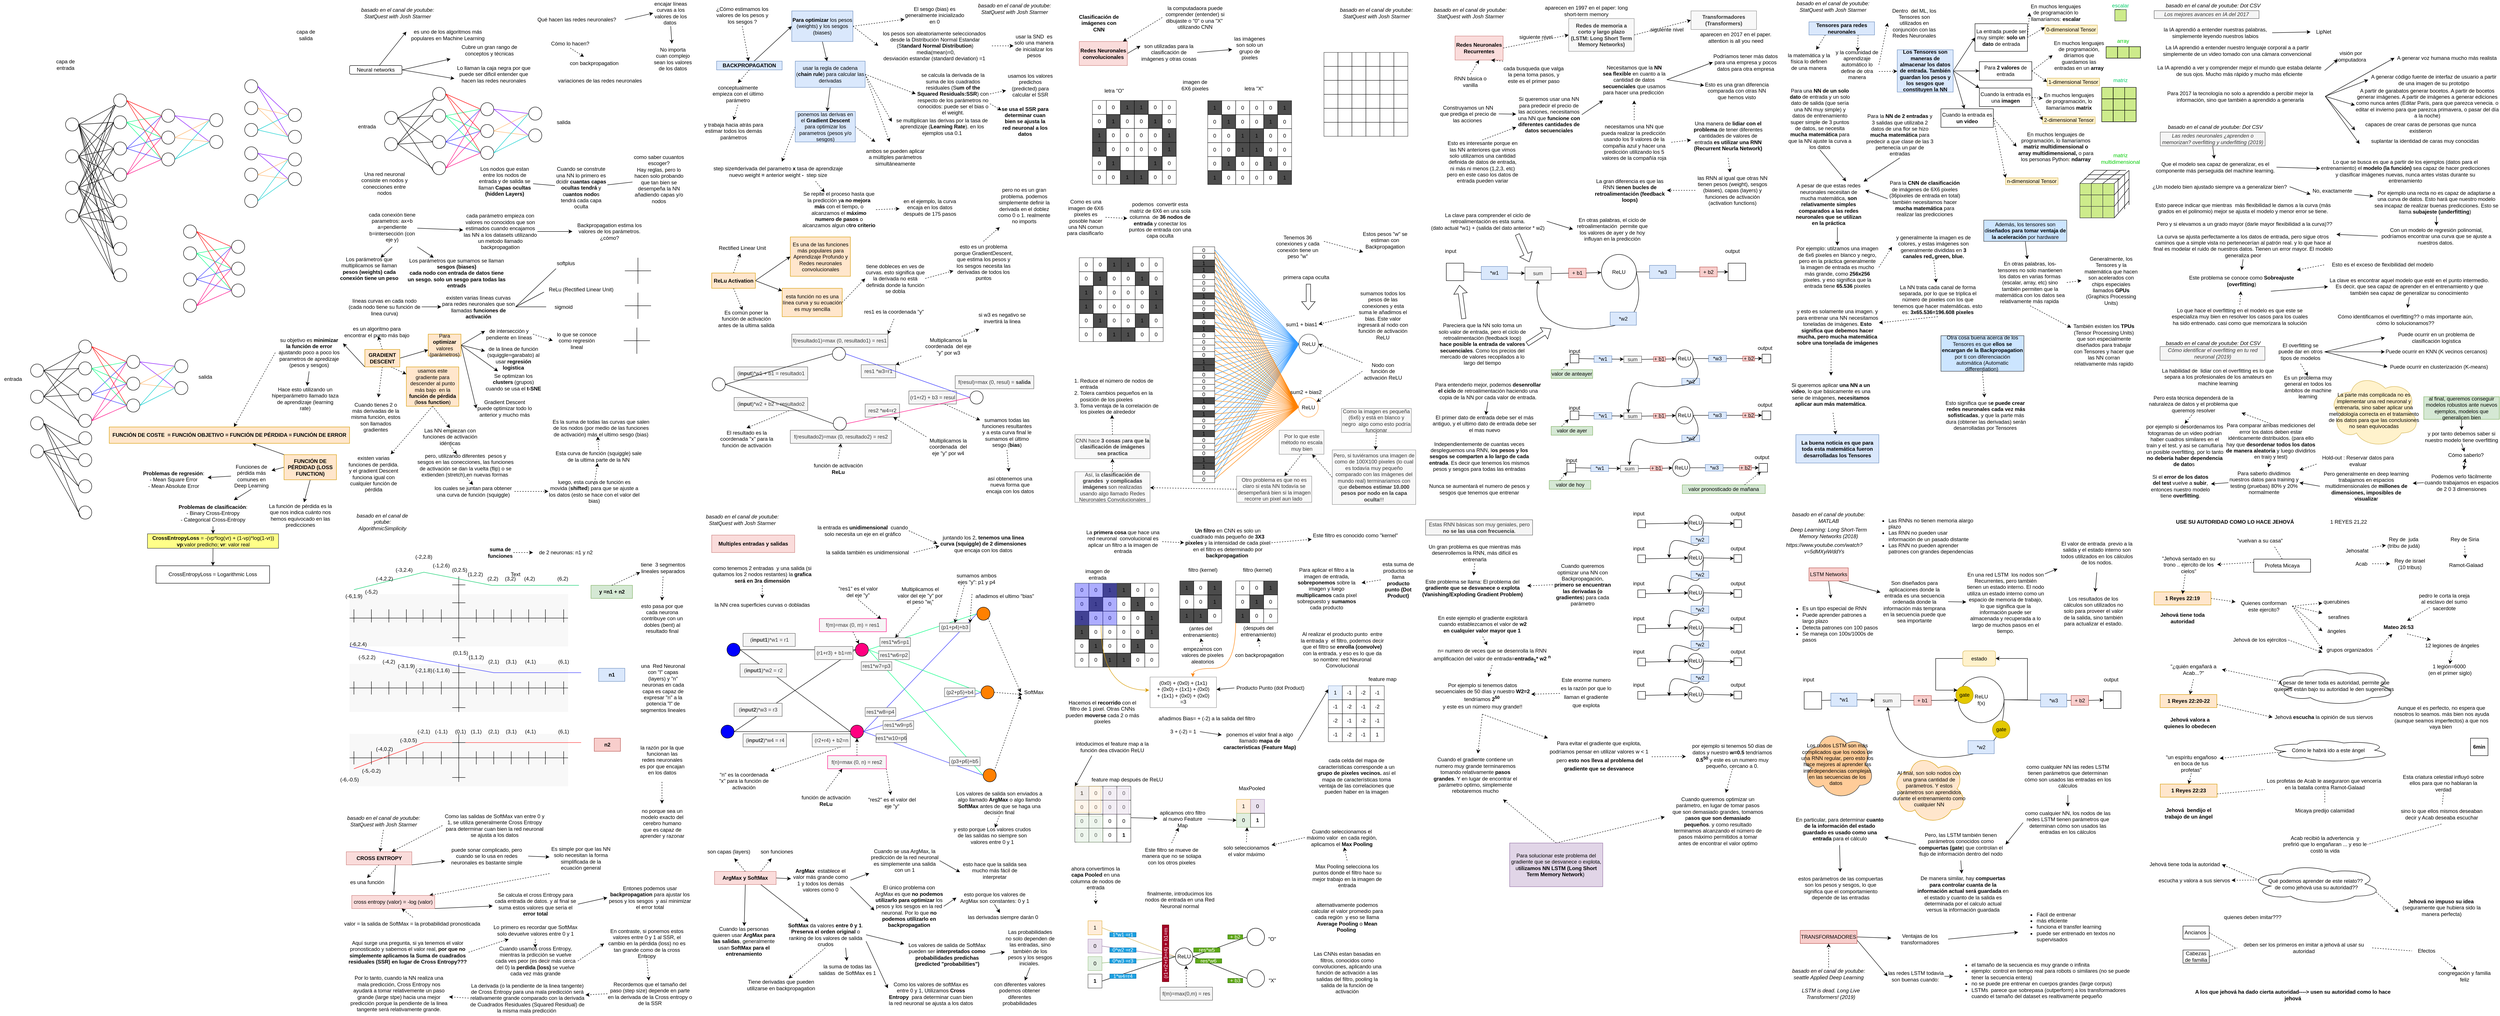 <mxfile version="21.1.8" type="github">
  <diagram id="UikP9Y_JkUgZuGgkAPA2" name="Página-1">
    <mxGraphModel dx="1918" dy="586" grid="1" gridSize="10" guides="1" tooltips="1" connect="1" arrows="1" fold="1" page="1" pageScale="1" pageWidth="827" pageHeight="1169" math="0" shadow="0">
      <root>
        <mxCell id="0" />
        <mxCell id="1" parent="0" />
        <mxCell id="kI7NMbDENjyl0bNxZZE--3" value="" style="rounded=0;orthogonalLoop=1;jettySize=auto;html=1;entryX=0;entryY=0.25;entryDx=0;entryDy=0;" parent="1" source="kI7NMbDENjyl0bNxZZE--1" target="kI7NMbDENjyl0bNxZZE--4" edge="1">
          <mxGeometry relative="1" as="geometry">
            <mxPoint x="250" y="140" as="targetPoint" />
          </mxGeometry>
        </mxCell>
        <mxCell id="kI7NMbDENjyl0bNxZZE--6" style="edgeStyle=none;rounded=0;orthogonalLoop=1;jettySize=auto;html=1;exitX=1;exitY=0.5;exitDx=0;exitDy=0;" parent="1" source="kI7NMbDENjyl0bNxZZE--1" target="kI7NMbDENjyl0bNxZZE--5" edge="1">
          <mxGeometry relative="1" as="geometry" />
        </mxCell>
        <mxCell id="kI7NMbDENjyl0bNxZZE--48" style="edgeStyle=none;rounded=0;orthogonalLoop=1;jettySize=auto;html=1;exitX=1;exitY=0.5;exitDx=0;exitDy=0;entryX=0;entryY=0.75;entryDx=0;entryDy=0;strokeColor=#000000;endArrow=classic;endFill=1;" parent="1" source="kI7NMbDENjyl0bNxZZE--1" target="kI7NMbDENjyl0bNxZZE--47" edge="1">
          <mxGeometry relative="1" as="geometry" />
        </mxCell>
        <mxCell id="kI7NMbDENjyl0bNxZZE--1" value="Neural networks" style="rounded=1;whiteSpace=wrap;html=1;" parent="1" vertex="1">
          <mxGeometry x="30" y="160" width="120" height="20" as="geometry" />
        </mxCell>
        <mxCell id="kI7NMbDENjyl0bNxZZE--4" value="es uno de los algoritmos más populares en Machine Learning" style="text;html=1;strokeColor=none;fillColor=none;align=center;verticalAlign=middle;whiteSpace=wrap;rounded=0;" parent="1" vertex="1">
          <mxGeometry x="160" y="75" width="190" height="30" as="geometry" />
        </mxCell>
        <mxCell id="kI7NMbDENjyl0bNxZZE--5" value="Cubre un gran rango de conceptos y técnicas" style="text;html=1;strokeColor=none;fillColor=none;align=center;verticalAlign=middle;whiteSpace=wrap;rounded=0;" parent="1" vertex="1">
          <mxGeometry x="260" y="105" width="180" height="40" as="geometry" />
        </mxCell>
        <mxCell id="kI7NMbDENjyl0bNxZZE--46" value="" style="group" parent="1" vertex="1" connectable="0">
          <mxGeometry x="40" y="210" width="510" height="200" as="geometry" />
        </mxCell>
        <mxCell id="kI7NMbDENjyl0bNxZZE--7" value="" style="ellipse;whiteSpace=wrap;html=1;aspect=fixed;" parent="kI7NMbDENjyl0bNxZZE--46" vertex="1">
          <mxGeometry x="70" y="55" width="30" height="30" as="geometry" />
        </mxCell>
        <mxCell id="kI7NMbDENjyl0bNxZZE--8" value="" style="ellipse;whiteSpace=wrap;html=1;aspect=fixed;" parent="kI7NMbDENjyl0bNxZZE--46" vertex="1">
          <mxGeometry x="70" y="115" width="30" height="30" as="geometry" />
        </mxCell>
        <mxCell id="kI7NMbDENjyl0bNxZZE--9" value="" style="ellipse;whiteSpace=wrap;html=1;aspect=fixed;" parent="kI7NMbDENjyl0bNxZZE--46" vertex="1">
          <mxGeometry x="180" width="30" height="30" as="geometry" />
        </mxCell>
        <mxCell id="kI7NMbDENjyl0bNxZZE--21" style="edgeStyle=none;rounded=0;orthogonalLoop=1;jettySize=auto;html=1;exitX=1;exitY=0.5;exitDx=0;exitDy=0;entryX=0;entryY=1;entryDx=0;entryDy=0;endArrow=none;endFill=0;" parent="kI7NMbDENjyl0bNxZZE--46" source="kI7NMbDENjyl0bNxZZE--7" target="kI7NMbDENjyl0bNxZZE--9" edge="1">
          <mxGeometry relative="1" as="geometry" />
        </mxCell>
        <mxCell id="kI7NMbDENjyl0bNxZZE--22" style="edgeStyle=none;rounded=0;orthogonalLoop=1;jettySize=auto;html=1;exitX=1;exitY=0.5;exitDx=0;exitDy=0;entryX=0;entryY=1;entryDx=0;entryDy=0;endArrow=none;endFill=0;" parent="kI7NMbDENjyl0bNxZZE--46" source="kI7NMbDENjyl0bNxZZE--8" target="kI7NMbDENjyl0bNxZZE--9" edge="1">
          <mxGeometry relative="1" as="geometry" />
        </mxCell>
        <mxCell id="kI7NMbDENjyl0bNxZZE--10" value="" style="ellipse;whiteSpace=wrap;html=1;aspect=fixed;" parent="kI7NMbDENjyl0bNxZZE--46" vertex="1">
          <mxGeometry x="180" y="50" width="30" height="30" as="geometry" />
        </mxCell>
        <mxCell id="kI7NMbDENjyl0bNxZZE--20" style="edgeStyle=none;rounded=0;orthogonalLoop=1;jettySize=auto;html=1;exitX=1;exitY=0.5;exitDx=0;exitDy=0;entryX=0;entryY=0.5;entryDx=0;entryDy=0;endArrow=none;endFill=0;" parent="kI7NMbDENjyl0bNxZZE--46" source="kI7NMbDENjyl0bNxZZE--7" target="kI7NMbDENjyl0bNxZZE--10" edge="1">
          <mxGeometry relative="1" as="geometry" />
        </mxCell>
        <mxCell id="kI7NMbDENjyl0bNxZZE--23" style="edgeStyle=none;rounded=0;orthogonalLoop=1;jettySize=auto;html=1;exitX=1;exitY=0.5;exitDx=0;exitDy=0;entryX=0;entryY=0.5;entryDx=0;entryDy=0;endArrow=none;endFill=0;" parent="kI7NMbDENjyl0bNxZZE--46" source="kI7NMbDENjyl0bNxZZE--8" target="kI7NMbDENjyl0bNxZZE--10" edge="1">
          <mxGeometry relative="1" as="geometry" />
        </mxCell>
        <mxCell id="kI7NMbDENjyl0bNxZZE--11" value="" style="ellipse;whiteSpace=wrap;html=1;aspect=fixed;" parent="kI7NMbDENjyl0bNxZZE--46" vertex="1">
          <mxGeometry x="180" y="110" width="30" height="30" as="geometry" />
        </mxCell>
        <mxCell id="kI7NMbDENjyl0bNxZZE--19" style="edgeStyle=none;rounded=0;orthogonalLoop=1;jettySize=auto;html=1;exitX=1;exitY=0.5;exitDx=0;exitDy=0;entryX=0;entryY=0.5;entryDx=0;entryDy=0;endArrow=none;endFill=0;" parent="kI7NMbDENjyl0bNxZZE--46" source="kI7NMbDENjyl0bNxZZE--7" target="kI7NMbDENjyl0bNxZZE--11" edge="1">
          <mxGeometry relative="1" as="geometry" />
        </mxCell>
        <mxCell id="kI7NMbDENjyl0bNxZZE--24" style="edgeStyle=none;rounded=0;orthogonalLoop=1;jettySize=auto;html=1;exitX=1;exitY=0.5;exitDx=0;exitDy=0;entryX=0;entryY=0.5;entryDx=0;entryDy=0;endArrow=none;endFill=0;" parent="kI7NMbDENjyl0bNxZZE--46" source="kI7NMbDENjyl0bNxZZE--8" target="kI7NMbDENjyl0bNxZZE--11" edge="1">
          <mxGeometry relative="1" as="geometry" />
        </mxCell>
        <mxCell id="kI7NMbDENjyl0bNxZZE--12" value="" style="ellipse;whiteSpace=wrap;html=1;aspect=fixed;" parent="kI7NMbDENjyl0bNxZZE--46" vertex="1">
          <mxGeometry x="180" y="170" width="30" height="30" as="geometry" />
        </mxCell>
        <mxCell id="kI7NMbDENjyl0bNxZZE--18" style="edgeStyle=none;rounded=0;orthogonalLoop=1;jettySize=auto;html=1;exitX=1;exitY=0.5;exitDx=0;exitDy=0;entryX=0;entryY=1;entryDx=0;entryDy=0;endArrow=none;endFill=0;" parent="kI7NMbDENjyl0bNxZZE--46" source="kI7NMbDENjyl0bNxZZE--7" target="kI7NMbDENjyl0bNxZZE--12" edge="1">
          <mxGeometry relative="1" as="geometry" />
        </mxCell>
        <mxCell id="kI7NMbDENjyl0bNxZZE--25" style="edgeStyle=none;rounded=0;orthogonalLoop=1;jettySize=auto;html=1;exitX=1;exitY=0.5;exitDx=0;exitDy=0;entryX=0;entryY=0.5;entryDx=0;entryDy=0;endArrow=none;endFill=0;" parent="kI7NMbDENjyl0bNxZZE--46" source="kI7NMbDENjyl0bNxZZE--8" target="kI7NMbDENjyl0bNxZZE--12" edge="1">
          <mxGeometry relative="1" as="geometry" />
        </mxCell>
        <mxCell id="kI7NMbDENjyl0bNxZZE--13" value="" style="ellipse;whiteSpace=wrap;html=1;aspect=fixed;" parent="kI7NMbDENjyl0bNxZZE--46" vertex="1">
          <mxGeometry x="290" y="35" width="30" height="30" as="geometry" />
        </mxCell>
        <mxCell id="kI7NMbDENjyl0bNxZZE--37" style="edgeStyle=none;rounded=0;orthogonalLoop=1;jettySize=auto;html=1;exitX=1;exitY=0.5;exitDx=0;exitDy=0;entryX=0;entryY=0.5;entryDx=0;entryDy=0;strokeColor=#FF0000;endArrow=none;endFill=0;" parent="kI7NMbDENjyl0bNxZZE--46" source="kI7NMbDENjyl0bNxZZE--9" target="kI7NMbDENjyl0bNxZZE--13" edge="1">
          <mxGeometry relative="1" as="geometry" />
        </mxCell>
        <mxCell id="kI7NMbDENjyl0bNxZZE--34" style="edgeStyle=none;rounded=0;orthogonalLoop=1;jettySize=auto;html=1;exitX=1;exitY=0.5;exitDx=0;exitDy=0;entryX=0;entryY=0.5;entryDx=0;entryDy=0;strokeColor=#00FF80;endArrow=none;endFill=0;" parent="kI7NMbDENjyl0bNxZZE--46" source="kI7NMbDENjyl0bNxZZE--10" target="kI7NMbDENjyl0bNxZZE--13" edge="1">
          <mxGeometry relative="1" as="geometry" />
        </mxCell>
        <mxCell id="kI7NMbDENjyl0bNxZZE--31" style="edgeStyle=none;rounded=0;orthogonalLoop=1;jettySize=auto;html=1;exitX=1;exitY=0.5;exitDx=0;exitDy=0;entryX=0;entryY=0.5;entryDx=0;entryDy=0;strokeColor=#3333FF;endArrow=none;endFill=0;" parent="kI7NMbDENjyl0bNxZZE--46" source="kI7NMbDENjyl0bNxZZE--11" target="kI7NMbDENjyl0bNxZZE--13" edge="1">
          <mxGeometry relative="1" as="geometry" />
        </mxCell>
        <mxCell id="kI7NMbDENjyl0bNxZZE--28" style="edgeStyle=none;rounded=0;orthogonalLoop=1;jettySize=auto;html=1;exitX=1;exitY=0.5;exitDx=0;exitDy=0;entryX=0;entryY=0.5;entryDx=0;entryDy=0;strokeColor=#FF0080;endArrow=none;endFill=0;" parent="kI7NMbDENjyl0bNxZZE--46" source="kI7NMbDENjyl0bNxZZE--12" target="kI7NMbDENjyl0bNxZZE--13" edge="1">
          <mxGeometry relative="1" as="geometry" />
        </mxCell>
        <mxCell id="kI7NMbDENjyl0bNxZZE--14" value="" style="ellipse;whiteSpace=wrap;html=1;aspect=fixed;" parent="kI7NMbDENjyl0bNxZZE--46" vertex="1">
          <mxGeometry x="290" y="85" width="30" height="30" as="geometry" />
        </mxCell>
        <mxCell id="kI7NMbDENjyl0bNxZZE--36" style="edgeStyle=none;rounded=0;orthogonalLoop=1;jettySize=auto;html=1;exitX=1;exitY=0.5;exitDx=0;exitDy=0;entryX=0;entryY=0.5;entryDx=0;entryDy=0;strokeColor=#FF0000;endArrow=none;endFill=0;" parent="kI7NMbDENjyl0bNxZZE--46" source="kI7NMbDENjyl0bNxZZE--9" target="kI7NMbDENjyl0bNxZZE--14" edge="1">
          <mxGeometry relative="1" as="geometry" />
        </mxCell>
        <mxCell id="kI7NMbDENjyl0bNxZZE--33" style="edgeStyle=none;rounded=0;orthogonalLoop=1;jettySize=auto;html=1;exitX=1;exitY=0.5;exitDx=0;exitDy=0;entryX=0;entryY=0.5;entryDx=0;entryDy=0;strokeColor=#00FF80;endArrow=none;endFill=0;" parent="kI7NMbDENjyl0bNxZZE--46" source="kI7NMbDENjyl0bNxZZE--10" target="kI7NMbDENjyl0bNxZZE--14" edge="1">
          <mxGeometry relative="1" as="geometry" />
        </mxCell>
        <mxCell id="kI7NMbDENjyl0bNxZZE--30" style="edgeStyle=none;rounded=0;orthogonalLoop=1;jettySize=auto;html=1;exitX=1;exitY=0.5;exitDx=0;exitDy=0;entryX=0;entryY=0.5;entryDx=0;entryDy=0;strokeColor=#3333FF;endArrow=none;endFill=0;" parent="kI7NMbDENjyl0bNxZZE--46" source="kI7NMbDENjyl0bNxZZE--11" target="kI7NMbDENjyl0bNxZZE--14" edge="1">
          <mxGeometry relative="1" as="geometry" />
        </mxCell>
        <mxCell id="kI7NMbDENjyl0bNxZZE--27" style="edgeStyle=none;rounded=0;orthogonalLoop=1;jettySize=auto;html=1;exitX=1;exitY=0.5;exitDx=0;exitDy=0;entryX=0;entryY=0.5;entryDx=0;entryDy=0;strokeColor=#FF0080;endArrow=none;endFill=0;" parent="kI7NMbDENjyl0bNxZZE--46" source="kI7NMbDENjyl0bNxZZE--12" target="kI7NMbDENjyl0bNxZZE--14" edge="1">
          <mxGeometry relative="1" as="geometry" />
        </mxCell>
        <mxCell id="kI7NMbDENjyl0bNxZZE--15" value="" style="ellipse;whiteSpace=wrap;html=1;aspect=fixed;" parent="kI7NMbDENjyl0bNxZZE--46" vertex="1">
          <mxGeometry x="290" y="135" width="30" height="30" as="geometry" />
        </mxCell>
        <mxCell id="kI7NMbDENjyl0bNxZZE--35" style="edgeStyle=none;rounded=0;orthogonalLoop=1;jettySize=auto;html=1;exitX=1;exitY=0.5;exitDx=0;exitDy=0;entryX=0;entryY=0.5;entryDx=0;entryDy=0;strokeColor=#FF0000;endArrow=none;endFill=0;" parent="kI7NMbDENjyl0bNxZZE--46" source="kI7NMbDENjyl0bNxZZE--9" target="kI7NMbDENjyl0bNxZZE--15" edge="1">
          <mxGeometry relative="1" as="geometry" />
        </mxCell>
        <mxCell id="kI7NMbDENjyl0bNxZZE--32" style="edgeStyle=none;rounded=0;orthogonalLoop=1;jettySize=auto;html=1;exitX=1;exitY=0.5;exitDx=0;exitDy=0;entryX=0;entryY=0.5;entryDx=0;entryDy=0;strokeColor=#00FF80;endArrow=none;endFill=0;" parent="kI7NMbDENjyl0bNxZZE--46" source="kI7NMbDENjyl0bNxZZE--10" target="kI7NMbDENjyl0bNxZZE--15" edge="1">
          <mxGeometry relative="1" as="geometry" />
        </mxCell>
        <mxCell id="kI7NMbDENjyl0bNxZZE--29" style="edgeStyle=none;rounded=0;orthogonalLoop=1;jettySize=auto;html=1;exitX=1;exitY=0.5;exitDx=0;exitDy=0;entryX=0;entryY=0.5;entryDx=0;entryDy=0;strokeColor=#3333FF;endArrow=none;endFill=0;" parent="kI7NMbDENjyl0bNxZZE--46" source="kI7NMbDENjyl0bNxZZE--11" target="kI7NMbDENjyl0bNxZZE--15" edge="1">
          <mxGeometry relative="1" as="geometry" />
        </mxCell>
        <mxCell id="kI7NMbDENjyl0bNxZZE--26" style="edgeStyle=none;rounded=0;orthogonalLoop=1;jettySize=auto;html=1;exitX=1;exitY=0.5;exitDx=0;exitDy=0;entryX=0;entryY=0.5;entryDx=0;entryDy=0;endArrow=none;endFill=0;strokeColor=#FF0080;" parent="kI7NMbDENjyl0bNxZZE--46" source="kI7NMbDENjyl0bNxZZE--12" target="kI7NMbDENjyl0bNxZZE--15" edge="1">
          <mxGeometry relative="1" as="geometry" />
        </mxCell>
        <mxCell id="kI7NMbDENjyl0bNxZZE--16" value="" style="ellipse;whiteSpace=wrap;html=1;aspect=fixed;" parent="kI7NMbDENjyl0bNxZZE--46" vertex="1">
          <mxGeometry x="400" y="95" width="30" height="30" as="geometry" />
        </mxCell>
        <mxCell id="kI7NMbDENjyl0bNxZZE--42" style="edgeStyle=none;rounded=0;orthogonalLoop=1;jettySize=auto;html=1;exitX=1;exitY=0.5;exitDx=0;exitDy=0;entryX=0;entryY=0.5;entryDx=0;entryDy=0;strokeColor=#7F00FF;endArrow=none;endFill=0;" parent="kI7NMbDENjyl0bNxZZE--46" source="kI7NMbDENjyl0bNxZZE--13" target="kI7NMbDENjyl0bNxZZE--16" edge="1">
          <mxGeometry relative="1" as="geometry" />
        </mxCell>
        <mxCell id="kI7NMbDENjyl0bNxZZE--40" style="edgeStyle=none;rounded=0;orthogonalLoop=1;jettySize=auto;html=1;exitX=1;exitY=0.5;exitDx=0;exitDy=0;entryX=0;entryY=0.5;entryDx=0;entryDy=0;strokeColor=#FFB366;endArrow=none;endFill=0;" parent="kI7NMbDENjyl0bNxZZE--46" source="kI7NMbDENjyl0bNxZZE--14" target="kI7NMbDENjyl0bNxZZE--16" edge="1">
          <mxGeometry relative="1" as="geometry" />
        </mxCell>
        <mxCell id="kI7NMbDENjyl0bNxZZE--38" style="edgeStyle=none;rounded=0;orthogonalLoop=1;jettySize=auto;html=1;exitX=1;exitY=0.5;exitDx=0;exitDy=0;entryX=0;entryY=0.5;entryDx=0;entryDy=0;strokeColor=#00CCCC;endArrow=none;endFill=0;" parent="kI7NMbDENjyl0bNxZZE--46" source="kI7NMbDENjyl0bNxZZE--15" target="kI7NMbDENjyl0bNxZZE--16" edge="1">
          <mxGeometry relative="1" as="geometry" />
        </mxCell>
        <mxCell id="kI7NMbDENjyl0bNxZZE--17" value="" style="ellipse;whiteSpace=wrap;html=1;aspect=fixed;" parent="kI7NMbDENjyl0bNxZZE--46" vertex="1">
          <mxGeometry x="400" y="45" width="30" height="30" as="geometry" />
        </mxCell>
        <mxCell id="kI7NMbDENjyl0bNxZZE--43" style="edgeStyle=none;rounded=0;orthogonalLoop=1;jettySize=auto;html=1;exitX=1;exitY=0.5;exitDx=0;exitDy=0;entryX=0;entryY=0.5;entryDx=0;entryDy=0;strokeColor=#7F00FF;endArrow=none;endFill=0;" parent="kI7NMbDENjyl0bNxZZE--46" source="kI7NMbDENjyl0bNxZZE--13" target="kI7NMbDENjyl0bNxZZE--17" edge="1">
          <mxGeometry relative="1" as="geometry" />
        </mxCell>
        <mxCell id="kI7NMbDENjyl0bNxZZE--41" style="edgeStyle=none;rounded=0;orthogonalLoop=1;jettySize=auto;html=1;exitX=1;exitY=0.5;exitDx=0;exitDy=0;entryX=0;entryY=0.5;entryDx=0;entryDy=0;strokeColor=#FFB366;endArrow=none;endFill=0;" parent="kI7NMbDENjyl0bNxZZE--46" source="kI7NMbDENjyl0bNxZZE--14" target="kI7NMbDENjyl0bNxZZE--17" edge="1">
          <mxGeometry relative="1" as="geometry" />
        </mxCell>
        <mxCell id="kI7NMbDENjyl0bNxZZE--39" style="edgeStyle=none;rounded=0;orthogonalLoop=1;jettySize=auto;html=1;exitX=1;exitY=0.5;exitDx=0;exitDy=0;entryX=0;entryY=0.5;entryDx=0;entryDy=0;strokeColor=#00CCCC;endArrow=none;endFill=0;" parent="kI7NMbDENjyl0bNxZZE--46" source="kI7NMbDENjyl0bNxZZE--15" target="kI7NMbDENjyl0bNxZZE--17" edge="1">
          <mxGeometry relative="1" as="geometry" />
        </mxCell>
        <mxCell id="kI7NMbDENjyl0bNxZZE--44" value="entrada" style="text;html=1;strokeColor=none;fillColor=none;align=center;verticalAlign=middle;whiteSpace=wrap;rounded=0;" parent="kI7NMbDENjyl0bNxZZE--46" vertex="1">
          <mxGeometry y="75" width="60" height="30" as="geometry" />
        </mxCell>
        <mxCell id="kI7NMbDENjyl0bNxZZE--45" value="salida" style="text;html=1;strokeColor=none;fillColor=none;align=center;verticalAlign=middle;whiteSpace=wrap;rounded=0;" parent="kI7NMbDENjyl0bNxZZE--46" vertex="1">
          <mxGeometry x="450" y="65" width="60" height="30" as="geometry" />
        </mxCell>
        <mxCell id="kI7NMbDENjyl0bNxZZE--47" value="Lo llaman la caja negra por que puede ser dificil entender que hacen las redes neuronales" style="text;html=1;strokeColor=none;fillColor=none;align=center;verticalAlign=middle;whiteSpace=wrap;rounded=0;" parent="1" vertex="1">
          <mxGeometry x="270" y="160" width="180" height="40" as="geometry" />
        </mxCell>
        <mxCell id="kI7NMbDENjyl0bNxZZE--92" style="edgeStyle=none;rounded=0;orthogonalLoop=1;jettySize=auto;html=1;exitX=1;exitY=0.5;exitDx=0;exitDy=0;entryX=0;entryY=0.5;entryDx=0;entryDy=0;strokeColor=#000000;endArrow=classic;endFill=1;" parent="1" source="kI7NMbDENjyl0bNxZZE--49" target="kI7NMbDENjyl0bNxZZE--86" edge="1">
          <mxGeometry relative="1" as="geometry" />
        </mxCell>
        <mxCell id="kI7NMbDENjyl0bNxZZE--49" value="Qué hacen las redes neuronales?" style="text;html=1;strokeColor=none;fillColor=none;align=center;verticalAlign=middle;whiteSpace=wrap;rounded=0;" parent="1" vertex="1">
          <mxGeometry x="440" y="40" width="220" height="30" as="geometry" />
        </mxCell>
        <mxCell id="kI7NMbDENjyl0bNxZZE--120" style="edgeStyle=none;rounded=0;orthogonalLoop=1;jettySize=auto;html=1;exitX=0.5;exitY=1;exitDx=0;exitDy=0;dashed=1;strokeColor=#000000;endArrow=classic;endFill=1;" parent="1" source="kI7NMbDENjyl0bNxZZE--50" target="kI7NMbDENjyl0bNxZZE--51" edge="1">
          <mxGeometry relative="1" as="geometry" />
        </mxCell>
        <mxCell id="kI7NMbDENjyl0bNxZZE--50" value="Cómo lo hacen?" style="text;html=1;strokeColor=none;fillColor=none;align=center;verticalAlign=middle;whiteSpace=wrap;rounded=0;" parent="1" vertex="1">
          <mxGeometry x="450" y="100" width="170" height="20" as="geometry" />
        </mxCell>
        <mxCell id="kI7NMbDENjyl0bNxZZE--51" value="con backpropagation" style="text;html=1;strokeColor=none;fillColor=none;align=center;verticalAlign=middle;whiteSpace=wrap;rounded=0;" parent="1" vertex="1">
          <mxGeometry x="480" y="140" width="220" height="30" as="geometry" />
        </mxCell>
        <mxCell id="kI7NMbDENjyl0bNxZZE--52" value="variaciones de las redes neuronales" style="text;html=1;strokeColor=none;fillColor=none;align=center;verticalAlign=middle;whiteSpace=wrap;rounded=0;" parent="1" vertex="1">
          <mxGeometry x="492.5" y="180" width="220" height="30" as="geometry" />
        </mxCell>
        <mxCell id="kI7NMbDENjyl0bNxZZE--53" value="Una red neuronal consiste en nodos y conecciones entre nodos" style="text;html=1;strokeColor=none;fillColor=none;align=center;verticalAlign=middle;whiteSpace=wrap;rounded=0;" parent="1" vertex="1">
          <mxGeometry x="50" y="400" width="120" height="60" as="geometry" />
        </mxCell>
        <mxCell id="kI7NMbDENjyl0bNxZZE--56" value="" style="edgeStyle=none;rounded=0;orthogonalLoop=1;jettySize=auto;html=1;strokeColor=#000000;endArrow=classic;endFill=1;" parent="1" source="kI7NMbDENjyl0bNxZZE--54" target="kI7NMbDENjyl0bNxZZE--55" edge="1">
          <mxGeometry relative="1" as="geometry" />
        </mxCell>
        <mxCell id="kI7NMbDENjyl0bNxZZE--90" style="edgeStyle=none;rounded=0;orthogonalLoop=1;jettySize=auto;html=1;exitX=0.5;exitY=1;exitDx=0;exitDy=0;strokeColor=#000000;endArrow=classic;endFill=1;" parent="1" source="kI7NMbDENjyl0bNxZZE--54" target="kI7NMbDENjyl0bNxZZE--87" edge="1">
          <mxGeometry relative="1" as="geometry" />
        </mxCell>
        <mxCell id="kI7NMbDENjyl0bNxZZE--91" style="edgeStyle=none;rounded=0;orthogonalLoop=1;jettySize=auto;html=1;exitX=1;exitY=1;exitDx=0;exitDy=0;strokeColor=#000000;endArrow=classic;endFill=1;" parent="1" source="kI7NMbDENjyl0bNxZZE--54" target="kI7NMbDENjyl0bNxZZE--89" edge="1">
          <mxGeometry relative="1" as="geometry" />
        </mxCell>
        <mxCell id="kI7NMbDENjyl0bNxZZE--54" value="cada conexión tiene parametros: ax+b&lt;br&gt;a=pendiente&lt;br&gt;b=intersección (con eje y)" style="text;html=1;strokeColor=none;fillColor=none;align=center;verticalAlign=middle;whiteSpace=wrap;rounded=0;" parent="1" vertex="1">
          <mxGeometry x="70" y="485" width="115" height="90" as="geometry" />
        </mxCell>
        <mxCell id="kI7NMbDENjyl0bNxZZE--58" value="" style="edgeStyle=none;rounded=0;orthogonalLoop=1;jettySize=auto;html=1;strokeColor=#000000;endArrow=classic;endFill=1;" parent="1" source="kI7NMbDENjyl0bNxZZE--55" target="kI7NMbDENjyl0bNxZZE--57" edge="1">
          <mxGeometry relative="1" as="geometry" />
        </mxCell>
        <mxCell id="kI7NMbDENjyl0bNxZZE--55" value="cada parámetro empieza con valores no conocidos que son estimados cuando encajamos las NN a los datasets utilizando un metodo llamado backpropagation" style="text;html=1;strokeColor=none;fillColor=none;align=center;verticalAlign=middle;whiteSpace=wrap;rounded=0;" parent="1" vertex="1">
          <mxGeometry x="290" y="495" width="170" height="90" as="geometry" />
        </mxCell>
        <mxCell id="kI7NMbDENjyl0bNxZZE--57" value="Backpropagation estima los valores de los parámetros. ¿cómo?" style="text;html=1;strokeColor=none;fillColor=none;align=center;verticalAlign=middle;whiteSpace=wrap;rounded=0;" parent="1" vertex="1">
          <mxGeometry x="540" y="495" width="170" height="90" as="geometry" />
        </mxCell>
        <mxCell id="kI7NMbDENjyl0bNxZZE--61" value="" style="edgeStyle=none;rounded=0;orthogonalLoop=1;jettySize=auto;html=1;strokeColor=#000000;endArrow=classic;endFill=1;" parent="1" source="kI7NMbDENjyl0bNxZZE--59" target="kI7NMbDENjyl0bNxZZE--60" edge="1">
          <mxGeometry relative="1" as="geometry" />
        </mxCell>
        <mxCell id="kI7NMbDENjyl0bNxZZE--59" value="líneas curvas en cada nodo&lt;br&gt;(cada nodo tiene su función de linea curva)" style="text;html=1;strokeColor=none;fillColor=none;align=center;verticalAlign=middle;whiteSpace=wrap;rounded=0;" parent="1" vertex="1">
          <mxGeometry x="25" y="685" width="170" height="55" as="geometry" />
        </mxCell>
        <mxCell id="kI7NMbDENjyl0bNxZZE--76" style="edgeStyle=none;rounded=0;orthogonalLoop=1;jettySize=auto;html=1;exitX=1;exitY=0.5;exitDx=0;exitDy=0;entryX=0.25;entryY=1;entryDx=0;entryDy=0;strokeColor=#000000;endArrow=none;endFill=0;" parent="1" source="kI7NMbDENjyl0bNxZZE--60" target="kI7NMbDENjyl0bNxZZE--63" edge="1">
          <mxGeometry relative="1" as="geometry" />
        </mxCell>
        <mxCell id="kI7NMbDENjyl0bNxZZE--77" style="edgeStyle=none;rounded=0;orthogonalLoop=1;jettySize=auto;html=1;exitX=1;exitY=0.5;exitDx=0;exitDy=0;entryX=0;entryY=0.75;entryDx=0;entryDy=0;strokeColor=#000000;endArrow=none;endFill=0;" parent="1" source="kI7NMbDENjyl0bNxZZE--60" target="kI7NMbDENjyl0bNxZZE--64" edge="1">
          <mxGeometry relative="1" as="geometry" />
        </mxCell>
        <mxCell id="kI7NMbDENjyl0bNxZZE--78" style="edgeStyle=none;rounded=0;orthogonalLoop=1;jettySize=auto;html=1;exitX=1;exitY=0.5;exitDx=0;exitDy=0;strokeColor=#000000;endArrow=none;endFill=0;" parent="1" source="kI7NMbDENjyl0bNxZZE--60" target="kI7NMbDENjyl0bNxZZE--65" edge="1">
          <mxGeometry relative="1" as="geometry" />
        </mxCell>
        <mxCell id="kI7NMbDENjyl0bNxZZE--60" value="existen varias líneas curvas para redes neuronales que son llamadas &lt;b&gt;funciones de activación&lt;/b&gt;" style="text;html=1;strokeColor=none;fillColor=none;align=center;verticalAlign=middle;whiteSpace=wrap;rounded=0;" parent="1" vertex="1">
          <mxGeometry x="240" y="685" width="170" height="55" as="geometry" />
        </mxCell>
        <mxCell id="kI7NMbDENjyl0bNxZZE--63" value="softplus" style="text;html=1;strokeColor=none;fillColor=none;align=center;verticalAlign=middle;whiteSpace=wrap;rounded=0;" parent="1" vertex="1">
          <mxGeometry x="480" y="600" width="90" height="25" as="geometry" />
        </mxCell>
        <mxCell id="kI7NMbDENjyl0bNxZZE--64" value="ReLu (Rectified Linear Unit)" style="text;html=1;strokeColor=none;fillColor=none;align=center;verticalAlign=middle;whiteSpace=wrap;rounded=0;" parent="1" vertex="1">
          <mxGeometry x="475" y="660" width="170" height="25" as="geometry" />
        </mxCell>
        <mxCell id="kI7NMbDENjyl0bNxZZE--65" value="sigmoid" style="text;html=1;strokeColor=none;fillColor=none;align=center;verticalAlign=middle;whiteSpace=wrap;rounded=0;" parent="1" vertex="1">
          <mxGeometry x="480" y="700" width="80" height="25" as="geometry" />
        </mxCell>
        <mxCell id="kI7NMbDENjyl0bNxZZE--69" value="" style="group" parent="1" vertex="1" connectable="0">
          <mxGeometry x="660" y="600" width="60" height="60" as="geometry" />
        </mxCell>
        <mxCell id="kI7NMbDENjyl0bNxZZE--66" value="" style="endArrow=none;html=1;rounded=0;strokeColor=#000000;" parent="kI7NMbDENjyl0bNxZZE--69" edge="1">
          <mxGeometry width="50" height="50" relative="1" as="geometry">
            <mxPoint x="30" y="60" as="sourcePoint" />
            <mxPoint x="30" as="targetPoint" />
          </mxGeometry>
        </mxCell>
        <mxCell id="kI7NMbDENjyl0bNxZZE--67" value="" style="endArrow=none;html=1;rounded=0;strokeColor=#000000;" parent="kI7NMbDENjyl0bNxZZE--69" edge="1">
          <mxGeometry width="50" height="50" relative="1" as="geometry">
            <mxPoint y="30" as="sourcePoint" />
            <mxPoint x="60" y="30" as="targetPoint" />
          </mxGeometry>
        </mxCell>
        <mxCell id="kI7NMbDENjyl0bNxZZE--70" value="" style="group" parent="1" vertex="1" connectable="0">
          <mxGeometry x="660" y="680" width="60" height="60" as="geometry" />
        </mxCell>
        <mxCell id="kI7NMbDENjyl0bNxZZE--71" value="" style="endArrow=none;html=1;rounded=0;strokeColor=#000000;" parent="kI7NMbDENjyl0bNxZZE--70" edge="1">
          <mxGeometry width="50" height="50" relative="1" as="geometry">
            <mxPoint x="30" y="60" as="sourcePoint" />
            <mxPoint x="30" as="targetPoint" />
          </mxGeometry>
        </mxCell>
        <mxCell id="kI7NMbDENjyl0bNxZZE--72" value="" style="endArrow=none;html=1;rounded=0;strokeColor=#000000;" parent="kI7NMbDENjyl0bNxZZE--70" edge="1">
          <mxGeometry width="50" height="50" relative="1" as="geometry">
            <mxPoint y="30" as="sourcePoint" />
            <mxPoint x="60" y="30" as="targetPoint" />
          </mxGeometry>
        </mxCell>
        <mxCell id="kI7NMbDENjyl0bNxZZE--73" value="" style="group" parent="1" vertex="1" connectable="0">
          <mxGeometry x="657.5" y="760" width="60" height="60" as="geometry" />
        </mxCell>
        <mxCell id="kI7NMbDENjyl0bNxZZE--74" value="" style="endArrow=none;html=1;rounded=0;strokeColor=#000000;" parent="kI7NMbDENjyl0bNxZZE--73" edge="1">
          <mxGeometry width="50" height="50" relative="1" as="geometry">
            <mxPoint x="30" y="60" as="sourcePoint" />
            <mxPoint x="30" as="targetPoint" />
          </mxGeometry>
        </mxCell>
        <mxCell id="kI7NMbDENjyl0bNxZZE--75" value="" style="endArrow=none;html=1;rounded=0;strokeColor=#000000;" parent="kI7NMbDENjyl0bNxZZE--73" edge="1">
          <mxGeometry width="50" height="50" relative="1" as="geometry">
            <mxPoint y="30" as="sourcePoint" />
            <mxPoint x="60" y="30" as="targetPoint" />
          </mxGeometry>
        </mxCell>
        <mxCell id="kI7NMbDENjyl0bNxZZE--81" value="" style="edgeStyle=none;rounded=0;orthogonalLoop=1;jettySize=auto;html=1;strokeColor=#000000;endArrow=none;endFill=0;" parent="1" source="kI7NMbDENjyl0bNxZZE--79" target="kI7NMbDENjyl0bNxZZE--80" edge="1">
          <mxGeometry relative="1" as="geometry" />
        </mxCell>
        <mxCell id="kI7NMbDENjyl0bNxZZE--79" value="Los nodos que estan entre los nodos de entrada y de salida se llaman &lt;b&gt;Capas ocultas (hidden Layers)&lt;/b&gt;" style="text;html=1;strokeColor=none;fillColor=none;align=center;verticalAlign=middle;whiteSpace=wrap;rounded=0;" parent="1" vertex="1">
          <mxGeometry x="320" y="390" width="130" height="70" as="geometry" />
        </mxCell>
        <mxCell id="kI7NMbDENjyl0bNxZZE--83" value="" style="edgeStyle=none;rounded=0;orthogonalLoop=1;jettySize=auto;html=1;strokeColor=#000000;endArrow=none;endFill=0;" parent="1" source="kI7NMbDENjyl0bNxZZE--80" target="kI7NMbDENjyl0bNxZZE--82" edge="1">
          <mxGeometry relative="1" as="geometry" />
        </mxCell>
        <mxCell id="kI7NMbDENjyl0bNxZZE--80" value="Cuando se construte una NN lo primero es dcidir &lt;b&gt;cuantas capas ocultas tendrá&lt;/b&gt; y c&lt;b&gt;uantos nodo&lt;/b&gt;s tendrá cada capa oculta" style="text;html=1;strokeColor=none;fillColor=none;align=center;verticalAlign=middle;whiteSpace=wrap;rounded=0;" parent="1" vertex="1">
          <mxGeometry x="500" y="400" width="120" height="80" as="geometry" />
        </mxCell>
        <mxCell id="kI7NMbDENjyl0bNxZZE--82" value="como saber cuuantos escoger?&lt;br&gt;Hay reglas, pero lo hacen solo probando que tan bien se desempeña la NN añadiendo capas y/o nodos" style="text;html=1;strokeColor=none;fillColor=none;align=center;verticalAlign=middle;whiteSpace=wrap;rounded=0;" parent="1" vertex="1">
          <mxGeometry x="677.5" y="360" width="120" height="120" as="geometry" />
        </mxCell>
        <mxCell id="kI7NMbDENjyl0bNxZZE--94" style="edgeStyle=none;rounded=0;orthogonalLoop=1;jettySize=auto;html=1;exitX=0.5;exitY=1;exitDx=0;exitDy=0;strokeColor=#000000;endArrow=classic;endFill=1;" parent="1" source="kI7NMbDENjyl0bNxZZE--86" target="kI7NMbDENjyl0bNxZZE--93" edge="1">
          <mxGeometry relative="1" as="geometry" />
        </mxCell>
        <mxCell id="kI7NMbDENjyl0bNxZZE--86" value="encajar líneas curvas a los valores de los datos&amp;nbsp;" style="text;html=1;strokeColor=none;fillColor=none;align=center;verticalAlign=middle;whiteSpace=wrap;rounded=0;" parent="1" vertex="1">
          <mxGeometry x="725" y="10" width="80" height="60" as="geometry" />
        </mxCell>
        <mxCell id="kI7NMbDENjyl0bNxZZE--87" value="Los parámetros que multiplicamos se llaman &lt;b&gt;pesos (weights) cada conexión tiene un peso&lt;/b&gt;" style="text;html=1;strokeColor=none;fillColor=none;align=center;verticalAlign=middle;whiteSpace=wrap;rounded=0;" parent="1" vertex="1">
          <mxGeometry y="600" width="150" height="50" as="geometry" />
        </mxCell>
        <mxCell id="kI7NMbDENjyl0bNxZZE--89" value="Los parámetros que sumamos se llaman &lt;b&gt;sesgos (biases)&lt;br&gt;cada nodo con entrada de datos tiene un sesgo. solo un sesgo para todas las entrads&lt;br&gt;&lt;/b&gt;" style="text;html=1;strokeColor=none;fillColor=none;align=center;verticalAlign=middle;whiteSpace=wrap;rounded=0;" parent="1" vertex="1">
          <mxGeometry x="160" y="600" width="230" height="70" as="geometry" />
        </mxCell>
        <mxCell id="kI7NMbDENjyl0bNxZZE--93" value="No importa cuan complejo sean los valores de los datos" style="text;html=1;strokeColor=none;fillColor=none;align=center;verticalAlign=middle;whiteSpace=wrap;rounded=0;" parent="1" vertex="1">
          <mxGeometry x="725" y="110" width="90" height="70" as="geometry" />
        </mxCell>
        <mxCell id="kI7NMbDENjyl0bNxZZE--100" style="edgeStyle=none;rounded=0;orthogonalLoop=1;jettySize=auto;html=1;exitX=1;exitY=0.5;exitDx=0;exitDy=0;strokeColor=#000000;endArrow=classic;endFill=1;" parent="1" source="kI7NMbDENjyl0bNxZZE--95" target="kI7NMbDENjyl0bNxZZE--96" edge="1">
          <mxGeometry relative="1" as="geometry" />
        </mxCell>
        <mxCell id="kI7NMbDENjyl0bNxZZE--102" style="edgeStyle=none;rounded=0;orthogonalLoop=1;jettySize=auto;html=1;exitX=0.5;exitY=1;exitDx=0;exitDy=0;strokeColor=#000000;endArrow=classic;endFill=1;dashed=1;" parent="1" source="kI7NMbDENjyl0bNxZZE--95" target="kI7NMbDENjyl0bNxZZE--101" edge="1">
          <mxGeometry relative="1" as="geometry" />
        </mxCell>
        <mxCell id="kI7NMbDENjyl0bNxZZE--104" style="edgeStyle=none;rounded=0;orthogonalLoop=1;jettySize=auto;html=1;exitX=0.75;exitY=1;exitDx=0;exitDy=0;dashed=1;strokeColor=#000000;endArrow=classic;endFill=1;" parent="1" source="kI7NMbDENjyl0bNxZZE--95" target="kI7NMbDENjyl0bNxZZE--103" edge="1">
          <mxGeometry relative="1" as="geometry" />
        </mxCell>
        <mxCell id="kI7NMbDENjyl0bNxZZE--106" style="edgeStyle=none;rounded=0;orthogonalLoop=1;jettySize=auto;html=1;exitX=0.5;exitY=0;exitDx=0;exitDy=0;dashed=1;strokeColor=#000000;endArrow=classic;endFill=1;" parent="1" source="kI7NMbDENjyl0bNxZZE--95" target="kI7NMbDENjyl0bNxZZE--105" edge="1">
          <mxGeometry relative="1" as="geometry" />
        </mxCell>
        <mxCell id="y8Mrs0GtOl4VG0EVDXa7-2" style="rounded=0;orthogonalLoop=1;jettySize=auto;html=1;exitX=0;exitY=1;exitDx=0;exitDy=0;entryX=1;entryY=0.25;entryDx=0;entryDy=0;" edge="1" parent="1" source="kI7NMbDENjyl0bNxZZE--95" target="y8Mrs0GtOl4VG0EVDXa7-1">
          <mxGeometry relative="1" as="geometry" />
        </mxCell>
        <mxCell id="kI7NMbDENjyl0bNxZZE--95" value="&lt;b&gt;GRADIENT DESCENT&lt;/b&gt;" style="text;html=1;strokeColor=#d79b00;fillColor=#ffe6cc;align=center;verticalAlign=middle;whiteSpace=wrap;rounded=0;" parent="1" vertex="1">
          <mxGeometry x="65" y="810" width="80" height="40" as="geometry" />
        </mxCell>
        <mxCell id="kI7NMbDENjyl0bNxZZE--99" style="edgeStyle=none;rounded=0;orthogonalLoop=1;jettySize=auto;html=1;exitX=1;exitY=0.5;exitDx=0;exitDy=0;entryX=0;entryY=0.25;entryDx=0;entryDy=0;strokeColor=#000000;endArrow=classic;endFill=1;" parent="1" source="kI7NMbDENjyl0bNxZZE--96" target="kI7NMbDENjyl0bNxZZE--97" edge="1">
          <mxGeometry relative="1" as="geometry" />
        </mxCell>
        <mxCell id="kI7NMbDENjyl0bNxZZE--125" style="edgeStyle=none;rounded=0;orthogonalLoop=1;jettySize=auto;html=1;exitX=1;exitY=0.5;exitDx=0;exitDy=0;strokeColor=#000000;endArrow=classic;endFill=1;" parent="1" source="kI7NMbDENjyl0bNxZZE--96" target="kI7NMbDENjyl0bNxZZE--98" edge="1">
          <mxGeometry relative="1" as="geometry" />
        </mxCell>
        <mxCell id="kI7NMbDENjyl0bNxZZE--127" style="edgeStyle=none;rounded=0;orthogonalLoop=1;jettySize=auto;html=1;exitX=1;exitY=0.5;exitDx=0;exitDy=0;strokeColor=#000000;endArrow=classic;endFill=1;" parent="1" source="kI7NMbDENjyl0bNxZZE--96" target="kI7NMbDENjyl0bNxZZE--126" edge="1">
          <mxGeometry relative="1" as="geometry" />
        </mxCell>
        <mxCell id="kI7NMbDENjyl0bNxZZE--129" style="edgeStyle=none;rounded=0;orthogonalLoop=1;jettySize=auto;html=1;exitX=1;exitY=0.5;exitDx=0;exitDy=0;entryX=0;entryY=0.5;entryDx=0;entryDy=0;strokeColor=#000000;endArrow=classic;endFill=1;" parent="1" source="kI7NMbDENjyl0bNxZZE--96" target="kI7NMbDENjyl0bNxZZE--128" edge="1">
          <mxGeometry relative="1" as="geometry" />
        </mxCell>
        <mxCell id="kI7NMbDENjyl0bNxZZE--96" value="Para &lt;b&gt;optimizar&lt;/b&gt; valores (parámetros)" style="text;html=1;strokeColor=#d79b00;fillColor=#ffe6cc;align=center;verticalAlign=middle;whiteSpace=wrap;rounded=0;" parent="1" vertex="1">
          <mxGeometry x="210" y="775" width="75" height="50" as="geometry" />
        </mxCell>
        <mxCell id="kI7NMbDENjyl0bNxZZE--124" style="edgeStyle=none;rounded=0;orthogonalLoop=1;jettySize=auto;html=1;exitX=1;exitY=0.5;exitDx=0;exitDy=0;entryX=0;entryY=0.5;entryDx=0;entryDy=0;strokeColor=#000000;endArrow=classic;endFill=1;dashed=1;" parent="1" source="kI7NMbDENjyl0bNxZZE--97" target="kI7NMbDENjyl0bNxZZE--123" edge="1">
          <mxGeometry relative="1" as="geometry" />
        </mxCell>
        <mxCell id="kI7NMbDENjyl0bNxZZE--97" value="de intersección y pendiente en líneas" style="text;html=1;strokeColor=none;fillColor=none;align=center;verticalAlign=middle;whiteSpace=wrap;rounded=0;" parent="1" vertex="1">
          <mxGeometry x="340" y="760" width="110" height="30" as="geometry" />
        </mxCell>
        <mxCell id="kI7NMbDENjyl0bNxZZE--98" value="de la linea de función (squiggle=garabato) al usar &lt;b&gt;regresión logistica&lt;/b&gt;" style="text;html=1;strokeColor=none;fillColor=none;align=center;verticalAlign=middle;whiteSpace=wrap;rounded=0;" parent="1" vertex="1">
          <mxGeometry x="340" y="800" width="130" height="60" as="geometry" />
        </mxCell>
        <mxCell id="kI7NMbDENjyl0bNxZZE--101" value="Cuando tienes 2 o más derivadas de la misma función, estos son llamados gradientes" style="text;html=1;strokeColor=none;fillColor=none;align=center;verticalAlign=middle;whiteSpace=wrap;rounded=0;" parent="1" vertex="1">
          <mxGeometry x="30" y="920" width="120" height="90" as="geometry" />
        </mxCell>
        <mxCell id="kI7NMbDENjyl0bNxZZE--109" style="edgeStyle=none;rounded=0;orthogonalLoop=1;jettySize=auto;html=1;exitX=0.5;exitY=1;exitDx=0;exitDy=0;dashed=1;strokeColor=#000000;endArrow=classic;endFill=1;" parent="1" source="kI7NMbDENjyl0bNxZZE--103" target="kI7NMbDENjyl0bNxZZE--108" edge="1">
          <mxGeometry relative="1" as="geometry" />
        </mxCell>
        <mxCell id="kI7NMbDENjyl0bNxZZE--122" style="edgeStyle=none;rounded=0;orthogonalLoop=1;jettySize=auto;html=1;exitX=0.5;exitY=1;exitDx=0;exitDy=0;entryX=0.5;entryY=0;entryDx=0;entryDy=0;dashed=1;strokeColor=#000000;endArrow=classic;endFill=1;" parent="1" source="kI7NMbDENjyl0bNxZZE--103" target="kI7NMbDENjyl0bNxZZE--121" edge="1">
          <mxGeometry relative="1" as="geometry" />
        </mxCell>
        <mxCell id="kI7NMbDENjyl0bNxZZE--103" value="usamos este gradiente para descender al punto más bajo&amp;nbsp; en la &lt;b&gt;función de pérdida&lt;/b&gt; (&lt;b&gt;loss function&lt;/b&gt;)" style="text;html=1;strokeColor=#d79b00;fillColor=#ffe6cc;align=center;verticalAlign=middle;whiteSpace=wrap;rounded=0;" parent="1" vertex="1">
          <mxGeometry x="160" y="850" width="120" height="90" as="geometry" />
        </mxCell>
        <mxCell id="kI7NMbDENjyl0bNxZZE--105" value="es un algoritmo para encontrar el punto más bajo" style="text;html=1;strokeColor=none;fillColor=none;align=center;verticalAlign=middle;whiteSpace=wrap;rounded=0;" parent="1" vertex="1">
          <mxGeometry x="15" y="760" width="155" height="20" as="geometry" />
        </mxCell>
        <mxCell id="kI7NMbDENjyl0bNxZZE--108" value="existen varias funciones de perdida. y el gradient Descent funciona igual con cualquier función de pérdida" style="text;html=1;strokeColor=none;fillColor=none;align=center;verticalAlign=middle;whiteSpace=wrap;rounded=0;" parent="1" vertex="1">
          <mxGeometry x="25" y="1050" width="120" height="90" as="geometry" />
        </mxCell>
        <mxCell id="kI7NMbDENjyl0bNxZZE--112" style="edgeStyle=none;rounded=0;orthogonalLoop=1;jettySize=auto;html=1;entryX=0;entryY=0.5;entryDx=0;entryDy=0;strokeColor=#000000;endArrow=classic;endFill=1;" parent="1" source="kI7NMbDENjyl0bNxZZE--110" target="kI7NMbDENjyl0bNxZZE--111" edge="1">
          <mxGeometry relative="1" as="geometry" />
        </mxCell>
        <mxCell id="kI7NMbDENjyl0bNxZZE--118" style="edgeStyle=none;rounded=0;orthogonalLoop=1;jettySize=auto;html=1;exitX=0.5;exitY=1;exitDx=0;exitDy=0;entryX=0.5;entryY=0;entryDx=0;entryDy=0;strokeColor=#000000;endArrow=classic;endFill=1;dashed=1;" parent="1" source="kI7NMbDENjyl0bNxZZE--110" target="kI7NMbDENjyl0bNxZZE--117" edge="1">
          <mxGeometry relative="1" as="geometry" />
        </mxCell>
        <mxCell id="kI7NMbDENjyl0bNxZZE--110" value="&lt;b&gt;BACKPROPAGATION&lt;/b&gt;" style="text;html=1;strokeColor=#6c8ebf;fillColor=#dae8fc;align=center;verticalAlign=middle;whiteSpace=wrap;rounded=0;" parent="1" vertex="1">
          <mxGeometry x="870" y="150" width="150" height="20" as="geometry" />
        </mxCell>
        <mxCell id="kI7NMbDENjyl0bNxZZE--115" style="edgeStyle=none;rounded=0;orthogonalLoop=1;jettySize=auto;html=1;exitX=0.5;exitY=1;exitDx=0;exitDy=0;strokeColor=#000000;endArrow=classic;endFill=1;" parent="1" source="kI7NMbDENjyl0bNxZZE--111" target="kI7NMbDENjyl0bNxZZE--113" edge="1">
          <mxGeometry relative="1" as="geometry" />
        </mxCell>
        <mxCell id="kI7NMbDENjyl0bNxZZE--150" style="edgeStyle=none;rounded=0;orthogonalLoop=1;jettySize=auto;html=1;exitX=1;exitY=0.5;exitDx=0;exitDy=0;dashed=1;strokeColor=#000000;endArrow=classic;endFill=1;" parent="1" source="kI7NMbDENjyl0bNxZZE--111" target="kI7NMbDENjyl0bNxZZE--144" edge="1">
          <mxGeometry relative="1" as="geometry" />
        </mxCell>
        <mxCell id="kI7NMbDENjyl0bNxZZE--153" style="edgeStyle=none;rounded=0;orthogonalLoop=1;jettySize=auto;html=1;exitX=1;exitY=0.5;exitDx=0;exitDy=0;entryX=0;entryY=0.5;entryDx=0;entryDy=0;dashed=1;strokeColor=#000000;endArrow=classic;endFill=1;" parent="1" source="kI7NMbDENjyl0bNxZZE--111" target="kI7NMbDENjyl0bNxZZE--152" edge="1">
          <mxGeometry relative="1" as="geometry" />
        </mxCell>
        <mxCell id="kI7NMbDENjyl0bNxZZE--111" value="&lt;b&gt;Para optimizar&lt;/b&gt; los pesos (weights) y los sesgos (biases)" style="text;html=1;strokeColor=#6c8ebf;fillColor=#dae8fc;align=center;verticalAlign=middle;whiteSpace=wrap;rounded=0;" parent="1" vertex="1">
          <mxGeometry x="1042" y="35" width="140" height="70" as="geometry" />
        </mxCell>
        <mxCell id="kI7NMbDENjyl0bNxZZE--116" style="edgeStyle=none;rounded=0;orthogonalLoop=1;jettySize=auto;html=1;exitX=0.5;exitY=1;exitDx=0;exitDy=0;strokeColor=#000000;endArrow=classic;endFill=1;" parent="1" source="kI7NMbDENjyl0bNxZZE--113" target="kI7NMbDENjyl0bNxZZE--114" edge="1">
          <mxGeometry relative="1" as="geometry" />
        </mxCell>
        <mxCell id="kI7NMbDENjyl0bNxZZE--140" style="edgeStyle=none;rounded=0;orthogonalLoop=1;jettySize=auto;html=1;exitX=1;exitY=0.5;exitDx=0;exitDy=0;dashed=1;strokeColor=#000000;endArrow=classic;endFill=1;" parent="1" source="kI7NMbDENjyl0bNxZZE--113" target="kI7NMbDENjyl0bNxZZE--139" edge="1">
          <mxGeometry relative="1" as="geometry" />
        </mxCell>
        <mxCell id="kI7NMbDENjyl0bNxZZE--151" style="edgeStyle=none;rounded=0;orthogonalLoop=1;jettySize=auto;html=1;exitX=1;exitY=0.5;exitDx=0;exitDy=0;entryX=0;entryY=0.5;entryDx=0;entryDy=0;dashed=1;strokeColor=#000000;endArrow=classic;endFill=1;" parent="1" source="kI7NMbDENjyl0bNxZZE--113" target="kI7NMbDENjyl0bNxZZE--149" edge="1">
          <mxGeometry relative="1" as="geometry" />
        </mxCell>
        <mxCell id="kI7NMbDENjyl0bNxZZE--155" style="edgeStyle=none;rounded=0;orthogonalLoop=1;jettySize=auto;html=1;exitX=1;exitY=0.5;exitDx=0;exitDy=0;entryX=0;entryY=0.25;entryDx=0;entryDy=0;dashed=1;strokeColor=#000000;endArrow=classic;endFill=1;" parent="1" source="kI7NMbDENjyl0bNxZZE--113" target="kI7NMbDENjyl0bNxZZE--154" edge="1">
          <mxGeometry relative="1" as="geometry" />
        </mxCell>
        <mxCell id="kI7NMbDENjyl0bNxZZE--113" value="usar la regla de cadena (&lt;b&gt;chain rule&lt;/b&gt;) para calcular las derivadas" style="text;html=1;strokeColor=#6c8ebf;fillColor=#dae8fc;align=center;verticalAlign=middle;whiteSpace=wrap;rounded=0;" parent="1" vertex="1">
          <mxGeometry x="1050" y="150" width="160" height="60" as="geometry" />
        </mxCell>
        <mxCell id="kI7NMbDENjyl0bNxZZE--141" style="edgeStyle=none;rounded=0;orthogonalLoop=1;jettySize=auto;html=1;exitX=1;exitY=0.5;exitDx=0;exitDy=0;dashed=1;strokeColor=#000000;endArrow=classic;endFill=1;" parent="1" source="kI7NMbDENjyl0bNxZZE--114" target="kI7NMbDENjyl0bNxZZE--139" edge="1">
          <mxGeometry relative="1" as="geometry" />
        </mxCell>
        <mxCell id="kI7NMbDENjyl0bNxZZE--157" style="edgeStyle=none;rounded=0;orthogonalLoop=1;jettySize=auto;html=1;exitX=0;exitY=0.5;exitDx=0;exitDy=0;dashed=1;strokeColor=#000000;endArrow=classic;endFill=1;" parent="1" source="kI7NMbDENjyl0bNxZZE--114" target="kI7NMbDENjyl0bNxZZE--156" edge="1">
          <mxGeometry relative="1" as="geometry" />
        </mxCell>
        <mxCell id="kI7NMbDENjyl0bNxZZE--114" value="ponemos las derivas en el &lt;b&gt;Gradient Descent&lt;/b&gt; para optimizar los parametros (pesos y/o sesgos)" style="text;html=1;strokeColor=#6c8ebf;fillColor=#dae8fc;align=center;verticalAlign=middle;whiteSpace=wrap;rounded=0;" parent="1" vertex="1">
          <mxGeometry x="1050" y="265" width="137.5" height="70" as="geometry" />
        </mxCell>
        <mxCell id="kI7NMbDENjyl0bNxZZE--143" style="edgeStyle=none;rounded=0;orthogonalLoop=1;jettySize=auto;html=1;exitX=0.5;exitY=1;exitDx=0;exitDy=0;entryX=0.5;entryY=0;entryDx=0;entryDy=0;dashed=1;strokeColor=#000000;endArrow=classic;endFill=1;" parent="1" source="kI7NMbDENjyl0bNxZZE--117" target="kI7NMbDENjyl0bNxZZE--142" edge="1">
          <mxGeometry relative="1" as="geometry" />
        </mxCell>
        <mxCell id="kI7NMbDENjyl0bNxZZE--117" value="conceptualmente empieza con el último parámetro" style="text;html=1;strokeColor=none;fillColor=none;align=center;verticalAlign=middle;whiteSpace=wrap;rounded=0;" parent="1" vertex="1">
          <mxGeometry x="850" y="200" width="137.5" height="50" as="geometry" />
        </mxCell>
        <mxCell id="kI7NMbDENjyl0bNxZZE--119" style="edgeStyle=none;rounded=0;orthogonalLoop=1;jettySize=auto;html=1;exitX=0.5;exitY=1;exitDx=0;exitDy=0;dashed=1;strokeColor=#000000;endArrow=classic;endFill=1;" parent="1" source="kI7NMbDENjyl0bNxZZE--50" target="kI7NMbDENjyl0bNxZZE--50" edge="1">
          <mxGeometry relative="1" as="geometry" />
        </mxCell>
        <mxCell id="kI7NMbDENjyl0bNxZZE--132" style="edgeStyle=none;rounded=0;orthogonalLoop=1;jettySize=auto;html=1;exitX=0.5;exitY=1;exitDx=0;exitDy=0;strokeColor=#000000;endArrow=classic;endFill=1;dashed=1;" parent="1" source="kI7NMbDENjyl0bNxZZE--121" target="kI7NMbDENjyl0bNxZZE--131" edge="1">
          <mxGeometry relative="1" as="geometry" />
        </mxCell>
        <mxCell id="kI7NMbDENjyl0bNxZZE--121" value="Las NN empiezan con funciones de activación idénticas" style="text;html=1;strokeColor=none;fillColor=none;align=center;verticalAlign=middle;whiteSpace=wrap;rounded=0;" parent="1" vertex="1">
          <mxGeometry x="195" y="990" width="130" height="40" as="geometry" />
        </mxCell>
        <mxCell id="kI7NMbDENjyl0bNxZZE--123" value="lo que se conoce como regresión lineal" style="text;html=1;strokeColor=none;fillColor=none;align=center;verticalAlign=middle;whiteSpace=wrap;rounded=0;" parent="1" vertex="1">
          <mxGeometry x="495" y="775" width="110" height="30" as="geometry" />
        </mxCell>
        <mxCell id="kI7NMbDENjyl0bNxZZE--126" value="Se optimizan los &lt;b&gt;clusters&lt;/b&gt; (grupos) cuando se usa el &lt;b&gt;t-SNE&lt;/b&gt;" style="text;html=1;strokeColor=none;fillColor=none;align=center;verticalAlign=middle;whiteSpace=wrap;rounded=0;" parent="1" vertex="1">
          <mxGeometry x="340" y="860" width="130" height="50" as="geometry" />
        </mxCell>
        <mxCell id="kI7NMbDENjyl0bNxZZE--128" value="Gradient Descent puede optimizar todo lo anterior y mucho más" style="text;html=1;strokeColor=none;fillColor=none;align=center;verticalAlign=middle;whiteSpace=wrap;rounded=0;" parent="1" vertex="1">
          <mxGeometry x="320" y="920" width="130" height="50" as="geometry" />
        </mxCell>
        <mxCell id="kI7NMbDENjyl0bNxZZE--130" value="&lt;i&gt;basado en el canal de youtube: StatQuest with Josh Starmer&lt;/i&gt;" style="text;html=1;strokeColor=none;fillColor=none;align=center;verticalAlign=middle;whiteSpace=wrap;rounded=0;" parent="1" vertex="1">
          <mxGeometry x="50" y="20" width="180" height="40" as="geometry" />
        </mxCell>
        <mxCell id="kI7NMbDENjyl0bNxZZE--134" style="edgeStyle=none;rounded=0;orthogonalLoop=1;jettySize=auto;html=1;exitX=0.5;exitY=1;exitDx=0;exitDy=0;entryX=0.5;entryY=0;entryDx=0;entryDy=0;dashed=1;strokeColor=#000000;endArrow=classic;endFill=1;" parent="1" source="kI7NMbDENjyl0bNxZZE--131" target="kI7NMbDENjyl0bNxZZE--133" edge="1">
          <mxGeometry relative="1" as="geometry" />
        </mxCell>
        <mxCell id="kI7NMbDENjyl0bNxZZE--131" value="pero, utilizando diferentes&amp;nbsp; pesos y sesgos en las conecciones, las funciones de activación se dan la vuelta (flip) o se extienden (stretch) en nuevas formas&amp;nbsp;" style="text;html=1;strokeColor=none;fillColor=none;align=center;verticalAlign=middle;whiteSpace=wrap;rounded=0;" parent="1" vertex="1">
          <mxGeometry x="182.5" y="1050" width="225" height="50" as="geometry" />
        </mxCell>
        <mxCell id="kI7NMbDENjyl0bNxZZE--136" style="edgeStyle=none;rounded=0;orthogonalLoop=1;jettySize=auto;html=1;exitX=1;exitY=0.5;exitDx=0;exitDy=0;dashed=1;strokeColor=#000000;endArrow=classic;endFill=1;" parent="1" source="kI7NMbDENjyl0bNxZZE--133" target="kI7NMbDENjyl0bNxZZE--135" edge="1">
          <mxGeometry relative="1" as="geometry" />
        </mxCell>
        <mxCell id="kI7NMbDENjyl0bNxZZE--133" value="los cuales se juntan para obtener una curva de función (squiggle)" style="text;html=1;strokeColor=none;fillColor=none;align=center;verticalAlign=middle;whiteSpace=wrap;rounded=0;" parent="1" vertex="1">
          <mxGeometry x="217.5" y="1120" width="190" height="30" as="geometry" />
        </mxCell>
        <mxCell id="kI7NMbDENjyl0bNxZZE--146" style="edgeStyle=none;rounded=0;orthogonalLoop=1;jettySize=auto;html=1;exitX=0.5;exitY=0;exitDx=0;exitDy=0;dashed=1;strokeColor=#000000;endArrow=classic;endFill=1;" parent="1" source="kI7NMbDENjyl0bNxZZE--135" target="kI7NMbDENjyl0bNxZZE--145" edge="1">
          <mxGeometry relative="1" as="geometry" />
        </mxCell>
        <mxCell id="kI7NMbDENjyl0bNxZZE--135" value="luego, esta curva de función es movida (&lt;b&gt;shifted&lt;/b&gt;) para que se ajuste a los datos (esto se hace con el valor del bias)" style="text;html=1;strokeColor=none;fillColor=none;align=center;verticalAlign=middle;whiteSpace=wrap;rounded=0;" parent="1" vertex="1">
          <mxGeometry x="485" y="1120" width="210" height="30" as="geometry" />
        </mxCell>
        <mxCell id="kI7NMbDENjyl0bNxZZE--138" style="edgeStyle=none;rounded=0;orthogonalLoop=1;jettySize=auto;html=1;exitX=0.5;exitY=1;exitDx=0;exitDy=0;dashed=1;strokeColor=#000000;endArrow=classic;endFill=1;" parent="1" source="kI7NMbDENjyl0bNxZZE--137" target="kI7NMbDENjyl0bNxZZE--110" edge="1">
          <mxGeometry relative="1" as="geometry" />
        </mxCell>
        <mxCell id="kI7NMbDENjyl0bNxZZE--137" value="¿Cómo estimamos los valores de los pesos y los sesgos ?" style="text;html=1;strokeColor=none;fillColor=none;align=center;verticalAlign=middle;whiteSpace=wrap;rounded=0;" parent="1" vertex="1">
          <mxGeometry x="860" y="20" width="137.5" height="50" as="geometry" />
        </mxCell>
        <mxCell id="kI7NMbDENjyl0bNxZZE--139" value="ambos se pueden aplicar a múltiples parámetros simultáneamente" style="text;html=1;strokeColor=none;fillColor=none;align=center;verticalAlign=middle;whiteSpace=wrap;rounded=0;" parent="1" vertex="1">
          <mxGeometry x="1210" y="335" width="137.5" height="70" as="geometry" />
        </mxCell>
        <mxCell id="kI7NMbDENjyl0bNxZZE--142" value="y trabaja hacia atrás para estimar todos los demás parámetros" style="text;html=1;strokeColor=none;fillColor=none;align=center;verticalAlign=middle;whiteSpace=wrap;rounded=0;" parent="1" vertex="1">
          <mxGeometry x="840" y="285" width="137.5" height="50" as="geometry" />
        </mxCell>
        <mxCell id="kI7NMbDENjyl0bNxZZE--144" value="El sesgo (bias) es generalmente inicializado en 0" style="text;html=1;strokeColor=none;fillColor=none;align=center;verticalAlign=middle;whiteSpace=wrap;rounded=0;" parent="1" vertex="1">
          <mxGeometry x="1300" y="10" width="137.5" height="70" as="geometry" />
        </mxCell>
        <mxCell id="kI7NMbDENjyl0bNxZZE--148" style="edgeStyle=none;rounded=0;orthogonalLoop=1;jettySize=auto;html=1;exitX=0.5;exitY=0;exitDx=0;exitDy=0;entryX=0.469;entryY=0.985;entryDx=0;entryDy=0;entryPerimeter=0;dashed=1;strokeColor=#000000;endArrow=classic;endFill=1;" parent="1" source="kI7NMbDENjyl0bNxZZE--145" target="kI7NMbDENjyl0bNxZZE--147" edge="1">
          <mxGeometry relative="1" as="geometry" />
        </mxCell>
        <mxCell id="kI7NMbDENjyl0bNxZZE--145" value="Esta curva de función (squiggle) sale de la ultima parte de la NN" style="text;html=1;strokeColor=none;fillColor=none;align=center;verticalAlign=middle;whiteSpace=wrap;rounded=0;" parent="1" vertex="1">
          <mxGeometry x="495" y="1040" width="210" height="30" as="geometry" />
        </mxCell>
        <mxCell id="kI7NMbDENjyl0bNxZZE--147" value="Es la suma de todas las curvas que salen de los nodos (por medio de las funciones de activación) más el ultimo sesgo (bias)" style="text;html=1;strokeColor=none;fillColor=none;align=center;verticalAlign=middle;whiteSpace=wrap;rounded=0;" parent="1" vertex="1">
          <mxGeometry x="492.5" y="970" width="225" height="40" as="geometry" />
        </mxCell>
        <mxCell id="kI7NMbDENjyl0bNxZZE--164" style="edgeStyle=none;rounded=0;orthogonalLoop=1;jettySize=auto;html=1;exitX=1;exitY=0.5;exitDx=0;exitDy=0;dashed=1;strokeColor=#000000;endArrow=classic;endFill=1;" parent="1" source="kI7NMbDENjyl0bNxZZE--149" target="kI7NMbDENjyl0bNxZZE--163" edge="1">
          <mxGeometry relative="1" as="geometry" />
        </mxCell>
        <mxCell id="kI7NMbDENjyl0bNxZZE--496" style="edgeStyle=none;rounded=0;orthogonalLoop=1;jettySize=auto;html=1;exitX=1;exitY=0.75;exitDx=0;exitDy=0;entryX=0.006;entryY=0.143;entryDx=0;entryDy=0;entryPerimeter=0;dashed=1;strokeColor=#000000;fontColor=#000000;endArrow=classic;endFill=1;" parent="1" source="kI7NMbDENjyl0bNxZZE--149" target="kI7NMbDENjyl0bNxZZE--495" edge="1">
          <mxGeometry relative="1" as="geometry" />
        </mxCell>
        <mxCell id="kI7NMbDENjyl0bNxZZE--149" value="se calcula la derivada de la suma de los cuadrados residuales (S&lt;b&gt;um of the Squared Residuals:SSR&lt;/b&gt;) con respecto de los parámetros no conocidos: puede ser el bias o el weight." style="text;html=1;strokeColor=none;fillColor=none;align=center;verticalAlign=middle;whiteSpace=wrap;rounded=0;" parent="1" vertex="1">
          <mxGeometry x="1325.75" y="180" width="170" height="90" as="geometry" />
        </mxCell>
        <mxCell id="kI7NMbDENjyl0bNxZZE--166" style="edgeStyle=none;rounded=0;orthogonalLoop=1;jettySize=auto;html=1;exitX=1;exitY=0.5;exitDx=0;exitDy=0;dashed=1;strokeColor=#000000;endArrow=classic;endFill=1;" parent="1" source="kI7NMbDENjyl0bNxZZE--152" target="kI7NMbDENjyl0bNxZZE--165" edge="1">
          <mxGeometry relative="1" as="geometry" />
        </mxCell>
        <mxCell id="kI7NMbDENjyl0bNxZZE--152" value="los pesos son aleatoriamente seleccionados&amp;nbsp; desde la Distribución Normal Estandar (S&lt;b&gt;tandard Normal Distribution&lt;/b&gt;)&lt;br&gt;&amp;nbsp;media(mean)=0, &lt;br&gt;desviación estandar (standard deviation) =1&amp;nbsp;" style="text;html=1;strokeColor=none;fillColor=none;align=center;verticalAlign=middle;whiteSpace=wrap;rounded=0;" parent="1" vertex="1">
          <mxGeometry x="1240" y="80" width="260" height="70" as="geometry" />
        </mxCell>
        <mxCell id="kI7NMbDENjyl0bNxZZE--154" value="se multiplican las derivas por la tasa de aprendizaje (&lt;b&gt;Learning Rate&lt;/b&gt;). en los ejemplos usa 0.1" style="text;html=1;strokeColor=none;fillColor=none;align=center;verticalAlign=middle;whiteSpace=wrap;rounded=0;" parent="1" vertex="1">
          <mxGeometry x="1271" y="277.5" width="230" height="45" as="geometry" />
        </mxCell>
        <mxCell id="kI7NMbDENjyl0bNxZZE--160" style="edgeStyle=none;rounded=0;orthogonalLoop=1;jettySize=auto;html=1;exitX=0.75;exitY=1;exitDx=0;exitDy=0;dashed=1;strokeColor=#000000;endArrow=classic;endFill=1;" parent="1" source="kI7NMbDENjyl0bNxZZE--156" target="kI7NMbDENjyl0bNxZZE--158" edge="1">
          <mxGeometry relative="1" as="geometry" />
        </mxCell>
        <mxCell id="kI7NMbDENjyl0bNxZZE--156" value="step size&lt;b&gt;=&lt;/b&gt;derivada del parametro &lt;b&gt;x &lt;/b&gt;tasa de aprendizaje&lt;br&gt;nuevo weight &lt;b&gt;= &lt;/b&gt;anterior weight &lt;b&gt;-&amp;nbsp;&lt;/b&gt; step size" style="text;html=1;strokeColor=none;fillColor=none;align=center;verticalAlign=middle;whiteSpace=wrap;rounded=0;" parent="1" vertex="1">
          <mxGeometry x="840" y="380" width="342" height="45" as="geometry" />
        </mxCell>
        <mxCell id="kI7NMbDENjyl0bNxZZE--162" style="edgeStyle=none;rounded=0;orthogonalLoop=1;jettySize=auto;html=1;exitX=1;exitY=0.5;exitDx=0;exitDy=0;dashed=1;strokeColor=#000000;endArrow=classic;endFill=1;" parent="1" source="kI7NMbDENjyl0bNxZZE--158" target="kI7NMbDENjyl0bNxZZE--161" edge="1">
          <mxGeometry relative="1" as="geometry" />
        </mxCell>
        <mxCell id="kI7NMbDENjyl0bNxZZE--158" value="Se repite el proceso hasta que la predicción y&lt;b&gt;a no mejora más&lt;/b&gt; con el tiempo, o alcanzamos el &lt;b&gt;máximo numero de pasos&lt;/b&gt; o alcanzamos algun o&lt;b&gt;tro criterio&lt;/b&gt;" style="text;html=1;strokeColor=none;fillColor=none;align=center;verticalAlign=middle;whiteSpace=wrap;rounded=0;" parent="1" vertex="1">
          <mxGeometry x="1065.25" y="450" width="169.5" height="80" as="geometry" />
        </mxCell>
        <mxCell id="kI7NMbDENjyl0bNxZZE--161" value="en el ejemplo, la curva encaja en los datos después de 175 pasos" style="text;html=1;strokeColor=none;fillColor=none;align=center;verticalAlign=middle;whiteSpace=wrap;rounded=0;" parent="1" vertex="1">
          <mxGeometry x="1288.75" y="450" width="137.5" height="70" as="geometry" />
        </mxCell>
        <mxCell id="kI7NMbDENjyl0bNxZZE--163" value="usamos los valores predichos (predicted) para calcular el SSR" style="text;html=1;strokeColor=none;fillColor=none;align=center;verticalAlign=middle;whiteSpace=wrap;rounded=0;" parent="1" vertex="1">
          <mxGeometry x="1532.5" y="170" width="110" height="70" as="geometry" />
        </mxCell>
        <mxCell id="kI7NMbDENjyl0bNxZZE--165" value="usar la SND&amp;nbsp; es solo una manera de inicializar los pesos" style="text;html=1;strokeColor=none;fillColor=none;align=center;verticalAlign=middle;whiteSpace=wrap;rounded=0;" parent="1" vertex="1">
          <mxGeometry x="1549.5" y="90" width="93" height="50" as="geometry" />
        </mxCell>
        <mxCell id="kI7NMbDENjyl0bNxZZE--171" style="edgeStyle=none;rounded=0;orthogonalLoop=1;jettySize=auto;html=1;exitX=1;exitY=0.5;exitDx=0;exitDy=0;entryX=0;entryY=0.5;entryDx=0;entryDy=0;strokeColor=#000000;endArrow=classic;endFill=1;" parent="1" source="kI7NMbDENjyl0bNxZZE--167" target="kI7NMbDENjyl0bNxZZE--170" edge="1">
          <mxGeometry relative="1" as="geometry" />
        </mxCell>
        <mxCell id="kI7NMbDENjyl0bNxZZE--172" style="edgeStyle=none;rounded=0;orthogonalLoop=1;jettySize=auto;html=1;exitX=0.5;exitY=0;exitDx=0;exitDy=0;strokeColor=#000000;endArrow=classic;endFill=1;dashed=1;" parent="1" source="kI7NMbDENjyl0bNxZZE--167" target="kI7NMbDENjyl0bNxZZE--168" edge="1">
          <mxGeometry relative="1" as="geometry" />
        </mxCell>
        <mxCell id="kI7NMbDENjyl0bNxZZE--174" style="edgeStyle=none;rounded=0;orthogonalLoop=1;jettySize=auto;html=1;exitX=0.5;exitY=1;exitDx=0;exitDy=0;dashed=1;strokeColor=#000000;endArrow=classic;endFill=1;" parent="1" source="kI7NMbDENjyl0bNxZZE--167" target="kI7NMbDENjyl0bNxZZE--173" edge="1">
          <mxGeometry relative="1" as="geometry" />
        </mxCell>
        <mxCell id="kI7NMbDENjyl0bNxZZE--378" style="edgeStyle=none;rounded=0;orthogonalLoop=1;jettySize=auto;html=1;exitX=1;exitY=0.5;exitDx=0;exitDy=0;strokeColor=#000000;endArrow=classic;endFill=1;" parent="1" source="kI7NMbDENjyl0bNxZZE--167" target="kI7NMbDENjyl0bNxZZE--374" edge="1">
          <mxGeometry relative="1" as="geometry" />
        </mxCell>
        <mxCell id="kI7NMbDENjyl0bNxZZE--167" value="&lt;b&gt;ReLu Activation&lt;/b&gt;" style="text;html=1;strokeColor=#d79b00;fillColor=#ffe6cc;align=center;verticalAlign=middle;whiteSpace=wrap;rounded=0;" parent="1" vertex="1">
          <mxGeometry x="858.75" y="635" width="100" height="35" as="geometry" />
        </mxCell>
        <mxCell id="kI7NMbDENjyl0bNxZZE--168" value="Rectified Linear Unit" style="text;html=1;strokeColor=none;fillColor=none;align=center;verticalAlign=middle;whiteSpace=wrap;rounded=0;" parent="1" vertex="1">
          <mxGeometry x="860" y="565" width="137.5" height="25" as="geometry" />
        </mxCell>
        <mxCell id="kI7NMbDENjyl0bNxZZE--170" value="Es una de las funciones más populares para Aprendizaje Profundo y Redes neuronales convolucionales" style="text;html=1;strokeColor=#d79b00;fillColor=#ffe6cc;align=center;verticalAlign=middle;whiteSpace=wrap;rounded=0;" parent="1" vertex="1">
          <mxGeometry x="1038.75" y="552.5" width="137.5" height="90" as="geometry" />
        </mxCell>
        <mxCell id="kI7NMbDENjyl0bNxZZE--173" value="Es común poner la función de activación antes de la ultima salida" style="text;html=1;strokeColor=none;fillColor=none;align=center;verticalAlign=middle;whiteSpace=wrap;rounded=0;" parent="1" vertex="1">
          <mxGeometry x="868.75" y="720" width="137.5" height="40" as="geometry" />
        </mxCell>
        <mxCell id="kI7NMbDENjyl0bNxZZE--175" value="(&lt;b&gt;input&lt;/b&gt;)*w1 + b1 = resultado1" style="text;html=1;strokeColor=#666666;fillColor=#f5f5f5;align=center;verticalAlign=middle;whiteSpace=wrap;rounded=0;fontColor=#333333;" parent="1" vertex="1">
          <mxGeometry x="910" y="850" width="168.5" height="30" as="geometry" />
        </mxCell>
        <mxCell id="kI7NMbDENjyl0bNxZZE--176" value="f(resultado1)=max (0, resultado1) = res1" style="text;html=1;strokeColor=#666666;fillColor=#f5f5f5;align=center;verticalAlign=middle;whiteSpace=wrap;rounded=0;fontColor=#333333;" parent="1" vertex="1">
          <mxGeometry x="1042" y="775" width="220" height="30" as="geometry" />
        </mxCell>
        <mxCell id="kI7NMbDENjyl0bNxZZE--177" value="res1 *w3=r1" style="text;html=1;strokeColor=#666666;fillColor=#f5f5f5;align=center;verticalAlign=middle;whiteSpace=wrap;rounded=0;fontColor=#333333;" parent="1" vertex="1">
          <mxGeometry x="1201" y="845" width="78.75" height="30" as="geometry" />
        </mxCell>
        <mxCell id="kI7NMbDENjyl0bNxZZE--368" style="edgeStyle=none;rounded=0;orthogonalLoop=1;jettySize=auto;html=1;exitX=0.75;exitY=1;exitDx=0;exitDy=0;entryX=0.5;entryY=0;entryDx=0;entryDy=0;dashed=1;strokeColor=#000000;endArrow=classic;endFill=1;" parent="1" source="kI7NMbDENjyl0bNxZZE--178" target="kI7NMbDENjyl0bNxZZE--367" edge="1">
          <mxGeometry relative="1" as="geometry" />
        </mxCell>
        <mxCell id="kI7NMbDENjyl0bNxZZE--178" value="(&lt;b&gt;input&lt;/b&gt;)*w2 + b2 = resultado2" style="text;html=1;strokeColor=#666666;fillColor=#f5f5f5;align=center;verticalAlign=middle;whiteSpace=wrap;rounded=0;fontColor=#333333;" parent="1" vertex="1">
          <mxGeometry x="910" y="920" width="168.5" height="30" as="geometry" />
        </mxCell>
        <mxCell id="kI7NMbDENjyl0bNxZZE--179" value="f(resultado2)=max (0, resultado2) = res2" style="text;html=1;strokeColor=#666666;fillColor=#f5f5f5;align=center;verticalAlign=middle;whiteSpace=wrap;rounded=0;fontColor=#333333;" parent="1" vertex="1">
          <mxGeometry x="1038.75" y="995" width="231.25" height="30" as="geometry" />
        </mxCell>
        <mxCell id="kI7NMbDENjyl0bNxZZE--180" value="res2 *w4=r2" style="text;html=1;strokeColor=#666666;fillColor=#f5f5f5;align=center;verticalAlign=middle;whiteSpace=wrap;rounded=0;fontColor=#333333;" parent="1" vertex="1">
          <mxGeometry x="1210" y="935" width="78.75" height="30" as="geometry" />
        </mxCell>
        <mxCell id="kI7NMbDENjyl0bNxZZE--371" style="edgeStyle=none;rounded=0;orthogonalLoop=1;jettySize=auto;html=1;exitX=0.75;exitY=1;exitDx=0;exitDy=0;dashed=1;strokeColor=#000000;endArrow=classic;endFill=1;" parent="1" source="kI7NMbDENjyl0bNxZZE--181" target="kI7NMbDENjyl0bNxZZE--370" edge="1">
          <mxGeometry relative="1" as="geometry" />
        </mxCell>
        <mxCell id="kI7NMbDENjyl0bNxZZE--181" value="(r1+r2) + b3 = resul" style="text;html=1;strokeColor=#666666;fillColor=#f5f5f5;align=center;verticalAlign=middle;whiteSpace=wrap;rounded=0;fontColor=#333333;" parent="1" vertex="1">
          <mxGeometry x="1310" y="905" width="108.75" height="30" as="geometry" />
        </mxCell>
        <mxCell id="kI7NMbDENjyl0bNxZZE--182" value="f(resul)=max (0, resul) = &lt;b&gt;salida&lt;/b&gt;" style="text;html=1;strokeColor=#666666;fillColor=#f5f5f5;align=center;verticalAlign=middle;whiteSpace=wrap;rounded=0;fontColor=#333333;" parent="1" vertex="1">
          <mxGeometry x="1416" y="870" width="180" height="30" as="geometry" />
        </mxCell>
        <mxCell id="kI7NMbDENjyl0bNxZZE--184" value="" style="ellipse;whiteSpace=wrap;html=1;aspect=fixed;" parent="1" vertex="1">
          <mxGeometry x="860" y="875" width="30" height="30" as="geometry" />
        </mxCell>
        <mxCell id="kI7NMbDENjyl0bNxZZE--185" value="" style="ellipse;whiteSpace=wrap;html=1;aspect=fixed;" parent="1" vertex="1">
          <mxGeometry x="1135" y="805" width="30" height="30" as="geometry" />
        </mxCell>
        <mxCell id="kI7NMbDENjyl0bNxZZE--186" style="edgeStyle=none;rounded=0;orthogonalLoop=1;jettySize=auto;html=1;exitX=1;exitY=0.5;exitDx=0;exitDy=0;entryX=0;entryY=0.5;entryDx=0;entryDy=0;endArrow=none;endFill=0;" parent="1" source="kI7NMbDENjyl0bNxZZE--184" target="kI7NMbDENjyl0bNxZZE--185" edge="1">
          <mxGeometry relative="1" as="geometry" />
        </mxCell>
        <mxCell id="kI7NMbDENjyl0bNxZZE--187" value="" style="ellipse;whiteSpace=wrap;html=1;aspect=fixed;" parent="1" vertex="1">
          <mxGeometry x="1137" y="965" width="30" height="30" as="geometry" />
        </mxCell>
        <mxCell id="kI7NMbDENjyl0bNxZZE--188" style="edgeStyle=none;rounded=0;orthogonalLoop=1;jettySize=auto;html=1;exitX=1;exitY=0.5;exitDx=0;exitDy=0;entryX=0;entryY=0.5;entryDx=0;entryDy=0;endArrow=none;endFill=0;" parent="1" source="kI7NMbDENjyl0bNxZZE--184" target="kI7NMbDENjyl0bNxZZE--187" edge="1">
          <mxGeometry relative="1" as="geometry" />
        </mxCell>
        <mxCell id="kI7NMbDENjyl0bNxZZE--189" value="" style="ellipse;whiteSpace=wrap;html=1;aspect=fixed;" parent="1" vertex="1">
          <mxGeometry x="1450" y="905" width="30" height="30" as="geometry" />
        </mxCell>
        <mxCell id="kI7NMbDENjyl0bNxZZE--190" style="edgeStyle=none;rounded=0;orthogonalLoop=1;jettySize=auto;html=1;exitX=1;exitY=0.5;exitDx=0;exitDy=0;entryX=0;entryY=0.5;entryDx=0;entryDy=0;strokeColor=#3333FF;endArrow=none;endFill=0;" parent="1" source="kI7NMbDENjyl0bNxZZE--185" target="kI7NMbDENjyl0bNxZZE--189" edge="1">
          <mxGeometry relative="1" as="geometry" />
        </mxCell>
        <mxCell id="kI7NMbDENjyl0bNxZZE--191" style="edgeStyle=none;rounded=0;orthogonalLoop=1;jettySize=auto;html=1;exitX=1;exitY=0.5;exitDx=0;exitDy=0;entryX=0;entryY=0.5;entryDx=0;entryDy=0;endArrow=none;endFill=0;strokeColor=#FF0080;" parent="1" source="kI7NMbDENjyl0bNxZZE--187" target="kI7NMbDENjyl0bNxZZE--189" edge="1">
          <mxGeometry relative="1" as="geometry" />
        </mxCell>
        <mxCell id="kI7NMbDENjyl0bNxZZE--195" style="edgeStyle=none;rounded=0;orthogonalLoop=1;jettySize=auto;html=1;exitX=0;exitY=1;exitDx=0;exitDy=0;entryX=1;entryY=0;entryDx=0;entryDy=0;dashed=1;strokeColor=#000000;endArrow=classic;endFill=1;" parent="1" source="kI7NMbDENjyl0bNxZZE--194" target="kI7NMbDENjyl0bNxZZE--177" edge="1">
          <mxGeometry relative="1" as="geometry" />
        </mxCell>
        <mxCell id="kI7NMbDENjyl0bNxZZE--201" style="edgeStyle=none;rounded=0;orthogonalLoop=1;jettySize=auto;html=1;exitX=0.75;exitY=0;exitDx=0;exitDy=0;entryX=0.08;entryY=1.071;entryDx=0;entryDy=0;entryPerimeter=0;dashed=1;strokeColor=#000000;endArrow=classic;endFill=1;" parent="1" source="kI7NMbDENjyl0bNxZZE--194" target="kI7NMbDENjyl0bNxZZE--200" edge="1">
          <mxGeometry relative="1" as="geometry" />
        </mxCell>
        <mxCell id="kI7NMbDENjyl0bNxZZE--194" value="Multiplicamos la coordenada&amp;nbsp; del eje &quot;y&quot; por w3" style="text;html=1;strokeColor=none;fillColor=none;align=center;verticalAlign=middle;whiteSpace=wrap;rounded=0;" parent="1" vertex="1">
          <mxGeometry x="1338.5" y="780" width="123" height="45" as="geometry" />
        </mxCell>
        <mxCell id="kI7NMbDENjyl0bNxZZE--197" style="edgeStyle=none;rounded=0;orthogonalLoop=1;jettySize=auto;html=1;exitX=0.5;exitY=0;exitDx=0;exitDy=0;entryX=0.5;entryY=1;entryDx=0;entryDy=0;dashed=1;strokeColor=#000000;endArrow=classic;endFill=1;" parent="1" source="kI7NMbDENjyl0bNxZZE--196" target="kI7NMbDENjyl0bNxZZE--179" edge="1">
          <mxGeometry relative="1" as="geometry" />
        </mxCell>
        <mxCell id="kI7NMbDENjyl0bNxZZE--196" value="función de activación &lt;b&gt;ReLu&lt;/b&gt;" style="text;html=1;strokeColor=none;fillColor=none;align=center;verticalAlign=middle;whiteSpace=wrap;rounded=0;" parent="1" vertex="1">
          <mxGeometry x="1087" y="1060" width="123" height="45" as="geometry" />
        </mxCell>
        <mxCell id="kI7NMbDENjyl0bNxZZE--199" style="edgeStyle=none;rounded=0;orthogonalLoop=1;jettySize=auto;html=1;exitX=0;exitY=0;exitDx=0;exitDy=0;dashed=1;strokeColor=#000000;endArrow=classic;endFill=1;" parent="1" source="kI7NMbDENjyl0bNxZZE--198" target="kI7NMbDENjyl0bNxZZE--180" edge="1">
          <mxGeometry relative="1" as="geometry" />
        </mxCell>
        <mxCell id="kI7NMbDENjyl0bNxZZE--198" value="Multiplicamos la coordenada&amp;nbsp; del eje &quot;y&quot; por w4" style="text;html=1;strokeColor=none;fillColor=none;align=center;verticalAlign=middle;whiteSpace=wrap;rounded=0;" parent="1" vertex="1">
          <mxGeometry x="1350" y="1010" width="100" height="45" as="geometry" />
        </mxCell>
        <mxCell id="kI7NMbDENjyl0bNxZZE--200" value="si w3 es negativo se invertirá la linea" style="text;html=1;strokeColor=none;fillColor=none;align=center;verticalAlign=middle;whiteSpace=wrap;rounded=0;" parent="1" vertex="1">
          <mxGeometry x="1461.5" y="715" width="123" height="45" as="geometry" />
        </mxCell>
        <mxCell id="kI7NMbDENjyl0bNxZZE--356" value="" style="group" parent="1" vertex="1" connectable="0">
          <mxGeometry x="10" y="1260" width="667.5" height="550" as="geometry" />
        </mxCell>
        <mxCell id="kI7NMbDENjyl0bNxZZE--202" value="&lt;b&gt;suma de funciones&lt;/b&gt;" style="text;html=1;strokeColor=none;fillColor=none;align=center;verticalAlign=middle;whiteSpace=wrap;rounded=0;" parent="kI7NMbDENjyl0bNxZZE--356" vertex="1">
          <mxGeometry x="335" width="60" height="30" as="geometry" />
        </mxCell>
        <mxCell id="kI7NMbDENjyl0bNxZZE--206" value="" style="group;fillColor=#f5f5f5;fontColor=#333333;strokeColor=none;opacity=70;" parent="kI7NMbDENjyl0bNxZZE--356" vertex="1" connectable="0">
          <mxGeometry x="20" y="110" width="500" height="120" as="geometry" />
        </mxCell>
        <mxCell id="kI7NMbDENjyl0bNxZZE--207" value="" style="endArrow=none;html=1;rounded=0;strokeColor=#000000;" parent="kI7NMbDENjyl0bNxZZE--206" edge="1">
          <mxGeometry width="50" height="50" relative="1" as="geometry">
            <mxPoint x="250" y="110.0" as="sourcePoint" />
            <mxPoint x="250" y="-40" as="targetPoint" />
          </mxGeometry>
        </mxCell>
        <mxCell id="kI7NMbDENjyl0bNxZZE--208" value="" style="endArrow=none;html=1;rounded=0;strokeColor=#000000;" parent="kI7NMbDENjyl0bNxZZE--206" edge="1">
          <mxGeometry width="50" height="50" relative="1" as="geometry">
            <mxPoint y="55.0" as="sourcePoint" />
            <mxPoint x="500" y="55.0" as="targetPoint" />
          </mxGeometry>
        </mxCell>
        <mxCell id="kI7NMbDENjyl0bNxZZE--261" value="(-6,2.4)" style="text;html=1;strokeColor=none;fillColor=none;align=center;verticalAlign=middle;whiteSpace=wrap;rounded=0;" parent="kI7NMbDENjyl0bNxZZE--206" vertex="1">
          <mxGeometry x="-10" y="100" width="60" height="30" as="geometry" />
        </mxCell>
        <mxCell id="kI7NMbDENjyl0bNxZZE--304" value="" style="group" parent="kI7NMbDENjyl0bNxZZE--206" vertex="1" connectable="0">
          <mxGeometry x="290" y="55" width="200" height="10" as="geometry" />
        </mxCell>
        <mxCell id="kI7NMbDENjyl0bNxZZE--305" value="" style="endArrow=none;html=1;rounded=0;strokeColor=#000000;" parent="kI7NMbDENjyl0bNxZZE--304" edge="1">
          <mxGeometry width="50" height="50" relative="1" as="geometry">
            <mxPoint x="40" y="10" as="sourcePoint" />
            <mxPoint x="40" y="-20" as="targetPoint" />
            <Array as="points">
              <mxPoint x="40" />
            </Array>
          </mxGeometry>
        </mxCell>
        <mxCell id="kI7NMbDENjyl0bNxZZE--306" value="" style="endArrow=none;html=1;rounded=0;strokeColor=#000000;" parent="kI7NMbDENjyl0bNxZZE--304" edge="1">
          <mxGeometry width="50" height="50" relative="1" as="geometry">
            <mxPoint x="80" as="sourcePoint" />
            <mxPoint x="80" y="-20" as="targetPoint" />
            <Array as="points">
              <mxPoint x="80" y="10" />
            </Array>
          </mxGeometry>
        </mxCell>
        <mxCell id="kI7NMbDENjyl0bNxZZE--307" value="" style="endArrow=none;html=1;rounded=0;strokeColor=#000000;" parent="kI7NMbDENjyl0bNxZZE--304" edge="1">
          <mxGeometry width="50" height="50" relative="1" as="geometry">
            <mxPoint y="10" as="sourcePoint" />
            <mxPoint y="-20" as="targetPoint" />
            <Array as="points">
              <mxPoint />
            </Array>
          </mxGeometry>
        </mxCell>
        <mxCell id="kI7NMbDENjyl0bNxZZE--308" value="" style="endArrow=none;html=1;rounded=0;strokeColor=#000000;" parent="kI7NMbDENjyl0bNxZZE--304" edge="1">
          <mxGeometry width="50" height="50" relative="1" as="geometry">
            <mxPoint x="120" y="10" as="sourcePoint" />
            <mxPoint x="120" y="-20" as="targetPoint" />
            <Array as="points">
              <mxPoint x="120" />
            </Array>
          </mxGeometry>
        </mxCell>
        <mxCell id="kI7NMbDENjyl0bNxZZE--309" value="" style="endArrow=none;html=1;rounded=0;strokeColor=#000000;" parent="kI7NMbDENjyl0bNxZZE--304" edge="1">
          <mxGeometry width="50" height="50" relative="1" as="geometry">
            <mxPoint x="158" y="10" as="sourcePoint" />
            <mxPoint x="158.22" y="-20" as="targetPoint" />
            <Array as="points">
              <mxPoint x="158.22" />
            </Array>
          </mxGeometry>
        </mxCell>
        <mxCell id="kI7NMbDENjyl0bNxZZE--310" value="" style="endArrow=none;html=1;rounded=0;strokeColor=#000000;" parent="kI7NMbDENjyl0bNxZZE--304" edge="1">
          <mxGeometry width="50" height="50" relative="1" as="geometry">
            <mxPoint x="200" y="10" as="sourcePoint" />
            <mxPoint x="200" y="-20" as="targetPoint" />
            <Array as="points">
              <mxPoint x="200" />
            </Array>
          </mxGeometry>
        </mxCell>
        <mxCell id="kI7NMbDENjyl0bNxZZE--303" value="" style="group" parent="kI7NMbDENjyl0bNxZZE--206" vertex="1" connectable="0">
          <mxGeometry x="10" y="55" width="200" height="10" as="geometry" />
        </mxCell>
        <mxCell id="kI7NMbDENjyl0bNxZZE--296" value="" style="endArrow=none;html=1;rounded=0;strokeColor=#000000;" parent="kI7NMbDENjyl0bNxZZE--303" edge="1">
          <mxGeometry width="50" height="50" relative="1" as="geometry">
            <mxPoint x="40" y="10" as="sourcePoint" />
            <mxPoint x="40" y="-20" as="targetPoint" />
            <Array as="points">
              <mxPoint x="40" />
            </Array>
          </mxGeometry>
        </mxCell>
        <mxCell id="kI7NMbDENjyl0bNxZZE--297" value="" style="endArrow=none;html=1;rounded=0;strokeColor=#000000;" parent="kI7NMbDENjyl0bNxZZE--303" edge="1">
          <mxGeometry width="50" height="50" relative="1" as="geometry">
            <mxPoint x="80" as="sourcePoint" />
            <mxPoint x="80" y="-20" as="targetPoint" />
            <Array as="points">
              <mxPoint x="80" y="10" />
            </Array>
          </mxGeometry>
        </mxCell>
        <mxCell id="kI7NMbDENjyl0bNxZZE--298" value="" style="endArrow=none;html=1;rounded=0;strokeColor=#000000;" parent="kI7NMbDENjyl0bNxZZE--303" edge="1">
          <mxGeometry width="50" height="50" relative="1" as="geometry">
            <mxPoint y="10" as="sourcePoint" />
            <mxPoint y="-20" as="targetPoint" />
            <Array as="points">
              <mxPoint />
            </Array>
          </mxGeometry>
        </mxCell>
        <mxCell id="kI7NMbDENjyl0bNxZZE--299" value="" style="endArrow=none;html=1;rounded=0;strokeColor=#000000;" parent="kI7NMbDENjyl0bNxZZE--303" edge="1">
          <mxGeometry width="50" height="50" relative="1" as="geometry">
            <mxPoint x="120" y="10" as="sourcePoint" />
            <mxPoint x="120" y="-20" as="targetPoint" />
            <Array as="points">
              <mxPoint x="120" />
            </Array>
          </mxGeometry>
        </mxCell>
        <mxCell id="kI7NMbDENjyl0bNxZZE--300" value="" style="endArrow=none;html=1;rounded=0;strokeColor=#000000;" parent="kI7NMbDENjyl0bNxZZE--303" edge="1">
          <mxGeometry width="50" height="50" relative="1" as="geometry">
            <mxPoint x="158" y="10" as="sourcePoint" />
            <mxPoint x="158.22" y="-20" as="targetPoint" />
            <Array as="points">
              <mxPoint x="158.22" />
            </Array>
          </mxGeometry>
        </mxCell>
        <mxCell id="kI7NMbDENjyl0bNxZZE--302" value="" style="endArrow=none;html=1;rounded=0;strokeColor=#000000;" parent="kI7NMbDENjyl0bNxZZE--303" edge="1">
          <mxGeometry width="50" height="50" relative="1" as="geometry">
            <mxPoint x="200" y="10" as="sourcePoint" />
            <mxPoint x="200" y="-20" as="targetPoint" />
            <Array as="points">
              <mxPoint x="200" />
            </Array>
          </mxGeometry>
        </mxCell>
        <mxCell id="kI7NMbDENjyl0bNxZZE--351" value="" style="endArrow=none;html=1;rounded=0;strokeColor=#000000;" parent="kI7NMbDENjyl0bNxZZE--206" edge="1">
          <mxGeometry width="50" height="50" relative="1" as="geometry">
            <mxPoint x="235" y="100" as="sourcePoint" />
            <mxPoint x="265" y="100" as="targetPoint" />
            <Array as="points">
              <mxPoint x="245" y="100" />
            </Array>
          </mxGeometry>
        </mxCell>
        <mxCell id="kI7NMbDENjyl0bNxZZE--353" value="" style="endArrow=none;html=1;rounded=0;strokeColor=#000000;" parent="kI7NMbDENjyl0bNxZZE--206" edge="1">
          <mxGeometry width="50" height="50" relative="1" as="geometry">
            <mxPoint x="235" y="20" as="sourcePoint" />
            <mxPoint x="265" y="20" as="targetPoint" />
            <Array as="points">
              <mxPoint x="245" y="20" />
            </Array>
          </mxGeometry>
        </mxCell>
        <mxCell id="kI7NMbDENjyl0bNxZZE--209" value="" style="group;fillColor=#f5f5f5;fontColor=#333333;strokeColor=none;opacity=70;" parent="kI7NMbDENjyl0bNxZZE--356" vertex="1" connectable="0">
          <mxGeometry x="20" y="270" width="500" height="110" as="geometry" />
        </mxCell>
        <mxCell id="kI7NMbDENjyl0bNxZZE--210" value="" style="endArrow=none;html=1;rounded=0;strokeColor=#000000;" parent="kI7NMbDENjyl0bNxZZE--209" edge="1">
          <mxGeometry width="50" height="50" relative="1" as="geometry">
            <mxPoint x="250" y="110.0" as="sourcePoint" />
            <mxPoint x="250" as="targetPoint" />
          </mxGeometry>
        </mxCell>
        <mxCell id="kI7NMbDENjyl0bNxZZE--211" value="" style="endArrow=none;html=1;rounded=0;strokeColor=#000000;" parent="kI7NMbDENjyl0bNxZZE--209" edge="1">
          <mxGeometry width="50" height="50" relative="1" as="geometry">
            <mxPoint y="55.0" as="sourcePoint" />
            <mxPoint x="500" y="55.0" as="targetPoint" />
          </mxGeometry>
        </mxCell>
        <mxCell id="kI7NMbDENjyl0bNxZZE--255" value="(-2,1.8)" style="text;html=1;strokeColor=none;fillColor=none;align=center;verticalAlign=middle;whiteSpace=wrap;rounded=0;" parent="kI7NMbDENjyl0bNxZZE--209" vertex="1">
          <mxGeometry x="140" width="60" height="30" as="geometry" />
        </mxCell>
        <mxCell id="kI7NMbDENjyl0bNxZZE--256" value="(-1,1.6)" style="text;html=1;strokeColor=none;fillColor=none;align=center;verticalAlign=middle;whiteSpace=wrap;rounded=0;" parent="kI7NMbDENjyl0bNxZZE--209" vertex="1">
          <mxGeometry x="180" width="60" height="30" as="geometry" />
        </mxCell>
        <mxCell id="kI7NMbDENjyl0bNxZZE--259" value="(-4,2)" style="text;html=1;strokeColor=none;fillColor=none;align=center;verticalAlign=middle;whiteSpace=wrap;rounded=0;" parent="kI7NMbDENjyl0bNxZZE--209" vertex="1">
          <mxGeometry x="60" y="-20" width="60" height="30" as="geometry" />
        </mxCell>
        <mxCell id="kI7NMbDENjyl0bNxZZE--260" value="(-3,1.9)" style="text;html=1;strokeColor=none;fillColor=none;align=center;verticalAlign=middle;whiteSpace=wrap;rounded=0;" parent="kI7NMbDENjyl0bNxZZE--209" vertex="1">
          <mxGeometry x="100" y="-10" width="60" height="30" as="geometry" />
        </mxCell>
        <mxCell id="kI7NMbDENjyl0bNxZZE--318" value="" style="group" parent="kI7NMbDENjyl0bNxZZE--209" vertex="1" connectable="0">
          <mxGeometry x="290" y="60" width="200" height="10" as="geometry" />
        </mxCell>
        <mxCell id="kI7NMbDENjyl0bNxZZE--319" value="" style="endArrow=none;html=1;rounded=0;strokeColor=#000000;" parent="kI7NMbDENjyl0bNxZZE--318" edge="1">
          <mxGeometry width="50" height="50" relative="1" as="geometry">
            <mxPoint x="40" y="10" as="sourcePoint" />
            <mxPoint x="40" y="-20" as="targetPoint" />
            <Array as="points">
              <mxPoint x="40" />
            </Array>
          </mxGeometry>
        </mxCell>
        <mxCell id="kI7NMbDENjyl0bNxZZE--320" value="" style="endArrow=none;html=1;rounded=0;strokeColor=#000000;" parent="kI7NMbDENjyl0bNxZZE--318" edge="1">
          <mxGeometry width="50" height="50" relative="1" as="geometry">
            <mxPoint x="80" as="sourcePoint" />
            <mxPoint x="80" y="-20" as="targetPoint" />
            <Array as="points">
              <mxPoint x="80" y="10" />
            </Array>
          </mxGeometry>
        </mxCell>
        <mxCell id="kI7NMbDENjyl0bNxZZE--321" value="" style="endArrow=none;html=1;rounded=0;strokeColor=#000000;" parent="kI7NMbDENjyl0bNxZZE--318" edge="1">
          <mxGeometry width="50" height="50" relative="1" as="geometry">
            <mxPoint y="10" as="sourcePoint" />
            <mxPoint y="-20" as="targetPoint" />
            <Array as="points">
              <mxPoint />
            </Array>
          </mxGeometry>
        </mxCell>
        <mxCell id="kI7NMbDENjyl0bNxZZE--322" value="" style="endArrow=none;html=1;rounded=0;strokeColor=#000000;" parent="kI7NMbDENjyl0bNxZZE--318" edge="1">
          <mxGeometry width="50" height="50" relative="1" as="geometry">
            <mxPoint x="120" y="10" as="sourcePoint" />
            <mxPoint x="120" y="-20" as="targetPoint" />
            <Array as="points">
              <mxPoint x="120" />
            </Array>
          </mxGeometry>
        </mxCell>
        <mxCell id="kI7NMbDENjyl0bNxZZE--323" value="" style="endArrow=none;html=1;rounded=0;strokeColor=#000000;" parent="kI7NMbDENjyl0bNxZZE--318" edge="1">
          <mxGeometry width="50" height="50" relative="1" as="geometry">
            <mxPoint x="158" y="10" as="sourcePoint" />
            <mxPoint x="158.22" y="-20" as="targetPoint" />
            <Array as="points">
              <mxPoint x="158.22" />
            </Array>
          </mxGeometry>
        </mxCell>
        <mxCell id="kI7NMbDENjyl0bNxZZE--324" value="" style="endArrow=none;html=1;rounded=0;strokeColor=#000000;" parent="kI7NMbDENjyl0bNxZZE--318" edge="1">
          <mxGeometry width="50" height="50" relative="1" as="geometry">
            <mxPoint x="200" y="10" as="sourcePoint" />
            <mxPoint x="200" y="-20" as="targetPoint" />
            <Array as="points">
              <mxPoint x="200" />
            </Array>
          </mxGeometry>
        </mxCell>
        <mxCell id="kI7NMbDENjyl0bNxZZE--311" value="" style="group" parent="kI7NMbDENjyl0bNxZZE--209" vertex="1" connectable="0">
          <mxGeometry x="10" y="60" width="200" height="10" as="geometry" />
        </mxCell>
        <mxCell id="kI7NMbDENjyl0bNxZZE--312" value="" style="endArrow=none;html=1;rounded=0;strokeColor=#000000;" parent="kI7NMbDENjyl0bNxZZE--311" edge="1">
          <mxGeometry width="50" height="50" relative="1" as="geometry">
            <mxPoint x="40" y="10" as="sourcePoint" />
            <mxPoint x="40" y="-20" as="targetPoint" />
            <Array as="points">
              <mxPoint x="40" />
            </Array>
          </mxGeometry>
        </mxCell>
        <mxCell id="kI7NMbDENjyl0bNxZZE--313" value="" style="endArrow=none;html=1;rounded=0;strokeColor=#000000;" parent="kI7NMbDENjyl0bNxZZE--311" edge="1">
          <mxGeometry width="50" height="50" relative="1" as="geometry">
            <mxPoint x="80" as="sourcePoint" />
            <mxPoint x="80" y="-20" as="targetPoint" />
            <Array as="points">
              <mxPoint x="80" y="10" />
            </Array>
          </mxGeometry>
        </mxCell>
        <mxCell id="kI7NMbDENjyl0bNxZZE--314" value="" style="endArrow=none;html=1;rounded=0;strokeColor=#000000;" parent="kI7NMbDENjyl0bNxZZE--311" edge="1">
          <mxGeometry width="50" height="50" relative="1" as="geometry">
            <mxPoint y="10" as="sourcePoint" />
            <mxPoint y="-20" as="targetPoint" />
            <Array as="points">
              <mxPoint />
            </Array>
          </mxGeometry>
        </mxCell>
        <mxCell id="kI7NMbDENjyl0bNxZZE--315" value="" style="endArrow=none;html=1;rounded=0;strokeColor=#000000;" parent="kI7NMbDENjyl0bNxZZE--311" edge="1">
          <mxGeometry width="50" height="50" relative="1" as="geometry">
            <mxPoint x="120" y="10" as="sourcePoint" />
            <mxPoint x="120" y="-20" as="targetPoint" />
            <Array as="points">
              <mxPoint x="120" />
            </Array>
          </mxGeometry>
        </mxCell>
        <mxCell id="kI7NMbDENjyl0bNxZZE--316" value="" style="endArrow=none;html=1;rounded=0;strokeColor=#000000;" parent="kI7NMbDENjyl0bNxZZE--311" edge="1">
          <mxGeometry width="50" height="50" relative="1" as="geometry">
            <mxPoint x="158" y="10" as="sourcePoint" />
            <mxPoint x="158.22" y="-20" as="targetPoint" />
            <Array as="points">
              <mxPoint x="158.22" />
            </Array>
          </mxGeometry>
        </mxCell>
        <mxCell id="kI7NMbDENjyl0bNxZZE--317" value="" style="endArrow=none;html=1;rounded=0;strokeColor=#000000;" parent="kI7NMbDENjyl0bNxZZE--311" edge="1">
          <mxGeometry width="50" height="50" relative="1" as="geometry">
            <mxPoint x="200" y="10" as="sourcePoint" />
            <mxPoint x="200" y="-20" as="targetPoint" />
            <Array as="points">
              <mxPoint x="200" />
            </Array>
          </mxGeometry>
        </mxCell>
        <mxCell id="kI7NMbDENjyl0bNxZZE--352" value="" style="endArrow=none;html=1;rounded=0;strokeColor=#000000;" parent="kI7NMbDENjyl0bNxZZE--209" edge="1">
          <mxGeometry width="50" height="50" relative="1" as="geometry">
            <mxPoint x="235" y="100" as="sourcePoint" />
            <mxPoint x="265" y="100" as="targetPoint" />
            <Array as="points">
              <mxPoint x="245" y="100" />
            </Array>
          </mxGeometry>
        </mxCell>
        <mxCell id="kI7NMbDENjyl0bNxZZE--350" value="" style="endArrow=none;html=1;rounded=0;strokeColor=#000000;" parent="kI7NMbDENjyl0bNxZZE--209" edge="1">
          <mxGeometry width="50" height="50" relative="1" as="geometry">
            <mxPoint x="235" y="20" as="sourcePoint" />
            <mxPoint x="265" y="20" as="targetPoint" />
            <Array as="points">
              <mxPoint x="245" y="20" />
            </Array>
          </mxGeometry>
        </mxCell>
        <mxCell id="kI7NMbDENjyl0bNxZZE--212" value="" style="group;glass=0;fillColor=#f5f5f5;strokeColor=none;fillStyle=solid;shadow=0;fontColor=#333333;opacity=70;" parent="kI7NMbDENjyl0bNxZZE--356" vertex="1" connectable="0">
          <mxGeometry x="20" y="430" width="500" height="120" as="geometry" />
        </mxCell>
        <mxCell id="kI7NMbDENjyl0bNxZZE--213" value="" style="endArrow=none;html=1;rounded=0;strokeColor=#000000;" parent="kI7NMbDENjyl0bNxZZE--212" edge="1">
          <mxGeometry width="50" height="50" relative="1" as="geometry">
            <mxPoint x="250" y="110.0" as="sourcePoint" />
            <mxPoint x="250" as="targetPoint" />
          </mxGeometry>
        </mxCell>
        <mxCell id="kI7NMbDENjyl0bNxZZE--214" value="" style="endArrow=none;html=1;rounded=0;strokeColor=#000000;" parent="kI7NMbDENjyl0bNxZZE--212" edge="1">
          <mxGeometry width="50" height="50" relative="1" as="geometry">
            <mxPoint y="55.0" as="sourcePoint" />
            <mxPoint x="500" y="55.0" as="targetPoint" />
          </mxGeometry>
        </mxCell>
        <mxCell id="kI7NMbDENjyl0bNxZZE--216" value="" style="endArrow=none;html=1;rounded=0;strokeColor=#FF3333;fillColor=#ffe6cc;" parent="kI7NMbDENjyl0bNxZZE--212" edge="1">
          <mxGeometry width="50" height="50" relative="1" as="geometry">
            <mxPoint x="10" y="80" as="sourcePoint" />
            <mxPoint x="530" y="20" as="targetPoint" />
            <Array as="points">
              <mxPoint x="170" y="20" />
              <mxPoint x="280" y="20" />
            </Array>
          </mxGeometry>
        </mxCell>
        <mxCell id="kI7NMbDENjyl0bNxZZE--222" value="(1,1)" style="text;html=1;strokeColor=none;fillColor=none;align=center;verticalAlign=middle;whiteSpace=wrap;rounded=0;" parent="kI7NMbDENjyl0bNxZZE--212" vertex="1">
          <mxGeometry x="260" y="-20" width="60" height="30" as="geometry" />
        </mxCell>
        <mxCell id="kI7NMbDENjyl0bNxZZE--223" value="" style="group" parent="kI7NMbDENjyl0bNxZZE--212" vertex="1" connectable="0">
          <mxGeometry width="500" height="120" as="geometry" />
        </mxCell>
        <mxCell id="kI7NMbDENjyl0bNxZZE--224" value="" style="endArrow=none;html=1;rounded=0;strokeColor=#000000;" parent="kI7NMbDENjyl0bNxZZE--223" edge="1">
          <mxGeometry width="50" height="50" relative="1" as="geometry">
            <mxPoint x="250" y="110.0" as="sourcePoint" />
            <mxPoint x="250" as="targetPoint" />
          </mxGeometry>
        </mxCell>
        <mxCell id="kI7NMbDENjyl0bNxZZE--225" value="" style="endArrow=none;html=1;rounded=0;strokeColor=#000000;" parent="kI7NMbDENjyl0bNxZZE--223" edge="1">
          <mxGeometry width="50" height="50" relative="1" as="geometry">
            <mxPoint y="55.0" as="sourcePoint" />
            <mxPoint x="500" y="55.0" as="targetPoint" />
          </mxGeometry>
        </mxCell>
        <mxCell id="kI7NMbDENjyl0bNxZZE--226" value="" style="endArrow=none;html=1;rounded=0;strokeColor=#FF3333;fillColor=#ffe6cc;" parent="kI7NMbDENjyl0bNxZZE--223" edge="1">
          <mxGeometry width="50" height="50" relative="1" as="geometry">
            <mxPoint x="10" y="80" as="sourcePoint" />
            <mxPoint x="530" y="20" as="targetPoint" />
            <Array as="points">
              <mxPoint x="170" y="20" />
              <mxPoint x="280" y="20" />
            </Array>
          </mxGeometry>
        </mxCell>
        <mxCell id="kI7NMbDENjyl0bNxZZE--228" value="(2,1)" style="text;html=1;strokeColor=none;fillColor=none;align=center;verticalAlign=middle;whiteSpace=wrap;rounded=0;" parent="kI7NMbDENjyl0bNxZZE--223" vertex="1">
          <mxGeometry x="300" y="-20" width="60" height="30" as="geometry" />
        </mxCell>
        <mxCell id="kI7NMbDENjyl0bNxZZE--229" value="(3,1)" style="text;html=1;strokeColor=none;fillColor=none;align=center;verticalAlign=middle;whiteSpace=wrap;rounded=0;" parent="kI7NMbDENjyl0bNxZZE--223" vertex="1">
          <mxGeometry x="340" y="-20" width="60" height="30" as="geometry" />
        </mxCell>
        <mxCell id="kI7NMbDENjyl0bNxZZE--248" value="(-6,-0.5)" style="text;html=1;strokeColor=none;fillColor=none;align=center;verticalAlign=middle;whiteSpace=wrap;rounded=0;" parent="kI7NMbDENjyl0bNxZZE--223" vertex="1">
          <mxGeometry x="-30" y="90" width="60" height="30" as="geometry" />
        </mxCell>
        <mxCell id="kI7NMbDENjyl0bNxZZE--245" value="(-5,-0.2)" style="text;html=1;strokeColor=none;fillColor=none;align=center;verticalAlign=middle;whiteSpace=wrap;rounded=0;" parent="kI7NMbDENjyl0bNxZZE--223" vertex="1">
          <mxGeometry x="20" y="70" width="60" height="30" as="geometry" />
        </mxCell>
        <mxCell id="kI7NMbDENjyl0bNxZZE--246" value="(-4,0.2)" style="text;html=1;strokeColor=none;fillColor=none;align=center;verticalAlign=middle;whiteSpace=wrap;rounded=0;" parent="kI7NMbDENjyl0bNxZZE--223" vertex="1">
          <mxGeometry x="50" y="20" width="60" height="30" as="geometry" />
        </mxCell>
        <mxCell id="kI7NMbDENjyl0bNxZZE--247" value="(-3,0.5)" style="text;html=1;strokeColor=none;fillColor=none;align=center;verticalAlign=middle;whiteSpace=wrap;rounded=0;" parent="kI7NMbDENjyl0bNxZZE--223" vertex="1">
          <mxGeometry x="105" width="60" height="30" as="geometry" />
        </mxCell>
        <mxCell id="kI7NMbDENjyl0bNxZZE--332" value="" style="group" parent="kI7NMbDENjyl0bNxZZE--223" vertex="1" connectable="0">
          <mxGeometry x="290" y="60" width="200" height="10" as="geometry" />
        </mxCell>
        <mxCell id="kI7NMbDENjyl0bNxZZE--333" value="" style="endArrow=none;html=1;rounded=0;strokeColor=#000000;" parent="kI7NMbDENjyl0bNxZZE--332" edge="1">
          <mxGeometry width="50" height="50" relative="1" as="geometry">
            <mxPoint x="40" y="10" as="sourcePoint" />
            <mxPoint x="40" y="-20" as="targetPoint" />
            <Array as="points">
              <mxPoint x="40" />
            </Array>
          </mxGeometry>
        </mxCell>
        <mxCell id="kI7NMbDENjyl0bNxZZE--334" value="" style="endArrow=none;html=1;rounded=0;strokeColor=#000000;" parent="kI7NMbDENjyl0bNxZZE--332" edge="1">
          <mxGeometry width="50" height="50" relative="1" as="geometry">
            <mxPoint x="80" as="sourcePoint" />
            <mxPoint x="80" y="-20" as="targetPoint" />
            <Array as="points">
              <mxPoint x="80" y="10" />
            </Array>
          </mxGeometry>
        </mxCell>
        <mxCell id="kI7NMbDENjyl0bNxZZE--335" value="" style="endArrow=none;html=1;rounded=0;strokeColor=#000000;" parent="kI7NMbDENjyl0bNxZZE--332" edge="1">
          <mxGeometry width="50" height="50" relative="1" as="geometry">
            <mxPoint y="10" as="sourcePoint" />
            <mxPoint y="-20" as="targetPoint" />
            <Array as="points">
              <mxPoint />
            </Array>
          </mxGeometry>
        </mxCell>
        <mxCell id="kI7NMbDENjyl0bNxZZE--336" value="" style="endArrow=none;html=1;rounded=0;strokeColor=#000000;" parent="kI7NMbDENjyl0bNxZZE--332" edge="1">
          <mxGeometry width="50" height="50" relative="1" as="geometry">
            <mxPoint x="120" y="10" as="sourcePoint" />
            <mxPoint x="120" y="-20" as="targetPoint" />
            <Array as="points">
              <mxPoint x="120" />
            </Array>
          </mxGeometry>
        </mxCell>
        <mxCell id="kI7NMbDENjyl0bNxZZE--337" value="" style="endArrow=none;html=1;rounded=0;strokeColor=#000000;" parent="kI7NMbDENjyl0bNxZZE--332" edge="1">
          <mxGeometry width="50" height="50" relative="1" as="geometry">
            <mxPoint x="158" y="10" as="sourcePoint" />
            <mxPoint x="158.22" y="-20" as="targetPoint" />
            <Array as="points">
              <mxPoint x="158.22" />
            </Array>
          </mxGeometry>
        </mxCell>
        <mxCell id="kI7NMbDENjyl0bNxZZE--338" value="" style="endArrow=none;html=1;rounded=0;strokeColor=#000000;" parent="kI7NMbDENjyl0bNxZZE--332" edge="1">
          <mxGeometry width="50" height="50" relative="1" as="geometry">
            <mxPoint x="200" y="10" as="sourcePoint" />
            <mxPoint x="200" y="-20" as="targetPoint" />
            <Array as="points">
              <mxPoint x="200" />
            </Array>
          </mxGeometry>
        </mxCell>
        <mxCell id="kI7NMbDENjyl0bNxZZE--325" value="" style="group" parent="kI7NMbDENjyl0bNxZZE--223" vertex="1" connectable="0">
          <mxGeometry x="10" y="60" width="200" height="10" as="geometry" />
        </mxCell>
        <mxCell id="kI7NMbDENjyl0bNxZZE--326" value="" style="endArrow=none;html=1;rounded=0;strokeColor=#000000;" parent="kI7NMbDENjyl0bNxZZE--325" edge="1">
          <mxGeometry width="50" height="50" relative="1" as="geometry">
            <mxPoint x="40" y="10" as="sourcePoint" />
            <mxPoint x="40" y="-20" as="targetPoint" />
            <Array as="points">
              <mxPoint x="40" />
            </Array>
          </mxGeometry>
        </mxCell>
        <mxCell id="kI7NMbDENjyl0bNxZZE--327" value="" style="endArrow=none;html=1;rounded=0;strokeColor=#000000;" parent="kI7NMbDENjyl0bNxZZE--325" edge="1">
          <mxGeometry width="50" height="50" relative="1" as="geometry">
            <mxPoint x="80" as="sourcePoint" />
            <mxPoint x="80" y="-20" as="targetPoint" />
            <Array as="points">
              <mxPoint x="80" y="10" />
            </Array>
          </mxGeometry>
        </mxCell>
        <mxCell id="kI7NMbDENjyl0bNxZZE--328" value="" style="endArrow=none;html=1;rounded=0;strokeColor=#000000;" parent="kI7NMbDENjyl0bNxZZE--325" edge="1">
          <mxGeometry width="50" height="50" relative="1" as="geometry">
            <mxPoint y="10" as="sourcePoint" />
            <mxPoint y="-20" as="targetPoint" />
            <Array as="points">
              <mxPoint />
            </Array>
          </mxGeometry>
        </mxCell>
        <mxCell id="kI7NMbDENjyl0bNxZZE--329" value="" style="endArrow=none;html=1;rounded=0;strokeColor=#000000;" parent="kI7NMbDENjyl0bNxZZE--325" edge="1">
          <mxGeometry width="50" height="50" relative="1" as="geometry">
            <mxPoint x="120" y="10" as="sourcePoint" />
            <mxPoint x="120" y="-20" as="targetPoint" />
            <Array as="points">
              <mxPoint x="120" />
            </Array>
          </mxGeometry>
        </mxCell>
        <mxCell id="kI7NMbDENjyl0bNxZZE--330" value="" style="endArrow=none;html=1;rounded=0;strokeColor=#000000;" parent="kI7NMbDENjyl0bNxZZE--325" edge="1">
          <mxGeometry width="50" height="50" relative="1" as="geometry">
            <mxPoint x="158" y="10" as="sourcePoint" />
            <mxPoint x="158.22" y="-20" as="targetPoint" />
            <Array as="points">
              <mxPoint x="158.22" />
            </Array>
          </mxGeometry>
        </mxCell>
        <mxCell id="kI7NMbDENjyl0bNxZZE--331" value="" style="endArrow=none;html=1;rounded=0;strokeColor=#000000;" parent="kI7NMbDENjyl0bNxZZE--325" edge="1">
          <mxGeometry width="50" height="50" relative="1" as="geometry">
            <mxPoint x="200" y="10" as="sourcePoint" />
            <mxPoint x="200" y="-20" as="targetPoint" />
            <Array as="points">
              <mxPoint x="200" />
            </Array>
          </mxGeometry>
        </mxCell>
        <mxCell id="kI7NMbDENjyl0bNxZZE--346" value="" style="endArrow=none;html=1;rounded=0;strokeColor=#000000;" parent="kI7NMbDENjyl0bNxZZE--223" edge="1">
          <mxGeometry width="50" height="50" relative="1" as="geometry">
            <mxPoint x="235" y="20" as="sourcePoint" />
            <mxPoint x="265" y="20" as="targetPoint" />
            <Array as="points">
              <mxPoint x="245" y="20" />
            </Array>
          </mxGeometry>
        </mxCell>
        <mxCell id="kI7NMbDENjyl0bNxZZE--215" value="" style="endArrow=none;html=1;rounded=0;strokeColor=#3333FF;fillColor=#dae8fc;" parent="kI7NMbDENjyl0bNxZZE--356" edge="1">
          <mxGeometry width="50" height="50" relative="1" as="geometry">
            <mxPoint x="20" y="230" as="sourcePoint" />
            <mxPoint x="550" y="290" as="targetPoint" />
            <Array as="points">
              <mxPoint x="350" y="290" />
            </Array>
          </mxGeometry>
        </mxCell>
        <mxCell id="kI7NMbDENjyl0bNxZZE--217" value="" style="endArrow=none;html=1;rounded=0;strokeColor=#00CC66;fillColor=#dae8fc;" parent="kI7NMbDENjyl0bNxZZE--356" edge="1">
          <mxGeometry width="50" height="50" relative="1" as="geometry">
            <mxPoint x="30" y="100" as="sourcePoint" />
            <mxPoint x="545" y="90" as="targetPoint" />
            <Array as="points">
              <mxPoint x="190" y="60" />
              <mxPoint x="345" y="90" />
            </Array>
          </mxGeometry>
        </mxCell>
        <mxCell id="kI7NMbDENjyl0bNxZZE--219" value="&lt;b&gt;y =n1 + n2&lt;/b&gt;" style="text;html=1;strokeColor=#82b366;fillColor=#d5e8d4;align=center;verticalAlign=middle;whiteSpace=wrap;rounded=0;" parent="kI7NMbDENjyl0bNxZZE--356" vertex="1">
          <mxGeometry x="572.5" y="90" width="95" height="30" as="geometry" />
        </mxCell>
        <mxCell id="kI7NMbDENjyl0bNxZZE--220" value="&lt;b&gt;n1&lt;/b&gt;" style="text;html=1;strokeColor=#6c8ebf;fillColor=#dae8fc;align=center;verticalAlign=middle;whiteSpace=wrap;rounded=0;" parent="kI7NMbDENjyl0bNxZZE--356" vertex="1">
          <mxGeometry x="590" y="280" width="60" height="30" as="geometry" />
        </mxCell>
        <mxCell id="kI7NMbDENjyl0bNxZZE--221" value="&lt;b&gt;n2&lt;/b&gt;" style="text;html=1;strokeColor=#b85450;fillColor=#f8cecc;align=center;verticalAlign=middle;whiteSpace=wrap;rounded=0;" parent="kI7NMbDENjyl0bNxZZE--356" vertex="1">
          <mxGeometry x="580" y="440" width="60" height="30" as="geometry" />
        </mxCell>
        <mxCell id="kI7NMbDENjyl0bNxZZE--230" value="(4,1)" style="text;html=1;strokeColor=none;fillColor=none;align=center;verticalAlign=middle;whiteSpace=wrap;rounded=0;" parent="kI7NMbDENjyl0bNxZZE--356" vertex="1">
          <mxGeometry x="404" y="410" width="60" height="30" as="geometry" />
        </mxCell>
        <mxCell id="kI7NMbDENjyl0bNxZZE--231" value="(6,1)" style="text;html=1;strokeColor=none;fillColor=none;align=center;verticalAlign=middle;whiteSpace=wrap;rounded=0;" parent="kI7NMbDENjyl0bNxZZE--356" vertex="1">
          <mxGeometry x="480" y="410" width="60" height="30" as="geometry" />
        </mxCell>
        <mxCell id="kI7NMbDENjyl0bNxZZE--242" value="(-2,1)" style="text;html=1;strokeColor=none;fillColor=none;align=center;verticalAlign=middle;whiteSpace=wrap;rounded=0;" parent="kI7NMbDENjyl0bNxZZE--356" vertex="1">
          <mxGeometry x="160" y="410" width="60" height="30" as="geometry" />
        </mxCell>
        <mxCell id="kI7NMbDENjyl0bNxZZE--243" value="(-1,1)" style="text;html=1;strokeColor=none;fillColor=none;align=center;verticalAlign=middle;whiteSpace=wrap;rounded=0;" parent="kI7NMbDENjyl0bNxZZE--356" vertex="1">
          <mxGeometry x="200" y="410" width="60" height="30" as="geometry" />
        </mxCell>
        <mxCell id="kI7NMbDENjyl0bNxZZE--244" value="(0,1)" style="text;html=1;strokeColor=none;fillColor=none;align=center;verticalAlign=middle;whiteSpace=wrap;rounded=0;" parent="kI7NMbDENjyl0bNxZZE--356" vertex="1">
          <mxGeometry x="244" y="410" width="60" height="30" as="geometry" />
        </mxCell>
        <mxCell id="kI7NMbDENjyl0bNxZZE--249" value="(1,1.2)" style="text;html=1;strokeColor=none;fillColor=none;align=center;verticalAlign=middle;whiteSpace=wrap;rounded=0;" parent="kI7NMbDENjyl0bNxZZE--356" vertex="1">
          <mxGeometry x="280" y="240" width="60" height="30" as="geometry" />
        </mxCell>
        <mxCell id="kI7NMbDENjyl0bNxZZE--251" value="(2,1)" style="text;html=1;strokeColor=none;fillColor=none;align=center;verticalAlign=middle;whiteSpace=wrap;rounded=0;" parent="kI7NMbDENjyl0bNxZZE--356" vertex="1">
          <mxGeometry x="320" y="250" width="60" height="30" as="geometry" />
        </mxCell>
        <mxCell id="kI7NMbDENjyl0bNxZZE--252" value="(3,1)" style="text;html=1;strokeColor=none;fillColor=none;align=center;verticalAlign=middle;whiteSpace=wrap;rounded=0;" parent="kI7NMbDENjyl0bNxZZE--356" vertex="1">
          <mxGeometry x="360" y="250" width="60" height="30" as="geometry" />
        </mxCell>
        <mxCell id="kI7NMbDENjyl0bNxZZE--253" value="(4,1)" style="text;html=1;strokeColor=none;fillColor=none;align=center;verticalAlign=middle;whiteSpace=wrap;rounded=0;" parent="kI7NMbDENjyl0bNxZZE--356" vertex="1">
          <mxGeometry x="404" y="250" width="60" height="30" as="geometry" />
        </mxCell>
        <mxCell id="kI7NMbDENjyl0bNxZZE--254" value="(6,1)" style="text;html=1;strokeColor=none;fillColor=none;align=center;verticalAlign=middle;whiteSpace=wrap;rounded=0;" parent="kI7NMbDENjyl0bNxZZE--356" vertex="1">
          <mxGeometry x="480" y="250" width="60" height="30" as="geometry" />
        </mxCell>
        <mxCell id="kI7NMbDENjyl0bNxZZE--257" value="(0,1.5)" style="text;html=1;strokeColor=none;fillColor=none;align=center;verticalAlign=middle;whiteSpace=wrap;rounded=0;" parent="kI7NMbDENjyl0bNxZZE--356" vertex="1">
          <mxGeometry x="244" y="230" width="60" height="30" as="geometry" />
        </mxCell>
        <mxCell id="kI7NMbDENjyl0bNxZZE--258" value="(-5,2.2)" style="text;html=1;strokeColor=none;fillColor=none;align=center;verticalAlign=middle;whiteSpace=wrap;rounded=0;" parent="kI7NMbDENjyl0bNxZZE--356" vertex="1">
          <mxGeometry x="30" y="240" width="60" height="30" as="geometry" />
        </mxCell>
        <mxCell id="kI7NMbDENjyl0bNxZZE--262" value="(1,2.2)" style="text;html=1;strokeColor=none;fillColor=none;align=center;verticalAlign=middle;whiteSpace=wrap;rounded=0;" parent="kI7NMbDENjyl0bNxZZE--356" vertex="1">
          <mxGeometry x="278" y="50" width="60" height="30" as="geometry" />
        </mxCell>
        <mxCell id="kI7NMbDENjyl0bNxZZE--263" value="(2,2)" style="text;html=1;strokeColor=none;fillColor=none;align=center;verticalAlign=middle;whiteSpace=wrap;rounded=0;" parent="kI7NMbDENjyl0bNxZZE--356" vertex="1">
          <mxGeometry x="318" y="60" width="60" height="30" as="geometry" />
        </mxCell>
        <mxCell id="kI7NMbDENjyl0bNxZZE--264" value="(3,2)" style="text;html=1;strokeColor=none;fillColor=none;align=center;verticalAlign=middle;whiteSpace=wrap;rounded=0;" parent="kI7NMbDENjyl0bNxZZE--356" vertex="1">
          <mxGeometry x="358" y="60" width="60" height="30" as="geometry" />
        </mxCell>
        <mxCell id="kI7NMbDENjyl0bNxZZE--265" value="(4,2)" style="text;html=1;strokeColor=none;fillColor=none;align=center;verticalAlign=middle;whiteSpace=wrap;rounded=0;" parent="kI7NMbDENjyl0bNxZZE--356" vertex="1">
          <mxGeometry x="402" y="60" width="60" height="30" as="geometry" />
        </mxCell>
        <mxCell id="kI7NMbDENjyl0bNxZZE--266" value="(6,2)" style="text;html=1;strokeColor=none;fillColor=none;align=center;verticalAlign=middle;whiteSpace=wrap;rounded=0;" parent="kI7NMbDENjyl0bNxZZE--356" vertex="1">
          <mxGeometry x="478" y="60" width="60" height="30" as="geometry" />
        </mxCell>
        <mxCell id="kI7NMbDENjyl0bNxZZE--267" value="(0,2.5)" style="text;html=1;strokeColor=none;fillColor=none;align=center;verticalAlign=middle;whiteSpace=wrap;rounded=0;" parent="kI7NMbDENjyl0bNxZZE--356" vertex="1">
          <mxGeometry x="242" y="40" width="60" height="30" as="geometry" />
        </mxCell>
        <mxCell id="kI7NMbDENjyl0bNxZZE--268" value="(-1,2.6)" style="text;html=1;strokeColor=none;fillColor=none;align=center;verticalAlign=middle;whiteSpace=wrap;rounded=0;" parent="kI7NMbDENjyl0bNxZZE--356" vertex="1">
          <mxGeometry x="200" y="30" width="60" height="30" as="geometry" />
        </mxCell>
        <mxCell id="kI7NMbDENjyl0bNxZZE--269" value="(-2,2.8)" style="text;html=1;strokeColor=none;fillColor=none;align=center;verticalAlign=middle;whiteSpace=wrap;rounded=0;" parent="kI7NMbDENjyl0bNxZZE--356" vertex="1">
          <mxGeometry x="160" y="10" width="60" height="30" as="geometry" />
        </mxCell>
        <mxCell id="kI7NMbDENjyl0bNxZZE--270" value="(-3,2.4)" style="text;html=1;strokeColor=none;fillColor=none;align=center;verticalAlign=middle;whiteSpace=wrap;rounded=0;" parent="kI7NMbDENjyl0bNxZZE--356" vertex="1">
          <mxGeometry x="115" y="40" width="60" height="30" as="geometry" />
        </mxCell>
        <mxCell id="kI7NMbDENjyl0bNxZZE--271" value="(-4,2.2)" style="text;html=1;strokeColor=none;fillColor=none;align=center;verticalAlign=middle;whiteSpace=wrap;rounded=0;" parent="kI7NMbDENjyl0bNxZZE--356" vertex="1">
          <mxGeometry x="70" y="60" width="60" height="30" as="geometry" />
        </mxCell>
        <mxCell id="kI7NMbDENjyl0bNxZZE--272" value="(-5,2)" style="text;html=1;strokeColor=none;fillColor=none;align=center;verticalAlign=middle;whiteSpace=wrap;rounded=0;" parent="kI7NMbDENjyl0bNxZZE--356" vertex="1">
          <mxGeometry x="40" y="90" width="60" height="30" as="geometry" />
        </mxCell>
        <mxCell id="kI7NMbDENjyl0bNxZZE--273" value="(-6,1.9)" style="text;html=1;strokeColor=none;fillColor=none;align=center;verticalAlign=middle;whiteSpace=wrap;rounded=0;" parent="kI7NMbDENjyl0bNxZZE--356" vertex="1">
          <mxGeometry y="100" width="60" height="30" as="geometry" />
        </mxCell>
        <mxCell id="kI7NMbDENjyl0bNxZZE--274" value="de 2 neuronas: n1 y n2" style="text;html=1;strokeColor=none;fillColor=none;align=center;verticalAlign=middle;whiteSpace=wrap;rounded=0;" parent="kI7NMbDENjyl0bNxZZE--356" vertex="1">
          <mxGeometry x="440" width="150" height="30" as="geometry" />
        </mxCell>
        <mxCell id="kI7NMbDENjyl0bNxZZE--275" style="edgeStyle=none;rounded=0;orthogonalLoop=1;jettySize=auto;html=1;exitX=1;exitY=0.5;exitDx=0;exitDy=0;strokeColor=#000000;endArrow=classic;endFill=1;dashed=1;" parent="kI7NMbDENjyl0bNxZZE--356" source="kI7NMbDENjyl0bNxZZE--202" target="kI7NMbDENjyl0bNxZZE--274" edge="1">
          <mxGeometry relative="1" as="geometry" />
        </mxCell>
        <mxCell id="kI7NMbDENjyl0bNxZZE--349" value="" style="endArrow=none;html=1;rounded=0;strokeColor=#000000;" parent="kI7NMbDENjyl0bNxZZE--356" edge="1">
          <mxGeometry width="50" height="50" relative="1" as="geometry">
            <mxPoint x="255" y="530" as="sourcePoint" />
            <mxPoint x="285" y="530" as="targetPoint" />
            <Array as="points">
              <mxPoint x="265" y="530" />
            </Array>
          </mxGeometry>
        </mxCell>
        <mxCell id="kI7NMbDENjyl0bNxZZE--354" value="" style="endArrow=none;html=1;rounded=0;strokeColor=#000000;" parent="kI7NMbDENjyl0bNxZZE--356" edge="1">
          <mxGeometry width="50" height="50" relative="1" as="geometry">
            <mxPoint x="255" y="88.95" as="sourcePoint" />
            <mxPoint x="285" y="88.95" as="targetPoint" />
            <Array as="points">
              <mxPoint x="265" y="88.95" />
            </Array>
          </mxGeometry>
        </mxCell>
        <mxCell id="kI7NMbDENjyl0bNxZZE--357" value="Text" style="text;html=1;strokeColor=none;fillColor=none;align=center;verticalAlign=middle;whiteSpace=wrap;rounded=0;shadow=0;glass=0;fillStyle=solid;opacity=70;" parent="1" vertex="1">
          <mxGeometry x="380" y="1310" width="60" height="30" as="geometry" />
        </mxCell>
        <mxCell id="kI7NMbDENjyl0bNxZZE--360" style="edgeStyle=none;rounded=0;orthogonalLoop=1;jettySize=auto;html=1;exitX=0.5;exitY=1;exitDx=0;exitDy=0;strokeColor=#000000;endArrow=classic;endFill=1;dashed=1;entryX=0.5;entryY=0;entryDx=0;entryDy=0;" parent="1" source="kI7NMbDENjyl0bNxZZE--358" target="kI7NMbDENjyl0bNxZZE--359" edge="1">
          <mxGeometry relative="1" as="geometry" />
        </mxCell>
        <mxCell id="kI7NMbDENjyl0bNxZZE--358" value="tiene&amp;nbsp; 3 segmentos lineales separados" style="text;html=1;strokeColor=none;fillColor=none;align=center;verticalAlign=middle;whiteSpace=wrap;rounded=0;shadow=0;glass=0;fillStyle=solid;opacity=70;" parent="1" vertex="1">
          <mxGeometry x="695" y="1290" width="105" height="40" as="geometry" />
        </mxCell>
        <mxCell id="kI7NMbDENjyl0bNxZZE--359" value="esto pasa por que cada neurona contribuye con un dobles (bent) al resultado final" style="text;html=1;strokeColor=none;fillColor=none;align=center;verticalAlign=middle;whiteSpace=wrap;rounded=0;shadow=0;glass=0;fillStyle=solid;opacity=70;" parent="1" vertex="1">
          <mxGeometry x="692.5" y="1385" width="105" height="82.5" as="geometry" />
        </mxCell>
        <mxCell id="kI7NMbDENjyl0bNxZZE--361" style="edgeStyle=none;rounded=0;orthogonalLoop=1;jettySize=auto;html=1;exitX=0.5;exitY=0;exitDx=0;exitDy=0;entryX=0;entryY=0.75;entryDx=0;entryDy=0;dashed=1;strokeColor=#000000;endArrow=classic;endFill=1;" parent="1" source="kI7NMbDENjyl0bNxZZE--219" target="kI7NMbDENjyl0bNxZZE--358" edge="1">
          <mxGeometry relative="1" as="geometry" />
        </mxCell>
        <mxCell id="kI7NMbDENjyl0bNxZZE--362" value="&lt;i&gt;basado en el canal de yotube: AlgorithmicSimplicity&lt;/i&gt;" style="text;html=1;strokeColor=none;fillColor=none;align=center;verticalAlign=middle;whiteSpace=wrap;rounded=0;shadow=0;glass=0;fillStyle=solid;opacity=70;" parent="1" vertex="1">
          <mxGeometry x="30" y="1180" width="150" height="50" as="geometry" />
        </mxCell>
        <mxCell id="kI7NMbDENjyl0bNxZZE--363" value="una&amp;nbsp; Red Neuronal con &quot;l&quot; capas (layers) y &quot;n&quot; neuronas en cada capa es capaz de expresar &quot;n&quot; a la potencia &quot;l&quot; de segmentos lineales" style="text;html=1;strokeColor=none;fillColor=none;align=center;verticalAlign=middle;whiteSpace=wrap;rounded=0;shadow=0;glass=0;fillStyle=solid;opacity=70;" parent="1" vertex="1">
          <mxGeometry x="695" y="1520" width="105" height="130" as="geometry" />
        </mxCell>
        <mxCell id="kI7NMbDENjyl0bNxZZE--366" style="edgeStyle=none;rounded=0;orthogonalLoop=1;jettySize=auto;html=1;exitX=0.5;exitY=1;exitDx=0;exitDy=0;dashed=1;strokeColor=#000000;endArrow=classic;endFill=1;" parent="1" source="kI7NMbDENjyl0bNxZZE--364" target="kI7NMbDENjyl0bNxZZE--365" edge="1">
          <mxGeometry relative="1" as="geometry" />
        </mxCell>
        <mxCell id="kI7NMbDENjyl0bNxZZE--364" value="la razón por la que funcionan las redes neuronales es por que encajan en los datos" style="text;html=1;strokeColor=none;fillColor=none;align=center;verticalAlign=middle;whiteSpace=wrap;rounded=0;shadow=0;glass=0;fillStyle=solid;opacity=70;" parent="1" vertex="1">
          <mxGeometry x="692.5" y="1700" width="105" height="100" as="geometry" />
        </mxCell>
        <mxCell id="kI7NMbDENjyl0bNxZZE--365" value="no porque sea un modelo exacto del cerebro humano que es capaz de aprender y razonar" style="text;html=1;strokeColor=none;fillColor=none;align=center;verticalAlign=middle;whiteSpace=wrap;rounded=0;shadow=0;glass=0;fillStyle=solid;opacity=70;" parent="1" vertex="1">
          <mxGeometry x="692.5" y="1850" width="105" height="90" as="geometry" />
        </mxCell>
        <mxCell id="kI7NMbDENjyl0bNxZZE--367" value="El resultado es la coordenada &quot;x&quot; para la función de activación" style="text;html=1;strokeColor=none;fillColor=none;align=center;verticalAlign=middle;whiteSpace=wrap;rounded=0;" parent="1" vertex="1">
          <mxGeometry x="870.75" y="990" width="135.5" height="50" as="geometry" />
        </mxCell>
        <mxCell id="kI7NMbDENjyl0bNxZZE--376" style="edgeStyle=none;rounded=0;orthogonalLoop=1;jettySize=auto;html=1;exitX=0.5;exitY=1;exitDx=0;exitDy=0;dashed=1;strokeColor=#000000;endArrow=classic;endFill=1;" parent="1" source="kI7NMbDENjyl0bNxZZE--370" target="kI7NMbDENjyl0bNxZZE--375" edge="1">
          <mxGeometry relative="1" as="geometry" />
        </mxCell>
        <mxCell id="kI7NMbDENjyl0bNxZZE--370" value="sumamos todas las funciones resultantes y a esta curva final le sumamos el último sesgo (&lt;b&gt;bias&lt;/b&gt;)" style="text;html=1;strokeColor=none;fillColor=none;align=center;verticalAlign=middle;whiteSpace=wrap;rounded=0;" parent="1" vertex="1">
          <mxGeometry x="1473" y="960" width="123" height="80" as="geometry" />
        </mxCell>
        <mxCell id="kI7NMbDENjyl0bNxZZE--373" style="edgeStyle=none;rounded=0;orthogonalLoop=1;jettySize=auto;html=1;exitX=0.5;exitY=1;exitDx=0;exitDy=0;entryX=1;entryY=0;entryDx=0;entryDy=0;dashed=1;strokeColor=#000000;endArrow=classic;endFill=1;" parent="1" source="kI7NMbDENjyl0bNxZZE--372" target="kI7NMbDENjyl0bNxZZE--176" edge="1">
          <mxGeometry relative="1" as="geometry" />
        </mxCell>
        <mxCell id="kI7NMbDENjyl0bNxZZE--372" value="res1 es la coordenada &quot;y&quot;" style="text;html=1;strokeColor=none;fillColor=none;align=center;verticalAlign=middle;whiteSpace=wrap;rounded=0;" parent="1" vertex="1">
          <mxGeometry x="1201" y="707.5" width="150" height="32.5" as="geometry" />
        </mxCell>
        <mxCell id="kI7NMbDENjyl0bNxZZE--379" style="edgeStyle=none;rounded=0;orthogonalLoop=1;jettySize=auto;html=1;exitX=1;exitY=0.5;exitDx=0;exitDy=0;entryX=0;entryY=0.5;entryDx=0;entryDy=0;strokeColor=#000000;endArrow=classic;endFill=1;dashed=1;" parent="1" source="kI7NMbDENjyl0bNxZZE--374" target="kI7NMbDENjyl0bNxZZE--377" edge="1">
          <mxGeometry relative="1" as="geometry" />
        </mxCell>
        <mxCell id="kI7NMbDENjyl0bNxZZE--374" value="esta función no es una línea curva y su ecuación es muy sencilla" style="text;html=1;strokeColor=#d79b00;fillColor=#ffe6cc;align=center;verticalAlign=middle;whiteSpace=wrap;rounded=0;" parent="1" vertex="1">
          <mxGeometry x="1020" y="670" width="137.5" height="65" as="geometry" />
        </mxCell>
        <mxCell id="kI7NMbDENjyl0bNxZZE--375" value="así obtenemos una nueva forma que encaja con los datos" style="text;html=1;strokeColor=none;fillColor=none;align=center;verticalAlign=middle;whiteSpace=wrap;rounded=0;" parent="1" vertex="1">
          <mxGeometry x="1480" y="1090" width="123" height="60" as="geometry" />
        </mxCell>
        <mxCell id="kI7NMbDENjyl0bNxZZE--382" style="edgeStyle=none;rounded=0;orthogonalLoop=1;jettySize=auto;html=1;exitX=1;exitY=0.5;exitDx=0;exitDy=0;dashed=1;strokeColor=#000000;endArrow=classic;endFill=1;" parent="1" source="kI7NMbDENjyl0bNxZZE--377" target="kI7NMbDENjyl0bNxZZE--380" edge="1">
          <mxGeometry relative="1" as="geometry" />
        </mxCell>
        <mxCell id="kI7NMbDENjyl0bNxZZE--377" value="tiene dobleces en ves de curvas. esto significa que la derivada no está definida donde la función se dobla" style="text;html=1;strokeColor=none;fillColor=none;align=center;verticalAlign=middle;whiteSpace=wrap;rounded=0;" parent="1" vertex="1">
          <mxGeometry x="1210" y="615" width="137.5" height="65" as="geometry" />
        </mxCell>
        <mxCell id="kI7NMbDENjyl0bNxZZE--383" style="edgeStyle=none;rounded=0;orthogonalLoop=1;jettySize=auto;html=1;exitX=0.5;exitY=0;exitDx=0;exitDy=0;dashed=1;strokeColor=#000000;endArrow=classic;endFill=1;" parent="1" source="kI7NMbDENjyl0bNxZZE--380" target="kI7NMbDENjyl0bNxZZE--381" edge="1">
          <mxGeometry relative="1" as="geometry" />
        </mxCell>
        <mxCell id="kI7NMbDENjyl0bNxZZE--380" value="esto es un problema porque GradientDescent, que estima los pesos y los sesgos necesita las derivadas de todos los puntos" style="text;html=1;strokeColor=none;fillColor=none;align=center;verticalAlign=middle;whiteSpace=wrap;rounded=0;" parent="1" vertex="1">
          <mxGeometry x="1412" y="562.5" width="137.5" height="97.5" as="geometry" />
        </mxCell>
        <mxCell id="kI7NMbDENjyl0bNxZZE--381" value="pero no es un gran problema. podemos simplemente definir la derivada en el doblez como 0 o 1. realmente no imports" style="text;html=1;strokeColor=none;fillColor=none;align=center;verticalAlign=middle;whiteSpace=wrap;rounded=0;" parent="1" vertex="1">
          <mxGeometry x="1505" y="432.5" width="137.5" height="97.5" as="geometry" />
        </mxCell>
        <mxCell id="kI7NMbDENjyl0bNxZZE--384" value="&lt;i&gt;basado en el canal de youtube: StatQuest with Josh Starmer&lt;/i&gt;" style="text;html=1;strokeColor=none;fillColor=none;align=center;verticalAlign=middle;whiteSpace=wrap;rounded=0;" parent="1" vertex="1">
          <mxGeometry x="1461.5" y="10" width="180" height="40" as="geometry" />
        </mxCell>
        <mxCell id="kI7NMbDENjyl0bNxZZE--385" value="&lt;i&gt;basado en el canal de youtube: StatQuest with Josh Starmer&lt;/i&gt;" style="text;html=1;strokeColor=none;fillColor=none;align=center;verticalAlign=middle;whiteSpace=wrap;rounded=0;" parent="1" vertex="1">
          <mxGeometry x="838.75" y="1180" width="180" height="40" as="geometry" />
        </mxCell>
        <mxCell id="kI7NMbDENjyl0bNxZZE--386" value="&lt;b&gt;Multiples entradas y salidas&lt;/b&gt;" style="text;html=1;strokeColor=#b85450;fillColor=#f8cecc;align=center;verticalAlign=middle;whiteSpace=wrap;rounded=0;shadow=0;glass=0;fillStyle=solid;opacity=70;" parent="1" vertex="1">
          <mxGeometry x="858.75" y="1235" width="190" height="40" as="geometry" />
        </mxCell>
        <mxCell id="kI7NMbDENjyl0bNxZZE--390" style="edgeStyle=none;rounded=0;orthogonalLoop=1;jettySize=auto;html=1;exitX=1;exitY=0.5;exitDx=0;exitDy=0;entryX=0;entryY=0.5;entryDx=0;entryDy=0;dashed=1;strokeColor=#000000;fontColor=#000000;endArrow=classic;endFill=1;" parent="1" source="kI7NMbDENjyl0bNxZZE--387" target="kI7NMbDENjyl0bNxZZE--389" edge="1">
          <mxGeometry relative="1" as="geometry" />
        </mxCell>
        <mxCell id="kI7NMbDENjyl0bNxZZE--387" value="la entrada es &lt;b&gt;unidimensional&amp;nbsp;&lt;/b&gt; cuando solo necesita un eje en el gráfico" style="text;html=1;strokeColor=none;fillColor=none;align=center;verticalAlign=middle;whiteSpace=wrap;rounded=0;shadow=0;glass=0;fillStyle=solid;fontColor=#000000;opacity=70;" parent="1" vertex="1">
          <mxGeometry x="1099" y="1200" width="211" height="50" as="geometry" />
        </mxCell>
        <mxCell id="kI7NMbDENjyl0bNxZZE--391" style="edgeStyle=none;rounded=0;orthogonalLoop=1;jettySize=auto;html=1;exitX=1;exitY=0.5;exitDx=0;exitDy=0;dashed=1;strokeColor=#000000;fontColor=#000000;endArrow=classic;endFill=1;" parent="1" source="kI7NMbDENjyl0bNxZZE--388" edge="1">
          <mxGeometry relative="1" as="geometry">
            <mxPoint x="1380" y="1260" as="targetPoint" />
          </mxGeometry>
        </mxCell>
        <mxCell id="kI7NMbDENjyl0bNxZZE--388" value="la salida también es unidimensional" style="text;html=1;strokeColor=none;fillColor=none;align=center;verticalAlign=middle;whiteSpace=wrap;rounded=0;shadow=0;glass=0;fillStyle=solid;fontColor=#000000;opacity=70;" parent="1" vertex="1">
          <mxGeometry x="1110" y="1250" width="211" height="50" as="geometry" />
        </mxCell>
        <mxCell id="kI7NMbDENjyl0bNxZZE--389" value="juntando los 2, &lt;b&gt;tenemos una linea curva (squiggle) de 2 dimensiones&lt;/b&gt; que encaja con los datos" style="text;html=1;strokeColor=none;fillColor=none;align=center;verticalAlign=middle;whiteSpace=wrap;rounded=0;shadow=0;glass=0;fillStyle=solid;fontColor=#000000;opacity=70;" parent="1" vertex="1">
          <mxGeometry x="1375.25" y="1230" width="211" height="50" as="geometry" />
        </mxCell>
        <mxCell id="kI7NMbDENjyl0bNxZZE--392" value="" style="ellipse;whiteSpace=wrap;html=1;aspect=fixed;fillColor=#0000FF;" parent="1" vertex="1">
          <mxGeometry x="893.75" y="1482.5" width="30" height="30" as="geometry" />
        </mxCell>
        <mxCell id="kI7NMbDENjyl0bNxZZE--393" value="" style="ellipse;whiteSpace=wrap;html=1;aspect=fixed;fillColor=#0000FF;" parent="1" vertex="1">
          <mxGeometry x="880" y="1670" width="30" height="30" as="geometry" />
        </mxCell>
        <mxCell id="kI7NMbDENjyl0bNxZZE--394" value="" style="ellipse;whiteSpace=wrap;html=1;aspect=fixed;fillColor=#FF0080;" parent="1" vertex="1">
          <mxGeometry x="1187.5" y="1482.5" width="30" height="30" as="geometry" />
        </mxCell>
        <mxCell id="kI7NMbDENjyl0bNxZZE--395" style="edgeStyle=none;rounded=0;orthogonalLoop=1;jettySize=auto;html=1;exitX=1;exitY=0.5;exitDx=0;exitDy=0;entryX=0;entryY=0.5;entryDx=0;entryDy=0;endArrow=none;endFill=0;" parent="1" source="kI7NMbDENjyl0bNxZZE--392" target="kI7NMbDENjyl0bNxZZE--394" edge="1">
          <mxGeometry relative="1" as="geometry" />
        </mxCell>
        <mxCell id="kI7NMbDENjyl0bNxZZE--396" style="edgeStyle=none;rounded=0;orthogonalLoop=1;jettySize=auto;html=1;exitX=1;exitY=0.5;exitDx=0;exitDy=0;entryX=0;entryY=0.5;entryDx=0;entryDy=0;endArrow=none;endFill=0;" parent="1" source="kI7NMbDENjyl0bNxZZE--393" target="kI7NMbDENjyl0bNxZZE--394" edge="1">
          <mxGeometry relative="1" as="geometry" />
        </mxCell>
        <mxCell id="kI7NMbDENjyl0bNxZZE--397" value="" style="ellipse;whiteSpace=wrap;html=1;aspect=fixed;fillColor=#FF0080;" parent="1" vertex="1">
          <mxGeometry x="1176.25" y="1670" width="30" height="30" as="geometry" />
        </mxCell>
        <mxCell id="kI7NMbDENjyl0bNxZZE--398" style="edgeStyle=none;rounded=0;orthogonalLoop=1;jettySize=auto;html=1;exitX=1;exitY=0.5;exitDx=0;exitDy=0;entryX=0;entryY=0.5;entryDx=0;entryDy=0;endArrow=none;endFill=0;" parent="1" source="kI7NMbDENjyl0bNxZZE--392" target="kI7NMbDENjyl0bNxZZE--397" edge="1">
          <mxGeometry relative="1" as="geometry" />
        </mxCell>
        <mxCell id="kI7NMbDENjyl0bNxZZE--399" style="edgeStyle=none;rounded=0;orthogonalLoop=1;jettySize=auto;html=1;exitX=1;exitY=0.5;exitDx=0;exitDy=0;entryX=0;entryY=0.5;entryDx=0;entryDy=0;endArrow=none;endFill=0;" parent="1" source="kI7NMbDENjyl0bNxZZE--393" target="kI7NMbDENjyl0bNxZZE--397" edge="1">
          <mxGeometry relative="1" as="geometry" />
        </mxCell>
        <mxCell id="kI7NMbDENjyl0bNxZZE--461" style="edgeStyle=none;rounded=0;orthogonalLoop=1;jettySize=auto;html=1;exitX=1;exitY=1;exitDx=0;exitDy=0;entryX=0;entryY=0.5;entryDx=0;entryDy=0;dashed=1;strokeColor=#000000;fontColor=#000000;endArrow=classic;endFill=1;" parent="1" source="kI7NMbDENjyl0bNxZZE--400" target="kI7NMbDENjyl0bNxZZE--458" edge="1">
          <mxGeometry relative="1" as="geometry" />
        </mxCell>
        <mxCell id="kI7NMbDENjyl0bNxZZE--400" value="" style="ellipse;whiteSpace=wrap;html=1;aspect=fixed;fillColor=#FF8000;" parent="1" vertex="1">
          <mxGeometry x="1465.75" y="1400" width="30" height="30" as="geometry" />
        </mxCell>
        <mxCell id="kI7NMbDENjyl0bNxZZE--401" style="edgeStyle=none;rounded=0;orthogonalLoop=1;jettySize=auto;html=1;exitX=1;exitY=0.5;exitDx=0;exitDy=0;entryX=0;entryY=0.5;entryDx=0;entryDy=0;strokeColor=#00FF80;endArrow=none;endFill=0;" parent="1" source="kI7NMbDENjyl0bNxZZE--394" target="kI7NMbDENjyl0bNxZZE--400" edge="1">
          <mxGeometry relative="1" as="geometry" />
        </mxCell>
        <mxCell id="kI7NMbDENjyl0bNxZZE--402" style="edgeStyle=none;rounded=0;orthogonalLoop=1;jettySize=auto;html=1;exitX=1;exitY=0.5;exitDx=0;exitDy=0;entryX=0;entryY=0.5;entryDx=0;entryDy=0;strokeColor=#3333FF;endArrow=none;endFill=0;" parent="1" source="kI7NMbDENjyl0bNxZZE--397" target="kI7NMbDENjyl0bNxZZE--400" edge="1">
          <mxGeometry relative="1" as="geometry" />
        </mxCell>
        <mxCell id="kI7NMbDENjyl0bNxZZE--460" style="edgeStyle=none;rounded=0;orthogonalLoop=1;jettySize=auto;html=1;exitX=1;exitY=0.5;exitDx=0;exitDy=0;dashed=1;strokeColor=#000000;fontColor=#000000;endArrow=classic;endFill=1;" parent="1" source="kI7NMbDENjyl0bNxZZE--403" edge="1">
          <mxGeometry relative="1" as="geometry">
            <mxPoint x="1570" y="1600" as="targetPoint" />
          </mxGeometry>
        </mxCell>
        <mxCell id="kI7NMbDENjyl0bNxZZE--403" value="" style="ellipse;whiteSpace=wrap;html=1;aspect=fixed;fillColor=#FF8000;" parent="1" vertex="1">
          <mxGeometry x="1475" y="1580" width="30" height="30" as="geometry" />
        </mxCell>
        <mxCell id="kI7NMbDENjyl0bNxZZE--404" style="edgeStyle=none;rounded=0;orthogonalLoop=1;jettySize=auto;html=1;exitX=1;exitY=0.5;exitDx=0;exitDy=0;entryX=0;entryY=0.5;entryDx=0;entryDy=0;strokeColor=#00FF80;endArrow=none;endFill=0;" parent="1" source="kI7NMbDENjyl0bNxZZE--394" target="kI7NMbDENjyl0bNxZZE--403" edge="1">
          <mxGeometry relative="1" as="geometry" />
        </mxCell>
        <mxCell id="kI7NMbDENjyl0bNxZZE--405" style="edgeStyle=none;rounded=0;orthogonalLoop=1;jettySize=auto;html=1;exitX=1;exitY=0.5;exitDx=0;exitDy=0;entryX=0;entryY=0.5;entryDx=0;entryDy=0;strokeColor=#3333FF;endArrow=none;endFill=0;" parent="1" source="kI7NMbDENjyl0bNxZZE--397" target="kI7NMbDENjyl0bNxZZE--403" edge="1">
          <mxGeometry relative="1" as="geometry" />
        </mxCell>
        <mxCell id="kI7NMbDENjyl0bNxZZE--459" style="edgeStyle=none;rounded=0;orthogonalLoop=1;jettySize=auto;html=1;exitX=1;exitY=0;exitDx=0;exitDy=0;entryX=0;entryY=0.75;entryDx=0;entryDy=0;dashed=1;strokeColor=#000000;fontColor=#000000;endArrow=classic;endFill=1;" parent="1" source="kI7NMbDENjyl0bNxZZE--406" target="kI7NMbDENjyl0bNxZZE--458" edge="1">
          <mxGeometry relative="1" as="geometry" />
        </mxCell>
        <mxCell id="kI7NMbDENjyl0bNxZZE--406" value="" style="ellipse;whiteSpace=wrap;html=1;aspect=fixed;fillColor=#FF8000;" parent="1" vertex="1">
          <mxGeometry x="1480" y="1770" width="30" height="30" as="geometry" />
        </mxCell>
        <mxCell id="kI7NMbDENjyl0bNxZZE--407" style="edgeStyle=none;rounded=0;orthogonalLoop=1;jettySize=auto;html=1;exitX=1;exitY=0.5;exitDx=0;exitDy=0;entryX=0;entryY=0.5;entryDx=0;entryDy=0;strokeColor=#00FF80;endArrow=none;endFill=0;" parent="1" source="kI7NMbDENjyl0bNxZZE--394" target="kI7NMbDENjyl0bNxZZE--406" edge="1">
          <mxGeometry relative="1" as="geometry" />
        </mxCell>
        <mxCell id="kI7NMbDENjyl0bNxZZE--408" style="edgeStyle=none;rounded=0;orthogonalLoop=1;jettySize=auto;html=1;exitX=1;exitY=0.5;exitDx=0;exitDy=0;entryX=0;entryY=0.5;entryDx=0;entryDy=0;strokeColor=#3333FF;endArrow=none;endFill=0;" parent="1" source="kI7NMbDENjyl0bNxZZE--397" target="kI7NMbDENjyl0bNxZZE--406" edge="1">
          <mxGeometry relative="1" as="geometry" />
        </mxCell>
        <mxCell id="kI7NMbDENjyl0bNxZZE--456" style="edgeStyle=none;rounded=0;orthogonalLoop=1;jettySize=auto;html=1;exitX=0.5;exitY=1;exitDx=0;exitDy=0;dashed=1;strokeColor=#000000;fontColor=#000000;endArrow=classic;endFill=1;" parent="1" source="kI7NMbDENjyl0bNxZZE--410" target="kI7NMbDENjyl0bNxZZE--455" edge="1">
          <mxGeometry relative="1" as="geometry" />
        </mxCell>
        <mxCell id="kI7NMbDENjyl0bNxZZE--410" value="como tenemos 2 entradas&amp;nbsp; y una salida (si quitamos los 2 nodos restantes) la &lt;b&gt;grafica será en 3ra dimensión&lt;/b&gt;" style="text;html=1;strokeColor=none;fillColor=none;align=center;verticalAlign=middle;whiteSpace=wrap;rounded=0;shadow=0;glass=0;fillStyle=solid;fontColor=#000000;opacity=70;" parent="1" vertex="1">
          <mxGeometry x="850" y="1300" width="249.25" height="50" as="geometry" />
        </mxCell>
        <mxCell id="kI7NMbDENjyl0bNxZZE--427" style="edgeStyle=none;rounded=0;orthogonalLoop=1;jettySize=auto;html=1;exitX=0.5;exitY=1;exitDx=0;exitDy=0;dashed=1;strokeColor=#000000;fontColor=#000000;endArrow=classic;endFill=1;" parent="1" source="kI7NMbDENjyl0bNxZZE--411" target="kI7NMbDENjyl0bNxZZE--394" edge="1">
          <mxGeometry relative="1" as="geometry" />
        </mxCell>
        <mxCell id="kI7NMbDENjyl0bNxZZE--411" value="f(m)=max (0, m) = res1" style="text;html=1;strokeColor=#FF0080;fillColor=#f5f5f5;align=center;verticalAlign=middle;whiteSpace=wrap;rounded=0;fontColor=#333333;" parent="1" vertex="1">
          <mxGeometry x="1105.31" y="1426.25" width="153.12" height="30" as="geometry" />
        </mxCell>
        <mxCell id="kI7NMbDENjyl0bNxZZE--426" style="edgeStyle=none;rounded=0;orthogonalLoop=1;jettySize=auto;html=1;exitX=0.5;exitY=0;exitDx=0;exitDy=0;dashed=1;strokeColor=#000000;fontColor=#000000;endArrow=classic;endFill=1;" parent="1" source="kI7NMbDENjyl0bNxZZE--412" target="kI7NMbDENjyl0bNxZZE--397" edge="1">
          <mxGeometry relative="1" as="geometry" />
        </mxCell>
        <mxCell id="kI7NMbDENjyl0bNxZZE--441" style="edgeStyle=none;rounded=0;orthogonalLoop=1;jettySize=auto;html=1;exitX=1;exitY=1;exitDx=0;exitDy=0;dashed=1;strokeColor=#000000;fontColor=#000000;endArrow=classic;endFill=1;" parent="1" source="kI7NMbDENjyl0bNxZZE--412" target="kI7NMbDENjyl0bNxZZE--440" edge="1">
          <mxGeometry relative="1" as="geometry" />
        </mxCell>
        <mxCell id="kI7NMbDENjyl0bNxZZE--412" value="f(n)=max (0, n) = res2" style="text;html=1;strokeColor=#FF0080;fillColor=#f5f5f5;align=center;verticalAlign=middle;whiteSpace=wrap;rounded=0;fontColor=#333333;" parent="1" vertex="1">
          <mxGeometry x="1124.06" y="1740" width="134.37" height="30" as="geometry" />
        </mxCell>
        <mxCell id="kI7NMbDENjyl0bNxZZE--417" value="(&lt;b&gt;input2&lt;/b&gt;)*w4 = r4" style="text;html=1;strokeColor=#666666;fillColor=#f5f5f5;align=center;verticalAlign=middle;whiteSpace=wrap;rounded=0;fontColor=#333333;" parent="1" vertex="1">
          <mxGeometry x="930.5" y="1690" width="99.5" height="30" as="geometry" />
        </mxCell>
        <mxCell id="kI7NMbDENjyl0bNxZZE--418" value="(&lt;b&gt;input1&lt;/b&gt;)*w1 = r1" style="text;html=1;strokeColor=#666666;fillColor=#f5f5f5;align=center;verticalAlign=middle;whiteSpace=wrap;rounded=0;fontColor=#333333;" parent="1" vertex="1">
          <mxGeometry x="930.5" y="1460" width="119.5" height="30" as="geometry" />
        </mxCell>
        <mxCell id="kI7NMbDENjyl0bNxZZE--419" value="(&lt;b&gt;input1&lt;/b&gt;)*w2 = r2" style="text;html=1;strokeColor=#666666;fillColor=#f5f5f5;align=center;verticalAlign=middle;whiteSpace=wrap;rounded=0;fontColor=#333333;" parent="1" vertex="1">
          <mxGeometry x="923.75" y="1530" width="106.25" height="30" as="geometry" />
        </mxCell>
        <mxCell id="kI7NMbDENjyl0bNxZZE--420" value="(&lt;b&gt;input2&lt;/b&gt;)*w3 = r3" style="text;html=1;strokeColor=#666666;fillColor=#f5f5f5;align=center;verticalAlign=middle;whiteSpace=wrap;rounded=0;fontColor=#333333;" parent="1" vertex="1">
          <mxGeometry x="910" y="1620" width="110" height="30" as="geometry" />
        </mxCell>
        <mxCell id="kI7NMbDENjyl0bNxZZE--421" value="(r1+r3) + b1=m" style="text;html=1;strokeColor=#666666;fillColor=#f5f5f5;align=center;verticalAlign=middle;whiteSpace=wrap;rounded=0;fontColor=#333333;" parent="1" vertex="1">
          <mxGeometry x="1094.5" y="1490" width="87.5" height="30" as="geometry" />
        </mxCell>
        <mxCell id="kI7NMbDENjyl0bNxZZE--429" style="edgeStyle=none;rounded=0;orthogonalLoop=1;jettySize=auto;html=1;exitX=0.75;exitY=1;exitDx=0;exitDy=0;entryX=1;entryY=0;entryDx=0;entryDy=0;dashed=1;strokeColor=#000000;fontColor=#000000;endArrow=classic;endFill=1;" parent="1" source="kI7NMbDENjyl0bNxZZE--423" target="kI7NMbDENjyl0bNxZZE--428" edge="1">
          <mxGeometry relative="1" as="geometry" />
        </mxCell>
        <mxCell id="kI7NMbDENjyl0bNxZZE--423" value="(r2+r4) + b2=n" style="text;html=1;strokeColor=#666666;fillColor=#f5f5f5;align=center;verticalAlign=middle;whiteSpace=wrap;rounded=0;fontColor=#333333;" parent="1" vertex="1">
          <mxGeometry x="1088.75" y="1690" width="87.5" height="30" as="geometry" />
        </mxCell>
        <mxCell id="kI7NMbDENjyl0bNxZZE--425" style="edgeStyle=none;rounded=0;orthogonalLoop=1;jettySize=auto;html=1;exitX=0.5;exitY=0;exitDx=0;exitDy=0;entryX=0.25;entryY=1;entryDx=0;entryDy=0;dashed=1;strokeColor=#000000;fontColor=#000000;endArrow=classic;endFill=1;" parent="1" source="kI7NMbDENjyl0bNxZZE--424" target="kI7NMbDENjyl0bNxZZE--412" edge="1">
          <mxGeometry relative="1" as="geometry" />
        </mxCell>
        <mxCell id="kI7NMbDENjyl0bNxZZE--424" value="función de activación &lt;b&gt;ReLu&lt;/b&gt;" style="text;html=1;strokeColor=none;fillColor=none;align=center;verticalAlign=middle;whiteSpace=wrap;rounded=0;" parent="1" vertex="1">
          <mxGeometry x="1059" y="1820" width="123" height="45" as="geometry" />
        </mxCell>
        <mxCell id="kI7NMbDENjyl0bNxZZE--428" value="&quot;n&quot; es la coordenada &quot;x&quot; para la función de activación" style="text;html=1;strokeColor=none;fillColor=none;align=center;verticalAlign=middle;whiteSpace=wrap;rounded=0;" parent="1" vertex="1">
          <mxGeometry x="870.75" y="1775" width="123" height="45" as="geometry" />
        </mxCell>
        <mxCell id="kI7NMbDENjyl0bNxZZE--430" value="res1*w5=p1" style="text;html=1;strokeColor=#666666;fillColor=#f5f5f5;align=center;verticalAlign=middle;whiteSpace=wrap;rounded=0;fontColor=#333333;" parent="1" vertex="1">
          <mxGeometry x="1243.75" y="1470" width="70" height="20" as="geometry" />
        </mxCell>
        <mxCell id="kI7NMbDENjyl0bNxZZE--434" value="res1*w6=p2" style="text;html=1;strokeColor=#666666;fillColor=#f5f5f5;align=center;verticalAlign=middle;whiteSpace=wrap;rounded=0;fontColor=#333333;" parent="1" vertex="1">
          <mxGeometry x="1241" y="1500" width="70" height="20" as="geometry" />
        </mxCell>
        <mxCell id="kI7NMbDENjyl0bNxZZE--435" value="res1*w7=p3" style="text;html=1;strokeColor=#666666;fillColor=#f5f5f5;align=center;verticalAlign=middle;whiteSpace=wrap;rounded=0;fontColor=#333333;" parent="1" vertex="1">
          <mxGeometry x="1201" y="1525" width="70" height="20" as="geometry" />
        </mxCell>
        <mxCell id="kI7NMbDENjyl0bNxZZE--436" value="res1*w8=p4" style="text;html=1;strokeColor=#666666;fillColor=#f5f5f5;align=center;verticalAlign=middle;whiteSpace=wrap;rounded=0;fontColor=#333333;" parent="1" vertex="1">
          <mxGeometry x="1210" y="1630" width="70" height="20" as="geometry" />
        </mxCell>
        <mxCell id="kI7NMbDENjyl0bNxZZE--437" value="res1*w9=p5" style="text;html=1;strokeColor=#666666;fillColor=#f5f5f5;align=center;verticalAlign=middle;whiteSpace=wrap;rounded=0;fontColor=#333333;" parent="1" vertex="1">
          <mxGeometry x="1251" y="1660" width="70" height="20" as="geometry" />
        </mxCell>
        <mxCell id="kI7NMbDENjyl0bNxZZE--438" value="res1*w10=p6" style="text;html=1;strokeColor=#666666;fillColor=#f5f5f5;align=center;verticalAlign=middle;whiteSpace=wrap;rounded=0;fontColor=#333333;" parent="1" vertex="1">
          <mxGeometry x="1234.75" y="1690" width="70" height="20" as="geometry" />
        </mxCell>
        <mxCell id="kI7NMbDENjyl0bNxZZE--442" style="edgeStyle=none;rounded=0;orthogonalLoop=1;jettySize=auto;html=1;exitX=0.5;exitY=1;exitDx=0;exitDy=0;entryX=0.5;entryY=0;entryDx=0;entryDy=0;dashed=1;strokeColor=#000000;fontColor=#000000;endArrow=classic;endFill=1;" parent="1" source="kI7NMbDENjyl0bNxZZE--439" target="kI7NMbDENjyl0bNxZZE--430" edge="1">
          <mxGeometry relative="1" as="geometry" />
        </mxCell>
        <mxCell id="kI7NMbDENjyl0bNxZZE--439" value="Multiplicamos el valor del eje &quot;y&quot; por el peso &quot;w&lt;sub&gt;i&lt;/sub&gt;&quot;" style="text;html=1;strokeColor=none;fillColor=none;align=center;verticalAlign=middle;whiteSpace=wrap;rounded=0;shadow=0;glass=0;fillStyle=solid;fontColor=#000000;opacity=70;" parent="1" vertex="1">
          <mxGeometry x="1279.75" y="1350" width="112" height="50" as="geometry" />
        </mxCell>
        <mxCell id="kI7NMbDENjyl0bNxZZE--440" value="&quot;res2&quot; es el valor del eje &quot;y&quot;" style="text;html=1;strokeColor=none;fillColor=none;align=center;verticalAlign=middle;whiteSpace=wrap;rounded=0;" parent="1" vertex="1">
          <mxGeometry x="1210" y="1830" width="123" height="35" as="geometry" />
        </mxCell>
        <mxCell id="kI7NMbDENjyl0bNxZZE--445" style="edgeStyle=none;rounded=0;orthogonalLoop=1;jettySize=auto;html=1;exitX=0.5;exitY=1;exitDx=0;exitDy=0;entryX=0.921;entryY=0.037;entryDx=0;entryDy=0;entryPerimeter=0;dashed=1;strokeColor=#000000;fontColor=#000000;endArrow=classic;endFill=1;" parent="1" source="kI7NMbDENjyl0bNxZZE--443" target="kI7NMbDENjyl0bNxZZE--411" edge="1">
          <mxGeometry relative="1" as="geometry" />
        </mxCell>
        <mxCell id="kI7NMbDENjyl0bNxZZE--443" value="&quot;res1&quot; es el valor del eje &quot;y&quot;" style="text;html=1;strokeColor=none;fillColor=none;align=center;verticalAlign=middle;whiteSpace=wrap;rounded=0;" parent="1" vertex="1">
          <mxGeometry x="1148" y="1347.5" width="92" height="35" as="geometry" />
        </mxCell>
        <mxCell id="kI7NMbDENjyl0bNxZZE--446" value="(p1+p4)+b3" style="text;html=1;strokeColor=#666666;fillColor=#f5f5f5;align=center;verticalAlign=middle;whiteSpace=wrap;rounded=0;fontColor=#333333;" parent="1" vertex="1">
          <mxGeometry x="1380" y="1436.25" width="70" height="20" as="geometry" />
        </mxCell>
        <mxCell id="kI7NMbDENjyl0bNxZZE--447" value="(p2+p5)+b4" style="text;html=1;strokeColor=#666666;fillColor=#f5f5f5;align=center;verticalAlign=middle;whiteSpace=wrap;rounded=0;fontColor=#333333;" parent="1" vertex="1">
          <mxGeometry x="1391.5" y="1585" width="70" height="20" as="geometry" />
        </mxCell>
        <mxCell id="kI7NMbDENjyl0bNxZZE--450" value="(p3+p6)+b5" style="text;html=1;strokeColor=#666666;fillColor=#f5f5f5;align=center;verticalAlign=middle;whiteSpace=wrap;rounded=0;fontColor=#333333;" parent="1" vertex="1">
          <mxGeometry x="1403" y="1743" width="70" height="20" as="geometry" />
        </mxCell>
        <mxCell id="kI7NMbDENjyl0bNxZZE--452" style="edgeStyle=none;rounded=0;orthogonalLoop=1;jettySize=auto;html=1;exitX=0.25;exitY=1;exitDx=0;exitDy=0;entryX=0.5;entryY=0;entryDx=0;entryDy=0;dashed=1;strokeColor=#000000;fontColor=#000000;endArrow=classic;endFill=1;" parent="1" source="kI7NMbDENjyl0bNxZZE--451" target="kI7NMbDENjyl0bNxZZE--446" edge="1">
          <mxGeometry relative="1" as="geometry" />
        </mxCell>
        <mxCell id="kI7NMbDENjyl0bNxZZE--451" value="sumamos ambos ejes &quot;y&quot;: p1 y p4" style="text;html=1;strokeColor=none;fillColor=none;align=center;verticalAlign=middle;whiteSpace=wrap;rounded=0;shadow=0;glass=0;fillStyle=solid;fontColor=#000000;opacity=70;" parent="1" vertex="1">
          <mxGeometry x="1409" y="1320" width="112" height="30" as="geometry" />
        </mxCell>
        <mxCell id="kI7NMbDENjyl0bNxZZE--492" style="edgeStyle=none;rounded=0;orthogonalLoop=1;jettySize=auto;html=1;exitX=0;exitY=0.25;exitDx=0;exitDy=0;entryX=1;entryY=0;entryDx=0;entryDy=0;strokeColor=#000000;fontColor=#000000;endArrow=classic;endFill=1;dashed=1;" parent="1" source="kI7NMbDENjyl0bNxZZE--453" target="kI7NMbDENjyl0bNxZZE--446" edge="1">
          <mxGeometry relative="1" as="geometry" />
        </mxCell>
        <mxCell id="kI7NMbDENjyl0bNxZZE--453" value="añadimos el ultimo &quot;bias&quot;" style="text;html=1;strokeColor=none;fillColor=none;align=center;verticalAlign=middle;whiteSpace=wrap;rounded=0;shadow=0;glass=0;fillStyle=solid;fontColor=#000000;opacity=70;" parent="1" vertex="1">
          <mxGeometry x="1454.5" y="1365" width="148.5" height="20" as="geometry" />
        </mxCell>
        <mxCell id="kI7NMbDENjyl0bNxZZE--455" value="la NN crea superficies curvas o dobladas" style="text;html=1;strokeColor=none;fillColor=none;align=center;verticalAlign=middle;whiteSpace=wrap;rounded=0;shadow=0;glass=0;fillStyle=solid;fontColor=#000000;opacity=70;" parent="1" vertex="1">
          <mxGeometry x="849.75" y="1380" width="249.25" height="30" as="geometry" />
        </mxCell>
        <mxCell id="kI7NMbDENjyl0bNxZZE--467" style="edgeStyle=none;rounded=0;orthogonalLoop=1;jettySize=auto;html=1;exitX=0.5;exitY=1;exitDx=0;exitDy=0;dashed=1;strokeColor=#000000;fontColor=#000000;endArrow=classic;endFill=1;" parent="1" source="kI7NMbDENjyl0bNxZZE--457" target="kI7NMbDENjyl0bNxZZE--463" edge="1">
          <mxGeometry relative="1" as="geometry" />
        </mxCell>
        <mxCell id="kI7NMbDENjyl0bNxZZE--457" value="Los valores de salida son enviados a algo llamado &lt;b&gt;ArgMax&lt;/b&gt; o algo llamdo &lt;b&gt;SoftMax&lt;/b&gt; antes de que se haga una decisión final" style="text;html=1;strokeColor=none;fillColor=none;align=center;verticalAlign=middle;whiteSpace=wrap;rounded=0;shadow=0;glass=0;fillStyle=solid;fontColor=#000000;opacity=70;" parent="1" vertex="1">
          <mxGeometry x="1412" y="1817.5" width="210" height="60" as="geometry" />
        </mxCell>
        <mxCell id="kI7NMbDENjyl0bNxZZE--458" value="SoftMax" style="text;html=1;strokeColor=none;fillColor=none;align=center;verticalAlign=middle;whiteSpace=wrap;rounded=0;shadow=0;glass=0;fillStyle=solid;fontColor=#000000;opacity=70;" parent="1" vertex="1">
          <mxGeometry x="1566" y="1580" width="60" height="30" as="geometry" />
        </mxCell>
        <mxCell id="kI7NMbDENjyl0bNxZZE--465" style="edgeStyle=none;rounded=0;orthogonalLoop=1;jettySize=auto;html=1;exitX=0.5;exitY=0;exitDx=0;exitDy=0;dashed=1;strokeColor=#000000;fontColor=#000000;endArrow=classic;endFill=1;" parent="1" source="kI7NMbDENjyl0bNxZZE--462" target="kI7NMbDENjyl0bNxZZE--464" edge="1">
          <mxGeometry relative="1" as="geometry" />
        </mxCell>
        <mxCell id="kI7NMbDENjyl0bNxZZE--478" style="edgeStyle=none;rounded=0;orthogonalLoop=1;jettySize=auto;html=1;exitX=1;exitY=0.5;exitDx=0;exitDy=0;strokeColor=#000000;fontColor=#000000;endArrow=classic;endFill=1;" parent="1" source="kI7NMbDENjyl0bNxZZE--462" target="kI7NMbDENjyl0bNxZZE--466" edge="1">
          <mxGeometry relative="1" as="geometry" />
        </mxCell>
        <mxCell id="kI7NMbDENjyl0bNxZZE--482" style="edgeStyle=none;rounded=0;orthogonalLoop=1;jettySize=auto;html=1;exitX=0.75;exitY=0;exitDx=0;exitDy=0;dashed=1;strokeColor=#000000;fontColor=#000000;endArrow=classic;endFill=1;" parent="1" source="kI7NMbDENjyl0bNxZZE--462" target="kI7NMbDENjyl0bNxZZE--480" edge="1">
          <mxGeometry relative="1" as="geometry" />
        </mxCell>
        <mxCell id="kI7NMbDENjyl0bNxZZE--484" style="edgeStyle=none;rounded=0;orthogonalLoop=1;jettySize=auto;html=1;exitX=0.5;exitY=1;exitDx=0;exitDy=0;strokeColor=#000000;fontColor=#000000;endArrow=classic;endFill=1;" parent="1" source="kI7NMbDENjyl0bNxZZE--462" target="kI7NMbDENjyl0bNxZZE--483" edge="1">
          <mxGeometry relative="1" as="geometry" />
        </mxCell>
        <mxCell id="kI7NMbDENjyl0bNxZZE--485" style="edgeStyle=none;rounded=0;orthogonalLoop=1;jettySize=auto;html=1;exitX=0.75;exitY=1;exitDx=0;exitDy=0;strokeColor=#000000;fontColor=#000000;endArrow=classic;endFill=1;" parent="1" source="kI7NMbDENjyl0bNxZZE--462" target="kI7NMbDENjyl0bNxZZE--486" edge="1">
          <mxGeometry relative="1" as="geometry">
            <mxPoint x="1085.188" y="2185" as="targetPoint" />
          </mxGeometry>
        </mxCell>
        <mxCell id="kI7NMbDENjyl0bNxZZE--462" value="&lt;b&gt;ArgMax y SoftMax&lt;/b&gt;" style="text;html=1;strokeColor=#b85450;fillColor=#f8cecc;align=center;verticalAlign=middle;whiteSpace=wrap;rounded=0;shadow=0;glass=0;fillStyle=solid;opacity=70;" parent="1" vertex="1">
          <mxGeometry x="865.25" y="2005" width="141" height="30" as="geometry" />
        </mxCell>
        <mxCell id="kI7NMbDENjyl0bNxZZE--463" value="y esto porque Los valores crudos de las salidas no siempre son valores entre 0 y 1" style="text;html=1;strokeColor=none;fillColor=none;align=center;verticalAlign=middle;whiteSpace=wrap;rounded=0;shadow=0;glass=0;fillStyle=solid;fontColor=#000000;opacity=70;" parent="1" vertex="1">
          <mxGeometry x="1409" y="1905" width="183.75" height="35" as="geometry" />
        </mxCell>
        <mxCell id="kI7NMbDENjyl0bNxZZE--464" value="son capas (layers)" style="text;html=1;strokeColor=none;fillColor=none;align=center;verticalAlign=middle;whiteSpace=wrap;rounded=0;shadow=0;glass=0;fillStyle=solid;fontColor=#000000;opacity=70;" parent="1" vertex="1">
          <mxGeometry x="830" y="1945" width="136" height="30" as="geometry" />
        </mxCell>
        <mxCell id="kI7NMbDENjyl0bNxZZE--469" style="edgeStyle=none;rounded=0;orthogonalLoop=1;jettySize=auto;html=1;exitX=1;exitY=0.5;exitDx=0;exitDy=0;strokeColor=#000000;fontColor=#000000;endArrow=classic;endFill=1;" parent="1" source="kI7NMbDENjyl0bNxZZE--466" target="kI7NMbDENjyl0bNxZZE--468" edge="1">
          <mxGeometry relative="1" as="geometry" />
        </mxCell>
        <mxCell id="kI7NMbDENjyl0bNxZZE--473" style="edgeStyle=none;rounded=0;orthogonalLoop=1;jettySize=auto;html=1;exitX=1;exitY=0.75;exitDx=0;exitDy=0;entryX=0.009;entryY=0.593;entryDx=0;entryDy=0;entryPerimeter=0;strokeColor=#000000;fontColor=#000000;endArrow=classic;endFill=1;" parent="1" source="kI7NMbDENjyl0bNxZZE--466" target="kI7NMbDENjyl0bNxZZE--472" edge="1">
          <mxGeometry relative="1" as="geometry" />
        </mxCell>
        <mxCell id="kI7NMbDENjyl0bNxZZE--466" value="&lt;b&gt;ArgMax&lt;/b&gt;&amp;nbsp; establece el valor más grande como 1 y todos los demás valores como 0" style="text;html=1;strokeColor=none;fillColor=none;align=center;verticalAlign=middle;whiteSpace=wrap;rounded=0;shadow=0;glass=0;fillStyle=solid;fontColor=#000000;opacity=70;" parent="1" vertex="1">
          <mxGeometry x="1040.25" y="1995" width="136" height="60" as="geometry" />
        </mxCell>
        <mxCell id="kI7NMbDENjyl0bNxZZE--471" style="edgeStyle=none;rounded=0;orthogonalLoop=1;jettySize=auto;html=1;exitX=1;exitY=0.5;exitDx=0;exitDy=0;entryX=0.005;entryY=0.592;entryDx=0;entryDy=0;entryPerimeter=0;strokeColor=#000000;fontColor=#000000;endArrow=classic;endFill=1;" parent="1" source="kI7NMbDENjyl0bNxZZE--468" target="kI7NMbDENjyl0bNxZZE--470" edge="1">
          <mxGeometry relative="1" as="geometry" />
        </mxCell>
        <mxCell id="kI7NMbDENjyl0bNxZZE--468" value="Cuando se usa ArgMax, la predicción de la red neuronal es simplemente una salida con un 1" style="text;html=1;strokeColor=none;fillColor=none;align=center;verticalAlign=middle;whiteSpace=wrap;rounded=0;shadow=0;glass=0;fillStyle=solid;fontColor=#000000;opacity=70;" parent="1" vertex="1">
          <mxGeometry x="1219.5" y="1945" width="160.5" height="70" as="geometry" />
        </mxCell>
        <mxCell id="kI7NMbDENjyl0bNxZZE--470" value="esto hace que la salida sea mucho más fácil de interpretar" style="text;html=1;strokeColor=none;fillColor=none;align=center;verticalAlign=middle;whiteSpace=wrap;rounded=0;shadow=0;glass=0;fillStyle=solid;fontColor=#000000;opacity=70;" parent="1" vertex="1">
          <mxGeometry x="1426.25" y="1980" width="160.5" height="45" as="geometry" />
        </mxCell>
        <mxCell id="kI7NMbDENjyl0bNxZZE--475" style="edgeStyle=none;rounded=0;orthogonalLoop=1;jettySize=auto;html=1;exitX=1;exitY=0.5;exitDx=0;exitDy=0;entryX=0;entryY=0.5;entryDx=0;entryDy=0;strokeColor=#000000;fontColor=#000000;endArrow=classic;endFill=1;" parent="1" source="kI7NMbDENjyl0bNxZZE--472" target="kI7NMbDENjyl0bNxZZE--474" edge="1">
          <mxGeometry relative="1" as="geometry" />
        </mxCell>
        <mxCell id="kI7NMbDENjyl0bNxZZE--472" value="El único problema con ArgMax es que &lt;b&gt;no podemos utilizarlo para optimizar&lt;/b&gt; los pesos y los sesgos en la red neuronal. Por lo que &lt;b&gt;no podemos utilizarlo en backpropagation&lt;/b&gt;" style="text;html=1;strokeColor=none;fillColor=none;align=center;verticalAlign=middle;whiteSpace=wrap;rounded=0;shadow=0;glass=0;fillStyle=solid;fontColor=#000000;opacity=70;" parent="1" vertex="1">
          <mxGeometry x="1229.5" y="2035" width="160.5" height="100" as="geometry" />
        </mxCell>
        <mxCell id="kI7NMbDENjyl0bNxZZE--477" style="edgeStyle=none;rounded=0;orthogonalLoop=1;jettySize=auto;html=1;exitX=0.5;exitY=1;exitDx=0;exitDy=0;strokeColor=#000000;fontColor=#000000;endArrow=classic;endFill=1;" parent="1" source="kI7NMbDENjyl0bNxZZE--474" target="kI7NMbDENjyl0bNxZZE--476" edge="1">
          <mxGeometry relative="1" as="geometry" />
        </mxCell>
        <mxCell id="kI7NMbDENjyl0bNxZZE--474" value="esto porque los valores de ArgMax son constantes: 0 y 1" style="text;html=1;strokeColor=none;fillColor=none;align=center;verticalAlign=middle;whiteSpace=wrap;rounded=0;shadow=0;glass=0;fillStyle=solid;fontColor=#000000;opacity=70;" parent="1" vertex="1">
          <mxGeometry x="1418.75" y="2050" width="174.5" height="30" as="geometry" />
        </mxCell>
        <mxCell id="kI7NMbDENjyl0bNxZZE--476" value="las derivadas siempre darán 0" style="text;html=1;strokeColor=none;fillColor=none;align=center;verticalAlign=middle;whiteSpace=wrap;rounded=0;shadow=0;glass=0;fillStyle=solid;fontColor=#000000;opacity=70;" parent="1" vertex="1">
          <mxGeometry x="1437.5" y="2100" width="174.5" height="20" as="geometry" />
        </mxCell>
        <mxCell id="kI7NMbDENjyl0bNxZZE--480" value="son funciones" style="text;html=1;strokeColor=none;fillColor=none;align=center;verticalAlign=middle;whiteSpace=wrap;rounded=0;shadow=0;glass=0;fillStyle=solid;fontColor=#000000;opacity=70;" parent="1" vertex="1">
          <mxGeometry x="940" y="1945" width="136" height="30" as="geometry" />
        </mxCell>
        <mxCell id="kI7NMbDENjyl0bNxZZE--483" value="Cuando las personas quieren usar &lt;b&gt;ArgMax para las salidas&lt;/b&gt;, generalmente usan &lt;b&gt;SoftMax para el entrenamiento&lt;/b&gt;" style="text;html=1;strokeColor=none;fillColor=none;align=center;verticalAlign=middle;whiteSpace=wrap;rounded=0;shadow=0;glass=0;fillStyle=solid;fontColor=#000000;opacity=70;" parent="1" vertex="1">
          <mxGeometry x="855.75" y="2130" width="153" height="70" as="geometry" />
        </mxCell>
        <mxCell id="kI7NMbDENjyl0bNxZZE--488" style="edgeStyle=none;rounded=0;orthogonalLoop=1;jettySize=auto;html=1;exitX=0.75;exitY=1;exitDx=0;exitDy=0;strokeColor=#000000;fontColor=#000000;endArrow=classic;endFill=1;" parent="1" source="kI7NMbDENjyl0bNxZZE--486" target="kI7NMbDENjyl0bNxZZE--487" edge="1">
          <mxGeometry relative="1" as="geometry" />
        </mxCell>
        <mxCell id="kI7NMbDENjyl0bNxZZE--490" style="edgeStyle=none;rounded=0;orthogonalLoop=1;jettySize=auto;html=1;exitX=1;exitY=0.5;exitDx=0;exitDy=0;strokeColor=#000000;fontColor=#000000;endArrow=classic;endFill=1;" parent="1" source="kI7NMbDENjyl0bNxZZE--486" target="kI7NMbDENjyl0bNxZZE--489" edge="1">
          <mxGeometry relative="1" as="geometry" />
        </mxCell>
        <mxCell id="kI7NMbDENjyl0bNxZZE--494" style="edgeStyle=none;rounded=0;orthogonalLoop=1;jettySize=auto;html=1;exitX=0.5;exitY=1;exitDx=0;exitDy=0;dashed=1;strokeColor=#000000;fontColor=#000000;endArrow=classic;endFill=1;" parent="1" source="kI7NMbDENjyl0bNxZZE--486" target="kI7NMbDENjyl0bNxZZE--493" edge="1">
          <mxGeometry relative="1" as="geometry" />
        </mxCell>
        <mxCell id="kI7NMbDENjyl0bNxZZE--498" style="edgeStyle=none;rounded=0;orthogonalLoop=1;jettySize=auto;html=1;exitX=1;exitY=0.75;exitDx=0;exitDy=0;entryX=0;entryY=0.25;entryDx=0;entryDy=0;strokeColor=#000000;fontColor=#000000;endArrow=classic;endFill=1;" parent="1" source="kI7NMbDENjyl0bNxZZE--486" target="kI7NMbDENjyl0bNxZZE--497" edge="1">
          <mxGeometry relative="1" as="geometry" />
        </mxCell>
        <mxCell id="kI7NMbDENjyl0bNxZZE--486" value="&lt;b&gt;SoftMax&lt;/b&gt; da valores &lt;b&gt;entre 0 y 1&lt;/b&gt;. &lt;b&gt;Preserva el orden original&lt;/b&gt; o ranking de los valores de salida crudos" style="text;html=1;strokeColor=none;fillColor=none;align=center;verticalAlign=middle;whiteSpace=wrap;rounded=0;shadow=0;glass=0;fillStyle=solid;fontColor=#000000;opacity=70;" parent="1" vertex="1">
          <mxGeometry x="1025.5" y="2120" width="186.5" height="60" as="geometry" />
        </mxCell>
        <mxCell id="kI7NMbDENjyl0bNxZZE--487" value="la suma de todas las salidas&amp;nbsp; de SoftMax es 1" style="text;html=1;strokeColor=none;fillColor=none;align=center;verticalAlign=middle;whiteSpace=wrap;rounded=0;shadow=0;glass=0;fillStyle=solid;fontColor=#000000;opacity=70;" parent="1" vertex="1">
          <mxGeometry x="1099" y="2210" width="141.38" height="40" as="geometry" />
        </mxCell>
        <mxCell id="kI7NMbDENjyl0bNxZZE--501" style="edgeStyle=none;rounded=0;orthogonalLoop=1;jettySize=auto;html=1;exitX=1;exitY=0.5;exitDx=0;exitDy=0;strokeColor=#000000;fontColor=#000000;endArrow=classic;endFill=1;" parent="1" source="kI7NMbDENjyl0bNxZZE--489" target="kI7NMbDENjyl0bNxZZE--499" edge="1">
          <mxGeometry relative="1" as="geometry" />
        </mxCell>
        <mxCell id="kI7NMbDENjyl0bNxZZE--489" value="Los valores de salida de SoftMax pueden ser &lt;b&gt;interpretados como probabilidades predichas (predicted &quot;probabilities&quot;)&lt;/b&gt;" style="text;html=1;strokeColor=none;fillColor=none;align=center;verticalAlign=middle;whiteSpace=wrap;rounded=0;shadow=0;glass=0;fillStyle=solid;fontColor=#000000;opacity=70;" parent="1" vertex="1">
          <mxGeometry x="1299.25" y="2170" width="196.5" height="50" as="geometry" />
        </mxCell>
        <mxCell id="kI7NMbDENjyl0bNxZZE--493" value="Tiene derivadas que pueden utilizarse en backpropagation" style="text;html=1;strokeColor=none;fillColor=none;align=center;verticalAlign=middle;whiteSpace=wrap;rounded=0;shadow=0;glass=0;fillStyle=solid;fontColor=#000000;opacity=70;" parent="1" vertex="1">
          <mxGeometry x="923.75" y="2250" width="186.5" height="30" as="geometry" />
        </mxCell>
        <mxCell id="kI7NMbDENjyl0bNxZZE--495" value="&lt;b&gt;se usa el SSR para determinar cuan bien se ajusta la red neuronal a los datos&lt;/b&gt;" style="text;html=1;strokeColor=none;fillColor=none;align=center;verticalAlign=middle;whiteSpace=wrap;rounded=0;" parent="1" vertex="1">
          <mxGeometry x="1521" y="252.5" width="110" height="70" as="geometry" />
        </mxCell>
        <mxCell id="kI7NMbDENjyl0bNxZZE--497" value="Como los valores de softMax es entre 0 y 1, Utilizamos &lt;b&gt;Cross Entropy&lt;/b&gt;&amp;nbsp; para determinar cuan bien la red neuronal se ajusta a los datos" style="text;html=1;strokeColor=none;fillColor=none;align=center;verticalAlign=middle;whiteSpace=wrap;rounded=0;shadow=0;glass=0;fillStyle=solid;fontColor=#000000;opacity=70;" parent="1" vertex="1">
          <mxGeometry x="1262" y="2260" width="196.5" height="50" as="geometry" />
        </mxCell>
        <mxCell id="kI7NMbDENjyl0bNxZZE--502" style="edgeStyle=none;rounded=0;orthogonalLoop=1;jettySize=auto;html=1;exitX=0.5;exitY=1;exitDx=0;exitDy=0;strokeColor=#000000;fontColor=#000000;endArrow=classic;endFill=1;" parent="1" source="kI7NMbDENjyl0bNxZZE--499" target="kI7NMbDENjyl0bNxZZE--500" edge="1">
          <mxGeometry relative="1" as="geometry" />
        </mxCell>
        <mxCell id="kI7NMbDENjyl0bNxZZE--499" value="Las probabilidades no solo dependen de las entradas, sino también de los pesos y los sesgos iniciales.&amp;nbsp;" style="text;html=1;strokeColor=none;fillColor=none;align=center;verticalAlign=middle;whiteSpace=wrap;rounded=0;shadow=0;glass=0;fillStyle=solid;fontColor=#000000;opacity=70;" parent="1" vertex="1">
          <mxGeometry x="1530" y="2135" width="115" height="90" as="geometry" />
        </mxCell>
        <mxCell id="kI7NMbDENjyl0bNxZZE--500" value="con diferentes valores podemos obtener diferentes probabilidades" style="text;html=1;strokeColor=none;fillColor=none;align=center;verticalAlign=middle;whiteSpace=wrap;rounded=0;shadow=0;glass=0;fillStyle=solid;fontColor=#000000;opacity=70;" parent="1" vertex="1">
          <mxGeometry x="1495.75" y="2255" width="135" height="60" as="geometry" />
        </mxCell>
        <mxCell id="kI7NMbDENjyl0bNxZZE--508" style="edgeStyle=none;rounded=0;orthogonalLoop=1;jettySize=auto;html=1;exitX=1;exitY=1;exitDx=0;exitDy=0;strokeColor=#000000;fontColor=#000000;endArrow=classic;endFill=1;" parent="1" source="kI7NMbDENjyl0bNxZZE--503" target="kI7NMbDENjyl0bNxZZE--507" edge="1">
          <mxGeometry relative="1" as="geometry" />
        </mxCell>
        <mxCell id="kI7NMbDENjyl0bNxZZE--512" style="edgeStyle=none;rounded=0;orthogonalLoop=1;jettySize=auto;html=1;exitX=0.75;exitY=1;exitDx=0;exitDy=0;strokeColor=#000000;fontColor=#000000;endArrow=classic;endFill=1;" parent="1" source="kI7NMbDENjyl0bNxZZE--503" target="kI7NMbDENjyl0bNxZZE--511" edge="1">
          <mxGeometry relative="1" as="geometry" />
        </mxCell>
        <mxCell id="kI7NMbDENjyl0bNxZZE--524" style="edgeStyle=none;rounded=0;orthogonalLoop=1;jettySize=auto;html=1;exitX=0.5;exitY=1;exitDx=0;exitDy=0;entryX=0.5;entryY=0;entryDx=0;entryDy=0;dashed=1;strokeColor=#000000;fontColor=#000000;endArrow=classic;endFill=1;" parent="1" source="kI7NMbDENjyl0bNxZZE--503" target="kI7NMbDENjyl0bNxZZE--523" edge="1">
          <mxGeometry relative="1" as="geometry" />
        </mxCell>
        <mxCell id="kI7NMbDENjyl0bNxZZE--503" value="&lt;b&gt;CROSS ENTROPY&lt;/b&gt;" style="text;html=1;strokeColor=#b85450;fillColor=#f8cecc;align=center;verticalAlign=middle;whiteSpace=wrap;rounded=0;shadow=0;glass=0;fillStyle=solid;opacity=70;" parent="1" vertex="1">
          <mxGeometry x="22.5" y="1960" width="150" height="30" as="geometry" />
        </mxCell>
        <mxCell id="kI7NMbDENjyl0bNxZZE--520" style="edgeStyle=none;rounded=0;orthogonalLoop=1;jettySize=auto;html=1;exitX=0.5;exitY=1;exitDx=0;exitDy=0;strokeColor=#000000;fontColor=#000000;endArrow=classic;endFill=1;dashed=1;" parent="1" source="kI7NMbDENjyl0bNxZZE--504" target="kI7NMbDENjyl0bNxZZE--503" edge="1">
          <mxGeometry relative="1" as="geometry" />
        </mxCell>
        <mxCell id="kI7NMbDENjyl0bNxZZE--504" value="&lt;i&gt;basado en el canal de youtube: StatQuest with Josh Starmer&lt;/i&gt;" style="text;html=1;strokeColor=none;fillColor=none;align=center;verticalAlign=middle;whiteSpace=wrap;rounded=0;" parent="1" vertex="1">
          <mxGeometry x="17.5" y="1870" width="180" height="40" as="geometry" />
        </mxCell>
        <mxCell id="kI7NMbDENjyl0bNxZZE--506" style="edgeStyle=none;rounded=0;orthogonalLoop=1;jettySize=auto;html=1;exitX=0;exitY=0.5;exitDx=0;exitDy=0;strokeColor=#000000;fontColor=#000000;endArrow=classic;endFill=1;dashed=1;" parent="1" source="kI7NMbDENjyl0bNxZZE--505" target="kI7NMbDENjyl0bNxZZE--503" edge="1">
          <mxGeometry relative="1" as="geometry" />
        </mxCell>
        <mxCell id="kI7NMbDENjyl0bNxZZE--505" value="Como las salidas de SoftMax van entre 0 y 1, se utiliza generalmente Cross Entropy para determinar cuan bien la red neuronal se ajusta a los datos" style="text;html=1;strokeColor=none;fillColor=none;align=center;verticalAlign=middle;whiteSpace=wrap;rounded=0;shadow=0;glass=0;fillStyle=solid;fontColor=#000000;opacity=70;" parent="1" vertex="1">
          <mxGeometry x="242.5" y="1870" width="237.5" height="60" as="geometry" />
        </mxCell>
        <mxCell id="kI7NMbDENjyl0bNxZZE--510" style="edgeStyle=none;rounded=0;orthogonalLoop=1;jettySize=auto;html=1;exitX=1;exitY=0.5;exitDx=0;exitDy=0;strokeColor=#000000;fontColor=#000000;endArrow=classic;endFill=1;" parent="1" source="kI7NMbDENjyl0bNxZZE--507" target="kI7NMbDENjyl0bNxZZE--509" edge="1">
          <mxGeometry relative="1" as="geometry" />
        </mxCell>
        <mxCell id="kI7NMbDENjyl0bNxZZE--507" value="puede sonar complicado, pero cuando se lo usa en redes neuronales es bastante simple" style="text;html=1;strokeColor=none;fillColor=none;align=center;verticalAlign=middle;whiteSpace=wrap;rounded=0;shadow=0;glass=0;fillStyle=solid;fontColor=#000000;opacity=70;" parent="1" vertex="1">
          <mxGeometry x="248.75" y="1945" width="190" height="50" as="geometry" />
        </mxCell>
        <mxCell id="kI7NMbDENjyl0bNxZZE--515" style="edgeStyle=none;rounded=0;orthogonalLoop=1;jettySize=auto;html=1;exitX=0;exitY=1;exitDx=0;exitDy=0;dashed=1;strokeColor=#000000;fontColor=#000000;endArrow=classic;endFill=1;" parent="1" source="kI7NMbDENjyl0bNxZZE--509" target="kI7NMbDENjyl0bNxZZE--511" edge="1">
          <mxGeometry relative="1" as="geometry" />
        </mxCell>
        <mxCell id="kI7NMbDENjyl0bNxZZE--509" value="Es simple por que las NN solo necesitan la forma simplificada de la ecuación general" style="text;html=1;strokeColor=none;fillColor=none;align=center;verticalAlign=middle;whiteSpace=wrap;rounded=0;shadow=0;glass=0;fillStyle=solid;fontColor=#000000;opacity=70;" parent="1" vertex="1">
          <mxGeometry x="487.5" y="1940" width="142.5" height="70" as="geometry" />
        </mxCell>
        <mxCell id="kI7NMbDENjyl0bNxZZE--517" style="edgeStyle=none;rounded=0;orthogonalLoop=1;jettySize=auto;html=1;exitX=1;exitY=1;exitDx=0;exitDy=0;strokeColor=#000000;fontColor=#000000;endArrow=classic;endFill=1;" parent="1" source="kI7NMbDENjyl0bNxZZE--511" target="kI7NMbDENjyl0bNxZZE--516" edge="1">
          <mxGeometry relative="1" as="geometry" />
        </mxCell>
        <mxCell id="kI7NMbDENjyl0bNxZZE--511" value="cross entropy (valor) = -log (valor)" style="text;html=1;strokeColor=#b85450;fillColor=#f8cecc;align=center;verticalAlign=middle;whiteSpace=wrap;rounded=0;shadow=0;glass=0;fillStyle=solid;opacity=70;" parent="1" vertex="1">
          <mxGeometry x="35" y="2060" width="190" height="30" as="geometry" />
        </mxCell>
        <mxCell id="kI7NMbDENjyl0bNxZZE--514" style="edgeStyle=none;rounded=0;orthogonalLoop=1;jettySize=auto;html=1;exitX=0.5;exitY=0;exitDx=0;exitDy=0;strokeColor=#000000;fontColor=#000000;endArrow=classic;endFill=1;dashed=1;" parent="1" source="kI7NMbDENjyl0bNxZZE--513" target="kI7NMbDENjyl0bNxZZE--511" edge="1">
          <mxGeometry relative="1" as="geometry" />
        </mxCell>
        <mxCell id="kI7NMbDENjyl0bNxZZE--513" value="valor = la salida de SoftMax = la probabilidad pronosticada&amp;nbsp;" style="text;html=1;strokeColor=none;fillColor=none;align=center;verticalAlign=middle;whiteSpace=wrap;rounded=0;shadow=0;glass=0;fillStyle=solid;fontColor=#000000;opacity=70;" parent="1" vertex="1">
          <mxGeometry x="15" y="2110" width="320" height="30" as="geometry" />
        </mxCell>
        <mxCell id="kI7NMbDENjyl0bNxZZE--519" style="edgeStyle=none;rounded=0;orthogonalLoop=1;jettySize=auto;html=1;exitX=1;exitY=0.5;exitDx=0;exitDy=0;entryX=0;entryY=0.5;entryDx=0;entryDy=0;strokeColor=#000000;fontColor=#000000;endArrow=classic;endFill=1;" parent="1" source="kI7NMbDENjyl0bNxZZE--516" target="kI7NMbDENjyl0bNxZZE--518" edge="1">
          <mxGeometry relative="1" as="geometry" />
        </mxCell>
        <mxCell id="kI7NMbDENjyl0bNxZZE--516" value="Se calcula el cross Entropy para cada entrada de datos. y al final se suma estos valores que sería el &lt;b&gt;error total&lt;/b&gt;" style="text;html=1;strokeColor=none;fillColor=none;align=center;verticalAlign=middle;whiteSpace=wrap;rounded=0;shadow=0;glass=0;fillStyle=solid;fontColor=#000000;opacity=70;" parent="1" vertex="1">
          <mxGeometry x="357.5" y="2050" width="195" height="60" as="geometry" />
        </mxCell>
        <mxCell id="kI7NMbDENjyl0bNxZZE--518" value="Entones podemos usar &lt;b&gt;backpropagation&lt;/b&gt; para ajustar los pesos y los sesgos&amp;nbsp; y así minimizar el error total" style="text;html=1;strokeColor=none;fillColor=none;align=center;verticalAlign=middle;whiteSpace=wrap;rounded=0;shadow=0;glass=0;fillStyle=solid;fontColor=#000000;opacity=70;" parent="1" vertex="1">
          <mxGeometry x="620" y="2030" width="195" height="70" as="geometry" />
        </mxCell>
        <mxCell id="kI7NMbDENjyl0bNxZZE--526" style="edgeStyle=none;rounded=0;orthogonalLoop=1;jettySize=auto;html=1;exitX=1;exitY=0.5;exitDx=0;exitDy=0;dashed=1;strokeColor=#000000;fontColor=#000000;endArrow=classic;endFill=1;" parent="1" source="kI7NMbDENjyl0bNxZZE--521" target="kI7NMbDENjyl0bNxZZE--522" edge="1">
          <mxGeometry relative="1" as="geometry" />
        </mxCell>
        <mxCell id="kI7NMbDENjyl0bNxZZE--521" value="Aquí surge una pregunta, si ya tenemos el valor pronosticado y sabemos el valor real, &lt;b&gt;por que no simplemente aplicamos la Suma de cuadrados residuales (SSR) en lugar de Cross Entropy???&lt;/b&gt;" style="text;html=1;strokeColor=none;fillColor=none;align=center;verticalAlign=middle;whiteSpace=wrap;rounded=0;shadow=0;glass=0;fillStyle=solid;fontColor=#000000;opacity=70;" parent="1" vertex="1">
          <mxGeometry x="22.5" y="2150" width="280" height="80" as="geometry" />
        </mxCell>
        <mxCell id="kI7NMbDENjyl0bNxZZE--527" style="edgeStyle=none;rounded=0;orthogonalLoop=1;jettySize=auto;html=1;exitX=0.5;exitY=1;exitDx=0;exitDy=0;entryX=0.5;entryY=0;entryDx=0;entryDy=0;dashed=1;strokeColor=#000000;fontColor=#000000;endArrow=classic;endFill=1;" parent="1" source="kI7NMbDENjyl0bNxZZE--522" target="kI7NMbDENjyl0bNxZZE--525" edge="1">
          <mxGeometry relative="1" as="geometry" />
        </mxCell>
        <mxCell id="kI7NMbDENjyl0bNxZZE--522" value="Lo primero es recordar que SoftMax solo devuelve valores entre 0 y 1" style="text;html=1;strokeColor=none;fillColor=none;align=center;verticalAlign=middle;whiteSpace=wrap;rounded=0;shadow=0;glass=0;fillStyle=solid;fontColor=#000000;opacity=70;" parent="1" vertex="1">
          <mxGeometry x="357.5" y="2120" width="195" height="40" as="geometry" />
        </mxCell>
        <mxCell id="kI7NMbDENjyl0bNxZZE--523" value="es una función" style="text;html=1;strokeColor=none;fillColor=none;align=center;verticalAlign=middle;whiteSpace=wrap;rounded=0;shadow=0;glass=0;fillStyle=solid;fontColor=#000000;opacity=70;" parent="1" vertex="1">
          <mxGeometry x="27.5" y="2020" width="85" height="20" as="geometry" />
        </mxCell>
        <mxCell id="kI7NMbDENjyl0bNxZZE--529" style="edgeStyle=none;rounded=0;orthogonalLoop=1;jettySize=auto;html=1;exitX=1;exitY=0.5;exitDx=0;exitDy=0;entryX=0;entryY=0.5;entryDx=0;entryDy=0;dashed=1;strokeColor=#000000;fontColor=#000000;endArrow=classic;endFill=1;" parent="1" source="kI7NMbDENjyl0bNxZZE--525" target="kI7NMbDENjyl0bNxZZE--528" edge="1">
          <mxGeometry relative="1" as="geometry" />
        </mxCell>
        <mxCell id="kI7NMbDENjyl0bNxZZE--525" value="Cuando usamos cross Entropy, mientras la prdicción se vuelve cada ves peor (es decir más cerca del 0) la &lt;b&gt;perdida (loss)&lt;/b&gt; se vuelve cada vez más grande" style="text;html=1;strokeColor=none;fillColor=none;align=center;verticalAlign=middle;whiteSpace=wrap;rounded=0;shadow=0;glass=0;fillStyle=solid;fontColor=#000000;opacity=70;" parent="1" vertex="1">
          <mxGeometry x="357.5" y="2180" width="195" height="60" as="geometry" />
        </mxCell>
        <mxCell id="kI7NMbDENjyl0bNxZZE--535" style="edgeStyle=none;rounded=0;orthogonalLoop=1;jettySize=auto;html=1;exitX=0.5;exitY=1;exitDx=0;exitDy=0;dashed=1;strokeColor=#000000;fontColor=#000000;endArrow=classic;endFill=1;" parent="1" source="kI7NMbDENjyl0bNxZZE--528" target="kI7NMbDENjyl0bNxZZE--530" edge="1">
          <mxGeometry relative="1" as="geometry" />
        </mxCell>
        <mxCell id="kI7NMbDENjyl0bNxZZE--528" value="En contraste, si ponemos estos valores entre 0 y 1 al SSR, el cambio en la pérdida (loss) no es tan grande como de la cross Entropy" style="text;html=1;strokeColor=none;fillColor=none;align=center;verticalAlign=middle;whiteSpace=wrap;rounded=0;shadow=0;glass=0;fillStyle=solid;fontColor=#000000;opacity=70;" parent="1" vertex="1">
          <mxGeometry x="612.5" y="2140" width="195" height="60" as="geometry" />
        </mxCell>
        <mxCell id="kI7NMbDENjyl0bNxZZE--536" style="edgeStyle=none;rounded=0;orthogonalLoop=1;jettySize=auto;html=1;exitX=0;exitY=0.5;exitDx=0;exitDy=0;dashed=1;strokeColor=#000000;fontColor=#000000;endArrow=classic;endFill=1;" parent="1" source="kI7NMbDENjyl0bNxZZE--530" target="kI7NMbDENjyl0bNxZZE--531" edge="1">
          <mxGeometry relative="1" as="geometry" />
        </mxCell>
        <mxCell id="kI7NMbDENjyl0bNxZZE--530" value="Recordemos que el tamaño del paso (step size) depende en parte en la derivada de la Cross entropy o de la SSR" style="text;html=1;strokeColor=none;fillColor=none;align=center;verticalAlign=middle;whiteSpace=wrap;rounded=0;shadow=0;glass=0;fillStyle=solid;fontColor=#000000;opacity=70;" parent="1" vertex="1">
          <mxGeometry x="620" y="2255" width="195" height="60" as="geometry" />
        </mxCell>
        <mxCell id="kI7NMbDENjyl0bNxZZE--537" style="edgeStyle=none;rounded=0;orthogonalLoop=1;jettySize=auto;html=1;exitX=0;exitY=0.5;exitDx=0;exitDy=0;dashed=1;strokeColor=#000000;fontColor=#000000;endArrow=classic;endFill=1;" parent="1" source="kI7NMbDENjyl0bNxZZE--531" target="kI7NMbDENjyl0bNxZZE--532" edge="1">
          <mxGeometry relative="1" as="geometry" />
        </mxCell>
        <mxCell id="kI7NMbDENjyl0bNxZZE--531" value="La derivada (o la pendiente de la linea tangente) de Cross Entropy para una mala predicción será relativamente grande comparado con la derivada de Cuadrados Residuales (Squared Residual) de la misma mala predicción&amp;nbsp;" style="text;html=1;strokeColor=none;fillColor=none;align=center;verticalAlign=middle;whiteSpace=wrap;rounded=0;shadow=0;glass=0;fillStyle=solid;fontColor=#000000;opacity=70;" parent="1" vertex="1">
          <mxGeometry x="302.5" y="2260" width="267.5" height="70" as="geometry" />
        </mxCell>
        <mxCell id="kI7NMbDENjyl0bNxZZE--532" value="Por lo tanto, cuando la NN realiza una mala predicción, Cross Entropy nos ayudará a tomar relativemente un paso grande (large stpe) hacia una mejor predicción porque la pendiente de la linea tangente será relativamente grande." style="text;html=1;strokeColor=none;fillColor=none;align=center;verticalAlign=middle;whiteSpace=wrap;rounded=0;shadow=0;glass=0;fillStyle=solid;fontColor=#000000;opacity=70;" parent="1" vertex="1">
          <mxGeometry x="27.5" y="2235" width="230" height="100" as="geometry" />
        </mxCell>
        <mxCell id="kI7NMbDENjyl0bNxZZE--538" value="&lt;b&gt;Clasificación de imágenes con CNN&lt;/b&gt;" style="text;html=1;strokeColor=none;fillColor=none;align=center;verticalAlign=middle;whiteSpace=wrap;rounded=0;shadow=0;glass=0;fillStyle=solid;fontColor=#000000;opacity=70;" parent="1" vertex="1">
          <mxGeometry x="1690" y="45" width="110" height="35" as="geometry" />
        </mxCell>
        <mxCell id="kI7NMbDENjyl0bNxZZE--539" value="&lt;i&gt;basado en el canal de youtube: StatQuest with Josh Starmer&lt;/i&gt;" style="text;html=1;strokeColor=none;fillColor=none;align=center;verticalAlign=middle;whiteSpace=wrap;rounded=0;" parent="1" vertex="1">
          <mxGeometry x="2290" y="20" width="180" height="40" as="geometry" />
        </mxCell>
        <mxCell id="kI7NMbDENjyl0bNxZZE--544" style="edgeStyle=none;rounded=0;orthogonalLoop=1;jettySize=auto;html=1;exitX=1;exitY=0.5;exitDx=0;exitDy=0;entryX=0;entryY=0.25;entryDx=0;entryDy=0;strokeColor=#000000;fontColor=#000000;endArrow=classic;endFill=1;" parent="1" source="kI7NMbDENjyl0bNxZZE--540" target="kI7NMbDENjyl0bNxZZE--543" edge="1">
          <mxGeometry relative="1" as="geometry" />
        </mxCell>
        <mxCell id="kI7NMbDENjyl0bNxZZE--540" value="&lt;b&gt;Redes Neuronales convolucionales&lt;/b&gt;" style="text;html=1;strokeColor=#b85450;fillColor=#f8cecc;align=center;verticalAlign=middle;whiteSpace=wrap;rounded=0;shadow=0;glass=0;fillStyle=solid;opacity=70;" parent="1" vertex="1">
          <mxGeometry x="1700" y="105" width="110" height="55" as="geometry" />
        </mxCell>
        <mxCell id="kI7NMbDENjyl0bNxZZE--541" value="las imágenes son solo un grupo de pixeles" style="text;html=1;strokeColor=none;fillColor=none;align=center;verticalAlign=middle;whiteSpace=wrap;rounded=0;shadow=0;glass=0;fillStyle=solid;fontColor=#000000;opacity=70;" parent="1" vertex="1">
          <mxGeometry x="2050" y="90" width="80" height="60" as="geometry" />
        </mxCell>
        <mxCell id="kI7NMbDENjyl0bNxZZE--542" value="imagen de 6X6 pixeles" style="text;html=1;strokeColor=none;fillColor=none;align=center;verticalAlign=middle;whiteSpace=wrap;rounded=0;shadow=0;glass=0;fillStyle=solid;fontColor=#000000;opacity=70;" parent="1" vertex="1">
          <mxGeometry x="1925" y="175" width="80" height="60" as="geometry" />
        </mxCell>
        <mxCell id="kI7NMbDENjyl0bNxZZE--658" style="edgeStyle=none;rounded=0;orthogonalLoop=1;jettySize=auto;html=1;exitX=1;exitY=0.5;exitDx=0;exitDy=0;strokeColor=#000000;fontColor=#000000;endArrow=classic;endFill=1;" parent="1" source="kI7NMbDENjyl0bNxZZE--543" target="kI7NMbDENjyl0bNxZZE--541" edge="1">
          <mxGeometry relative="1" as="geometry" />
        </mxCell>
        <mxCell id="kI7NMbDENjyl0bNxZZE--543" value="son utilizadas para la clasificación de imágenes y otras cosas" style="text;html=1;strokeColor=none;fillColor=none;align=center;verticalAlign=middle;whiteSpace=wrap;rounded=0;shadow=0;glass=0;fillStyle=solid;fontColor=#000000;opacity=70;" parent="1" vertex="1">
          <mxGeometry x="1840" y="100" width="130" height="60" as="geometry" />
        </mxCell>
        <mxCell id="kI7NMbDENjyl0bNxZZE--657" style="edgeStyle=none;rounded=0;orthogonalLoop=1;jettySize=auto;html=1;exitX=0;exitY=0.5;exitDx=0;exitDy=0;strokeColor=#000000;fontColor=#000000;endArrow=classic;endFill=1;dashed=1;" parent="1" source="kI7NMbDENjyl0bNxZZE--545" target="kI7NMbDENjyl0bNxZZE--540" edge="1">
          <mxGeometry relative="1" as="geometry" />
        </mxCell>
        <mxCell id="kI7NMbDENjyl0bNxZZE--545" value="la computadaora puede comprender (entender) si dibujaste o &quot;0&quot; o una &quot;X&quot;&amp;nbsp; utilizando CNN" style="text;html=1;strokeColor=none;fillColor=none;align=center;verticalAlign=middle;whiteSpace=wrap;rounded=0;shadow=0;glass=0;fillStyle=solid;fontColor=#000000;opacity=70;" parent="1" vertex="1">
          <mxGeometry x="1890" y="20" width="150" height="60" as="geometry" />
        </mxCell>
        <mxCell id="kI7NMbDENjyl0bNxZZE--582" value="" style="group;fillColor=default;" parent="1" vertex="1" connectable="0">
          <mxGeometry x="1730" y="240" width="192" height="192" as="geometry" />
        </mxCell>
        <mxCell id="kI7NMbDENjyl0bNxZZE--546" value="0" style="whiteSpace=wrap;html=1;aspect=fixed;shadow=0;glass=0;fillStyle=solid;strokeColor=#000000;fontColor=#000000;fillColor=none;gradientColor=none;opacity=70;" parent="kI7NMbDENjyl0bNxZZE--582" vertex="1">
          <mxGeometry width="32" height="32" as="geometry" />
        </mxCell>
        <mxCell id="kI7NMbDENjyl0bNxZZE--547" value="0" style="whiteSpace=wrap;html=1;aspect=fixed;shadow=0;glass=0;fillStyle=solid;strokeColor=#000000;fontColor=#000000;fillColor=none;gradientColor=none;opacity=70;" parent="kI7NMbDENjyl0bNxZZE--582" vertex="1">
          <mxGeometry x="32" width="32" height="32" as="geometry" />
        </mxCell>
        <mxCell id="kI7NMbDENjyl0bNxZZE--548" value="1" style="whiteSpace=wrap;html=1;aspect=fixed;shadow=0;glass=0;fillStyle=solid;strokeColor=#000000;fontColor=#000000;fillColor=#000000;gradientColor=none;opacity=70;" parent="kI7NMbDENjyl0bNxZZE--582" vertex="1">
          <mxGeometry x="64" width="32" height="32" as="geometry" />
        </mxCell>
        <mxCell id="kI7NMbDENjyl0bNxZZE--549" value="1" style="whiteSpace=wrap;html=1;aspect=fixed;shadow=0;glass=0;fillStyle=solid;strokeColor=#000000;fontColor=#000000;fillColor=#000000;gradientColor=none;opacity=70;" parent="kI7NMbDENjyl0bNxZZE--582" vertex="1">
          <mxGeometry x="96" width="32" height="32" as="geometry" />
        </mxCell>
        <mxCell id="kI7NMbDENjyl0bNxZZE--550" value="0" style="whiteSpace=wrap;html=1;aspect=fixed;shadow=0;glass=0;fillStyle=solid;strokeColor=#000000;fontColor=#000000;fillColor=none;gradientColor=none;opacity=70;" parent="kI7NMbDENjyl0bNxZZE--582" vertex="1">
          <mxGeometry x="128" width="32" height="32" as="geometry" />
        </mxCell>
        <mxCell id="kI7NMbDENjyl0bNxZZE--551" value="0" style="whiteSpace=wrap;html=1;aspect=fixed;shadow=0;glass=0;fillStyle=solid;strokeColor=#000000;fontColor=#000000;fillColor=none;gradientColor=none;opacity=70;" parent="kI7NMbDENjyl0bNxZZE--582" vertex="1">
          <mxGeometry x="160" width="32" height="32" as="geometry" />
        </mxCell>
        <mxCell id="kI7NMbDENjyl0bNxZZE--552" value="0" style="whiteSpace=wrap;html=1;aspect=fixed;shadow=0;glass=0;fillStyle=solid;strokeColor=#000000;fontColor=#000000;fillColor=none;gradientColor=none;opacity=70;" parent="kI7NMbDENjyl0bNxZZE--582" vertex="1">
          <mxGeometry y="32" width="32" height="32" as="geometry" />
        </mxCell>
        <mxCell id="kI7NMbDENjyl0bNxZZE--553" value="1" style="whiteSpace=wrap;html=1;aspect=fixed;shadow=0;glass=0;fillStyle=solid;strokeColor=#000000;fontColor=#000000;fillColor=#000000;gradientColor=none;opacity=70;" parent="kI7NMbDENjyl0bNxZZE--582" vertex="1">
          <mxGeometry x="32" y="32" width="32" height="32" as="geometry" />
        </mxCell>
        <mxCell id="kI7NMbDENjyl0bNxZZE--554" value="0" style="whiteSpace=wrap;html=1;aspect=fixed;shadow=0;glass=0;fillStyle=solid;strokeColor=#000000;fontColor=#000000;fillColor=none;gradientColor=none;opacity=70;" parent="kI7NMbDENjyl0bNxZZE--582" vertex="1">
          <mxGeometry x="64" y="32" width="32" height="32" as="geometry" />
        </mxCell>
        <mxCell id="kI7NMbDENjyl0bNxZZE--555" value="0" style="whiteSpace=wrap;html=1;aspect=fixed;shadow=0;glass=0;fillStyle=solid;strokeColor=#000000;fontColor=#000000;fillColor=none;gradientColor=none;opacity=70;" parent="kI7NMbDENjyl0bNxZZE--582" vertex="1">
          <mxGeometry x="96" y="32" width="32" height="32" as="geometry" />
        </mxCell>
        <mxCell id="kI7NMbDENjyl0bNxZZE--556" value="1" style="whiteSpace=wrap;html=1;aspect=fixed;shadow=0;glass=0;fillStyle=solid;strokeColor=#000000;fontColor=#000000;fillColor=#000000;gradientColor=none;opacity=70;" parent="kI7NMbDENjyl0bNxZZE--582" vertex="1">
          <mxGeometry x="128" y="32" width="32" height="32" as="geometry" />
        </mxCell>
        <mxCell id="kI7NMbDENjyl0bNxZZE--557" value="0" style="whiteSpace=wrap;html=1;aspect=fixed;shadow=0;glass=0;fillStyle=solid;strokeColor=#000000;fontColor=#000000;fillColor=none;gradientColor=none;opacity=70;" parent="kI7NMbDENjyl0bNxZZE--582" vertex="1">
          <mxGeometry x="160" y="32" width="32" height="32" as="geometry" />
        </mxCell>
        <mxCell id="kI7NMbDENjyl0bNxZZE--558" value="1" style="whiteSpace=wrap;html=1;aspect=fixed;shadow=0;glass=0;fillStyle=solid;strokeColor=#000000;fontColor=#000000;fillColor=#000000;gradientColor=none;opacity=70;" parent="kI7NMbDENjyl0bNxZZE--582" vertex="1">
          <mxGeometry y="64" width="32" height="32" as="geometry" />
        </mxCell>
        <mxCell id="kI7NMbDENjyl0bNxZZE--559" value="0" style="whiteSpace=wrap;html=1;aspect=fixed;shadow=0;glass=0;fillStyle=solid;strokeColor=#000000;fontColor=#000000;fillColor=none;gradientColor=none;opacity=70;" parent="kI7NMbDENjyl0bNxZZE--582" vertex="1">
          <mxGeometry x="32" y="64" width="32" height="32" as="geometry" />
        </mxCell>
        <mxCell id="kI7NMbDENjyl0bNxZZE--560" value="0" style="whiteSpace=wrap;html=1;aspect=fixed;shadow=0;glass=0;fillStyle=solid;strokeColor=#000000;fontColor=#000000;fillColor=none;gradientColor=none;opacity=70;" parent="kI7NMbDENjyl0bNxZZE--582" vertex="1">
          <mxGeometry x="64" y="64" width="32" height="32" as="geometry" />
        </mxCell>
        <mxCell id="kI7NMbDENjyl0bNxZZE--561" value="0" style="whiteSpace=wrap;html=1;aspect=fixed;shadow=0;glass=0;fillStyle=solid;strokeColor=#000000;fontColor=#000000;fillColor=none;gradientColor=none;opacity=70;" parent="kI7NMbDENjyl0bNxZZE--582" vertex="1">
          <mxGeometry x="96" y="64" width="32" height="32" as="geometry" />
        </mxCell>
        <mxCell id="kI7NMbDENjyl0bNxZZE--562" value="0" style="whiteSpace=wrap;html=1;aspect=fixed;shadow=0;glass=0;fillStyle=solid;strokeColor=#000000;fontColor=#000000;fillColor=none;gradientColor=none;opacity=70;" parent="kI7NMbDENjyl0bNxZZE--582" vertex="1">
          <mxGeometry x="128" y="64" width="32" height="32" as="geometry" />
        </mxCell>
        <mxCell id="kI7NMbDENjyl0bNxZZE--563" value="1" style="whiteSpace=wrap;html=1;aspect=fixed;shadow=0;glass=0;fillStyle=solid;strokeColor=#000000;fontColor=#000000;fillColor=#000000;gradientColor=none;opacity=70;" parent="kI7NMbDENjyl0bNxZZE--582" vertex="1">
          <mxGeometry x="160" y="64" width="32" height="32" as="geometry" />
        </mxCell>
        <mxCell id="kI7NMbDENjyl0bNxZZE--564" value="1" style="whiteSpace=wrap;html=1;aspect=fixed;shadow=0;glass=0;fillStyle=solid;strokeColor=#000000;fontColor=#000000;fillColor=#000000;gradientColor=none;opacity=70;" parent="kI7NMbDENjyl0bNxZZE--582" vertex="1">
          <mxGeometry y="96" width="32" height="32" as="geometry" />
        </mxCell>
        <mxCell id="kI7NMbDENjyl0bNxZZE--565" value="0" style="whiteSpace=wrap;html=1;aspect=fixed;shadow=0;glass=0;fillStyle=solid;strokeColor=#000000;fontColor=#000000;fillColor=none;gradientColor=none;opacity=70;" parent="kI7NMbDENjyl0bNxZZE--582" vertex="1">
          <mxGeometry x="32" y="96" width="32" height="32" as="geometry" />
        </mxCell>
        <mxCell id="kI7NMbDENjyl0bNxZZE--566" value="0" style="whiteSpace=wrap;html=1;aspect=fixed;shadow=0;glass=0;fillStyle=solid;strokeColor=#000000;fontColor=#000000;fillColor=none;gradientColor=none;opacity=70;" parent="kI7NMbDENjyl0bNxZZE--582" vertex="1">
          <mxGeometry x="64" y="96" width="32" height="32" as="geometry" />
        </mxCell>
        <mxCell id="kI7NMbDENjyl0bNxZZE--567" value="0" style="whiteSpace=wrap;html=1;aspect=fixed;shadow=0;glass=0;fillStyle=solid;strokeColor=#000000;fontColor=#000000;fillColor=none;gradientColor=none;opacity=70;" parent="kI7NMbDENjyl0bNxZZE--582" vertex="1">
          <mxGeometry x="96" y="96" width="32" height="32" as="geometry" />
        </mxCell>
        <mxCell id="kI7NMbDENjyl0bNxZZE--568" value="0" style="whiteSpace=wrap;html=1;aspect=fixed;shadow=0;glass=0;fillStyle=solid;strokeColor=#000000;fontColor=#000000;fillColor=none;gradientColor=none;opacity=70;" parent="kI7NMbDENjyl0bNxZZE--582" vertex="1">
          <mxGeometry x="128" y="96" width="32" height="32" as="geometry" />
        </mxCell>
        <mxCell id="kI7NMbDENjyl0bNxZZE--569" value="1" style="whiteSpace=wrap;html=1;aspect=fixed;shadow=0;glass=0;fillStyle=solid;strokeColor=#000000;fontColor=#000000;fillColor=#000000;gradientColor=none;opacity=70;" parent="kI7NMbDENjyl0bNxZZE--582" vertex="1">
          <mxGeometry x="160" y="96" width="32" height="32" as="geometry" />
        </mxCell>
        <mxCell id="kI7NMbDENjyl0bNxZZE--570" value="0" style="whiteSpace=wrap;html=1;aspect=fixed;shadow=0;glass=0;fillStyle=solid;strokeColor=#000000;fontColor=#000000;fillColor=none;gradientColor=none;opacity=70;" parent="kI7NMbDENjyl0bNxZZE--582" vertex="1">
          <mxGeometry y="128" width="32" height="32" as="geometry" />
        </mxCell>
        <mxCell id="kI7NMbDENjyl0bNxZZE--571" value="1" style="whiteSpace=wrap;html=1;aspect=fixed;shadow=0;glass=0;fillStyle=solid;strokeColor=#000000;fontColor=#000000;fillColor=#000000;gradientColor=none;opacity=70;" parent="kI7NMbDENjyl0bNxZZE--582" vertex="1">
          <mxGeometry x="32" y="128" width="32" height="32" as="geometry" />
        </mxCell>
        <mxCell id="kI7NMbDENjyl0bNxZZE--572" value="" style="whiteSpace=wrap;html=1;aspect=fixed;shadow=0;glass=0;fillStyle=solid;strokeColor=#000000;fontColor=#000000;fillColor=none;gradientColor=none;opacity=70;" parent="kI7NMbDENjyl0bNxZZE--582" vertex="1">
          <mxGeometry x="64" y="128" width="32" height="32" as="geometry" />
        </mxCell>
        <mxCell id="kI7NMbDENjyl0bNxZZE--573" value="" style="whiteSpace=wrap;html=1;aspect=fixed;shadow=0;glass=0;fillStyle=solid;strokeColor=#000000;fontColor=#000000;fillColor=none;gradientColor=none;opacity=70;" parent="kI7NMbDENjyl0bNxZZE--582" vertex="1">
          <mxGeometry x="96" y="128" width="32" height="32" as="geometry" />
        </mxCell>
        <mxCell id="kI7NMbDENjyl0bNxZZE--574" value="1" style="whiteSpace=wrap;html=1;aspect=fixed;shadow=0;glass=0;fillStyle=solid;strokeColor=#000000;fontColor=#000000;fillColor=#000000;gradientColor=none;opacity=70;" parent="kI7NMbDENjyl0bNxZZE--582" vertex="1">
          <mxGeometry x="128" y="128" width="32" height="32" as="geometry" />
        </mxCell>
        <mxCell id="kI7NMbDENjyl0bNxZZE--575" value="0" style="whiteSpace=wrap;html=1;aspect=fixed;shadow=0;glass=0;fillStyle=solid;strokeColor=#000000;fontColor=#000000;fillColor=none;gradientColor=none;opacity=70;" parent="kI7NMbDENjyl0bNxZZE--582" vertex="1">
          <mxGeometry x="160" y="128" width="32" height="32" as="geometry" />
        </mxCell>
        <mxCell id="kI7NMbDENjyl0bNxZZE--576" value="0" style="whiteSpace=wrap;html=1;aspect=fixed;shadow=0;glass=0;fillStyle=solid;strokeColor=#000000;fontColor=#000000;fillColor=none;gradientColor=none;opacity=70;" parent="kI7NMbDENjyl0bNxZZE--582" vertex="1">
          <mxGeometry y="160" width="32" height="32" as="geometry" />
        </mxCell>
        <mxCell id="kI7NMbDENjyl0bNxZZE--577" value="0" style="whiteSpace=wrap;html=1;aspect=fixed;shadow=0;glass=0;fillStyle=solid;strokeColor=#000000;fontColor=#000000;fillColor=none;gradientColor=none;opacity=70;" parent="kI7NMbDENjyl0bNxZZE--582" vertex="1">
          <mxGeometry x="32" y="160" width="32" height="32" as="geometry" />
        </mxCell>
        <mxCell id="kI7NMbDENjyl0bNxZZE--578" value="1" style="whiteSpace=wrap;html=1;aspect=fixed;shadow=0;glass=0;fillStyle=solid;strokeColor=#000000;fontColor=#000000;fillColor=#000000;gradientColor=none;opacity=70;" parent="kI7NMbDENjyl0bNxZZE--582" vertex="1">
          <mxGeometry x="64" y="160" width="32" height="32" as="geometry" />
        </mxCell>
        <mxCell id="kI7NMbDENjyl0bNxZZE--579" value="1" style="whiteSpace=wrap;html=1;aspect=fixed;shadow=0;glass=0;fillStyle=solid;strokeColor=#000000;fontColor=#000000;fillColor=#000000;gradientColor=none;opacity=70;" parent="kI7NMbDENjyl0bNxZZE--582" vertex="1">
          <mxGeometry x="96" y="160" width="32" height="32" as="geometry" />
        </mxCell>
        <mxCell id="kI7NMbDENjyl0bNxZZE--580" value="0" style="whiteSpace=wrap;html=1;aspect=fixed;shadow=0;glass=0;fillStyle=solid;strokeColor=#000000;fontColor=#000000;fillColor=none;gradientColor=none;opacity=70;" parent="kI7NMbDENjyl0bNxZZE--582" vertex="1">
          <mxGeometry x="128" y="160" width="32" height="32" as="geometry" />
        </mxCell>
        <mxCell id="kI7NMbDENjyl0bNxZZE--581" value="0" style="whiteSpace=wrap;html=1;aspect=fixed;shadow=0;glass=0;fillStyle=solid;strokeColor=#000000;fontColor=#000000;fillColor=none;gradientColor=none;opacity=70;" parent="kI7NMbDENjyl0bNxZZE--582" vertex="1">
          <mxGeometry x="160" y="160" width="32" height="32" as="geometry" />
        </mxCell>
        <mxCell id="kI7NMbDENjyl0bNxZZE--583" value="" style="group" parent="1" vertex="1" connectable="0">
          <mxGeometry x="2260" y="130" width="192" height="192" as="geometry" />
        </mxCell>
        <mxCell id="kI7NMbDENjyl0bNxZZE--584" value="" style="whiteSpace=wrap;html=1;aspect=fixed;shadow=0;glass=0;fillStyle=solid;strokeColor=#000000;fontColor=#000000;fillColor=none;gradientColor=none;opacity=70;" parent="kI7NMbDENjyl0bNxZZE--583" vertex="1">
          <mxGeometry width="32" height="32" as="geometry" />
        </mxCell>
        <mxCell id="kI7NMbDENjyl0bNxZZE--585" value="" style="whiteSpace=wrap;html=1;aspect=fixed;shadow=0;glass=0;fillStyle=solid;strokeColor=#000000;fontColor=#000000;fillColor=none;gradientColor=none;opacity=70;" parent="kI7NMbDENjyl0bNxZZE--583" vertex="1">
          <mxGeometry x="32" width="32" height="32" as="geometry" />
        </mxCell>
        <mxCell id="kI7NMbDENjyl0bNxZZE--586" value="" style="whiteSpace=wrap;html=1;aspect=fixed;shadow=0;glass=0;fillStyle=solid;strokeColor=#000000;fontColor=#000000;fillColor=none;gradientColor=none;opacity=70;" parent="kI7NMbDENjyl0bNxZZE--583" vertex="1">
          <mxGeometry x="64" width="32" height="32" as="geometry" />
        </mxCell>
        <mxCell id="kI7NMbDENjyl0bNxZZE--587" value="" style="whiteSpace=wrap;html=1;aspect=fixed;shadow=0;glass=0;fillStyle=solid;strokeColor=#000000;fontColor=#000000;fillColor=none;gradientColor=none;opacity=70;" parent="kI7NMbDENjyl0bNxZZE--583" vertex="1">
          <mxGeometry x="96" width="32" height="32" as="geometry" />
        </mxCell>
        <mxCell id="kI7NMbDENjyl0bNxZZE--588" value="" style="whiteSpace=wrap;html=1;aspect=fixed;shadow=0;glass=0;fillStyle=solid;strokeColor=#000000;fontColor=#000000;fillColor=none;gradientColor=none;opacity=70;" parent="kI7NMbDENjyl0bNxZZE--583" vertex="1">
          <mxGeometry x="128" width="32" height="32" as="geometry" />
        </mxCell>
        <mxCell id="kI7NMbDENjyl0bNxZZE--589" value="" style="whiteSpace=wrap;html=1;aspect=fixed;shadow=0;glass=0;fillStyle=solid;strokeColor=#000000;fontColor=#000000;fillColor=none;gradientColor=none;opacity=70;" parent="kI7NMbDENjyl0bNxZZE--583" vertex="1">
          <mxGeometry x="160" width="32" height="32" as="geometry" />
        </mxCell>
        <mxCell id="kI7NMbDENjyl0bNxZZE--590" value="" style="whiteSpace=wrap;html=1;aspect=fixed;shadow=0;glass=0;fillStyle=solid;strokeColor=#000000;fontColor=#000000;fillColor=none;gradientColor=none;opacity=70;" parent="kI7NMbDENjyl0bNxZZE--583" vertex="1">
          <mxGeometry y="32" width="32" height="32" as="geometry" />
        </mxCell>
        <mxCell id="kI7NMbDENjyl0bNxZZE--591" value="" style="whiteSpace=wrap;html=1;aspect=fixed;shadow=0;glass=0;fillStyle=solid;strokeColor=#000000;fontColor=#000000;fillColor=none;gradientColor=none;opacity=70;" parent="kI7NMbDENjyl0bNxZZE--583" vertex="1">
          <mxGeometry x="32" y="32" width="32" height="32" as="geometry" />
        </mxCell>
        <mxCell id="kI7NMbDENjyl0bNxZZE--592" value="" style="whiteSpace=wrap;html=1;aspect=fixed;shadow=0;glass=0;fillStyle=solid;strokeColor=#000000;fontColor=#000000;fillColor=none;gradientColor=none;opacity=70;" parent="kI7NMbDENjyl0bNxZZE--583" vertex="1">
          <mxGeometry x="64" y="32" width="32" height="32" as="geometry" />
        </mxCell>
        <mxCell id="kI7NMbDENjyl0bNxZZE--593" value="" style="whiteSpace=wrap;html=1;aspect=fixed;shadow=0;glass=0;fillStyle=solid;strokeColor=#000000;fontColor=#000000;fillColor=none;gradientColor=none;opacity=70;" parent="kI7NMbDENjyl0bNxZZE--583" vertex="1">
          <mxGeometry x="96" y="32" width="32" height="32" as="geometry" />
        </mxCell>
        <mxCell id="kI7NMbDENjyl0bNxZZE--594" value="" style="whiteSpace=wrap;html=1;aspect=fixed;shadow=0;glass=0;fillStyle=solid;strokeColor=#000000;fontColor=#000000;fillColor=none;gradientColor=none;opacity=70;" parent="kI7NMbDENjyl0bNxZZE--583" vertex="1">
          <mxGeometry x="128" y="32" width="32" height="32" as="geometry" />
        </mxCell>
        <mxCell id="kI7NMbDENjyl0bNxZZE--595" value="" style="whiteSpace=wrap;html=1;aspect=fixed;shadow=0;glass=0;fillStyle=solid;strokeColor=#000000;fontColor=#000000;fillColor=none;gradientColor=none;opacity=70;" parent="kI7NMbDENjyl0bNxZZE--583" vertex="1">
          <mxGeometry x="160" y="32" width="32" height="32" as="geometry" />
        </mxCell>
        <mxCell id="kI7NMbDENjyl0bNxZZE--596" value="" style="whiteSpace=wrap;html=1;aspect=fixed;shadow=0;glass=0;fillStyle=solid;strokeColor=#000000;fontColor=#000000;fillColor=none;gradientColor=none;opacity=70;" parent="kI7NMbDENjyl0bNxZZE--583" vertex="1">
          <mxGeometry y="64" width="32" height="32" as="geometry" />
        </mxCell>
        <mxCell id="kI7NMbDENjyl0bNxZZE--597" value="" style="whiteSpace=wrap;html=1;aspect=fixed;shadow=0;glass=0;fillStyle=solid;strokeColor=#000000;fontColor=#000000;fillColor=none;gradientColor=none;opacity=70;" parent="kI7NMbDENjyl0bNxZZE--583" vertex="1">
          <mxGeometry x="32" y="64" width="32" height="32" as="geometry" />
        </mxCell>
        <mxCell id="kI7NMbDENjyl0bNxZZE--598" value="" style="whiteSpace=wrap;html=1;aspect=fixed;shadow=0;glass=0;fillStyle=solid;strokeColor=#000000;fontColor=#000000;fillColor=none;gradientColor=none;opacity=70;" parent="kI7NMbDENjyl0bNxZZE--583" vertex="1">
          <mxGeometry x="64" y="64" width="32" height="32" as="geometry" />
        </mxCell>
        <mxCell id="kI7NMbDENjyl0bNxZZE--599" value="" style="whiteSpace=wrap;html=1;aspect=fixed;shadow=0;glass=0;fillStyle=solid;strokeColor=#000000;fontColor=#000000;fillColor=none;gradientColor=none;opacity=70;" parent="kI7NMbDENjyl0bNxZZE--583" vertex="1">
          <mxGeometry x="96" y="64" width="32" height="32" as="geometry" />
        </mxCell>
        <mxCell id="kI7NMbDENjyl0bNxZZE--600" value="" style="whiteSpace=wrap;html=1;aspect=fixed;shadow=0;glass=0;fillStyle=solid;strokeColor=#000000;fontColor=#000000;fillColor=none;gradientColor=none;opacity=70;" parent="kI7NMbDENjyl0bNxZZE--583" vertex="1">
          <mxGeometry x="128" y="64" width="32" height="32" as="geometry" />
        </mxCell>
        <mxCell id="kI7NMbDENjyl0bNxZZE--601" value="" style="whiteSpace=wrap;html=1;aspect=fixed;shadow=0;glass=0;fillStyle=solid;strokeColor=#000000;fontColor=#000000;fillColor=none;gradientColor=none;opacity=70;" parent="kI7NMbDENjyl0bNxZZE--583" vertex="1">
          <mxGeometry x="160" y="64" width="32" height="32" as="geometry" />
        </mxCell>
        <mxCell id="kI7NMbDENjyl0bNxZZE--602" value="" style="whiteSpace=wrap;html=1;aspect=fixed;shadow=0;glass=0;fillStyle=solid;strokeColor=#000000;fontColor=#000000;fillColor=none;gradientColor=none;opacity=70;" parent="kI7NMbDENjyl0bNxZZE--583" vertex="1">
          <mxGeometry y="96" width="32" height="32" as="geometry" />
        </mxCell>
        <mxCell id="kI7NMbDENjyl0bNxZZE--603" value="" style="whiteSpace=wrap;html=1;aspect=fixed;shadow=0;glass=0;fillStyle=solid;strokeColor=#000000;fontColor=#000000;fillColor=none;gradientColor=none;opacity=70;" parent="kI7NMbDENjyl0bNxZZE--583" vertex="1">
          <mxGeometry x="32" y="96" width="32" height="32" as="geometry" />
        </mxCell>
        <mxCell id="kI7NMbDENjyl0bNxZZE--604" value="" style="whiteSpace=wrap;html=1;aspect=fixed;shadow=0;glass=0;fillStyle=solid;strokeColor=#000000;fontColor=#000000;fillColor=none;gradientColor=none;opacity=70;" parent="kI7NMbDENjyl0bNxZZE--583" vertex="1">
          <mxGeometry x="64" y="96" width="32" height="32" as="geometry" />
        </mxCell>
        <mxCell id="kI7NMbDENjyl0bNxZZE--605" value="" style="whiteSpace=wrap;html=1;aspect=fixed;shadow=0;glass=0;fillStyle=solid;strokeColor=#000000;fontColor=#000000;fillColor=none;gradientColor=none;opacity=70;" parent="kI7NMbDENjyl0bNxZZE--583" vertex="1">
          <mxGeometry x="96" y="96" width="32" height="32" as="geometry" />
        </mxCell>
        <mxCell id="kI7NMbDENjyl0bNxZZE--606" value="" style="whiteSpace=wrap;html=1;aspect=fixed;shadow=0;glass=0;fillStyle=solid;strokeColor=#000000;fontColor=#000000;fillColor=none;gradientColor=none;opacity=70;" parent="kI7NMbDENjyl0bNxZZE--583" vertex="1">
          <mxGeometry x="128" y="96" width="32" height="32" as="geometry" />
        </mxCell>
        <mxCell id="kI7NMbDENjyl0bNxZZE--607" value="" style="whiteSpace=wrap;html=1;aspect=fixed;shadow=0;glass=0;fillStyle=solid;strokeColor=#000000;fontColor=#000000;fillColor=none;gradientColor=none;opacity=70;" parent="kI7NMbDENjyl0bNxZZE--583" vertex="1">
          <mxGeometry x="160" y="96" width="32" height="32" as="geometry" />
        </mxCell>
        <mxCell id="kI7NMbDENjyl0bNxZZE--608" value="" style="whiteSpace=wrap;html=1;aspect=fixed;shadow=0;glass=0;fillStyle=solid;strokeColor=#000000;fontColor=#000000;fillColor=none;gradientColor=none;opacity=70;" parent="kI7NMbDENjyl0bNxZZE--583" vertex="1">
          <mxGeometry y="128" width="32" height="32" as="geometry" />
        </mxCell>
        <mxCell id="kI7NMbDENjyl0bNxZZE--609" value="" style="whiteSpace=wrap;html=1;aspect=fixed;shadow=0;glass=0;fillStyle=solid;strokeColor=#000000;fontColor=#000000;fillColor=none;gradientColor=none;opacity=70;" parent="kI7NMbDENjyl0bNxZZE--583" vertex="1">
          <mxGeometry x="32" y="128" width="32" height="32" as="geometry" />
        </mxCell>
        <mxCell id="kI7NMbDENjyl0bNxZZE--610" value="" style="whiteSpace=wrap;html=1;aspect=fixed;shadow=0;glass=0;fillStyle=solid;strokeColor=#000000;fontColor=#000000;fillColor=none;gradientColor=none;opacity=70;" parent="kI7NMbDENjyl0bNxZZE--583" vertex="1">
          <mxGeometry x="64" y="128" width="32" height="32" as="geometry" />
        </mxCell>
        <mxCell id="kI7NMbDENjyl0bNxZZE--611" value="" style="whiteSpace=wrap;html=1;aspect=fixed;shadow=0;glass=0;fillStyle=solid;strokeColor=#000000;fontColor=#000000;fillColor=none;gradientColor=none;opacity=70;" parent="kI7NMbDENjyl0bNxZZE--583" vertex="1">
          <mxGeometry x="96" y="128" width="32" height="32" as="geometry" />
        </mxCell>
        <mxCell id="kI7NMbDENjyl0bNxZZE--612" value="" style="whiteSpace=wrap;html=1;aspect=fixed;shadow=0;glass=0;fillStyle=solid;strokeColor=#000000;fontColor=#000000;fillColor=none;gradientColor=none;opacity=70;" parent="kI7NMbDENjyl0bNxZZE--583" vertex="1">
          <mxGeometry x="128" y="128" width="32" height="32" as="geometry" />
        </mxCell>
        <mxCell id="kI7NMbDENjyl0bNxZZE--613" value="" style="whiteSpace=wrap;html=1;aspect=fixed;shadow=0;glass=0;fillStyle=solid;strokeColor=#000000;fontColor=#000000;fillColor=none;gradientColor=none;opacity=70;" parent="kI7NMbDENjyl0bNxZZE--583" vertex="1">
          <mxGeometry x="160" y="128" width="32" height="32" as="geometry" />
        </mxCell>
        <mxCell id="kI7NMbDENjyl0bNxZZE--614" value="" style="whiteSpace=wrap;html=1;aspect=fixed;shadow=0;glass=0;fillStyle=solid;strokeColor=#000000;fontColor=#000000;fillColor=none;gradientColor=none;opacity=70;" parent="kI7NMbDENjyl0bNxZZE--583" vertex="1">
          <mxGeometry y="160" width="32" height="32" as="geometry" />
        </mxCell>
        <mxCell id="kI7NMbDENjyl0bNxZZE--615" value="" style="whiteSpace=wrap;html=1;aspect=fixed;shadow=0;glass=0;fillStyle=solid;strokeColor=#000000;fontColor=#000000;fillColor=none;gradientColor=none;opacity=70;" parent="kI7NMbDENjyl0bNxZZE--583" vertex="1">
          <mxGeometry x="32" y="160" width="32" height="32" as="geometry" />
        </mxCell>
        <mxCell id="kI7NMbDENjyl0bNxZZE--616" value="" style="whiteSpace=wrap;html=1;aspect=fixed;shadow=0;glass=0;fillStyle=solid;strokeColor=#000000;fontColor=#000000;fillColor=none;gradientColor=none;opacity=70;" parent="kI7NMbDENjyl0bNxZZE--583" vertex="1">
          <mxGeometry x="64" y="160" width="32" height="32" as="geometry" />
        </mxCell>
        <mxCell id="kI7NMbDENjyl0bNxZZE--617" value="" style="whiteSpace=wrap;html=1;aspect=fixed;shadow=0;glass=0;fillStyle=solid;strokeColor=#000000;fontColor=#000000;fillColor=none;gradientColor=none;opacity=70;" parent="kI7NMbDENjyl0bNxZZE--583" vertex="1">
          <mxGeometry x="96" y="160" width="32" height="32" as="geometry" />
        </mxCell>
        <mxCell id="kI7NMbDENjyl0bNxZZE--618" value="" style="whiteSpace=wrap;html=1;aspect=fixed;shadow=0;glass=0;fillStyle=solid;strokeColor=#000000;fontColor=#000000;fillColor=none;gradientColor=none;opacity=70;" parent="kI7NMbDENjyl0bNxZZE--583" vertex="1">
          <mxGeometry x="128" y="160" width="32" height="32" as="geometry" />
        </mxCell>
        <mxCell id="kI7NMbDENjyl0bNxZZE--619" value="" style="whiteSpace=wrap;html=1;aspect=fixed;shadow=0;glass=0;fillStyle=solid;strokeColor=#000000;fontColor=#000000;fillColor=none;gradientColor=none;opacity=70;" parent="kI7NMbDENjyl0bNxZZE--583" vertex="1">
          <mxGeometry x="160" y="160" width="32" height="32" as="geometry" />
        </mxCell>
        <mxCell id="kI7NMbDENjyl0bNxZZE--620" value="" style="group" parent="1" vertex="1" connectable="0">
          <mxGeometry x="1994" y="240.5" width="192" height="192" as="geometry" />
        </mxCell>
        <mxCell id="kI7NMbDENjyl0bNxZZE--621" value="1" style="whiteSpace=wrap;html=1;aspect=fixed;shadow=0;glass=0;fillStyle=solid;strokeColor=#000000;fontColor=#000000;fillColor=#000000;gradientColor=none;opacity=70;" parent="kI7NMbDENjyl0bNxZZE--620" vertex="1">
          <mxGeometry width="32" height="32" as="geometry" />
        </mxCell>
        <mxCell id="kI7NMbDENjyl0bNxZZE--622" value="0" style="whiteSpace=wrap;html=1;aspect=fixed;shadow=0;glass=0;fillStyle=solid;strokeColor=#000000;fontColor=#000000;fillColor=none;gradientColor=none;opacity=70;" parent="kI7NMbDENjyl0bNxZZE--620" vertex="1">
          <mxGeometry x="32" width="32" height="32" as="geometry" />
        </mxCell>
        <mxCell id="kI7NMbDENjyl0bNxZZE--623" value="0" style="whiteSpace=wrap;html=1;aspect=fixed;shadow=0;glass=0;fillStyle=solid;strokeColor=#000000;fontColor=#000000;fillColor=none;gradientColor=none;opacity=70;" parent="kI7NMbDENjyl0bNxZZE--620" vertex="1">
          <mxGeometry x="64" width="32" height="32" as="geometry" />
        </mxCell>
        <mxCell id="kI7NMbDENjyl0bNxZZE--624" value="0" style="whiteSpace=wrap;html=1;aspect=fixed;shadow=0;glass=0;fillStyle=solid;strokeColor=#000000;fontColor=#000000;fillColor=none;gradientColor=none;opacity=70;" parent="kI7NMbDENjyl0bNxZZE--620" vertex="1">
          <mxGeometry x="96" width="32" height="32" as="geometry" />
        </mxCell>
        <mxCell id="kI7NMbDENjyl0bNxZZE--625" value="0" style="whiteSpace=wrap;html=1;aspect=fixed;shadow=0;glass=0;fillStyle=solid;strokeColor=#000000;fontColor=#000000;fillColor=none;gradientColor=none;opacity=70;" parent="kI7NMbDENjyl0bNxZZE--620" vertex="1">
          <mxGeometry x="128" width="32" height="32" as="geometry" />
        </mxCell>
        <mxCell id="kI7NMbDENjyl0bNxZZE--626" value="1" style="whiteSpace=wrap;html=1;aspect=fixed;shadow=0;glass=0;fillStyle=solid;strokeColor=#000000;fontColor=#000000;fillColor=#000000;gradientColor=none;opacity=70;" parent="kI7NMbDENjyl0bNxZZE--620" vertex="1">
          <mxGeometry x="160" width="32" height="32" as="geometry" />
        </mxCell>
        <mxCell id="kI7NMbDENjyl0bNxZZE--627" value="0" style="whiteSpace=wrap;html=1;aspect=fixed;shadow=0;glass=0;fillStyle=solid;strokeColor=#000000;fontColor=#000000;fillColor=none;gradientColor=none;opacity=70;" parent="kI7NMbDENjyl0bNxZZE--620" vertex="1">
          <mxGeometry y="32" width="32" height="32" as="geometry" />
        </mxCell>
        <mxCell id="kI7NMbDENjyl0bNxZZE--628" value="1" style="whiteSpace=wrap;html=1;aspect=fixed;shadow=0;glass=0;fillStyle=solid;strokeColor=#000000;fontColor=#000000;fillColor=#000000;gradientColor=none;opacity=70;" parent="kI7NMbDENjyl0bNxZZE--620" vertex="1">
          <mxGeometry x="32" y="32" width="32" height="32" as="geometry" />
        </mxCell>
        <mxCell id="kI7NMbDENjyl0bNxZZE--629" value="0" style="whiteSpace=wrap;html=1;aspect=fixed;shadow=0;glass=0;fillStyle=solid;strokeColor=#000000;fontColor=#000000;fillColor=none;gradientColor=none;opacity=70;" parent="kI7NMbDENjyl0bNxZZE--620" vertex="1">
          <mxGeometry x="64" y="32" width="32" height="32" as="geometry" />
        </mxCell>
        <mxCell id="kI7NMbDENjyl0bNxZZE--630" value="0" style="whiteSpace=wrap;html=1;aspect=fixed;shadow=0;glass=0;fillStyle=solid;strokeColor=#000000;fontColor=#000000;fillColor=none;gradientColor=none;opacity=70;" parent="kI7NMbDENjyl0bNxZZE--620" vertex="1">
          <mxGeometry x="96" y="32" width="32" height="32" as="geometry" />
        </mxCell>
        <mxCell id="kI7NMbDENjyl0bNxZZE--631" value="1" style="whiteSpace=wrap;html=1;aspect=fixed;shadow=0;glass=0;fillStyle=solid;strokeColor=#000000;fontColor=#000000;fillColor=#000000;gradientColor=none;opacity=70;" parent="kI7NMbDENjyl0bNxZZE--620" vertex="1">
          <mxGeometry x="128" y="32" width="32" height="32" as="geometry" />
        </mxCell>
        <mxCell id="kI7NMbDENjyl0bNxZZE--632" value="0" style="whiteSpace=wrap;html=1;aspect=fixed;shadow=0;glass=0;fillStyle=solid;strokeColor=#000000;fontColor=#000000;fillColor=none;gradientColor=none;opacity=70;" parent="kI7NMbDENjyl0bNxZZE--620" vertex="1">
          <mxGeometry x="160" y="32" width="32" height="32" as="geometry" />
        </mxCell>
        <mxCell id="kI7NMbDENjyl0bNxZZE--633" value="0" style="whiteSpace=wrap;html=1;aspect=fixed;shadow=0;glass=0;fillStyle=solid;strokeColor=#000000;fontColor=#000000;fillColor=none;gradientColor=none;opacity=70;" parent="kI7NMbDENjyl0bNxZZE--620" vertex="1">
          <mxGeometry y="64" width="32" height="32" as="geometry" />
        </mxCell>
        <mxCell id="kI7NMbDENjyl0bNxZZE--634" value="0" style="whiteSpace=wrap;html=1;aspect=fixed;shadow=0;glass=0;fillStyle=solid;strokeColor=#000000;fontColor=#000000;fillColor=none;gradientColor=none;opacity=70;" parent="kI7NMbDENjyl0bNxZZE--620" vertex="1">
          <mxGeometry x="32" y="64" width="32" height="32" as="geometry" />
        </mxCell>
        <mxCell id="kI7NMbDENjyl0bNxZZE--635" value="1" style="whiteSpace=wrap;html=1;aspect=fixed;shadow=0;glass=0;fillStyle=solid;strokeColor=#000000;fontColor=#000000;fillColor=#000000;gradientColor=none;opacity=70;" parent="kI7NMbDENjyl0bNxZZE--620" vertex="1">
          <mxGeometry x="64" y="64" width="32" height="32" as="geometry" />
        </mxCell>
        <mxCell id="kI7NMbDENjyl0bNxZZE--636" value="1" style="whiteSpace=wrap;html=1;aspect=fixed;shadow=0;glass=0;fillStyle=solid;strokeColor=#000000;fontColor=#000000;fillColor=#000000;gradientColor=none;opacity=70;" parent="kI7NMbDENjyl0bNxZZE--620" vertex="1">
          <mxGeometry x="96" y="64" width="32" height="32" as="geometry" />
        </mxCell>
        <mxCell id="kI7NMbDENjyl0bNxZZE--637" value="0" style="whiteSpace=wrap;html=1;aspect=fixed;shadow=0;glass=0;fillStyle=solid;strokeColor=#000000;fontColor=#000000;fillColor=none;gradientColor=none;opacity=70;" parent="kI7NMbDENjyl0bNxZZE--620" vertex="1">
          <mxGeometry x="128" y="64" width="32" height="32" as="geometry" />
        </mxCell>
        <mxCell id="kI7NMbDENjyl0bNxZZE--638" value="0" style="whiteSpace=wrap;html=1;aspect=fixed;shadow=0;glass=0;fillStyle=solid;strokeColor=#000000;fontColor=#000000;fillColor=none;gradientColor=none;opacity=70;" parent="kI7NMbDENjyl0bNxZZE--620" vertex="1">
          <mxGeometry x="160" y="64" width="32" height="32" as="geometry" />
        </mxCell>
        <mxCell id="kI7NMbDENjyl0bNxZZE--639" value="0" style="whiteSpace=wrap;html=1;aspect=fixed;shadow=0;glass=0;fillStyle=solid;strokeColor=#000000;fontColor=#000000;fillColor=none;gradientColor=none;opacity=70;" parent="kI7NMbDENjyl0bNxZZE--620" vertex="1">
          <mxGeometry y="96" width="32" height="32" as="geometry" />
        </mxCell>
        <mxCell id="kI7NMbDENjyl0bNxZZE--640" value="0" style="whiteSpace=wrap;html=1;aspect=fixed;shadow=0;glass=0;fillStyle=solid;strokeColor=#000000;fontColor=#000000;fillColor=none;gradientColor=none;opacity=70;" parent="kI7NMbDENjyl0bNxZZE--620" vertex="1">
          <mxGeometry x="32" y="96" width="32" height="32" as="geometry" />
        </mxCell>
        <mxCell id="kI7NMbDENjyl0bNxZZE--641" value="1" style="whiteSpace=wrap;html=1;aspect=fixed;shadow=0;glass=0;fillStyle=solid;strokeColor=#000000;fontColor=#000000;fillColor=#000000;gradientColor=none;opacity=70;" parent="kI7NMbDENjyl0bNxZZE--620" vertex="1">
          <mxGeometry x="64" y="96" width="32" height="32" as="geometry" />
        </mxCell>
        <mxCell id="kI7NMbDENjyl0bNxZZE--642" value="1" style="whiteSpace=wrap;html=1;aspect=fixed;shadow=0;glass=0;fillStyle=solid;strokeColor=#000000;fontColor=#000000;fillColor=#000000;gradientColor=none;opacity=70;" parent="kI7NMbDENjyl0bNxZZE--620" vertex="1">
          <mxGeometry x="96" y="96" width="32" height="32" as="geometry" />
        </mxCell>
        <mxCell id="kI7NMbDENjyl0bNxZZE--643" value="0" style="whiteSpace=wrap;html=1;aspect=fixed;shadow=0;glass=0;fillStyle=solid;strokeColor=#000000;fontColor=#000000;fillColor=none;gradientColor=none;opacity=70;" parent="kI7NMbDENjyl0bNxZZE--620" vertex="1">
          <mxGeometry x="128" y="96" width="32" height="32" as="geometry" />
        </mxCell>
        <mxCell id="kI7NMbDENjyl0bNxZZE--644" value="0" style="whiteSpace=wrap;html=1;aspect=fixed;shadow=0;glass=0;fillStyle=solid;strokeColor=#000000;fontColor=#000000;fillColor=none;gradientColor=none;opacity=70;" parent="kI7NMbDENjyl0bNxZZE--620" vertex="1">
          <mxGeometry x="160" y="96" width="32" height="32" as="geometry" />
        </mxCell>
        <mxCell id="kI7NMbDENjyl0bNxZZE--645" value="0" style="whiteSpace=wrap;html=1;aspect=fixed;shadow=0;glass=0;fillStyle=solid;strokeColor=#000000;fontColor=#000000;fillColor=none;gradientColor=none;opacity=70;" parent="kI7NMbDENjyl0bNxZZE--620" vertex="1">
          <mxGeometry y="128" width="32" height="32" as="geometry" />
        </mxCell>
        <mxCell id="kI7NMbDENjyl0bNxZZE--646" value="1" style="whiteSpace=wrap;html=1;aspect=fixed;shadow=0;glass=0;fillStyle=solid;strokeColor=#000000;fontColor=#000000;fillColor=#000000;gradientColor=none;opacity=70;" parent="kI7NMbDENjyl0bNxZZE--620" vertex="1">
          <mxGeometry x="32" y="128" width="32" height="32" as="geometry" />
        </mxCell>
        <mxCell id="kI7NMbDENjyl0bNxZZE--647" value="0" style="whiteSpace=wrap;html=1;aspect=fixed;shadow=0;glass=0;fillStyle=solid;strokeColor=#000000;fontColor=#000000;fillColor=none;gradientColor=none;opacity=70;" parent="kI7NMbDENjyl0bNxZZE--620" vertex="1">
          <mxGeometry x="64" y="128" width="32" height="32" as="geometry" />
        </mxCell>
        <mxCell id="kI7NMbDENjyl0bNxZZE--648" value="0" style="whiteSpace=wrap;html=1;aspect=fixed;shadow=0;glass=0;fillStyle=solid;strokeColor=#000000;fontColor=#000000;fillColor=none;gradientColor=none;opacity=70;" parent="kI7NMbDENjyl0bNxZZE--620" vertex="1">
          <mxGeometry x="96" y="128" width="32" height="32" as="geometry" />
        </mxCell>
        <mxCell id="kI7NMbDENjyl0bNxZZE--649" value="1" style="whiteSpace=wrap;html=1;aspect=fixed;shadow=0;glass=0;fillStyle=solid;strokeColor=#000000;fontColor=#000000;fillColor=#000000;gradientColor=none;opacity=70;" parent="kI7NMbDENjyl0bNxZZE--620" vertex="1">
          <mxGeometry x="128" y="128" width="32" height="32" as="geometry" />
        </mxCell>
        <mxCell id="kI7NMbDENjyl0bNxZZE--650" value="0" style="whiteSpace=wrap;html=1;aspect=fixed;shadow=0;glass=0;fillStyle=solid;strokeColor=#000000;fontColor=#000000;fillColor=none;gradientColor=none;opacity=70;" parent="kI7NMbDENjyl0bNxZZE--620" vertex="1">
          <mxGeometry x="160" y="128" width="32" height="32" as="geometry" />
        </mxCell>
        <mxCell id="kI7NMbDENjyl0bNxZZE--651" value="1" style="whiteSpace=wrap;html=1;aspect=fixed;shadow=0;glass=0;fillStyle=solid;strokeColor=#000000;fontColor=#000000;fillColor=#000000;gradientColor=none;opacity=70;" parent="kI7NMbDENjyl0bNxZZE--620" vertex="1">
          <mxGeometry y="160" width="32" height="32" as="geometry" />
        </mxCell>
        <mxCell id="kI7NMbDENjyl0bNxZZE--652" value="0" style="whiteSpace=wrap;html=1;aspect=fixed;shadow=0;glass=0;fillStyle=solid;strokeColor=#000000;fontColor=#000000;fillColor=none;gradientColor=none;opacity=70;" parent="kI7NMbDENjyl0bNxZZE--620" vertex="1">
          <mxGeometry x="32" y="160" width="32" height="32" as="geometry" />
        </mxCell>
        <mxCell id="kI7NMbDENjyl0bNxZZE--653" value="0" style="whiteSpace=wrap;html=1;aspect=fixed;shadow=0;glass=0;fillStyle=solid;strokeColor=#000000;fontColor=#000000;fillColor=none;gradientColor=none;opacity=70;" parent="kI7NMbDENjyl0bNxZZE--620" vertex="1">
          <mxGeometry x="64" y="160" width="32" height="32" as="geometry" />
        </mxCell>
        <mxCell id="kI7NMbDENjyl0bNxZZE--654" value="0" style="whiteSpace=wrap;html=1;aspect=fixed;shadow=0;glass=0;fillStyle=solid;strokeColor=#000000;fontColor=#000000;fillColor=none;gradientColor=none;opacity=70;" parent="kI7NMbDENjyl0bNxZZE--620" vertex="1">
          <mxGeometry x="96" y="160" width="32" height="32" as="geometry" />
        </mxCell>
        <mxCell id="kI7NMbDENjyl0bNxZZE--655" value="0" style="whiteSpace=wrap;html=1;aspect=fixed;shadow=0;glass=0;fillStyle=solid;strokeColor=#000000;fontColor=#000000;fillColor=none;gradientColor=none;opacity=70;" parent="kI7NMbDENjyl0bNxZZE--620" vertex="1">
          <mxGeometry x="128" y="160" width="32" height="32" as="geometry" />
        </mxCell>
        <mxCell id="kI7NMbDENjyl0bNxZZE--656" value="1" style="whiteSpace=wrap;html=1;aspect=fixed;shadow=0;glass=0;fillStyle=solid;strokeColor=#000000;fontColor=#000000;fillColor=#000000;gradientColor=none;opacity=70;" parent="kI7NMbDENjyl0bNxZZE--620" vertex="1">
          <mxGeometry x="160" y="160" width="32" height="32" as="geometry" />
        </mxCell>
        <mxCell id="kI7NMbDENjyl0bNxZZE--659" value="letra &quot;O&quot;" style="text;html=1;strokeColor=none;fillColor=none;align=center;verticalAlign=middle;whiteSpace=wrap;rounded=0;shadow=0;glass=0;fillStyle=solid;fontColor=#000000;opacity=70;" parent="1" vertex="1">
          <mxGeometry x="1740" y="200" width="80" height="35" as="geometry" />
        </mxCell>
        <mxCell id="kI7NMbDENjyl0bNxZZE--660" value="letra &quot;X&quot;" style="text;html=1;strokeColor=none;fillColor=none;align=center;verticalAlign=middle;whiteSpace=wrap;rounded=0;shadow=0;glass=0;fillStyle=solid;fontColor=#000000;opacity=70;" parent="1" vertex="1">
          <mxGeometry x="2060" y="200" width="80" height="25" as="geometry" />
        </mxCell>
        <mxCell id="kI7NMbDENjyl0bNxZZE--663" style="edgeStyle=none;rounded=0;orthogonalLoop=1;jettySize=auto;html=1;exitX=1;exitY=0.5;exitDx=0;exitDy=0;strokeColor=#000000;fontColor=#000000;endArrow=classic;endFill=1;dashed=1;" parent="1" source="kI7NMbDENjyl0bNxZZE--661" target="kI7NMbDENjyl0bNxZZE--662" edge="1">
          <mxGeometry relative="1" as="geometry" />
        </mxCell>
        <mxCell id="kI7NMbDENjyl0bNxZZE--661" value="Como es una imagen de 6X6 pixeles es posoble hacer una NN comun para clasificarlo&amp;nbsp;" style="text;html=1;strokeColor=none;fillColor=none;align=center;verticalAlign=middle;whiteSpace=wrap;rounded=0;shadow=0;glass=0;fillStyle=solid;fontColor=#000000;opacity=70;" parent="1" vertex="1">
          <mxGeometry x="1670" y="455" width="90" height="105" as="geometry" />
        </mxCell>
        <mxCell id="kI7NMbDENjyl0bNxZZE--662" value="podemos&amp;nbsp; convertir esta matriz de 6X6 en una sola columna&amp;nbsp; de &lt;b&gt;36 nodos&lt;/b&gt; &lt;b&gt;de entrada&lt;/b&gt; y conectar los puntos de entrada con una capa oculta" style="text;html=1;strokeColor=none;fillColor=none;align=center;verticalAlign=middle;whiteSpace=wrap;rounded=0;shadow=0;glass=0;fillStyle=solid;fontColor=#000000;opacity=70;" parent="1" vertex="1">
          <mxGeometry x="1810" y="457.5" width="150" height="112.5" as="geometry" />
        </mxCell>
        <mxCell id="kI7NMbDENjyl0bNxZZE--664" value="" style="group;fillColor=default;" parent="1" vertex="1" connectable="0">
          <mxGeometry x="1700" y="600" width="192" height="192" as="geometry" />
        </mxCell>
        <mxCell id="kI7NMbDENjyl0bNxZZE--665" value="0" style="whiteSpace=wrap;html=1;aspect=fixed;shadow=0;glass=0;fillStyle=solid;strokeColor=#000000;fontColor=#000000;fillColor=none;gradientColor=none;opacity=70;" parent="kI7NMbDENjyl0bNxZZE--664" vertex="1">
          <mxGeometry width="32" height="32" as="geometry" />
        </mxCell>
        <mxCell id="kI7NMbDENjyl0bNxZZE--666" value="0" style="whiteSpace=wrap;html=1;aspect=fixed;shadow=0;glass=0;fillStyle=solid;strokeColor=#000000;fontColor=#000000;fillColor=none;gradientColor=none;opacity=70;" parent="kI7NMbDENjyl0bNxZZE--664" vertex="1">
          <mxGeometry x="32" width="32" height="32" as="geometry" />
        </mxCell>
        <mxCell id="kI7NMbDENjyl0bNxZZE--667" value="1" style="whiteSpace=wrap;html=1;aspect=fixed;shadow=0;glass=0;fillStyle=solid;strokeColor=#000000;fontColor=#000000;fillColor=#000000;gradientColor=none;opacity=70;" parent="kI7NMbDENjyl0bNxZZE--664" vertex="1">
          <mxGeometry x="64" width="32" height="32" as="geometry" />
        </mxCell>
        <mxCell id="kI7NMbDENjyl0bNxZZE--668" value="1" style="whiteSpace=wrap;html=1;aspect=fixed;shadow=0;glass=0;fillStyle=solid;strokeColor=#000000;fontColor=#000000;fillColor=#000000;gradientColor=none;opacity=70;" parent="kI7NMbDENjyl0bNxZZE--664" vertex="1">
          <mxGeometry x="96" width="32" height="32" as="geometry" />
        </mxCell>
        <mxCell id="kI7NMbDENjyl0bNxZZE--669" value="0" style="whiteSpace=wrap;html=1;aspect=fixed;shadow=0;glass=0;fillStyle=solid;strokeColor=#000000;fontColor=#000000;fillColor=none;gradientColor=none;opacity=70;" parent="kI7NMbDENjyl0bNxZZE--664" vertex="1">
          <mxGeometry x="128" width="32" height="32" as="geometry" />
        </mxCell>
        <mxCell id="kI7NMbDENjyl0bNxZZE--670" value="0" style="whiteSpace=wrap;html=1;aspect=fixed;shadow=0;glass=0;fillStyle=solid;strokeColor=#000000;fontColor=#000000;fillColor=none;gradientColor=none;opacity=70;" parent="kI7NMbDENjyl0bNxZZE--664" vertex="1">
          <mxGeometry x="160" width="32" height="32" as="geometry" />
        </mxCell>
        <mxCell id="kI7NMbDENjyl0bNxZZE--671" value="0" style="whiteSpace=wrap;html=1;aspect=fixed;shadow=0;glass=0;fillStyle=solid;strokeColor=#000000;fontColor=#000000;fillColor=none;gradientColor=none;opacity=70;" parent="kI7NMbDENjyl0bNxZZE--664" vertex="1">
          <mxGeometry y="32" width="32" height="32" as="geometry" />
        </mxCell>
        <mxCell id="kI7NMbDENjyl0bNxZZE--672" value="1" style="whiteSpace=wrap;html=1;aspect=fixed;shadow=0;glass=0;fillStyle=solid;strokeColor=#000000;fontColor=#000000;fillColor=#000000;gradientColor=none;opacity=70;" parent="kI7NMbDENjyl0bNxZZE--664" vertex="1">
          <mxGeometry x="32" y="32" width="32" height="32" as="geometry" />
        </mxCell>
        <mxCell id="kI7NMbDENjyl0bNxZZE--673" value="0" style="whiteSpace=wrap;html=1;aspect=fixed;shadow=0;glass=0;fillStyle=solid;strokeColor=#000000;fontColor=#000000;fillColor=none;gradientColor=none;opacity=70;" parent="kI7NMbDENjyl0bNxZZE--664" vertex="1">
          <mxGeometry x="64" y="32" width="32" height="32" as="geometry" />
        </mxCell>
        <mxCell id="kI7NMbDENjyl0bNxZZE--674" value="0" style="whiteSpace=wrap;html=1;aspect=fixed;shadow=0;glass=0;fillStyle=solid;strokeColor=#000000;fontColor=#000000;fillColor=none;gradientColor=none;opacity=70;" parent="kI7NMbDENjyl0bNxZZE--664" vertex="1">
          <mxGeometry x="96" y="32" width="32" height="32" as="geometry" />
        </mxCell>
        <mxCell id="kI7NMbDENjyl0bNxZZE--675" value="1" style="whiteSpace=wrap;html=1;aspect=fixed;shadow=0;glass=0;fillStyle=solid;strokeColor=#000000;fontColor=#000000;fillColor=#000000;gradientColor=none;opacity=70;" parent="kI7NMbDENjyl0bNxZZE--664" vertex="1">
          <mxGeometry x="128" y="32" width="32" height="32" as="geometry" />
        </mxCell>
        <mxCell id="kI7NMbDENjyl0bNxZZE--676" value="0" style="whiteSpace=wrap;html=1;aspect=fixed;shadow=0;glass=0;fillStyle=solid;strokeColor=#000000;fontColor=#000000;fillColor=none;gradientColor=none;opacity=70;" parent="kI7NMbDENjyl0bNxZZE--664" vertex="1">
          <mxGeometry x="160" y="32" width="32" height="32" as="geometry" />
        </mxCell>
        <mxCell id="kI7NMbDENjyl0bNxZZE--677" value="1" style="whiteSpace=wrap;html=1;aspect=fixed;shadow=0;glass=0;fillStyle=solid;strokeColor=#000000;fontColor=#000000;fillColor=#000000;gradientColor=none;opacity=70;" parent="kI7NMbDENjyl0bNxZZE--664" vertex="1">
          <mxGeometry y="64" width="32" height="32" as="geometry" />
        </mxCell>
        <mxCell id="kI7NMbDENjyl0bNxZZE--678" value="0" style="whiteSpace=wrap;html=1;aspect=fixed;shadow=0;glass=0;fillStyle=solid;strokeColor=#000000;fontColor=#000000;fillColor=none;gradientColor=none;opacity=70;" parent="kI7NMbDENjyl0bNxZZE--664" vertex="1">
          <mxGeometry x="32" y="64" width="32" height="32" as="geometry" />
        </mxCell>
        <mxCell id="kI7NMbDENjyl0bNxZZE--679" value="0" style="whiteSpace=wrap;html=1;aspect=fixed;shadow=0;glass=0;fillStyle=solid;strokeColor=#000000;fontColor=#000000;fillColor=none;gradientColor=none;opacity=70;" parent="kI7NMbDENjyl0bNxZZE--664" vertex="1">
          <mxGeometry x="64" y="64" width="32" height="32" as="geometry" />
        </mxCell>
        <mxCell id="kI7NMbDENjyl0bNxZZE--680" value="0" style="whiteSpace=wrap;html=1;aspect=fixed;shadow=0;glass=0;fillStyle=solid;strokeColor=#000000;fontColor=#000000;fillColor=none;gradientColor=none;opacity=70;" parent="kI7NMbDENjyl0bNxZZE--664" vertex="1">
          <mxGeometry x="96" y="64" width="32" height="32" as="geometry" />
        </mxCell>
        <mxCell id="kI7NMbDENjyl0bNxZZE--681" value="0" style="whiteSpace=wrap;html=1;aspect=fixed;shadow=0;glass=0;fillStyle=solid;strokeColor=#000000;fontColor=#000000;fillColor=none;gradientColor=none;opacity=70;" parent="kI7NMbDENjyl0bNxZZE--664" vertex="1">
          <mxGeometry x="128" y="64" width="32" height="32" as="geometry" />
        </mxCell>
        <mxCell id="kI7NMbDENjyl0bNxZZE--682" value="1" style="whiteSpace=wrap;html=1;aspect=fixed;shadow=0;glass=0;fillStyle=solid;strokeColor=#000000;fontColor=#000000;fillColor=#000000;gradientColor=none;opacity=70;" parent="kI7NMbDENjyl0bNxZZE--664" vertex="1">
          <mxGeometry x="160" y="64" width="32" height="32" as="geometry" />
        </mxCell>
        <mxCell id="kI7NMbDENjyl0bNxZZE--683" value="1" style="whiteSpace=wrap;html=1;aspect=fixed;shadow=0;glass=0;fillStyle=solid;strokeColor=#000000;fontColor=#000000;fillColor=#000000;gradientColor=none;opacity=70;" parent="kI7NMbDENjyl0bNxZZE--664" vertex="1">
          <mxGeometry y="96" width="32" height="32" as="geometry" />
        </mxCell>
        <mxCell id="kI7NMbDENjyl0bNxZZE--684" value="0" style="whiteSpace=wrap;html=1;aspect=fixed;shadow=0;glass=0;fillStyle=solid;strokeColor=#000000;fontColor=#000000;fillColor=none;gradientColor=none;opacity=70;" parent="kI7NMbDENjyl0bNxZZE--664" vertex="1">
          <mxGeometry x="32" y="96" width="32" height="32" as="geometry" />
        </mxCell>
        <mxCell id="kI7NMbDENjyl0bNxZZE--685" value="0" style="whiteSpace=wrap;html=1;aspect=fixed;shadow=0;glass=0;fillStyle=solid;strokeColor=#000000;fontColor=#000000;fillColor=none;gradientColor=none;opacity=70;" parent="kI7NMbDENjyl0bNxZZE--664" vertex="1">
          <mxGeometry x="64" y="96" width="32" height="32" as="geometry" />
        </mxCell>
        <mxCell id="kI7NMbDENjyl0bNxZZE--686" value="0" style="whiteSpace=wrap;html=1;aspect=fixed;shadow=0;glass=0;fillStyle=solid;strokeColor=#000000;fontColor=#000000;fillColor=none;gradientColor=none;opacity=70;" parent="kI7NMbDENjyl0bNxZZE--664" vertex="1">
          <mxGeometry x="96" y="96" width="32" height="32" as="geometry" />
        </mxCell>
        <mxCell id="kI7NMbDENjyl0bNxZZE--687" value="0" style="whiteSpace=wrap;html=1;aspect=fixed;shadow=0;glass=0;fillStyle=solid;strokeColor=#000000;fontColor=#000000;fillColor=none;gradientColor=none;opacity=70;" parent="kI7NMbDENjyl0bNxZZE--664" vertex="1">
          <mxGeometry x="128" y="96" width="32" height="32" as="geometry" />
        </mxCell>
        <mxCell id="kI7NMbDENjyl0bNxZZE--688" value="1" style="whiteSpace=wrap;html=1;aspect=fixed;shadow=0;glass=0;fillStyle=solid;strokeColor=#000000;fontColor=#000000;fillColor=#000000;gradientColor=none;opacity=70;" parent="kI7NMbDENjyl0bNxZZE--664" vertex="1">
          <mxGeometry x="160" y="96" width="32" height="32" as="geometry" />
        </mxCell>
        <mxCell id="kI7NMbDENjyl0bNxZZE--689" value="0" style="whiteSpace=wrap;html=1;aspect=fixed;shadow=0;glass=0;fillStyle=solid;strokeColor=#000000;fontColor=#000000;fillColor=none;gradientColor=none;opacity=70;" parent="kI7NMbDENjyl0bNxZZE--664" vertex="1">
          <mxGeometry y="128" width="32" height="32" as="geometry" />
        </mxCell>
        <mxCell id="kI7NMbDENjyl0bNxZZE--690" value="1" style="whiteSpace=wrap;html=1;aspect=fixed;shadow=0;glass=0;fillStyle=solid;strokeColor=#000000;fontColor=#000000;fillColor=#000000;gradientColor=none;opacity=70;" parent="kI7NMbDENjyl0bNxZZE--664" vertex="1">
          <mxGeometry x="32" y="128" width="32" height="32" as="geometry" />
        </mxCell>
        <mxCell id="kI7NMbDENjyl0bNxZZE--691" value="0" style="whiteSpace=wrap;html=1;aspect=fixed;shadow=0;glass=0;fillStyle=solid;strokeColor=#000000;fontColor=#000000;fillColor=none;gradientColor=none;opacity=70;" parent="kI7NMbDENjyl0bNxZZE--664" vertex="1">
          <mxGeometry x="64" y="128" width="32" height="32" as="geometry" />
        </mxCell>
        <mxCell id="kI7NMbDENjyl0bNxZZE--692" value="0" style="whiteSpace=wrap;html=1;aspect=fixed;shadow=0;glass=0;fillStyle=solid;strokeColor=#000000;fontColor=#000000;fillColor=none;gradientColor=none;opacity=70;" parent="kI7NMbDENjyl0bNxZZE--664" vertex="1">
          <mxGeometry x="96" y="128" width="32" height="32" as="geometry" />
        </mxCell>
        <mxCell id="kI7NMbDENjyl0bNxZZE--693" value="1" style="whiteSpace=wrap;html=1;aspect=fixed;shadow=0;glass=0;fillStyle=solid;strokeColor=#000000;fontColor=#000000;fillColor=#000000;gradientColor=none;opacity=70;" parent="kI7NMbDENjyl0bNxZZE--664" vertex="1">
          <mxGeometry x="128" y="128" width="32" height="32" as="geometry" />
        </mxCell>
        <mxCell id="kI7NMbDENjyl0bNxZZE--694" value="0" style="whiteSpace=wrap;html=1;aspect=fixed;shadow=0;glass=0;fillStyle=solid;strokeColor=#000000;fontColor=#000000;fillColor=none;gradientColor=none;opacity=70;" parent="kI7NMbDENjyl0bNxZZE--664" vertex="1">
          <mxGeometry x="160" y="128" width="32" height="32" as="geometry" />
        </mxCell>
        <mxCell id="kI7NMbDENjyl0bNxZZE--695" value="0" style="whiteSpace=wrap;html=1;aspect=fixed;shadow=0;glass=0;fillStyle=solid;strokeColor=#000000;fontColor=#000000;fillColor=none;gradientColor=none;opacity=70;" parent="kI7NMbDENjyl0bNxZZE--664" vertex="1">
          <mxGeometry y="160" width="32" height="32" as="geometry" />
        </mxCell>
        <mxCell id="kI7NMbDENjyl0bNxZZE--696" value="0" style="whiteSpace=wrap;html=1;aspect=fixed;shadow=0;glass=0;fillStyle=solid;strokeColor=#000000;fontColor=#000000;fillColor=none;gradientColor=none;opacity=70;" parent="kI7NMbDENjyl0bNxZZE--664" vertex="1">
          <mxGeometry x="32" y="160" width="32" height="32" as="geometry" />
        </mxCell>
        <mxCell id="kI7NMbDENjyl0bNxZZE--697" value="1" style="whiteSpace=wrap;html=1;aspect=fixed;shadow=0;glass=0;fillStyle=solid;strokeColor=#000000;fontColor=#000000;fillColor=#000000;gradientColor=none;opacity=70;" parent="kI7NMbDENjyl0bNxZZE--664" vertex="1">
          <mxGeometry x="64" y="160" width="32" height="32" as="geometry" />
        </mxCell>
        <mxCell id="kI7NMbDENjyl0bNxZZE--698" value="1" style="whiteSpace=wrap;html=1;aspect=fixed;shadow=0;glass=0;fillStyle=solid;strokeColor=#000000;fontColor=#000000;fillColor=#000000;gradientColor=none;opacity=70;" parent="kI7NMbDENjyl0bNxZZE--664" vertex="1">
          <mxGeometry x="96" y="160" width="32" height="32" as="geometry" />
        </mxCell>
        <mxCell id="kI7NMbDENjyl0bNxZZE--699" value="0" style="whiteSpace=wrap;html=1;aspect=fixed;shadow=0;glass=0;fillStyle=solid;strokeColor=#000000;fontColor=#000000;fillColor=none;gradientColor=none;opacity=70;" parent="kI7NMbDENjyl0bNxZZE--664" vertex="1">
          <mxGeometry x="128" y="160" width="32" height="32" as="geometry" />
        </mxCell>
        <mxCell id="kI7NMbDENjyl0bNxZZE--700" value="0" style="whiteSpace=wrap;html=1;aspect=fixed;shadow=0;glass=0;fillStyle=solid;strokeColor=#000000;fontColor=#000000;fillColor=none;gradientColor=none;opacity=70;" parent="kI7NMbDENjyl0bNxZZE--664" vertex="1">
          <mxGeometry x="160" y="160" width="32" height="32" as="geometry" />
        </mxCell>
        <mxCell id="kI7NMbDENjyl0bNxZZE--759" style="edgeStyle=none;rounded=0;orthogonalLoop=1;jettySize=auto;html=1;exitX=0;exitY=0.5;exitDx=0;exitDy=0;entryX=1;entryY=0.5;entryDx=0;entryDy=0;strokeColor=#3399FF;fontColor=#000000;endArrow=none;endFill=0;" parent="1" source="kI7NMbDENjyl0bNxZZE--738" target="kI7NMbDENjyl0bNxZZE--706" edge="1">
          <mxGeometry relative="1" as="geometry" />
        </mxCell>
        <mxCell id="kI7NMbDENjyl0bNxZZE--760" style="edgeStyle=none;rounded=0;orthogonalLoop=1;jettySize=auto;html=1;exitX=0;exitY=0.5;exitDx=0;exitDy=0;entryX=1;entryY=0.5;entryDx=0;entryDy=0;strokeColor=#3399FF;fontColor=#000000;endArrow=none;endFill=0;" parent="1" source="kI7NMbDENjyl0bNxZZE--738" target="kI7NMbDENjyl0bNxZZE--705" edge="1">
          <mxGeometry relative="1" as="geometry" />
        </mxCell>
        <mxCell id="kI7NMbDENjyl0bNxZZE--761" style="edgeStyle=none;rounded=0;orthogonalLoop=1;jettySize=auto;html=1;exitX=0;exitY=0.5;exitDx=0;exitDy=0;entryX=1;entryY=0.5;entryDx=0;entryDy=0;strokeColor=#3399FF;fontColor=#000000;endArrow=none;endFill=0;" parent="1" source="kI7NMbDENjyl0bNxZZE--738" target="kI7NMbDENjyl0bNxZZE--701" edge="1">
          <mxGeometry relative="1" as="geometry" />
        </mxCell>
        <mxCell id="kI7NMbDENjyl0bNxZZE--762" style="edgeStyle=none;rounded=0;orthogonalLoop=1;jettySize=auto;html=1;exitX=0;exitY=0.5;exitDx=0;exitDy=0;entryX=1;entryY=0.5;entryDx=0;entryDy=0;strokeColor=#3399FF;fontColor=#000000;endArrow=none;endFill=0;" parent="1" source="kI7NMbDENjyl0bNxZZE--738" target="kI7NMbDENjyl0bNxZZE--702" edge="1">
          <mxGeometry relative="1" as="geometry" />
        </mxCell>
        <mxCell id="kI7NMbDENjyl0bNxZZE--763" style="edgeStyle=none;rounded=0;orthogonalLoop=1;jettySize=auto;html=1;exitX=0;exitY=0.5;exitDx=0;exitDy=0;entryX=1;entryY=0.5;entryDx=0;entryDy=0;strokeColor=#3399FF;fontColor=#000000;endArrow=none;endFill=0;" parent="1" source="kI7NMbDENjyl0bNxZZE--738" target="kI7NMbDENjyl0bNxZZE--703" edge="1">
          <mxGeometry relative="1" as="geometry" />
        </mxCell>
        <mxCell id="kI7NMbDENjyl0bNxZZE--764" style="edgeStyle=none;rounded=0;orthogonalLoop=1;jettySize=auto;html=1;exitX=0;exitY=0.5;exitDx=0;exitDy=0;entryX=1;entryY=0.5;entryDx=0;entryDy=0;strokeColor=#3399FF;fontColor=#000000;endArrow=none;endFill=0;" parent="1" source="kI7NMbDENjyl0bNxZZE--738" target="kI7NMbDENjyl0bNxZZE--704" edge="1">
          <mxGeometry relative="1" as="geometry" />
        </mxCell>
        <mxCell id="kI7NMbDENjyl0bNxZZE--765" style="edgeStyle=none;rounded=0;orthogonalLoop=1;jettySize=auto;html=1;exitX=0;exitY=0.5;exitDx=0;exitDy=0;strokeColor=#3399FF;fontColor=#000000;endArrow=none;endFill=0;entryX=1;entryY=0.5;entryDx=0;entryDy=0;" parent="1" source="kI7NMbDENjyl0bNxZZE--738" target="kI7NMbDENjyl0bNxZZE--708" edge="1">
          <mxGeometry relative="1" as="geometry" />
        </mxCell>
        <mxCell id="kI7NMbDENjyl0bNxZZE--766" style="edgeStyle=none;rounded=0;orthogonalLoop=1;jettySize=auto;html=1;exitX=0;exitY=0.5;exitDx=0;exitDy=0;entryX=1;entryY=0.5;entryDx=0;entryDy=0;strokeColor=#3399FF;fontColor=#000000;endArrow=none;endFill=0;" parent="1" source="kI7NMbDENjyl0bNxZZE--738" target="kI7NMbDENjyl0bNxZZE--709" edge="1">
          <mxGeometry relative="1" as="geometry" />
        </mxCell>
        <mxCell id="kI7NMbDENjyl0bNxZZE--767" style="edgeStyle=none;rounded=0;orthogonalLoop=1;jettySize=auto;html=1;exitX=0;exitY=0.5;exitDx=0;exitDy=0;entryX=1;entryY=0.25;entryDx=0;entryDy=0;strokeColor=#3399FF;fontColor=#000000;endArrow=none;endFill=0;" parent="1" source="kI7NMbDENjyl0bNxZZE--738" target="kI7NMbDENjyl0bNxZZE--710" edge="1">
          <mxGeometry relative="1" as="geometry" />
        </mxCell>
        <mxCell id="kI7NMbDENjyl0bNxZZE--768" style="edgeStyle=none;rounded=0;orthogonalLoop=1;jettySize=auto;html=1;exitX=0;exitY=0.5;exitDx=0;exitDy=0;entryX=1;entryY=0.5;entryDx=0;entryDy=0;strokeColor=#3399FF;fontColor=#000000;endArrow=none;endFill=0;" parent="1" source="kI7NMbDENjyl0bNxZZE--738" target="kI7NMbDENjyl0bNxZZE--711" edge="1">
          <mxGeometry relative="1" as="geometry" />
        </mxCell>
        <mxCell id="kI7NMbDENjyl0bNxZZE--769" style="edgeStyle=none;rounded=0;orthogonalLoop=1;jettySize=auto;html=1;exitX=0;exitY=0.5;exitDx=0;exitDy=0;entryX=1;entryY=0.25;entryDx=0;entryDy=0;strokeColor=#3399FF;fontColor=#000000;endArrow=none;endFill=0;" parent="1" source="kI7NMbDENjyl0bNxZZE--738" target="kI7NMbDENjyl0bNxZZE--712" edge="1">
          <mxGeometry relative="1" as="geometry" />
        </mxCell>
        <mxCell id="kI7NMbDENjyl0bNxZZE--770" style="edgeStyle=none;rounded=0;orthogonalLoop=1;jettySize=auto;html=1;exitX=0;exitY=0.5;exitDx=0;exitDy=0;entryX=1;entryY=0.5;entryDx=0;entryDy=0;strokeColor=#3399FF;fontColor=#000000;endArrow=none;endFill=0;" parent="1" source="kI7NMbDENjyl0bNxZZE--738" target="kI7NMbDENjyl0bNxZZE--713" edge="1">
          <mxGeometry relative="1" as="geometry" />
        </mxCell>
        <mxCell id="kI7NMbDENjyl0bNxZZE--771" style="edgeStyle=none;rounded=0;orthogonalLoop=1;jettySize=auto;html=1;exitX=0;exitY=0.5;exitDx=0;exitDy=0;entryX=1;entryY=0.25;entryDx=0;entryDy=0;strokeColor=#3399FF;fontColor=#000000;endArrow=none;endFill=0;" parent="1" source="kI7NMbDENjyl0bNxZZE--738" target="kI7NMbDENjyl0bNxZZE--714" edge="1">
          <mxGeometry relative="1" as="geometry" />
        </mxCell>
        <mxCell id="kI7NMbDENjyl0bNxZZE--772" style="edgeStyle=none;rounded=0;orthogonalLoop=1;jettySize=auto;html=1;exitX=0;exitY=0.5;exitDx=0;exitDy=0;entryX=1;entryY=0.5;entryDx=0;entryDy=0;strokeColor=#3399FF;fontColor=#000000;endArrow=none;endFill=0;" parent="1" source="kI7NMbDENjyl0bNxZZE--738" target="kI7NMbDENjyl0bNxZZE--715" edge="1">
          <mxGeometry relative="1" as="geometry" />
        </mxCell>
        <mxCell id="kI7NMbDENjyl0bNxZZE--773" style="edgeStyle=none;rounded=0;orthogonalLoop=1;jettySize=auto;html=1;exitX=0;exitY=0.5;exitDx=0;exitDy=0;entryX=1;entryY=0.5;entryDx=0;entryDy=0;strokeColor=#3399FF;fontColor=#000000;endArrow=none;endFill=0;" parent="1" source="kI7NMbDENjyl0bNxZZE--738" target="kI7NMbDENjyl0bNxZZE--716" edge="1">
          <mxGeometry relative="1" as="geometry" />
        </mxCell>
        <mxCell id="kI7NMbDENjyl0bNxZZE--774" style="edgeStyle=none;rounded=0;orthogonalLoop=1;jettySize=auto;html=1;exitX=0;exitY=0.5;exitDx=0;exitDy=0;entryX=1;entryY=0.5;entryDx=0;entryDy=0;strokeColor=#3399FF;fontColor=#000000;endArrow=none;endFill=0;" parent="1" source="kI7NMbDENjyl0bNxZZE--738" target="kI7NMbDENjyl0bNxZZE--717" edge="1">
          <mxGeometry relative="1" as="geometry" />
        </mxCell>
        <mxCell id="kI7NMbDENjyl0bNxZZE--775" style="edgeStyle=none;rounded=0;orthogonalLoop=1;jettySize=auto;html=1;exitX=0;exitY=0.5;exitDx=0;exitDy=0;entryX=1;entryY=0.5;entryDx=0;entryDy=0;strokeColor=#3399FF;fontColor=#000000;endArrow=none;endFill=0;" parent="1" source="kI7NMbDENjyl0bNxZZE--738" target="kI7NMbDENjyl0bNxZZE--718" edge="1">
          <mxGeometry relative="1" as="geometry" />
        </mxCell>
        <mxCell id="kI7NMbDENjyl0bNxZZE--776" style="edgeStyle=none;rounded=0;orthogonalLoop=1;jettySize=auto;html=1;exitX=0;exitY=0.5;exitDx=0;exitDy=0;entryX=1;entryY=0.5;entryDx=0;entryDy=0;strokeColor=#3399FF;fontColor=#000000;endArrow=none;endFill=0;" parent="1" source="kI7NMbDENjyl0bNxZZE--738" target="kI7NMbDENjyl0bNxZZE--719" edge="1">
          <mxGeometry relative="1" as="geometry" />
        </mxCell>
        <mxCell id="kI7NMbDENjyl0bNxZZE--777" style="edgeStyle=none;rounded=0;orthogonalLoop=1;jettySize=auto;html=1;exitX=0;exitY=0.5;exitDx=0;exitDy=0;entryX=1;entryY=0.5;entryDx=0;entryDy=0;strokeColor=#3399FF;fontColor=#000000;endArrow=none;endFill=0;" parent="1" source="kI7NMbDENjyl0bNxZZE--738" target="kI7NMbDENjyl0bNxZZE--720" edge="1">
          <mxGeometry relative="1" as="geometry" />
        </mxCell>
        <mxCell id="kI7NMbDENjyl0bNxZZE--778" style="edgeStyle=none;rounded=0;orthogonalLoop=1;jettySize=auto;html=1;exitX=0;exitY=0.5;exitDx=0;exitDy=0;entryX=1;entryY=0.5;entryDx=0;entryDy=0;strokeColor=#3399FF;fontColor=#000000;endArrow=none;endFill=0;" parent="1" source="kI7NMbDENjyl0bNxZZE--738" target="kI7NMbDENjyl0bNxZZE--721" edge="1">
          <mxGeometry relative="1" as="geometry" />
        </mxCell>
        <mxCell id="kI7NMbDENjyl0bNxZZE--779" style="edgeStyle=none;rounded=0;orthogonalLoop=1;jettySize=auto;html=1;exitX=0;exitY=0.5;exitDx=0;exitDy=0;entryX=1;entryY=0.5;entryDx=0;entryDy=0;strokeColor=#3399FF;fontColor=#000000;endArrow=none;endFill=0;" parent="1" source="kI7NMbDENjyl0bNxZZE--738" target="kI7NMbDENjyl0bNxZZE--722" edge="1">
          <mxGeometry relative="1" as="geometry" />
        </mxCell>
        <mxCell id="kI7NMbDENjyl0bNxZZE--780" style="edgeStyle=none;rounded=0;orthogonalLoop=1;jettySize=auto;html=1;exitX=0;exitY=0.5;exitDx=0;exitDy=0;entryX=1;entryY=0.5;entryDx=0;entryDy=0;strokeColor=#3399FF;fontColor=#000000;endArrow=none;endFill=0;" parent="1" source="kI7NMbDENjyl0bNxZZE--738" target="kI7NMbDENjyl0bNxZZE--723" edge="1">
          <mxGeometry relative="1" as="geometry" />
        </mxCell>
        <mxCell id="kI7NMbDENjyl0bNxZZE--781" style="edgeStyle=none;rounded=0;orthogonalLoop=1;jettySize=auto;html=1;exitX=0;exitY=0.5;exitDx=0;exitDy=0;entryX=1;entryY=0.5;entryDx=0;entryDy=0;strokeColor=#3399FF;fontColor=#000000;endArrow=none;endFill=0;" parent="1" source="kI7NMbDENjyl0bNxZZE--738" target="kI7NMbDENjyl0bNxZZE--724" edge="1">
          <mxGeometry relative="1" as="geometry" />
        </mxCell>
        <mxCell id="kI7NMbDENjyl0bNxZZE--782" style="edgeStyle=none;rounded=0;orthogonalLoop=1;jettySize=auto;html=1;exitX=0;exitY=0.5;exitDx=0;exitDy=0;entryX=1;entryY=0.5;entryDx=0;entryDy=0;strokeColor=#3399FF;fontColor=#000000;endArrow=none;endFill=0;" parent="1" source="kI7NMbDENjyl0bNxZZE--738" target="kI7NMbDENjyl0bNxZZE--725" edge="1">
          <mxGeometry relative="1" as="geometry" />
        </mxCell>
        <mxCell id="kI7NMbDENjyl0bNxZZE--783" style="edgeStyle=none;rounded=0;orthogonalLoop=1;jettySize=auto;html=1;exitX=0;exitY=0.5;exitDx=0;exitDy=0;entryX=1;entryY=0.5;entryDx=0;entryDy=0;strokeColor=#3399FF;fontColor=#000000;endArrow=none;endFill=0;" parent="1" source="kI7NMbDENjyl0bNxZZE--738" target="kI7NMbDENjyl0bNxZZE--726" edge="1">
          <mxGeometry relative="1" as="geometry" />
        </mxCell>
        <mxCell id="kI7NMbDENjyl0bNxZZE--784" style="edgeStyle=none;rounded=0;orthogonalLoop=1;jettySize=auto;html=1;exitX=0;exitY=0.5;exitDx=0;exitDy=0;entryX=1;entryY=0.5;entryDx=0;entryDy=0;strokeColor=#3399FF;fontColor=#000000;endArrow=none;endFill=0;" parent="1" source="kI7NMbDENjyl0bNxZZE--738" target="kI7NMbDENjyl0bNxZZE--727" edge="1">
          <mxGeometry relative="1" as="geometry" />
        </mxCell>
        <mxCell id="kI7NMbDENjyl0bNxZZE--785" style="edgeStyle=none;rounded=0;orthogonalLoop=1;jettySize=auto;html=1;exitX=0;exitY=0.5;exitDx=0;exitDy=0;entryX=1;entryY=0.5;entryDx=0;entryDy=0;strokeColor=#3399FF;fontColor=#000000;endArrow=none;endFill=0;" parent="1" source="kI7NMbDENjyl0bNxZZE--738" target="kI7NMbDENjyl0bNxZZE--728" edge="1">
          <mxGeometry relative="1" as="geometry" />
        </mxCell>
        <mxCell id="kI7NMbDENjyl0bNxZZE--786" style="edgeStyle=none;rounded=0;orthogonalLoop=1;jettySize=auto;html=1;exitX=0;exitY=0.5;exitDx=0;exitDy=0;entryX=1;entryY=0.5;entryDx=0;entryDy=0;strokeColor=#3399FF;fontColor=#000000;endArrow=none;endFill=0;" parent="1" source="kI7NMbDENjyl0bNxZZE--738" target="kI7NMbDENjyl0bNxZZE--729" edge="1">
          <mxGeometry relative="1" as="geometry" />
        </mxCell>
        <mxCell id="kI7NMbDENjyl0bNxZZE--787" style="edgeStyle=none;rounded=0;orthogonalLoop=1;jettySize=auto;html=1;exitX=0;exitY=0.5;exitDx=0;exitDy=0;entryX=1;entryY=0.25;entryDx=0;entryDy=0;strokeColor=#3399FF;fontColor=#000000;endArrow=none;endFill=0;" parent="1" source="kI7NMbDENjyl0bNxZZE--738" target="kI7NMbDENjyl0bNxZZE--730" edge="1">
          <mxGeometry relative="1" as="geometry" />
        </mxCell>
        <mxCell id="kI7NMbDENjyl0bNxZZE--788" style="edgeStyle=none;rounded=0;orthogonalLoop=1;jettySize=auto;html=1;exitX=0;exitY=0.5;exitDx=0;exitDy=0;entryX=1;entryY=0.5;entryDx=0;entryDy=0;strokeColor=#3399FF;fontColor=#000000;endArrow=none;endFill=0;" parent="1" source="kI7NMbDENjyl0bNxZZE--738" target="kI7NMbDENjyl0bNxZZE--731" edge="1">
          <mxGeometry relative="1" as="geometry" />
        </mxCell>
        <mxCell id="kI7NMbDENjyl0bNxZZE--789" style="edgeStyle=none;rounded=0;orthogonalLoop=1;jettySize=auto;html=1;exitX=0;exitY=0.5;exitDx=0;exitDy=0;entryX=1;entryY=0.5;entryDx=0;entryDy=0;strokeColor=#3399FF;fontColor=#000000;endArrow=none;endFill=0;" parent="1" source="kI7NMbDENjyl0bNxZZE--738" target="kI7NMbDENjyl0bNxZZE--732" edge="1">
          <mxGeometry relative="1" as="geometry" />
        </mxCell>
        <mxCell id="kI7NMbDENjyl0bNxZZE--790" style="edgeStyle=none;rounded=0;orthogonalLoop=1;jettySize=auto;html=1;exitX=0;exitY=0.5;exitDx=0;exitDy=0;entryX=1;entryY=0.5;entryDx=0;entryDy=0;strokeColor=#3399FF;fontColor=#000000;endArrow=none;endFill=0;" parent="1" source="kI7NMbDENjyl0bNxZZE--738" target="kI7NMbDENjyl0bNxZZE--733" edge="1">
          <mxGeometry relative="1" as="geometry" />
        </mxCell>
        <mxCell id="kI7NMbDENjyl0bNxZZE--791" style="edgeStyle=none;rounded=0;orthogonalLoop=1;jettySize=auto;html=1;exitX=0;exitY=0.5;exitDx=0;exitDy=0;entryX=1;entryY=0.5;entryDx=0;entryDy=0;strokeColor=#3399FF;fontColor=#000000;endArrow=none;endFill=0;" parent="1" source="kI7NMbDENjyl0bNxZZE--738" target="kI7NMbDENjyl0bNxZZE--734" edge="1">
          <mxGeometry relative="1" as="geometry" />
        </mxCell>
        <mxCell id="kI7NMbDENjyl0bNxZZE--792" style="edgeStyle=none;rounded=0;orthogonalLoop=1;jettySize=auto;html=1;exitX=0;exitY=0.5;exitDx=0;exitDy=0;entryX=1;entryY=0.5;entryDx=0;entryDy=0;strokeColor=#3399FF;fontColor=#000000;endArrow=none;endFill=0;" parent="1" source="kI7NMbDENjyl0bNxZZE--738" target="kI7NMbDENjyl0bNxZZE--735" edge="1">
          <mxGeometry relative="1" as="geometry" />
        </mxCell>
        <mxCell id="kI7NMbDENjyl0bNxZZE--793" style="edgeStyle=none;rounded=0;orthogonalLoop=1;jettySize=auto;html=1;exitX=0;exitY=0.5;exitDx=0;exitDy=0;entryX=1;entryY=0.5;entryDx=0;entryDy=0;strokeColor=#3399FF;fontColor=#000000;endArrow=none;endFill=0;" parent="1" source="kI7NMbDENjyl0bNxZZE--738" target="kI7NMbDENjyl0bNxZZE--736" edge="1">
          <mxGeometry relative="1" as="geometry" />
        </mxCell>
        <mxCell id="kI7NMbDENjyl0bNxZZE--794" style="edgeStyle=none;rounded=0;orthogonalLoop=1;jettySize=auto;html=1;exitX=0;exitY=0.5;exitDx=0;exitDy=0;entryX=1;entryY=0.5;entryDx=0;entryDy=0;strokeColor=#3399FF;fontColor=#000000;endArrow=none;endFill=0;" parent="1" source="kI7NMbDENjyl0bNxZZE--738" target="kI7NMbDENjyl0bNxZZE--737" edge="1">
          <mxGeometry relative="1" as="geometry" />
        </mxCell>
        <mxCell id="kI7NMbDENjyl0bNxZZE--738" value="ReLU" style="ellipse;whiteSpace=wrap;html=1;aspect=fixed;shadow=0;glass=0;fillStyle=solid;strokeColor=#000000;fontColor=#000000;fillColor=#FFFFFF;gradientColor=none;opacity=70;" parent="1" vertex="1">
          <mxGeometry x="2202.5" y="775" width="45" height="45" as="geometry" />
        </mxCell>
        <mxCell id="kI7NMbDENjyl0bNxZZE--795" value="sum1 + bias1" style="text;html=1;strokeColor=none;fillColor=none;align=center;verticalAlign=middle;whiteSpace=wrap;rounded=0;shadow=0;glass=0;fillStyle=solid;fontColor=#000000;opacity=70;" parent="1" vertex="1">
          <mxGeometry x="2170" y="745" width="77.5" height="15" as="geometry" />
        </mxCell>
        <mxCell id="kI7NMbDENjyl0bNxZZE--802" style="edgeStyle=none;rounded=0;orthogonalLoop=1;jettySize=auto;html=1;entryX=1;entryY=0.5;entryDx=0;entryDy=0;strokeColor=#000000;fontColor=#000000;endArrow=classic;endFill=1;dashed=1;" parent="1" source="kI7NMbDENjyl0bNxZZE--808" target="kI7NMbDENjyl0bNxZZE--738" edge="1">
          <mxGeometry relative="1" as="geometry">
            <mxPoint x="2220" y="900" as="sourcePoint" />
          </mxGeometry>
        </mxCell>
        <mxCell id="kI7NMbDENjyl0bNxZZE--799" value="" style="group" parent="1" vertex="1" connectable="0">
          <mxGeometry x="1960" y="575" width="50" height="540" as="geometry" />
        </mxCell>
        <mxCell id="kI7NMbDENjyl0bNxZZE--701" value="1" style="rounded=0;whiteSpace=wrap;html=1;shadow=0;glass=0;fillStyle=solid;strokeColor=#000000;fontColor=#000000;fillColor=#000000;gradientColor=none;opacity=70;" parent="kI7NMbDENjyl0bNxZZE--799" vertex="1">
          <mxGeometry y="30" width="50" height="15" as="geometry" />
        </mxCell>
        <mxCell id="kI7NMbDENjyl0bNxZZE--702" value="1" style="rounded=0;whiteSpace=wrap;html=1;shadow=0;glass=0;fillStyle=solid;strokeColor=#000000;fontColor=#000000;fillColor=#000000;gradientColor=none;opacity=70;" parent="kI7NMbDENjyl0bNxZZE--799" vertex="1">
          <mxGeometry y="45" width="50" height="15" as="geometry" />
        </mxCell>
        <mxCell id="kI7NMbDENjyl0bNxZZE--703" value="0" style="rounded=0;whiteSpace=wrap;html=1;shadow=0;glass=0;fillStyle=solid;strokeColor=#000000;fontColor=#000000;fillColor=#FFFFFF;gradientColor=none;opacity=70;" parent="kI7NMbDENjyl0bNxZZE--799" vertex="1">
          <mxGeometry y="60" width="50" height="15" as="geometry" />
        </mxCell>
        <mxCell id="kI7NMbDENjyl0bNxZZE--704" value="0" style="rounded=0;whiteSpace=wrap;html=1;shadow=0;glass=0;fillStyle=solid;strokeColor=#000000;fontColor=#000000;fillColor=#FFFFFF;gradientColor=none;opacity=70;" parent="kI7NMbDENjyl0bNxZZE--799" vertex="1">
          <mxGeometry y="75" width="50" height="15" as="geometry" />
        </mxCell>
        <mxCell id="kI7NMbDENjyl0bNxZZE--705" value="0" style="rounded=0;whiteSpace=wrap;html=1;shadow=0;glass=0;fillStyle=solid;strokeColor=#000000;fontColor=#000000;fillColor=#FFFFFF;gradientColor=none;opacity=70;" parent="kI7NMbDENjyl0bNxZZE--799" vertex="1">
          <mxGeometry y="15" width="50" height="15" as="geometry" />
        </mxCell>
        <mxCell id="kI7NMbDENjyl0bNxZZE--706" value="0" style="rounded=0;whiteSpace=wrap;html=1;shadow=0;glass=0;fillStyle=solid;strokeColor=#000000;fontColor=#000000;fillColor=#FFFFFF;gradientColor=none;opacity=70;" parent="kI7NMbDENjyl0bNxZZE--799" vertex="1">
          <mxGeometry width="50" height="15" as="geometry" />
        </mxCell>
        <mxCell id="kI7NMbDENjyl0bNxZZE--708" value="0" style="rounded=0;whiteSpace=wrap;html=1;shadow=0;glass=0;fillStyle=solid;strokeColor=#000000;fontColor=#000000;fillColor=#FFFFFF;gradientColor=none;opacity=70;" parent="kI7NMbDENjyl0bNxZZE--799" vertex="1">
          <mxGeometry y="90" width="50" height="15" as="geometry" />
        </mxCell>
        <mxCell id="kI7NMbDENjyl0bNxZZE--709" value="1" style="rounded=0;whiteSpace=wrap;html=1;shadow=0;glass=0;fillStyle=solid;strokeColor=#000000;fontColor=#000000;fillColor=#000000;gradientColor=none;opacity=70;" parent="kI7NMbDENjyl0bNxZZE--799" vertex="1">
          <mxGeometry y="105" width="50" height="15" as="geometry" />
        </mxCell>
        <mxCell id="kI7NMbDENjyl0bNxZZE--710" value="0" style="rounded=0;whiteSpace=wrap;html=1;shadow=0;glass=0;fillStyle=solid;strokeColor=#000000;fontColor=#000000;fillColor=#FFFFFF;gradientColor=none;opacity=70;" parent="kI7NMbDENjyl0bNxZZE--799" vertex="1">
          <mxGeometry y="120" width="50" height="15" as="geometry" />
        </mxCell>
        <mxCell id="kI7NMbDENjyl0bNxZZE--711" value="0" style="rounded=0;whiteSpace=wrap;html=1;shadow=0;glass=0;fillStyle=solid;strokeColor=#000000;fontColor=#000000;fillColor=#FFFFFF;gradientColor=none;opacity=70;" parent="kI7NMbDENjyl0bNxZZE--799" vertex="1">
          <mxGeometry y="135" width="50" height="15" as="geometry" />
        </mxCell>
        <mxCell id="kI7NMbDENjyl0bNxZZE--712" value="1" style="rounded=0;whiteSpace=wrap;html=1;shadow=0;glass=0;fillStyle=solid;strokeColor=#000000;fontColor=#000000;fillColor=#000000;gradientColor=none;opacity=70;" parent="kI7NMbDENjyl0bNxZZE--799" vertex="1">
          <mxGeometry y="150" width="50" height="15" as="geometry" />
        </mxCell>
        <mxCell id="kI7NMbDENjyl0bNxZZE--713" value="0" style="rounded=0;whiteSpace=wrap;html=1;shadow=0;glass=0;fillStyle=solid;strokeColor=#000000;fontColor=#000000;fillColor=#FFFFFF;gradientColor=none;opacity=70;" parent="kI7NMbDENjyl0bNxZZE--799" vertex="1">
          <mxGeometry y="165" width="50" height="15" as="geometry" />
        </mxCell>
        <mxCell id="kI7NMbDENjyl0bNxZZE--714" value="1" style="rounded=0;whiteSpace=wrap;html=1;shadow=0;glass=0;fillStyle=solid;strokeColor=#000000;fontColor=#000000;fillColor=#000000;gradientColor=none;opacity=70;" parent="kI7NMbDENjyl0bNxZZE--799" vertex="1">
          <mxGeometry y="180" width="50" height="15" as="geometry" />
        </mxCell>
        <mxCell id="kI7NMbDENjyl0bNxZZE--715" value="0" style="rounded=0;whiteSpace=wrap;html=1;shadow=0;glass=0;fillStyle=solid;strokeColor=#000000;fontColor=#000000;fillColor=#FFFFFF;gradientColor=none;opacity=70;" parent="kI7NMbDENjyl0bNxZZE--799" vertex="1">
          <mxGeometry y="195" width="50" height="15" as="geometry" />
        </mxCell>
        <mxCell id="kI7NMbDENjyl0bNxZZE--716" value="0" style="rounded=0;whiteSpace=wrap;html=1;shadow=0;glass=0;fillStyle=solid;strokeColor=#000000;fontColor=#000000;fillColor=#FFFFFF;gradientColor=none;opacity=70;" parent="kI7NMbDENjyl0bNxZZE--799" vertex="1">
          <mxGeometry y="210" width="50" height="15" as="geometry" />
        </mxCell>
        <mxCell id="kI7NMbDENjyl0bNxZZE--717" value="0" style="rounded=0;whiteSpace=wrap;html=1;shadow=0;glass=0;fillStyle=solid;strokeColor=#000000;fontColor=#000000;fillColor=#FFFFFF;gradientColor=none;opacity=70;" parent="kI7NMbDENjyl0bNxZZE--799" vertex="1">
          <mxGeometry y="225" width="50" height="15" as="geometry" />
        </mxCell>
        <mxCell id="kI7NMbDENjyl0bNxZZE--718" value="0" style="rounded=0;whiteSpace=wrap;html=1;shadow=0;glass=0;fillStyle=solid;strokeColor=#000000;fontColor=#000000;fillColor=#FFFFFF;gradientColor=none;opacity=70;" parent="kI7NMbDENjyl0bNxZZE--799" vertex="1">
          <mxGeometry y="240" width="50" height="15" as="geometry" />
        </mxCell>
        <mxCell id="kI7NMbDENjyl0bNxZZE--719" value="1" style="rounded=0;whiteSpace=wrap;html=1;shadow=0;glass=0;fillStyle=solid;strokeColor=#000000;fontColor=#000000;fillColor=#000000;gradientColor=none;opacity=70;" parent="kI7NMbDENjyl0bNxZZE--799" vertex="1">
          <mxGeometry y="255" width="50" height="15" as="geometry" />
        </mxCell>
        <mxCell id="kI7NMbDENjyl0bNxZZE--720" value="1" style="rounded=0;whiteSpace=wrap;html=1;shadow=0;glass=0;fillStyle=solid;strokeColor=#000000;fontColor=#000000;fillColor=#000000;gradientColor=none;opacity=70;" parent="kI7NMbDENjyl0bNxZZE--799" vertex="1">
          <mxGeometry y="270" width="50" height="15" as="geometry" />
        </mxCell>
        <mxCell id="kI7NMbDENjyl0bNxZZE--721" value="0" style="rounded=0;whiteSpace=wrap;html=1;shadow=0;glass=0;fillStyle=solid;strokeColor=#000000;fontColor=#000000;fillColor=#FFFFFF;gradientColor=none;opacity=70;" parent="kI7NMbDENjyl0bNxZZE--799" vertex="1">
          <mxGeometry y="285" width="50" height="15" as="geometry" />
        </mxCell>
        <mxCell id="kI7NMbDENjyl0bNxZZE--722" value="0" style="rounded=0;whiteSpace=wrap;html=1;shadow=0;glass=0;fillStyle=solid;strokeColor=#000000;fontColor=#000000;fillColor=#FFFFFF;gradientColor=none;opacity=70;" parent="kI7NMbDENjyl0bNxZZE--799" vertex="1">
          <mxGeometry y="300" width="50" height="15" as="geometry" />
        </mxCell>
        <mxCell id="kI7NMbDENjyl0bNxZZE--723" value="0" style="rounded=0;whiteSpace=wrap;html=1;shadow=0;glass=0;fillStyle=solid;strokeColor=#000000;fontColor=#000000;fillColor=#FFFFFF;gradientColor=none;opacity=70;" parent="kI7NMbDENjyl0bNxZZE--799" vertex="1">
          <mxGeometry y="315" width="50" height="15" as="geometry" />
        </mxCell>
        <mxCell id="kI7NMbDENjyl0bNxZZE--724" value="0" style="rounded=0;whiteSpace=wrap;html=1;shadow=0;glass=0;fillStyle=solid;strokeColor=#000000;fontColor=#000000;fillColor=#FFFFFF;gradientColor=none;opacity=70;" parent="kI7NMbDENjyl0bNxZZE--799" vertex="1">
          <mxGeometry y="330" width="50" height="15" as="geometry" />
        </mxCell>
        <mxCell id="kI7NMbDENjyl0bNxZZE--725" value="1" style="rounded=0;whiteSpace=wrap;html=1;shadow=0;glass=0;fillStyle=solid;strokeColor=#000000;fontColor=#000000;fillColor=#000000;gradientColor=none;opacity=70;" parent="kI7NMbDENjyl0bNxZZE--799" vertex="1">
          <mxGeometry y="345" width="50" height="15" as="geometry" />
        </mxCell>
        <mxCell id="kI7NMbDENjyl0bNxZZE--726" value="0" style="rounded=0;whiteSpace=wrap;html=1;shadow=0;glass=0;fillStyle=solid;strokeColor=#000000;fontColor=#000000;fillColor=#FFFFFF;gradientColor=none;opacity=70;" parent="kI7NMbDENjyl0bNxZZE--799" vertex="1">
          <mxGeometry y="360" width="50" height="15" as="geometry" />
        </mxCell>
        <mxCell id="kI7NMbDENjyl0bNxZZE--727" value="1" style="rounded=0;whiteSpace=wrap;html=1;shadow=0;glass=0;fillStyle=solid;strokeColor=#000000;fontColor=#000000;fillColor=#000000;gradientColor=none;opacity=70;" parent="kI7NMbDENjyl0bNxZZE--799" vertex="1">
          <mxGeometry y="375" width="50" height="15" as="geometry" />
        </mxCell>
        <mxCell id="kI7NMbDENjyl0bNxZZE--728" value="0" style="rounded=0;whiteSpace=wrap;html=1;shadow=0;glass=0;fillStyle=solid;strokeColor=#000000;fontColor=#000000;fillColor=#FFFFFF;gradientColor=none;opacity=70;" parent="kI7NMbDENjyl0bNxZZE--799" vertex="1">
          <mxGeometry y="390" width="50" height="15" as="geometry" />
        </mxCell>
        <mxCell id="kI7NMbDENjyl0bNxZZE--729" value="0" style="rounded=0;whiteSpace=wrap;html=1;shadow=0;glass=0;fillStyle=solid;strokeColor=#000000;fontColor=#000000;fillColor=#FFFFFF;gradientColor=none;opacity=70;" parent="kI7NMbDENjyl0bNxZZE--799" vertex="1">
          <mxGeometry y="405" width="50" height="15" as="geometry" />
        </mxCell>
        <mxCell id="kI7NMbDENjyl0bNxZZE--730" value="1" style="rounded=0;whiteSpace=wrap;html=1;shadow=0;glass=0;fillStyle=solid;strokeColor=#000000;fontColor=#000000;fillColor=#000000;gradientColor=none;opacity=70;" parent="kI7NMbDENjyl0bNxZZE--799" vertex="1">
          <mxGeometry y="420" width="50" height="15" as="geometry" />
        </mxCell>
        <mxCell id="kI7NMbDENjyl0bNxZZE--731" value="0" style="rounded=0;whiteSpace=wrap;html=1;shadow=0;glass=0;fillStyle=solid;strokeColor=#000000;fontColor=#000000;fillColor=#FFFFFF;gradientColor=none;opacity=70;" parent="kI7NMbDENjyl0bNxZZE--799" vertex="1">
          <mxGeometry y="435" width="50" height="15" as="geometry" />
        </mxCell>
        <mxCell id="kI7NMbDENjyl0bNxZZE--732" value="0" style="rounded=0;whiteSpace=wrap;html=1;shadow=0;glass=0;fillStyle=solid;strokeColor=#000000;fontColor=#000000;fillColor=#FFFFFF;gradientColor=none;opacity=70;" parent="kI7NMbDENjyl0bNxZZE--799" vertex="1">
          <mxGeometry y="450" width="50" height="15" as="geometry" />
        </mxCell>
        <mxCell id="kI7NMbDENjyl0bNxZZE--733" value="0" style="rounded=0;whiteSpace=wrap;html=1;shadow=0;glass=0;fillStyle=solid;strokeColor=#000000;fontColor=#000000;fillColor=#FFFFFF;gradientColor=none;opacity=70;" parent="kI7NMbDENjyl0bNxZZE--799" vertex="1">
          <mxGeometry y="465" width="50" height="15" as="geometry" />
        </mxCell>
        <mxCell id="kI7NMbDENjyl0bNxZZE--734" value="1" style="rounded=0;whiteSpace=wrap;html=1;shadow=0;glass=0;fillStyle=solid;strokeColor=#000000;fontColor=#000000;fillColor=#000000;gradientColor=none;opacity=70;" parent="kI7NMbDENjyl0bNxZZE--799" vertex="1">
          <mxGeometry y="480" width="50" height="15" as="geometry" />
        </mxCell>
        <mxCell id="kI7NMbDENjyl0bNxZZE--735" value="1" style="rounded=0;whiteSpace=wrap;html=1;shadow=0;glass=0;fillStyle=solid;strokeColor=#000000;fontColor=#000000;fillColor=#000000;gradientColor=none;opacity=70;" parent="kI7NMbDENjyl0bNxZZE--799" vertex="1">
          <mxGeometry y="495" width="50" height="15" as="geometry" />
        </mxCell>
        <mxCell id="kI7NMbDENjyl0bNxZZE--736" value="0" style="rounded=0;whiteSpace=wrap;html=1;shadow=0;glass=0;fillStyle=solid;strokeColor=#000000;fontColor=#000000;fillColor=#FFFFFF;gradientColor=none;opacity=70;" parent="kI7NMbDENjyl0bNxZZE--799" vertex="1">
          <mxGeometry y="510" width="50" height="15" as="geometry" />
        </mxCell>
        <mxCell id="kI7NMbDENjyl0bNxZZE--737" value="0" style="rounded=0;whiteSpace=wrap;html=1;shadow=0;glass=0;fillStyle=solid;strokeColor=#000000;fontColor=#000000;fillColor=#FFFFFF;gradientColor=none;opacity=70;" parent="kI7NMbDENjyl0bNxZZE--799" vertex="1">
          <mxGeometry y="525" width="50" height="15" as="geometry" />
        </mxCell>
        <mxCell id="kI7NMbDENjyl0bNxZZE--807" style="edgeStyle=none;rounded=0;orthogonalLoop=1;jettySize=auto;html=1;exitX=1;exitY=0.25;exitDx=0;exitDy=0;entryX=0.081;entryY=1.04;entryDx=0;entryDy=0;entryPerimeter=0;dashed=1;strokeColor=#000000;fontColor=#000000;endArrow=classic;endFill=1;" parent="1" source="kI7NMbDENjyl0bNxZZE--800" target="kI7NMbDENjyl0bNxZZE--806" edge="1">
          <mxGeometry relative="1" as="geometry" />
        </mxCell>
        <mxCell id="kI7NMbDENjyl0bNxZZE--800" value="Tenemos 36 conexiones y cada conexión tiene un peso &quot;w&quot;" style="text;html=1;strokeColor=none;fillColor=none;align=center;verticalAlign=middle;whiteSpace=wrap;rounded=0;shadow=0;glass=0;fillStyle=solid;fontColor=#000000;opacity=70;" parent="1" vertex="1">
          <mxGeometry x="2140" y="550" width="120" height="50" as="geometry" />
        </mxCell>
        <mxCell id="kI7NMbDENjyl0bNxZZE--804" style="edgeStyle=none;rounded=0;orthogonalLoop=1;jettySize=auto;html=1;exitX=0;exitY=0.5;exitDx=0;exitDy=0;entryX=1;entryY=0.5;entryDx=0;entryDy=0;dashed=1;strokeColor=#000000;fontColor=#000000;endArrow=classic;endFill=1;" parent="1" source="kI7NMbDENjyl0bNxZZE--803" target="kI7NMbDENjyl0bNxZZE--795" edge="1">
          <mxGeometry relative="1" as="geometry" />
        </mxCell>
        <mxCell id="kI7NMbDENjyl0bNxZZE--803" value="sumamos todos los pesos de las conexiones y esta suma le añadimos el bias. Este valor ingresará al nodo con función de activación ReLU" style="text;html=1;strokeColor=none;fillColor=none;align=center;verticalAlign=middle;whiteSpace=wrap;rounded=0;shadow=0;glass=0;fillStyle=solid;fontColor=#000000;opacity=70;" parent="1" vertex="1">
          <mxGeometry x="2330" y="672" width="130" height="120" as="geometry" />
        </mxCell>
        <mxCell id="kI7NMbDENjyl0bNxZZE--806" value="Estos pesos &quot;w&quot; se estiman con Backpropagation" style="text;html=1;strokeColor=none;fillColor=none;align=center;verticalAlign=middle;whiteSpace=wrap;rounded=0;shadow=0;glass=0;fillStyle=solid;fontColor=#000000;opacity=70;" parent="1" vertex="1">
          <mxGeometry x="2340" y="535" width="120" height="50" as="geometry" />
        </mxCell>
        <mxCell id="kI7NMbDENjyl0bNxZZE--852" style="edgeStyle=none;rounded=0;orthogonalLoop=1;jettySize=auto;html=1;exitX=0;exitY=0.5;exitDx=0;exitDy=0;strokeColor=#000000;fontColor=#000000;endArrow=classic;endFill=1;dashed=1;" parent="1" source="kI7NMbDENjyl0bNxZZE--808" target="kI7NMbDENjyl0bNxZZE--846" edge="1">
          <mxGeometry relative="1" as="geometry" />
        </mxCell>
        <mxCell id="kI7NMbDENjyl0bNxZZE--808" value="Nodo con función de activación ReLU" style="text;html=1;strokeColor=none;fillColor=none;align=center;verticalAlign=middle;whiteSpace=wrap;rounded=0;shadow=0;glass=0;fillStyle=solid;fontColor=#000000;opacity=70;" parent="1" vertex="1">
          <mxGeometry x="2348" y="825" width="94" height="70" as="geometry" />
        </mxCell>
        <mxCell id="kI7NMbDENjyl0bNxZZE--810" style="edgeStyle=none;rounded=0;orthogonalLoop=1;jettySize=auto;html=1;exitX=0;exitY=0.5;exitDx=0;exitDy=0;entryX=1;entryY=0.75;entryDx=0;entryDy=0;strokeColor=#FF8000;fontColor=#000000;endArrow=none;endFill=0;" parent="1" source="kI7NMbDENjyl0bNxZZE--846" target="kI7NMbDENjyl0bNxZZE--706" edge="1">
          <mxGeometry relative="1" as="geometry">
            <mxPoint x="2020" y="675" as="targetPoint" />
          </mxGeometry>
        </mxCell>
        <mxCell id="kI7NMbDENjyl0bNxZZE--811" style="edgeStyle=none;rounded=0;orthogonalLoop=1;jettySize=auto;html=1;exitX=0;exitY=0.5;exitDx=0;exitDy=0;entryX=1;entryY=0.5;entryDx=0;entryDy=0;strokeColor=#FF8000;fontColor=#000000;endArrow=none;endFill=0;" parent="1" source="kI7NMbDENjyl0bNxZZE--846" target="kI7NMbDENjyl0bNxZZE--705" edge="1">
          <mxGeometry relative="1" as="geometry">
            <mxPoint x="2020" y="690" as="targetPoint" />
          </mxGeometry>
        </mxCell>
        <mxCell id="kI7NMbDENjyl0bNxZZE--812" style="edgeStyle=none;rounded=0;orthogonalLoop=1;jettySize=auto;html=1;exitX=0;exitY=0.5;exitDx=0;exitDy=0;entryX=1;entryY=0.5;entryDx=0;entryDy=0;strokeColor=#FF8000;fontColor=#000000;endArrow=none;endFill=0;" parent="1" source="kI7NMbDENjyl0bNxZZE--846" target="kI7NMbDENjyl0bNxZZE--701" edge="1">
          <mxGeometry relative="1" as="geometry">
            <mxPoint x="2020" y="705" as="targetPoint" />
          </mxGeometry>
        </mxCell>
        <mxCell id="kI7NMbDENjyl0bNxZZE--813" style="edgeStyle=none;rounded=0;orthogonalLoop=1;jettySize=auto;html=1;exitX=0;exitY=0.5;exitDx=0;exitDy=0;entryX=1;entryY=0.5;entryDx=0;entryDy=0;strokeColor=#FF8000;fontColor=#000000;endArrow=none;endFill=0;" parent="1" source="kI7NMbDENjyl0bNxZZE--846" target="kI7NMbDENjyl0bNxZZE--702" edge="1">
          <mxGeometry relative="1" as="geometry">
            <mxPoint x="2020" y="720" as="targetPoint" />
          </mxGeometry>
        </mxCell>
        <mxCell id="kI7NMbDENjyl0bNxZZE--814" style="edgeStyle=none;rounded=0;orthogonalLoop=1;jettySize=auto;html=1;exitX=0;exitY=0.5;exitDx=0;exitDy=0;entryX=1;entryY=0.5;entryDx=0;entryDy=0;strokeColor=#FF8000;fontColor=#000000;endArrow=none;endFill=0;" parent="1" source="kI7NMbDENjyl0bNxZZE--846" target="kI7NMbDENjyl0bNxZZE--703" edge="1">
          <mxGeometry relative="1" as="geometry">
            <mxPoint x="2020" y="735" as="targetPoint" />
          </mxGeometry>
        </mxCell>
        <mxCell id="kI7NMbDENjyl0bNxZZE--815" style="edgeStyle=none;rounded=0;orthogonalLoop=1;jettySize=auto;html=1;exitX=0;exitY=0.5;exitDx=0;exitDy=0;entryX=1;entryY=0.5;entryDx=0;entryDy=0;strokeColor=#FF8000;fontColor=#000000;endArrow=none;endFill=0;" parent="1" source="kI7NMbDENjyl0bNxZZE--846" target="kI7NMbDENjyl0bNxZZE--704" edge="1">
          <mxGeometry relative="1" as="geometry">
            <mxPoint x="2020" y="750" as="targetPoint" />
          </mxGeometry>
        </mxCell>
        <mxCell id="kI7NMbDENjyl0bNxZZE--816" style="edgeStyle=none;rounded=0;orthogonalLoop=1;jettySize=auto;html=1;exitX=0;exitY=0.5;exitDx=0;exitDy=0;strokeColor=#FF8000;fontColor=#000000;endArrow=none;endFill=0;entryX=1;entryY=0.5;entryDx=0;entryDy=0;" parent="1" source="kI7NMbDENjyl0bNxZZE--846" target="kI7NMbDENjyl0bNxZZE--708" edge="1">
          <mxGeometry relative="1" as="geometry">
            <mxPoint x="2020" y="765" as="targetPoint" />
          </mxGeometry>
        </mxCell>
        <mxCell id="kI7NMbDENjyl0bNxZZE--817" style="edgeStyle=none;rounded=0;orthogonalLoop=1;jettySize=auto;html=1;exitX=0;exitY=0.5;exitDx=0;exitDy=0;entryX=1;entryY=0.5;entryDx=0;entryDy=0;strokeColor=#FF8000;fontColor=#000000;endArrow=none;endFill=0;" parent="1" source="kI7NMbDENjyl0bNxZZE--846" target="kI7NMbDENjyl0bNxZZE--709" edge="1">
          <mxGeometry relative="1" as="geometry">
            <mxPoint x="2020" y="780" as="targetPoint" />
          </mxGeometry>
        </mxCell>
        <mxCell id="kI7NMbDENjyl0bNxZZE--818" style="edgeStyle=none;rounded=0;orthogonalLoop=1;jettySize=auto;html=1;exitX=0;exitY=0.5;exitDx=0;exitDy=0;entryX=1;entryY=0.5;entryDx=0;entryDy=0;strokeColor=#FF8000;fontColor=#000000;endArrow=none;endFill=0;" parent="1" source="kI7NMbDENjyl0bNxZZE--846" target="kI7NMbDENjyl0bNxZZE--710" edge="1">
          <mxGeometry relative="1" as="geometry">
            <mxPoint x="2020" y="791.25" as="targetPoint" />
          </mxGeometry>
        </mxCell>
        <mxCell id="kI7NMbDENjyl0bNxZZE--819" style="edgeStyle=none;rounded=0;orthogonalLoop=1;jettySize=auto;html=1;exitX=0;exitY=0.5;exitDx=0;exitDy=0;entryX=1;entryY=0.5;entryDx=0;entryDy=0;strokeColor=#FF8000;fontColor=#000000;endArrow=none;endFill=0;" parent="1" source="kI7NMbDENjyl0bNxZZE--846" target="kI7NMbDENjyl0bNxZZE--711" edge="1">
          <mxGeometry relative="1" as="geometry">
            <mxPoint x="2020" y="810" as="targetPoint" />
          </mxGeometry>
        </mxCell>
        <mxCell id="kI7NMbDENjyl0bNxZZE--820" style="edgeStyle=none;rounded=0;orthogonalLoop=1;jettySize=auto;html=1;exitX=0;exitY=0.5;exitDx=0;exitDy=0;entryX=1;entryY=0.25;entryDx=0;entryDy=0;strokeColor=#FF8000;fontColor=#000000;endArrow=none;endFill=0;" parent="1" source="kI7NMbDENjyl0bNxZZE--846" target="kI7NMbDENjyl0bNxZZE--712" edge="1">
          <mxGeometry relative="1" as="geometry">
            <mxPoint x="2020" y="821.25" as="targetPoint" />
          </mxGeometry>
        </mxCell>
        <mxCell id="kI7NMbDENjyl0bNxZZE--821" style="edgeStyle=none;rounded=0;orthogonalLoop=1;jettySize=auto;html=1;exitX=0;exitY=0.5;exitDx=0;exitDy=0;entryX=1;entryY=0.5;entryDx=0;entryDy=0;strokeColor=#FF8000;fontColor=#000000;endArrow=none;endFill=0;" parent="1" source="kI7NMbDENjyl0bNxZZE--846" target="kI7NMbDENjyl0bNxZZE--713" edge="1">
          <mxGeometry relative="1" as="geometry">
            <mxPoint x="2020" y="840" as="targetPoint" />
          </mxGeometry>
        </mxCell>
        <mxCell id="kI7NMbDENjyl0bNxZZE--822" style="edgeStyle=none;rounded=0;orthogonalLoop=1;jettySize=auto;html=1;exitX=0;exitY=0.5;exitDx=0;exitDy=0;entryX=1;entryY=0.5;entryDx=0;entryDy=0;strokeColor=#FF8000;fontColor=#000000;endArrow=none;endFill=0;" parent="1" source="kI7NMbDENjyl0bNxZZE--846" target="kI7NMbDENjyl0bNxZZE--714" edge="1">
          <mxGeometry relative="1" as="geometry">
            <mxPoint x="2020" y="851.25" as="targetPoint" />
          </mxGeometry>
        </mxCell>
        <mxCell id="kI7NMbDENjyl0bNxZZE--823" style="edgeStyle=none;rounded=0;orthogonalLoop=1;jettySize=auto;html=1;exitX=0;exitY=0.5;exitDx=0;exitDy=0;entryX=1;entryY=0.5;entryDx=0;entryDy=0;strokeColor=#FF8000;fontColor=#000000;endArrow=none;endFill=0;" parent="1" source="kI7NMbDENjyl0bNxZZE--846" target="kI7NMbDENjyl0bNxZZE--715" edge="1">
          <mxGeometry relative="1" as="geometry">
            <mxPoint x="2020" y="870" as="targetPoint" />
          </mxGeometry>
        </mxCell>
        <mxCell id="kI7NMbDENjyl0bNxZZE--824" style="edgeStyle=none;rounded=0;orthogonalLoop=1;jettySize=auto;html=1;exitX=0;exitY=0.5;exitDx=0;exitDy=0;entryX=1;entryY=0.5;entryDx=0;entryDy=0;strokeColor=#FF8000;fontColor=#000000;endArrow=none;endFill=0;" parent="1" source="kI7NMbDENjyl0bNxZZE--846" target="kI7NMbDENjyl0bNxZZE--716" edge="1">
          <mxGeometry relative="1" as="geometry">
            <mxPoint x="2020" y="885" as="targetPoint" />
          </mxGeometry>
        </mxCell>
        <mxCell id="kI7NMbDENjyl0bNxZZE--825" style="edgeStyle=none;rounded=0;orthogonalLoop=1;jettySize=auto;html=1;exitX=0;exitY=0.5;exitDx=0;exitDy=0;entryX=1;entryY=0.75;entryDx=0;entryDy=0;strokeColor=#FF8000;fontColor=#000000;endArrow=none;endFill=0;" parent="1" source="kI7NMbDENjyl0bNxZZE--846" target="kI7NMbDENjyl0bNxZZE--717" edge="1">
          <mxGeometry relative="1" as="geometry">
            <mxPoint x="2020" y="900" as="targetPoint" />
          </mxGeometry>
        </mxCell>
        <mxCell id="kI7NMbDENjyl0bNxZZE--826" style="edgeStyle=none;rounded=0;orthogonalLoop=1;jettySize=auto;html=1;exitX=0;exitY=0.5;exitDx=0;exitDy=0;strokeColor=#FF8000;fontColor=#000000;endArrow=none;endFill=0;entryX=1;entryY=0.5;entryDx=0;entryDy=0;" parent="1" source="kI7NMbDENjyl0bNxZZE--846" target="kI7NMbDENjyl0bNxZZE--718" edge="1">
          <mxGeometry relative="1" as="geometry">
            <mxPoint x="2020" y="850" as="targetPoint" />
          </mxGeometry>
        </mxCell>
        <mxCell id="kI7NMbDENjyl0bNxZZE--827" style="edgeStyle=none;rounded=0;orthogonalLoop=1;jettySize=auto;html=1;exitX=0;exitY=0.5;exitDx=0;exitDy=0;entryX=1;entryY=0.5;entryDx=0;entryDy=0;strokeColor=#FF8000;fontColor=#000000;endArrow=none;endFill=0;" parent="1" source="kI7NMbDENjyl0bNxZZE--846" target="kI7NMbDENjyl0bNxZZE--719" edge="1">
          <mxGeometry relative="1" as="geometry">
            <mxPoint x="2020" y="930" as="targetPoint" />
          </mxGeometry>
        </mxCell>
        <mxCell id="kI7NMbDENjyl0bNxZZE--828" style="edgeStyle=none;rounded=0;orthogonalLoop=1;jettySize=auto;html=1;exitX=0;exitY=0.5;exitDx=0;exitDy=0;entryX=1;entryY=0.5;entryDx=0;entryDy=0;strokeColor=#FF8000;fontColor=#000000;endArrow=none;endFill=0;" parent="1" source="kI7NMbDENjyl0bNxZZE--846" target="kI7NMbDENjyl0bNxZZE--720" edge="1">
          <mxGeometry relative="1" as="geometry">
            <mxPoint x="2020" y="945" as="targetPoint" />
          </mxGeometry>
        </mxCell>
        <mxCell id="kI7NMbDENjyl0bNxZZE--829" style="edgeStyle=none;rounded=0;orthogonalLoop=1;jettySize=auto;html=1;exitX=0;exitY=0.5;exitDx=0;exitDy=0;entryX=1;entryY=0.5;entryDx=0;entryDy=0;strokeColor=#FF8000;fontColor=#000000;endArrow=none;endFill=0;" parent="1" source="kI7NMbDENjyl0bNxZZE--846" target="kI7NMbDENjyl0bNxZZE--721" edge="1">
          <mxGeometry relative="1" as="geometry">
            <mxPoint x="2020" y="960" as="targetPoint" />
          </mxGeometry>
        </mxCell>
        <mxCell id="kI7NMbDENjyl0bNxZZE--830" style="edgeStyle=none;rounded=0;orthogonalLoop=1;jettySize=auto;html=1;exitX=0;exitY=0.5;exitDx=0;exitDy=0;entryX=1;entryY=0.5;entryDx=0;entryDy=0;strokeColor=#FF8000;fontColor=#000000;endArrow=none;endFill=0;" parent="1" source="kI7NMbDENjyl0bNxZZE--846" target="kI7NMbDENjyl0bNxZZE--722" edge="1">
          <mxGeometry relative="1" as="geometry">
            <mxPoint x="2020" y="975" as="targetPoint" />
          </mxGeometry>
        </mxCell>
        <mxCell id="kI7NMbDENjyl0bNxZZE--831" style="edgeStyle=none;rounded=0;orthogonalLoop=1;jettySize=auto;html=1;exitX=0;exitY=0.5;exitDx=0;exitDy=0;entryX=1;entryY=0.5;entryDx=0;entryDy=0;strokeColor=#FF8000;fontColor=#000000;endArrow=none;endFill=0;" parent="1" source="kI7NMbDENjyl0bNxZZE--846" target="kI7NMbDENjyl0bNxZZE--723" edge="1">
          <mxGeometry relative="1" as="geometry">
            <mxPoint x="2020" y="990" as="targetPoint" />
          </mxGeometry>
        </mxCell>
        <mxCell id="kI7NMbDENjyl0bNxZZE--832" style="edgeStyle=none;rounded=0;orthogonalLoop=1;jettySize=auto;html=1;exitX=0;exitY=0.5;exitDx=0;exitDy=0;entryX=1;entryY=0.5;entryDx=0;entryDy=0;strokeColor=#FF8000;fontColor=#000000;endArrow=none;endFill=0;" parent="1" source="kI7NMbDENjyl0bNxZZE--846" target="kI7NMbDENjyl0bNxZZE--724" edge="1">
          <mxGeometry relative="1" as="geometry">
            <mxPoint x="2020" y="1005" as="targetPoint" />
          </mxGeometry>
        </mxCell>
        <mxCell id="kI7NMbDENjyl0bNxZZE--833" style="edgeStyle=none;rounded=0;orthogonalLoop=1;jettySize=auto;html=1;exitX=0;exitY=0.5;exitDx=0;exitDy=0;entryX=1;entryY=0.5;entryDx=0;entryDy=0;strokeColor=#FF8000;fontColor=#000000;endArrow=none;endFill=0;" parent="1" source="kI7NMbDENjyl0bNxZZE--846" target="kI7NMbDENjyl0bNxZZE--725" edge="1">
          <mxGeometry relative="1" as="geometry">
            <mxPoint x="2020" y="1020" as="targetPoint" />
          </mxGeometry>
        </mxCell>
        <mxCell id="kI7NMbDENjyl0bNxZZE--834" style="edgeStyle=none;rounded=0;orthogonalLoop=1;jettySize=auto;html=1;exitX=0;exitY=0.5;exitDx=0;exitDy=0;entryX=1;entryY=0.5;entryDx=0;entryDy=0;strokeColor=#FF8000;fontColor=#000000;endArrow=none;endFill=0;" parent="1" source="kI7NMbDENjyl0bNxZZE--846" target="kI7NMbDENjyl0bNxZZE--726" edge="1">
          <mxGeometry relative="1" as="geometry">
            <mxPoint x="2020" y="1035" as="targetPoint" />
          </mxGeometry>
        </mxCell>
        <mxCell id="kI7NMbDENjyl0bNxZZE--835" style="edgeStyle=none;rounded=0;orthogonalLoop=1;jettySize=auto;html=1;exitX=0;exitY=0.5;exitDx=0;exitDy=0;entryX=1;entryY=0.5;entryDx=0;entryDy=0;strokeColor=#FF8000;fontColor=#000000;endArrow=none;endFill=0;" parent="1" source="kI7NMbDENjyl0bNxZZE--846" target="kI7NMbDENjyl0bNxZZE--727" edge="1">
          <mxGeometry relative="1" as="geometry">
            <mxPoint x="2020" y="1050" as="targetPoint" />
          </mxGeometry>
        </mxCell>
        <mxCell id="kI7NMbDENjyl0bNxZZE--836" style="edgeStyle=none;rounded=0;orthogonalLoop=1;jettySize=auto;html=1;exitX=0;exitY=0.5;exitDx=0;exitDy=0;entryX=1;entryY=0.5;entryDx=0;entryDy=0;strokeColor=#FF8000;fontColor=#000000;endArrow=none;endFill=0;" parent="1" source="kI7NMbDENjyl0bNxZZE--846" target="kI7NMbDENjyl0bNxZZE--728" edge="1">
          <mxGeometry relative="1" as="geometry">
            <mxPoint x="2020" y="1065" as="targetPoint" />
          </mxGeometry>
        </mxCell>
        <mxCell id="kI7NMbDENjyl0bNxZZE--837" style="edgeStyle=none;rounded=0;orthogonalLoop=1;jettySize=auto;html=1;exitX=0;exitY=0.5;exitDx=0;exitDy=0;entryX=1;entryY=0.25;entryDx=0;entryDy=0;strokeColor=#FF8000;fontColor=#000000;endArrow=none;endFill=0;" parent="1" source="kI7NMbDENjyl0bNxZZE--846" target="kI7NMbDENjyl0bNxZZE--729" edge="1">
          <mxGeometry relative="1" as="geometry">
            <mxPoint x="2020" y="1080" as="targetPoint" />
          </mxGeometry>
        </mxCell>
        <mxCell id="kI7NMbDENjyl0bNxZZE--838" style="edgeStyle=none;rounded=0;orthogonalLoop=1;jettySize=auto;html=1;exitX=0;exitY=0.5;exitDx=0;exitDy=0;entryX=1;entryY=0.25;entryDx=0;entryDy=0;strokeColor=#FF8000;fontColor=#000000;endArrow=none;endFill=0;" parent="1" source="kI7NMbDENjyl0bNxZZE--846" target="kI7NMbDENjyl0bNxZZE--730" edge="1">
          <mxGeometry relative="1" as="geometry">
            <mxPoint x="2020" y="1091.25" as="targetPoint" />
          </mxGeometry>
        </mxCell>
        <mxCell id="kI7NMbDENjyl0bNxZZE--839" style="edgeStyle=none;rounded=0;orthogonalLoop=1;jettySize=auto;html=1;exitX=0;exitY=0.5;exitDx=0;exitDy=0;entryX=1;entryY=0.5;entryDx=0;entryDy=0;strokeColor=#FF8000;fontColor=#000000;endArrow=none;endFill=0;" parent="1" source="kI7NMbDENjyl0bNxZZE--846" target="kI7NMbDENjyl0bNxZZE--731" edge="1">
          <mxGeometry relative="1" as="geometry">
            <mxPoint x="2020" y="1110" as="targetPoint" />
          </mxGeometry>
        </mxCell>
        <mxCell id="kI7NMbDENjyl0bNxZZE--840" style="edgeStyle=none;rounded=0;orthogonalLoop=1;jettySize=auto;html=1;exitX=0;exitY=0.5;exitDx=0;exitDy=0;entryX=1;entryY=0.5;entryDx=0;entryDy=0;strokeColor=#FF8000;fontColor=#000000;endArrow=none;endFill=0;" parent="1" source="kI7NMbDENjyl0bNxZZE--846" target="kI7NMbDENjyl0bNxZZE--732" edge="1">
          <mxGeometry relative="1" as="geometry">
            <mxPoint x="2020" y="1125" as="targetPoint" />
          </mxGeometry>
        </mxCell>
        <mxCell id="kI7NMbDENjyl0bNxZZE--841" style="edgeStyle=none;rounded=0;orthogonalLoop=1;jettySize=auto;html=1;exitX=0;exitY=0.5;exitDx=0;exitDy=0;entryX=1;entryY=0.5;entryDx=0;entryDy=0;strokeColor=#FF8000;fontColor=#000000;endArrow=none;endFill=0;" parent="1" source="kI7NMbDENjyl0bNxZZE--846" target="kI7NMbDENjyl0bNxZZE--733" edge="1">
          <mxGeometry relative="1" as="geometry">
            <mxPoint x="2020" y="1140" as="targetPoint" />
          </mxGeometry>
        </mxCell>
        <mxCell id="kI7NMbDENjyl0bNxZZE--842" style="edgeStyle=none;rounded=0;orthogonalLoop=1;jettySize=auto;html=1;exitX=0;exitY=0.5;exitDx=0;exitDy=0;entryX=1;entryY=0.5;entryDx=0;entryDy=0;strokeColor=#FF8000;fontColor=#000000;endArrow=none;endFill=0;" parent="1" source="kI7NMbDENjyl0bNxZZE--846" target="kI7NMbDENjyl0bNxZZE--734" edge="1">
          <mxGeometry relative="1" as="geometry">
            <mxPoint x="2020" y="1155" as="targetPoint" />
          </mxGeometry>
        </mxCell>
        <mxCell id="kI7NMbDENjyl0bNxZZE--843" style="edgeStyle=none;rounded=0;orthogonalLoop=1;jettySize=auto;html=1;exitX=0;exitY=0.5;exitDx=0;exitDy=0;entryX=1;entryY=0.5;entryDx=0;entryDy=0;strokeColor=#FF8000;fontColor=#000000;endArrow=none;endFill=0;" parent="1" source="kI7NMbDENjyl0bNxZZE--846" target="kI7NMbDENjyl0bNxZZE--735" edge="1">
          <mxGeometry relative="1" as="geometry">
            <mxPoint x="2020" y="1170" as="targetPoint" />
          </mxGeometry>
        </mxCell>
        <mxCell id="kI7NMbDENjyl0bNxZZE--844" style="edgeStyle=none;rounded=0;orthogonalLoop=1;jettySize=auto;html=1;exitX=0;exitY=0.5;exitDx=0;exitDy=0;entryX=1;entryY=0.5;entryDx=0;entryDy=0;strokeColor=#FF8000;fontColor=#000000;endArrow=none;endFill=0;" parent="1" source="kI7NMbDENjyl0bNxZZE--846" target="kI7NMbDENjyl0bNxZZE--736" edge="1">
          <mxGeometry relative="1" as="geometry">
            <mxPoint x="2020" y="1185" as="targetPoint" />
          </mxGeometry>
        </mxCell>
        <mxCell id="kI7NMbDENjyl0bNxZZE--845" style="edgeStyle=none;rounded=0;orthogonalLoop=1;jettySize=auto;html=1;exitX=0;exitY=0.5;exitDx=0;exitDy=0;entryX=1;entryY=0.5;entryDx=0;entryDy=0;strokeColor=#FF8000;fontColor=#000000;endArrow=none;endFill=0;" parent="1" source="kI7NMbDENjyl0bNxZZE--846" target="kI7NMbDENjyl0bNxZZE--737" edge="1">
          <mxGeometry relative="1" as="geometry">
            <mxPoint x="2020" y="1200" as="targetPoint" />
          </mxGeometry>
        </mxCell>
        <mxCell id="kI7NMbDENjyl0bNxZZE--846" value="ReLU" style="ellipse;whiteSpace=wrap;html=1;aspect=fixed;shadow=0;glass=0;fillStyle=solid;strokeColor=#FF8000;fontColor=#000000;fillColor=#FFFFFF;gradientColor=none;opacity=70;" parent="1" vertex="1">
          <mxGeometry x="2202" y="920" width="45" height="45" as="geometry" />
        </mxCell>
        <mxCell id="kI7NMbDENjyl0bNxZZE--848" value="sum2 + bias2" style="text;html=1;strokeColor=none;fillColor=none;align=center;verticalAlign=middle;whiteSpace=wrap;rounded=0;shadow=0;glass=0;fillStyle=solid;fontColor=#000000;opacity=70;" parent="1" vertex="1">
          <mxGeometry x="2178" y="900" width="82" height="15" as="geometry" />
        </mxCell>
        <mxCell id="kI7NMbDENjyl0bNxZZE--849" value="" style="shape=flexArrow;endArrow=classic;html=1;rounded=0;strokeColor=#000000;fontColor=#000000;" parent="1" edge="1">
          <mxGeometry width="50" height="50" relative="1" as="geometry">
            <mxPoint x="2224.41" y="660" as="sourcePoint" />
            <mxPoint x="2224.41" y="720" as="targetPoint" />
          </mxGeometry>
        </mxCell>
        <mxCell id="kI7NMbDENjyl0bNxZZE--850" value="primera capa oculta" style="text;html=1;align=center;verticalAlign=middle;resizable=0;points=[];autosize=1;strokeColor=none;fillColor=none;fontColor=#000000;" parent="1" vertex="1">
          <mxGeometry x="2154" y="630" width="130" height="30" as="geometry" />
        </mxCell>
        <mxCell id="kI7NMbDENjyl0bNxZZE--855" style="edgeStyle=none;rounded=0;orthogonalLoop=1;jettySize=auto;html=1;exitX=0.5;exitY=1;exitDx=0;exitDy=0;dashed=1;strokeColor=#000000;fontColor=#000000;endArrow=classic;endFill=1;" parent="1" source="kI7NMbDENjyl0bNxZZE--853" target="kI7NMbDENjyl0bNxZZE--854" edge="1">
          <mxGeometry relative="1" as="geometry" />
        </mxCell>
        <mxCell id="kI7NMbDENjyl0bNxZZE--853" value="Como la imagen es pequeña (6x6) y está en blanco y negro&amp;nbsp; algo como esto podría funcionar" style="text;html=1;strokeColor=#666666;fillColor=#f5f5f5;align=center;verticalAlign=middle;whiteSpace=wrap;rounded=0;shadow=0;glass=0;fillStyle=solid;fontColor=#333333;opacity=70;" parent="1" vertex="1">
          <mxGeometry x="2300" y="945" width="160" height="55" as="geometry" />
        </mxCell>
        <mxCell id="kI7NMbDENjyl0bNxZZE--857" style="edgeStyle=none;rounded=0;orthogonalLoop=1;jettySize=auto;html=1;exitX=0;exitY=0.5;exitDx=0;exitDy=0;dashed=1;strokeColor=#000000;fontColor=#000000;endArrow=classic;endFill=1;" parent="1" source="kI7NMbDENjyl0bNxZZE--854" target="kI7NMbDENjyl0bNxZZE--856" edge="1">
          <mxGeometry relative="1" as="geometry" />
        </mxCell>
        <mxCell id="kI7NMbDENjyl0bNxZZE--854" value="Pero, si tuviéramos una imagen de como de 100X100 pixeles (lo cual es todavía muy pequeño comparado con las imágenes del mundo real) terminariamos con que &lt;b&gt;debemos estimar 10.000 pesos por nodo en la capa oculta&lt;/b&gt;!!!" style="text;html=1;strokeColor=#666666;fillColor=#f5f5f5;align=center;verticalAlign=middle;whiteSpace=wrap;rounded=0;shadow=0;glass=0;fillStyle=solid;fontColor=#333333;opacity=70;" parent="1" vertex="1">
          <mxGeometry x="2279" y="1040" width="191" height="125" as="geometry" />
        </mxCell>
        <mxCell id="kI7NMbDENjyl0bNxZZE--859" style="edgeStyle=none;rounded=0;orthogonalLoop=1;jettySize=auto;html=1;exitX=0.5;exitY=1;exitDx=0;exitDy=0;dashed=1;strokeColor=#000000;fontColor=#000000;endArrow=classic;endFill=1;" parent="1" source="kI7NMbDENjyl0bNxZZE--856" target="kI7NMbDENjyl0bNxZZE--858" edge="1">
          <mxGeometry relative="1" as="geometry" />
        </mxCell>
        <mxCell id="kI7NMbDENjyl0bNxZZE--856" value="Por lo que este método no escala muy bien" style="text;html=1;strokeColor=#666666;fillColor=#f5f5f5;align=center;verticalAlign=middle;whiteSpace=wrap;rounded=0;shadow=0;glass=0;fillStyle=solid;fontColor=#333333;opacity=70;" parent="1" vertex="1">
          <mxGeometry x="2157.5" y="995" width="102.5" height="55" as="geometry" />
        </mxCell>
        <mxCell id="kI7NMbDENjyl0bNxZZE--861" style="edgeStyle=none;rounded=0;orthogonalLoop=1;jettySize=auto;html=1;exitX=0;exitY=0.5;exitDx=0;exitDy=0;dashed=1;strokeColor=#000000;fontColor=#000000;endArrow=classic;endFill=1;" parent="1" source="kI7NMbDENjyl0bNxZZE--858" target="kI7NMbDENjyl0bNxZZE--860" edge="1">
          <mxGeometry relative="1" as="geometry" />
        </mxCell>
        <mxCell id="kI7NMbDENjyl0bNxZZE--858" value="Otro problema es que no es claro si esta NN todavía se desempeñará bien si la imagen recorre un pixel aun lado&amp;nbsp;" style="text;html=1;strokeColor=#666666;fillColor=#f5f5f5;align=center;verticalAlign=middle;whiteSpace=wrap;rounded=0;shadow=0;glass=0;fillStyle=solid;fontColor=#333333;opacity=70;" parent="1" vertex="1">
          <mxGeometry x="2060" y="1100" width="172" height="60" as="geometry" />
        </mxCell>
        <mxCell id="kI7NMbDENjyl0bNxZZE--865" style="edgeStyle=none;rounded=0;orthogonalLoop=1;jettySize=auto;html=1;exitX=0.5;exitY=0;exitDx=0;exitDy=0;entryX=0.5;entryY=1;entryDx=0;entryDy=0;dashed=1;strokeColor=#000000;fontColor=#000000;endArrow=classic;endFill=1;" parent="1" source="kI7NMbDENjyl0bNxZZE--860" target="kI7NMbDENjyl0bNxZZE--862" edge="1">
          <mxGeometry relative="1" as="geometry" />
        </mxCell>
        <mxCell id="kI7NMbDENjyl0bNxZZE--860" value="Así, la &lt;b&gt;clasificación de grandes&amp;nbsp; y complicadas imágenes&lt;/b&gt; son realizadas usando algo llamado Redes Neuronales Convolucionales" style="text;html=1;strokeColor=#666666;fillColor=#f5f5f5;align=center;verticalAlign=middle;whiteSpace=wrap;rounded=0;shadow=0;glass=0;fillStyle=solid;fontColor=#333333;opacity=70;" parent="1" vertex="1">
          <mxGeometry x="1690" y="1090" width="172" height="70" as="geometry" />
        </mxCell>
        <mxCell id="kI7NMbDENjyl0bNxZZE--866" style="edgeStyle=none;rounded=0;orthogonalLoop=1;jettySize=auto;html=1;exitX=0.5;exitY=0;exitDx=0;exitDy=0;entryX=0.5;entryY=1;entryDx=0;entryDy=0;dashed=1;strokeColor=#000000;fontColor=#000000;endArrow=classic;endFill=1;" parent="1" source="kI7NMbDENjyl0bNxZZE--862" target="kI7NMbDENjyl0bNxZZE--864" edge="1">
          <mxGeometry relative="1" as="geometry" />
        </mxCell>
        <mxCell id="kI7NMbDENjyl0bNxZZE--862" value="CNN hace &lt;b&gt;3 cosas&lt;/b&gt; p&lt;b&gt;ara que la clasificación de imágenes sea practica&lt;/b&gt;" style="text;html=1;strokeColor=#666666;fillColor=#f5f5f5;align=center;verticalAlign=middle;whiteSpace=wrap;rounded=0;shadow=0;glass=0;fillStyle=solid;fontColor=#333333;opacity=70;" parent="1" vertex="1">
          <mxGeometry x="1690" y="1005" width="172" height="55" as="geometry" />
        </mxCell>
        <mxCell id="kI7NMbDENjyl0bNxZZE--864" value="&lt;ol&gt;&lt;li&gt;Reduce el número de nodos de entrada&lt;/li&gt;&lt;li&gt;Tolera cambios pequeños en la posición de los pixeles&lt;/li&gt;&lt;li&gt;Toma ventaja de la correlación de los pixeles de alrededor&lt;/li&gt;&lt;/ol&gt;" style="text;strokeColor=none;fillColor=none;html=1;whiteSpace=wrap;verticalAlign=middle;overflow=hidden;shadow=0;glass=0;fillStyle=solid;fontColor=#000000;opacity=70;" parent="1" vertex="1">
          <mxGeometry x="1660" y="860" width="230" height="100" as="geometry" />
        </mxCell>
        <mxCell id="kI7NMbDENjyl0bNxZZE--869" style="edgeStyle=none;rounded=0;orthogonalLoop=1;jettySize=auto;html=1;exitX=1;exitY=0.5;exitDx=0;exitDy=0;entryX=0;entryY=0.5;entryDx=0;entryDy=0;dashed=1;strokeColor=#000000;fontColor=#000000;endArrow=classic;endFill=1;" parent="1" source="kI7NMbDENjyl0bNxZZE--867" target="kI7NMbDENjyl0bNxZZE--868" edge="1">
          <mxGeometry relative="1" as="geometry" />
        </mxCell>
        <mxCell id="kI7NMbDENjyl0bNxZZE--867" value="La&lt;b&gt; primera cosa&lt;/b&gt; que hace una red neuronal&amp;nbsp; convolucional es aplicar un filtro a la imagen de entrada" style="text;html=1;strokeColor=none;fillColor=none;align=center;verticalAlign=middle;whiteSpace=wrap;rounded=0;shadow=0;glass=0;fillStyle=solid;fontColor=#000000;opacity=70;" parent="1" vertex="1">
          <mxGeometry x="1710" y="1220" width="180" height="60" as="geometry" />
        </mxCell>
        <mxCell id="kI7NMbDENjyl0bNxZZE--871" style="edgeStyle=none;rounded=0;orthogonalLoop=1;jettySize=auto;html=1;exitX=1;exitY=0.5;exitDx=0;exitDy=0;dashed=1;strokeColor=#000000;fontColor=#000000;endArrow=classic;endFill=1;" parent="1" source="kI7NMbDENjyl0bNxZZE--868" target="kI7NMbDENjyl0bNxZZE--870" edge="1">
          <mxGeometry relative="1" as="geometry" />
        </mxCell>
        <mxCell id="kI7NMbDENjyl0bNxZZE--868" value="&lt;b&gt;Un filtro&lt;/b&gt; en CNN es solo un cuadrado más pequeño de &lt;b&gt;3X3 pixeles&lt;/b&gt; y la intensidad de cada pixel en el filtro es determinado por &lt;b&gt;backpropagation&amp;nbsp;&lt;/b&gt;" style="text;html=1;strokeColor=none;fillColor=none;align=center;verticalAlign=middle;whiteSpace=wrap;rounded=0;shadow=0;glass=0;fillStyle=solid;fontColor=#000000;opacity=70;" parent="1" vertex="1">
          <mxGeometry x="1940" y="1215" width="200" height="75" as="geometry" />
        </mxCell>
        <mxCell id="kI7NMbDENjyl0bNxZZE--870" value="Este filtro es conocido como &quot;kernel&quot;" style="text;html=1;strokeColor=none;fillColor=none;align=center;verticalAlign=middle;whiteSpace=wrap;rounded=0;shadow=0;glass=0;fillStyle=solid;fontColor=#000000;opacity=70;" parent="1" vertex="1">
          <mxGeometry x="2232" y="1220" width="200" height="32.5" as="geometry" />
        </mxCell>
        <mxCell id="kI7NMbDENjyl0bNxZZE--872" value="" style="group;fillColor=default;" parent="1" vertex="1" connectable="0">
          <mxGeometry x="1690" y="1345.25" width="192" height="192" as="geometry" />
        </mxCell>
        <mxCell id="kI7NMbDENjyl0bNxZZE--873" value="0" style="whiteSpace=wrap;html=1;aspect=fixed;shadow=0;glass=0;fillStyle=solid;strokeColor=#000000;fontColor=#000000;fillColor=none;gradientColor=none;opacity=70;" parent="kI7NMbDENjyl0bNxZZE--872" vertex="1">
          <mxGeometry width="32" height="32" as="geometry" />
        </mxCell>
        <mxCell id="kI7NMbDENjyl0bNxZZE--874" value="0" style="whiteSpace=wrap;html=1;aspect=fixed;shadow=0;glass=0;fillStyle=solid;strokeColor=#000000;fontColor=#000000;fillColor=none;gradientColor=none;opacity=70;" parent="kI7NMbDENjyl0bNxZZE--872" vertex="1">
          <mxGeometry x="32" width="32" height="32" as="geometry" />
        </mxCell>
        <mxCell id="kI7NMbDENjyl0bNxZZE--875" value="1" style="whiteSpace=wrap;html=1;aspect=fixed;shadow=0;glass=0;fillStyle=solid;strokeColor=#000000;fontColor=#000000;fillColor=#000000;gradientColor=none;opacity=70;" parent="kI7NMbDENjyl0bNxZZE--872" vertex="1">
          <mxGeometry x="64" width="32" height="32" as="geometry" />
        </mxCell>
        <mxCell id="kI7NMbDENjyl0bNxZZE--876" value="1" style="whiteSpace=wrap;html=1;aspect=fixed;shadow=0;glass=0;fillStyle=solid;strokeColor=#000000;fontColor=#000000;fillColor=#000000;gradientColor=none;opacity=70;" parent="kI7NMbDENjyl0bNxZZE--872" vertex="1">
          <mxGeometry x="96" width="32" height="32" as="geometry" />
        </mxCell>
        <mxCell id="kI7NMbDENjyl0bNxZZE--877" value="0" style="whiteSpace=wrap;html=1;aspect=fixed;shadow=0;glass=0;fillStyle=solid;strokeColor=#000000;fontColor=#000000;fillColor=none;gradientColor=none;opacity=70;" parent="kI7NMbDENjyl0bNxZZE--872" vertex="1">
          <mxGeometry x="128" width="32" height="32" as="geometry" />
        </mxCell>
        <mxCell id="kI7NMbDENjyl0bNxZZE--878" value="0" style="whiteSpace=wrap;html=1;aspect=fixed;shadow=0;glass=0;fillStyle=solid;strokeColor=#000000;fontColor=#000000;fillColor=none;gradientColor=none;opacity=70;" parent="kI7NMbDENjyl0bNxZZE--872" vertex="1">
          <mxGeometry x="160" width="32" height="32" as="geometry" />
        </mxCell>
        <mxCell id="kI7NMbDENjyl0bNxZZE--879" value="0" style="whiteSpace=wrap;html=1;aspect=fixed;shadow=0;glass=0;fillStyle=solid;strokeColor=#000000;fontColor=#000000;fillColor=none;gradientColor=none;opacity=70;" parent="kI7NMbDENjyl0bNxZZE--872" vertex="1">
          <mxGeometry y="32" width="32" height="32" as="geometry" />
        </mxCell>
        <mxCell id="kI7NMbDENjyl0bNxZZE--880" value="1" style="whiteSpace=wrap;html=1;aspect=fixed;shadow=0;glass=0;fillStyle=solid;strokeColor=#000000;fontColor=#000000;fillColor=#000000;gradientColor=none;opacity=70;" parent="kI7NMbDENjyl0bNxZZE--872" vertex="1">
          <mxGeometry x="32" y="32" width="32" height="32" as="geometry" />
        </mxCell>
        <mxCell id="kI7NMbDENjyl0bNxZZE--881" value="0" style="whiteSpace=wrap;html=1;aspect=fixed;shadow=0;glass=0;fillStyle=solid;strokeColor=#000000;fontColor=#000000;fillColor=none;gradientColor=none;opacity=70;" parent="kI7NMbDENjyl0bNxZZE--872" vertex="1">
          <mxGeometry x="64" y="32" width="32" height="32" as="geometry" />
        </mxCell>
        <mxCell id="kI7NMbDENjyl0bNxZZE--882" value="0" style="whiteSpace=wrap;html=1;aspect=fixed;shadow=0;glass=0;fillStyle=solid;strokeColor=#000000;fontColor=#000000;fillColor=none;gradientColor=none;opacity=70;" parent="kI7NMbDENjyl0bNxZZE--872" vertex="1">
          <mxGeometry x="96" y="32" width="32" height="32" as="geometry" />
        </mxCell>
        <mxCell id="kI7NMbDENjyl0bNxZZE--883" value="1" style="whiteSpace=wrap;html=1;aspect=fixed;shadow=0;glass=0;fillStyle=solid;strokeColor=#000000;fontColor=#000000;fillColor=#000000;gradientColor=none;opacity=70;" parent="kI7NMbDENjyl0bNxZZE--872" vertex="1">
          <mxGeometry x="128" y="32" width="32" height="32" as="geometry" />
        </mxCell>
        <mxCell id="kI7NMbDENjyl0bNxZZE--884" value="0" style="whiteSpace=wrap;html=1;aspect=fixed;shadow=0;glass=0;fillStyle=solid;strokeColor=#000000;fontColor=#000000;fillColor=none;gradientColor=none;opacity=70;" parent="kI7NMbDENjyl0bNxZZE--872" vertex="1">
          <mxGeometry x="160" y="32" width="32" height="32" as="geometry" />
        </mxCell>
        <mxCell id="kI7NMbDENjyl0bNxZZE--885" value="1" style="whiteSpace=wrap;html=1;aspect=fixed;shadow=0;glass=0;fillStyle=solid;strokeColor=#000000;fontColor=#000000;fillColor=#000000;gradientColor=none;opacity=70;" parent="kI7NMbDENjyl0bNxZZE--872" vertex="1">
          <mxGeometry y="64" width="32" height="32" as="geometry" />
        </mxCell>
        <mxCell id="kI7NMbDENjyl0bNxZZE--886" value="0" style="whiteSpace=wrap;html=1;aspect=fixed;shadow=0;glass=0;fillStyle=solid;strokeColor=#000000;fontColor=#000000;fillColor=none;gradientColor=none;opacity=70;" parent="kI7NMbDENjyl0bNxZZE--872" vertex="1">
          <mxGeometry x="32" y="64" width="32" height="32" as="geometry" />
        </mxCell>
        <mxCell id="kI7NMbDENjyl0bNxZZE--887" value="0" style="whiteSpace=wrap;html=1;aspect=fixed;shadow=0;glass=0;fillStyle=solid;strokeColor=#000000;fontColor=#000000;fillColor=none;gradientColor=none;opacity=70;" parent="kI7NMbDENjyl0bNxZZE--872" vertex="1">
          <mxGeometry x="64" y="64" width="32" height="32" as="geometry" />
        </mxCell>
        <mxCell id="kI7NMbDENjyl0bNxZZE--888" value="0" style="whiteSpace=wrap;html=1;aspect=fixed;shadow=0;glass=0;fillStyle=solid;strokeColor=#000000;fontColor=#000000;fillColor=none;gradientColor=none;opacity=70;" parent="kI7NMbDENjyl0bNxZZE--872" vertex="1">
          <mxGeometry x="96" y="64" width="32" height="32" as="geometry" />
        </mxCell>
        <mxCell id="kI7NMbDENjyl0bNxZZE--889" value="0" style="whiteSpace=wrap;html=1;aspect=fixed;shadow=0;glass=0;fillStyle=solid;strokeColor=#000000;fontColor=#000000;fillColor=none;gradientColor=none;opacity=70;" parent="kI7NMbDENjyl0bNxZZE--872" vertex="1">
          <mxGeometry x="128" y="64" width="32" height="32" as="geometry" />
        </mxCell>
        <mxCell id="kI7NMbDENjyl0bNxZZE--890" value="1" style="whiteSpace=wrap;html=1;aspect=fixed;shadow=0;glass=0;fillStyle=solid;strokeColor=#000000;fontColor=#000000;fillColor=#000000;gradientColor=none;opacity=70;" parent="kI7NMbDENjyl0bNxZZE--872" vertex="1">
          <mxGeometry x="160" y="64" width="32" height="32" as="geometry" />
        </mxCell>
        <mxCell id="kI7NMbDENjyl0bNxZZE--891" value="1" style="whiteSpace=wrap;html=1;aspect=fixed;shadow=0;glass=0;fillStyle=solid;strokeColor=#000000;fontColor=#000000;fillColor=#000000;gradientColor=none;opacity=70;" parent="kI7NMbDENjyl0bNxZZE--872" vertex="1">
          <mxGeometry y="96" width="32" height="32" as="geometry" />
        </mxCell>
        <mxCell id="kI7NMbDENjyl0bNxZZE--892" value="0" style="whiteSpace=wrap;html=1;aspect=fixed;shadow=0;glass=0;fillStyle=solid;strokeColor=#000000;fontColor=#000000;fillColor=none;gradientColor=none;opacity=70;" parent="kI7NMbDENjyl0bNxZZE--872" vertex="1">
          <mxGeometry x="32" y="96" width="32" height="32" as="geometry" />
        </mxCell>
        <mxCell id="kI7NMbDENjyl0bNxZZE--893" value="0" style="whiteSpace=wrap;html=1;aspect=fixed;shadow=0;glass=0;fillStyle=solid;strokeColor=#000000;fontColor=#000000;fillColor=none;gradientColor=none;opacity=70;" parent="kI7NMbDENjyl0bNxZZE--872" vertex="1">
          <mxGeometry x="64" y="96" width="32" height="32" as="geometry" />
        </mxCell>
        <mxCell id="kI7NMbDENjyl0bNxZZE--894" value="0" style="whiteSpace=wrap;html=1;aspect=fixed;shadow=0;glass=0;fillStyle=solid;strokeColor=#000000;fontColor=#000000;fillColor=none;gradientColor=none;opacity=70;" parent="kI7NMbDENjyl0bNxZZE--872" vertex="1">
          <mxGeometry x="96" y="96" width="32" height="32" as="geometry" />
        </mxCell>
        <mxCell id="kI7NMbDENjyl0bNxZZE--895" value="0" style="whiteSpace=wrap;html=1;aspect=fixed;shadow=0;glass=0;fillStyle=solid;strokeColor=#000000;fontColor=#000000;fillColor=none;gradientColor=none;opacity=70;" parent="kI7NMbDENjyl0bNxZZE--872" vertex="1">
          <mxGeometry x="128" y="96" width="32" height="32" as="geometry" />
        </mxCell>
        <mxCell id="kI7NMbDENjyl0bNxZZE--896" value="1" style="whiteSpace=wrap;html=1;aspect=fixed;shadow=0;glass=0;fillStyle=solid;strokeColor=#000000;fontColor=#000000;fillColor=#000000;gradientColor=none;opacity=70;" parent="kI7NMbDENjyl0bNxZZE--872" vertex="1">
          <mxGeometry x="160" y="96" width="32" height="32" as="geometry" />
        </mxCell>
        <mxCell id="kI7NMbDENjyl0bNxZZE--897" value="0" style="whiteSpace=wrap;html=1;aspect=fixed;shadow=0;glass=0;fillStyle=solid;strokeColor=#000000;fontColor=#000000;fillColor=none;gradientColor=none;opacity=70;" parent="kI7NMbDENjyl0bNxZZE--872" vertex="1">
          <mxGeometry y="128" width="32" height="32" as="geometry" />
        </mxCell>
        <mxCell id="kI7NMbDENjyl0bNxZZE--898" value="1" style="whiteSpace=wrap;html=1;aspect=fixed;shadow=0;glass=0;fillStyle=solid;strokeColor=#000000;fontColor=#000000;fillColor=#000000;gradientColor=none;opacity=70;" parent="kI7NMbDENjyl0bNxZZE--872" vertex="1">
          <mxGeometry x="32" y="128" width="32" height="32" as="geometry" />
        </mxCell>
        <mxCell id="kI7NMbDENjyl0bNxZZE--899" value="0" style="whiteSpace=wrap;html=1;aspect=fixed;shadow=0;glass=0;fillStyle=solid;strokeColor=#000000;fontColor=#000000;fillColor=none;gradientColor=none;opacity=70;" parent="kI7NMbDENjyl0bNxZZE--872" vertex="1">
          <mxGeometry x="64" y="128" width="32" height="32" as="geometry" />
        </mxCell>
        <mxCell id="kI7NMbDENjyl0bNxZZE--900" value="0" style="whiteSpace=wrap;html=1;aspect=fixed;shadow=0;glass=0;fillStyle=solid;strokeColor=#000000;fontColor=#000000;fillColor=none;gradientColor=none;opacity=70;" parent="kI7NMbDENjyl0bNxZZE--872" vertex="1">
          <mxGeometry x="96" y="128" width="32" height="32" as="geometry" />
        </mxCell>
        <mxCell id="kI7NMbDENjyl0bNxZZE--901" value="1" style="whiteSpace=wrap;html=1;aspect=fixed;shadow=0;glass=0;fillStyle=solid;strokeColor=#000000;fontColor=#000000;fillColor=#000000;gradientColor=none;opacity=70;" parent="kI7NMbDENjyl0bNxZZE--872" vertex="1">
          <mxGeometry x="128" y="128" width="32" height="32" as="geometry" />
        </mxCell>
        <mxCell id="kI7NMbDENjyl0bNxZZE--902" value="0" style="whiteSpace=wrap;html=1;aspect=fixed;shadow=0;glass=0;fillStyle=solid;strokeColor=#000000;fontColor=#000000;fillColor=none;gradientColor=none;opacity=70;" parent="kI7NMbDENjyl0bNxZZE--872" vertex="1">
          <mxGeometry x="160" y="128" width="32" height="32" as="geometry" />
        </mxCell>
        <mxCell id="kI7NMbDENjyl0bNxZZE--903" value="0" style="whiteSpace=wrap;html=1;aspect=fixed;shadow=0;glass=0;fillStyle=solid;strokeColor=#000000;fontColor=#000000;fillColor=none;gradientColor=none;opacity=70;" parent="kI7NMbDENjyl0bNxZZE--872" vertex="1">
          <mxGeometry y="160" width="32" height="32" as="geometry" />
        </mxCell>
        <mxCell id="kI7NMbDENjyl0bNxZZE--904" value="0" style="whiteSpace=wrap;html=1;aspect=fixed;shadow=0;glass=0;fillStyle=solid;strokeColor=#000000;fontColor=#000000;fillColor=none;gradientColor=none;opacity=70;" parent="kI7NMbDENjyl0bNxZZE--872" vertex="1">
          <mxGeometry x="32" y="160" width="32" height="32" as="geometry" />
        </mxCell>
        <mxCell id="kI7NMbDENjyl0bNxZZE--905" value="1" style="whiteSpace=wrap;html=1;aspect=fixed;shadow=0;glass=0;fillStyle=solid;strokeColor=#000000;fontColor=#000000;fillColor=#000000;gradientColor=none;opacity=70;" parent="kI7NMbDENjyl0bNxZZE--872" vertex="1">
          <mxGeometry x="64" y="160" width="32" height="32" as="geometry" />
        </mxCell>
        <mxCell id="kI7NMbDENjyl0bNxZZE--906" value="1" style="whiteSpace=wrap;html=1;aspect=fixed;shadow=0;glass=0;fillStyle=solid;strokeColor=#000000;fontColor=#000000;fillColor=#000000;gradientColor=none;opacity=70;" parent="kI7NMbDENjyl0bNxZZE--872" vertex="1">
          <mxGeometry x="96" y="160" width="32" height="32" as="geometry" />
        </mxCell>
        <mxCell id="kI7NMbDENjyl0bNxZZE--907" value="0" style="whiteSpace=wrap;html=1;aspect=fixed;shadow=0;glass=0;fillStyle=solid;strokeColor=#000000;fontColor=#000000;fillColor=none;gradientColor=none;opacity=70;" parent="kI7NMbDENjyl0bNxZZE--872" vertex="1">
          <mxGeometry x="128" y="160" width="32" height="32" as="geometry" />
        </mxCell>
        <mxCell id="kI7NMbDENjyl0bNxZZE--908" value="0" style="whiteSpace=wrap;html=1;aspect=fixed;shadow=0;glass=0;fillStyle=solid;strokeColor=#000000;fontColor=#000000;fillColor=none;gradientColor=none;opacity=70;" parent="kI7NMbDENjyl0bNxZZE--872" vertex="1">
          <mxGeometry x="160" y="160" width="32" height="32" as="geometry" />
        </mxCell>
        <mxCell id="kI7NMbDENjyl0bNxZZE--951" value="" style="whiteSpace=wrap;html=1;aspect=fixed;shadow=0;glass=0;fillStyle=solid;strokeColor=#6c8ebf;fillColor=#3333FF;opacity=40;" parent="kI7NMbDENjyl0bNxZZE--872" vertex="1">
          <mxGeometry width="96" height="96" as="geometry" />
        </mxCell>
        <mxCell id="kI7NMbDENjyl0bNxZZE--910" value="imagen de entrada" style="text;html=1;strokeColor=none;fillColor=none;align=center;verticalAlign=middle;whiteSpace=wrap;rounded=0;shadow=0;glass=0;fillStyle=solid;fontColor=#000000;opacity=70;" parent="1" vertex="1">
          <mxGeometry x="1694" y="1310" width="96" height="30" as="geometry" />
        </mxCell>
        <mxCell id="kI7NMbDENjyl0bNxZZE--929" value="" style="group" parent="1" vertex="1" connectable="0">
          <mxGeometry x="2058" y="1340" width="96" height="96" as="geometry" />
        </mxCell>
        <mxCell id="kI7NMbDENjyl0bNxZZE--920" value="0" style="whiteSpace=wrap;html=1;aspect=fixed;shadow=0;glass=0;fillStyle=solid;strokeColor=#000000;fontColor=#000000;fillColor=none;gradientColor=none;opacity=70;" parent="kI7NMbDENjyl0bNxZZE--929" vertex="1">
          <mxGeometry width="32" height="32" as="geometry" />
        </mxCell>
        <mxCell id="kI7NMbDENjyl0bNxZZE--921" value="0" style="whiteSpace=wrap;html=1;aspect=fixed;shadow=0;glass=0;fillStyle=solid;strokeColor=#000000;fontColor=#000000;fillColor=none;gradientColor=none;opacity=70;" parent="kI7NMbDENjyl0bNxZZE--929" vertex="1">
          <mxGeometry x="32" width="32" height="32" as="geometry" />
        </mxCell>
        <mxCell id="kI7NMbDENjyl0bNxZZE--922" value="1" style="whiteSpace=wrap;html=1;aspect=fixed;shadow=0;glass=0;fillStyle=solid;strokeColor=#000000;fontColor=#000000;fillColor=#000000;gradientColor=none;opacity=70;" parent="kI7NMbDENjyl0bNxZZE--929" vertex="1">
          <mxGeometry x="64" width="32" height="32" as="geometry" />
        </mxCell>
        <mxCell id="kI7NMbDENjyl0bNxZZE--923" value="0" style="whiteSpace=wrap;html=1;aspect=fixed;shadow=0;glass=0;fillStyle=solid;strokeColor=#000000;fontColor=#000000;fillColor=none;gradientColor=none;opacity=70;" parent="kI7NMbDENjyl0bNxZZE--929" vertex="1">
          <mxGeometry y="32" width="32" height="32" as="geometry" />
        </mxCell>
        <mxCell id="kI7NMbDENjyl0bNxZZE--924" value="1" style="whiteSpace=wrap;html=1;aspect=fixed;shadow=0;glass=0;fillStyle=solid;strokeColor=#000000;fontColor=#000000;fillColor=#000000;gradientColor=none;opacity=70;" parent="kI7NMbDENjyl0bNxZZE--929" vertex="1">
          <mxGeometry x="32" y="32" width="32" height="32" as="geometry" />
        </mxCell>
        <mxCell id="kI7NMbDENjyl0bNxZZE--925" value="0" style="whiteSpace=wrap;html=1;aspect=fixed;shadow=0;glass=0;fillStyle=solid;strokeColor=#000000;fontColor=#000000;fillColor=none;gradientColor=none;opacity=70;" parent="kI7NMbDENjyl0bNxZZE--929" vertex="1">
          <mxGeometry x="64" y="32" width="32" height="32" as="geometry" />
        </mxCell>
        <mxCell id="kI7NMbDENjyl0bNxZZE--926" value="1" style="whiteSpace=wrap;html=1;aspect=fixed;shadow=0;glass=0;fillStyle=solid;strokeColor=#000000;fontColor=#000000;fillColor=#000000;gradientColor=none;opacity=70;" parent="kI7NMbDENjyl0bNxZZE--929" vertex="1">
          <mxGeometry y="64" width="32" height="32" as="geometry" />
        </mxCell>
        <mxCell id="kI7NMbDENjyl0bNxZZE--927" value="0" style="whiteSpace=wrap;html=1;aspect=fixed;shadow=0;glass=0;fillStyle=solid;strokeColor=#000000;fontColor=#000000;fillColor=none;gradientColor=none;opacity=70;" parent="kI7NMbDENjyl0bNxZZE--929" vertex="1">
          <mxGeometry x="32" y="64" width="32" height="32" as="geometry" />
        </mxCell>
        <mxCell id="kI7NMbDENjyl0bNxZZE--928" value="0" style="whiteSpace=wrap;html=1;aspect=fixed;shadow=0;glass=0;fillStyle=solid;strokeColor=#000000;fontColor=#000000;fillColor=none;gradientColor=none;opacity=70;" parent="kI7NMbDENjyl0bNxZZE--929" vertex="1">
          <mxGeometry x="64" y="64" width="32" height="32" as="geometry" />
        </mxCell>
        <mxCell id="kI7NMbDENjyl0bNxZZE--930" value="filtro (kernel)" style="text;html=1;strokeColor=none;fillColor=none;align=center;verticalAlign=middle;whiteSpace=wrap;rounded=0;shadow=0;glass=0;fillStyle=solid;fontColor=#000000;opacity=70;" parent="1" vertex="1">
          <mxGeometry x="2060" y="1300" width="96" height="30" as="geometry" />
        </mxCell>
        <mxCell id="kI7NMbDENjyl0bNxZZE--931" value="(después del entrenamiento)" style="text;html=1;strokeColor=none;fillColor=none;align=center;verticalAlign=middle;whiteSpace=wrap;rounded=0;shadow=0;glass=0;fillStyle=solid;fontColor=#000000;opacity=70;" parent="1" vertex="1">
          <mxGeometry x="2061.5" y="1440" width="96" height="30" as="geometry" />
        </mxCell>
        <mxCell id="kI7NMbDENjyl0bNxZZE--932" value="" style="group" parent="1" vertex="1" connectable="0">
          <mxGeometry x="1930" y="1340" width="96" height="96" as="geometry" />
        </mxCell>
        <mxCell id="kI7NMbDENjyl0bNxZZE--933" value="1" style="whiteSpace=wrap;html=1;aspect=fixed;shadow=0;glass=0;fillStyle=solid;strokeColor=#000000;fontColor=#000000;fillColor=#000000;gradientColor=none;opacity=70;" parent="kI7NMbDENjyl0bNxZZE--932" vertex="1">
          <mxGeometry width="32" height="32" as="geometry" />
        </mxCell>
        <mxCell id="kI7NMbDENjyl0bNxZZE--934" value="0" style="whiteSpace=wrap;html=1;aspect=fixed;shadow=0;glass=0;fillStyle=solid;strokeColor=#000000;fontColor=#000000;fillColor=none;gradientColor=none;opacity=70;" parent="kI7NMbDENjyl0bNxZZE--932" vertex="1">
          <mxGeometry x="32" width="32" height="32" as="geometry" />
        </mxCell>
        <mxCell id="kI7NMbDENjyl0bNxZZE--935" value="1" style="whiteSpace=wrap;html=1;aspect=fixed;shadow=0;glass=0;fillStyle=solid;strokeColor=#000000;fontColor=#000000;fillColor=#000000;gradientColor=none;opacity=70;" parent="kI7NMbDENjyl0bNxZZE--932" vertex="1">
          <mxGeometry x="64" width="32" height="32" as="geometry" />
        </mxCell>
        <mxCell id="kI7NMbDENjyl0bNxZZE--936" value="0" style="whiteSpace=wrap;html=1;aspect=fixed;shadow=0;glass=0;fillStyle=solid;strokeColor=#000000;fontColor=#000000;fillColor=none;gradientColor=none;opacity=70;" parent="kI7NMbDENjyl0bNxZZE--932" vertex="1">
          <mxGeometry y="32" width="32" height="32" as="geometry" />
        </mxCell>
        <mxCell id="kI7NMbDENjyl0bNxZZE--937" value="1" style="whiteSpace=wrap;html=1;aspect=fixed;shadow=0;glass=0;fillStyle=solid;strokeColor=#000000;fontColor=#000000;fillColor=#000000;gradientColor=none;opacity=70;direction=south;" parent="kI7NMbDENjyl0bNxZZE--932" vertex="1">
          <mxGeometry x="32" y="64" width="32" height="32" as="geometry" />
        </mxCell>
        <mxCell id="kI7NMbDENjyl0bNxZZE--938" value="1" style="whiteSpace=wrap;html=1;aspect=fixed;shadow=0;glass=0;fillStyle=solid;strokeColor=#000000;fontColor=#000000;fillColor=#000000;gradientColor=none;opacity=70;" parent="kI7NMbDENjyl0bNxZZE--932" vertex="1">
          <mxGeometry x="64" y="32" width="32" height="32" as="geometry" />
        </mxCell>
        <mxCell id="kI7NMbDENjyl0bNxZZE--939" value="1" style="whiteSpace=wrap;html=1;aspect=fixed;shadow=0;glass=0;fillStyle=solid;strokeColor=#000000;fontColor=#000000;fillColor=#000000;gradientColor=none;opacity=70;" parent="kI7NMbDENjyl0bNxZZE--932" vertex="1">
          <mxGeometry y="64" width="32" height="32" as="geometry" />
        </mxCell>
        <mxCell id="kI7NMbDENjyl0bNxZZE--941" value="0" style="whiteSpace=wrap;html=1;aspect=fixed;shadow=0;glass=0;fillStyle=solid;strokeColor=#000000;fontColor=#000000;fillColor=none;gradientColor=none;opacity=70;" parent="kI7NMbDENjyl0bNxZZE--932" vertex="1">
          <mxGeometry x="64" y="64" width="32" height="32" as="geometry" />
        </mxCell>
        <mxCell id="kI7NMbDENjyl0bNxZZE--940" value="0" style="whiteSpace=wrap;html=1;aspect=fixed;shadow=0;glass=0;fillStyle=solid;strokeColor=#000000;fontColor=#000000;fillColor=none;gradientColor=none;opacity=70;" parent="kI7NMbDENjyl0bNxZZE--932" vertex="1">
          <mxGeometry x="32" y="32" width="32" height="32" as="geometry" />
        </mxCell>
        <mxCell id="kI7NMbDENjyl0bNxZZE--942" value="(antes del entrenamiento)" style="text;html=1;strokeColor=none;fillColor=none;align=center;verticalAlign=middle;whiteSpace=wrap;rounded=0;shadow=0;glass=0;fillStyle=solid;fontColor=#000000;opacity=70;" parent="1" vertex="1">
          <mxGeometry x="1930" y="1441.25" width="96" height="30" as="geometry" />
        </mxCell>
        <mxCell id="kI7NMbDENjyl0bNxZZE--944" style="edgeStyle=none;rounded=0;orthogonalLoop=1;jettySize=auto;html=1;exitX=0.5;exitY=0;exitDx=0;exitDy=0;entryX=0.5;entryY=1;entryDx=0;entryDy=0;dashed=1;strokeColor=#000000;fontColor=#000000;endArrow=classic;endFill=1;" parent="1" source="kI7NMbDENjyl0bNxZZE--943" target="kI7NMbDENjyl0bNxZZE--942" edge="1">
          <mxGeometry relative="1" as="geometry" />
        </mxCell>
        <mxCell id="kI7NMbDENjyl0bNxZZE--943" value="empezamos con valores de pixeles aleatorios" style="text;html=1;strokeColor=none;fillColor=none;align=center;verticalAlign=middle;whiteSpace=wrap;rounded=0;shadow=0;glass=0;fillStyle=solid;fontColor=#000000;opacity=70;" parent="1" vertex="1">
          <mxGeometry x="1925" y="1490" width="115" height="40" as="geometry" />
        </mxCell>
        <mxCell id="kI7NMbDENjyl0bNxZZE--945" value="filtro (kernel)" style="text;html=1;strokeColor=none;fillColor=none;align=center;verticalAlign=middle;whiteSpace=wrap;rounded=0;shadow=0;glass=0;fillStyle=solid;fontColor=#000000;opacity=70;" parent="1" vertex="1">
          <mxGeometry x="1934.5" y="1300" width="96" height="30" as="geometry" />
        </mxCell>
        <mxCell id="kI7NMbDENjyl0bNxZZE--947" style="edgeStyle=none;rounded=0;orthogonalLoop=1;jettySize=auto;html=1;exitX=0.5;exitY=0;exitDx=0;exitDy=0;entryX=0.5;entryY=1;entryDx=0;entryDy=0;dashed=1;strokeColor=#000000;fontColor=#000000;endArrow=classic;endFill=1;" parent="1" source="kI7NMbDENjyl0bNxZZE--946" target="kI7NMbDENjyl0bNxZZE--931" edge="1">
          <mxGeometry relative="1" as="geometry" />
        </mxCell>
        <mxCell id="kI7NMbDENjyl0bNxZZE--946" value="con backpropagation" style="text;html=1;strokeColor=none;fillColor=none;align=center;verticalAlign=middle;whiteSpace=wrap;rounded=0;shadow=0;glass=0;fillStyle=solid;fontColor=#000000;opacity=70;" parent="1" vertex="1">
          <mxGeometry x="2055" y="1490" width="115" height="40" as="geometry" />
        </mxCell>
        <mxCell id="kI7NMbDENjyl0bNxZZE--948" value="Para aplicar el filtro a la imagen de entrada, &lt;b&gt;sobreponemos&lt;/b&gt; sobre la imagen y luego &lt;b&gt;multiplicamos&lt;/b&gt; cada pixel sobrepuesto y &lt;b&gt;sumamos&lt;/b&gt; cada producto" style="text;html=1;strokeColor=none;fillColor=none;align=center;verticalAlign=middle;whiteSpace=wrap;rounded=0;shadow=0;glass=0;fillStyle=solid;fontColor=#000000;opacity=70;" parent="1" vertex="1">
          <mxGeometry x="2186" y="1310" width="160" height="95" as="geometry" />
        </mxCell>
        <mxCell id="kI7NMbDENjyl0bNxZZE--950" style="edgeStyle=none;rounded=0;orthogonalLoop=1;jettySize=auto;html=1;exitX=0;exitY=0.5;exitDx=0;exitDy=0;dashed=1;strokeColor=#000000;fontColor=#000000;endArrow=classic;endFill=1;" parent="1" source="kI7NMbDENjyl0bNxZZE--949" target="kI7NMbDENjyl0bNxZZE--948" edge="1">
          <mxGeometry relative="1" as="geometry" />
        </mxCell>
        <mxCell id="kI7NMbDENjyl0bNxZZE--949" value="esta suma de productos se llama &lt;b&gt;producto punto (Dot Product)&lt;/b&gt;" style="text;html=1;strokeColor=none;fillColor=none;align=center;verticalAlign=middle;whiteSpace=wrap;rounded=0;shadow=0;glass=0;fillStyle=solid;fontColor=#000000;opacity=70;" parent="1" vertex="1">
          <mxGeometry x="2390" y="1290" width="80" height="95" as="geometry" />
        </mxCell>
        <mxCell id="kI7NMbDENjyl0bNxZZE--952" value="" style="endArrow=classic;html=1;rounded=0;strokeColor=#d79b00;fontColor=#000000;edgeStyle=orthogonalEdgeStyle;curved=1;fillColor=#ffe6cc;" parent="1" source="kI7NMbDENjyl0bNxZZE--951" edge="1">
          <mxGeometry width="50" height="50" relative="1" as="geometry">
            <mxPoint x="1770" y="1630" as="sourcePoint" />
            <mxPoint x="1860" y="1590" as="targetPoint" />
            <Array as="points">
              <mxPoint x="1750" y="1590" />
            </Array>
          </mxGeometry>
        </mxCell>
        <mxCell id="kI7NMbDENjyl0bNxZZE--953" value="" style="endArrow=classic;html=1;rounded=0;strokeColor=#FF8000;fontColor=#000000;exitX=0;exitY=1;exitDx=0;exitDy=0;edgeStyle=orthogonalEdgeStyle;curved=1;" parent="1" source="kI7NMbDENjyl0bNxZZE--926" edge="1">
          <mxGeometry width="50" height="50" relative="1" as="geometry">
            <mxPoint x="1920" y="1620" as="sourcePoint" />
            <mxPoint x="1960" y="1560" as="targetPoint" />
            <Array as="points">
              <mxPoint x="2058" y="1540" />
              <mxPoint x="1960" y="1540" />
            </Array>
          </mxGeometry>
        </mxCell>
        <mxCell id="kI7NMbDENjyl0bNxZZE--954" value="(0x0) + (0x0) + (1x1)&lt;br&gt;+ (0x0) + (1x1) + (0x0)&lt;br&gt;+ (1x1) + (0x0) + (0x0)&lt;br&gt;=3" style="rounded=0;whiteSpace=wrap;html=1;shadow=0;glass=0;fillStyle=solid;strokeColor=#000000;fontColor=#000000;fillColor=none;gradientColor=none;opacity=40;" parent="1" vertex="1">
          <mxGeometry x="1862" y="1560" width="152" height="70" as="geometry" />
        </mxCell>
        <mxCell id="kI7NMbDENjyl0bNxZZE--957" style="rounded=0;orthogonalLoop=1;jettySize=auto;html=1;exitX=0;exitY=0.5;exitDx=0;exitDy=0;strokeColor=#000000;fontColor=#000000;endArrow=classic;endFill=1;" parent="1" source="kI7NMbDENjyl0bNxZZE--955" target="kI7NMbDENjyl0bNxZZE--954" edge="1">
          <mxGeometry relative="1" as="geometry" />
        </mxCell>
        <mxCell id="kI7NMbDENjyl0bNxZZE--955" value="Producto Punto (dot Product)" style="text;html=1;strokeColor=none;fillColor=none;align=center;verticalAlign=middle;whiteSpace=wrap;rounded=0;shadow=0;glass=0;fillStyle=solid;fontColor=#000000;opacity=70;" parent="1" vertex="1">
          <mxGeometry x="2055" y="1565" width="165" height="40" as="geometry" />
        </mxCell>
        <mxCell id="kI7NMbDENjyl0bNxZZE--958" value="Al realizar el producto punto&amp;nbsp; entre la entrada y&amp;nbsp; el filtro, podemos decir que el filtro se &lt;b&gt;enrolla (convolve)&lt;/b&gt; con la entrada. y eso es lo que da so nombre: red Neuronal Convolucional" style="text;html=1;strokeColor=none;fillColor=none;align=center;verticalAlign=middle;whiteSpace=wrap;rounded=0;shadow=0;glass=0;fillStyle=solid;fontColor=#000000;opacity=70;" parent="1" vertex="1">
          <mxGeometry x="2202.5" y="1450" width="197.5" height="95" as="geometry" />
        </mxCell>
        <mxCell id="kI7NMbDENjyl0bNxZZE--959" value="añadimos Bias= + (-2) a la salida del filtro" style="text;html=1;strokeColor=none;fillColor=none;align=center;verticalAlign=middle;whiteSpace=wrap;rounded=0;shadow=0;glass=0;fillStyle=solid;fontColor=#000000;opacity=70;" parent="1" vertex="1">
          <mxGeometry x="1873.75" y="1640" width="236.25" height="30" as="geometry" />
        </mxCell>
        <mxCell id="kI7NMbDENjyl0bNxZZE--979" style="edgeStyle=none;rounded=0;orthogonalLoop=1;jettySize=auto;html=1;exitX=1;exitY=0.5;exitDx=0;exitDy=0;strokeColor=#000000;fontColor=#000000;endArrow=classic;endFill=1;" parent="1" source="kI7NMbDENjyl0bNxZZE--960" target="kI7NMbDENjyl0bNxZZE--961" edge="1">
          <mxGeometry relative="1" as="geometry" />
        </mxCell>
        <mxCell id="kI7NMbDENjyl0bNxZZE--960" value="3 + (-2) = 1" style="text;html=1;strokeColor=none;fillColor=none;align=center;verticalAlign=middle;whiteSpace=wrap;rounded=0;shadow=0;glass=0;fillStyle=solid;fontColor=#000000;opacity=70;" parent="1" vertex="1">
          <mxGeometry x="1899.88" y="1670" width="76.25" height="30" as="geometry" />
        </mxCell>
        <mxCell id="kI7NMbDENjyl0bNxZZE--980" style="edgeStyle=none;rounded=0;orthogonalLoop=1;jettySize=auto;html=1;exitX=1;exitY=0.5;exitDx=0;exitDy=0;entryX=0;entryY=0.25;entryDx=0;entryDy=0;strokeColor=#000000;fontColor=#000000;endArrow=classic;endFill=1;" parent="1" source="kI7NMbDENjyl0bNxZZE--961" target="kI7NMbDENjyl0bNxZZE--962" edge="1">
          <mxGeometry relative="1" as="geometry" />
        </mxCell>
        <mxCell id="kI7NMbDENjyl0bNxZZE--961" value="ponemos el valor final a algo llamado &lt;b&gt;mapa de características (Feature Map)&lt;/b&gt;" style="text;html=1;strokeColor=none;fillColor=none;align=center;verticalAlign=middle;whiteSpace=wrap;rounded=0;shadow=0;glass=0;fillStyle=solid;fontColor=#000000;opacity=70;" parent="1" vertex="1">
          <mxGeometry x="2026" y="1676" width="174" height="60" as="geometry" />
        </mxCell>
        <mxCell id="kI7NMbDENjyl0bNxZZE--978" value="" style="group" parent="1" vertex="1" connectable="0">
          <mxGeometry x="2270" y="1580" width="128" height="128" as="geometry" />
        </mxCell>
        <mxCell id="kI7NMbDENjyl0bNxZZE--962" value="1" style="whiteSpace=wrap;html=1;aspect=fixed;shadow=0;glass=0;fillStyle=solid;strokeColor=#6c8ebf;fillColor=#dae8fc;opacity=70;" parent="kI7NMbDENjyl0bNxZZE--978" vertex="1">
          <mxGeometry width="32" height="32" as="geometry" />
        </mxCell>
        <mxCell id="kI7NMbDENjyl0bNxZZE--963" value="-1" style="whiteSpace=wrap;html=1;aspect=fixed;shadow=0;glass=0;fillStyle=solid;strokeColor=#000000;fontColor=#000000;fillColor=none;gradientColor=none;opacity=70;" parent="kI7NMbDENjyl0bNxZZE--978" vertex="1">
          <mxGeometry x="32" width="32" height="32" as="geometry" />
        </mxCell>
        <mxCell id="kI7NMbDENjyl0bNxZZE--964" value="-2" style="whiteSpace=wrap;html=1;aspect=fixed;shadow=0;glass=0;fillStyle=solid;strokeColor=#000000;fontColor=#000000;fillColor=none;gradientColor=none;opacity=70;" parent="kI7NMbDENjyl0bNxZZE--978" vertex="1">
          <mxGeometry x="64" width="32" height="32" as="geometry" />
        </mxCell>
        <mxCell id="kI7NMbDENjyl0bNxZZE--965" value="-1" style="whiteSpace=wrap;html=1;aspect=fixed;shadow=0;glass=0;fillStyle=solid;strokeColor=#000000;fontColor=#000000;fillColor=none;gradientColor=none;opacity=70;" parent="kI7NMbDENjyl0bNxZZE--978" vertex="1">
          <mxGeometry x="96" width="32" height="32" as="geometry" />
        </mxCell>
        <mxCell id="kI7NMbDENjyl0bNxZZE--966" value="-1" style="whiteSpace=wrap;html=1;aspect=fixed;shadow=0;glass=0;fillStyle=solid;strokeColor=#000000;fontColor=#000000;fillColor=none;gradientColor=none;opacity=70;" parent="kI7NMbDENjyl0bNxZZE--978" vertex="1">
          <mxGeometry y="32" width="32" height="32" as="geometry" />
        </mxCell>
        <mxCell id="kI7NMbDENjyl0bNxZZE--967" value="-2" style="whiteSpace=wrap;html=1;aspect=fixed;shadow=0;glass=0;fillStyle=solid;strokeColor=#000000;fontColor=#000000;fillColor=none;gradientColor=none;opacity=70;" parent="kI7NMbDENjyl0bNxZZE--978" vertex="1">
          <mxGeometry x="32" y="32" width="32" height="32" as="geometry" />
        </mxCell>
        <mxCell id="kI7NMbDENjyl0bNxZZE--968" value="-1" style="whiteSpace=wrap;html=1;aspect=fixed;shadow=0;glass=0;fillStyle=solid;strokeColor=#000000;fontColor=#000000;fillColor=none;gradientColor=none;opacity=70;" parent="kI7NMbDENjyl0bNxZZE--978" vertex="1">
          <mxGeometry x="64" y="32" width="32" height="32" as="geometry" />
        </mxCell>
        <mxCell id="kI7NMbDENjyl0bNxZZE--969" value="-2" style="whiteSpace=wrap;html=1;aspect=fixed;shadow=0;glass=0;fillStyle=solid;strokeColor=#000000;fontColor=#000000;fillColor=none;gradientColor=none;opacity=70;" parent="kI7NMbDENjyl0bNxZZE--978" vertex="1">
          <mxGeometry x="96" y="32" width="32" height="32" as="geometry" />
        </mxCell>
        <mxCell id="kI7NMbDENjyl0bNxZZE--970" value="-2" style="whiteSpace=wrap;html=1;aspect=fixed;shadow=0;glass=0;fillStyle=solid;strokeColor=#000000;fontColor=#000000;fillColor=none;gradientColor=none;opacity=70;" parent="kI7NMbDENjyl0bNxZZE--978" vertex="1">
          <mxGeometry y="64" width="32" height="32" as="geometry" />
        </mxCell>
        <mxCell id="kI7NMbDENjyl0bNxZZE--971" value="-1" style="whiteSpace=wrap;html=1;aspect=fixed;shadow=0;glass=0;fillStyle=solid;strokeColor=#000000;fontColor=#000000;fillColor=none;gradientColor=none;opacity=70;" parent="kI7NMbDENjyl0bNxZZE--978" vertex="1">
          <mxGeometry x="32" y="64" width="32" height="32" as="geometry" />
        </mxCell>
        <mxCell id="kI7NMbDENjyl0bNxZZE--972" value="-2" style="whiteSpace=wrap;html=1;aspect=fixed;shadow=0;glass=0;fillStyle=solid;strokeColor=#000000;fontColor=#000000;fillColor=none;gradientColor=none;opacity=70;" parent="kI7NMbDENjyl0bNxZZE--978" vertex="1">
          <mxGeometry x="64" y="64" width="32" height="32" as="geometry" />
        </mxCell>
        <mxCell id="kI7NMbDENjyl0bNxZZE--973" value="-1" style="whiteSpace=wrap;html=1;aspect=fixed;shadow=0;glass=0;fillStyle=solid;strokeColor=#000000;fontColor=#000000;fillColor=none;gradientColor=none;opacity=70;" parent="kI7NMbDENjyl0bNxZZE--978" vertex="1">
          <mxGeometry x="96" y="64" width="32" height="32" as="geometry" />
        </mxCell>
        <mxCell id="kI7NMbDENjyl0bNxZZE--974" value="-1" style="whiteSpace=wrap;html=1;aspect=fixed;shadow=0;glass=0;fillStyle=solid;strokeColor=#000000;fontColor=#000000;fillColor=none;gradientColor=none;opacity=70;" parent="kI7NMbDENjyl0bNxZZE--978" vertex="1">
          <mxGeometry y="96" width="32" height="32" as="geometry" />
        </mxCell>
        <mxCell id="kI7NMbDENjyl0bNxZZE--975" value="-2" style="whiteSpace=wrap;html=1;aspect=fixed;shadow=0;glass=0;fillStyle=solid;strokeColor=#000000;fontColor=#000000;fillColor=none;gradientColor=none;opacity=70;" parent="kI7NMbDENjyl0bNxZZE--978" vertex="1">
          <mxGeometry x="32" y="96" width="32" height="32" as="geometry" />
        </mxCell>
        <mxCell id="kI7NMbDENjyl0bNxZZE--976" value="-1" style="whiteSpace=wrap;html=1;aspect=fixed;shadow=0;glass=0;fillStyle=solid;strokeColor=#000000;fontColor=#000000;fillColor=none;gradientColor=none;opacity=70;" parent="kI7NMbDENjyl0bNxZZE--978" vertex="1">
          <mxGeometry x="64" y="96" width="32" height="32" as="geometry" />
        </mxCell>
        <mxCell id="kI7NMbDENjyl0bNxZZE--977" value="1" style="whiteSpace=wrap;html=1;aspect=fixed;shadow=0;glass=0;fillStyle=solid;strokeColor=#000000;fontColor=#000000;fillColor=none;gradientColor=none;opacity=70;" parent="kI7NMbDENjyl0bNxZZE--978" vertex="1">
          <mxGeometry x="96" y="96" width="32" height="32" as="geometry" />
        </mxCell>
        <mxCell id="kI7NMbDENjyl0bNxZZE--981" value="Hacemos el &lt;b&gt;recorrido&lt;/b&gt; con el filtro de 1 pixel. Otras CNNs pueden &lt;b&gt;moverse&lt;/b&gt; cada 2 o más pixeles" style="text;html=1;strokeColor=none;fillColor=none;align=center;verticalAlign=middle;whiteSpace=wrap;rounded=0;shadow=0;glass=0;fillStyle=solid;fontColor=#000000;opacity=70;" parent="1" vertex="1">
          <mxGeometry x="1666" y="1610" width="174" height="60" as="geometry" />
        </mxCell>
        <mxCell id="kI7NMbDENjyl0bNxZZE--982" value="feature map" style="text;html=1;strokeColor=none;fillColor=none;align=center;verticalAlign=middle;whiteSpace=wrap;rounded=0;shadow=0;glass=0;fillStyle=solid;fontColor=#000000;opacity=70;" parent="1" vertex="1">
          <mxGeometry x="2346" y="1550" width="96" height="30" as="geometry" />
        </mxCell>
        <mxCell id="kI7NMbDENjyl0bNxZZE--983" value="cada celda del mapa de características corresponde a un &lt;b&gt;grupo de pixeles vecinos.&lt;/b&gt; así el mapa de características toma ventaja de las correlaciones que pueden haber en la imagen" style="text;html=1;strokeColor=none;fillColor=none;align=center;verticalAlign=middle;whiteSpace=wrap;rounded=0;shadow=0;glass=0;fillStyle=solid;fontColor=#000000;opacity=70;" parent="1" vertex="1">
          <mxGeometry x="2241.5" y="1733" width="185" height="107" as="geometry" />
        </mxCell>
        <mxCell id="kI7NMbDENjyl0bNxZZE--1003" style="edgeStyle=none;rounded=0;orthogonalLoop=1;jettySize=auto;html=1;exitX=0.25;exitY=1;exitDx=0;exitDy=0;entryX=0;entryY=0;entryDx=0;entryDy=0;strokeColor=#000000;fontColor=#000000;endArrow=classic;endFill=1;" parent="1" source="kI7NMbDENjyl0bNxZZE--984" target="kI7NMbDENjyl0bNxZZE--986" edge="1">
          <mxGeometry relative="1" as="geometry" />
        </mxCell>
        <mxCell id="kI7NMbDENjyl0bNxZZE--984" value="intoducimos el feature map a la función dea ctivación ReLU" style="text;html=1;strokeColor=none;fillColor=none;align=center;verticalAlign=middle;whiteSpace=wrap;rounded=0;shadow=0;glass=0;fillStyle=solid;fontColor=#000000;opacity=70;" parent="1" vertex="1">
          <mxGeometry x="1682.5" y="1700" width="185" height="40" as="geometry" />
        </mxCell>
        <mxCell id="kI7NMbDENjyl0bNxZZE--985" value="" style="group" parent="1" vertex="1" connectable="0">
          <mxGeometry x="1690" y="1810" width="128" height="128" as="geometry" />
        </mxCell>
        <mxCell id="kI7NMbDENjyl0bNxZZE--986" value="&lt;b&gt;1&lt;/b&gt;" style="whiteSpace=wrap;html=1;aspect=fixed;shadow=0;glass=0;fillStyle=solid;strokeColor=#6c8ebf;fillColor=#dae8fc;opacity=70;" parent="kI7NMbDENjyl0bNxZZE--985" vertex="1">
          <mxGeometry width="32" height="32" as="geometry" />
        </mxCell>
        <mxCell id="kI7NMbDENjyl0bNxZZE--987" value="0" style="whiteSpace=wrap;html=1;aspect=fixed;shadow=0;glass=0;fillStyle=solid;strokeColor=#000000;fontColor=#000000;fillColor=none;gradientColor=none;opacity=70;" parent="kI7NMbDENjyl0bNxZZE--985" vertex="1">
          <mxGeometry x="32" width="32" height="32" as="geometry" />
        </mxCell>
        <mxCell id="kI7NMbDENjyl0bNxZZE--988" value="0" style="whiteSpace=wrap;html=1;aspect=fixed;shadow=0;glass=0;fillStyle=solid;strokeColor=#000000;fontColor=#000000;fillColor=none;gradientColor=none;opacity=70;" parent="kI7NMbDENjyl0bNxZZE--985" vertex="1">
          <mxGeometry x="64" width="32" height="32" as="geometry" />
        </mxCell>
        <mxCell id="kI7NMbDENjyl0bNxZZE--989" value="0" style="whiteSpace=wrap;html=1;aspect=fixed;shadow=0;glass=0;fillStyle=solid;strokeColor=#000000;fontColor=#000000;fillColor=none;gradientColor=none;opacity=70;" parent="kI7NMbDENjyl0bNxZZE--985" vertex="1">
          <mxGeometry x="96" width="32" height="32" as="geometry" />
        </mxCell>
        <mxCell id="kI7NMbDENjyl0bNxZZE--990" value="0" style="whiteSpace=wrap;html=1;aspect=fixed;shadow=0;glass=0;fillStyle=solid;strokeColor=#000000;fontColor=#000000;fillColor=none;gradientColor=none;opacity=70;" parent="kI7NMbDENjyl0bNxZZE--985" vertex="1">
          <mxGeometry y="32" width="32" height="32" as="geometry" />
        </mxCell>
        <mxCell id="kI7NMbDENjyl0bNxZZE--991" value="0" style="whiteSpace=wrap;html=1;aspect=fixed;shadow=0;glass=0;fillStyle=solid;strokeColor=#000000;fontColor=#000000;fillColor=none;gradientColor=none;opacity=70;" parent="kI7NMbDENjyl0bNxZZE--985" vertex="1">
          <mxGeometry x="32" y="32" width="32" height="32" as="geometry" />
        </mxCell>
        <mxCell id="kI7NMbDENjyl0bNxZZE--992" value="0" style="whiteSpace=wrap;html=1;aspect=fixed;shadow=0;glass=0;fillStyle=solid;strokeColor=#000000;fontColor=#000000;fillColor=none;gradientColor=none;opacity=70;" parent="kI7NMbDENjyl0bNxZZE--985" vertex="1">
          <mxGeometry x="64" y="32" width="32" height="32" as="geometry" />
        </mxCell>
        <mxCell id="kI7NMbDENjyl0bNxZZE--993" value="0" style="whiteSpace=wrap;html=1;aspect=fixed;shadow=0;glass=0;fillStyle=solid;strokeColor=#000000;fontColor=#000000;fillColor=none;gradientColor=none;opacity=70;" parent="kI7NMbDENjyl0bNxZZE--985" vertex="1">
          <mxGeometry x="96" y="32" width="32" height="32" as="geometry" />
        </mxCell>
        <mxCell id="kI7NMbDENjyl0bNxZZE--994" value="0" style="whiteSpace=wrap;html=1;aspect=fixed;shadow=0;glass=0;fillStyle=solid;strokeColor=#000000;fontColor=#000000;fillColor=none;gradientColor=none;opacity=70;" parent="kI7NMbDENjyl0bNxZZE--985" vertex="1">
          <mxGeometry y="64" width="32" height="32" as="geometry" />
        </mxCell>
        <mxCell id="kI7NMbDENjyl0bNxZZE--995" value="0" style="whiteSpace=wrap;html=1;aspect=fixed;shadow=0;glass=0;fillStyle=solid;strokeColor=#000000;fontColor=#000000;fillColor=none;gradientColor=none;opacity=70;" parent="kI7NMbDENjyl0bNxZZE--985" vertex="1">
          <mxGeometry x="32" y="64" width="32" height="32" as="geometry" />
        </mxCell>
        <mxCell id="kI7NMbDENjyl0bNxZZE--996" value="0" style="whiteSpace=wrap;html=1;aspect=fixed;shadow=0;glass=0;fillStyle=solid;strokeColor=#000000;fontColor=#000000;fillColor=none;gradientColor=none;opacity=70;" parent="kI7NMbDENjyl0bNxZZE--985" vertex="1">
          <mxGeometry x="64" y="64" width="32" height="32" as="geometry" />
        </mxCell>
        <mxCell id="kI7NMbDENjyl0bNxZZE--997" value="0" style="whiteSpace=wrap;html=1;aspect=fixed;shadow=0;glass=0;fillStyle=solid;strokeColor=#000000;fontColor=#000000;fillColor=none;gradientColor=none;opacity=70;" parent="kI7NMbDENjyl0bNxZZE--985" vertex="1">
          <mxGeometry x="96" y="64" width="32" height="32" as="geometry" />
        </mxCell>
        <mxCell id="kI7NMbDENjyl0bNxZZE--998" value="0" style="whiteSpace=wrap;html=1;aspect=fixed;shadow=0;glass=0;fillStyle=solid;strokeColor=#000000;fontColor=#000000;fillColor=none;gradientColor=none;opacity=70;" parent="kI7NMbDENjyl0bNxZZE--985" vertex="1">
          <mxGeometry y="96" width="32" height="32" as="geometry" />
        </mxCell>
        <mxCell id="kI7NMbDENjyl0bNxZZE--999" value="0" style="whiteSpace=wrap;html=1;aspect=fixed;shadow=0;glass=0;fillStyle=solid;strokeColor=#000000;fontColor=#000000;fillColor=none;gradientColor=none;opacity=70;" parent="kI7NMbDENjyl0bNxZZE--985" vertex="1">
          <mxGeometry x="32" y="96" width="32" height="32" as="geometry" />
        </mxCell>
        <mxCell id="kI7NMbDENjyl0bNxZZE--1000" value="0" style="whiteSpace=wrap;html=1;aspect=fixed;shadow=0;glass=0;fillStyle=solid;strokeColor=#000000;fontColor=#000000;fillColor=none;gradientColor=none;opacity=70;" parent="kI7NMbDENjyl0bNxZZE--985" vertex="1">
          <mxGeometry x="64" y="96" width="32" height="32" as="geometry" />
        </mxCell>
        <mxCell id="kI7NMbDENjyl0bNxZZE--1001" value="&lt;b&gt;1&lt;/b&gt;" style="whiteSpace=wrap;html=1;aspect=fixed;shadow=0;glass=0;fillStyle=solid;strokeColor=#000000;fontColor=#000000;fillColor=none;gradientColor=none;opacity=70;" parent="kI7NMbDENjyl0bNxZZE--985" vertex="1">
          <mxGeometry x="96" y="96" width="32" height="32" as="geometry" />
        </mxCell>
        <mxCell id="kI7NMbDENjyl0bNxZZE--1009" value="" style="whiteSpace=wrap;html=1;aspect=fixed;shadow=0;glass=0;fillStyle=solid;strokeColor=#d79b00;fillColor=#ffe6cc;opacity=40;" parent="kI7NMbDENjyl0bNxZZE--985" vertex="1">
          <mxGeometry width="60" height="60" as="geometry" />
        </mxCell>
        <mxCell id="kI7NMbDENjyl0bNxZZE--1015" value="" style="whiteSpace=wrap;html=1;aspect=fixed;shadow=0;glass=0;fillStyle=solid;strokeColor=#9673a6;fillColor=#e1d5e7;opacity=40;" parent="kI7NMbDENjyl0bNxZZE--985" vertex="1">
          <mxGeometry x="64" y="4" width="60" height="60" as="geometry" />
        </mxCell>
        <mxCell id="kI7NMbDENjyl0bNxZZE--1016" value="" style="whiteSpace=wrap;html=1;aspect=fixed;shadow=0;glass=0;fillStyle=solid;strokeColor=#82b366;fillColor=#d5e8d4;opacity=40;" parent="kI7NMbDENjyl0bNxZZE--985" vertex="1">
          <mxGeometry x="4" y="68" width="60" height="60" as="geometry" />
        </mxCell>
        <mxCell id="kI7NMbDENjyl0bNxZZE--1002" value="feature map después de ReLU" style="text;html=1;strokeColor=none;fillColor=none;align=center;verticalAlign=middle;whiteSpace=wrap;rounded=0;shadow=0;glass=0;fillStyle=solid;fontColor=#000000;opacity=70;" parent="1" vertex="1">
          <mxGeometry x="1698" y="1780" width="224" height="30" as="geometry" />
        </mxCell>
        <mxCell id="kI7NMbDENjyl0bNxZZE--1018" style="edgeStyle=none;rounded=0;orthogonalLoop=1;jettySize=auto;html=1;exitX=1;exitY=0.5;exitDx=0;exitDy=0;entryX=0;entryY=0.5;entryDx=0;entryDy=0;strokeColor=#000000;fontColor=#000000;endArrow=classic;endFill=1;" parent="1" source="kI7NMbDENjyl0bNxZZE--1004" target="kI7NMbDENjyl0bNxZZE--1007" edge="1">
          <mxGeometry relative="1" as="geometry" />
        </mxCell>
        <mxCell id="kI7NMbDENjyl0bNxZZE--1004" value="aplicamos otro filtro al nuevo Feature Map" style="text;html=1;strokeColor=none;fillColor=none;align=center;verticalAlign=middle;whiteSpace=wrap;rounded=0;shadow=0;glass=0;fillStyle=solid;fontColor=#000000;opacity=70;" parent="1" vertex="1">
          <mxGeometry x="1879" y="1865" width="115" height="40" as="geometry" />
        </mxCell>
        <mxCell id="kI7NMbDENjyl0bNxZZE--1010" value="" style="group" parent="1" vertex="1" connectable="0">
          <mxGeometry x="2060" y="1840" width="64" height="64" as="geometry" />
        </mxCell>
        <mxCell id="kI7NMbDENjyl0bNxZZE--1005" value="1" style="whiteSpace=wrap;html=1;aspect=fixed;shadow=0;glass=0;fillStyle=solid;strokeColor=#d79b00;fillColor=#ffe6cc;opacity=70;" parent="kI7NMbDENjyl0bNxZZE--1010" vertex="1">
          <mxGeometry width="32" height="32" as="geometry" />
        </mxCell>
        <mxCell id="kI7NMbDENjyl0bNxZZE--1006" value="0" style="whiteSpace=wrap;html=1;aspect=fixed;shadow=0;glass=0;fillStyle=solid;strokeColor=#9673a6;fillColor=#e1d5e7;opacity=70;" parent="kI7NMbDENjyl0bNxZZE--1010" vertex="1">
          <mxGeometry x="32" width="32" height="32" as="geometry" />
        </mxCell>
        <mxCell id="kI7NMbDENjyl0bNxZZE--1007" value="0" style="whiteSpace=wrap;html=1;aspect=fixed;shadow=0;glass=0;fillStyle=solid;strokeColor=#82b366;fillColor=#d5e8d4;opacity=70;" parent="kI7NMbDENjyl0bNxZZE--1010" vertex="1">
          <mxGeometry y="32" width="32" height="32" as="geometry" />
        </mxCell>
        <mxCell id="kI7NMbDENjyl0bNxZZE--1008" value="&lt;b&gt;1&lt;/b&gt;" style="whiteSpace=wrap;html=1;aspect=fixed;shadow=0;glass=0;fillStyle=solid;strokeColor=#000000;fontColor=#000000;fillColor=none;gradientColor=none;opacity=70;" parent="kI7NMbDENjyl0bNxZZE--1010" vertex="1">
          <mxGeometry x="32" y="32" width="32" height="32" as="geometry" />
        </mxCell>
        <mxCell id="kI7NMbDENjyl0bNxZZE--1012" style="edgeStyle=none;rounded=0;orthogonalLoop=1;jettySize=auto;html=1;exitX=0.5;exitY=0;exitDx=0;exitDy=0;entryX=0.75;entryY=1;entryDx=0;entryDy=0;strokeColor=#000000;fontColor=#000000;endArrow=classic;endFill=1;dashed=1;" parent="1" source="kI7NMbDENjyl0bNxZZE--1011" target="kI7NMbDENjyl0bNxZZE--1007" edge="1">
          <mxGeometry relative="1" as="geometry" />
        </mxCell>
        <mxCell id="kI7NMbDENjyl0bNxZZE--1011" value="solo seleccionamos el valor máximo" style="text;html=1;strokeColor=none;fillColor=none;align=center;verticalAlign=middle;whiteSpace=wrap;rounded=0;shadow=0;glass=0;fillStyle=solid;fontColor=#000000;opacity=70;" parent="1" vertex="1">
          <mxGeometry x="2025" y="1938" width="115" height="40" as="geometry" />
        </mxCell>
        <mxCell id="kI7NMbDENjyl0bNxZZE--1014" style="edgeStyle=none;rounded=0;orthogonalLoop=1;jettySize=auto;html=1;exitX=0.5;exitY=0;exitDx=0;exitDy=0;dashed=1;strokeColor=#000000;fontColor=#000000;endArrow=classic;endFill=1;" parent="1" source="kI7NMbDENjyl0bNxZZE--1013" target="kI7NMbDENjyl0bNxZZE--1004" edge="1">
          <mxGeometry relative="1" as="geometry" />
        </mxCell>
        <mxCell id="kI7NMbDENjyl0bNxZZE--1013" value="Este filtro se mueve de manera que no se solapa con los otros pixeles" style="text;html=1;strokeColor=none;fillColor=none;align=center;verticalAlign=middle;whiteSpace=wrap;rounded=0;shadow=0;glass=0;fillStyle=solid;fontColor=#000000;opacity=70;" parent="1" vertex="1">
          <mxGeometry x="1840" y="1940" width="143" height="60" as="geometry" />
        </mxCell>
        <mxCell id="kI7NMbDENjyl0bNxZZE--1017" style="edgeStyle=none;rounded=0;orthogonalLoop=1;jettySize=auto;html=1;exitX=1;exitY=0.25;exitDx=0;exitDy=0;strokeColor=#000000;fontColor=#000000;endArrow=classic;endFill=1;" parent="1" source="kI7NMbDENjyl0bNxZZE--997" target="kI7NMbDENjyl0bNxZZE--1004" edge="1">
          <mxGeometry relative="1" as="geometry" />
        </mxCell>
        <mxCell id="kI7NMbDENjyl0bNxZZE--1019" value="MaxPooled" style="text;html=1;strokeColor=none;fillColor=none;align=center;verticalAlign=middle;whiteSpace=wrap;rounded=0;shadow=0;glass=0;fillStyle=solid;fontColor=#000000;opacity=70;" parent="1" vertex="1">
          <mxGeometry x="2061.5" y="1800" width="66" height="30" as="geometry" />
        </mxCell>
        <mxCell id="kI7NMbDENjyl0bNxZZE--1022" style="edgeStyle=none;rounded=0;orthogonalLoop=1;jettySize=auto;html=1;exitX=0;exitY=0.5;exitDx=0;exitDy=0;strokeColor=#000000;fontColor=#000000;endArrow=classic;endFill=1;dashed=1;" parent="1" source="kI7NMbDENjyl0bNxZZE--1021" target="kI7NMbDENjyl0bNxZZE--1011" edge="1">
          <mxGeometry relative="1" as="geometry" />
        </mxCell>
        <mxCell id="kI7NMbDENjyl0bNxZZE--1021" value="Cuando seleccionamos el máximo valor&amp;nbsp; en cada región, aplicamos el &lt;b&gt;Max Pooling&lt;/b&gt;" style="text;html=1;strokeColor=none;fillColor=none;align=center;verticalAlign=middle;whiteSpace=wrap;rounded=0;shadow=0;glass=0;fillStyle=solid;fontColor=#000000;opacity=70;" parent="1" vertex="1">
          <mxGeometry x="2216.25" y="1905" width="170" height="45" as="geometry" />
        </mxCell>
        <mxCell id="kI7NMbDENjyl0bNxZZE--1024" style="edgeStyle=none;rounded=0;orthogonalLoop=1;jettySize=auto;html=1;exitX=0.5;exitY=0;exitDx=0;exitDy=0;dashed=1;strokeColor=#000000;fontColor=#000000;endArrow=classic;endFill=1;" parent="1" source="kI7NMbDENjyl0bNxZZE--1023" target="kI7NMbDENjyl0bNxZZE--1021" edge="1">
          <mxGeometry relative="1" as="geometry" />
        </mxCell>
        <mxCell id="kI7NMbDENjyl0bNxZZE--1023" value="Max Pooling selecciona los puntos donde el filtro hace su mejor trabajo en la imagen de entrada" style="text;html=1;strokeColor=none;fillColor=none;align=center;verticalAlign=middle;whiteSpace=wrap;rounded=0;shadow=0;glass=0;fillStyle=solid;fontColor=#000000;opacity=70;" parent="1" vertex="1">
          <mxGeometry x="2228" y="1980" width="170" height="70" as="geometry" />
        </mxCell>
        <mxCell id="kI7NMbDENjyl0bNxZZE--1025" value="alternativamente podemos calcular el valor promedio para cada región&amp;nbsp; y eso se llama &lt;b&gt;Average Pooling&lt;/b&gt; o &lt;b&gt;Mean Pooling&amp;nbsp;&lt;/b&gt;" style="text;html=1;strokeColor=none;fillColor=none;align=center;verticalAlign=middle;whiteSpace=wrap;rounded=0;shadow=0;glass=0;fillStyle=solid;fontColor=#000000;opacity=70;" parent="1" vertex="1">
          <mxGeometry x="2228" y="2075" width="170" height="70" as="geometry" />
        </mxCell>
        <mxCell id="kI7NMbDENjyl0bNxZZE--1032" style="edgeStyle=none;rounded=0;orthogonalLoop=1;jettySize=auto;html=1;exitX=0.5;exitY=1;exitDx=0;exitDy=0;dashed=1;strokeColor=#000000;fontColor=#000000;endArrow=classic;endFill=1;" parent="1" source="kI7NMbDENjyl0bNxZZE--1026" edge="1">
          <mxGeometry relative="1" as="geometry">
            <mxPoint x="1737.818" y="2080" as="targetPoint" />
          </mxGeometry>
        </mxCell>
        <mxCell id="kI7NMbDENjyl0bNxZZE--1026" value="ahora convertimos la &lt;b&gt;capa Pooled&lt;/b&gt; en una columna de nodos de entrada" style="text;html=1;strokeColor=none;fillColor=none;align=center;verticalAlign=middle;whiteSpace=wrap;rounded=0;shadow=0;glass=0;fillStyle=solid;fontColor=#000000;opacity=70;" parent="1" vertex="1">
          <mxGeometry x="1666" y="1990" width="143" height="60" as="geometry" />
        </mxCell>
        <mxCell id="kI7NMbDENjyl0bNxZZE--1028" value="1" style="whiteSpace=wrap;html=1;aspect=fixed;shadow=0;glass=0;fillStyle=solid;strokeColor=#d79b00;fillColor=#ffe6cc;opacity=70;" parent="1" vertex="1">
          <mxGeometry x="1720" y="2118" width="32" height="32" as="geometry" />
        </mxCell>
        <mxCell id="kI7NMbDENjyl0bNxZZE--1029" value="0" style="whiteSpace=wrap;html=1;aspect=fixed;shadow=0;glass=0;fillStyle=solid;strokeColor=#9673a6;fillColor=#e1d5e7;opacity=70;" parent="1" vertex="1">
          <mxGeometry x="1720" y="2160" width="32" height="32" as="geometry" />
        </mxCell>
        <mxCell id="kI7NMbDENjyl0bNxZZE--1030" value="0" style="whiteSpace=wrap;html=1;aspect=fixed;shadow=0;glass=0;fillStyle=solid;strokeColor=#82b366;fillColor=#d5e8d4;opacity=70;" parent="1" vertex="1">
          <mxGeometry x="1720" y="2200" width="32" height="32" as="geometry" />
        </mxCell>
        <mxCell id="kI7NMbDENjyl0bNxZZE--1031" value="&lt;b&gt;1&lt;/b&gt;" style="whiteSpace=wrap;html=1;aspect=fixed;shadow=0;glass=0;fillStyle=solid;strokeColor=#000000;fontColor=#000000;fillColor=none;gradientColor=none;opacity=70;" parent="1" vertex="1">
          <mxGeometry x="1720" y="2240" width="32" height="32" as="geometry" />
        </mxCell>
        <mxCell id="kI7NMbDENjyl0bNxZZE--1033" value="finalmente, introducimos los nodos de entrada en una Red Neuronal normal" style="text;html=1;strokeColor=none;fillColor=none;align=center;verticalAlign=middle;whiteSpace=wrap;rounded=0;shadow=0;glass=0;fillStyle=solid;fontColor=#000000;opacity=70;" parent="1" vertex="1">
          <mxGeometry x="1840" y="2040" width="180" height="60" as="geometry" />
        </mxCell>
        <mxCell id="kI7NMbDENjyl0bNxZZE--1035" style="edgeStyle=none;rounded=0;orthogonalLoop=1;jettySize=auto;html=1;exitX=0;exitY=0.5;exitDx=0;exitDy=0;entryX=1;entryY=0.5;entryDx=0;entryDy=0;strokeColor=#d6b656;fontColor=#000000;endArrow=none;endFill=0;fillColor=#fff2cc;" parent="1" source="kI7NMbDENjyl0bNxZZE--1034" target="kI7NMbDENjyl0bNxZZE--1028" edge="1">
          <mxGeometry relative="1" as="geometry" />
        </mxCell>
        <mxCell id="kI7NMbDENjyl0bNxZZE--1036" style="edgeStyle=none;rounded=0;orthogonalLoop=1;jettySize=auto;html=1;exitX=0;exitY=0.5;exitDx=0;exitDy=0;entryX=1;entryY=0.5;entryDx=0;entryDy=0;strokeColor=#9673a6;fontColor=#000000;endArrow=none;endFill=0;fillColor=#e1d5e7;" parent="1" source="kI7NMbDENjyl0bNxZZE--1034" target="kI7NMbDENjyl0bNxZZE--1029" edge="1">
          <mxGeometry relative="1" as="geometry" />
        </mxCell>
        <mxCell id="kI7NMbDENjyl0bNxZZE--1037" style="edgeStyle=none;rounded=0;orthogonalLoop=1;jettySize=auto;html=1;exitX=0;exitY=0.5;exitDx=0;exitDy=0;strokeColor=#82b366;fontColor=#000000;endArrow=none;endFill=0;fillColor=#d5e8d4;" parent="1" source="kI7NMbDENjyl0bNxZZE--1034" target="kI7NMbDENjyl0bNxZZE--1030" edge="1">
          <mxGeometry relative="1" as="geometry" />
        </mxCell>
        <mxCell id="kI7NMbDENjyl0bNxZZE--1038" style="edgeStyle=none;rounded=0;orthogonalLoop=1;jettySize=auto;html=1;exitX=0;exitY=0.5;exitDx=0;exitDy=0;entryX=1;entryY=0.5;entryDx=0;entryDy=0;strokeColor=#000000;fontColor=#000000;endArrow=none;endFill=0;" parent="1" source="kI7NMbDENjyl0bNxZZE--1034" target="kI7NMbDENjyl0bNxZZE--1031" edge="1">
          <mxGeometry relative="1" as="geometry" />
        </mxCell>
        <mxCell id="kI7NMbDENjyl0bNxZZE--1042" style="edgeStyle=none;rounded=0;orthogonalLoop=1;jettySize=auto;html=1;exitX=1;exitY=0.5;exitDx=0;exitDy=0;entryX=0;entryY=0.5;entryDx=0;entryDy=0;strokeColor=#000000;fontColor=#000000;endArrow=none;endFill=0;" parent="1" source="kI7NMbDENjyl0bNxZZE--1034" target="kI7NMbDENjyl0bNxZZE--1040" edge="1">
          <mxGeometry relative="1" as="geometry" />
        </mxCell>
        <mxCell id="kI7NMbDENjyl0bNxZZE--1043" style="edgeStyle=none;rounded=0;orthogonalLoop=1;jettySize=auto;html=1;exitX=1;exitY=0.5;exitDx=0;exitDy=0;entryX=0;entryY=0.5;entryDx=0;entryDy=0;strokeColor=#000000;fontColor=#000000;endArrow=none;endFill=0;" parent="1" source="kI7NMbDENjyl0bNxZZE--1034" target="kI7NMbDENjyl0bNxZZE--1041" edge="1">
          <mxGeometry relative="1" as="geometry" />
        </mxCell>
        <mxCell id="kI7NMbDENjyl0bNxZZE--1034" value="ReLU" style="ellipse;whiteSpace=wrap;html=1;aspect=fixed;shadow=0;glass=0;fillStyle=solid;strokeColor=#000000;fontColor=#000000;fillColor=none;gradientColor=none;" parent="1" vertex="1">
          <mxGeometry x="1920" y="2180" width="40" height="40" as="geometry" />
        </mxCell>
        <mxCell id="kI7NMbDENjyl0bNxZZE--1039" value="" style="ellipse;whiteSpace=wrap;html=1;aspect=fixed;shadow=0;glass=0;fillStyle=solid;strokeColor=#000000;fontColor=#000000;fillColor=none;gradientColor=none;opacity=40;" parent="1" vertex="1">
          <mxGeometry x="2084" y="2135" width="40" height="40" as="geometry" />
        </mxCell>
        <mxCell id="kI7NMbDENjyl0bNxZZE--1040" value="" style="ellipse;whiteSpace=wrap;html=1;aspect=fixed;shadow=0;glass=0;fillStyle=solid;strokeColor=#000000;fontColor=#000000;fillColor=none;gradientColor=none;" parent="1" vertex="1">
          <mxGeometry x="2084" y="2135" width="40" height="40" as="geometry" />
        </mxCell>
        <mxCell id="kI7NMbDENjyl0bNxZZE--1041" value="" style="ellipse;whiteSpace=wrap;html=1;aspect=fixed;shadow=0;glass=0;fillStyle=solid;strokeColor=#000000;fontColor=#000000;fillColor=none;gradientColor=none;" parent="1" vertex="1">
          <mxGeometry x="2084" y="2230" width="40" height="40" as="geometry" />
        </mxCell>
        <mxCell id="kI7NMbDENjyl0bNxZZE--1044" value="&quot;O&quot;" style="text;html=1;strokeColor=none;fillColor=none;align=center;verticalAlign=middle;whiteSpace=wrap;rounded=0;shadow=0;glass=0;fillStyle=solid;fontColor=#000000;" parent="1" vertex="1">
          <mxGeometry x="2130" y="2145" width="23" height="30" as="geometry" />
        </mxCell>
        <mxCell id="kI7NMbDENjyl0bNxZZE--1045" value="&quot;X&quot;" style="text;html=1;strokeColor=none;fillColor=none;align=center;verticalAlign=middle;whiteSpace=wrap;rounded=0;shadow=0;glass=0;fillStyle=solid;fontColor=#000000;" parent="1" vertex="1">
          <mxGeometry x="2130" y="2240" width="24" height="30" as="geometry" />
        </mxCell>
        <mxCell id="kI7NMbDENjyl0bNxZZE--1046" value="1*w4=r4" style="text;html=1;strokeColor=#006EAF;fillColor=#1ba1e2;align=center;verticalAlign=middle;whiteSpace=wrap;rounded=0;shadow=0;glass=0;fillStyle=solid;fontColor=#ffffff;" parent="1" vertex="1">
          <mxGeometry x="1770" y="2240" width="60" height="10" as="geometry" />
        </mxCell>
        <mxCell id="kI7NMbDENjyl0bNxZZE--1047" value="0*w3 =r3" style="text;html=1;strokeColor=#006EAF;fillColor=#1ba1e2;align=center;verticalAlign=middle;whiteSpace=wrap;rounded=0;shadow=0;glass=0;fillStyle=solid;fontColor=#ffffff;" parent="1" vertex="1">
          <mxGeometry x="1770" y="2205" width="60" height="10" as="geometry" />
        </mxCell>
        <mxCell id="kI7NMbDENjyl0bNxZZE--1048" value="0*w2 =r2" style="text;html=1;strokeColor=#006EAF;fillColor=#1ba1e2;align=center;verticalAlign=middle;whiteSpace=wrap;rounded=0;shadow=0;glass=0;fillStyle=solid;fontColor=#ffffff;" parent="1" vertex="1">
          <mxGeometry x="1770" y="2180" width="60" height="10" as="geometry" />
        </mxCell>
        <mxCell id="kI7NMbDENjyl0bNxZZE--1049" value="1*w1 =r1" style="text;html=1;strokeColor=#006EAF;fillColor=#1ba1e2;align=center;verticalAlign=middle;whiteSpace=wrap;rounded=0;shadow=0;glass=0;fillStyle=solid;fontColor=#ffffff;" parent="1" vertex="1">
          <mxGeometry x="1770" y="2145" width="60" height="10" as="geometry" />
        </mxCell>
        <mxCell id="kI7NMbDENjyl0bNxZZE--1050" value="(r1+r2+r3+r4) + b1=m" style="text;html=1;strokeColor=#6F0000;fillColor=#a20025;align=center;verticalAlign=middle;whiteSpace=wrap;rounded=0;shadow=0;glass=0;fillStyle=solid;fontColor=#ffffff;rotation=-90;" parent="1" vertex="1">
          <mxGeometry x="1832.5" y="2185" width="130" height="15" as="geometry" />
        </mxCell>
        <mxCell id="kI7NMbDENjyl0bNxZZE--1052" style="edgeStyle=none;rounded=0;orthogonalLoop=1;jettySize=auto;html=1;exitX=0.5;exitY=0;exitDx=0;exitDy=0;entryX=0.617;entryY=1.004;entryDx=0;entryDy=0;entryPerimeter=0;strokeColor=#000000;fontColor=#000000;endArrow=classic;endFill=1;dashed=1;" parent="1" source="kI7NMbDENjyl0bNxZZE--1051" target="kI7NMbDENjyl0bNxZZE--1034" edge="1">
          <mxGeometry relative="1" as="geometry" />
        </mxCell>
        <mxCell id="kI7NMbDENjyl0bNxZZE--1051" value="f(m)=max(0,m) = res" style="text;html=1;strokeColor=#666666;fillColor=#f5f5f5;align=center;verticalAlign=middle;whiteSpace=wrap;rounded=0;shadow=0;glass=0;fillStyle=solid;fontColor=#333333;" parent="1" vertex="1">
          <mxGeometry x="1885" y="2270" width="120" height="30" as="geometry" />
        </mxCell>
        <mxCell id="kI7NMbDENjyl0bNxZZE--1053" value="res*w5" style="text;html=1;strokeColor=#2D7600;fillColor=#60a917;align=center;verticalAlign=middle;whiteSpace=wrap;rounded=0;shadow=0;glass=0;fillStyle=solid;fontColor=#ffffff;" parent="1" vertex="1">
          <mxGeometry x="1961.88" y="2180" width="60" height="10" as="geometry" />
        </mxCell>
        <mxCell id="kI7NMbDENjyl0bNxZZE--1054" value="res*w6" style="text;html=1;strokeColor=#2D7600;fillColor=#60a917;align=center;verticalAlign=middle;whiteSpace=wrap;rounded=0;shadow=0;glass=0;fillStyle=solid;fontColor=#ffffff;" parent="1" vertex="1">
          <mxGeometry x="1966" y="2205" width="60" height="10" as="geometry" />
        </mxCell>
        <mxCell id="kI7NMbDENjyl0bNxZZE--1055" value="+ b3" style="text;html=1;strokeColor=#2D7600;fillColor=#60a917;align=center;verticalAlign=middle;whiteSpace=wrap;rounded=0;shadow=0;glass=0;fillStyle=solid;fontColor=#ffffff;" parent="1" vertex="1">
          <mxGeometry x="2040" y="2250" width="34" height="10" as="geometry" />
        </mxCell>
        <mxCell id="kI7NMbDENjyl0bNxZZE--1056" value="+ b2" style="text;html=1;strokeColor=#2D7600;fillColor=#60a917;align=center;verticalAlign=middle;whiteSpace=wrap;rounded=0;shadow=0;glass=0;fillStyle=solid;fontColor=#ffffff;" parent="1" vertex="1">
          <mxGeometry x="2040" y="2150" width="34" height="10" as="geometry" />
        </mxCell>
        <mxCell id="kI7NMbDENjyl0bNxZZE--1057" value="Las CNNs estan basadas en filtros, conocidos como convoluciones, aplicando una función de activación a las salidas del filtro, pooling la salida de la función de activación" style="text;html=1;strokeColor=none;fillColor=none;align=center;verticalAlign=middle;whiteSpace=wrap;rounded=0;shadow=0;glass=0;fillStyle=solid;fontColor=#000000;opacity=70;" parent="1" vertex="1">
          <mxGeometry x="2228" y="2202" width="170" height="70" as="geometry" />
        </mxCell>
        <mxCell id="kI7NMbDENjyl0bNxZZE--1061" style="edgeStyle=none;rounded=0;orthogonalLoop=1;jettySize=auto;html=1;exitX=1;exitY=0.5;exitDx=0;exitDy=0;entryX=0;entryY=0.5;entryDx=0;entryDy=0;dashed=1;strokeColor=#000000;fontColor=#000000;endArrow=classic;endFill=1;" parent="1" source="kI7NMbDENjyl0bNxZZE--1058" target="kI7NMbDENjyl0bNxZZE--1059" edge="1">
          <mxGeometry relative="1" as="geometry" />
        </mxCell>
        <mxCell id="kI7NMbDENjyl0bNxZZE--1058" value="&lt;b&gt;Redes Neuronales Recurrentes&lt;/b&gt;" style="text;html=1;strokeColor=#b85450;fillColor=#f8cecc;align=center;verticalAlign=middle;whiteSpace=wrap;rounded=0;shadow=0;glass=0;fillStyle=solid;opacity=70;" parent="1" vertex="1">
          <mxGeometry x="2560" y="92.5" width="110" height="55" as="geometry" />
        </mxCell>
        <mxCell id="kI7NMbDENjyl0bNxZZE--1062" style="rounded=0;orthogonalLoop=1;jettySize=auto;html=1;exitX=1;exitY=0.5;exitDx=0;exitDy=0;entryX=0;entryY=0.5;entryDx=0;entryDy=0;dashed=1;strokeColor=#000000;fontColor=#000000;endArrow=classic;endFill=1;elbow=vertical;" parent="1" source="kI7NMbDENjyl0bNxZZE--1059" target="kI7NMbDENjyl0bNxZZE--1060" edge="1">
          <mxGeometry relative="1" as="geometry" />
        </mxCell>
        <mxCell id="kI7NMbDENjyl0bNxZZE--1059" value="&lt;b&gt;Redes de memoria a corto y largo plazo&lt;br&gt;(LSTM: Long Short Term Memory Networks)&lt;br&gt;&lt;/b&gt;" style="text;html=1;strokeColor=#666666;fillColor=#f5f5f5;align=center;verticalAlign=middle;whiteSpace=wrap;rounded=0;shadow=0;glass=0;fillStyle=solid;opacity=70;fontColor=#333333;" parent="1" vertex="1">
          <mxGeometry x="2820" y="52.5" width="150" height="75" as="geometry" />
        </mxCell>
        <mxCell id="kI7NMbDENjyl0bNxZZE--1060" value="&lt;b&gt;Transformadores&lt;br&gt;(Transformers)&lt;br&gt;&lt;/b&gt;" style="text;html=1;strokeColor=#666666;fillColor=#f5f5f5;align=center;verticalAlign=middle;whiteSpace=wrap;rounded=0;shadow=0;glass=0;fillStyle=solid;opacity=70;fontColor=#333333;" parent="1" vertex="1">
          <mxGeometry x="3100" y="35" width="150" height="42.5" as="geometry" />
        </mxCell>
        <mxCell id="kI7NMbDENjyl0bNxZZE--1063" value="siguiente nivel" style="text;html=1;strokeColor=none;fillColor=none;align=center;verticalAlign=middle;whiteSpace=wrap;rounded=0;shadow=0;glass=0;fillStyle=solid;fontColor=#000000;" parent="1" vertex="1">
          <mxGeometry x="2700" y="80" width="90" height="30" as="geometry" />
        </mxCell>
        <mxCell id="kI7NMbDENjyl0bNxZZE--1065" value="siguiente nivel" style="text;html=1;strokeColor=none;fillColor=none;align=center;verticalAlign=middle;whiteSpace=wrap;rounded=0;shadow=0;glass=0;fillStyle=solid;fontColor=#000000;" parent="1" vertex="1">
          <mxGeometry x="3000" y="62.5" width="90" height="30" as="geometry" />
        </mxCell>
        <mxCell id="kI7NMbDENjyl0bNxZZE--1067" style="edgeStyle=none;rounded=0;orthogonalLoop=1;jettySize=auto;html=1;exitX=0.5;exitY=0;exitDx=0;exitDy=0;entryX=0.5;entryY=1;entryDx=0;entryDy=0;dashed=1;strokeColor=#000000;fontColor=#000000;endArrow=classic;endFill=1;elbow=vertical;" parent="1" source="kI7NMbDENjyl0bNxZZE--1066" target="kI7NMbDENjyl0bNxZZE--1058" edge="1">
          <mxGeometry relative="1" as="geometry" />
        </mxCell>
        <mxCell id="kI7NMbDENjyl0bNxZZE--1066" value="RNN básica o vanilla" style="text;html=1;strokeColor=none;fillColor=none;align=center;verticalAlign=middle;whiteSpace=wrap;rounded=0;shadow=0;glass=0;fillStyle=solid;fontColor=#000000;" parent="1" vertex="1">
          <mxGeometry x="2550" y="180" width="90" height="33" as="geometry" />
        </mxCell>
        <mxCell id="kI7NMbDENjyl0bNxZZE--1069" style="edgeStyle=none;rounded=0;orthogonalLoop=1;jettySize=auto;html=1;exitX=0;exitY=0;exitDx=0;exitDy=0;entryX=0.75;entryY=1;entryDx=0;entryDy=0;dashed=1;strokeColor=#000000;fontColor=#000000;endArrow=classic;endFill=1;elbow=vertical;" parent="1" source="kI7NMbDENjyl0bNxZZE--1068" target="kI7NMbDENjyl0bNxZZE--1058" edge="1">
          <mxGeometry relative="1" as="geometry" />
        </mxCell>
        <mxCell id="kI7NMbDENjyl0bNxZZE--1068" value="cada busqueda que valga la pena toma pasos, y este es el primer paso" style="text;html=1;strokeColor=none;fillColor=none;align=center;verticalAlign=middle;whiteSpace=wrap;rounded=0;shadow=0;glass=0;fillStyle=solid;fontColor=#000000;" parent="1" vertex="1">
          <mxGeometry x="2670" y="150" width="140" height="61.5" as="geometry" />
        </mxCell>
        <mxCell id="kI7NMbDENjyl0bNxZZE--1070" value="&lt;i&gt;basado en el canal de youtube: StatQuest with Josh Starmer&lt;/i&gt;" style="text;html=1;strokeColor=none;fillColor=none;align=center;verticalAlign=middle;whiteSpace=wrap;rounded=0;" parent="1" vertex="1">
          <mxGeometry x="2505" y="20" width="180" height="40" as="geometry" />
        </mxCell>
        <mxCell id="kI7NMbDENjyl0bNxZZE--1076" style="edgeStyle=none;rounded=0;orthogonalLoop=1;jettySize=auto;html=1;exitX=1;exitY=0.5;exitDx=0;exitDy=0;strokeColor=#000000;fontColor=#000000;endArrow=classic;endFill=1;elbow=vertical;" parent="1" source="kI7NMbDENjyl0bNxZZE--1071" target="kI7NMbDENjyl0bNxZZE--1072" edge="1">
          <mxGeometry relative="1" as="geometry" />
        </mxCell>
        <mxCell id="kI7NMbDENjyl0bNxZZE--1071" value="Construyamos un NN que prediga el precio de las acciones&amp;nbsp;" style="text;html=1;strokeColor=none;fillColor=none;align=center;verticalAlign=middle;whiteSpace=wrap;rounded=0;shadow=0;glass=0;fillStyle=solid;fontColor=#000000;" parent="1" vertex="1">
          <mxGeometry x="2520" y="240" width="140" height="61.5" as="geometry" />
        </mxCell>
        <mxCell id="kI7NMbDENjyl0bNxZZE--1077" style="edgeStyle=none;rounded=0;orthogonalLoop=1;jettySize=auto;html=1;exitX=1;exitY=0.5;exitDx=0;exitDy=0;strokeColor=#000000;fontColor=#000000;endArrow=classic;endFill=1;elbow=vertical;" parent="1" source="kI7NMbDENjyl0bNxZZE--1072" target="kI7NMbDENjyl0bNxZZE--1073" edge="1">
          <mxGeometry relative="1" as="geometry" />
        </mxCell>
        <mxCell id="kI7NMbDENjyl0bNxZZE--1072" value="Si queremos usar una NN para predecir el precio de las acciones, necesitamos una NN que &lt;b&gt;funcione con diferentes cantidades de datos secuenciales&lt;/b&gt;" style="text;html=1;strokeColor=none;fillColor=none;align=center;verticalAlign=middle;whiteSpace=wrap;rounded=0;shadow=0;glass=0;fillStyle=solid;fontColor=#000000;" parent="1" vertex="1">
          <mxGeometry x="2700" y="225" width="150" height="95" as="geometry" />
        </mxCell>
        <mxCell id="kI7NMbDENjyl0bNxZZE--1075" style="edgeStyle=none;rounded=0;orthogonalLoop=1;jettySize=auto;html=1;exitX=1;exitY=0.5;exitDx=0;exitDy=0;entryX=0;entryY=0.5;entryDx=0;entryDy=0;strokeColor=#000000;fontColor=#000000;endArrow=classic;endFill=1;elbow=vertical;" parent="1" source="kI7NMbDENjyl0bNxZZE--1073" target="kI7NMbDENjyl0bNxZZE--1074" edge="1">
          <mxGeometry relative="1" as="geometry" />
        </mxCell>
        <mxCell id="kI7NMbDENjyl0bNxZZE--1079" style="edgeStyle=none;rounded=0;orthogonalLoop=1;jettySize=auto;html=1;exitX=1;exitY=0.5;exitDx=0;exitDy=0;strokeColor=#000000;fontColor=#000000;endArrow=classic;endFill=1;elbow=vertical;" parent="1" source="kI7NMbDENjyl0bNxZZE--1073" target="kI7NMbDENjyl0bNxZZE--1078" edge="1">
          <mxGeometry relative="1" as="geometry" />
        </mxCell>
        <mxCell id="kI7NMbDENjyl0bNxZZE--1073" value="Necesitamos que la &lt;b&gt;NN sea flexible&lt;/b&gt; en cuanto a la cantidad de datos &lt;b&gt;secuenciales&lt;/b&gt; que usamos para hacer una predicción&amp;nbsp;" style="text;html=1;strokeColor=none;fillColor=none;align=center;verticalAlign=middle;whiteSpace=wrap;rounded=0;shadow=0;glass=0;fillStyle=solid;fontColor=#000000;" parent="1" vertex="1">
          <mxGeometry x="2895" y="145" width="150" height="95" as="geometry" />
        </mxCell>
        <mxCell id="kI7NMbDENjyl0bNxZZE--1074" value="Podríamos tener más datos para una empresa y pocos datos para otra empresa" style="text;html=1;strokeColor=none;fillColor=none;align=center;verticalAlign=middle;whiteSpace=wrap;rounded=0;shadow=0;glass=0;fillStyle=solid;fontColor=#000000;" parent="1" vertex="1">
          <mxGeometry x="3150" y="105" width="150" height="95" as="geometry" />
        </mxCell>
        <mxCell id="kI7NMbDENjyl0bNxZZE--1078" value="Esto es una gran diferencia comparada con otras NN que hemos visto" style="text;html=1;strokeColor=none;fillColor=none;align=center;verticalAlign=middle;whiteSpace=wrap;rounded=0;shadow=0;glass=0;fillStyle=solid;fontColor=#000000;" parent="1" vertex="1">
          <mxGeometry x="3130" y="170" width="150" height="95" as="geometry" />
        </mxCell>
        <mxCell id="kI7NMbDENjyl0bNxZZE--1081" style="edgeStyle=none;rounded=0;orthogonalLoop=1;jettySize=auto;html=1;exitX=0.5;exitY=0;exitDx=0;exitDy=0;strokeColor=#000000;fontColor=#000000;endArrow=classic;endFill=1;elbow=vertical;dashed=1;" parent="1" source="kI7NMbDENjyl0bNxZZE--1080" target="kI7NMbDENjyl0bNxZZE--1073" edge="1">
          <mxGeometry relative="1" as="geometry" />
        </mxCell>
        <mxCell id="kI7NMbDENjyl0bNxZZE--1083" style="edgeStyle=none;rounded=0;orthogonalLoop=1;jettySize=auto;html=1;exitX=1;exitY=0.5;exitDx=0;exitDy=0;dashed=1;strokeColor=#000000;fontColor=#000000;endArrow=classic;endFill=1;elbow=vertical;" parent="1" source="kI7NMbDENjyl0bNxZZE--1080" target="kI7NMbDENjyl0bNxZZE--1082" edge="1">
          <mxGeometry relative="1" as="geometry" />
        </mxCell>
        <mxCell id="kI7NMbDENjyl0bNxZZE--1080" value="necesitamos una NN que pueda realizar la predicción&amp;nbsp; usando los 9 valores de la compañia azul y hacer una predicción utilizando los 5 valores de la compañía roja" style="text;html=1;strokeColor=none;fillColor=none;align=center;verticalAlign=middle;whiteSpace=wrap;rounded=0;shadow=0;glass=0;fillStyle=solid;fontColor=#000000;" parent="1" vertex="1">
          <mxGeometry x="2885" y="285" width="170" height="101.5" as="geometry" />
        </mxCell>
        <mxCell id="kI7NMbDENjyl0bNxZZE--1086" style="edgeStyle=none;rounded=0;orthogonalLoop=1;jettySize=auto;html=1;exitX=0.5;exitY=1;exitDx=0;exitDy=0;dashed=1;strokeColor=#000000;fontColor=#000000;endArrow=classic;endFill=1;elbow=vertical;" parent="1" source="kI7NMbDENjyl0bNxZZE--1082" target="kI7NMbDENjyl0bNxZZE--1084" edge="1">
          <mxGeometry relative="1" as="geometry" />
        </mxCell>
        <mxCell id="kI7NMbDENjyl0bNxZZE--1082" value="Una manera de &lt;b&gt;lidiar con el problema&lt;/b&gt; de tener diferentes cantidades de valores de entrada &lt;b&gt;es utilizar una RNN (Recurrent Neurla Network)&lt;/b&gt;" style="text;html=1;strokeColor=none;fillColor=none;align=center;verticalAlign=middle;whiteSpace=wrap;rounded=0;shadow=0;glass=0;fillStyle=solid;fontColor=#000000;" parent="1" vertex="1">
          <mxGeometry x="3100" y="270" width="170" height="101.5" as="geometry" />
        </mxCell>
        <mxCell id="kI7NMbDENjyl0bNxZZE--1087" style="edgeStyle=none;rounded=0;orthogonalLoop=1;jettySize=auto;html=1;exitX=0;exitY=0.5;exitDx=0;exitDy=0;dashed=1;strokeColor=#000000;fontColor=#000000;endArrow=classic;endFill=1;elbow=vertical;" parent="1" source="kI7NMbDENjyl0bNxZZE--1084" target="kI7NMbDENjyl0bNxZZE--1085" edge="1">
          <mxGeometry relative="1" as="geometry" />
        </mxCell>
        <mxCell id="kI7NMbDENjyl0bNxZZE--1084" value="las RNN al igual que otras NN tienen pesos (weight), sesgos (biases), capas (layers) y funciones de activación (activation functions)" style="text;html=1;strokeColor=none;fillColor=none;align=center;verticalAlign=middle;whiteSpace=wrap;rounded=0;shadow=0;glass=0;fillStyle=solid;fontColor=#000000;" parent="1" vertex="1">
          <mxGeometry x="3110" y="405" width="170" height="81.5" as="geometry" />
        </mxCell>
        <mxCell id="kI7NMbDENjyl0bNxZZE--1085" value="La gran diferencia es que las RNN t&lt;b&gt;ienen bucles de retroalimentación (feedback loops)&lt;/b&gt;" style="text;html=1;strokeColor=none;fillColor=none;align=center;verticalAlign=middle;whiteSpace=wrap;rounded=0;shadow=0;glass=0;fillStyle=solid;fontColor=#000000;" parent="1" vertex="1">
          <mxGeometry x="2875" y="412" width="170" height="67.5" as="geometry" />
        </mxCell>
        <mxCell id="kI7NMbDENjyl0bNxZZE--1089" style="edgeStyle=none;rounded=0;orthogonalLoop=1;jettySize=auto;html=1;exitX=0.5;exitY=0;exitDx=0;exitDy=0;dashed=1;strokeColor=#000000;fontColor=#000000;endArrow=classic;endFill=1;elbow=vertical;" parent="1" source="kI7NMbDENjyl0bNxZZE--1088" target="kI7NMbDENjyl0bNxZZE--1072" edge="1">
          <mxGeometry relative="1" as="geometry" />
        </mxCell>
        <mxCell id="kI7NMbDENjyl0bNxZZE--1088" value="Esto es interesante porque en las NN anteriores que vimos solo utilizamos una cantidad definida de datos de entrada, ni más ni menos (1,2,3, etc) pero en este caso los datos de entrada pueden variar" style="text;html=1;strokeColor=none;fillColor=none;align=center;verticalAlign=middle;whiteSpace=wrap;rounded=0;shadow=0;glass=0;fillStyle=solid;fontColor=#000000;" parent="1" vertex="1">
          <mxGeometry x="2537.5" y="330.5" width="170" height="101.5" as="geometry" />
        </mxCell>
        <mxCell id="kI7NMbDENjyl0bNxZZE--1121" style="edgeStyle=none;shape=flexArrow;rounded=0;orthogonalLoop=1;jettySize=auto;html=1;exitX=0.75;exitY=1;exitDx=0;exitDy=0;strokeColor=#000000;fontColor=#000000;endArrow=classic;endFill=1;elbow=vertical;" parent="1" source="kI7NMbDENjyl0bNxZZE--1120" edge="1">
          <mxGeometry relative="1" as="geometry">
            <mxPoint x="2730" y="610" as="targetPoint" />
          </mxGeometry>
        </mxCell>
        <mxCell id="kI7NMbDENjyl0bNxZZE--1123" style="edgeStyle=none;rounded=0;orthogonalLoop=1;jettySize=auto;html=1;exitX=1;exitY=0.5;exitDx=0;exitDy=0;entryX=0;entryY=0.5;entryDx=0;entryDy=0;strokeColor=#000000;fontColor=#000000;endArrow=classic;endFill=1;elbow=vertical;" parent="1" source="kI7NMbDENjyl0bNxZZE--1120" target="kI7NMbDENjyl0bNxZZE--1122" edge="1">
          <mxGeometry relative="1" as="geometry" />
        </mxCell>
        <mxCell id="kI7NMbDENjyl0bNxZZE--1120" value="La clave para comprender el ciclo de retroalimentación es esta suma.&lt;br&gt;(dato actual *w1) + (salida del dato anterior * w2)" style="text;html=1;strokeColor=none;fillColor=none;align=center;verticalAlign=middle;whiteSpace=wrap;rounded=0;shadow=0;glass=0;fillStyle=solid;fontColor=#000000;" parent="1" vertex="1">
          <mxGeometry x="2500" y="486.5" width="270" height="60" as="geometry" />
        </mxCell>
        <mxCell id="kI7NMbDENjyl0bNxZZE--1122" value="En otras palabras, el ciclo de retroalimentación&amp;nbsp; permite que los valores de ayer y de hoy influyan en la predicción" style="text;html=1;strokeColor=none;fillColor=none;align=center;verticalAlign=middle;whiteSpace=wrap;rounded=0;shadow=0;glass=0;fillStyle=solid;fontColor=#000000;" parent="1" vertex="1">
          <mxGeometry x="2830" y="505" width="180" height="60" as="geometry" />
        </mxCell>
        <mxCell id="kI7NMbDENjyl0bNxZZE--1117" style="rounded=0;orthogonalLoop=1;jettySize=auto;html=1;exitX=0.293;exitY=0.074;exitDx=0;exitDy=0;strokeColor=#000000;fontColor=#000000;endArrow=classic;endFill=1;elbow=vertical;shape=flexArrow;exitPerimeter=0;" parent="1" source="kI7NMbDENjyl0bNxZZE--1114" edge="1">
          <mxGeometry relative="1" as="geometry">
            <mxPoint x="2570" y="662.59" as="targetPoint" />
          </mxGeometry>
        </mxCell>
        <mxCell id="kI7NMbDENjyl0bNxZZE--1119" style="edgeStyle=none;shape=flexArrow;rounded=0;orthogonalLoop=1;jettySize=auto;html=1;exitX=1;exitY=0.5;exitDx=0;exitDy=0;strokeColor=#000000;fontColor=#000000;endArrow=classic;endFill=1;elbow=vertical;" parent="1" source="kI7NMbDENjyl0bNxZZE--1114" edge="1">
          <mxGeometry relative="1" as="geometry">
            <mxPoint x="2780" y="762.59" as="targetPoint" />
            <Array as="points" />
          </mxGeometry>
        </mxCell>
        <mxCell id="kI7NMbDENjyl0bNxZZE--1114" value="Pareciera que la NN solo toma un solo valor de entrada, pero el ciclo de retroalimentación (feedback loop) &lt;b&gt;hace posible la entrada de valores secuenciales&lt;/b&gt;. Como los precios del mercado de valores recopilados a lo largo del tiempo" style="text;html=1;strokeColor=none;fillColor=none;align=center;verticalAlign=middle;whiteSpace=wrap;rounded=0;shadow=0;glass=0;fillStyle=solid;fontColor=#000000;" parent="1" vertex="1">
          <mxGeometry x="2520" y="729.91" width="205" height="135.37" as="geometry" />
        </mxCell>
        <mxCell id="kI7NMbDENjyl0bNxZZE--1124" value="" style="group;" parent="1" vertex="1" connectable="0">
          <mxGeometry x="2520" y="570" width="765" height="202.5" as="geometry" />
        </mxCell>
        <mxCell id="kI7NMbDENjyl0bNxZZE--1090" value="" style="whiteSpace=wrap;html=1;aspect=fixed;shadow=0;glass=0;fillStyle=solid;strokeColor=#000000;fontColor=#000000;fillColor=none;gradientColor=none;" parent="kI7NMbDENjyl0bNxZZE--1124" vertex="1">
          <mxGeometry x="20" y="42.5" width="40" height="40" as="geometry" />
        </mxCell>
        <mxCell id="kI7NMbDENjyl0bNxZZE--1091" value="" style="whiteSpace=wrap;html=1;aspect=fixed;shadow=0;glass=0;fillStyle=solid;strokeColor=#000000;fontColor=#000000;fillColor=none;gradientColor=none;" parent="kI7NMbDENjyl0bNxZZE--1124" vertex="1">
          <mxGeometry x="665" y="42.5" width="40" height="40" as="geometry" />
        </mxCell>
        <mxCell id="kI7NMbDENjyl0bNxZZE--1094" style="edgeStyle=none;rounded=0;orthogonalLoop=1;jettySize=auto;html=1;exitX=1;exitY=0.5;exitDx=0;exitDy=0;strokeColor=#000000;fontColor=#000000;endArrow=classic;endFill=1;elbow=vertical;startArrow=none;" parent="kI7NMbDENjyl0bNxZZE--1124" source="kI7NMbDENjyl0bNxZZE--1101" target="kI7NMbDENjyl0bNxZZE--1091" edge="1">
          <mxGeometry relative="1" as="geometry" />
        </mxCell>
        <mxCell id="kI7NMbDENjyl0bNxZZE--1092" value="ReLU" style="ellipse;whiteSpace=wrap;html=1;aspect=fixed;shadow=0;glass=0;fillStyle=solid;strokeColor=#000000;fontColor=#000000;fillColor=none;gradientColor=none;" parent="kI7NMbDENjyl0bNxZZE--1124" vertex="1">
          <mxGeometry x="375" y="22.5" width="80" height="80" as="geometry" />
        </mxCell>
        <mxCell id="kI7NMbDENjyl0bNxZZE--1096" value="" style="curved=1;endArrow=classic;html=1;rounded=0;strokeColor=#000000;fontColor=#000000;elbow=vertical;exitX=1;exitY=0.5;exitDx=0;exitDy=0;entryX=0.5;entryY=1;entryDx=0;entryDy=0;" parent="kI7NMbDENjyl0bNxZZE--1124" source="kI7NMbDENjyl0bNxZZE--1092" target="kI7NMbDENjyl0bNxZZE--1107" edge="1">
          <mxGeometry width="50" height="50" relative="1" as="geometry">
            <mxPoint x="440" y="122.5" as="sourcePoint" />
            <mxPoint x="230" y="72.5" as="targetPoint" />
            <Array as="points">
              <mxPoint x="480" y="172.5" />
              <mxPoint x="310" y="202.5" />
              <mxPoint x="220" y="152.5" />
            </Array>
          </mxGeometry>
        </mxCell>
        <mxCell id="kI7NMbDENjyl0bNxZZE--1099" value="*w2" style="text;html=1;strokeColor=#6c8ebf;fillColor=#dae8fc;align=center;verticalAlign=middle;whiteSpace=wrap;rounded=0;shadow=0;glass=0;fillStyle=solid;" parent="kI7NMbDENjyl0bNxZZE--1124" vertex="1">
          <mxGeometry x="395" y="154.5" width="60" height="30" as="geometry" />
        </mxCell>
        <mxCell id="kI7NMbDENjyl0bNxZZE--1102" value="input" style="text;html=1;strokeColor=none;fillColor=none;align=center;verticalAlign=middle;whiteSpace=wrap;rounded=0;shadow=0;glass=0;fillStyle=solid;fontColor=#000000;" parent="kI7NMbDENjyl0bNxZZE--1124" vertex="1">
          <mxGeometry width="60" height="30" as="geometry" />
        </mxCell>
        <mxCell id="kI7NMbDENjyl0bNxZZE--1103" value="output" style="text;html=1;strokeColor=none;fillColor=none;align=center;verticalAlign=middle;whiteSpace=wrap;rounded=0;shadow=0;glass=0;fillStyle=solid;fontColor=#000000;" parent="kI7NMbDENjyl0bNxZZE--1124" vertex="1">
          <mxGeometry x="645" width="60" height="30" as="geometry" />
        </mxCell>
        <mxCell id="kI7NMbDENjyl0bNxZZE--1097" value="*w1" style="text;html=1;strokeColor=#6c8ebf;fillColor=#dae8fc;align=center;verticalAlign=middle;whiteSpace=wrap;rounded=0;shadow=0;glass=0;fillStyle=solid;" parent="kI7NMbDENjyl0bNxZZE--1124" vertex="1">
          <mxGeometry x="100" y="50" width="60" height="30" as="geometry" />
        </mxCell>
        <mxCell id="kI7NMbDENjyl0bNxZZE--1106" value="" style="edgeStyle=none;rounded=0;orthogonalLoop=1;jettySize=auto;html=1;exitX=1;exitY=0.5;exitDx=0;exitDy=0;strokeColor=#000000;fontColor=#000000;endArrow=none;endFill=0;elbow=vertical;" parent="kI7NMbDENjyl0bNxZZE--1124" source="kI7NMbDENjyl0bNxZZE--1090" target="kI7NMbDENjyl0bNxZZE--1097" edge="1">
          <mxGeometry relative="1" as="geometry">
            <mxPoint x="80" y="62.5" as="sourcePoint" />
            <mxPoint x="295.002" y="64.63" as="targetPoint" />
          </mxGeometry>
        </mxCell>
        <mxCell id="kI7NMbDENjyl0bNxZZE--1107" value="sum" style="text;html=1;strokeColor=#666666;fillColor=#f5f5f5;align=center;verticalAlign=middle;whiteSpace=wrap;rounded=0;shadow=0;glass=0;fillStyle=solid;fontColor=#333333;" parent="kI7NMbDENjyl0bNxZZE--1124" vertex="1">
          <mxGeometry x="200" y="51.25" width="60" height="30" as="geometry" />
        </mxCell>
        <mxCell id="kI7NMbDENjyl0bNxZZE--1108" value="" style="edgeStyle=none;rounded=0;orthogonalLoop=1;jettySize=auto;html=1;exitX=1;exitY=0.5;exitDx=0;exitDy=0;strokeColor=#000000;fontColor=#000000;endArrow=classic;endFill=1;elbow=vertical;startArrow=none;" parent="kI7NMbDENjyl0bNxZZE--1124" source="kI7NMbDENjyl0bNxZZE--1097" target="kI7NMbDENjyl0bNxZZE--1107" edge="1">
          <mxGeometry relative="1" as="geometry">
            <mxPoint x="165" y="62.5" as="sourcePoint" />
            <mxPoint x="295.004" y="64.444" as="targetPoint" />
          </mxGeometry>
        </mxCell>
        <mxCell id="kI7NMbDENjyl0bNxZZE--1098" value="+ b1" style="text;html=1;strokeColor=#b85450;fillColor=#f8cecc;align=center;verticalAlign=middle;whiteSpace=wrap;rounded=0;shadow=0;glass=0;fillStyle=solid;" parent="kI7NMbDENjyl0bNxZZE--1124" vertex="1">
          <mxGeometry x="300" y="54" width="40" height="22" as="geometry" />
        </mxCell>
        <mxCell id="kI7NMbDENjyl0bNxZZE--1093" style="edgeStyle=none;rounded=0;orthogonalLoop=1;jettySize=auto;html=1;exitX=1;exitY=0.5;exitDx=0;exitDy=0;strokeColor=#000000;fontColor=#000000;endArrow=classic;endFill=1;elbow=vertical;startArrow=none;" parent="kI7NMbDENjyl0bNxZZE--1124" source="kI7NMbDENjyl0bNxZZE--1098" target="kI7NMbDENjyl0bNxZZE--1092" edge="1">
          <mxGeometry relative="1" as="geometry" />
        </mxCell>
        <mxCell id="kI7NMbDENjyl0bNxZZE--1109" value="" style="edgeStyle=none;rounded=0;orthogonalLoop=1;jettySize=auto;html=1;exitX=1;exitY=0.5;exitDx=0;exitDy=0;strokeColor=#000000;fontColor=#000000;endArrow=none;endFill=0;elbow=vertical;startArrow=none;" parent="kI7NMbDENjyl0bNxZZE--1124" source="kI7NMbDENjyl0bNxZZE--1107" target="kI7NMbDENjyl0bNxZZE--1098" edge="1">
          <mxGeometry relative="1" as="geometry">
            <mxPoint x="230" y="62.5" as="sourcePoint" />
            <mxPoint x="295.01" y="64.101" as="targetPoint" />
          </mxGeometry>
        </mxCell>
        <mxCell id="kI7NMbDENjyl0bNxZZE--1101" value="+ b2" style="text;html=1;strokeColor=#b85450;fillColor=#f8cecc;align=center;verticalAlign=middle;whiteSpace=wrap;rounded=0;shadow=0;glass=0;fillStyle=solid;" parent="kI7NMbDENjyl0bNxZZE--1124" vertex="1">
          <mxGeometry x="600" y="51.25" width="40" height="22.5" as="geometry" />
        </mxCell>
        <mxCell id="kI7NMbDENjyl0bNxZZE--1110" value="" style="edgeStyle=none;rounded=0;orthogonalLoop=1;jettySize=auto;html=1;exitX=1;exitY=0.5;exitDx=0;exitDy=0;strokeColor=#000000;fontColor=#000000;endArrow=none;endFill=0;elbow=vertical;startArrow=none;" parent="kI7NMbDENjyl0bNxZZE--1124" source="kI7NMbDENjyl0bNxZZE--1100" target="kI7NMbDENjyl0bNxZZE--1101" edge="1">
          <mxGeometry relative="1" as="geometry">
            <mxPoint x="375.0" y="65" as="sourcePoint" />
            <mxPoint x="665" y="58.919" as="targetPoint" />
          </mxGeometry>
        </mxCell>
        <mxCell id="kI7NMbDENjyl0bNxZZE--1100" value="*w3" style="text;html=1;strokeColor=#6c8ebf;fillColor=#dae8fc;align=center;verticalAlign=middle;whiteSpace=wrap;rounded=0;shadow=0;glass=0;fillStyle=solid;" parent="kI7NMbDENjyl0bNxZZE--1124" vertex="1">
          <mxGeometry x="485" y="47.5" width="60" height="30" as="geometry" />
        </mxCell>
        <mxCell id="kI7NMbDENjyl0bNxZZE--1111" value="" style="edgeStyle=none;rounded=0;orthogonalLoop=1;jettySize=auto;html=1;exitX=1;exitY=0.5;exitDx=0;exitDy=0;strokeColor=#000000;fontColor=#000000;endArrow=none;endFill=0;elbow=vertical;" parent="kI7NMbDENjyl0bNxZZE--1124" source="kI7NMbDENjyl0bNxZZE--1092" target="kI7NMbDENjyl0bNxZZE--1100" edge="1">
          <mxGeometry relative="1" as="geometry">
            <mxPoint x="375.0" y="65" as="sourcePoint" />
            <mxPoint x="600" y="62.704" as="targetPoint" />
          </mxGeometry>
        </mxCell>
        <mxCell id="kI7NMbDENjyl0bNxZZE--1125" value="" style="group;" parent="1" vertex="1" connectable="0">
          <mxGeometry x="2810" y="800" width="480" height="100" as="geometry" />
        </mxCell>
        <mxCell id="kI7NMbDENjyl0bNxZZE--1126" value="" style="whiteSpace=wrap;html=1;aspect=fixed;shadow=0;glass=0;fillStyle=solid;strokeColor=#000000;fontColor=#000000;fillColor=none;gradientColor=none;" parent="kI7NMbDENjyl0bNxZZE--1125" vertex="1">
          <mxGeometry x="13.617" y="20.988" width="19.753" height="19.753" as="geometry" />
        </mxCell>
        <mxCell id="kI7NMbDENjyl0bNxZZE--1127" value="" style="whiteSpace=wrap;html=1;aspect=fixed;shadow=0;glass=0;fillStyle=solid;strokeColor=#000000;fontColor=#000000;fillColor=none;gradientColor=none;" parent="kI7NMbDENjyl0bNxZZE--1125" vertex="1">
          <mxGeometry x="452.766" y="20.988" width="19.753" height="19.753" as="geometry" />
        </mxCell>
        <mxCell id="kI7NMbDENjyl0bNxZZE--1128" style="edgeStyle=none;rounded=0;orthogonalLoop=1;jettySize=auto;html=1;exitX=1;exitY=0.5;exitDx=0;exitDy=0;strokeColor=#000000;fontColor=#000000;endArrow=classic;endFill=1;elbow=vertical;startArrow=none;" parent="kI7NMbDENjyl0bNxZZE--1125" source="kI7NMbDENjyl0bNxZZE--1141" target="kI7NMbDENjyl0bNxZZE--1127" edge="1">
          <mxGeometry relative="1" as="geometry" />
        </mxCell>
        <mxCell id="kI7NMbDENjyl0bNxZZE--1129" value="ReLU" style="ellipse;whiteSpace=wrap;html=1;aspect=fixed;shadow=0;glass=0;fillStyle=solid;strokeColor=#000000;fontColor=#000000;fillColor=none;gradientColor=none;" parent="kI7NMbDENjyl0bNxZZE--1125" vertex="1">
          <mxGeometry x="255.319" y="11.111" width="39.506" height="39.506" as="geometry" />
        </mxCell>
        <mxCell id="kI7NMbDENjyl0bNxZZE--1131" value="*w2" style="text;html=1;strokeColor=#6c8ebf;fillColor=#dae8fc;align=center;verticalAlign=middle;whiteSpace=wrap;rounded=0;shadow=0;glass=0;fillStyle=solid;" parent="kI7NMbDENjyl0bNxZZE--1125" vertex="1">
          <mxGeometry x="268.936" y="76.296" width="40.851" height="14.815" as="geometry" />
        </mxCell>
        <mxCell id="kI7NMbDENjyl0bNxZZE--1132" value="input" style="text;html=1;strokeColor=none;fillColor=none;align=center;verticalAlign=middle;whiteSpace=wrap;rounded=0;shadow=0;glass=0;fillStyle=solid;fontColor=#000000;" parent="kI7NMbDENjyl0bNxZZE--1125" vertex="1">
          <mxGeometry x="3.07" y="6.17" width="40.851" height="14.815" as="geometry" />
        </mxCell>
        <mxCell id="kI7NMbDENjyl0bNxZZE--1133" value="output" style="text;html=1;strokeColor=none;fillColor=none;align=center;verticalAlign=middle;whiteSpace=wrap;rounded=0;shadow=0;glass=0;fillStyle=solid;fontColor=#000000;" parent="kI7NMbDENjyl0bNxZZE--1125" vertex="1">
          <mxGeometry x="439.149" width="40.851" height="14.815" as="geometry" />
        </mxCell>
        <mxCell id="kI7NMbDENjyl0bNxZZE--1134" value="*w1" style="text;html=1;strokeColor=#6c8ebf;fillColor=#dae8fc;align=center;verticalAlign=middle;whiteSpace=wrap;rounded=0;shadow=0;glass=0;fillStyle=solid;" parent="kI7NMbDENjyl0bNxZZE--1125" vertex="1">
          <mxGeometry x="68.085" y="24.691" width="40.851" height="14.815" as="geometry" />
        </mxCell>
        <mxCell id="kI7NMbDENjyl0bNxZZE--1135" value="" style="edgeStyle=none;rounded=0;orthogonalLoop=1;jettySize=auto;html=1;exitX=1;exitY=0.5;exitDx=0;exitDy=0;strokeColor=#000000;fontColor=#000000;endArrow=none;endFill=0;elbow=vertical;" parent="kI7NMbDENjyl0bNxZZE--1125" source="kI7NMbDENjyl0bNxZZE--1126" target="kI7NMbDENjyl0bNxZZE--1134" edge="1">
          <mxGeometry relative="1" as="geometry">
            <mxPoint x="54.468" y="30.864" as="sourcePoint" />
            <mxPoint x="200.852" y="31.916" as="targetPoint" />
          </mxGeometry>
        </mxCell>
        <mxCell id="kI7NMbDENjyl0bNxZZE--1136" value="sum" style="text;html=1;strokeColor=#666666;fillColor=#f5f5f5;align=center;verticalAlign=middle;whiteSpace=wrap;rounded=0;shadow=0;glass=0;fillStyle=solid;fontColor=#333333;" parent="kI7NMbDENjyl0bNxZZE--1125" vertex="1">
          <mxGeometry x="136.17" y="25.309" width="40.851" height="14.815" as="geometry" />
        </mxCell>
        <mxCell id="kI7NMbDENjyl0bNxZZE--1137" value="" style="edgeStyle=none;rounded=0;orthogonalLoop=1;jettySize=auto;html=1;exitX=1;exitY=0.5;exitDx=0;exitDy=0;strokeColor=#000000;fontColor=#000000;endArrow=classic;endFill=1;elbow=vertical;startArrow=none;" parent="kI7NMbDENjyl0bNxZZE--1125" source="kI7NMbDENjyl0bNxZZE--1134" target="kI7NMbDENjyl0bNxZZE--1136" edge="1">
          <mxGeometry relative="1" as="geometry">
            <mxPoint x="112.34" y="30.864" as="sourcePoint" />
            <mxPoint x="200.854" y="31.824" as="targetPoint" />
          </mxGeometry>
        </mxCell>
        <mxCell id="kI7NMbDENjyl0bNxZZE--1138" value="+ b1" style="text;html=1;strokeColor=#b85450;fillColor=#f8cecc;align=center;verticalAlign=middle;whiteSpace=wrap;rounded=0;shadow=0;glass=0;fillStyle=solid;" parent="kI7NMbDENjyl0bNxZZE--1125" vertex="1">
          <mxGeometry x="204.255" y="26.667" width="27.234" height="10.864" as="geometry" />
        </mxCell>
        <mxCell id="kI7NMbDENjyl0bNxZZE--1139" style="edgeStyle=none;rounded=0;orthogonalLoop=1;jettySize=auto;html=1;exitX=1;exitY=0.5;exitDx=0;exitDy=0;strokeColor=#000000;fontColor=#000000;endArrow=classic;endFill=1;elbow=vertical;startArrow=none;" parent="kI7NMbDENjyl0bNxZZE--1125" source="kI7NMbDENjyl0bNxZZE--1138" target="kI7NMbDENjyl0bNxZZE--1129" edge="1">
          <mxGeometry relative="1" as="geometry" />
        </mxCell>
        <mxCell id="kI7NMbDENjyl0bNxZZE--1140" value="" style="edgeStyle=none;rounded=0;orthogonalLoop=1;jettySize=auto;html=1;exitX=1;exitY=0.5;exitDx=0;exitDy=0;strokeColor=#000000;fontColor=#000000;endArrow=none;endFill=0;elbow=vertical;startArrow=none;" parent="kI7NMbDENjyl0bNxZZE--1125" source="kI7NMbDENjyl0bNxZZE--1136" target="kI7NMbDENjyl0bNxZZE--1138" edge="1">
          <mxGeometry relative="1" as="geometry">
            <mxPoint x="156.596" y="30.864" as="sourcePoint" />
            <mxPoint x="200.858" y="31.655" as="targetPoint" />
          </mxGeometry>
        </mxCell>
        <mxCell id="kI7NMbDENjyl0bNxZZE--1141" value="+ b2" style="text;html=1;strokeColor=#b85450;fillColor=#f8cecc;align=center;verticalAlign=middle;whiteSpace=wrap;rounded=0;shadow=0;glass=0;fillStyle=solid;" parent="kI7NMbDENjyl0bNxZZE--1125" vertex="1">
          <mxGeometry x="408.511" y="25.309" width="27.234" height="11.111" as="geometry" />
        </mxCell>
        <mxCell id="kI7NMbDENjyl0bNxZZE--1142" value="" style="edgeStyle=none;rounded=0;orthogonalLoop=1;jettySize=auto;html=1;exitX=1;exitY=0.5;exitDx=0;exitDy=0;strokeColor=#000000;fontColor=#000000;endArrow=none;endFill=0;elbow=vertical;startArrow=none;" parent="kI7NMbDENjyl0bNxZZE--1125" source="kI7NMbDENjyl0bNxZZE--1143" target="kI7NMbDENjyl0bNxZZE--1141" edge="1">
          <mxGeometry relative="1" as="geometry">
            <mxPoint x="255.319" y="32.099" as="sourcePoint" />
            <mxPoint x="452.766" y="29.096" as="targetPoint" />
          </mxGeometry>
        </mxCell>
        <mxCell id="kI7NMbDENjyl0bNxZZE--1143" value="*w3" style="text;html=1;strokeColor=#6c8ebf;fillColor=#dae8fc;align=center;verticalAlign=middle;whiteSpace=wrap;rounded=0;shadow=0;glass=0;fillStyle=solid;" parent="kI7NMbDENjyl0bNxZZE--1125" vertex="1">
          <mxGeometry x="330.213" y="23.457" width="40.851" height="14.815" as="geometry" />
        </mxCell>
        <mxCell id="kI7NMbDENjyl0bNxZZE--1144" value="" style="edgeStyle=none;rounded=0;orthogonalLoop=1;jettySize=auto;html=1;exitX=1;exitY=0.5;exitDx=0;exitDy=0;strokeColor=#000000;fontColor=#000000;endArrow=none;endFill=0;elbow=vertical;" parent="kI7NMbDENjyl0bNxZZE--1125" source="kI7NMbDENjyl0bNxZZE--1129" target="kI7NMbDENjyl0bNxZZE--1143" edge="1">
          <mxGeometry relative="1" as="geometry">
            <mxPoint x="255.319" y="32.099" as="sourcePoint" />
            <mxPoint x="408.511" y="30.965" as="targetPoint" />
          </mxGeometry>
        </mxCell>
        <mxCell id="kI7NMbDENjyl0bNxZZE--1189" value="valor de anteayer" style="text;html=1;strokeColor=#82b366;fillColor=#d5e8d4;align=center;verticalAlign=middle;whiteSpace=wrap;rounded=0;shadow=0;glass=0;fillStyle=solid;" parent="kI7NMbDENjyl0bNxZZE--1125" vertex="1">
          <mxGeometry x="-30" y="56.3" width="95" height="20" as="geometry" />
        </mxCell>
        <mxCell id="kI7NMbDENjyl0bNxZZE--1188" style="edgeStyle=none;rounded=0;orthogonalLoop=1;jettySize=auto;html=1;exitX=0.5;exitY=1;exitDx=0;exitDy=0;strokeColor=#000000;fontColor=#000000;endArrow=classic;endFill=1;elbow=vertical;" parent="1" source="kI7NMbDENjyl0bNxZZE--1145" target="kI7NMbDENjyl0bNxZZE--1187" edge="1">
          <mxGeometry relative="1" as="geometry" />
        </mxCell>
        <mxCell id="kI7NMbDENjyl0bNxZZE--1145" value="Para entenderlo mejor, podemos &lt;b&gt;desenrollar el ciclo&lt;/b&gt; de retroalimentación haciendo una copia de la NN por cada valor de entrada." style="text;html=1;strokeColor=none;fillColor=none;align=center;verticalAlign=middle;whiteSpace=wrap;rounded=0;shadow=0;glass=0;fillStyle=solid;fontColor=#000000;" parent="1" vertex="1">
          <mxGeometry x="2512.5" y="880" width="245" height="50" as="geometry" />
        </mxCell>
        <mxCell id="kI7NMbDENjyl0bNxZZE--1147" value="" style="group;" parent="1" vertex="1" connectable="0">
          <mxGeometry x="2810" y="930" width="480" height="100" as="geometry" />
        </mxCell>
        <mxCell id="kI7NMbDENjyl0bNxZZE--1148" value="" style="whiteSpace=wrap;html=1;aspect=fixed;shadow=0;glass=0;fillStyle=solid;strokeColor=#000000;fontColor=#000000;fillColor=none;gradientColor=none;" parent="kI7NMbDENjyl0bNxZZE--1147" vertex="1">
          <mxGeometry x="13.617" y="20.988" width="19.753" height="19.753" as="geometry" />
        </mxCell>
        <mxCell id="kI7NMbDENjyl0bNxZZE--1149" value="" style="whiteSpace=wrap;html=1;aspect=fixed;shadow=0;glass=0;fillStyle=solid;strokeColor=#000000;fontColor=#000000;fillColor=none;gradientColor=none;" parent="kI7NMbDENjyl0bNxZZE--1147" vertex="1">
          <mxGeometry x="452.766" y="20.988" width="19.753" height="19.753" as="geometry" />
        </mxCell>
        <mxCell id="kI7NMbDENjyl0bNxZZE--1150" style="edgeStyle=none;rounded=0;orthogonalLoop=1;jettySize=auto;html=1;exitX=1;exitY=0.5;exitDx=0;exitDy=0;strokeColor=#000000;fontColor=#000000;endArrow=classic;endFill=1;elbow=vertical;startArrow=none;" parent="kI7NMbDENjyl0bNxZZE--1147" source="kI7NMbDENjyl0bNxZZE--1163" target="kI7NMbDENjyl0bNxZZE--1149" edge="1">
          <mxGeometry relative="1" as="geometry" />
        </mxCell>
        <mxCell id="kI7NMbDENjyl0bNxZZE--1151" value="ReLU" style="ellipse;whiteSpace=wrap;html=1;aspect=fixed;shadow=0;glass=0;fillStyle=solid;strokeColor=#000000;fontColor=#000000;fillColor=none;gradientColor=none;" parent="kI7NMbDENjyl0bNxZZE--1147" vertex="1">
          <mxGeometry x="255.319" y="11.111" width="39.506" height="39.506" as="geometry" />
        </mxCell>
        <mxCell id="kI7NMbDENjyl0bNxZZE--1153" value="*w2" style="text;html=1;strokeColor=#6c8ebf;fillColor=#dae8fc;align=center;verticalAlign=middle;whiteSpace=wrap;rounded=0;shadow=0;glass=0;fillStyle=solid;" parent="kI7NMbDENjyl0bNxZZE--1147" vertex="1">
          <mxGeometry x="268.936" y="76.296" width="40.851" height="14.815" as="geometry" />
        </mxCell>
        <mxCell id="kI7NMbDENjyl0bNxZZE--1154" value="input" style="text;html=1;strokeColor=none;fillColor=none;align=center;verticalAlign=middle;whiteSpace=wrap;rounded=0;shadow=0;glass=0;fillStyle=solid;fontColor=#000000;" parent="kI7NMbDENjyl0bNxZZE--1147" vertex="1">
          <mxGeometry x="3.07" y="6.17" width="40.851" height="14.815" as="geometry" />
        </mxCell>
        <mxCell id="kI7NMbDENjyl0bNxZZE--1155" value="output" style="text;html=1;strokeColor=none;fillColor=none;align=center;verticalAlign=middle;whiteSpace=wrap;rounded=0;shadow=0;glass=0;fillStyle=solid;fontColor=#000000;" parent="kI7NMbDENjyl0bNxZZE--1147" vertex="1">
          <mxGeometry x="439.149" width="40.851" height="14.815" as="geometry" />
        </mxCell>
        <mxCell id="kI7NMbDENjyl0bNxZZE--1156" value="*w1" style="text;html=1;strokeColor=#6c8ebf;fillColor=#dae8fc;align=center;verticalAlign=middle;whiteSpace=wrap;rounded=0;shadow=0;glass=0;fillStyle=solid;" parent="kI7NMbDENjyl0bNxZZE--1147" vertex="1">
          <mxGeometry x="68.085" y="24.691" width="40.851" height="14.815" as="geometry" />
        </mxCell>
        <mxCell id="kI7NMbDENjyl0bNxZZE--1157" value="" style="edgeStyle=none;rounded=0;orthogonalLoop=1;jettySize=auto;html=1;exitX=1;exitY=0.5;exitDx=0;exitDy=0;strokeColor=#000000;fontColor=#000000;endArrow=none;endFill=0;elbow=vertical;" parent="kI7NMbDENjyl0bNxZZE--1147" source="kI7NMbDENjyl0bNxZZE--1148" target="kI7NMbDENjyl0bNxZZE--1156" edge="1">
          <mxGeometry relative="1" as="geometry">
            <mxPoint x="54.468" y="30.864" as="sourcePoint" />
            <mxPoint x="200.852" y="31.916" as="targetPoint" />
          </mxGeometry>
        </mxCell>
        <mxCell id="kI7NMbDENjyl0bNxZZE--1158" value="sum" style="text;html=1;strokeColor=#666666;fillColor=#f5f5f5;align=center;verticalAlign=middle;whiteSpace=wrap;rounded=0;shadow=0;glass=0;fillStyle=solid;fontColor=#333333;" parent="kI7NMbDENjyl0bNxZZE--1147" vertex="1">
          <mxGeometry x="136.17" y="25.309" width="40.851" height="14.815" as="geometry" />
        </mxCell>
        <mxCell id="kI7NMbDENjyl0bNxZZE--1159" value="" style="edgeStyle=none;rounded=0;orthogonalLoop=1;jettySize=auto;html=1;exitX=1;exitY=0.5;exitDx=0;exitDy=0;strokeColor=#000000;fontColor=#000000;endArrow=classic;endFill=1;elbow=vertical;startArrow=none;" parent="kI7NMbDENjyl0bNxZZE--1147" source="kI7NMbDENjyl0bNxZZE--1156" target="kI7NMbDENjyl0bNxZZE--1158" edge="1">
          <mxGeometry relative="1" as="geometry">
            <mxPoint x="112.34" y="30.864" as="sourcePoint" />
            <mxPoint x="200.854" y="31.824" as="targetPoint" />
          </mxGeometry>
        </mxCell>
        <mxCell id="kI7NMbDENjyl0bNxZZE--1160" value="+ b1" style="text;html=1;strokeColor=#b85450;fillColor=#f8cecc;align=center;verticalAlign=middle;whiteSpace=wrap;rounded=0;shadow=0;glass=0;fillStyle=solid;" parent="kI7NMbDENjyl0bNxZZE--1147" vertex="1">
          <mxGeometry x="204.255" y="26.667" width="27.234" height="10.864" as="geometry" />
        </mxCell>
        <mxCell id="kI7NMbDENjyl0bNxZZE--1161" style="edgeStyle=none;rounded=0;orthogonalLoop=1;jettySize=auto;html=1;exitX=1;exitY=0.5;exitDx=0;exitDy=0;strokeColor=#000000;fontColor=#000000;endArrow=classic;endFill=1;elbow=vertical;startArrow=none;" parent="kI7NMbDENjyl0bNxZZE--1147" source="kI7NMbDENjyl0bNxZZE--1160" target="kI7NMbDENjyl0bNxZZE--1151" edge="1">
          <mxGeometry relative="1" as="geometry" />
        </mxCell>
        <mxCell id="kI7NMbDENjyl0bNxZZE--1162" value="" style="edgeStyle=none;rounded=0;orthogonalLoop=1;jettySize=auto;html=1;exitX=1;exitY=0.5;exitDx=0;exitDy=0;strokeColor=#000000;fontColor=#000000;endArrow=none;endFill=0;elbow=vertical;startArrow=none;" parent="kI7NMbDENjyl0bNxZZE--1147" source="kI7NMbDENjyl0bNxZZE--1158" target="kI7NMbDENjyl0bNxZZE--1160" edge="1">
          <mxGeometry relative="1" as="geometry">
            <mxPoint x="156.596" y="30.864" as="sourcePoint" />
            <mxPoint x="200.858" y="31.655" as="targetPoint" />
          </mxGeometry>
        </mxCell>
        <mxCell id="kI7NMbDENjyl0bNxZZE--1163" value="+ b2" style="text;html=1;strokeColor=#b85450;fillColor=#f8cecc;align=center;verticalAlign=middle;whiteSpace=wrap;rounded=0;shadow=0;glass=0;fillStyle=solid;" parent="kI7NMbDENjyl0bNxZZE--1147" vertex="1">
          <mxGeometry x="408.511" y="25.309" width="27.234" height="11.111" as="geometry" />
        </mxCell>
        <mxCell id="kI7NMbDENjyl0bNxZZE--1164" value="" style="edgeStyle=none;rounded=0;orthogonalLoop=1;jettySize=auto;html=1;exitX=1;exitY=0.5;exitDx=0;exitDy=0;strokeColor=#000000;fontColor=#000000;endArrow=none;endFill=0;elbow=vertical;startArrow=none;" parent="kI7NMbDENjyl0bNxZZE--1147" source="kI7NMbDENjyl0bNxZZE--1165" target="kI7NMbDENjyl0bNxZZE--1163" edge="1">
          <mxGeometry relative="1" as="geometry">
            <mxPoint x="255.319" y="32.099" as="sourcePoint" />
            <mxPoint x="452.766" y="29.096" as="targetPoint" />
          </mxGeometry>
        </mxCell>
        <mxCell id="kI7NMbDENjyl0bNxZZE--1165" value="*w3" style="text;html=1;strokeColor=#6c8ebf;fillColor=#dae8fc;align=center;verticalAlign=middle;whiteSpace=wrap;rounded=0;shadow=0;glass=0;fillStyle=solid;" parent="kI7NMbDENjyl0bNxZZE--1147" vertex="1">
          <mxGeometry x="330.213" y="23.457" width="40.851" height="14.815" as="geometry" />
        </mxCell>
        <mxCell id="kI7NMbDENjyl0bNxZZE--1166" value="" style="edgeStyle=none;rounded=0;orthogonalLoop=1;jettySize=auto;html=1;exitX=1;exitY=0.5;exitDx=0;exitDy=0;strokeColor=#000000;fontColor=#000000;endArrow=none;endFill=0;elbow=vertical;" parent="kI7NMbDENjyl0bNxZZE--1147" source="kI7NMbDENjyl0bNxZZE--1151" target="kI7NMbDENjyl0bNxZZE--1165" edge="1">
          <mxGeometry relative="1" as="geometry">
            <mxPoint x="255.319" y="32.099" as="sourcePoint" />
            <mxPoint x="408.511" y="30.965" as="targetPoint" />
          </mxGeometry>
        </mxCell>
        <mxCell id="kI7NMbDENjyl0bNxZZE--1190" value="valor de ayer" style="text;html=1;strokeColor=#82b366;fillColor=#d5e8d4;align=center;verticalAlign=middle;whiteSpace=wrap;rounded=0;shadow=0;glass=0;fillStyle=solid;" parent="kI7NMbDENjyl0bNxZZE--1147" vertex="1">
          <mxGeometry x="-30" y="56.3" width="95" height="20" as="geometry" />
        </mxCell>
        <mxCell id="kI7NMbDENjyl0bNxZZE--1130" value="" style="curved=1;endArrow=classic;html=1;rounded=0;strokeColor=#000000;fontColor=#000000;elbow=vertical;exitX=1;exitY=0.5;exitDx=0;exitDy=0;entryX=0.25;entryY=0;entryDx=0;entryDy=0;" parent="1" source="kI7NMbDENjyl0bNxZZE--1129" target="kI7NMbDENjyl0bNxZZE--1158" edge="1">
          <mxGeometry width="50" height="50" relative="1" as="geometry">
            <mxPoint x="3109.574" y="860.494" as="sourcePoint" />
            <mxPoint x="2966.596" y="835.802" as="targetPoint" />
            <Array as="points">
              <mxPoint x="3136.809" y="885.185" />
              <mxPoint x="3021.064" y="900" />
              <mxPoint x="2959.787" y="875.309" />
            </Array>
          </mxGeometry>
        </mxCell>
        <mxCell id="kI7NMbDENjyl0bNxZZE--1167" value="" style="group;" parent="1" vertex="1" connectable="0">
          <mxGeometry x="2802.52" y="1050" width="480" height="100" as="geometry" />
        </mxCell>
        <mxCell id="kI7NMbDENjyl0bNxZZE--1168" value="" style="whiteSpace=wrap;html=1;aspect=fixed;shadow=0;glass=0;fillStyle=solid;strokeColor=#000000;fontColor=#000000;fillColor=none;gradientColor=none;" parent="kI7NMbDENjyl0bNxZZE--1167" vertex="1">
          <mxGeometry x="13.617" y="20.988" width="19.753" height="19.753" as="geometry" />
        </mxCell>
        <mxCell id="kI7NMbDENjyl0bNxZZE--1169" value="" style="whiteSpace=wrap;html=1;aspect=fixed;shadow=0;glass=0;fillStyle=solid;strokeColor=#000000;fontColor=#000000;fillColor=none;gradientColor=none;" parent="kI7NMbDENjyl0bNxZZE--1167" vertex="1">
          <mxGeometry x="452.766" y="20.988" width="19.753" height="19.753" as="geometry" />
        </mxCell>
        <mxCell id="kI7NMbDENjyl0bNxZZE--1170" style="edgeStyle=none;rounded=0;orthogonalLoop=1;jettySize=auto;html=1;exitX=1;exitY=0.5;exitDx=0;exitDy=0;strokeColor=#000000;fontColor=#000000;endArrow=classic;endFill=1;elbow=vertical;startArrow=none;" parent="kI7NMbDENjyl0bNxZZE--1167" source="kI7NMbDENjyl0bNxZZE--1183" target="kI7NMbDENjyl0bNxZZE--1169" edge="1">
          <mxGeometry relative="1" as="geometry" />
        </mxCell>
        <mxCell id="kI7NMbDENjyl0bNxZZE--1171" value="ReLU" style="ellipse;whiteSpace=wrap;html=1;aspect=fixed;shadow=0;glass=0;fillStyle=solid;strokeColor=#000000;fontColor=#000000;fillColor=none;gradientColor=none;" parent="kI7NMbDENjyl0bNxZZE--1167" vertex="1">
          <mxGeometry x="255.319" y="11.111" width="39.506" height="39.506" as="geometry" />
        </mxCell>
        <mxCell id="kI7NMbDENjyl0bNxZZE--1174" value="input" style="text;html=1;strokeColor=none;fillColor=none;align=center;verticalAlign=middle;whiteSpace=wrap;rounded=0;shadow=0;glass=0;fillStyle=solid;fontColor=#000000;" parent="kI7NMbDENjyl0bNxZZE--1167" vertex="1">
          <mxGeometry x="3.07" y="6.17" width="40.851" height="14.815" as="geometry" />
        </mxCell>
        <mxCell id="kI7NMbDENjyl0bNxZZE--1175" value="output" style="text;html=1;strokeColor=none;fillColor=none;align=center;verticalAlign=middle;whiteSpace=wrap;rounded=0;shadow=0;glass=0;fillStyle=solid;fontColor=#000000;" parent="kI7NMbDENjyl0bNxZZE--1167" vertex="1">
          <mxGeometry x="439.149" width="40.851" height="14.815" as="geometry" />
        </mxCell>
        <mxCell id="kI7NMbDENjyl0bNxZZE--1176" value="*w1" style="text;html=1;strokeColor=#6c8ebf;fillColor=#dae8fc;align=center;verticalAlign=middle;whiteSpace=wrap;rounded=0;shadow=0;glass=0;fillStyle=solid;" parent="kI7NMbDENjyl0bNxZZE--1167" vertex="1">
          <mxGeometry x="68.085" y="24.691" width="40.851" height="14.815" as="geometry" />
        </mxCell>
        <mxCell id="kI7NMbDENjyl0bNxZZE--1177" value="" style="edgeStyle=none;rounded=0;orthogonalLoop=1;jettySize=auto;html=1;exitX=1;exitY=0.5;exitDx=0;exitDy=0;strokeColor=#000000;fontColor=#000000;endArrow=none;endFill=0;elbow=vertical;" parent="kI7NMbDENjyl0bNxZZE--1167" source="kI7NMbDENjyl0bNxZZE--1168" target="kI7NMbDENjyl0bNxZZE--1176" edge="1">
          <mxGeometry relative="1" as="geometry">
            <mxPoint x="54.468" y="30.864" as="sourcePoint" />
            <mxPoint x="200.852" y="31.916" as="targetPoint" />
          </mxGeometry>
        </mxCell>
        <mxCell id="kI7NMbDENjyl0bNxZZE--1178" value="sum" style="text;html=1;strokeColor=#666666;fillColor=#f5f5f5;align=center;verticalAlign=middle;whiteSpace=wrap;rounded=0;shadow=0;glass=0;fillStyle=solid;fontColor=#333333;" parent="kI7NMbDENjyl0bNxZZE--1167" vertex="1">
          <mxGeometry x="136.17" y="25.309" width="40.851" height="14.815" as="geometry" />
        </mxCell>
        <mxCell id="kI7NMbDENjyl0bNxZZE--1179" value="" style="edgeStyle=none;rounded=0;orthogonalLoop=1;jettySize=auto;html=1;exitX=1;exitY=0.5;exitDx=0;exitDy=0;strokeColor=#000000;fontColor=#000000;endArrow=classic;endFill=1;elbow=vertical;startArrow=none;" parent="kI7NMbDENjyl0bNxZZE--1167" source="kI7NMbDENjyl0bNxZZE--1176" target="kI7NMbDENjyl0bNxZZE--1178" edge="1">
          <mxGeometry relative="1" as="geometry">
            <mxPoint x="112.34" y="30.864" as="sourcePoint" />
            <mxPoint x="200.854" y="31.824" as="targetPoint" />
          </mxGeometry>
        </mxCell>
        <mxCell id="kI7NMbDENjyl0bNxZZE--1180" value="+ b1" style="text;html=1;strokeColor=#b85450;fillColor=#f8cecc;align=center;verticalAlign=middle;whiteSpace=wrap;rounded=0;shadow=0;glass=0;fillStyle=solid;" parent="kI7NMbDENjyl0bNxZZE--1167" vertex="1">
          <mxGeometry x="204.255" y="26.667" width="27.234" height="10.864" as="geometry" />
        </mxCell>
        <mxCell id="kI7NMbDENjyl0bNxZZE--1181" style="edgeStyle=none;rounded=0;orthogonalLoop=1;jettySize=auto;html=1;exitX=1;exitY=0.5;exitDx=0;exitDy=0;strokeColor=#000000;fontColor=#000000;endArrow=classic;endFill=1;elbow=vertical;startArrow=none;" parent="kI7NMbDENjyl0bNxZZE--1167" source="kI7NMbDENjyl0bNxZZE--1180" target="kI7NMbDENjyl0bNxZZE--1171" edge="1">
          <mxGeometry relative="1" as="geometry" />
        </mxCell>
        <mxCell id="kI7NMbDENjyl0bNxZZE--1182" value="" style="edgeStyle=none;rounded=0;orthogonalLoop=1;jettySize=auto;html=1;exitX=1;exitY=0.5;exitDx=0;exitDy=0;strokeColor=#000000;fontColor=#000000;endArrow=none;endFill=0;elbow=vertical;startArrow=none;" parent="kI7NMbDENjyl0bNxZZE--1167" source="kI7NMbDENjyl0bNxZZE--1178" target="kI7NMbDENjyl0bNxZZE--1180" edge="1">
          <mxGeometry relative="1" as="geometry">
            <mxPoint x="156.596" y="30.864" as="sourcePoint" />
            <mxPoint x="200.858" y="31.655" as="targetPoint" />
          </mxGeometry>
        </mxCell>
        <mxCell id="kI7NMbDENjyl0bNxZZE--1183" value="+ b2" style="text;html=1;strokeColor=#b85450;fillColor=#f8cecc;align=center;verticalAlign=middle;whiteSpace=wrap;rounded=0;shadow=0;glass=0;fillStyle=solid;" parent="kI7NMbDENjyl0bNxZZE--1167" vertex="1">
          <mxGeometry x="408.511" y="25.309" width="27.234" height="11.111" as="geometry" />
        </mxCell>
        <mxCell id="kI7NMbDENjyl0bNxZZE--1184" value="" style="edgeStyle=none;rounded=0;orthogonalLoop=1;jettySize=auto;html=1;exitX=1;exitY=0.5;exitDx=0;exitDy=0;strokeColor=#000000;fontColor=#000000;endArrow=none;endFill=0;elbow=vertical;startArrow=none;" parent="kI7NMbDENjyl0bNxZZE--1167" source="kI7NMbDENjyl0bNxZZE--1185" target="kI7NMbDENjyl0bNxZZE--1183" edge="1">
          <mxGeometry relative="1" as="geometry">
            <mxPoint x="255.319" y="32.099" as="sourcePoint" />
            <mxPoint x="452.766" y="29.096" as="targetPoint" />
          </mxGeometry>
        </mxCell>
        <mxCell id="kI7NMbDENjyl0bNxZZE--1185" value="*w3" style="text;html=1;strokeColor=#6c8ebf;fillColor=#dae8fc;align=center;verticalAlign=middle;whiteSpace=wrap;rounded=0;shadow=0;glass=0;fillStyle=solid;" parent="kI7NMbDENjyl0bNxZZE--1167" vertex="1">
          <mxGeometry x="330.213" y="23.457" width="40.851" height="14.815" as="geometry" />
        </mxCell>
        <mxCell id="kI7NMbDENjyl0bNxZZE--1186" value="" style="edgeStyle=none;rounded=0;orthogonalLoop=1;jettySize=auto;html=1;exitX=1;exitY=0.5;exitDx=0;exitDy=0;strokeColor=#000000;fontColor=#000000;endArrow=none;endFill=0;elbow=vertical;" parent="kI7NMbDENjyl0bNxZZE--1167" source="kI7NMbDENjyl0bNxZZE--1171" target="kI7NMbDENjyl0bNxZZE--1185" edge="1">
          <mxGeometry relative="1" as="geometry">
            <mxPoint x="255.319" y="32.099" as="sourcePoint" />
            <mxPoint x="408.511" y="30.965" as="targetPoint" />
          </mxGeometry>
        </mxCell>
        <mxCell id="kI7NMbDENjyl0bNxZZE--1197" style="edgeStyle=none;rounded=0;orthogonalLoop=1;jettySize=auto;html=1;exitX=0.25;exitY=0;exitDx=0;exitDy=0;entryX=0;entryY=1;entryDx=0;entryDy=0;dashed=1;strokeColor=#000000;fontColor=#000000;endArrow=classic;endFill=1;elbow=vertical;" parent="kI7NMbDENjyl0bNxZZE--1167" source="kI7NMbDENjyl0bNxZZE--1191" target="kI7NMbDENjyl0bNxZZE--1168" edge="1">
          <mxGeometry relative="1" as="geometry" />
        </mxCell>
        <mxCell id="kI7NMbDENjyl0bNxZZE--1191" value="valor de hoy" style="text;html=1;strokeColor=#82b366;fillColor=#d5e8d4;align=center;verticalAlign=middle;whiteSpace=wrap;rounded=0;shadow=0;glass=0;fillStyle=solid;" parent="kI7NMbDENjyl0bNxZZE--1167" vertex="1">
          <mxGeometry x="-26.91" y="60" width="95" height="20" as="geometry" />
        </mxCell>
        <mxCell id="kI7NMbDENjyl0bNxZZE--1193" value="valor pronosticado de mañana" style="text;html=1;strokeColor=#82b366;fillColor=#d5e8d4;align=center;verticalAlign=middle;whiteSpace=wrap;rounded=0;shadow=0;glass=0;fillStyle=solid;" parent="kI7NMbDENjyl0bNxZZE--1167" vertex="1">
          <mxGeometry x="277.48" y="70" width="190" height="20" as="geometry" />
        </mxCell>
        <mxCell id="kI7NMbDENjyl0bNxZZE--1152" value="" style="curved=1;endArrow=classic;html=1;rounded=0;strokeColor=#000000;fontColor=#000000;elbow=vertical;exitX=1;exitY=0.5;exitDx=0;exitDy=0;entryX=0.5;entryY=0;entryDx=0;entryDy=0;" parent="1" source="kI7NMbDENjyl0bNxZZE--1151" target="kI7NMbDENjyl0bNxZZE--1178" edge="1">
          <mxGeometry width="50" height="50" relative="1" as="geometry">
            <mxPoint x="3109.574" y="990.494" as="sourcePoint" />
            <mxPoint x="2966.596" y="965.802" as="targetPoint" />
            <Array as="points">
              <mxPoint x="3136.809" y="1015.185" />
              <mxPoint x="3021.064" y="1030" />
              <mxPoint x="2959.787" y="1005.309" />
            </Array>
          </mxGeometry>
        </mxCell>
        <mxCell id="kI7NMbDENjyl0bNxZZE--1187" value="El primer dato de entrada debe ser el más antiguo, y el ultimo dato de entrada debe ser el mas nuevo" style="text;html=1;strokeColor=none;fillColor=none;align=center;verticalAlign=middle;whiteSpace=wrap;rounded=0;shadow=0;glass=0;fillStyle=solid;fontColor=#000000;" parent="1" vertex="1">
          <mxGeometry x="2505" y="960" width="245" height="40" as="geometry" />
        </mxCell>
        <mxCell id="kI7NMbDENjyl0bNxZZE--1195" style="edgeStyle=none;rounded=0;orthogonalLoop=1;jettySize=auto;html=1;exitX=0.25;exitY=0;exitDx=0;exitDy=0;dashed=1;strokeColor=#000000;fontColor=#000000;endArrow=classic;endFill=1;elbow=vertical;" parent="1" source="kI7NMbDENjyl0bNxZZE--1189" edge="1">
          <mxGeometry relative="1" as="geometry">
            <mxPoint x="2820" y="840" as="targetPoint" />
          </mxGeometry>
        </mxCell>
        <mxCell id="kI7NMbDENjyl0bNxZZE--1196" style="edgeStyle=none;rounded=0;orthogonalLoop=1;jettySize=auto;html=1;exitX=0.25;exitY=0;exitDx=0;exitDy=0;dashed=1;strokeColor=#000000;fontColor=#000000;endArrow=classic;endFill=1;elbow=vertical;" parent="1" source="kI7NMbDENjyl0bNxZZE--1190" edge="1">
          <mxGeometry relative="1" as="geometry">
            <mxPoint x="2820" y="970" as="targetPoint" />
          </mxGeometry>
        </mxCell>
        <mxCell id="kI7NMbDENjyl0bNxZZE--1198" style="edgeStyle=none;rounded=0;orthogonalLoop=1;jettySize=auto;html=1;exitX=0.75;exitY=0;exitDx=0;exitDy=0;dashed=1;strokeColor=#000000;fontColor=#000000;endArrow=classic;endFill=1;elbow=vertical;" parent="1" source="kI7NMbDENjyl0bNxZZE--1193" edge="1">
          <mxGeometry relative="1" as="geometry">
            <mxPoint x="3260" y="1090" as="targetPoint" />
          </mxGeometry>
        </mxCell>
        <mxCell id="kI7NMbDENjyl0bNxZZE--1199" value="Independientemente de cuantas veces despleguemos una RNN, l&lt;b&gt;os pesos y los sesgos se comparten a lo largo de cada entrada&lt;/b&gt;. Es decir que tenemos los mismos pesos y sesgos para todas las entradas" style="text;html=1;strokeColor=none;fillColor=none;align=center;verticalAlign=middle;whiteSpace=wrap;rounded=0;shadow=0;glass=0;fillStyle=solid;fontColor=#000000;" parent="1" vertex="1">
          <mxGeometry x="2492.5" y="1022.5" width="245" height="65" as="geometry" />
        </mxCell>
        <mxCell id="kI7NMbDENjyl0bNxZZE--1200" value="Nunca se aumentará el numero de pesos y sesgos que tenemos que entrenar" style="text;html=1;strokeColor=none;fillColor=none;align=center;verticalAlign=middle;whiteSpace=wrap;rounded=0;shadow=0;glass=0;fillStyle=solid;fontColor=#000000;" parent="1" vertex="1">
          <mxGeometry x="2492.5" y="1112.5" width="245" height="35" as="geometry" />
        </mxCell>
        <mxCell id="kI7NMbDENjyl0bNxZZE--1201" value="Estas RNN básicas son muy geniales, pero &lt;b&gt;no se las usa con frecuencia&lt;/b&gt;." style="text;html=1;strokeColor=#666666;fillColor=#f5f5f5;align=center;verticalAlign=middle;whiteSpace=wrap;rounded=0;shadow=0;glass=0;fillStyle=solid;fontColor=#333333;" parent="1" vertex="1">
          <mxGeometry x="2492.5" y="1200" width="245" height="35" as="geometry" />
        </mxCell>
        <mxCell id="kI7NMbDENjyl0bNxZZE--1204" style="edgeStyle=none;rounded=0;orthogonalLoop=1;jettySize=auto;html=1;exitX=0.5;exitY=1;exitDx=0;exitDy=0;dashed=1;strokeColor=#000000;fontColor=#000000;endArrow=classic;endFill=1;elbow=vertical;" parent="1" source="kI7NMbDENjyl0bNxZZE--1202" target="kI7NMbDENjyl0bNxZZE--1203" edge="1">
          <mxGeometry relative="1" as="geometry" />
        </mxCell>
        <mxCell id="kI7NMbDENjyl0bNxZZE--1202" value="Un gran problema es que mientras más desenrollemos la RNN, más difícil es entrenarla" style="text;html=1;strokeColor=none;fillColor=none;align=center;verticalAlign=middle;whiteSpace=wrap;rounded=0;shadow=0;glass=0;fillStyle=solid;fontColor=#000000;" parent="1" vertex="1">
          <mxGeometry x="2480" y="1252.5" width="250" height="47.5" as="geometry" />
        </mxCell>
        <mxCell id="kI7NMbDENjyl0bNxZZE--1203" value="Este problema se llama: El problema del &lt;b&gt;gradiente que se desvanece o explota (Vanishing/Exploding Gradient Problem)&lt;/b&gt;" style="text;html=1;strokeColor=none;fillColor=none;align=center;verticalAlign=middle;whiteSpace=wrap;rounded=0;shadow=0;glass=0;fillStyle=solid;fontColor=#000000;" parent="1" vertex="1">
          <mxGeometry x="2475" y="1327.5" width="250" height="57.5" as="geometry" />
        </mxCell>
        <mxCell id="kI7NMbDENjyl0bNxZZE--1298" value="" style="group" parent="1" vertex="1" connectable="0">
          <mxGeometry x="2960" y="1177.42" width="268.276" height="502.58" as="geometry" />
        </mxCell>
        <mxCell id="kI7NMbDENjyl0bNxZZE--1225" value="" style="group" parent="kI7NMbDENjyl0bNxZZE--1298" vertex="1" connectable="0">
          <mxGeometry width="268.276" height="190" as="geometry" />
        </mxCell>
        <mxCell id="kI7NMbDENjyl0bNxZZE--1206" value="" style="whiteSpace=wrap;html=1;aspect=fixed;shadow=0;glass=0;fillStyle=solid;strokeColor=#000000;fontColor=#000000;fillColor=none;gradientColor=none;" parent="kI7NMbDENjyl0bNxZZE--1225" vertex="1">
          <mxGeometry x="18.235" y="23.086" width="17.55" height="17.55" as="geometry" />
        </mxCell>
        <mxCell id="kI7NMbDENjyl0bNxZZE--1207" value="" style="whiteSpace=wrap;html=1;aspect=fixed;shadow=0;glass=0;fillStyle=solid;strokeColor=#000000;fontColor=#000000;fillColor=none;gradientColor=none;" parent="kI7NMbDENjyl0bNxZZE--1225" vertex="1">
          <mxGeometry x="238.276" y="22.446" width="17.55" height="17.55" as="geometry" />
        </mxCell>
        <mxCell id="kI7NMbDENjyl0bNxZZE--1208" style="edgeStyle=none;rounded=0;orthogonalLoop=1;jettySize=auto;html=1;exitX=1;exitY=0.5;exitDx=0;exitDy=0;strokeColor=#000000;fontColor=#000000;endArrow=classic;endFill=1;elbow=vertical;startArrow=none;" parent="kI7NMbDENjyl0bNxZZE--1225" source="kI7NMbDENjyl0bNxZZE--1209" target="kI7NMbDENjyl0bNxZZE--1207" edge="1">
          <mxGeometry relative="1" as="geometry">
            <mxPoint x="313.313" y="33.951" as="sourcePoint" />
          </mxGeometry>
        </mxCell>
        <mxCell id="kI7NMbDENjyl0bNxZZE--1209" value="ReLU" style="ellipse;whiteSpace=wrap;html=1;aspect=fixed;shadow=0;glass=0;fillStyle=solid;strokeColor=#000000;fontColor=#000000;fillColor=none;gradientColor=none;" parent="kI7NMbDENjyl0bNxZZE--1225" vertex="1">
          <mxGeometry x="133.182" y="12.222" width="35.1" height="35.1" as="geometry" />
        </mxCell>
        <mxCell id="kI7NMbDENjyl0bNxZZE--1210" value="" style="curved=1;endArrow=classic;html=1;rounded=0;strokeColor=#000000;fontColor=#000000;elbow=vertical;exitX=1;exitY=0.5;exitDx=0;exitDy=0;" parent="kI7NMbDENjyl0bNxZZE--1225" source="kI7NMbDENjyl0bNxZZE--1209" edge="1">
          <mxGeometry width="50" height="50" relative="1" as="geometry">
            <mxPoint x="177.365" y="66.543" as="sourcePoint" />
            <mxPoint x="90" y="110" as="targetPoint" />
            <Array as="points">
              <mxPoint x="168" y="90" />
              <mxPoint x="120" y="70" />
              <mxPoint x="90" y="70" />
            </Array>
          </mxGeometry>
        </mxCell>
        <mxCell id="kI7NMbDENjyl0bNxZZE--1211" value="*w2" style="text;html=1;strokeColor=#6c8ebf;fillColor=#dae8fc;align=center;verticalAlign=middle;whiteSpace=wrap;rounded=0;shadow=0;glass=0;fillStyle=solid;" parent="kI7NMbDENjyl0bNxZZE--1225" vertex="1">
          <mxGeometry x="139.997" y="59.996" width="40.784" height="16.296" as="geometry" />
        </mxCell>
        <mxCell id="kI7NMbDENjyl0bNxZZE--1212" value="input" style="text;html=1;strokeColor=none;fillColor=none;align=center;verticalAlign=middle;whiteSpace=wrap;rounded=0;shadow=0;glass=0;fillStyle=solid;fontColor=#000000;" parent="kI7NMbDENjyl0bNxZZE--1225" vertex="1">
          <mxGeometry width="40.784" height="16.296" as="geometry" />
        </mxCell>
        <mxCell id="kI7NMbDENjyl0bNxZZE--1213" value="output" style="text;html=1;strokeColor=none;fillColor=none;align=center;verticalAlign=middle;whiteSpace=wrap;rounded=0;shadow=0;glass=0;fillStyle=solid;fontColor=#000000;" parent="kI7NMbDENjyl0bNxZZE--1225" vertex="1">
          <mxGeometry x="227.491" width="40.784" height="16.296" as="geometry" />
        </mxCell>
        <mxCell id="kI7NMbDENjyl0bNxZZE--1219" style="edgeStyle=none;rounded=0;orthogonalLoop=1;jettySize=auto;html=1;exitX=1;exitY=0.5;exitDx=0;exitDy=0;strokeColor=#000000;fontColor=#000000;endArrow=classic;endFill=1;elbow=vertical;startArrow=none;" parent="kI7NMbDENjyl0bNxZZE--1225" source="kI7NMbDENjyl0bNxZZE--1206" target="kI7NMbDENjyl0bNxZZE--1209" edge="1">
          <mxGeometry relative="1" as="geometry">
            <mxPoint x="109.391" y="35.309" as="sourcePoint" />
          </mxGeometry>
        </mxCell>
        <mxCell id="kI7NMbDENjyl0bNxZZE--1246" value="" style="group" parent="kI7NMbDENjyl0bNxZZE--1225" vertex="1" connectable="0">
          <mxGeometry y="80" width="268.276" height="110" as="geometry" />
        </mxCell>
        <mxCell id="kI7NMbDENjyl0bNxZZE--1247" value="" style="whiteSpace=wrap;html=1;aspect=fixed;shadow=0;glass=0;fillStyle=solid;strokeColor=#000000;fontColor=#000000;fillColor=none;gradientColor=none;" parent="kI7NMbDENjyl0bNxZZE--1246" vertex="1">
          <mxGeometry x="18.235" y="23.086" width="17.55" height="17.55" as="geometry" />
        </mxCell>
        <mxCell id="kI7NMbDENjyl0bNxZZE--1248" value="" style="whiteSpace=wrap;html=1;aspect=fixed;shadow=0;glass=0;fillStyle=solid;strokeColor=#000000;fontColor=#000000;fillColor=none;gradientColor=none;" parent="kI7NMbDENjyl0bNxZZE--1246" vertex="1">
          <mxGeometry x="238.276" y="22.446" width="17.55" height="17.55" as="geometry" />
        </mxCell>
        <mxCell id="kI7NMbDENjyl0bNxZZE--1249" style="edgeStyle=none;rounded=0;orthogonalLoop=1;jettySize=auto;html=1;exitX=1;exitY=0.5;exitDx=0;exitDy=0;strokeColor=#000000;fontColor=#000000;endArrow=classic;endFill=1;elbow=vertical;startArrow=none;" parent="kI7NMbDENjyl0bNxZZE--1246" source="kI7NMbDENjyl0bNxZZE--1250" target="kI7NMbDENjyl0bNxZZE--1248" edge="1">
          <mxGeometry relative="1" as="geometry">
            <mxPoint x="313.313" y="33.951" as="sourcePoint" />
          </mxGeometry>
        </mxCell>
        <mxCell id="kI7NMbDENjyl0bNxZZE--1250" value="ReLU" style="ellipse;whiteSpace=wrap;html=1;aspect=fixed;shadow=0;glass=0;fillStyle=solid;strokeColor=#000000;fontColor=#000000;fillColor=none;gradientColor=none;" parent="kI7NMbDENjyl0bNxZZE--1246" vertex="1">
          <mxGeometry x="133.182" y="12.222" width="35.1" height="35.1" as="geometry" />
        </mxCell>
        <mxCell id="kI7NMbDENjyl0bNxZZE--1251" value="" style="curved=1;endArrow=classic;html=1;rounded=0;strokeColor=#000000;fontColor=#000000;elbow=vertical;exitX=1;exitY=0.5;exitDx=0;exitDy=0;" parent="kI7NMbDENjyl0bNxZZE--1246" source="kI7NMbDENjyl0bNxZZE--1250" edge="1">
          <mxGeometry width="50" height="50" relative="1" as="geometry">
            <mxPoint x="177.365" y="66.543" as="sourcePoint" />
            <mxPoint x="90" y="110" as="targetPoint" />
            <Array as="points">
              <mxPoint x="168" y="90" />
              <mxPoint x="120" y="70" />
              <mxPoint x="90" y="70" />
            </Array>
          </mxGeometry>
        </mxCell>
        <mxCell id="kI7NMbDENjyl0bNxZZE--1252" value="*w2" style="text;html=1;strokeColor=#6c8ebf;fillColor=#dae8fc;align=center;verticalAlign=middle;whiteSpace=wrap;rounded=0;shadow=0;glass=0;fillStyle=solid;" parent="kI7NMbDENjyl0bNxZZE--1246" vertex="1">
          <mxGeometry x="139.997" y="59.996" width="40.784" height="16.296" as="geometry" />
        </mxCell>
        <mxCell id="kI7NMbDENjyl0bNxZZE--1253" value="input" style="text;html=1;strokeColor=none;fillColor=none;align=center;verticalAlign=middle;whiteSpace=wrap;rounded=0;shadow=0;glass=0;fillStyle=solid;fontColor=#000000;" parent="kI7NMbDENjyl0bNxZZE--1246" vertex="1">
          <mxGeometry width="40.784" height="16.296" as="geometry" />
        </mxCell>
        <mxCell id="kI7NMbDENjyl0bNxZZE--1254" value="output" style="text;html=1;strokeColor=none;fillColor=none;align=center;verticalAlign=middle;whiteSpace=wrap;rounded=0;shadow=0;glass=0;fillStyle=solid;fontColor=#000000;" parent="kI7NMbDENjyl0bNxZZE--1246" vertex="1">
          <mxGeometry x="227.491" width="40.784" height="16.296" as="geometry" />
        </mxCell>
        <mxCell id="kI7NMbDENjyl0bNxZZE--1255" style="edgeStyle=none;rounded=0;orthogonalLoop=1;jettySize=auto;html=1;exitX=1;exitY=0.5;exitDx=0;exitDy=0;strokeColor=#000000;fontColor=#000000;endArrow=classic;endFill=1;elbow=vertical;startArrow=none;" parent="kI7NMbDENjyl0bNxZZE--1246" source="kI7NMbDENjyl0bNxZZE--1247" target="kI7NMbDENjyl0bNxZZE--1250" edge="1">
          <mxGeometry relative="1" as="geometry">
            <mxPoint x="109.391" y="35.309" as="sourcePoint" />
          </mxGeometry>
        </mxCell>
        <mxCell id="kI7NMbDENjyl0bNxZZE--1256" value="" style="group" parent="kI7NMbDENjyl0bNxZZE--1298" vertex="1" connectable="0">
          <mxGeometry y="160" width="268.276" height="110" as="geometry" />
        </mxCell>
        <mxCell id="kI7NMbDENjyl0bNxZZE--1257" value="" style="whiteSpace=wrap;html=1;aspect=fixed;shadow=0;glass=0;fillStyle=solid;strokeColor=#000000;fontColor=#000000;fillColor=none;gradientColor=none;" parent="kI7NMbDENjyl0bNxZZE--1256" vertex="1">
          <mxGeometry x="18.235" y="23.086" width="17.55" height="17.55" as="geometry" />
        </mxCell>
        <mxCell id="kI7NMbDENjyl0bNxZZE--1258" value="" style="whiteSpace=wrap;html=1;aspect=fixed;shadow=0;glass=0;fillStyle=solid;strokeColor=#000000;fontColor=#000000;fillColor=none;gradientColor=none;" parent="kI7NMbDENjyl0bNxZZE--1256" vertex="1">
          <mxGeometry x="238.276" y="22.446" width="17.55" height="17.55" as="geometry" />
        </mxCell>
        <mxCell id="kI7NMbDENjyl0bNxZZE--1259" style="edgeStyle=none;rounded=0;orthogonalLoop=1;jettySize=auto;html=1;exitX=1;exitY=0.5;exitDx=0;exitDy=0;strokeColor=#000000;fontColor=#000000;endArrow=classic;endFill=1;elbow=vertical;startArrow=none;" parent="kI7NMbDENjyl0bNxZZE--1256" source="kI7NMbDENjyl0bNxZZE--1260" target="kI7NMbDENjyl0bNxZZE--1258" edge="1">
          <mxGeometry relative="1" as="geometry">
            <mxPoint x="313.313" y="33.951" as="sourcePoint" />
          </mxGeometry>
        </mxCell>
        <mxCell id="kI7NMbDENjyl0bNxZZE--1260" value="ReLU" style="ellipse;whiteSpace=wrap;html=1;aspect=fixed;shadow=0;glass=0;fillStyle=solid;strokeColor=#000000;fontColor=#000000;fillColor=none;gradientColor=none;" parent="kI7NMbDENjyl0bNxZZE--1256" vertex="1">
          <mxGeometry x="133.182" y="12.222" width="35.1" height="35.1" as="geometry" />
        </mxCell>
        <mxCell id="kI7NMbDENjyl0bNxZZE--1261" value="" style="curved=1;endArrow=classic;html=1;rounded=0;strokeColor=#000000;fontColor=#000000;elbow=vertical;exitX=1;exitY=0.5;exitDx=0;exitDy=0;" parent="kI7NMbDENjyl0bNxZZE--1256" source="kI7NMbDENjyl0bNxZZE--1260" edge="1">
          <mxGeometry width="50" height="50" relative="1" as="geometry">
            <mxPoint x="177.365" y="66.543" as="sourcePoint" />
            <mxPoint x="90" y="110" as="targetPoint" />
            <Array as="points">
              <mxPoint x="168" y="90" />
              <mxPoint x="120" y="70" />
              <mxPoint x="90" y="70" />
            </Array>
          </mxGeometry>
        </mxCell>
        <mxCell id="kI7NMbDENjyl0bNxZZE--1262" value="*w2" style="text;html=1;strokeColor=#6c8ebf;fillColor=#dae8fc;align=center;verticalAlign=middle;whiteSpace=wrap;rounded=0;shadow=0;glass=0;fillStyle=solid;" parent="kI7NMbDENjyl0bNxZZE--1256" vertex="1">
          <mxGeometry x="139.997" y="59.996" width="40.784" height="16.296" as="geometry" />
        </mxCell>
        <mxCell id="kI7NMbDENjyl0bNxZZE--1263" value="input" style="text;html=1;strokeColor=none;fillColor=none;align=center;verticalAlign=middle;whiteSpace=wrap;rounded=0;shadow=0;glass=0;fillStyle=solid;fontColor=#000000;" parent="kI7NMbDENjyl0bNxZZE--1256" vertex="1">
          <mxGeometry width="40.784" height="16.296" as="geometry" />
        </mxCell>
        <mxCell id="kI7NMbDENjyl0bNxZZE--1264" value="output" style="text;html=1;strokeColor=none;fillColor=none;align=center;verticalAlign=middle;whiteSpace=wrap;rounded=0;shadow=0;glass=0;fillStyle=solid;fontColor=#000000;" parent="kI7NMbDENjyl0bNxZZE--1256" vertex="1">
          <mxGeometry x="227.491" width="40.784" height="16.296" as="geometry" />
        </mxCell>
        <mxCell id="kI7NMbDENjyl0bNxZZE--1265" style="edgeStyle=none;rounded=0;orthogonalLoop=1;jettySize=auto;html=1;exitX=1;exitY=0.5;exitDx=0;exitDy=0;strokeColor=#000000;fontColor=#000000;endArrow=classic;endFill=1;elbow=vertical;startArrow=none;" parent="kI7NMbDENjyl0bNxZZE--1256" source="kI7NMbDENjyl0bNxZZE--1257" target="kI7NMbDENjyl0bNxZZE--1260" edge="1">
          <mxGeometry relative="1" as="geometry">
            <mxPoint x="109.391" y="35.309" as="sourcePoint" />
          </mxGeometry>
        </mxCell>
        <mxCell id="kI7NMbDENjyl0bNxZZE--1266" value="" style="group" parent="kI7NMbDENjyl0bNxZZE--1298" vertex="1" connectable="0">
          <mxGeometry y="240" width="268.276" height="262.58" as="geometry" />
        </mxCell>
        <mxCell id="kI7NMbDENjyl0bNxZZE--1267" value="" style="whiteSpace=wrap;html=1;aspect=fixed;shadow=0;glass=0;fillStyle=solid;strokeColor=#000000;fontColor=#000000;fillColor=none;gradientColor=none;" parent="kI7NMbDENjyl0bNxZZE--1266" vertex="1">
          <mxGeometry x="18.235" y="23.086" width="17.55" height="17.55" as="geometry" />
        </mxCell>
        <mxCell id="kI7NMbDENjyl0bNxZZE--1268" value="" style="whiteSpace=wrap;html=1;aspect=fixed;shadow=0;glass=0;fillStyle=solid;strokeColor=#000000;fontColor=#000000;fillColor=none;gradientColor=none;" parent="kI7NMbDENjyl0bNxZZE--1266" vertex="1">
          <mxGeometry x="238.276" y="22.446" width="17.55" height="17.55" as="geometry" />
        </mxCell>
        <mxCell id="kI7NMbDENjyl0bNxZZE--1269" style="edgeStyle=none;rounded=0;orthogonalLoop=1;jettySize=auto;html=1;exitX=1;exitY=0.5;exitDx=0;exitDy=0;strokeColor=#000000;fontColor=#000000;endArrow=classic;endFill=1;elbow=vertical;startArrow=none;" parent="kI7NMbDENjyl0bNxZZE--1266" source="kI7NMbDENjyl0bNxZZE--1270" target="kI7NMbDENjyl0bNxZZE--1268" edge="1">
          <mxGeometry relative="1" as="geometry">
            <mxPoint x="313.313" y="33.951" as="sourcePoint" />
          </mxGeometry>
        </mxCell>
        <mxCell id="kI7NMbDENjyl0bNxZZE--1270" value="ReLU" style="ellipse;whiteSpace=wrap;html=1;aspect=fixed;shadow=0;glass=0;fillStyle=solid;strokeColor=#000000;fontColor=#000000;fillColor=none;gradientColor=none;" parent="kI7NMbDENjyl0bNxZZE--1266" vertex="1">
          <mxGeometry x="133.182" y="12.222" width="35.1" height="35.1" as="geometry" />
        </mxCell>
        <mxCell id="kI7NMbDENjyl0bNxZZE--1271" value="" style="curved=1;endArrow=classic;html=1;rounded=0;strokeColor=#000000;fontColor=#000000;elbow=vertical;exitX=1;exitY=0.5;exitDx=0;exitDy=0;" parent="kI7NMbDENjyl0bNxZZE--1266" source="kI7NMbDENjyl0bNxZZE--1270" edge="1">
          <mxGeometry width="50" height="50" relative="1" as="geometry">
            <mxPoint x="177.365" y="66.543" as="sourcePoint" />
            <mxPoint x="90" y="110" as="targetPoint" />
            <Array as="points">
              <mxPoint x="168" y="90" />
              <mxPoint x="120" y="70" />
              <mxPoint x="90" y="70" />
            </Array>
          </mxGeometry>
        </mxCell>
        <mxCell id="kI7NMbDENjyl0bNxZZE--1272" value="*w2" style="text;html=1;strokeColor=#6c8ebf;fillColor=#dae8fc;align=center;verticalAlign=middle;whiteSpace=wrap;rounded=0;shadow=0;glass=0;fillStyle=solid;" parent="kI7NMbDENjyl0bNxZZE--1266" vertex="1">
          <mxGeometry x="139.997" y="59.996" width="40.784" height="16.296" as="geometry" />
        </mxCell>
        <mxCell id="kI7NMbDENjyl0bNxZZE--1273" value="input" style="text;html=1;strokeColor=none;fillColor=none;align=center;verticalAlign=middle;whiteSpace=wrap;rounded=0;shadow=0;glass=0;fillStyle=solid;fontColor=#000000;" parent="kI7NMbDENjyl0bNxZZE--1266" vertex="1">
          <mxGeometry width="40.784" height="16.296" as="geometry" />
        </mxCell>
        <mxCell id="kI7NMbDENjyl0bNxZZE--1274" value="output" style="text;html=1;strokeColor=none;fillColor=none;align=center;verticalAlign=middle;whiteSpace=wrap;rounded=0;shadow=0;glass=0;fillStyle=solid;fontColor=#000000;" parent="kI7NMbDENjyl0bNxZZE--1266" vertex="1">
          <mxGeometry x="227.491" width="40.784" height="16.296" as="geometry" />
        </mxCell>
        <mxCell id="kI7NMbDENjyl0bNxZZE--1275" style="edgeStyle=none;rounded=0;orthogonalLoop=1;jettySize=auto;html=1;exitX=1;exitY=0.5;exitDx=0;exitDy=0;strokeColor=#000000;fontColor=#000000;endArrow=classic;endFill=1;elbow=vertical;startArrow=none;" parent="kI7NMbDENjyl0bNxZZE--1266" source="kI7NMbDENjyl0bNxZZE--1267" target="kI7NMbDENjyl0bNxZZE--1270" edge="1">
          <mxGeometry relative="1" as="geometry">
            <mxPoint x="109.391" y="35.309" as="sourcePoint" />
          </mxGeometry>
        </mxCell>
        <mxCell id="kI7NMbDENjyl0bNxZZE--1276" value="" style="group" parent="kI7NMbDENjyl0bNxZZE--1266" vertex="1" connectable="0">
          <mxGeometry y="76.29" width="268.276" height="186.29" as="geometry" />
        </mxCell>
        <mxCell id="kI7NMbDENjyl0bNxZZE--1277" value="" style="whiteSpace=wrap;html=1;aspect=fixed;shadow=0;glass=0;fillStyle=solid;strokeColor=#000000;fontColor=#000000;fillColor=none;gradientColor=none;" parent="kI7NMbDENjyl0bNxZZE--1276" vertex="1">
          <mxGeometry x="18.235" y="23.086" width="17.55" height="17.55" as="geometry" />
        </mxCell>
        <mxCell id="kI7NMbDENjyl0bNxZZE--1278" value="" style="whiteSpace=wrap;html=1;aspect=fixed;shadow=0;glass=0;fillStyle=solid;strokeColor=#000000;fontColor=#000000;fillColor=none;gradientColor=none;" parent="kI7NMbDENjyl0bNxZZE--1276" vertex="1">
          <mxGeometry x="238.276" y="22.446" width="17.55" height="17.55" as="geometry" />
        </mxCell>
        <mxCell id="kI7NMbDENjyl0bNxZZE--1279" style="edgeStyle=none;rounded=0;orthogonalLoop=1;jettySize=auto;html=1;exitX=1;exitY=0.5;exitDx=0;exitDy=0;strokeColor=#000000;fontColor=#000000;endArrow=classic;endFill=1;elbow=vertical;startArrow=none;" parent="kI7NMbDENjyl0bNxZZE--1276" source="kI7NMbDENjyl0bNxZZE--1280" target="kI7NMbDENjyl0bNxZZE--1278" edge="1">
          <mxGeometry relative="1" as="geometry">
            <mxPoint x="313.313" y="33.951" as="sourcePoint" />
          </mxGeometry>
        </mxCell>
        <mxCell id="kI7NMbDENjyl0bNxZZE--1280" value="ReLU" style="ellipse;whiteSpace=wrap;html=1;aspect=fixed;shadow=0;glass=0;fillStyle=solid;strokeColor=#000000;fontColor=#000000;fillColor=none;gradientColor=none;" parent="kI7NMbDENjyl0bNxZZE--1276" vertex="1">
          <mxGeometry x="133.182" y="12.222" width="35.1" height="35.1" as="geometry" />
        </mxCell>
        <mxCell id="kI7NMbDENjyl0bNxZZE--1281" value="" style="curved=1;endArrow=classic;html=1;rounded=0;strokeColor=#000000;fontColor=#000000;elbow=vertical;exitX=1;exitY=0.5;exitDx=0;exitDy=0;" parent="kI7NMbDENjyl0bNxZZE--1276" source="kI7NMbDENjyl0bNxZZE--1280" edge="1">
          <mxGeometry width="50" height="50" relative="1" as="geometry">
            <mxPoint x="177.365" y="66.543" as="sourcePoint" />
            <mxPoint x="90" y="110" as="targetPoint" />
            <Array as="points">
              <mxPoint x="168" y="90" />
              <mxPoint x="120" y="70" />
              <mxPoint x="90" y="70" />
            </Array>
          </mxGeometry>
        </mxCell>
        <mxCell id="kI7NMbDENjyl0bNxZZE--1282" value="*w2" style="text;html=1;strokeColor=#6c8ebf;fillColor=#dae8fc;align=center;verticalAlign=middle;whiteSpace=wrap;rounded=0;shadow=0;glass=0;fillStyle=solid;" parent="kI7NMbDENjyl0bNxZZE--1276" vertex="1">
          <mxGeometry x="139.997" y="59.996" width="40.784" height="16.296" as="geometry" />
        </mxCell>
        <mxCell id="kI7NMbDENjyl0bNxZZE--1283" value="input" style="text;html=1;strokeColor=none;fillColor=none;align=center;verticalAlign=middle;whiteSpace=wrap;rounded=0;shadow=0;glass=0;fillStyle=solid;fontColor=#000000;" parent="kI7NMbDENjyl0bNxZZE--1276" vertex="1">
          <mxGeometry width="40.784" height="16.296" as="geometry" />
        </mxCell>
        <mxCell id="kI7NMbDENjyl0bNxZZE--1284" value="output" style="text;html=1;strokeColor=none;fillColor=none;align=center;verticalAlign=middle;whiteSpace=wrap;rounded=0;shadow=0;glass=0;fillStyle=solid;fontColor=#000000;" parent="kI7NMbDENjyl0bNxZZE--1276" vertex="1">
          <mxGeometry x="227.491" width="40.784" height="16.296" as="geometry" />
        </mxCell>
        <mxCell id="kI7NMbDENjyl0bNxZZE--1285" style="edgeStyle=none;rounded=0;orthogonalLoop=1;jettySize=auto;html=1;exitX=1;exitY=0.5;exitDx=0;exitDy=0;strokeColor=#000000;fontColor=#000000;endArrow=classic;endFill=1;elbow=vertical;startArrow=none;" parent="kI7NMbDENjyl0bNxZZE--1276" source="kI7NMbDENjyl0bNxZZE--1277" target="kI7NMbDENjyl0bNxZZE--1280" edge="1">
          <mxGeometry relative="1" as="geometry">
            <mxPoint x="109.391" y="35.309" as="sourcePoint" />
          </mxGeometry>
        </mxCell>
        <mxCell id="kI7NMbDENjyl0bNxZZE--1286" value="" style="group" parent="kI7NMbDENjyl0bNxZZE--1276" vertex="1" connectable="0">
          <mxGeometry y="76.29" width="268.276" height="110" as="geometry" />
        </mxCell>
        <mxCell id="kI7NMbDENjyl0bNxZZE--1287" value="" style="whiteSpace=wrap;html=1;aspect=fixed;shadow=0;glass=0;fillStyle=solid;strokeColor=#000000;fontColor=#000000;fillColor=none;gradientColor=none;" parent="kI7NMbDENjyl0bNxZZE--1286" vertex="1">
          <mxGeometry x="18.235" y="23.086" width="17.55" height="17.55" as="geometry" />
        </mxCell>
        <mxCell id="kI7NMbDENjyl0bNxZZE--1288" value="" style="whiteSpace=wrap;html=1;aspect=fixed;shadow=0;glass=0;fillStyle=solid;strokeColor=#000000;fontColor=#000000;fillColor=none;gradientColor=none;" parent="kI7NMbDENjyl0bNxZZE--1286" vertex="1">
          <mxGeometry x="238.276" y="22.446" width="17.55" height="17.55" as="geometry" />
        </mxCell>
        <mxCell id="kI7NMbDENjyl0bNxZZE--1289" style="edgeStyle=none;rounded=0;orthogonalLoop=1;jettySize=auto;html=1;exitX=1;exitY=0.5;exitDx=0;exitDy=0;strokeColor=#000000;fontColor=#000000;endArrow=classic;endFill=1;elbow=vertical;startArrow=none;" parent="kI7NMbDENjyl0bNxZZE--1286" source="kI7NMbDENjyl0bNxZZE--1290" target="kI7NMbDENjyl0bNxZZE--1288" edge="1">
          <mxGeometry relative="1" as="geometry">
            <mxPoint x="313.313" y="33.951" as="sourcePoint" />
          </mxGeometry>
        </mxCell>
        <mxCell id="kI7NMbDENjyl0bNxZZE--1290" value="ReLU" style="ellipse;whiteSpace=wrap;html=1;aspect=fixed;shadow=0;glass=0;fillStyle=solid;strokeColor=#000000;fontColor=#000000;fillColor=none;gradientColor=none;" parent="kI7NMbDENjyl0bNxZZE--1286" vertex="1">
          <mxGeometry x="133.182" y="12.222" width="35.1" height="35.1" as="geometry" />
        </mxCell>
        <mxCell id="kI7NMbDENjyl0bNxZZE--1293" value="input" style="text;html=1;strokeColor=none;fillColor=none;align=center;verticalAlign=middle;whiteSpace=wrap;rounded=0;shadow=0;glass=0;fillStyle=solid;fontColor=#000000;" parent="kI7NMbDENjyl0bNxZZE--1286" vertex="1">
          <mxGeometry width="40.784" height="16.296" as="geometry" />
        </mxCell>
        <mxCell id="kI7NMbDENjyl0bNxZZE--1294" value="output" style="text;html=1;strokeColor=none;fillColor=none;align=center;verticalAlign=middle;whiteSpace=wrap;rounded=0;shadow=0;glass=0;fillStyle=solid;fontColor=#000000;" parent="kI7NMbDENjyl0bNxZZE--1286" vertex="1">
          <mxGeometry x="227.491" width="40.784" height="16.296" as="geometry" />
        </mxCell>
        <mxCell id="kI7NMbDENjyl0bNxZZE--1295" style="edgeStyle=none;rounded=0;orthogonalLoop=1;jettySize=auto;html=1;exitX=1;exitY=0.5;exitDx=0;exitDy=0;strokeColor=#000000;fontColor=#000000;endArrow=classic;endFill=1;elbow=vertical;startArrow=none;" parent="kI7NMbDENjyl0bNxZZE--1286" source="kI7NMbDENjyl0bNxZZE--1287" target="kI7NMbDENjyl0bNxZZE--1290" edge="1">
          <mxGeometry relative="1" as="geometry">
            <mxPoint x="109.391" y="35.309" as="sourcePoint" />
          </mxGeometry>
        </mxCell>
        <mxCell id="kI7NMbDENjyl0bNxZZE--1301" style="edgeStyle=none;rounded=0;orthogonalLoop=1;jettySize=auto;html=1;exitX=0.5;exitY=1;exitDx=0;exitDy=0;dashed=1;strokeColor=#000000;fontColor=#000000;endArrow=classic;endFill=1;elbow=vertical;" parent="1" source="kI7NMbDENjyl0bNxZZE--1299" target="kI7NMbDENjyl0bNxZZE--1300" edge="1">
          <mxGeometry relative="1" as="geometry" />
        </mxCell>
        <mxCell id="kI7NMbDENjyl0bNxZZE--1299" value="En este ejemplo el gradiente explotará cuando establezcamos el valor de &lt;b&gt;w2 en cualquier valor mayor que 1&amp;nbsp;&lt;/b&gt;" style="text;html=1;strokeColor=none;fillColor=none;align=center;verticalAlign=middle;whiteSpace=wrap;rounded=0;shadow=0;glass=0;fillStyle=solid;fontColor=#000000;" parent="1" vertex="1">
          <mxGeometry x="2516.88" y="1410" width="213.12" height="57.5" as="geometry" />
        </mxCell>
        <mxCell id="kI7NMbDENjyl0bNxZZE--1303" style="edgeStyle=none;rounded=0;orthogonalLoop=1;jettySize=auto;html=1;exitX=0.5;exitY=1;exitDx=0;exitDy=0;dashed=1;strokeColor=#000000;fontColor=#000000;endArrow=classic;endFill=1;elbow=vertical;" parent="1" source="kI7NMbDENjyl0bNxZZE--1300" target="kI7NMbDENjyl0bNxZZE--1302" edge="1">
          <mxGeometry relative="1" as="geometry" />
        </mxCell>
        <mxCell id="kI7NMbDENjyl0bNxZZE--1300" value="n= numero de veces que se desenrolla la RNN&lt;br&gt;amplificación del valor de entrada=&lt;b&gt;entrada&lt;sub&gt;1&lt;/sub&gt;* w2 &lt;sup&gt;n&lt;/sup&gt;&lt;/b&gt;" style="text;html=1;strokeColor=none;fillColor=none;align=center;verticalAlign=middle;whiteSpace=wrap;rounded=0;shadow=0;glass=0;fillStyle=solid;fontColor=#000000;" parent="1" vertex="1">
          <mxGeometry x="2506.25" y="1487.5" width="277.5" height="45" as="geometry" />
        </mxCell>
        <mxCell id="kI7NMbDENjyl0bNxZZE--1308" style="edgeStyle=none;rounded=0;orthogonalLoop=1;jettySize=auto;html=1;exitX=0.5;exitY=1;exitDx=0;exitDy=0;dashed=1;strokeColor=#000000;fontSize=12;fontColor=#000000;endArrow=classic;endFill=1;elbow=vertical;" parent="1" source="kI7NMbDENjyl0bNxZZE--1302" target="kI7NMbDENjyl0bNxZZE--1307" edge="1">
          <mxGeometry relative="1" as="geometry" />
        </mxCell>
        <mxCell id="kI7NMbDENjyl0bNxZZE--1314" style="edgeStyle=none;rounded=0;orthogonalLoop=1;jettySize=auto;html=1;exitX=0.5;exitY=1;exitDx=0;exitDy=0;dashed=1;strokeColor=#000000;fontSize=12;fontColor=#000000;endArrow=classic;endFill=1;elbow=vertical;" parent="1" source="kI7NMbDENjyl0bNxZZE--1302" target="kI7NMbDENjyl0bNxZZE--1313" edge="1">
          <mxGeometry relative="1" as="geometry" />
        </mxCell>
        <mxCell id="kI7NMbDENjyl0bNxZZE--1302" value="Por ejemplo si tenemos datos secuenciales de 50 días y nuestro &lt;b&gt;W2=2&lt;/b&gt;&lt;br&gt;tendríamos&amp;nbsp;&lt;b&gt;2&lt;/b&gt;&lt;sup&gt;&lt;b&gt;50&lt;/b&gt;&amp;nbsp;&lt;/sup&gt;&lt;br&gt;y este es un número muy grande!!&lt;sup&gt;&lt;br&gt;&lt;/sup&gt;" style="text;html=1;strokeColor=none;fillColor=none;align=center;verticalAlign=middle;whiteSpace=wrap;rounded=0;shadow=0;glass=0;fillStyle=solid;fontColor=#000000;" parent="1" vertex="1">
          <mxGeometry x="2510.63" y="1560" width="223.75" height="85" as="geometry" />
        </mxCell>
        <mxCell id="kI7NMbDENjyl0bNxZZE--1306" style="edgeStyle=none;rounded=0;orthogonalLoop=1;jettySize=auto;html=1;exitX=0;exitY=0.5;exitDx=0;exitDy=0;dashed=1;strokeColor=#000000;fontSize=12;fontColor=#000000;endArrow=classic;endFill=1;elbow=vertical;" parent="1" source="kI7NMbDENjyl0bNxZZE--1305" target="kI7NMbDENjyl0bNxZZE--1302" edge="1">
          <mxGeometry relative="1" as="geometry" />
        </mxCell>
        <mxCell id="kI7NMbDENjyl0bNxZZE--1305" value="&lt;sup&gt;&lt;font style=&quot;font-size: 12px;&quot;&gt;Este enorme numero es la razón por que lo llaman el gradiente que explota&lt;/font&gt;&lt;br&gt;&lt;/sup&gt;" style="text;html=1;strokeColor=none;fillColor=none;align=center;verticalAlign=middle;whiteSpace=wrap;rounded=0;shadow=0;glass=0;fillStyle=solid;fontColor=#000000;" parent="1" vertex="1">
          <mxGeometry x="2800" y="1555" width="120" height="85" as="geometry" />
        </mxCell>
        <mxCell id="kI7NMbDENjyl0bNxZZE--1310" style="edgeStyle=none;rounded=0;orthogonalLoop=1;jettySize=auto;html=1;exitX=1;exitY=0.5;exitDx=0;exitDy=0;dashed=1;strokeColor=#000000;fontSize=12;fontColor=#000000;endArrow=classic;endFill=1;elbow=vertical;" parent="1" source="kI7NMbDENjyl0bNxZZE--1307" target="kI7NMbDENjyl0bNxZZE--1309" edge="1">
          <mxGeometry relative="1" as="geometry" />
        </mxCell>
        <mxCell id="kI7NMbDENjyl0bNxZZE--1307" value="&lt;sup&gt;&lt;font style=&quot;&quot;&gt;&lt;span style=&quot;font-size: 12px;&quot;&gt;Para evitar el gradiente que explota, podríamos&amp;nbsp;pensar en utilizar valores&amp;nbsp;w &amp;lt; 1&lt;br&gt;&amp;nbsp;pero &lt;b&gt;esto nos lleva al problema del gradiente que se desvanece&lt;/b&gt;&lt;/span&gt;&lt;/font&gt;&lt;br&gt;&lt;/sup&gt;" style="text;html=1;strokeColor=none;fillColor=none;align=center;verticalAlign=middle;whiteSpace=wrap;rounded=0;shadow=0;glass=0;fillStyle=solid;fontColor=#000000;" parent="1" vertex="1">
          <mxGeometry x="2767.5" y="1700" width="242.5" height="85" as="geometry" />
        </mxCell>
        <mxCell id="kI7NMbDENjyl0bNxZZE--1316" style="edgeStyle=none;rounded=0;orthogonalLoop=1;jettySize=auto;html=1;exitX=0.5;exitY=1;exitDx=0;exitDy=0;dashed=1;strokeColor=#000000;fontSize=12;fontColor=#000000;endArrow=classic;endFill=1;elbow=vertical;" parent="1" source="kI7NMbDENjyl0bNxZZE--1309" target="kI7NMbDENjyl0bNxZZE--1315" edge="1">
          <mxGeometry relative="1" as="geometry" />
        </mxCell>
        <mxCell id="kI7NMbDENjyl0bNxZZE--1309" value="por ejemplo si tenemos 50 días de datos y nuestro &lt;b&gt;w=0.5&lt;/b&gt; tendríamos &lt;b&gt;0.5&lt;sup&gt;50&lt;/sup&gt;&lt;/b&gt; y este es un numero muy pequeño, cercano a 0." style="text;html=1;strokeColor=none;fillColor=none;align=center;verticalAlign=middle;whiteSpace=wrap;rounded=0;shadow=0;glass=0;fillStyle=solid;fontColor=#000000;" parent="1" vertex="1">
          <mxGeometry x="3088.44" y="1712.5" width="213.12" height="57.5" as="geometry" />
        </mxCell>
        <mxCell id="kI7NMbDENjyl0bNxZZE--1312" style="edgeStyle=none;rounded=0;orthogonalLoop=1;jettySize=auto;html=1;exitX=0;exitY=0.5;exitDx=0;exitDy=0;dashed=1;strokeColor=#000000;fontSize=12;fontColor=#000000;endArrow=classic;endFill=1;elbow=vertical;" parent="1" source="kI7NMbDENjyl0bNxZZE--1311" target="kI7NMbDENjyl0bNxZZE--1203" edge="1">
          <mxGeometry relative="1" as="geometry" />
        </mxCell>
        <mxCell id="kI7NMbDENjyl0bNxZZE--1311" value="Cuando queremos optimizar una NN con Backpropagación, &lt;b&gt;primero se encuentran las derivadas (o gradientes&lt;/b&gt;) para cada parámetro" style="text;html=1;strokeColor=none;fillColor=none;align=center;verticalAlign=middle;whiteSpace=wrap;rounded=0;shadow=0;glass=0;fillStyle=solid;fontColor=#000000;" parent="1" vertex="1">
          <mxGeometry x="2783.75" y="1280" width="136.25" height="137.5" as="geometry" />
        </mxCell>
        <mxCell id="kI7NMbDENjyl0bNxZZE--1313" value="Cuando el gradiente contiene un numero muy grande terminaremos tomando relativamente &lt;b&gt;pasos grandes&lt;/b&gt;. Y en lugar de encontrar el parámetro optimo, simplemente rebotaremos mucho" style="text;html=1;strokeColor=none;fillColor=none;align=center;verticalAlign=middle;whiteSpace=wrap;rounded=0;shadow=0;glass=0;fillStyle=solid;fontColor=#000000;" parent="1" vertex="1">
          <mxGeometry x="2500" y="1735" width="213.12" height="100" as="geometry" />
        </mxCell>
        <mxCell id="kI7NMbDENjyl0bNxZZE--1315" value="Cuando queremos optimizar un parámetro, en lugar de tomar pasos que son demasiado grandes, tomamos p&lt;b&gt;asos que son demasiado pequeños&lt;/b&gt;. y como resultado terminamos alcanzando el número de pasos máximo permitidos a tomar antes de encontrar el valor optimo" style="text;html=1;strokeColor=none;fillColor=none;align=center;verticalAlign=middle;whiteSpace=wrap;rounded=0;shadow=0;glass=0;fillStyle=solid;fontColor=#000000;" parent="1" vertex="1">
          <mxGeometry x="3055" y="1825" width="213.12" height="130" as="geometry" />
        </mxCell>
        <mxCell id="kI7NMbDENjyl0bNxZZE--1318" style="edgeStyle=none;rounded=0;orthogonalLoop=1;jettySize=auto;html=1;exitX=0.5;exitY=0;exitDx=0;exitDy=0;dashed=1;strokeColor=#000000;fontSize=12;fontColor=#000000;endArrow=classic;endFill=1;elbow=vertical;" parent="1" source="kI7NMbDENjyl0bNxZZE--1317" edge="1">
          <mxGeometry relative="1" as="geometry">
            <mxPoint x="2670" y="1840" as="targetPoint" />
          </mxGeometry>
        </mxCell>
        <mxCell id="kI7NMbDENjyl0bNxZZE--1319" style="edgeStyle=none;rounded=0;orthogonalLoop=1;jettySize=auto;html=1;exitX=0.5;exitY=0;exitDx=0;exitDy=0;dashed=1;strokeColor=#000000;fontSize=12;fontColor=#000000;endArrow=classic;endFill=1;elbow=vertical;" parent="1" source="kI7NMbDENjyl0bNxZZE--1317" edge="1">
          <mxGeometry relative="1" as="geometry">
            <mxPoint x="3040" y="1880" as="targetPoint" />
          </mxGeometry>
        </mxCell>
        <mxCell id="kI7NMbDENjyl0bNxZZE--1317" value="Para solucionar este problema del gradiente que se desvanece o explota, u&lt;b&gt;tilizamos NN LSTM (Long Short Term Memory Network&lt;/b&gt;)&amp;nbsp;" style="text;html=1;strokeColor=#9673a6;fillColor=#e1d5e7;align=center;verticalAlign=middle;whiteSpace=wrap;rounded=0;shadow=0;glass=0;fillStyle=solid;" parent="1" vertex="1">
          <mxGeometry x="2685" y="1940" width="213.12" height="100" as="geometry" />
        </mxCell>
        <mxCell id="kI7NMbDENjyl0bNxZZE--1324" style="edgeStyle=none;rounded=0;orthogonalLoop=1;jettySize=auto;html=1;exitX=0.25;exitY=1;exitDx=0;exitDy=0;dashed=1;strokeColor=#000000;fontSize=12;fontColor=#000000;endArrow=classic;endFill=1;elbow=vertical;" parent="1" source="kI7NMbDENjyl0bNxZZE--1320" target="kI7NMbDENjyl0bNxZZE--1322" edge="1">
          <mxGeometry relative="1" as="geometry" />
        </mxCell>
        <mxCell id="kI7NMbDENjyl0bNxZZE--1325" style="edgeStyle=none;rounded=0;orthogonalLoop=1;jettySize=auto;html=1;exitX=0.75;exitY=1;exitDx=0;exitDy=0;dashed=1;strokeColor=#000000;fontSize=12;fontColor=#000000;endArrow=classic;endFill=1;elbow=vertical;" parent="1" source="kI7NMbDENjyl0bNxZZE--1320" target="kI7NMbDENjyl0bNxZZE--1323" edge="1">
          <mxGeometry relative="1" as="geometry" />
        </mxCell>
        <mxCell id="kI7NMbDENjyl0bNxZZE--1320" value="&lt;b&gt;Tensores para redes neuronales&lt;/b&gt;" style="text;html=1;strokeColor=#6c8ebf;fillColor=#dae8fc;align=center;verticalAlign=middle;whiteSpace=wrap;rounded=0;shadow=0;glass=0;fillStyle=solid;fontSize=12;" parent="1" vertex="1">
          <mxGeometry x="3370" y="60" width="150" height="30" as="geometry" />
        </mxCell>
        <mxCell id="kI7NMbDENjyl0bNxZZE--1321" value="&lt;i&gt;basado en el canal de youtube: StatQuest with Josh Starmer&lt;/i&gt;" style="text;html=1;strokeColor=none;fillColor=none;align=center;verticalAlign=middle;whiteSpace=wrap;rounded=0;" parent="1" vertex="1">
          <mxGeometry x="3335" y="10" width="180" height="30" as="geometry" />
        </mxCell>
        <mxCell id="kI7NMbDENjyl0bNxZZE--1322" value="la matemática y la física lo definen de una manera" style="text;html=1;strokeColor=none;fillColor=none;align=center;verticalAlign=middle;whiteSpace=wrap;rounded=0;shadow=0;glass=0;fillStyle=solid;fontSize=12;fontColor=#000000;" parent="1" vertex="1">
          <mxGeometry x="3320" y="124" width="100" height="53" as="geometry" />
        </mxCell>
        <mxCell id="kI7NMbDENjyl0bNxZZE--1327" style="edgeStyle=none;rounded=0;orthogonalLoop=1;jettySize=auto;html=1;exitX=1;exitY=0.5;exitDx=0;exitDy=0;entryX=0;entryY=0.5;entryDx=0;entryDy=0;dashed=1;strokeColor=#000000;fontSize=12;fontColor=#000000;endArrow=classic;endFill=1;elbow=vertical;" parent="1" source="kI7NMbDENjyl0bNxZZE--1323" target="kI7NMbDENjyl0bNxZZE--1326" edge="1">
          <mxGeometry relative="1" as="geometry" />
        </mxCell>
        <mxCell id="kI7NMbDENjyl0bNxZZE--1349" style="edgeStyle=none;rounded=0;orthogonalLoop=1;jettySize=auto;html=1;exitX=1;exitY=0.75;exitDx=0;exitDy=0;dashed=1;strokeColor=#000000;fontSize=12;fontColor=#000000;endArrow=classic;endFill=1;elbow=vertical;" parent="1" source="kI7NMbDENjyl0bNxZZE--1323" target="kI7NMbDENjyl0bNxZZE--1347" edge="1">
          <mxGeometry relative="1" as="geometry" />
        </mxCell>
        <mxCell id="kI7NMbDENjyl0bNxZZE--1323" value="y la comunidad de aprendizaje automático lo define de otra manera" style="text;html=1;strokeColor=none;fillColor=none;align=center;verticalAlign=middle;whiteSpace=wrap;rounded=0;shadow=0;glass=0;fillStyle=solid;fontSize=12;fontColor=#000000;" parent="1" vertex="1">
          <mxGeometry x="3430" y="127.5" width="100" height="61.5" as="geometry" />
        </mxCell>
        <mxCell id="kI7NMbDENjyl0bNxZZE--1326" value="Dentro&amp;nbsp; del ML, los Tensores son utilizados en conjunción con las Redes Neuronales" style="text;html=1;strokeColor=none;fillColor=none;align=center;verticalAlign=middle;whiteSpace=wrap;rounded=0;shadow=0;glass=0;fillStyle=solid;fontSize=12;fontColor=#000000;" parent="1" vertex="1">
          <mxGeometry x="3550" y="29" width="122" height="67" as="geometry" />
        </mxCell>
        <mxCell id="kI7NMbDENjyl0bNxZZE--1332" style="edgeStyle=none;rounded=0;orthogonalLoop=1;jettySize=auto;html=1;exitX=0.5;exitY=1;exitDx=0;exitDy=0;strokeColor=#000000;fontSize=12;fontColor=#000000;endArrow=classic;endFill=1;elbow=vertical;entryX=0.75;entryY=0;entryDx=0;entryDy=0;" parent="1" source="kI7NMbDENjyl0bNxZZE--1328" target="kI7NMbDENjyl0bNxZZE--1331" edge="1">
          <mxGeometry relative="1" as="geometry" />
        </mxCell>
        <mxCell id="kI7NMbDENjyl0bNxZZE--1328" value="Para una &lt;b&gt;NN de un solo dato&lt;/b&gt; de entrada y un solo dato de salida (que sería una NN muy simple) y datos de entrenamiento super simple de 3 puntos de datos, se necesita &lt;b&gt;mucha matemática&lt;/b&gt; para que la NN ajuste la curva a los datos" style="text;html=1;strokeColor=none;fillColor=none;align=center;verticalAlign=middle;whiteSpace=wrap;rounded=0;shadow=0;glass=0;fillStyle=solid;fontSize=12;fontColor=#000000;" parent="1" vertex="1">
          <mxGeometry x="3320" y="210" width="150" height="143" as="geometry" />
        </mxCell>
        <mxCell id="kI7NMbDENjyl0bNxZZE--1333" style="edgeStyle=none;rounded=0;orthogonalLoop=1;jettySize=auto;html=1;exitX=0.5;exitY=1;exitDx=0;exitDy=0;strokeColor=#000000;fontSize=12;fontColor=#000000;endArrow=classic;endFill=1;elbow=vertical;" parent="1" source="kI7NMbDENjyl0bNxZZE--1329" target="kI7NMbDENjyl0bNxZZE--1331" edge="1">
          <mxGeometry relative="1" as="geometry" />
        </mxCell>
        <mxCell id="kI7NMbDENjyl0bNxZZE--1329" value="Para la &lt;b&gt;NN de 2 entradas&lt;/b&gt; y 3 salidas que utilizaba 2 datos de una flor se hizo &lt;b&gt;mucha matemática&lt;/b&gt; para predecir a que clase de las 3 pertenecía un par de entradas" style="text;html=1;strokeColor=none;fillColor=none;align=center;verticalAlign=middle;whiteSpace=wrap;rounded=0;shadow=0;glass=0;fillStyle=solid;fontSize=12;fontColor=#000000;" parent="1" vertex="1">
          <mxGeometry x="3498" y="266.5" width="160" height="105" as="geometry" />
        </mxCell>
        <mxCell id="kI7NMbDENjyl0bNxZZE--1334" style="edgeStyle=none;rounded=0;orthogonalLoop=1;jettySize=auto;html=1;exitX=0;exitY=0.5;exitDx=0;exitDy=0;strokeColor=#000000;fontSize=12;fontColor=#000000;endArrow=classic;endFill=1;elbow=vertical;entryX=1.023;entryY=0.193;entryDx=0;entryDy=0;entryPerimeter=0;" parent="1" source="kI7NMbDENjyl0bNxZZE--1330" target="kI7NMbDENjyl0bNxZZE--1331" edge="1">
          <mxGeometry relative="1" as="geometry" />
        </mxCell>
        <mxCell id="kI7NMbDENjyl0bNxZZE--1330" value="Para la &lt;b&gt;CNN de clasificación&lt;/b&gt; de imágenes de 6X6 pixeles (36pixeles de entrada en total) también necesitamos hacer &lt;b&gt;mucha matemática&lt;/b&gt; para realizar las predicciones" style="text;html=1;strokeColor=none;fillColor=none;align=center;verticalAlign=middle;whiteSpace=wrap;rounded=0;shadow=0;glass=0;fillStyle=solid;fontSize=12;fontColor=#000000;" parent="1" vertex="1">
          <mxGeometry x="3550" y="400" width="170" height="130" as="geometry" />
        </mxCell>
        <mxCell id="kI7NMbDENjyl0bNxZZE--1336" style="edgeStyle=none;rounded=0;orthogonalLoop=1;jettySize=auto;html=1;exitX=0.625;exitY=0.992;exitDx=0;exitDy=0;strokeColor=#000000;fontSize=12;fontColor=#000000;endArrow=classic;endFill=1;elbow=vertical;exitPerimeter=0;" parent="1" source="kI7NMbDENjyl0bNxZZE--1331" target="kI7NMbDENjyl0bNxZZE--1335" edge="1">
          <mxGeometry relative="1" as="geometry" />
        </mxCell>
        <mxCell id="kI7NMbDENjyl0bNxZZE--1331" value="A pesar de que estas redes neuronales necesitan de mucha matemática, &lt;b&gt;son relativamente simples comparados a las redes neuronales que se utilizan en la práctica&lt;/b&gt;" style="text;html=1;strokeColor=none;fillColor=none;align=center;verticalAlign=middle;whiteSpace=wrap;rounded=0;shadow=0;glass=0;fillStyle=solid;fontSize=12;fontColor=#000000;" parent="1" vertex="1">
          <mxGeometry x="3335" y="425" width="160" height="106.25" as="geometry" />
        </mxCell>
        <mxCell id="kI7NMbDENjyl0bNxZZE--1339" style="edgeStyle=none;rounded=0;orthogonalLoop=1;jettySize=auto;html=1;exitX=1;exitY=0.5;exitDx=0;exitDy=0;entryX=0;entryY=0.5;entryDx=0;entryDy=0;dashed=1;strokeColor=#000000;fontSize=12;fontColor=#000000;endArrow=classic;endFill=1;elbow=vertical;" parent="1" source="kI7NMbDENjyl0bNxZZE--1335" target="kI7NMbDENjyl0bNxZZE--1337" edge="1">
          <mxGeometry relative="1" as="geometry" />
        </mxCell>
        <mxCell id="kI7NMbDENjyl0bNxZZE--1335" value="Por ejemplo: utilzamos una imagen de 6x6 pixeles en blanco y negro, pero en la práctica generalmente la imagen de entrada es mucho más grande, como &lt;b&gt;256x256&lt;/b&gt; pixeles. y eso significa que la entrada tiene &lt;b&gt;65.536&lt;/b&gt; pixeles" style="text;html=1;strokeColor=none;fillColor=none;align=center;verticalAlign=middle;whiteSpace=wrap;rounded=0;shadow=0;glass=0;fillStyle=solid;fontSize=12;fontColor=#000000;" parent="1" vertex="1">
          <mxGeometry x="3340" y="572" width="190" height="100" as="geometry" />
        </mxCell>
        <mxCell id="kI7NMbDENjyl0bNxZZE--1340" style="edgeStyle=none;rounded=0;orthogonalLoop=1;jettySize=auto;html=1;exitX=0.5;exitY=1;exitDx=0;exitDy=0;dashed=1;strokeColor=#000000;fontSize=12;fontColor=#000000;endArrow=classic;endFill=1;elbow=vertical;" parent="1" source="kI7NMbDENjyl0bNxZZE--1337" target="kI7NMbDENjyl0bNxZZE--1338" edge="1">
          <mxGeometry relative="1" as="geometry" />
        </mxCell>
        <mxCell id="kI7NMbDENjyl0bNxZZE--1337" value="y generalmente la imagen es de colores, y estas imágenes son generalmente divididas en &lt;b&gt;3 canales red, green, blue.&lt;/b&gt;" style="text;html=1;strokeColor=none;fillColor=none;align=center;verticalAlign=middle;whiteSpace=wrap;rounded=0;shadow=0;glass=0;fillStyle=solid;fontSize=12;fontColor=#000000;" parent="1" vertex="1">
          <mxGeometry x="3560" y="550.75" width="190" height="48.5" as="geometry" />
        </mxCell>
        <mxCell id="kI7NMbDENjyl0bNxZZE--1342" style="edgeStyle=none;rounded=0;orthogonalLoop=1;jettySize=auto;html=1;exitX=0.5;exitY=1;exitDx=0;exitDy=0;strokeColor=#000000;fontSize=12;fontColor=#000000;endArrow=classic;endFill=1;elbow=vertical;dashed=1;" parent="1" source="kI7NMbDENjyl0bNxZZE--1338" target="kI7NMbDENjyl0bNxZZE--1341" edge="1">
          <mxGeometry relative="1" as="geometry" />
        </mxCell>
        <mxCell id="kI7NMbDENjyl0bNxZZE--1338" value="La NN trata cada canal de forma separada, por lo que se triplica el número de pixeles con los que tenemos que hacer matemáticas. esto es: &lt;b&gt;3x65.536=196.608 pixeles&lt;/b&gt;" style="text;html=1;strokeColor=none;fillColor=none;align=center;verticalAlign=middle;whiteSpace=wrap;rounded=0;shadow=0;glass=0;fillStyle=solid;fontSize=12;fontColor=#000000;" parent="1" vertex="1">
          <mxGeometry x="3560" y="657" width="210" height="78" as="geometry" />
        </mxCell>
        <mxCell id="kI7NMbDENjyl0bNxZZE--1344" style="edgeStyle=none;rounded=0;orthogonalLoop=1;jettySize=auto;html=1;exitX=0.426;exitY=1.044;exitDx=0;exitDy=0;dashed=1;strokeColor=#000000;fontSize=12;fontColor=#000000;endArrow=classic;endFill=1;elbow=vertical;exitPerimeter=0;" parent="1" source="kI7NMbDENjyl0bNxZZE--1341" target="kI7NMbDENjyl0bNxZZE--1343" edge="1">
          <mxGeometry relative="1" as="geometry" />
        </mxCell>
        <mxCell id="kI7NMbDENjyl0bNxZZE--1341" value="y esto es solamente una imagen. y para entrenar una NN necesitamos toneladas de imágenes. &lt;b&gt;Esto significa que debemos hacer mucha, pero mucha matemática sobre una tonelada de imágenes&lt;/b&gt;" style="text;html=1;strokeColor=none;fillColor=none;align=center;verticalAlign=middle;whiteSpace=wrap;rounded=0;shadow=0;glass=0;fillStyle=solid;fontSize=12;fontColor=#000000;" parent="1" vertex="1">
          <mxGeometry x="3340" y="720" width="190" height="78" as="geometry" />
        </mxCell>
        <mxCell id="kI7NMbDENjyl0bNxZZE--1346" style="edgeStyle=none;rounded=0;orthogonalLoop=1;jettySize=auto;html=1;dashed=1;strokeColor=#000000;fontSize=12;fontColor=#000000;endArrow=classic;endFill=1;elbow=vertical;" parent="1" source="kI7NMbDENjyl0bNxZZE--1343" target="kI7NMbDENjyl0bNxZZE--1345" edge="1">
          <mxGeometry relative="1" as="geometry" />
        </mxCell>
        <mxCell id="kI7NMbDENjyl0bNxZZE--1343" value="Si queremos aplicar &lt;b&gt;una NN a un video&lt;/b&gt;, lo que básicamente es una serie de imágenes, &lt;b&gt;necesitamos aplicar aun más matemática&lt;/b&gt;." style="text;html=1;strokeColor=none;fillColor=none;align=center;verticalAlign=middle;whiteSpace=wrap;rounded=0;shadow=0;glass=0;fillStyle=solid;fontSize=12;fontColor=#000000;" parent="1" vertex="1">
          <mxGeometry x="3325" y="870" width="190" height="85" as="geometry" />
        </mxCell>
        <mxCell id="kI7NMbDENjyl0bNxZZE--1345" value="&lt;b&gt;La buena noticia es que para toda esta matemática fueron desarrolladas los Tensores&lt;/b&gt;" style="text;html=1;strokeColor=#6c8ebf;fillColor=#dae8fc;align=center;verticalAlign=middle;whiteSpace=wrap;rounded=0;shadow=0;glass=0;fillStyle=solid;fontSize=12;" parent="1" vertex="1">
          <mxGeometry x="3340" y="1005" width="190" height="65" as="geometry" />
        </mxCell>
        <mxCell id="kI7NMbDENjyl0bNxZZE--1351" style="edgeStyle=none;rounded=0;orthogonalLoop=1;jettySize=auto;html=1;exitX=1;exitY=0.5;exitDx=0;exitDy=0;entryX=0;entryY=0.5;entryDx=0;entryDy=0;strokeColor=#000000;fontSize=12;fontColor=#000000;endArrow=classic;endFill=1;elbow=vertical;" parent="1" source="kI7NMbDENjyl0bNxZZE--1347" target="kI7NMbDENjyl0bNxZZE--1350" edge="1">
          <mxGeometry relative="1" as="geometry" />
        </mxCell>
        <mxCell id="kI7NMbDENjyl0bNxZZE--1355" style="edgeStyle=none;rounded=0;orthogonalLoop=1;jettySize=auto;html=1;exitX=1;exitY=0.5;exitDx=0;exitDy=0;entryX=0;entryY=0.5;entryDx=0;entryDy=0;strokeColor=#000000;fontSize=12;fontColor=#000000;endArrow=classic;endFill=1;elbow=vertical;" parent="1" source="kI7NMbDENjyl0bNxZZE--1347" target="kI7NMbDENjyl0bNxZZE--1354" edge="1">
          <mxGeometry relative="1" as="geometry" />
        </mxCell>
        <mxCell id="kI7NMbDENjyl0bNxZZE--1363" style="edgeStyle=none;rounded=0;orthogonalLoop=1;jettySize=auto;html=1;exitX=1;exitY=0.5;exitDx=0;exitDy=0;entryX=0;entryY=0;entryDx=0;entryDy=0;strokeColor=#000000;fontSize=12;fontColor=#000000;endArrow=classic;endFill=1;elbow=vertical;" parent="1" source="kI7NMbDENjyl0bNxZZE--1347" target="kI7NMbDENjyl0bNxZZE--1362" edge="1">
          <mxGeometry relative="1" as="geometry" />
        </mxCell>
        <mxCell id="kI7NMbDENjyl0bNxZZE--1367" style="edgeStyle=none;rounded=0;orthogonalLoop=1;jettySize=auto;html=1;exitX=1;exitY=0.5;exitDx=0;exitDy=0;strokeColor=#000000;fontSize=12;fontColor=#000000;endArrow=classic;endFill=1;elbow=vertical;" parent="1" source="kI7NMbDENjyl0bNxZZE--1347" target="kI7NMbDENjyl0bNxZZE--1366" edge="1">
          <mxGeometry relative="1" as="geometry" />
        </mxCell>
        <mxCell id="kI7NMbDENjyl0bNxZZE--1347" value="&lt;b&gt;Los Tensores son maneras de almacenar los datos de entrada. También guardan los pesos y los sesgos que constituyen la NN&lt;/b&gt;" style="text;html=1;strokeColor=#6c8ebf;fillColor=#dae8fc;align=center;verticalAlign=middle;whiteSpace=wrap;rounded=0;shadow=0;glass=0;fillStyle=solid;fontSize=12;" parent="1" vertex="1">
          <mxGeometry x="3572" y="124" width="128" height="96.75" as="geometry" />
        </mxCell>
        <mxCell id="kI7NMbDENjyl0bNxZZE--1356" style="edgeStyle=none;rounded=0;orthogonalLoop=1;jettySize=auto;html=1;exitX=1;exitY=0.5;exitDx=0;exitDy=0;entryX=0;entryY=0.5;entryDx=0;entryDy=0;dashed=1;strokeColor=#000000;fontSize=12;fontColor=#000000;endArrow=classic;endFill=1;elbow=vertical;" parent="1" source="kI7NMbDENjyl0bNxZZE--1350" target="kI7NMbDENjyl0bNxZZE--1352" edge="1">
          <mxGeometry relative="1" as="geometry" />
        </mxCell>
        <mxCell id="kI7NMbDENjyl0bNxZZE--1357" style="edgeStyle=none;rounded=0;orthogonalLoop=1;jettySize=auto;html=1;exitX=1;exitY=0.5;exitDx=0;exitDy=0;entryX=0;entryY=0.25;entryDx=0;entryDy=0;dashed=1;strokeColor=#000000;fontSize=12;fontColor=#000000;endArrow=classic;endFill=1;elbow=vertical;" parent="1" source="kI7NMbDENjyl0bNxZZE--1350" target="kI7NMbDENjyl0bNxZZE--1353" edge="1">
          <mxGeometry relative="1" as="geometry" />
        </mxCell>
        <mxCell id="kI7NMbDENjyl0bNxZZE--1350" value="La entrada puede ser muy simple: &lt;b&gt;solo un dato&lt;/b&gt; de entrada" style="text;html=1;strokeColor=default;fillColor=none;align=center;verticalAlign=middle;whiteSpace=wrap;rounded=0;shadow=0;glass=0;fillStyle=solid;fontSize=12;fontColor=#000000;" parent="1" vertex="1">
          <mxGeometry x="3750" y="64.25" width="120" height="63.25" as="geometry" />
        </mxCell>
        <mxCell id="kI7NMbDENjyl0bNxZZE--1352" value="En muchos lenguajes de programación lo llamaríamos: &lt;b&gt;escalar&lt;/b&gt;" style="text;html=1;strokeColor=none;fillColor=none;align=center;verticalAlign=middle;whiteSpace=wrap;rounded=0;shadow=0;glass=0;fillStyle=solid;fontSize=12;fontColor=#000000;" parent="1" vertex="1">
          <mxGeometry x="3875" y="20" width="120" height="38.25" as="geometry" />
        </mxCell>
        <mxCell id="kI7NMbDENjyl0bNxZZE--1353" value="0-dimensional Tensor" style="text;html=1;strokeColor=#d6b656;fillColor=#fff2cc;align=center;verticalAlign=middle;whiteSpace=wrap;rounded=0;shadow=0;glass=0;fillStyle=solid;fontSize=12;" parent="1" vertex="1">
          <mxGeometry x="3910" y="67.5" width="120" height="20" as="geometry" />
        </mxCell>
        <mxCell id="kI7NMbDENjyl0bNxZZE--1359" style="edgeStyle=none;rounded=0;orthogonalLoop=1;jettySize=auto;html=1;exitX=1;exitY=0.5;exitDx=0;exitDy=0;entryX=0;entryY=0.5;entryDx=0;entryDy=0;dashed=1;strokeColor=#000000;fontSize=12;fontColor=#000000;endArrow=classic;endFill=1;elbow=vertical;" parent="1" source="kI7NMbDENjyl0bNxZZE--1354" target="kI7NMbDENjyl0bNxZZE--1358" edge="1">
          <mxGeometry relative="1" as="geometry" />
        </mxCell>
        <mxCell id="kI7NMbDENjyl0bNxZZE--1361" style="edgeStyle=none;rounded=0;orthogonalLoop=1;jettySize=auto;html=1;exitX=1;exitY=0.5;exitDx=0;exitDy=0;entryX=0;entryY=0.5;entryDx=0;entryDy=0;dashed=1;strokeColor=#000000;fontSize=12;fontColor=#000000;endArrow=classic;endFill=1;elbow=vertical;" parent="1" source="kI7NMbDENjyl0bNxZZE--1354" target="kI7NMbDENjyl0bNxZZE--1360" edge="1">
          <mxGeometry relative="1" as="geometry" />
        </mxCell>
        <mxCell id="kI7NMbDENjyl0bNxZZE--1354" value="Para &lt;b&gt;2 valores&lt;/b&gt; de entrada" style="text;html=1;strokeColor=default;fillColor=none;align=center;verticalAlign=middle;whiteSpace=wrap;rounded=0;shadow=0;glass=0;fillStyle=solid;fontSize=12;fontColor=#000000;" parent="1" vertex="1">
          <mxGeometry x="3760" y="151.13" width="120" height="42.5" as="geometry" />
        </mxCell>
        <mxCell id="kI7NMbDENjyl0bNxZZE--1358" value="En muchos lenguajes de programación, diríamos que guardamos las entradas en un &lt;b&gt;array&lt;/b&gt;" style="text;html=1;strokeColor=none;fillColor=none;align=center;verticalAlign=middle;whiteSpace=wrap;rounded=0;shadow=0;glass=0;fillStyle=solid;fontSize=12;fontColor=#000000;" parent="1" vertex="1">
          <mxGeometry x="3927.5" y="98" width="120" height="77" as="geometry" />
        </mxCell>
        <mxCell id="kI7NMbDENjyl0bNxZZE--1360" value="1-dimensional Tensor" style="text;html=1;strokeColor=#d6b656;fillColor=#fff2cc;align=center;verticalAlign=middle;whiteSpace=wrap;rounded=0;shadow=0;glass=0;fillStyle=solid;fontSize=12;" parent="1" vertex="1">
          <mxGeometry x="3915" y="189" width="120" height="17.5" as="geometry" />
        </mxCell>
        <mxCell id="kI7NMbDENjyl0bNxZZE--1368" style="edgeStyle=none;rounded=0;orthogonalLoop=1;jettySize=auto;html=1;exitX=1;exitY=0.5;exitDx=0;exitDy=0;dashed=1;strokeColor=#000000;fontSize=12;fontColor=#000000;endArrow=classic;endFill=1;elbow=vertical;" parent="1" source="kI7NMbDENjyl0bNxZZE--1362" target="kI7NMbDENjyl0bNxZZE--1364" edge="1">
          <mxGeometry relative="1" as="geometry" />
        </mxCell>
        <mxCell id="kI7NMbDENjyl0bNxZZE--1369" style="edgeStyle=none;rounded=0;orthogonalLoop=1;jettySize=auto;html=1;exitX=1;exitY=0.5;exitDx=0;exitDy=0;entryX=0;entryY=0.5;entryDx=0;entryDy=0;dashed=1;strokeColor=#000000;fontSize=12;fontColor=#000000;endArrow=classic;endFill=1;elbow=vertical;" parent="1" source="kI7NMbDENjyl0bNxZZE--1362" target="kI7NMbDENjyl0bNxZZE--1365" edge="1">
          <mxGeometry relative="1" as="geometry" />
        </mxCell>
        <mxCell id="kI7NMbDENjyl0bNxZZE--1362" value="Cuando la entrada es una &lt;b&gt;imagen&lt;/b&gt;" style="text;html=1;strokeColor=default;fillColor=none;align=center;verticalAlign=middle;whiteSpace=wrap;rounded=0;shadow=0;glass=0;fillStyle=solid;fontSize=12;fontColor=#000000;" parent="1" vertex="1">
          <mxGeometry x="3760" y="211.5" width="120" height="42.5" as="geometry" />
        </mxCell>
        <mxCell id="kI7NMbDENjyl0bNxZZE--1364" value="En muchos lenguajes de programación, lo llamaríamos &lt;b&gt;matrix&lt;/b&gt;" style="text;html=1;strokeColor=none;fillColor=none;align=center;verticalAlign=middle;whiteSpace=wrap;rounded=0;shadow=0;glass=0;fillStyle=solid;fontSize=12;fontColor=#000000;" parent="1" vertex="1">
          <mxGeometry x="3905" y="220.75" width="120" height="42" as="geometry" />
        </mxCell>
        <mxCell id="kI7NMbDENjyl0bNxZZE--1365" value="2-dimensional Tensor" style="text;html=1;strokeColor=#d6b656;fillColor=#fff2cc;align=center;verticalAlign=middle;whiteSpace=wrap;rounded=0;shadow=0;glass=0;fillStyle=solid;fontSize=12;" parent="1" vertex="1">
          <mxGeometry x="3905" y="277.5" width="120" height="15.75" as="geometry" />
        </mxCell>
        <mxCell id="kI7NMbDENjyl0bNxZZE--1372" style="edgeStyle=none;rounded=0;orthogonalLoop=1;jettySize=auto;html=1;exitX=1;exitY=0.5;exitDx=0;exitDy=0;entryX=0;entryY=0.5;entryDx=0;entryDy=0;dashed=1;strokeColor=#000000;fontSize=12;fontColor=#000000;endArrow=classic;endFill=1;elbow=vertical;" parent="1" source="kI7NMbDENjyl0bNxZZE--1366" target="kI7NMbDENjyl0bNxZZE--1370" edge="1">
          <mxGeometry relative="1" as="geometry" />
        </mxCell>
        <mxCell id="kI7NMbDENjyl0bNxZZE--1374" style="edgeStyle=none;rounded=0;orthogonalLoop=1;jettySize=auto;html=1;exitX=1;exitY=0.5;exitDx=0;exitDy=0;entryX=0;entryY=0;entryDx=0;entryDy=0;dashed=1;strokeColor=#000000;fontSize=12;fontColor=#000000;endArrow=classic;endFill=1;elbow=vertical;" parent="1" source="kI7NMbDENjyl0bNxZZE--1366" target="kI7NMbDENjyl0bNxZZE--1373" edge="1">
          <mxGeometry relative="1" as="geometry" />
        </mxCell>
        <mxCell id="kI7NMbDENjyl0bNxZZE--1366" value="Cuando la entrada es &lt;b&gt;un video&lt;/b&gt;" style="text;html=1;strokeColor=default;fillColor=none;align=center;verticalAlign=middle;whiteSpace=wrap;rounded=0;shadow=0;glass=0;fillStyle=solid;fontSize=12;fontColor=#000000;" parent="1" vertex="1">
          <mxGeometry x="3672" y="259" width="120" height="42.5" as="geometry" />
        </mxCell>
        <mxCell id="kI7NMbDENjyl0bNxZZE--1370" value="En muchos lenguajes de programación, lo llamaríamos &lt;b&gt;matriz multidimensional o array multidimensional, &lt;/b&gt;o para los personas Python: &lt;b&gt;ndarray&lt;/b&gt;" style="text;html=1;strokeColor=none;fillColor=none;align=center;verticalAlign=middle;whiteSpace=wrap;rounded=0;shadow=0;glass=0;fillStyle=solid;fontSize=12;fontColor=#000000;" parent="1" vertex="1">
          <mxGeometry x="3845" y="311.5" width="180" height="68.5" as="geometry" />
        </mxCell>
        <mxCell id="kI7NMbDENjyl0bNxZZE--1373" value="n-dimensional Tensor" style="text;html=1;strokeColor=#d6b656;fillColor=#fff2cc;align=center;verticalAlign=middle;whiteSpace=wrap;rounded=0;shadow=0;glass=0;fillStyle=solid;fontSize=12;" parent="1" vertex="1">
          <mxGeometry x="3820" y="417.13" width="120" height="15.75" as="geometry" />
        </mxCell>
        <mxCell id="kI7NMbDENjyl0bNxZZE--1376" value="" style="whiteSpace=wrap;html=1;aspect=fixed;shadow=0;glass=0;fillStyle=solid;strokeColor=#36393d;fontSize=12;fillColor=#cdeb8b;" parent="1" vertex="1">
          <mxGeometry x="4070" y="31.88" width="26.25" height="26.25" as="geometry" />
        </mxCell>
        <mxCell id="kI7NMbDENjyl0bNxZZE--1416" value="" style="group;fillColor=#cdeb8b;strokeColor=#36393d;" parent="1" vertex="1" connectable="0">
          <mxGeometry x="4050" y="116.88" width="78.75" height="26.25" as="geometry" />
        </mxCell>
        <mxCell id="kI7NMbDENjyl0bNxZZE--1377" value="" style="whiteSpace=wrap;html=1;aspect=fixed;shadow=0;glass=0;fillStyle=solid;strokeColor=#000000;fontSize=12;fontColor=#000000;fillColor=none;gradientColor=none;" parent="kI7NMbDENjyl0bNxZZE--1416" vertex="1">
          <mxGeometry width="26.25" height="26.25" as="geometry" />
        </mxCell>
        <mxCell id="kI7NMbDENjyl0bNxZZE--1378" value="" style="whiteSpace=wrap;html=1;aspect=fixed;shadow=0;glass=0;fillStyle=solid;strokeColor=#000000;fontSize=12;fontColor=#000000;fillColor=none;gradientColor=none;" parent="kI7NMbDENjyl0bNxZZE--1416" vertex="1">
          <mxGeometry x="26.25" width="26.25" height="26.25" as="geometry" />
        </mxCell>
        <mxCell id="kI7NMbDENjyl0bNxZZE--1379" value="" style="whiteSpace=wrap;html=1;aspect=fixed;shadow=0;glass=0;fillStyle=solid;strokeColor=#000000;fontSize=12;fontColor=#000000;fillColor=none;gradientColor=none;" parent="kI7NMbDENjyl0bNxZZE--1416" vertex="1">
          <mxGeometry x="52.5" width="26.25" height="26.25" as="geometry" />
        </mxCell>
        <mxCell id="kI7NMbDENjyl0bNxZZE--1417" value="" style="group;fillColor=#cdeb8b;strokeColor=#36393d;" parent="1" vertex="1" connectable="0">
          <mxGeometry x="4040" y="210" width="78.75" height="78.75" as="geometry" />
        </mxCell>
        <mxCell id="kI7NMbDENjyl0bNxZZE--1380" value="" style="whiteSpace=wrap;html=1;aspect=fixed;shadow=0;glass=0;fillStyle=solid;strokeColor=#000000;fontSize=12;fontColor=#000000;fillColor=none;gradientColor=none;" parent="kI7NMbDENjyl0bNxZZE--1417" vertex="1">
          <mxGeometry width="26.25" height="26.25" as="geometry" />
        </mxCell>
        <mxCell id="kI7NMbDENjyl0bNxZZE--1381" value="" style="whiteSpace=wrap;html=1;aspect=fixed;shadow=0;glass=0;fillStyle=solid;strokeColor=#000000;fontSize=12;fontColor=#000000;fillColor=none;gradientColor=none;" parent="kI7NMbDENjyl0bNxZZE--1417" vertex="1">
          <mxGeometry x="26.25" width="26.25" height="26.25" as="geometry" />
        </mxCell>
        <mxCell id="kI7NMbDENjyl0bNxZZE--1382" value="" style="whiteSpace=wrap;html=1;aspect=fixed;shadow=0;glass=0;fillStyle=solid;strokeColor=#000000;fontSize=12;fontColor=#000000;fillColor=none;gradientColor=none;" parent="kI7NMbDENjyl0bNxZZE--1417" vertex="1">
          <mxGeometry x="52.5" width="26.25" height="26.25" as="geometry" />
        </mxCell>
        <mxCell id="kI7NMbDENjyl0bNxZZE--1383" value="" style="whiteSpace=wrap;html=1;aspect=fixed;shadow=0;glass=0;fillStyle=solid;strokeColor=#000000;fontSize=12;fontColor=#000000;fillColor=none;gradientColor=none;" parent="kI7NMbDENjyl0bNxZZE--1417" vertex="1">
          <mxGeometry y="26.25" width="26.25" height="26.25" as="geometry" />
        </mxCell>
        <mxCell id="kI7NMbDENjyl0bNxZZE--1384" value="" style="whiteSpace=wrap;html=1;aspect=fixed;shadow=0;glass=0;fillStyle=solid;strokeColor=#000000;fontSize=12;fontColor=#000000;fillColor=none;gradientColor=none;" parent="kI7NMbDENjyl0bNxZZE--1417" vertex="1">
          <mxGeometry x="26.25" y="26.25" width="26.25" height="26.25" as="geometry" />
        </mxCell>
        <mxCell id="kI7NMbDENjyl0bNxZZE--1385" value="" style="whiteSpace=wrap;html=1;aspect=fixed;shadow=0;glass=0;fillStyle=solid;strokeColor=#000000;fontSize=12;fontColor=#000000;fillColor=none;gradientColor=none;" parent="kI7NMbDENjyl0bNxZZE--1417" vertex="1">
          <mxGeometry x="52.5" y="26.25" width="26.25" height="26.25" as="geometry" />
        </mxCell>
        <mxCell id="kI7NMbDENjyl0bNxZZE--1386" value="" style="whiteSpace=wrap;html=1;aspect=fixed;shadow=0;glass=0;fillStyle=solid;strokeColor=#000000;fontSize=12;fontColor=#000000;fillColor=none;gradientColor=none;" parent="kI7NMbDENjyl0bNxZZE--1417" vertex="1">
          <mxGeometry y="52.5" width="26.25" height="26.25" as="geometry" />
        </mxCell>
        <mxCell id="kI7NMbDENjyl0bNxZZE--1387" value="" style="whiteSpace=wrap;html=1;aspect=fixed;shadow=0;glass=0;fillStyle=solid;strokeColor=#000000;fontSize=12;fontColor=#000000;fillColor=none;gradientColor=none;" parent="kI7NMbDENjyl0bNxZZE--1417" vertex="1">
          <mxGeometry x="26.25" y="52.5" width="26.25" height="26.25" as="geometry" />
        </mxCell>
        <mxCell id="kI7NMbDENjyl0bNxZZE--1388" value="" style="whiteSpace=wrap;html=1;aspect=fixed;shadow=0;glass=0;fillStyle=solid;strokeColor=#000000;fontSize=12;fontColor=#000000;fillColor=none;gradientColor=none;" parent="kI7NMbDENjyl0bNxZZE--1417" vertex="1">
          <mxGeometry x="52.5" y="52.5" width="26.25" height="26.25" as="geometry" />
        </mxCell>
        <mxCell id="kI7NMbDENjyl0bNxZZE--1468" value="" style="group" parent="1" vertex="1" connectable="0">
          <mxGeometry x="3990" y="399.77" width="112.5" height="108.98" as="geometry" />
        </mxCell>
        <mxCell id="kI7NMbDENjyl0bNxZZE--1429" value="" style="group;fillColor=#cdeb8b;strokeColor=#36393d;" parent="kI7NMbDENjyl0bNxZZE--1468" vertex="1" connectable="0">
          <mxGeometry y="30.23" width="78.75" height="78.75" as="geometry" />
        </mxCell>
        <mxCell id="kI7NMbDENjyl0bNxZZE--1430" value="" style="whiteSpace=wrap;html=1;aspect=fixed;shadow=0;glass=0;fillStyle=solid;strokeColor=#36393d;fontSize=12;fillColor=#cdeb8b;" parent="kI7NMbDENjyl0bNxZZE--1429" vertex="1">
          <mxGeometry width="26.25" height="26.25" as="geometry" />
        </mxCell>
        <mxCell id="kI7NMbDENjyl0bNxZZE--1431" value="" style="whiteSpace=wrap;html=1;aspect=fixed;shadow=0;glass=0;fillStyle=solid;strokeColor=#36393d;fontSize=12;fillColor=#cdeb8b;" parent="kI7NMbDENjyl0bNxZZE--1429" vertex="1">
          <mxGeometry x="26.25" width="26.25" height="26.25" as="geometry" />
        </mxCell>
        <mxCell id="kI7NMbDENjyl0bNxZZE--1432" value="" style="whiteSpace=wrap;html=1;aspect=fixed;shadow=0;glass=0;fillStyle=solid;strokeColor=#36393d;fontSize=12;fillColor=#cdeb8b;" parent="kI7NMbDENjyl0bNxZZE--1429" vertex="1">
          <mxGeometry x="52.5" width="26.25" height="26.25" as="geometry" />
        </mxCell>
        <mxCell id="kI7NMbDENjyl0bNxZZE--1433" value="" style="whiteSpace=wrap;html=1;aspect=fixed;shadow=0;glass=0;fillStyle=solid;strokeColor=#36393d;fontSize=12;fillColor=#cdeb8b;" parent="kI7NMbDENjyl0bNxZZE--1429" vertex="1">
          <mxGeometry y="26.25" width="26.25" height="26.25" as="geometry" />
        </mxCell>
        <mxCell id="kI7NMbDENjyl0bNxZZE--1434" value="" style="whiteSpace=wrap;html=1;aspect=fixed;shadow=0;glass=0;fillStyle=solid;strokeColor=#36393d;fontSize=12;fillColor=#cdeb8b;" parent="kI7NMbDENjyl0bNxZZE--1429" vertex="1">
          <mxGeometry x="26.25" y="26.25" width="26.25" height="26.25" as="geometry" />
        </mxCell>
        <mxCell id="kI7NMbDENjyl0bNxZZE--1435" value="" style="whiteSpace=wrap;html=1;aspect=fixed;shadow=0;glass=0;fillStyle=solid;strokeColor=#36393d;fontSize=12;fillColor=#cdeb8b;" parent="kI7NMbDENjyl0bNxZZE--1429" vertex="1">
          <mxGeometry x="52.5" y="26.25" width="26.25" height="26.25" as="geometry" />
        </mxCell>
        <mxCell id="kI7NMbDENjyl0bNxZZE--1436" value="" style="whiteSpace=wrap;html=1;aspect=fixed;shadow=0;glass=0;fillStyle=solid;strokeColor=#36393d;fontSize=12;fillColor=#cdeb8b;" parent="kI7NMbDENjyl0bNxZZE--1429" vertex="1">
          <mxGeometry y="52.5" width="26.25" height="26.25" as="geometry" />
        </mxCell>
        <mxCell id="kI7NMbDENjyl0bNxZZE--1437" value="" style="whiteSpace=wrap;html=1;aspect=fixed;shadow=0;glass=0;fillStyle=solid;strokeColor=#36393d;fontSize=12;fillColor=#cdeb8b;" parent="kI7NMbDENjyl0bNxZZE--1429" vertex="1">
          <mxGeometry x="26.25" y="52.5" width="26.25" height="26.25" as="geometry" />
        </mxCell>
        <mxCell id="kI7NMbDENjyl0bNxZZE--1438" value="" style="whiteSpace=wrap;html=1;aspect=fixed;shadow=0;glass=0;fillStyle=solid;strokeColor=#36393d;fontSize=12;fillColor=#cdeb8b;" parent="kI7NMbDENjyl0bNxZZE--1429" vertex="1">
          <mxGeometry x="52.5" y="52.5" width="26.25" height="26.25" as="geometry" />
        </mxCell>
        <mxCell id="kI7NMbDENjyl0bNxZZE--1439" style="edgeStyle=none;rounded=0;orthogonalLoop=1;jettySize=auto;html=1;exitX=0;exitY=0;exitDx=0;exitDy=0;strokeColor=#000000;fontSize=12;fontColor=#000000;endArrow=none;endFill=0;elbow=vertical;" parent="kI7NMbDENjyl0bNxZZE--1468" source="kI7NMbDENjyl0bNxZZE--1430" edge="1">
          <mxGeometry relative="1" as="geometry">
            <mxPoint x="32.5" y="0.23" as="targetPoint" />
          </mxGeometry>
        </mxCell>
        <mxCell id="kI7NMbDENjyl0bNxZZE--1440" style="edgeStyle=none;rounded=0;orthogonalLoop=1;jettySize=auto;html=1;exitX=0;exitY=0;exitDx=0;exitDy=0;strokeColor=#000000;fontSize=12;fontColor=#000000;endArrow=none;endFill=0;elbow=vertical;" parent="kI7NMbDENjyl0bNxZZE--1468" source="kI7NMbDENjyl0bNxZZE--1431" edge="1">
          <mxGeometry relative="1" as="geometry">
            <mxPoint x="62.5" y="0.23" as="targetPoint" />
          </mxGeometry>
        </mxCell>
        <mxCell id="kI7NMbDENjyl0bNxZZE--1443" style="edgeStyle=none;rounded=0;orthogonalLoop=1;jettySize=auto;html=1;exitX=1;exitY=0;exitDx=0;exitDy=0;strokeColor=#000000;fontSize=12;fontColor=#000000;endArrow=none;endFill=0;elbow=vertical;" parent="kI7NMbDENjyl0bNxZZE--1468" source="kI7NMbDENjyl0bNxZZE--1431" edge="1">
          <mxGeometry relative="1" as="geometry">
            <mxPoint x="92.5" y="0.23" as="targetPoint" />
          </mxGeometry>
        </mxCell>
        <mxCell id="kI7NMbDENjyl0bNxZZE--1447" style="edgeStyle=none;rounded=0;orthogonalLoop=1;jettySize=auto;html=1;exitX=1;exitY=0;exitDx=0;exitDy=0;strokeColor=#000000;fontSize=12;fontColor=#000000;endArrow=none;endFill=0;elbow=vertical;" parent="kI7NMbDENjyl0bNxZZE--1468" source="kI7NMbDENjyl0bNxZZE--1435" edge="1">
          <mxGeometry relative="1" as="geometry">
            <mxPoint x="112.5" y="20.23" as="targetPoint" />
          </mxGeometry>
        </mxCell>
        <mxCell id="kI7NMbDENjyl0bNxZZE--1448" style="edgeStyle=none;rounded=0;orthogonalLoop=1;jettySize=auto;html=1;exitX=1;exitY=0;exitDx=0;exitDy=0;strokeColor=#000000;fontSize=12;fontColor=#000000;endArrow=none;endFill=0;elbow=vertical;" parent="kI7NMbDENjyl0bNxZZE--1468" source="kI7NMbDENjyl0bNxZZE--1438" edge="1">
          <mxGeometry relative="1" as="geometry">
            <mxPoint x="112.5" y="40.23" as="targetPoint" />
          </mxGeometry>
        </mxCell>
        <mxCell id="kI7NMbDENjyl0bNxZZE--1449" style="edgeStyle=none;rounded=0;orthogonalLoop=1;jettySize=auto;html=1;exitX=1;exitY=1;exitDx=0;exitDy=0;strokeColor=#000000;fontSize=12;fontColor=#000000;endArrow=none;endFill=0;elbow=vertical;" parent="kI7NMbDENjyl0bNxZZE--1468" source="kI7NMbDENjyl0bNxZZE--1438" edge="1">
          <mxGeometry relative="1" as="geometry">
            <mxPoint x="112.5" y="70.23" as="targetPoint" />
          </mxGeometry>
        </mxCell>
        <mxCell id="kI7NMbDENjyl0bNxZZE--1460" value="" style="edgeStyle=none;rounded=0;orthogonalLoop=1;jettySize=auto;html=1;exitX=1;exitY=0;exitDx=0;exitDy=0;strokeColor=#000000;fontSize=12;fontColor=#000000;endArrow=none;endFill=0;elbow=vertical;" parent="kI7NMbDENjyl0bNxZZE--1468" source="kI7NMbDENjyl0bNxZZE--1432" edge="1">
          <mxGeometry relative="1" as="geometry">
            <mxPoint x="78.75" y="30.23" as="sourcePoint" />
            <mxPoint x="112.5" y="0.23" as="targetPoint" />
          </mxGeometry>
        </mxCell>
        <mxCell id="kI7NMbDENjyl0bNxZZE--1462" value="" style="endArrow=none;html=1;rounded=0;strokeColor=#000000;fontSize=12;fontColor=#000000;elbow=vertical;" parent="kI7NMbDENjyl0bNxZZE--1468" edge="1">
          <mxGeometry width="50" height="50" relative="1" as="geometry">
            <mxPoint x="9.38" y="20.03" as="sourcePoint" />
            <mxPoint x="92.5" y="20.23" as="targetPoint" />
          </mxGeometry>
        </mxCell>
        <mxCell id="kI7NMbDENjyl0bNxZZE--1463" value="" style="endArrow=none;html=1;rounded=0;strokeColor=#000000;fontSize=12;fontColor=#000000;elbow=vertical;" parent="kI7NMbDENjyl0bNxZZE--1468" edge="1">
          <mxGeometry width="50" height="50" relative="1" as="geometry">
            <mxPoint x="19.06" y="10.23" as="sourcePoint" />
            <mxPoint x="102.5" y="10.23" as="targetPoint" />
          </mxGeometry>
        </mxCell>
        <mxCell id="kI7NMbDENjyl0bNxZZE--1464" value="" style="endArrow=none;html=1;rounded=0;strokeColor=#000000;fontSize=12;fontColor=#000000;elbow=vertical;" parent="kI7NMbDENjyl0bNxZZE--1468" edge="1">
          <mxGeometry width="50" height="50" relative="1" as="geometry">
            <mxPoint x="32.5" as="sourcePoint" />
            <mxPoint x="105.62" y="0.2" as="targetPoint" />
          </mxGeometry>
        </mxCell>
        <mxCell id="kI7NMbDENjyl0bNxZZE--1465" value="" style="endArrow=none;html=1;rounded=0;strokeColor=#000000;fontSize=12;fontColor=#000000;elbow=vertical;" parent="kI7NMbDENjyl0bNxZZE--1468" edge="1">
          <mxGeometry width="50" height="50" relative="1" as="geometry">
            <mxPoint x="87.5" y="17.36" as="sourcePoint" />
            <mxPoint x="87.5" y="96.28" as="targetPoint" />
          </mxGeometry>
        </mxCell>
        <mxCell id="kI7NMbDENjyl0bNxZZE--1466" value="" style="endArrow=none;html=1;rounded=0;strokeColor=#000000;fontSize=12;fontColor=#000000;elbow=vertical;" parent="kI7NMbDENjyl0bNxZZE--1468" edge="1">
          <mxGeometry width="50" height="50" relative="1" as="geometry">
            <mxPoint x="102.5" y="10.23" as="sourcePoint" />
            <mxPoint x="102.5" y="89.15" as="targetPoint" />
          </mxGeometry>
        </mxCell>
        <mxCell id="kI7NMbDENjyl0bNxZZE--1467" value="" style="endArrow=none;html=1;rounded=0;strokeColor=#000000;fontSize=12;fontColor=#000000;elbow=vertical;" parent="kI7NMbDENjyl0bNxZZE--1468" edge="1">
          <mxGeometry width="50" height="50" relative="1" as="geometry">
            <mxPoint x="112.5" y="0.23" as="sourcePoint" />
            <mxPoint x="112.5" y="79.15" as="targetPoint" />
          </mxGeometry>
        </mxCell>
        <mxCell id="kI7NMbDENjyl0bNxZZE--1469" style="edgeStyle=none;rounded=0;orthogonalLoop=1;jettySize=auto;html=1;exitX=0.5;exitY=0;exitDx=0;exitDy=0;entryX=0;entryY=0;entryDx=0;entryDy=0;strokeColor=#000000;fontSize=12;fontColor=#000000;endArrow=none;endFill=0;elbow=vertical;" parent="1" source="kI7NMbDENjyl0bNxZZE--1376" target="kI7NMbDENjyl0bNxZZE--1376" edge="1">
          <mxGeometry relative="1" as="geometry" />
        </mxCell>
        <mxCell id="kI7NMbDENjyl0bNxZZE--1472" value="&lt;font color=&quot;#00cc66&quot;&gt;escalar&lt;/font&gt;" style="text;html=1;strokeColor=none;fillColor=none;align=center;verticalAlign=middle;whiteSpace=wrap;rounded=0;shadow=0;glass=0;fillStyle=solid;fontSize=12;fontColor=#000000;" parent="1" vertex="1">
          <mxGeometry x="4053.12" y="17" width="60" height="12" as="geometry" />
        </mxCell>
        <mxCell id="kI7NMbDENjyl0bNxZZE--1473" value="&lt;font color=&quot;#00cc00&quot;&gt;array&lt;/font&gt;" style="text;html=1;strokeColor=none;fillColor=none;align=center;verticalAlign=middle;whiteSpace=wrap;rounded=0;shadow=0;glass=0;fillStyle=solid;fontSize=12;fontColor=#000000;" parent="1" vertex="1">
          <mxGeometry x="4059.38" y="98" width="60" height="12" as="geometry" />
        </mxCell>
        <mxCell id="kI7NMbDENjyl0bNxZZE--1474" value="&lt;font color=&quot;#00cc66&quot;&gt;matriz&lt;/font&gt;" style="text;html=1;strokeColor=none;fillColor=none;align=center;verticalAlign=middle;whiteSpace=wrap;rounded=0;shadow=0;glass=0;fillStyle=solid;fontSize=12;fontColor=#000000;" parent="1" vertex="1">
          <mxGeometry x="4053.12" y="188" width="60" height="12" as="geometry" />
        </mxCell>
        <mxCell id="kI7NMbDENjyl0bNxZZE--1475" value="&lt;font color=&quot;#00cc00&quot;&gt;matriz multidimensional&lt;/font&gt;" style="text;html=1;strokeColor=none;fillColor=none;align=center;verticalAlign=middle;whiteSpace=wrap;rounded=0;shadow=0;glass=0;fillStyle=solid;fontSize=12;fontColor=#000000;" parent="1" vertex="1">
          <mxGeometry x="4036.25" y="360" width="93.75" height="26.5" as="geometry" />
        </mxCell>
        <mxCell id="kI7NMbDENjyl0bNxZZE--1481" style="edgeStyle=none;rounded=0;orthogonalLoop=1;jettySize=auto;html=1;exitX=0.5;exitY=1;exitDx=0;exitDy=0;strokeColor=#000000;fontSize=12;fontColor=#00CC00;endArrow=classic;endFill=1;elbow=vertical;" parent="1" source="kI7NMbDENjyl0bNxZZE--1476" target="kI7NMbDENjyl0bNxZZE--1477" edge="1">
          <mxGeometry relative="1" as="geometry" />
        </mxCell>
        <mxCell id="kI7NMbDENjyl0bNxZZE--1476" value="Además, los tensores son d&lt;b&gt;iseñados para tomar ventaja de la aceleración&lt;/b&gt; por hardware" style="text;html=1;strokeColor=#36393d;fillColor=#cce5ff;align=center;verticalAlign=middle;whiteSpace=wrap;rounded=0;shadow=0;glass=0;fillStyle=solid;fontSize=12;" parent="1" vertex="1">
          <mxGeometry x="3770" y="514" width="190" height="48.5" as="geometry" />
        </mxCell>
        <mxCell id="kI7NMbDENjyl0bNxZZE--1482" style="edgeStyle=none;rounded=0;orthogonalLoop=1;jettySize=auto;html=1;exitX=1;exitY=0.5;exitDx=0;exitDy=0;entryX=0;entryY=0.5;entryDx=0;entryDy=0;strokeColor=#000000;fontSize=12;fontColor=#00CC00;endArrow=classic;endFill=1;elbow=vertical;dashed=1;" parent="1" source="kI7NMbDENjyl0bNxZZE--1477" target="kI7NMbDENjyl0bNxZZE--1478" edge="1">
          <mxGeometry relative="1" as="geometry" />
        </mxCell>
        <mxCell id="kI7NMbDENjyl0bNxZZE--1483" style="edgeStyle=none;rounded=0;orthogonalLoop=1;jettySize=auto;html=1;exitX=0.5;exitY=1;exitDx=0;exitDy=0;dashed=1;strokeColor=#000000;fontSize=12;fontColor=#00CC00;endArrow=classic;endFill=1;elbow=vertical;" parent="1" source="kI7NMbDENjyl0bNxZZE--1477" target="kI7NMbDENjyl0bNxZZE--1479" edge="1">
          <mxGeometry relative="1" as="geometry" />
        </mxCell>
        <mxCell id="kI7NMbDENjyl0bNxZZE--1477" value="En otras palabras, los-tensores no solo mantienen los datos en varias formas (escalar, array, etc) sino también permiten que la matemática con los datos sea relativamente más rapida&amp;nbsp;" style="text;html=1;strokeColor=none;fillColor=none;align=center;verticalAlign=middle;whiteSpace=wrap;rounded=0;shadow=0;glass=0;fillStyle=solid;fontSize=12;fontColor=#000000;" parent="1" vertex="1">
          <mxGeometry x="3792" y="603.5" width="168" height="106.5" as="geometry" />
        </mxCell>
        <mxCell id="kI7NMbDENjyl0bNxZZE--1478" value="Generalmente, los Tensores y la matemática que hacen son acelerados con chips especiales llamados &lt;b&gt;GPUs&lt;/b&gt; (Graphics Processing Units)" style="text;html=1;strokeColor=none;fillColor=none;align=center;verticalAlign=middle;whiteSpace=wrap;rounded=0;shadow=0;glass=0;fillStyle=solid;fontSize=12;fontColor=#000000;" parent="1" vertex="1">
          <mxGeometry x="3993.75" y="593" width="135" height="119" as="geometry" />
        </mxCell>
        <mxCell id="kI7NMbDENjyl0bNxZZE--1479" value="También existen los&lt;b&gt; TPUs&lt;/b&gt; (Tensor Processing Units) que son especialmente diseñados para trabajar con Tensores y hacer que las NN corran relativamente más rapido" style="text;html=1;strokeColor=none;fillColor=none;align=center;verticalAlign=middle;whiteSpace=wrap;rounded=0;shadow=0;glass=0;fillStyle=solid;fontSize=12;fontColor=#000000;" parent="1" vertex="1">
          <mxGeometry x="3970" y="742.5" width="150" height="115" as="geometry" />
        </mxCell>
        <mxCell id="kI7NMbDENjyl0bNxZZE--1485" style="edgeStyle=none;rounded=0;orthogonalLoop=1;jettySize=auto;html=1;exitX=0.5;exitY=1;exitDx=0;exitDy=0;dashed=1;strokeColor=#000000;fontSize=12;fontColor=#00CC00;endArrow=classic;endFill=1;elbow=vertical;" parent="1" source="kI7NMbDENjyl0bNxZZE--1480" target="kI7NMbDENjyl0bNxZZE--1484" edge="1">
          <mxGeometry relative="1" as="geometry" />
        </mxCell>
        <mxCell id="kI7NMbDENjyl0bNxZZE--1480" value="Otra cosa buena acerca de los Tensores es que &lt;b&gt;ellos se encargan de la&lt;/b&gt; &lt;b&gt;Backpropagation&lt;/b&gt; por ti con diferenciación automática (Automatic differentiation)&amp;nbsp;" style="text;html=1;strokeColor=#36393d;fillColor=#cce5ff;align=center;verticalAlign=middle;whiteSpace=wrap;rounded=0;shadow=0;glass=0;fillStyle=solid;fontSize=12;" parent="1" vertex="1">
          <mxGeometry x="3672" y="778.5" width="190" height="81.5" as="geometry" />
        </mxCell>
        <mxCell id="kI7NMbDENjyl0bNxZZE--1484" value="Esto significa que s&lt;b&gt;e puede crear&amp;nbsp; redes neuronales cada vez más sofisticadas&lt;/b&gt;, y que la parte más dura (obtener las derivadas) serán desarrolladas por Tensores&amp;nbsp;" style="text;html=1;strokeColor=none;fillColor=none;align=center;verticalAlign=middle;whiteSpace=wrap;rounded=0;shadow=0;glass=0;fillStyle=solid;fontSize=12;fontColor=#000000;" parent="1" vertex="1">
          <mxGeometry x="3680" y="920" width="190" height="81.5" as="geometry" />
        </mxCell>
        <mxCell id="ooetto4wWZ2LWYalyiaR-1" value="aparecen en 2017 en el paper. attention is all you need" style="text;html=1;strokeColor=none;fillColor=none;align=center;verticalAlign=middle;whiteSpace=wrap;rounded=0;shadow=0;glass=0;fillStyle=solid;fontColor=#000000;" parent="1" vertex="1">
          <mxGeometry x="3105" y="80.88" width="195" height="30" as="geometry" />
        </mxCell>
        <mxCell id="n2Q0j8rQOov42kzwAtJn-9" style="rounded=0;orthogonalLoop=1;jettySize=auto;html=1;exitX=0.5;exitY=1;exitDx=0;exitDy=0;entryX=0.5;entryY=0;entryDx=0;entryDy=0;" parent="1" source="ooetto4wWZ2LWYalyiaR-4" target="n2Q0j8rQOov42kzwAtJn-6" edge="1">
          <mxGeometry relative="1" as="geometry" />
        </mxCell>
        <mxCell id="n2Q0j8rQOov42kzwAtJn-11" style="edgeStyle=none;rounded=0;orthogonalLoop=1;jettySize=auto;html=1;exitX=0.75;exitY=1;exitDx=0;exitDy=0;" parent="1" source="ooetto4wWZ2LWYalyiaR-4" target="n2Q0j8rQOov42kzwAtJn-10" edge="1">
          <mxGeometry relative="1" as="geometry" />
        </mxCell>
        <mxCell id="ooetto4wWZ2LWYalyiaR-4" value="LSTM Networks" style="text;html=1;strokeColor=#b85450;fillColor=#f8cecc;align=center;verticalAlign=middle;whiteSpace=wrap;rounded=0;" parent="1" vertex="1">
          <mxGeometry x="3370" y="1310" width="90" height="30" as="geometry" />
        </mxCell>
        <mxCell id="ooetto4wWZ2LWYalyiaR-7" value="&lt;i&gt;basado en el canal de youtube: Dot CSV&lt;/i&gt;" style="text;html=1;strokeColor=none;fillColor=none;align=center;verticalAlign=middle;whiteSpace=wrap;rounded=0;" parent="1" vertex="1">
          <mxGeometry x="4160" y="15" width="270" height="15" as="geometry" />
        </mxCell>
        <mxCell id="ooetto4wWZ2LWYalyiaR-9" value="&lt;i&gt;Los mejores avances en IA del 2017&lt;/i&gt;" style="text;html=1;strokeColor=#666666;fillColor=#f5f5f5;align=center;verticalAlign=middle;whiteSpace=wrap;rounded=0;fontColor=#333333;" parent="1" vertex="1">
          <mxGeometry x="4160" y="34.37" width="240" height="18.13" as="geometry" />
        </mxCell>
        <mxCell id="ooetto4wWZ2LWYalyiaR-10" value="LipNet" style="text;html=1;strokeColor=none;fillColor=none;align=center;verticalAlign=middle;whiteSpace=wrap;rounded=0;" parent="1" vertex="1">
          <mxGeometry x="4518" y="67.5" width="60" height="30" as="geometry" />
        </mxCell>
        <mxCell id="ooetto4wWZ2LWYalyiaR-13" style="rounded=0;orthogonalLoop=1;jettySize=auto;html=1;exitX=1;exitY=0.5;exitDx=0;exitDy=0;" parent="1" source="ooetto4wWZ2LWYalyiaR-11" target="ooetto4wWZ2LWYalyiaR-10" edge="1">
          <mxGeometry relative="1" as="geometry" />
        </mxCell>
        <mxCell id="ooetto4wWZ2LWYalyiaR-11" value="la IA aprendió a entender nuestras palabras, simplemente leyendo nuestros labios" style="text;html=1;strokeColor=none;fillColor=none;align=center;verticalAlign=middle;whiteSpace=wrap;rounded=0;" parent="1" vertex="1">
          <mxGeometry x="4170" y="70" width="260" height="30" as="geometry" />
        </mxCell>
        <mxCell id="ooetto4wWZ2LWYalyiaR-12" value="La IA aprendió a entender nuestro lenguaje corporal a a partir simplemente de un video tomado con una cámara convencional" style="text;html=1;strokeColor=none;fillColor=none;align=center;verticalAlign=middle;whiteSpace=wrap;rounded=0;" parent="1" vertex="1">
          <mxGeometry x="4160" y="110.88" width="380" height="30" as="geometry" />
        </mxCell>
        <mxCell id="ooetto4wWZ2LWYalyiaR-16" style="edgeStyle=none;rounded=0;orthogonalLoop=1;jettySize=auto;html=1;exitX=1;exitY=0.5;exitDx=0;exitDy=0;entryX=0;entryY=0.75;entryDx=0;entryDy=0;" parent="1" source="ooetto4wWZ2LWYalyiaR-14" target="ooetto4wWZ2LWYalyiaR-15" edge="1">
          <mxGeometry relative="1" as="geometry" />
        </mxCell>
        <mxCell id="ooetto4wWZ2LWYalyiaR-14" value="La IA aprendió a ver y comprender mejor el mundo que estaba delante de sus ojos. Mucho más rápido y mucho más eficiente" style="text;html=1;strokeColor=none;fillColor=none;align=center;verticalAlign=middle;whiteSpace=wrap;rounded=0;" parent="1" vertex="1">
          <mxGeometry x="4160" y="149.69" width="390" height="43.94" as="geometry" />
        </mxCell>
        <mxCell id="ooetto4wWZ2LWYalyiaR-15" value="visión por computadora" style="text;html=1;strokeColor=none;fillColor=none;align=center;verticalAlign=middle;whiteSpace=wrap;rounded=0;" parent="1" vertex="1">
          <mxGeometry x="4580" y="124" width="60" height="30" as="geometry" />
        </mxCell>
        <mxCell id="ooetto4wWZ2LWYalyiaR-20" style="edgeStyle=none;rounded=0;orthogonalLoop=1;jettySize=auto;html=1;exitX=1;exitY=0.5;exitDx=0;exitDy=0;entryX=0;entryY=0.5;entryDx=0;entryDy=0;" parent="1" source="ooetto4wWZ2LWYalyiaR-17" target="ooetto4wWZ2LWYalyiaR-18" edge="1">
          <mxGeometry relative="1" as="geometry" />
        </mxCell>
        <mxCell id="ooetto4wWZ2LWYalyiaR-21" style="edgeStyle=none;rounded=0;orthogonalLoop=1;jettySize=auto;html=1;exitX=1;exitY=0.5;exitDx=0;exitDy=0;entryX=0;entryY=0.5;entryDx=0;entryDy=0;" parent="1" source="ooetto4wWZ2LWYalyiaR-17" target="ooetto4wWZ2LWYalyiaR-19" edge="1">
          <mxGeometry relative="1" as="geometry" />
        </mxCell>
        <mxCell id="ooetto4wWZ2LWYalyiaR-23" style="edgeStyle=none;rounded=0;orthogonalLoop=1;jettySize=auto;html=1;exitX=1;exitY=0.5;exitDx=0;exitDy=0;entryX=-0.002;entryY=0.576;entryDx=0;entryDy=0;entryPerimeter=0;" parent="1" source="ooetto4wWZ2LWYalyiaR-17" target="ooetto4wWZ2LWYalyiaR-22" edge="1">
          <mxGeometry relative="1" as="geometry" />
        </mxCell>
        <mxCell id="ooetto4wWZ2LWYalyiaR-27" style="edgeStyle=none;rounded=0;orthogonalLoop=1;jettySize=auto;html=1;exitX=1;exitY=0.5;exitDx=0;exitDy=0;entryX=0;entryY=0.75;entryDx=0;entryDy=0;" parent="1" source="ooetto4wWZ2LWYalyiaR-17" target="ooetto4wWZ2LWYalyiaR-24" edge="1">
          <mxGeometry relative="1" as="geometry" />
        </mxCell>
        <mxCell id="ooetto4wWZ2LWYalyiaR-28" style="edgeStyle=none;rounded=0;orthogonalLoop=1;jettySize=auto;html=1;exitX=1;exitY=0.5;exitDx=0;exitDy=0;entryX=0;entryY=0.75;entryDx=0;entryDy=0;" parent="1" source="ooetto4wWZ2LWYalyiaR-17" target="ooetto4wWZ2LWYalyiaR-25" edge="1">
          <mxGeometry relative="1" as="geometry" />
        </mxCell>
        <mxCell id="ooetto4wWZ2LWYalyiaR-17" value="Para 2017 la tecnología no solo a aprendido a percibir mejor la información, sino que también a aprendido a generarla" style="text;html=1;strokeColor=none;fillColor=none;align=center;verticalAlign=middle;whiteSpace=wrap;rounded=0;" parent="1" vertex="1">
          <mxGeometry x="4161.5" y="207.25" width="390" height="46.75" as="geometry" />
        </mxCell>
        <mxCell id="ooetto4wWZ2LWYalyiaR-18" value="A generar voz humana mucho más realista" style="text;html=1;strokeColor=none;fillColor=none;align=center;verticalAlign=middle;whiteSpace=wrap;rounded=0;" parent="1" vertex="1">
          <mxGeometry x="4710" y="135" width="240" height="15" as="geometry" />
        </mxCell>
        <mxCell id="ooetto4wWZ2LWYalyiaR-19" value="A generar código fuente de interfaz de usuario a partir de una imagen de su prototipo" style="text;html=1;strokeColor=none;fillColor=none;align=center;verticalAlign=middle;whiteSpace=wrap;rounded=0;" parent="1" vertex="1">
          <mxGeometry x="4650" y="177.5" width="300" height="30" as="geometry" />
        </mxCell>
        <mxCell id="ooetto4wWZ2LWYalyiaR-22" value="A partir de garabatos generar bocetos. A partir de bocetos generar imágenes. A partir de imágenes a generar ediciones como nunca antes (Editar Paris, para que parezca venecia. o editar el invierno para que parezca primavera, o pasar del día a la noche)" style="text;html=1;strokeColor=none;fillColor=none;align=center;verticalAlign=middle;whiteSpace=wrap;rounded=0;" parent="1" vertex="1">
          <mxGeometry x="4620" y="210" width="330" height="71" as="geometry" />
        </mxCell>
        <mxCell id="ooetto4wWZ2LWYalyiaR-24" value="capaces de crear caras de personas que nunca existieron" style="text;html=1;strokeColor=none;fillColor=none;align=center;verticalAlign=middle;whiteSpace=wrap;rounded=0;" parent="1" vertex="1">
          <mxGeometry x="4620" y="288.75" width="300" height="26" as="geometry" />
        </mxCell>
        <mxCell id="ooetto4wWZ2LWYalyiaR-25" value="suplantar la identidad de caras muy conocidas" style="text;html=1;strokeColor=none;fillColor=none;align=center;verticalAlign=middle;whiteSpace=wrap;rounded=0;" parent="1" vertex="1">
          <mxGeometry x="4630" y="320" width="300" height="26" as="geometry" />
        </mxCell>
        <mxCell id="ooetto4wWZ2LWYalyiaR-57" style="edgeStyle=none;rounded=0;orthogonalLoop=1;jettySize=auto;html=1;exitX=0.5;exitY=1;exitDx=0;exitDy=0;" parent="1" source="ooetto4wWZ2LWYalyiaR-29" target="ooetto4wWZ2LWYalyiaR-30" edge="1">
          <mxGeometry relative="1" as="geometry" />
        </mxCell>
        <mxCell id="ooetto4wWZ2LWYalyiaR-29" value="&lt;i&gt;Las redes neuronales ¿aprenden o memorizan? overfitting y underfitting (2019)&lt;/i&gt;" style="text;html=1;strokeColor=#666666;fillColor=#f5f5f5;align=center;verticalAlign=middle;whiteSpace=wrap;rounded=0;fontColor=#333333;" parent="1" vertex="1">
          <mxGeometry x="4174" y="312.43" width="240" height="31.63" as="geometry" />
        </mxCell>
        <mxCell id="ooetto4wWZ2LWYalyiaR-32" style="edgeStyle=none;rounded=0;orthogonalLoop=1;jettySize=auto;html=1;exitX=1;exitY=0.5;exitDx=0;exitDy=0;" parent="1" source="ooetto4wWZ2LWYalyiaR-30" target="ooetto4wWZ2LWYalyiaR-31" edge="1">
          <mxGeometry relative="1" as="geometry" />
        </mxCell>
        <mxCell id="ooetto4wWZ2LWYalyiaR-30" value="Que el modelo sea capaz de generalizar, es el componente más perseguida del machine learning.&lt;br&gt;" style="text;html=1;strokeColor=none;fillColor=none;align=center;verticalAlign=middle;whiteSpace=wrap;rounded=0;" parent="1" vertex="1">
          <mxGeometry x="4160" y="373.62" width="280" height="38.38" as="geometry" />
        </mxCell>
        <mxCell id="ooetto4wWZ2LWYalyiaR-31" value="Lo que se busca es que a partir de los ejemplos (datos para el entrenamiento) el &lt;b&gt;modelo (la función)&amp;nbsp;&lt;/b&gt;sea capaz de hacer predicciones y clasificar imágenes nuevas, nunca antes vistas durante su entrenamiento" style="text;html=1;strokeColor=none;fillColor=none;align=center;verticalAlign=middle;whiteSpace=wrap;rounded=0;" parent="1" vertex="1">
          <mxGeometry x="4540" y="378.25" width="390" height="46.75" as="geometry" />
        </mxCell>
        <mxCell id="ooetto4wWZ2LWYalyiaR-37" style="edgeStyle=none;rounded=0;orthogonalLoop=1;jettySize=auto;html=1;exitX=1;exitY=0.5;exitDx=0;exitDy=0;entryX=0;entryY=0.75;entryDx=0;entryDy=0;" parent="1" source="ooetto4wWZ2LWYalyiaR-33" target="ooetto4wWZ2LWYalyiaR-35" edge="1">
          <mxGeometry relative="1" as="geometry" />
        </mxCell>
        <mxCell id="ooetto4wWZ2LWYalyiaR-33" value="¿Un modelo bien ajustado siempre va a generalizar bien?" style="text;html=1;strokeColor=none;fillColor=none;align=center;verticalAlign=middle;whiteSpace=wrap;rounded=0;" parent="1" vertex="1">
          <mxGeometry x="4150" y="420" width="320" height="35" as="geometry" />
        </mxCell>
        <mxCell id="ooetto4wWZ2LWYalyiaR-38" style="edgeStyle=none;rounded=0;orthogonalLoop=1;jettySize=auto;html=1;exitX=1;exitY=0.75;exitDx=0;exitDy=0;" parent="1" source="ooetto4wWZ2LWYalyiaR-35" target="ooetto4wWZ2LWYalyiaR-36" edge="1">
          <mxGeometry relative="1" as="geometry" />
        </mxCell>
        <mxCell id="ooetto4wWZ2LWYalyiaR-35" value="No, exactamente" style="text;html=1;strokeColor=none;fillColor=none;align=center;verticalAlign=middle;whiteSpace=wrap;rounded=0;" parent="1" vertex="1">
          <mxGeometry x="4518" y="432" width="100" height="30.88" as="geometry" />
        </mxCell>
        <mxCell id="ooetto4wWZ2LWYalyiaR-55" style="edgeStyle=none;rounded=0;orthogonalLoop=1;jettySize=auto;html=1;exitX=0.5;exitY=1;exitDx=0;exitDy=0;" parent="1" source="ooetto4wWZ2LWYalyiaR-36" target="ooetto4wWZ2LWYalyiaR-39" edge="1">
          <mxGeometry relative="1" as="geometry" />
        </mxCell>
        <mxCell id="ooetto4wWZ2LWYalyiaR-36" value="Por ejemplo una recta no es capaz de adaptarse a una curva de datos. Esto hará que nuestro modelo sea incapaz de realizar buenas predicciones. Esto se llama &lt;b&gt;subajeste (underfitting&lt;/b&gt;)&amp;nbsp;&amp;nbsp;" style="text;html=1;strokeColor=none;fillColor=none;align=center;verticalAlign=middle;whiteSpace=wrap;rounded=0;" parent="1" vertex="1">
          <mxGeometry x="4662" y="440.62" width="288" height="64.38" as="geometry" />
        </mxCell>
        <mxCell id="ooetto4wWZ2LWYalyiaR-42" style="edgeStyle=none;rounded=0;orthogonalLoop=1;jettySize=auto;html=1;exitX=0;exitY=0.5;exitDx=0;exitDy=0;" parent="1" source="ooetto4wWZ2LWYalyiaR-39" target="ooetto4wWZ2LWYalyiaR-40" edge="1">
          <mxGeometry relative="1" as="geometry" />
        </mxCell>
        <mxCell id="ooetto4wWZ2LWYalyiaR-39" value="Con un modelo de regresión polinomial, podríamos encontrar una curva que se ajuste a nuestros datos.&amp;nbsp;" style="text;html=1;strokeColor=none;fillColor=none;align=center;verticalAlign=middle;whiteSpace=wrap;rounded=0;" parent="1" vertex="1">
          <mxGeometry x="4672" y="526.62" width="268" height="48.38" as="geometry" />
        </mxCell>
        <mxCell id="ooetto4wWZ2LWYalyiaR-43" style="edgeStyle=none;rounded=0;orthogonalLoop=1;jettySize=auto;html=1;exitX=0.5;exitY=1;exitDx=0;exitDy=0;entryX=0.5;entryY=0;entryDx=0;entryDy=0;" parent="1" source="ooetto4wWZ2LWYalyiaR-40" target="ooetto4wWZ2LWYalyiaR-41" edge="1">
          <mxGeometry relative="1" as="geometry" />
        </mxCell>
        <mxCell id="ooetto4wWZ2LWYalyiaR-40" value="Esto parece indicar que mientras&amp;nbsp; más flexibilidad le damos a la curva (más grados en el polinomio) mejor se ajusta el modelo y menor error se tiene.&lt;br&gt;&lt;br&gt;&amp;nbsp; Pero y si elevamos a un grado mayor (darle mayor flexibilidad a la curva)??&lt;br&gt;&lt;br&gt;La curva se ajusta perfectamente a los datos de entrada, pero sigue otros caminos que a simple vista no pertenecerían al patrón real. y lo que hace al final es modelar el ruido de nuestros datos. Tienen un error mayor. El modelo generaliza peor" style="text;html=1;strokeColor=none;fillColor=none;align=center;verticalAlign=middle;whiteSpace=wrap;rounded=0;" parent="1" vertex="1">
          <mxGeometry x="4150" y="471" width="427" height="132.5" as="geometry" />
        </mxCell>
        <mxCell id="ooetto4wWZ2LWYalyiaR-49" style="edgeStyle=none;rounded=0;orthogonalLoop=1;jettySize=auto;html=1;exitX=0.75;exitY=1;exitDx=0;exitDy=0;entryX=0;entryY=0.5;entryDx=0;entryDy=0;" parent="1" source="ooetto4wWZ2LWYalyiaR-41" target="ooetto4wWZ2LWYalyiaR-48" edge="1">
          <mxGeometry relative="1" as="geometry" />
        </mxCell>
        <mxCell id="ooetto4wWZ2LWYalyiaR-41" value="Este problema se conoce como &lt;b&gt;Sobreajuste (overfitting&lt;/b&gt;)" style="text;html=1;strokeColor=none;fillColor=none;align=center;verticalAlign=middle;whiteSpace=wrap;rounded=0;" parent="1" vertex="1">
          <mxGeometry x="4226" y="628.31" width="268" height="48.38" as="geometry" />
        </mxCell>
        <mxCell id="ooetto4wWZ2LWYalyiaR-45" style="edgeStyle=none;rounded=0;orthogonalLoop=1;jettySize=auto;html=1;exitX=0;exitY=0.5;exitDx=0;exitDy=0;dashed=1;" parent="1" source="ooetto4wWZ2LWYalyiaR-44" target="ooetto4wWZ2LWYalyiaR-41" edge="1">
          <mxGeometry relative="1" as="geometry" />
        </mxCell>
        <mxCell id="ooetto4wWZ2LWYalyiaR-44" value="Esto es el exceso de flexibilidad del modelo" style="text;html=1;strokeColor=none;fillColor=none;align=center;verticalAlign=middle;whiteSpace=wrap;rounded=0;" parent="1" vertex="1">
          <mxGeometry x="4549" y="599.25" width="268" height="34.19" as="geometry" />
        </mxCell>
        <mxCell id="ooetto4wWZ2LWYalyiaR-47" style="edgeStyle=none;rounded=0;orthogonalLoop=1;jettySize=auto;html=1;exitX=0.5;exitY=0;exitDx=0;exitDy=0;dashed=1;" parent="1" source="ooetto4wWZ2LWYalyiaR-46" target="ooetto4wWZ2LWYalyiaR-41" edge="1">
          <mxGeometry relative="1" as="geometry" />
        </mxCell>
        <mxCell id="ooetto4wWZ2LWYalyiaR-46" value="Lo que hace el overfitting en el modelo es que este se especializa muy bien en resolver los casos para los cuales ha sido entrenado. casi como que memorizara la solución" style="text;html=1;strokeColor=none;fillColor=none;align=center;verticalAlign=middle;whiteSpace=wrap;rounded=0;" parent="1" vertex="1">
          <mxGeometry x="4192" y="707.5" width="328" height="54.19" as="geometry" />
        </mxCell>
        <mxCell id="ooetto4wWZ2LWYalyiaR-51" style="edgeStyle=none;rounded=0;orthogonalLoop=1;jettySize=auto;html=1;exitX=0.5;exitY=1;exitDx=0;exitDy=0;" parent="1" source="ooetto4wWZ2LWYalyiaR-48" target="ooetto4wWZ2LWYalyiaR-50" edge="1">
          <mxGeometry relative="1" as="geometry" />
        </mxCell>
        <mxCell id="ooetto4wWZ2LWYalyiaR-48" value="La clave es encontrar aquel modelo que esté en el punto intermedio. Es decir, que sea capaz de aprender en el entrenamiento y que también sea capaz de generalizar su conocimiento" style="text;html=1;strokeColor=none;fillColor=none;align=center;verticalAlign=middle;whiteSpace=wrap;rounded=0;" parent="1" vertex="1">
          <mxGeometry x="4558" y="642.5" width="372" height="47.5" as="geometry" />
        </mxCell>
        <mxCell id="ooetto4wWZ2LWYalyiaR-50" value="Cómo identificamos el overfitting?? o más importante aún, cómo lo solucionamos??" style="text;html=1;strokeColor=none;fillColor=none;align=center;verticalAlign=middle;whiteSpace=wrap;rounded=0;" parent="1" vertex="1">
          <mxGeometry x="4571" y="715" width="328" height="54.19" as="geometry" />
        </mxCell>
        <mxCell id="ooetto4wWZ2LWYalyiaR-52" value="&lt;i&gt;Cómo identificar el overfitting en tu red neuronal (2019)&lt;/i&gt;" style="text;html=1;strokeColor=#666666;fillColor=#f5f5f5;align=center;verticalAlign=middle;whiteSpace=wrap;rounded=0;fontColor=#333333;" parent="1" vertex="1">
          <mxGeometry x="4173.5" y="803.37" width="240" height="31.63" as="geometry" />
        </mxCell>
        <mxCell id="ooetto4wWZ2LWYalyiaR-53" value="&lt;i&gt;basado en el canal de youtube: Dot CSV&lt;/i&gt;" style="text;html=1;strokeColor=none;fillColor=none;align=center;verticalAlign=middle;whiteSpace=wrap;rounded=0;" parent="1" vertex="1">
          <mxGeometry x="4165" y="293.25" width="270" height="15" as="geometry" />
        </mxCell>
        <mxCell id="ooetto4wWZ2LWYalyiaR-54" value="&lt;i&gt;basado en el canal de youtube: Dot CSV&lt;/i&gt;" style="text;html=1;strokeColor=none;fillColor=none;align=center;verticalAlign=middle;whiteSpace=wrap;rounded=0;" parent="1" vertex="1">
          <mxGeometry x="4160" y="788.37" width="270" height="15" as="geometry" />
        </mxCell>
        <mxCell id="ooetto4wWZ2LWYalyiaR-56" value="La habilidad de&amp;nbsp; lidiar con el overfitting es lo que separa a los profesionales de los amateurs en machine learning" style="text;html=1;strokeColor=none;fillColor=none;align=center;verticalAlign=middle;whiteSpace=wrap;rounded=0;" parent="1" vertex="1">
          <mxGeometry x="4162" y="849.14" width="288" height="48.38" as="geometry" />
        </mxCell>
        <mxCell id="ooetto4wWZ2LWYalyiaR-62" style="edgeStyle=none;rounded=0;orthogonalLoop=1;jettySize=auto;html=1;exitX=1;exitY=0.5;exitDx=0;exitDy=0;entryX=0;entryY=0.5;entryDx=0;entryDy=0;" parent="1" source="ooetto4wWZ2LWYalyiaR-58" target="ooetto4wWZ2LWYalyiaR-61" edge="1">
          <mxGeometry relative="1" as="geometry" />
        </mxCell>
        <mxCell id="ooetto4wWZ2LWYalyiaR-64" style="edgeStyle=none;rounded=0;orthogonalLoop=1;jettySize=auto;html=1;exitX=1;exitY=0.5;exitDx=0;exitDy=0;entryX=0;entryY=0.5;entryDx=0;entryDy=0;" parent="1" source="ooetto4wWZ2LWYalyiaR-58" target="ooetto4wWZ2LWYalyiaR-63" edge="1">
          <mxGeometry relative="1" as="geometry" />
        </mxCell>
        <mxCell id="ooetto4wWZ2LWYalyiaR-66" style="edgeStyle=none;rounded=0;orthogonalLoop=1;jettySize=auto;html=1;exitX=1;exitY=0.5;exitDx=0;exitDy=0;entryX=0;entryY=0.5;entryDx=0;entryDy=0;" parent="1" source="ooetto4wWZ2LWYalyiaR-58" target="ooetto4wWZ2LWYalyiaR-65" edge="1">
          <mxGeometry relative="1" as="geometry" />
        </mxCell>
        <mxCell id="ooetto4wWZ2LWYalyiaR-67" style="edgeStyle=none;rounded=0;orthogonalLoop=1;jettySize=auto;html=1;exitX=0.5;exitY=1;exitDx=0;exitDy=0;entryX=0.5;entryY=0;entryDx=0;entryDy=0;dashed=1;" parent="1" source="ooetto4wWZ2LWYalyiaR-58" target="ooetto4wWZ2LWYalyiaR-59" edge="1">
          <mxGeometry relative="1" as="geometry" />
        </mxCell>
        <mxCell id="ooetto4wWZ2LWYalyiaR-58" value="El overfitting se puede dar en otros tipos de modelos" style="text;html=1;strokeColor=none;fillColor=none;align=center;verticalAlign=middle;whiteSpace=wrap;rounded=0;" parent="1" vertex="1">
          <mxGeometry x="4440" y="788.37" width="110" height="54.19" as="geometry" />
        </mxCell>
        <mxCell id="ooetto4wWZ2LWYalyiaR-59" value="Es un problema muy general en todos los ámbitos de machine learning" style="text;html=1;strokeColor=none;fillColor=none;align=center;verticalAlign=middle;whiteSpace=wrap;rounded=0;" parent="1" vertex="1">
          <mxGeometry x="4447" y="870.61" width="130" height="51.69" as="geometry" />
        </mxCell>
        <mxCell id="ooetto4wWZ2LWYalyiaR-61" value="Puede ocurrir en un problema de clasificación logística" style="text;html=1;strokeColor=none;fillColor=none;align=center;verticalAlign=middle;whiteSpace=wrap;rounded=0;" parent="1" vertex="1">
          <mxGeometry x="4688" y="765.81" width="236" height="34.19" as="geometry" />
        </mxCell>
        <mxCell id="ooetto4wWZ2LWYalyiaR-63" value="Puede ocurrir en KNN (K vecinos cercanos)" style="text;html=1;strokeColor=none;fillColor=none;align=center;verticalAlign=middle;whiteSpace=wrap;rounded=0;" parent="1" vertex="1">
          <mxGeometry x="4688" y="801.92" width="236" height="27.09" as="geometry" />
        </mxCell>
        <mxCell id="ooetto4wWZ2LWYalyiaR-65" value="Puede ocurrir en clusterización (K-means)" style="text;html=1;strokeColor=none;fillColor=none;align=center;verticalAlign=middle;whiteSpace=wrap;rounded=0;" parent="1" vertex="1">
          <mxGeometry x="4694" y="836.46" width="236" height="27.09" as="geometry" />
        </mxCell>
        <mxCell id="ooetto4wWZ2LWYalyiaR-72" style="edgeStyle=none;rounded=0;orthogonalLoop=1;jettySize=auto;html=1;exitX=0.5;exitY=1;exitDx=0;exitDy=0;" parent="1" source="ooetto4wWZ2LWYalyiaR-68" target="ooetto4wWZ2LWYalyiaR-69" edge="1">
          <mxGeometry relative="1" as="geometry" />
        </mxCell>
        <mxCell id="ooetto4wWZ2LWYalyiaR-68" value="al final, queremos conseguir modelos robustos ante nuevos ejemplos, modelos que generalicen bien" style="text;html=1;strokeColor=#82b366;fillColor=#d5e8d4;align=center;verticalAlign=middle;whiteSpace=wrap;rounded=0;" parent="1" vertex="1">
          <mxGeometry x="4777" y="918.31" width="173" height="51.69" as="geometry" />
        </mxCell>
        <mxCell id="ooetto4wWZ2LWYalyiaR-76" style="edgeStyle=none;rounded=0;orthogonalLoop=1;jettySize=auto;html=1;exitX=0.5;exitY=1;exitDx=0;exitDy=0;" parent="1" source="ooetto4wWZ2LWYalyiaR-69" target="ooetto4wWZ2LWYalyiaR-73" edge="1">
          <mxGeometry relative="1" as="geometry" />
        </mxCell>
        <mxCell id="ooetto4wWZ2LWYalyiaR-69" value="y por tanto debemos saber si nuestro modelo tiene overfitting" style="text;html=1;strokeColor=none;fillColor=none;align=center;verticalAlign=middle;whiteSpace=wrap;rounded=0;" parent="1" vertex="1">
          <mxGeometry x="4777" y="994.57" width="173" height="30.85" as="geometry" />
        </mxCell>
        <mxCell id="ooetto4wWZ2LWYalyiaR-77" style="edgeStyle=none;rounded=0;orthogonalLoop=1;jettySize=auto;html=1;exitX=0.5;exitY=1;exitDx=0;exitDy=0;" parent="1" source="ooetto4wWZ2LWYalyiaR-73" target="ooetto4wWZ2LWYalyiaR-74" edge="1">
          <mxGeometry relative="1" as="geometry" />
        </mxCell>
        <mxCell id="ooetto4wWZ2LWYalyiaR-73" value="Cómo saberlo?" style="text;html=1;strokeColor=none;fillColor=none;align=center;verticalAlign=middle;whiteSpace=wrap;rounded=0;" parent="1" vertex="1">
          <mxGeometry x="4812.5" y="1044.15" width="121" height="15.85" as="geometry" />
        </mxCell>
        <mxCell id="ooetto4wWZ2LWYalyiaR-78" style="edgeStyle=none;rounded=0;orthogonalLoop=1;jettySize=auto;html=1;exitX=0;exitY=0.5;exitDx=0;exitDy=0;" parent="1" source="ooetto4wWZ2LWYalyiaR-74" target="ooetto4wWZ2LWYalyiaR-75" edge="1">
          <mxGeometry relative="1" as="geometry" />
        </mxCell>
        <mxCell id="ooetto4wWZ2LWYalyiaR-93" value="" style="edgeStyle=none;rounded=0;orthogonalLoop=1;jettySize=auto;html=1;dashed=1;" parent="1" source="ooetto4wWZ2LWYalyiaR-74" target="ooetto4wWZ2LWYalyiaR-73" edge="1">
          <mxGeometry relative="1" as="geometry" />
        </mxCell>
        <mxCell id="ooetto4wWZ2LWYalyiaR-74" value="Podemos verlo fácilmente cuando trabajamos en espacios de 2 0 3 dimensiones" style="text;html=1;strokeColor=none;fillColor=none;align=center;verticalAlign=middle;whiteSpace=wrap;rounded=0;" parent="1" vertex="1">
          <mxGeometry x="4777" y="1085" width="173" height="60" as="geometry" />
        </mxCell>
        <mxCell id="ooetto4wWZ2LWYalyiaR-80" style="edgeStyle=none;rounded=0;orthogonalLoop=1;jettySize=auto;html=1;exitX=0;exitY=0.5;exitDx=0;exitDy=0;entryX=1;entryY=0.5;entryDx=0;entryDy=0;" parent="1" source="ooetto4wWZ2LWYalyiaR-75" target="ooetto4wWZ2LWYalyiaR-79" edge="1">
          <mxGeometry relative="1" as="geometry" />
        </mxCell>
        <mxCell id="ooetto4wWZ2LWYalyiaR-75" value="Pero generalmente en deep learning trabajamos en espacios multidimensionales de &lt;b&gt;millones de dimensiones, imposibles de visualiza&lt;/b&gt;r" style="text;html=1;strokeColor=none;fillColor=none;align=center;verticalAlign=middle;whiteSpace=wrap;rounded=0;" parent="1" vertex="1">
          <mxGeometry x="4539.25" y="1093.12" width="212.5" height="60" as="geometry" />
        </mxCell>
        <mxCell id="ooetto4wWZ2LWYalyiaR-85" style="edgeStyle=none;rounded=0;orthogonalLoop=1;jettySize=auto;html=1;exitX=0;exitY=0.5;exitDx=0;exitDy=0;" parent="1" source="ooetto4wWZ2LWYalyiaR-79" target="ooetto4wWZ2LWYalyiaR-81" edge="1">
          <mxGeometry relative="1" as="geometry" />
        </mxCell>
        <mxCell id="ooetto4wWZ2LWYalyiaR-79" value="Para saberlo dividimos nuestros datos para training y testing (pruebas) 80% y 20% normalmente" style="text;html=1;strokeColor=none;fillColor=none;align=center;verticalAlign=middle;whiteSpace=wrap;rounded=0;" parent="1" vertex="1">
          <mxGeometry x="4330" y="1080" width="162.5" height="70" as="geometry" />
        </mxCell>
        <mxCell id="ooetto4wWZ2LWYalyiaR-81" value="Si el &lt;b&gt;error de los datos del test&lt;/b&gt; vuelve a &lt;b&gt;subir&lt;/b&gt;, entonces nuestro modelo tiene &lt;b&gt;overfitting&lt;/b&gt;." style="text;html=1;strokeColor=none;fillColor=none;align=center;verticalAlign=middle;whiteSpace=wrap;rounded=0;" parent="1" vertex="1">
          <mxGeometry x="4150" y="1090" width="140" height="66.25" as="geometry" />
        </mxCell>
        <mxCell id="ooetto4wWZ2LWYalyiaR-84" style="edgeStyle=none;rounded=0;orthogonalLoop=1;jettySize=auto;html=1;exitX=0;exitY=0.75;exitDx=0;exitDy=0;dashed=1;" parent="1" source="ooetto4wWZ2LWYalyiaR-83" target="ooetto4wWZ2LWYalyiaR-79" edge="1">
          <mxGeometry relative="1" as="geometry" />
        </mxCell>
        <mxCell id="ooetto4wWZ2LWYalyiaR-83" value="Hold-out : Reservar datos para evaluar" style="text;html=1;strokeColor=none;fillColor=none;align=center;verticalAlign=middle;whiteSpace=wrap;rounded=0;" parent="1" vertex="1">
          <mxGeometry x="4531.5" y="1050" width="188.5" height="30" as="geometry" />
        </mxCell>
        <mxCell id="ooetto4wWZ2LWYalyiaR-87" style="edgeStyle=none;rounded=0;orthogonalLoop=1;jettySize=auto;html=1;exitX=0.5;exitY=1;exitDx=0;exitDy=0;dashed=1;" parent="1" source="ooetto4wWZ2LWYalyiaR-86" target="ooetto4wWZ2LWYalyiaR-79" edge="1">
          <mxGeometry relative="1" as="geometry" />
        </mxCell>
        <mxCell id="ooetto4wWZ2LWYalyiaR-89" style="edgeStyle=none;rounded=0;orthogonalLoop=1;jettySize=auto;html=1;exitX=0.5;exitY=0;exitDx=0;exitDy=0;entryX=1;entryY=1;entryDx=0;entryDy=0;dashed=1;" parent="1" source="ooetto4wWZ2LWYalyiaR-86" target="ooetto4wWZ2LWYalyiaR-88" edge="1">
          <mxGeometry relative="1" as="geometry" />
        </mxCell>
        <mxCell id="ooetto4wWZ2LWYalyiaR-86" value="Para comparar ambas mediciones del error los datos deben estar idénticamente distribuidos. (para ello hay que &lt;b&gt;desordenar todos los datos de manera aleatoria&lt;/b&gt; y luego dividirlos en train y test)" style="text;html=1;strokeColor=none;fillColor=none;align=center;verticalAlign=middle;whiteSpace=wrap;rounded=0;" parent="1" vertex="1">
          <mxGeometry x="4321.5" y="980" width="210" height="80" as="geometry" />
        </mxCell>
        <mxCell id="ooetto4wWZ2LWYalyiaR-91" style="edgeStyle=none;rounded=0;orthogonalLoop=1;jettySize=auto;html=1;exitX=0.5;exitY=1;exitDx=0;exitDy=0;entryX=0.5;entryY=0;entryDx=0;entryDy=0;dashed=1;" parent="1" source="ooetto4wWZ2LWYalyiaR-88" target="ooetto4wWZ2LWYalyiaR-90" edge="1">
          <mxGeometry relative="1" as="geometry" />
        </mxCell>
        <mxCell id="ooetto4wWZ2LWYalyiaR-88" value="Pero esta técnica dependerá de la naturaleza de datos y el problema que queremos resolver" style="text;html=1;strokeColor=none;fillColor=none;align=center;verticalAlign=middle;whiteSpace=wrap;rounded=0;" parent="1" vertex="1">
          <mxGeometry x="4140" y="915" width="220" height="40" as="geometry" />
        </mxCell>
        <mxCell id="ooetto4wWZ2LWYalyiaR-90" value="por ejemplo si desordenamos los fotogramas de un video podrían haber cuadros similares en el train y el test. y asi se camuflaría un posible overfitting. por lo tanto &lt;b&gt;no debería haber dependencia de dato&lt;/b&gt;s&amp;nbsp;" style="text;html=1;strokeColor=none;fillColor=none;align=center;verticalAlign=middle;whiteSpace=wrap;rounded=0;" parent="1" vertex="1">
          <mxGeometry x="4140" y="980" width="180" height="100" as="geometry" />
        </mxCell>
        <mxCell id="ooetto4wWZ2LWYalyiaR-92" value="La parte más complicada no es implementar una red neuronal y entrenarla, sino saber aplicar una metodología correcta en el tratamiento de los datos para que las conclusiones no sean equivocadas" style="ellipse;shape=cloud;whiteSpace=wrap;html=1;fillColor=#fff2cc;strokeColor=#d6b656;" parent="1" vertex="1">
          <mxGeometry x="4558" y="865.28" width="210" height="170" as="geometry" />
        </mxCell>
        <mxCell id="n2Q0j8rQOov42kzwAtJn-6" value="&lt;ul&gt;&lt;li&gt;Es un tipo especial de RNN&lt;/li&gt;&lt;li&gt;Puede aprender patrones a largo plazo&lt;/li&gt;&lt;li&gt;Detecta patrones con 100 pasos&lt;/li&gt;&lt;li&gt;Se maneja con 100s/1000s de pasos&lt;/li&gt;&lt;/ul&gt;" style="text;strokeColor=none;fillColor=none;html=1;whiteSpace=wrap;verticalAlign=middle;overflow=hidden;" parent="1" vertex="1">
          <mxGeometry x="3312.5" y="1380" width="215" height="117.5" as="geometry" />
        </mxCell>
        <mxCell id="n2Q0j8rQOov42kzwAtJn-8" value="&lt;ul&gt;&lt;li&gt;&lt;span style=&quot;text-align: center;&quot;&gt;Las RNNs no tienen memoria alargo plazo&lt;/span&gt;&lt;br&gt;&lt;/li&gt;&lt;li&gt;&lt;span style=&quot;text-align: center;&quot;&gt;Las RNN no pueden usar información de un pasado distante&lt;br&gt;&lt;/span&gt;&lt;/li&gt;&lt;li&gt;&lt;span style=&quot;text-align: center;&quot;&gt;Las RNN no pueden aprender patrones con grandes dependencias&lt;br&gt;&lt;/span&gt;&lt;/li&gt;&lt;/ul&gt;" style="text;strokeColor=none;fillColor=none;html=1;whiteSpace=wrap;verticalAlign=middle;overflow=hidden;" parent="1" vertex="1">
          <mxGeometry x="3510" y="1180" width="240" height="110" as="geometry" />
        </mxCell>
        <mxCell id="n2Q0j8rQOov42kzwAtJn-53" style="edgeStyle=none;rounded=0;orthogonalLoop=1;jettySize=auto;html=1;exitX=1;exitY=0.5;exitDx=0;exitDy=0;" parent="1" source="n2Q0j8rQOov42kzwAtJn-10" target="n2Q0j8rQOov42kzwAtJn-52" edge="1">
          <mxGeometry relative="1" as="geometry" />
        </mxCell>
        <mxCell id="n2Q0j8rQOov42kzwAtJn-10" value="Son diseñados para aplicaciones donde la entrada es una secuencia ordenada donde la información más temprana en la secuencia puede que sea importante" style="text;html=1;strokeColor=none;fillColor=none;align=center;verticalAlign=middle;whiteSpace=wrap;rounded=0;" parent="1" vertex="1">
          <mxGeometry x="3533.5" y="1327.5" width="155" height="120" as="geometry" />
        </mxCell>
        <mxCell id="n2Q0j8rQOov42kzwAtJn-12" value="" style="group;" parent="1" vertex="1" connectable="0">
          <mxGeometry x="3339" y="1551" width="765" height="202.5" as="geometry" />
        </mxCell>
        <mxCell id="n2Q0j8rQOov42kzwAtJn-13" value="" style="whiteSpace=wrap;html=1;aspect=fixed;shadow=0;glass=0;fillStyle=solid;strokeColor=#000000;fontColor=#000000;fillColor=none;gradientColor=none;" parent="n2Q0j8rQOov42kzwAtJn-12" vertex="1">
          <mxGeometry x="20" y="42.5" width="40" height="40" as="geometry" />
        </mxCell>
        <mxCell id="n2Q0j8rQOov42kzwAtJn-14" value="" style="whiteSpace=wrap;html=1;aspect=fixed;shadow=0;glass=0;fillStyle=solid;strokeColor=#000000;fontColor=#000000;fillColor=none;gradientColor=none;" parent="n2Q0j8rQOov42kzwAtJn-12" vertex="1">
          <mxGeometry x="705" y="41" width="40" height="40" as="geometry" />
        </mxCell>
        <mxCell id="n2Q0j8rQOov42kzwAtJn-15" style="edgeStyle=none;rounded=0;orthogonalLoop=1;jettySize=auto;html=1;exitX=1;exitY=0.5;exitDx=0;exitDy=0;strokeColor=#000000;fontColor=#000000;endArrow=classic;endFill=1;elbow=vertical;startArrow=none;" parent="n2Q0j8rQOov42kzwAtJn-12" source="n2Q0j8rQOov42kzwAtJn-28" target="n2Q0j8rQOov42kzwAtJn-14" edge="1">
          <mxGeometry relative="1" as="geometry" />
        </mxCell>
        <mxCell id="n2Q0j8rQOov42kzwAtJn-16" value="ReLU&lt;br&gt;f(x)" style="ellipse;whiteSpace=wrap;html=1;aspect=fixed;shadow=0;glass=0;fillStyle=solid;strokeColor=#000000;fontColor=#000000;fillColor=none;gradientColor=none;" parent="n2Q0j8rQOov42kzwAtJn-12" vertex="1">
          <mxGeometry x="372.5" y="8.5" width="105" height="105" as="geometry" />
        </mxCell>
        <mxCell id="n2Q0j8rQOov42kzwAtJn-17" value="" style="curved=1;endArrow=classic;html=1;rounded=0;strokeColor=#000000;fontColor=#000000;elbow=vertical;exitX=1;exitY=0.5;exitDx=0;exitDy=0;entryX=0.5;entryY=1;entryDx=0;entryDy=0;" parent="n2Q0j8rQOov42kzwAtJn-12" source="n2Q0j8rQOov42kzwAtJn-16" target="n2Q0j8rQOov42kzwAtJn-23" edge="1">
          <mxGeometry width="50" height="50" relative="1" as="geometry">
            <mxPoint x="440" y="122.5" as="sourcePoint" />
            <mxPoint x="230" y="72.5" as="targetPoint" />
            <Array as="points">
              <mxPoint x="480" y="172.5" />
              <mxPoint x="310" y="202.5" />
              <mxPoint x="220" y="152.5" />
            </Array>
          </mxGeometry>
        </mxCell>
        <mxCell id="n2Q0j8rQOov42kzwAtJn-18" value="*w2" style="text;html=1;strokeColor=#6c8ebf;fillColor=#dae8fc;align=center;verticalAlign=middle;whiteSpace=wrap;rounded=0;shadow=0;glass=0;fillStyle=solid;" parent="n2Q0j8rQOov42kzwAtJn-12" vertex="1">
          <mxGeometry x="395" y="154.5" width="60" height="30" as="geometry" />
        </mxCell>
        <mxCell id="n2Q0j8rQOov42kzwAtJn-19" value="input" style="text;html=1;strokeColor=none;fillColor=none;align=center;verticalAlign=middle;whiteSpace=wrap;rounded=0;shadow=0;glass=0;fillStyle=solid;fontColor=#000000;" parent="n2Q0j8rQOov42kzwAtJn-12" vertex="1">
          <mxGeometry width="60" height="30" as="geometry" />
        </mxCell>
        <mxCell id="n2Q0j8rQOov42kzwAtJn-20" value="output" style="text;html=1;strokeColor=none;fillColor=none;align=center;verticalAlign=middle;whiteSpace=wrap;rounded=0;shadow=0;glass=0;fillStyle=solid;fontColor=#000000;" parent="n2Q0j8rQOov42kzwAtJn-12" vertex="1">
          <mxGeometry x="700" width="45" height="30" as="geometry" />
        </mxCell>
        <mxCell id="n2Q0j8rQOov42kzwAtJn-21" value="*w1" style="text;html=1;strokeColor=#6c8ebf;fillColor=#dae8fc;align=center;verticalAlign=middle;whiteSpace=wrap;rounded=0;shadow=0;glass=0;fillStyle=solid;" parent="n2Q0j8rQOov42kzwAtJn-12" vertex="1">
          <mxGeometry x="81" y="46" width="60" height="30" as="geometry" />
        </mxCell>
        <mxCell id="n2Q0j8rQOov42kzwAtJn-22" value="" style="edgeStyle=none;rounded=0;orthogonalLoop=1;jettySize=auto;html=1;exitX=1;exitY=0.5;exitDx=0;exitDy=0;strokeColor=#000000;fontColor=#000000;endArrow=none;endFill=0;elbow=vertical;" parent="n2Q0j8rQOov42kzwAtJn-12" source="n2Q0j8rQOov42kzwAtJn-13" target="n2Q0j8rQOov42kzwAtJn-21" edge="1">
          <mxGeometry relative="1" as="geometry">
            <mxPoint x="80" y="62.5" as="sourcePoint" />
            <mxPoint x="295.002" y="64.63" as="targetPoint" />
          </mxGeometry>
        </mxCell>
        <mxCell id="n2Q0j8rQOov42kzwAtJn-23" value="sum" style="text;html=1;strokeColor=#666666;fillColor=#f5f5f5;align=center;verticalAlign=middle;whiteSpace=wrap;rounded=0;shadow=0;glass=0;fillStyle=solid;fontColor=#333333;" parent="n2Q0j8rQOov42kzwAtJn-12" vertex="1">
          <mxGeometry x="181" y="47.5" width="60" height="30" as="geometry" />
        </mxCell>
        <mxCell id="n2Q0j8rQOov42kzwAtJn-24" value="" style="edgeStyle=none;rounded=0;orthogonalLoop=1;jettySize=auto;html=1;exitX=1;exitY=0.5;exitDx=0;exitDy=0;strokeColor=#000000;fontColor=#000000;endArrow=classic;endFill=1;elbow=vertical;startArrow=none;" parent="n2Q0j8rQOov42kzwAtJn-12" source="n2Q0j8rQOov42kzwAtJn-21" target="n2Q0j8rQOov42kzwAtJn-23" edge="1">
          <mxGeometry relative="1" as="geometry">
            <mxPoint x="165" y="62.5" as="sourcePoint" />
            <mxPoint x="295.004" y="64.444" as="targetPoint" />
          </mxGeometry>
        </mxCell>
        <mxCell id="n2Q0j8rQOov42kzwAtJn-25" value="+ b1" style="text;html=1;strokeColor=#b85450;fillColor=#f8cecc;align=center;verticalAlign=middle;whiteSpace=wrap;rounded=0;shadow=0;glass=0;fillStyle=solid;" parent="n2Q0j8rQOov42kzwAtJn-12" vertex="1">
          <mxGeometry x="271" y="51.5" width="40" height="22" as="geometry" />
        </mxCell>
        <mxCell id="n2Q0j8rQOov42kzwAtJn-26" style="edgeStyle=none;rounded=0;orthogonalLoop=1;jettySize=auto;html=1;exitX=1;exitY=0.5;exitDx=0;exitDy=0;strokeColor=#000000;fontColor=#000000;endArrow=classic;endFill=1;elbow=vertical;startArrow=none;" parent="n2Q0j8rQOov42kzwAtJn-12" source="n2Q0j8rQOov42kzwAtJn-25" target="n2Q0j8rQOov42kzwAtJn-16" edge="1">
          <mxGeometry relative="1" as="geometry" />
        </mxCell>
        <mxCell id="n2Q0j8rQOov42kzwAtJn-27" value="" style="edgeStyle=none;rounded=0;orthogonalLoop=1;jettySize=auto;html=1;exitX=1;exitY=0.5;exitDx=0;exitDy=0;strokeColor=#000000;fontColor=#000000;endArrow=none;endFill=0;elbow=vertical;startArrow=none;" parent="n2Q0j8rQOov42kzwAtJn-12" source="n2Q0j8rQOov42kzwAtJn-23" target="n2Q0j8rQOov42kzwAtJn-25" edge="1">
          <mxGeometry relative="1" as="geometry">
            <mxPoint x="230" y="62.5" as="sourcePoint" />
            <mxPoint x="295.01" y="64.101" as="targetPoint" />
          </mxGeometry>
        </mxCell>
        <mxCell id="n2Q0j8rQOov42kzwAtJn-28" value="+ b2" style="text;html=1;strokeColor=#b85450;fillColor=#f8cecc;align=center;verticalAlign=middle;whiteSpace=wrap;rounded=0;shadow=0;glass=0;fillStyle=solid;" parent="n2Q0j8rQOov42kzwAtJn-12" vertex="1">
          <mxGeometry x="631" y="51.25" width="40" height="22.5" as="geometry" />
        </mxCell>
        <mxCell id="n2Q0j8rQOov42kzwAtJn-29" value="" style="edgeStyle=none;rounded=0;orthogonalLoop=1;jettySize=auto;html=1;exitX=1;exitY=0.5;exitDx=0;exitDy=0;strokeColor=#000000;fontColor=#000000;endArrow=none;endFill=0;elbow=vertical;startArrow=none;" parent="n2Q0j8rQOov42kzwAtJn-12" source="n2Q0j8rQOov42kzwAtJn-30" target="n2Q0j8rQOov42kzwAtJn-28" edge="1">
          <mxGeometry relative="1" as="geometry">
            <mxPoint x="375.0" y="65" as="sourcePoint" />
            <mxPoint x="665" y="58.919" as="targetPoint" />
          </mxGeometry>
        </mxCell>
        <mxCell id="n2Q0j8rQOov42kzwAtJn-30" value="*w3" style="text;html=1;strokeColor=#6c8ebf;fillColor=#dae8fc;align=center;verticalAlign=middle;whiteSpace=wrap;rounded=0;shadow=0;glass=0;fillStyle=solid;" parent="n2Q0j8rQOov42kzwAtJn-12" vertex="1">
          <mxGeometry x="561" y="47.5" width="60" height="30" as="geometry" />
        </mxCell>
        <mxCell id="n2Q0j8rQOov42kzwAtJn-31" value="" style="edgeStyle=none;rounded=0;orthogonalLoop=1;jettySize=auto;html=1;exitX=1;exitY=0.5;exitDx=0;exitDy=0;strokeColor=#000000;fontColor=#000000;endArrow=none;endFill=0;elbow=vertical;" parent="n2Q0j8rQOov42kzwAtJn-12" source="n2Q0j8rQOov42kzwAtJn-16" target="n2Q0j8rQOov42kzwAtJn-30" edge="1">
          <mxGeometry relative="1" as="geometry">
            <mxPoint x="375.0" y="65" as="sourcePoint" />
            <mxPoint x="600" y="62.704" as="targetPoint" />
          </mxGeometry>
        </mxCell>
        <mxCell id="n2Q0j8rQOov42kzwAtJn-74" value="gate" style="ellipse;whiteSpace=wrap;html=1;aspect=fixed;fillColor=#e3c800;fontColor=#000000;strokeColor=#B09500;" parent="n2Q0j8rQOov42kzwAtJn-12" vertex="1">
          <mxGeometry x="367" y="30" width="40" height="40" as="geometry" />
        </mxCell>
        <mxCell id="n2Q0j8rQOov42kzwAtJn-75" value="gate" style="ellipse;whiteSpace=wrap;html=1;aspect=fixed;fillColor=#e3c800;fontColor=#000000;strokeColor=#B09500;" parent="n2Q0j8rQOov42kzwAtJn-12" vertex="1">
          <mxGeometry x="451" y="109" width="40" height="40" as="geometry" />
        </mxCell>
        <mxCell id="n2Q0j8rQOov42kzwAtJn-83" style="edgeStyle=none;rounded=0;orthogonalLoop=1;jettySize=auto;html=1;exitX=1;exitY=0.5;exitDx=0;exitDy=0;" parent="1" source="ooetto4wWZ2LWYalyiaR-5" target="n2Q0j8rQOov42kzwAtJn-81" edge="1">
          <mxGeometry relative="1" as="geometry" />
        </mxCell>
        <mxCell id="n2Q0j8rQOov42kzwAtJn-87" style="edgeStyle=none;rounded=0;orthogonalLoop=1;jettySize=auto;html=1;exitX=1;exitY=0.75;exitDx=0;exitDy=0;entryX=0;entryY=0.5;entryDx=0;entryDy=0;" parent="1" source="ooetto4wWZ2LWYalyiaR-5" target="n2Q0j8rQOov42kzwAtJn-85" edge="1">
          <mxGeometry relative="1" as="geometry" />
        </mxCell>
        <mxCell id="ooetto4wWZ2LWYalyiaR-5" value="TRANSFORMADORES" style="text;html=1;strokeColor=#b85450;fillColor=#f8cecc;align=center;verticalAlign=middle;whiteSpace=wrap;rounded=0;" parent="1" vertex="1">
          <mxGeometry x="3350" y="2140" width="130" height="30" as="geometry" />
        </mxCell>
        <mxCell id="n2Q0j8rQOov42kzwAtJn-57" style="edgeStyle=none;rounded=0;orthogonalLoop=1;jettySize=auto;html=1;exitX=1;exitY=0;exitDx=0;exitDy=0;" parent="1" source="n2Q0j8rQOov42kzwAtJn-52" target="n2Q0j8rQOov42kzwAtJn-54" edge="1">
          <mxGeometry relative="1" as="geometry" />
        </mxCell>
        <mxCell id="n2Q0j8rQOov42kzwAtJn-52" value="En una red LSTM&amp;nbsp; los nodos son Recurrentes, pero también tienen un estado interno. El nodo utiliza un estado interno como un espacio de memoria de trabajo, lo que significa que la información puede ser almacenada y recuperada a lo largo de muchos pasos en el tiempo." style="text;html=1;strokeColor=none;fillColor=none;align=center;verticalAlign=middle;whiteSpace=wrap;rounded=0;" parent="1" vertex="1">
          <mxGeometry x="3730" y="1323.75" width="180" height="132.5" as="geometry" />
        </mxCell>
        <mxCell id="n2Q0j8rQOov42kzwAtJn-58" style="edgeStyle=none;rounded=0;orthogonalLoop=1;jettySize=auto;html=1;exitX=0.5;exitY=1;exitDx=0;exitDy=0;" parent="1" source="n2Q0j8rQOov42kzwAtJn-54" target="n2Q0j8rQOov42kzwAtJn-56" edge="1">
          <mxGeometry relative="1" as="geometry" />
        </mxCell>
        <mxCell id="n2Q0j8rQOov42kzwAtJn-54" value="El valor de entrada&amp;nbsp; previo a la salida y el estado interno son todos utilizados en los cálculos de los nodos." style="text;html=1;strokeColor=none;fillColor=none;align=center;verticalAlign=middle;whiteSpace=wrap;rounded=0;" parent="1" vertex="1">
          <mxGeometry x="3938.75" y="1232.12" width="180" height="88.25" as="geometry" />
        </mxCell>
        <mxCell id="n2Q0j8rQOov42kzwAtJn-56" value="Los resultados de los cálculos son utilizados no solo para proveer el valor de la salida, sino también para actualizar el estado." style="text;html=1;strokeColor=none;fillColor=none;align=center;verticalAlign=middle;whiteSpace=wrap;rounded=0;" parent="1" vertex="1">
          <mxGeometry x="3946.25" y="1365" width="150" height="88.25" as="geometry" />
        </mxCell>
        <mxCell id="n2Q0j8rQOov42kzwAtJn-59" style="edgeStyle=elbowEdgeStyle;rounded=0;orthogonalLoop=1;jettySize=auto;html=1;exitX=0;exitY=0.5;exitDx=0;exitDy=0;" parent="1" source="n2Q0j8rQOov42kzwAtJn-55" edge="1">
          <mxGeometry relative="1" as="geometry">
            <mxPoint x="3710" y="1590" as="targetPoint" />
            <Array as="points">
              <mxPoint x="3660" y="1550" />
            </Array>
          </mxGeometry>
        </mxCell>
        <mxCell id="n2Q0j8rQOov42kzwAtJn-55" value="estado" style="rounded=1;whiteSpace=wrap;html=1;fillColor=#fff2cc;strokeColor=#d6b656;" parent="1" vertex="1">
          <mxGeometry x="3722" y="1500" width="75" height="35" as="geometry" />
        </mxCell>
        <mxCell id="n2Q0j8rQOov42kzwAtJn-60" style="edgeStyle=elbowEdgeStyle;rounded=0;orthogonalLoop=1;jettySize=auto;html=1;exitX=1;exitY=0.5;exitDx=0;exitDy=0;entryX=1;entryY=0.5;entryDx=0;entryDy=0;" parent="1" source="n2Q0j8rQOov42kzwAtJn-16" target="n2Q0j8rQOov42kzwAtJn-55" edge="1">
          <mxGeometry relative="1" as="geometry">
            <mxPoint x="3840" y="1550" as="targetPoint" />
            <Array as="points">
              <mxPoint x="3870" y="1550" />
            </Array>
          </mxGeometry>
        </mxCell>
        <mxCell id="n2Q0j8rQOov42kzwAtJn-61" value="&lt;i&gt;basado en el canal de youtube: MATLAB&lt;/i&gt;" style="text;html=1;strokeColor=none;fillColor=none;align=center;verticalAlign=middle;whiteSpace=wrap;rounded=0;" parent="1" vertex="1">
          <mxGeometry x="3325" y="1180" width="180" height="30" as="geometry" />
        </mxCell>
        <mxCell id="n2Q0j8rQOov42kzwAtJn-62" value="&lt;i&gt;Deep Learning: Long Short-Term Memory Networks (2018)&lt;/i&gt;" style="text;html=1;strokeColor=none;fillColor=none;align=center;verticalAlign=middle;whiteSpace=wrap;rounded=0;" parent="1" vertex="1">
          <mxGeometry x="3325" y="1215" width="180" height="30" as="geometry" />
        </mxCell>
        <mxCell id="n2Q0j8rQOov42kzwAtJn-66" style="edgeStyle=elbowEdgeStyle;rounded=0;orthogonalLoop=1;jettySize=auto;html=1;exitX=0.5;exitY=1;exitDx=0;exitDy=0;" parent="1" source="n2Q0j8rQOov42kzwAtJn-63" target="n2Q0j8rQOov42kzwAtJn-64" edge="1">
          <mxGeometry relative="1" as="geometry" />
        </mxCell>
        <mxCell id="n2Q0j8rQOov42kzwAtJn-63" value="como cualquier NN las redes LSTM tienen parámetros que determinan cómo son usados las entradas en los cálculos" style="text;html=1;strokeColor=none;fillColor=none;align=center;verticalAlign=middle;whiteSpace=wrap;rounded=0;" parent="1" vertex="1">
          <mxGeometry x="3860" y="1743" width="205" height="87" as="geometry" />
        </mxCell>
        <mxCell id="n2Q0j8rQOov42kzwAtJn-67" style="rounded=0;orthogonalLoop=1;jettySize=auto;html=1;exitX=0;exitY=0.5;exitDx=0;exitDy=0;entryX=1;entryY=0.5;entryDx=0;entryDy=0;" parent="1" source="n2Q0j8rQOov42kzwAtJn-64" target="n2Q0j8rQOov42kzwAtJn-65" edge="1">
          <mxGeometry relative="1" as="geometry" />
        </mxCell>
        <mxCell id="n2Q0j8rQOov42kzwAtJn-64" value="como cualquier NN, los nodos de las redes LSTM tienen parámetros que determinan cómo son usados las entradas en los cálculos" style="text;html=1;strokeColor=none;fillColor=none;align=center;verticalAlign=middle;whiteSpace=wrap;rounded=0;" parent="1" vertex="1">
          <mxGeometry x="3860" y="1856.5" width="205" height="73.5" as="geometry" />
        </mxCell>
        <mxCell id="n2Q0j8rQOov42kzwAtJn-70" style="edgeStyle=none;rounded=0;orthogonalLoop=1;jettySize=auto;html=1;exitX=0;exitY=0.5;exitDx=0;exitDy=0;entryX=1;entryY=0.75;entryDx=0;entryDy=0;" parent="1" source="n2Q0j8rQOov42kzwAtJn-65" target="n2Q0j8rQOov42kzwAtJn-68" edge="1">
          <mxGeometry relative="1" as="geometry" />
        </mxCell>
        <mxCell id="n2Q0j8rQOov42kzwAtJn-77" style="edgeStyle=none;rounded=0;orthogonalLoop=1;jettySize=auto;html=1;exitX=0.5;exitY=1;exitDx=0;exitDy=0;" parent="1" source="n2Q0j8rQOov42kzwAtJn-65" target="n2Q0j8rQOov42kzwAtJn-72" edge="1">
          <mxGeometry relative="1" as="geometry" />
        </mxCell>
        <mxCell id="n2Q0j8rQOov42kzwAtJn-65" value="Pero, las LSTM también tienen parámetros conocidos como &lt;b&gt;compuertas (gate&lt;/b&gt;) que controlan el flujo de información dentro del nodo" style="text;html=1;strokeColor=none;fillColor=none;align=center;verticalAlign=middle;whiteSpace=wrap;rounded=0;" parent="1" vertex="1">
          <mxGeometry x="3615" y="1906.5" width="205" height="73.5" as="geometry" />
        </mxCell>
        <mxCell id="n2Q0j8rQOov42kzwAtJn-71" style="edgeStyle=none;rounded=0;orthogonalLoop=1;jettySize=auto;html=1;exitX=0.5;exitY=1;exitDx=0;exitDy=0;" parent="1" source="n2Q0j8rQOov42kzwAtJn-68" target="n2Q0j8rQOov42kzwAtJn-69" edge="1">
          <mxGeometry relative="1" as="geometry" />
        </mxCell>
        <mxCell id="n2Q0j8rQOov42kzwAtJn-68" value="En particular, para determinar &lt;b&gt;cuanto de la información del estado guardado es usado como una entrada&lt;/b&gt; para el cálculo" style="text;html=1;strokeColor=none;fillColor=none;align=center;verticalAlign=middle;whiteSpace=wrap;rounded=0;" parent="1" vertex="1">
          <mxGeometry x="3337.5" y="1871.5" width="205" height="73.5" as="geometry" />
        </mxCell>
        <mxCell id="n2Q0j8rQOov42kzwAtJn-69" value="estos parámetros de las compuertas son los pesos y sesgos, lo que significa que el comportamiento depende de las entradas" style="text;html=1;strokeColor=none;fillColor=none;align=center;verticalAlign=middle;whiteSpace=wrap;rounded=0;" parent="1" vertex="1">
          <mxGeometry x="3340" y="2006.5" width="205" height="73.5" as="geometry" />
        </mxCell>
        <mxCell id="n2Q0j8rQOov42kzwAtJn-72" value="De manera similar, hay &lt;b&gt;compuertas para controlar cuanta de la información actual será guardada&lt;/b&gt; en el estado y cuanto de la salida es determinada por el calculo actual versus la información guardada" style="text;html=1;strokeColor=none;fillColor=none;align=center;verticalAlign=middle;whiteSpace=wrap;rounded=0;" parent="1" vertex="1">
          <mxGeometry x="3615" y="2010" width="215" height="93.5" as="geometry" />
        </mxCell>
        <mxCell id="n2Q0j8rQOov42kzwAtJn-78" value="Los nodos LSTM son más complicados que los nodos de una RNN regular, pero esto los hace mejores al aprender las interdependencias complejas en las secuencias de los datos&amp;nbsp;&amp;nbsp;" style="ellipse;shape=cloud;whiteSpace=wrap;html=1;fillColor=#ffcc99;strokeColor=#36393d;" parent="1" vertex="1">
          <mxGeometry x="3350" y="1680" width="170" height="160" as="geometry" />
        </mxCell>
        <mxCell id="n2Q0j8rQOov42kzwAtJn-79" value="Al final, son solo nodos con una grana cantidad de parámetros. Y estos parámetros son aprendidos durante el entrenamiento como cualquier NN" style="ellipse;shape=cloud;whiteSpace=wrap;html=1;fillColor=#ffe6cc;strokeColor=#d79b00;" parent="1" vertex="1">
          <mxGeometry x="3560" y="1736" width="170" height="160" as="geometry" />
        </mxCell>
        <mxCell id="n2Q0j8rQOov42kzwAtJn-80" value="aparecen en 1997 en el paper: long short-term memory" style="text;html=1;strokeColor=none;fillColor=none;align=center;verticalAlign=middle;whiteSpace=wrap;rounded=0;shadow=0;glass=0;fillStyle=solid;fontColor=#000000;" parent="1" vertex="1">
          <mxGeometry x="2762.5" y="20.0" width="195" height="30" as="geometry" />
        </mxCell>
        <mxCell id="n2Q0j8rQOov42kzwAtJn-84" style="edgeStyle=none;rounded=0;orthogonalLoop=1;jettySize=auto;html=1;exitX=1;exitY=0.5;exitDx=0;exitDy=0;" parent="1" source="n2Q0j8rQOov42kzwAtJn-81" target="n2Q0j8rQOov42kzwAtJn-82" edge="1">
          <mxGeometry relative="1" as="geometry" />
        </mxCell>
        <mxCell id="n2Q0j8rQOov42kzwAtJn-81" value="Ventajas de los transformadores" style="text;html=1;strokeColor=none;fillColor=none;align=center;verticalAlign=middle;whiteSpace=wrap;rounded=0;" parent="1" vertex="1">
          <mxGeometry x="3558.5" y="2145" width="130" height="30" as="geometry" />
        </mxCell>
        <mxCell id="n2Q0j8rQOov42kzwAtJn-82" value="&lt;ul&gt;&lt;li&gt;Fácil de entrenar&lt;/li&gt;&lt;li&gt;más eficiente&lt;/li&gt;&lt;li&gt;funciona el transfer learning&lt;/li&gt;&lt;li&gt;puede ser entrenado en textos no supervisados&lt;/li&gt;&lt;/ul&gt;" style="text;strokeColor=none;fillColor=none;html=1;whiteSpace=wrap;verticalAlign=middle;overflow=hidden;" parent="1" vertex="1">
          <mxGeometry x="3848.75" y="2082.12" width="270" height="97.88" as="geometry" />
        </mxCell>
        <mxCell id="n2Q0j8rQOov42kzwAtJn-88" style="edgeStyle=none;rounded=0;orthogonalLoop=1;jettySize=auto;html=1;exitX=1;exitY=0.5;exitDx=0;exitDy=0;" parent="1" source="n2Q0j8rQOov42kzwAtJn-85" target="n2Q0j8rQOov42kzwAtJn-86" edge="1">
          <mxGeometry relative="1" as="geometry" />
        </mxCell>
        <mxCell id="n2Q0j8rQOov42kzwAtJn-85" value="las redes LSTM todavía son buenas cuando:&amp;nbsp;" style="text;html=1;strokeColor=none;fillColor=none;align=center;verticalAlign=middle;whiteSpace=wrap;rounded=0;" parent="1" vertex="1">
          <mxGeometry x="3550" y="2230" width="130" height="30" as="geometry" />
        </mxCell>
        <mxCell id="n2Q0j8rQOov42kzwAtJn-86" value="&lt;ul&gt;&lt;li&gt;el tamaño de la secuencia es muy grande o infinita&lt;/li&gt;&lt;li&gt;ejemplo: control en tiempo real para robots o similares (no se puede tener la secuencia entera)&lt;/li&gt;&lt;li&gt;no se puede pre entrenar en cuerpos grandes (large corpus)&lt;/li&gt;&lt;li&gt;LSTMs&amp;nbsp; parece que sobrepasa (outperform) a los transformadores cuando el tamaño del dataset es realtivamente pequeño&lt;/li&gt;&lt;/ul&gt;" style="text;strokeColor=none;fillColor=none;html=1;whiteSpace=wrap;verticalAlign=middle;overflow=hidden;" parent="1" vertex="1">
          <mxGeometry x="3700" y="2197.5" width="424.5" height="105" as="geometry" />
        </mxCell>
        <mxCell id="n2Q0j8rQOov42kzwAtJn-91" style="edgeStyle=none;rounded=0;orthogonalLoop=1;jettySize=auto;html=1;exitX=0.5;exitY=0;exitDx=0;exitDy=0;entryX=0.5;entryY=1;entryDx=0;entryDy=0;dashed=1;" parent="1" source="n2Q0j8rQOov42kzwAtJn-89" target="ooetto4wWZ2LWYalyiaR-5" edge="1">
          <mxGeometry relative="1" as="geometry" />
        </mxCell>
        <mxCell id="n2Q0j8rQOov42kzwAtJn-89" value="&lt;i&gt;basado en el canal de youtube: seattle Applied Deep Learning&lt;/i&gt;" style="text;html=1;strokeColor=none;fillColor=none;align=center;verticalAlign=middle;whiteSpace=wrap;rounded=0;" parent="1" vertex="1">
          <mxGeometry x="3325" y="2225" width="180" height="30" as="geometry" />
        </mxCell>
        <mxCell id="n2Q0j8rQOov42kzwAtJn-90" value="&lt;i&gt;LSTM is dead. Long Live Transformers! (2019)&lt;/i&gt;" style="text;html=1;strokeColor=none;fillColor=none;align=center;verticalAlign=middle;whiteSpace=wrap;rounded=0;" parent="1" vertex="1">
          <mxGeometry x="3330" y="2270" width="180" height="30" as="geometry" />
        </mxCell>
        <mxCell id="G-lD20OurCT-So66_UTj-1" value="&lt;b&gt;USE SU AUTORIDAD COMO LO HACE JEHOVÁ&lt;/b&gt;" style="text;html=1;strokeColor=none;fillColor=none;align=center;verticalAlign=middle;whiteSpace=wrap;rounded=0;" parent="1" vertex="1">
          <mxGeometry x="4180" y="1190" width="330" height="30" as="geometry" />
        </mxCell>
        <mxCell id="G-lD20OurCT-So66_UTj-40" style="edgeStyle=none;rounded=0;orthogonalLoop=1;jettySize=auto;html=1;exitX=1;exitY=0.5;exitDx=0;exitDy=0;dashed=1;" parent="1" source="G-lD20OurCT-So66_UTj-2" target="G-lD20OurCT-So66_UTj-24" edge="1">
          <mxGeometry relative="1" as="geometry" />
        </mxCell>
        <mxCell id="G-lD20OurCT-So66_UTj-2" value="&lt;b&gt;1 Reyes 22:19&lt;/b&gt;" style="text;html=1;strokeColor=#d79b00;fillColor=#ffe6cc;align=center;verticalAlign=middle;whiteSpace=wrap;rounded=0;" parent="1" vertex="1">
          <mxGeometry x="4160" y="1365" width="130" height="30" as="geometry" />
        </mxCell>
        <mxCell id="G-lD20OurCT-So66_UTj-4" style="rounded=0;orthogonalLoop=1;jettySize=auto;html=1;exitX=0.438;exitY=1.011;exitDx=0;exitDy=0;dashed=1;exitPerimeter=0;" parent="1" source="G-lD20OurCT-So66_UTj-3" edge="1">
          <mxGeometry relative="1" as="geometry">
            <mxPoint x="4225" y="1370" as="targetPoint" />
          </mxGeometry>
        </mxCell>
        <mxCell id="G-lD20OurCT-So66_UTj-3" value="&quot;Jehová sentado en su trono .. ejercito de los cielos&quot;" style="text;html=1;strokeColor=none;fillColor=none;align=center;verticalAlign=middle;whiteSpace=wrap;rounded=0;" parent="1" vertex="1">
          <mxGeometry x="4174" y="1280" width="130" height="45" as="geometry" />
        </mxCell>
        <mxCell id="G-lD20OurCT-So66_UTj-5" value="&lt;b&gt;Jehová tiene toda autoridad&lt;/b&gt;" style="text;html=1;strokeColor=none;fillColor=none;align=center;verticalAlign=middle;whiteSpace=wrap;rounded=0;" parent="1" vertex="1">
          <mxGeometry x="4160" y="1410" width="130" height="30" as="geometry" />
        </mxCell>
        <mxCell id="G-lD20OurCT-So66_UTj-76" style="edgeStyle=none;rounded=0;orthogonalLoop=1;jettySize=auto;html=1;exitX=1;exitY=0.5;exitDx=0;exitDy=0;entryX=0;entryY=0.5;entryDx=0;entryDy=0;dashed=1;endArrow=none;endFill=0;" parent="1" source="G-lD20OurCT-So66_UTj-6" target="G-lD20OurCT-So66_UTj-8" edge="1">
          <mxGeometry relative="1" as="geometry" />
        </mxCell>
        <mxCell id="G-lD20OurCT-So66_UTj-6" value="Ancianos&amp;nbsp;" style="text;html=1;strokeColor=default;fillColor=none;align=center;verticalAlign=middle;whiteSpace=wrap;rounded=0;" parent="1" vertex="1">
          <mxGeometry x="4226" y="2130" width="60" height="30" as="geometry" />
        </mxCell>
        <mxCell id="G-lD20OurCT-So66_UTj-77" style="edgeStyle=none;rounded=0;orthogonalLoop=1;jettySize=auto;html=1;exitX=1;exitY=0.5;exitDx=0;exitDy=0;dashed=1;endArrow=none;endFill=0;" parent="1" source="G-lD20OurCT-So66_UTj-7" edge="1">
          <mxGeometry relative="1" as="geometry">
            <mxPoint x="4350" y="2180" as="targetPoint" />
          </mxGeometry>
        </mxCell>
        <mxCell id="G-lD20OurCT-So66_UTj-7" value="Cabezas de familia" style="text;html=1;strokeColor=default;fillColor=none;align=center;verticalAlign=middle;whiteSpace=wrap;rounded=0;" parent="1" vertex="1">
          <mxGeometry x="4226" y="2185" width="60" height="30" as="geometry" />
        </mxCell>
        <mxCell id="G-lD20OurCT-So66_UTj-79" style="edgeStyle=none;rounded=0;orthogonalLoop=1;jettySize=auto;html=1;exitX=1;exitY=0.5;exitDx=0;exitDy=0;entryX=0;entryY=0.5;entryDx=0;entryDy=0;dashed=1;endArrow=none;endFill=0;" parent="1" source="G-lD20OurCT-So66_UTj-8" target="G-lD20OurCT-So66_UTj-9" edge="1">
          <mxGeometry relative="1" as="geometry" />
        </mxCell>
        <mxCell id="G-lD20OurCT-So66_UTj-8" value="deben ser los primeros en imitar a jehová al usar su autoridad" style="text;html=1;strokeColor=none;fillColor=none;align=center;verticalAlign=middle;whiteSpace=wrap;rounded=0;" parent="1" vertex="1">
          <mxGeometry x="4346" y="2165" width="313" height="30" as="geometry" />
        </mxCell>
        <mxCell id="G-lD20OurCT-So66_UTj-91" style="edgeStyle=none;rounded=0;orthogonalLoop=1;jettySize=auto;html=1;exitX=1;exitY=1;exitDx=0;exitDy=0;dashed=1;endArrow=classic;endFill=1;" parent="1" source="G-lD20OurCT-So66_UTj-9" target="G-lD20OurCT-So66_UTj-10" edge="1">
          <mxGeometry relative="1" as="geometry" />
        </mxCell>
        <mxCell id="G-lD20OurCT-So66_UTj-9" value="Efectos" style="text;html=1;strokeColor=none;fillColor=none;align=center;verticalAlign=middle;whiteSpace=wrap;rounded=0;" parent="1" vertex="1">
          <mxGeometry x="4750" y="2172" width="66.5" height="30" as="geometry" />
        </mxCell>
        <mxCell id="G-lD20OurCT-So66_UTj-10" value="congregación y familia feliz" style="text;html=1;strokeColor=none;fillColor=none;align=center;verticalAlign=middle;whiteSpace=wrap;rounded=0;" parent="1" vertex="1">
          <mxGeometry x="4799" y="2230" width="143" height="30" as="geometry" />
        </mxCell>
        <mxCell id="G-lD20OurCT-So66_UTj-49" style="edgeStyle=none;rounded=0;orthogonalLoop=1;jettySize=auto;html=1;exitX=0;exitY=0.25;exitDx=0;exitDy=0;entryX=1;entryY=0.5;entryDx=0;entryDy=0;dashed=1;" parent="1" source="G-lD20OurCT-So66_UTj-11" target="G-lD20OurCT-So66_UTj-3" edge="1">
          <mxGeometry relative="1" as="geometry" />
        </mxCell>
        <mxCell id="G-lD20OurCT-So66_UTj-87" style="edgeStyle=none;rounded=0;orthogonalLoop=1;jettySize=auto;html=1;exitX=0.5;exitY=0;exitDx=0;exitDy=0;entryX=0.75;entryY=1;entryDx=0;entryDy=0;dashed=1;endArrow=none;endFill=0;" parent="1" source="G-lD20OurCT-So66_UTj-11" target="G-lD20OurCT-So66_UTj-86" edge="1">
          <mxGeometry relative="1" as="geometry" />
        </mxCell>
        <mxCell id="G-lD20OurCT-So66_UTj-11" value="Profeta Micaya" style="text;html=1;strokeColor=default;fillColor=none;align=center;verticalAlign=middle;whiteSpace=wrap;rounded=0;" parent="1" vertex="1">
          <mxGeometry x="4388" y="1290" width="130" height="30" as="geometry" />
        </mxCell>
        <mxCell id="G-lD20OurCT-So66_UTj-18" style="edgeStyle=none;rounded=0;orthogonalLoop=1;jettySize=auto;html=1;exitX=1;exitY=0.25;exitDx=0;exitDy=0;dashed=1;" parent="1" source="G-lD20OurCT-So66_UTj-12" target="G-lD20OurCT-So66_UTj-16" edge="1">
          <mxGeometry relative="1" as="geometry" />
        </mxCell>
        <mxCell id="G-lD20OurCT-So66_UTj-12" value="Jehosafat" style="text;html=1;strokeColor=none;fillColor=none;align=center;verticalAlign=middle;whiteSpace=wrap;rounded=0;" parent="1" vertex="1">
          <mxGeometry x="4590" y="1255.63" width="69" height="30" as="geometry" />
        </mxCell>
        <mxCell id="G-lD20OurCT-So66_UTj-19" style="edgeStyle=none;rounded=0;orthogonalLoop=1;jettySize=auto;html=1;exitX=1;exitY=0.5;exitDx=0;exitDy=0;dashed=1;" parent="1" source="G-lD20OurCT-So66_UTj-13" target="G-lD20OurCT-So66_UTj-15" edge="1">
          <mxGeometry relative="1" as="geometry" />
        </mxCell>
        <mxCell id="G-lD20OurCT-So66_UTj-13" value="Acab" style="text;html=1;strokeColor=none;fillColor=none;align=center;verticalAlign=middle;whiteSpace=wrap;rounded=0;" parent="1" vertex="1">
          <mxGeometry x="4610" y="1285.63" width="49" height="30" as="geometry" />
        </mxCell>
        <mxCell id="G-lD20OurCT-So66_UTj-15" value="Rey de israel (10 tribus)" style="text;html=1;strokeColor=none;fillColor=none;align=center;verticalAlign=middle;whiteSpace=wrap;rounded=0;" parent="1" vertex="1">
          <mxGeometry x="4700" y="1285.63" width="90" height="30" as="geometry" />
        </mxCell>
        <mxCell id="G-lD20OurCT-So66_UTj-16" value="Rey de&amp;nbsp; juda (tribu de judá)" style="text;html=1;strokeColor=none;fillColor=none;align=center;verticalAlign=middle;whiteSpace=wrap;rounded=0;" parent="1" vertex="1">
          <mxGeometry x="4690.5" y="1236.88" width="79.5" height="30" as="geometry" />
        </mxCell>
        <mxCell id="G-lD20OurCT-So66_UTj-20" value="1 REYES 21,22" style="text;html=1;strokeColor=none;fillColor=none;align=center;verticalAlign=middle;whiteSpace=wrap;rounded=0;" parent="1" vertex="1">
          <mxGeometry x="4540" y="1190" width="130" height="30" as="geometry" />
        </mxCell>
        <mxCell id="G-lD20OurCT-So66_UTj-23" style="edgeStyle=none;rounded=0;orthogonalLoop=1;jettySize=auto;html=1;exitX=0.5;exitY=1;exitDx=0;exitDy=0;dashed=1;" parent="1" source="G-lD20OurCT-So66_UTj-21" target="G-lD20OurCT-So66_UTj-22" edge="1">
          <mxGeometry relative="1" as="geometry" />
        </mxCell>
        <mxCell id="G-lD20OurCT-So66_UTj-21" value="Rey de Siria" style="text;html=1;strokeColor=none;fillColor=none;align=center;verticalAlign=middle;whiteSpace=wrap;rounded=0;" parent="1" vertex="1">
          <mxGeometry x="4819.75" y="1230" width="101.5" height="30" as="geometry" />
        </mxCell>
        <mxCell id="G-lD20OurCT-So66_UTj-22" value="Ramot-Galaad" style="text;html=1;strokeColor=none;fillColor=none;align=center;verticalAlign=middle;whiteSpace=wrap;rounded=0;" parent="1" vertex="1">
          <mxGeometry x="4822.5" y="1288.75" width="101.5" height="30" as="geometry" />
        </mxCell>
        <mxCell id="G-lD20OurCT-So66_UTj-41" style="edgeStyle=none;rounded=0;orthogonalLoop=1;jettySize=auto;html=1;exitX=1;exitY=0.5;exitDx=0;exitDy=0;dashed=1;" parent="1" source="G-lD20OurCT-So66_UTj-24" target="G-lD20OurCT-So66_UTj-26" edge="1">
          <mxGeometry relative="1" as="geometry" />
        </mxCell>
        <mxCell id="G-lD20OurCT-So66_UTj-42" style="edgeStyle=none;rounded=0;orthogonalLoop=1;jettySize=auto;html=1;exitX=1;exitY=0.5;exitDx=0;exitDy=0;dashed=1;" parent="1" source="G-lD20OurCT-So66_UTj-24" target="G-lD20OurCT-So66_UTj-27" edge="1">
          <mxGeometry relative="1" as="geometry" />
        </mxCell>
        <mxCell id="G-lD20OurCT-So66_UTj-43" style="edgeStyle=none;rounded=0;orthogonalLoop=1;jettySize=auto;html=1;exitX=1;exitY=0.5;exitDx=0;exitDy=0;entryX=0;entryY=0.5;entryDx=0;entryDy=0;dashed=1;" parent="1" source="G-lD20OurCT-So66_UTj-24" target="G-lD20OurCT-So66_UTj-28" edge="1">
          <mxGeometry relative="1" as="geometry" />
        </mxCell>
        <mxCell id="G-lD20OurCT-So66_UTj-44" style="edgeStyle=none;rounded=0;orthogonalLoop=1;jettySize=auto;html=1;exitX=1;exitY=0.5;exitDx=0;exitDy=0;entryX=0;entryY=0.5;entryDx=0;entryDy=0;dashed=1;" parent="1" source="G-lD20OurCT-So66_UTj-24" target="G-lD20OurCT-So66_UTj-30" edge="1">
          <mxGeometry relative="1" as="geometry" />
        </mxCell>
        <mxCell id="G-lD20OurCT-So66_UTj-24" value="Quienes conforman este ejercito?" style="text;html=1;strokeColor=none;fillColor=none;align=center;verticalAlign=middle;whiteSpace=wrap;rounded=0;" parent="1" vertex="1">
          <mxGeometry x="4346.25" y="1382.5" width="130" height="30" as="geometry" />
        </mxCell>
        <mxCell id="G-lD20OurCT-So66_UTj-26" value="querubines" style="text;html=1;strokeColor=none;fillColor=none;align=center;verticalAlign=middle;whiteSpace=wrap;rounded=0;" parent="1" vertex="1">
          <mxGeometry x="4545" y="1375" width="65" height="25" as="geometry" />
        </mxCell>
        <mxCell id="G-lD20OurCT-So66_UTj-27" value="serafines" style="text;html=1;strokeColor=none;fillColor=none;align=center;verticalAlign=middle;whiteSpace=wrap;rounded=0;" parent="1" vertex="1">
          <mxGeometry x="4545" y="1410" width="75" height="25" as="geometry" />
        </mxCell>
        <mxCell id="G-lD20OurCT-So66_UTj-28" value="ángeles" style="text;html=1;strokeColor=none;fillColor=none;align=center;verticalAlign=middle;whiteSpace=wrap;rounded=0;" parent="1" vertex="1">
          <mxGeometry x="4545" y="1442.5" width="65" height="25" as="geometry" />
        </mxCell>
        <mxCell id="G-lD20OurCT-So66_UTj-45" style="edgeStyle=none;rounded=0;orthogonalLoop=1;jettySize=auto;html=1;exitX=1;exitY=0.5;exitDx=0;exitDy=0;entryX=0;entryY=0.75;entryDx=0;entryDy=0;dashed=1;" parent="1" source="G-lD20OurCT-So66_UTj-29" target="G-lD20OurCT-So66_UTj-30" edge="1">
          <mxGeometry relative="1" as="geometry" />
        </mxCell>
        <mxCell id="G-lD20OurCT-So66_UTj-29" value="Jehová de los ejércitos" style="text;html=1;strokeColor=none;fillColor=none;align=center;verticalAlign=middle;whiteSpace=wrap;rounded=0;" parent="1" vertex="1">
          <mxGeometry x="4337" y="1460" width="130" height="30" as="geometry" />
        </mxCell>
        <mxCell id="G-lD20OurCT-So66_UTj-33" style="edgeStyle=none;rounded=0;orthogonalLoop=1;jettySize=auto;html=1;exitX=1;exitY=0.5;exitDx=0;exitDy=0;dashed=1;" parent="1" source="G-lD20OurCT-So66_UTj-30" target="G-lD20OurCT-So66_UTj-31" edge="1">
          <mxGeometry relative="1" as="geometry" />
        </mxCell>
        <mxCell id="G-lD20OurCT-So66_UTj-30" value="grupos organizados" style="text;html=1;strokeColor=none;fillColor=none;align=center;verticalAlign=middle;whiteSpace=wrap;rounded=0;" parent="1" vertex="1">
          <mxGeometry x="4545" y="1485" width="125" height="25" as="geometry" />
        </mxCell>
        <mxCell id="G-lD20OurCT-So66_UTj-34" style="edgeStyle=none;rounded=0;orthogonalLoop=1;jettySize=auto;html=1;exitX=0.75;exitY=1;exitDx=0;exitDy=0;dashed=1;" parent="1" source="G-lD20OurCT-So66_UTj-31" target="G-lD20OurCT-So66_UTj-32" edge="1">
          <mxGeometry relative="1" as="geometry" />
        </mxCell>
        <mxCell id="G-lD20OurCT-So66_UTj-31" value="&lt;b&gt;Mateo 26:53&lt;/b&gt;" style="text;html=1;align=center;verticalAlign=middle;whiteSpace=wrap;rounded=0;" parent="1" vertex="1">
          <mxGeometry x="4680" y="1431.25" width="78.5" height="30" as="geometry" />
        </mxCell>
        <mxCell id="G-lD20OurCT-So66_UTj-39" style="edgeStyle=none;rounded=0;orthogonalLoop=1;jettySize=auto;html=1;exitX=0.5;exitY=1;exitDx=0;exitDy=0;entryX=0.5;entryY=0;entryDx=0;entryDy=0;dashed=1;" parent="1" source="G-lD20OurCT-So66_UTj-32" target="G-lD20OurCT-So66_UTj-37" edge="1">
          <mxGeometry relative="1" as="geometry" />
        </mxCell>
        <mxCell id="G-lD20OurCT-So66_UTj-32" value="12 legiones de ángeles" style="text;html=1;strokeColor=none;fillColor=none;align=center;verticalAlign=middle;whiteSpace=wrap;rounded=0;" parent="1" vertex="1">
          <mxGeometry x="4777" y="1475" width="130" height="25" as="geometry" />
        </mxCell>
        <mxCell id="G-lD20OurCT-So66_UTj-36" style="edgeStyle=none;rounded=0;orthogonalLoop=1;jettySize=auto;html=1;exitX=0.25;exitY=1;exitDx=0;exitDy=0;entryX=0.75;entryY=0;entryDx=0;entryDy=0;dashed=1;" parent="1" source="G-lD20OurCT-So66_UTj-35" target="G-lD20OurCT-So66_UTj-31" edge="1">
          <mxGeometry relative="1" as="geometry" />
        </mxCell>
        <mxCell id="G-lD20OurCT-So66_UTj-35" value="pedro le corta la oreja al esclavo del sumo sacerdote" style="text;html=1;strokeColor=none;fillColor=none;align=center;verticalAlign=middle;whiteSpace=wrap;rounded=0;" parent="1" vertex="1">
          <mxGeometry x="4758.5" y="1375.5" width="130" height="25" as="geometry" />
        </mxCell>
        <mxCell id="G-lD20OurCT-So66_UTj-37" value="1 legión=6000&amp;nbsp;&lt;br&gt;(en el primer siglo)" style="text;html=1;strokeColor=none;fillColor=none;align=center;verticalAlign=middle;whiteSpace=wrap;rounded=0;" parent="1" vertex="1">
          <mxGeometry x="4771.5" y="1530" width="130" height="25" as="geometry" />
        </mxCell>
        <mxCell id="G-lD20OurCT-So66_UTj-56" style="edgeStyle=none;rounded=0;orthogonalLoop=1;jettySize=auto;html=1;exitX=1;exitY=0.75;exitDx=0;exitDy=0;entryX=0;entryY=0.5;entryDx=0;entryDy=0;dashed=1;" parent="1" source="G-lD20OurCT-So66_UTj-46" target="G-lD20OurCT-So66_UTj-55" edge="1">
          <mxGeometry relative="1" as="geometry" />
        </mxCell>
        <mxCell id="G-lD20OurCT-So66_UTj-46" value="&lt;b&gt;1 Reyes 22:20-22&lt;/b&gt;" style="text;html=1;strokeColor=#d79b00;fillColor=#ffe6cc;align=center;verticalAlign=middle;whiteSpace=wrap;rounded=0;" parent="1" vertex="1">
          <mxGeometry x="4173.5" y="1600" width="130" height="30" as="geometry" />
        </mxCell>
        <mxCell id="G-lD20OurCT-So66_UTj-54" style="edgeStyle=none;rounded=0;orthogonalLoop=1;jettySize=auto;html=1;exitX=0.07;exitY=0.4;exitDx=0;exitDy=0;entryX=1;entryY=0.5;entryDx=0;entryDy=0;dashed=1;exitPerimeter=0;" parent="1" source="G-lD20OurCT-So66_UTj-62" target="G-lD20OurCT-So66_UTj-51" edge="1">
          <mxGeometry relative="1" as="geometry">
            <mxPoint x="4435" y="1580" as="sourcePoint" />
          </mxGeometry>
        </mxCell>
        <mxCell id="G-lD20OurCT-So66_UTj-50" value="&lt;b&gt;Jehová valora a quienes lo obedecen&lt;/b&gt;" style="text;html=1;strokeColor=none;fillColor=none;align=center;verticalAlign=middle;whiteSpace=wrap;rounded=0;" parent="1" vertex="1">
          <mxGeometry x="4174" y="1650" width="136" height="30" as="geometry" />
        </mxCell>
        <mxCell id="G-lD20OurCT-So66_UTj-52" style="edgeStyle=none;rounded=0;orthogonalLoop=1;jettySize=auto;html=1;exitX=0.5;exitY=1;exitDx=0;exitDy=0;dashed=1;" parent="1" source="G-lD20OurCT-So66_UTj-51" target="G-lD20OurCT-So66_UTj-46" edge="1">
          <mxGeometry relative="1" as="geometry" />
        </mxCell>
        <mxCell id="G-lD20OurCT-So66_UTj-51" value="&quot;¿quién engañará a Acab...?&quot;" style="text;html=1;strokeColor=none;fillColor=none;align=center;verticalAlign=middle;whiteSpace=wrap;rounded=0;" parent="1" vertex="1">
          <mxGeometry x="4185" y="1520" width="130" height="45" as="geometry" />
        </mxCell>
        <mxCell id="G-lD20OurCT-So66_UTj-55" value="Jehová &lt;b&gt;escucha&lt;/b&gt; la opinión de sus siervos" style="text;html=1;strokeColor=none;fillColor=none;align=center;verticalAlign=middle;whiteSpace=wrap;rounded=0;" parent="1" vertex="1">
          <mxGeometry x="4431" y="1632.25" width="235" height="40" as="geometry" />
        </mxCell>
        <mxCell id="G-lD20OurCT-So66_UTj-57" value="Aunque el es perfecto, no espera que nosotros lo seamos. más bien nos ayuda (aunque seamos imperfectos) a que nos vaya bien&amp;nbsp;" style="text;html=1;strokeColor=none;fillColor=none;align=center;verticalAlign=middle;whiteSpace=wrap;rounded=0;" parent="1" vertex="1">
          <mxGeometry x="4700" y="1624" width="235" height="56" as="geometry" />
        </mxCell>
        <mxCell id="G-lD20OurCT-So66_UTj-74" style="edgeStyle=none;rounded=0;orthogonalLoop=1;jettySize=auto;html=1;exitX=1;exitY=0.75;exitDx=0;exitDy=0;dashed=1;endArrow=none;endFill=0;" parent="1" source="G-lD20OurCT-So66_UTj-58" target="G-lD20OurCT-So66_UTj-66" edge="1">
          <mxGeometry relative="1" as="geometry" />
        </mxCell>
        <mxCell id="G-lD20OurCT-So66_UTj-58" value="&lt;b&gt;1 Reyes 22:23&lt;/b&gt;" style="text;html=1;strokeColor=#d79b00;fillColor=#ffe6cc;align=center;verticalAlign=middle;whiteSpace=wrap;rounded=0;" parent="1" vertex="1">
          <mxGeometry x="4174" y="1805" width="130" height="30" as="geometry" />
        </mxCell>
        <mxCell id="G-lD20OurCT-So66_UTj-59" value="&lt;b&gt;Jehová&amp;nbsp; bendijo el trabajo de un ángel&lt;/b&gt;" style="text;html=1;strokeColor=none;fillColor=none;align=center;verticalAlign=middle;whiteSpace=wrap;rounded=0;" parent="1" vertex="1">
          <mxGeometry x="4171" y="1857" width="136" height="30" as="geometry" />
        </mxCell>
        <mxCell id="G-lD20OurCT-So66_UTj-61" style="edgeStyle=none;rounded=0;orthogonalLoop=1;jettySize=auto;html=1;exitX=0.5;exitY=1;exitDx=0;exitDy=0;entryX=0.5;entryY=0;entryDx=0;entryDy=0;dashed=1;" parent="1" source="G-lD20OurCT-So66_UTj-60" target="G-lD20OurCT-So66_UTj-58" edge="1">
          <mxGeometry relative="1" as="geometry" />
        </mxCell>
        <mxCell id="G-lD20OurCT-So66_UTj-60" value="&quot;un espíritu engañoso en boca de tus profetas&quot;" style="text;html=1;strokeColor=none;fillColor=none;align=center;verticalAlign=middle;whiteSpace=wrap;rounded=0;" parent="1" vertex="1">
          <mxGeometry x="4180" y="1735" width="130" height="45" as="geometry" />
        </mxCell>
        <mxCell id="G-lD20OurCT-So66_UTj-62" value="A pesar de tener toda es autoridad, permite que quienes están bajo su autoridad le den sugerencias" style="ellipse;shape=cloud;whiteSpace=wrap;html=1;strokeColor=default;" parent="1" vertex="1">
          <mxGeometry x="4430" y="1535" width="283" height="90" as="geometry" />
        </mxCell>
        <mxCell id="G-lD20OurCT-So66_UTj-65" style="edgeStyle=none;rounded=0;orthogonalLoop=1;jettySize=auto;html=1;exitX=0.16;exitY=0.55;exitDx=0;exitDy=0;exitPerimeter=0;entryX=1;entryY=0.25;entryDx=0;entryDy=0;dashed=1;" parent="1" source="G-lD20OurCT-So66_UTj-63" target="G-lD20OurCT-So66_UTj-60" edge="1">
          <mxGeometry relative="1" as="geometry" />
        </mxCell>
        <mxCell id="G-lD20OurCT-So66_UTj-63" value="Cómo le habrá ido a este ángel" style="ellipse;shape=cloud;whiteSpace=wrap;html=1;strokeColor=default;" parent="1" vertex="1">
          <mxGeometry x="4417" y="1700" width="283" height="55" as="geometry" />
        </mxCell>
        <mxCell id="G-lD20OurCT-So66_UTj-68" style="edgeStyle=none;rounded=0;orthogonalLoop=1;jettySize=auto;html=1;exitX=0.5;exitY=1;exitDx=0;exitDy=0;dashed=1;endArrow=none;endFill=0;" parent="1" source="G-lD20OurCT-So66_UTj-66" target="G-lD20OurCT-So66_UTj-67" edge="1">
          <mxGeometry relative="1" as="geometry" />
        </mxCell>
        <mxCell id="G-lD20OurCT-So66_UTj-66" value="Los profetas de Acab le aseguraron que vencería&amp;nbsp; en la batalla contra Ramot-Galaad" style="text;html=1;strokeColor=none;fillColor=none;align=center;verticalAlign=middle;whiteSpace=wrap;rounded=0;" parent="1" vertex="1">
          <mxGeometry x="4413" y="1790" width="275" height="30" as="geometry" />
        </mxCell>
        <mxCell id="G-lD20OurCT-So66_UTj-67" value="Micaya predijo calamidad" style="text;html=1;strokeColor=none;fillColor=none;align=center;verticalAlign=middle;whiteSpace=wrap;rounded=0;" parent="1" vertex="1">
          <mxGeometry x="4413" y="1850" width="275" height="32" as="geometry" />
        </mxCell>
        <mxCell id="G-lD20OurCT-So66_UTj-72" style="edgeStyle=none;rounded=0;orthogonalLoop=1;jettySize=auto;html=1;exitX=0.5;exitY=1;exitDx=0;exitDy=0;dashed=1;endArrow=none;endFill=0;" parent="1" source="G-lD20OurCT-So66_UTj-69" target="G-lD20OurCT-So66_UTj-70" edge="1">
          <mxGeometry relative="1" as="geometry" />
        </mxCell>
        <mxCell id="G-lD20OurCT-So66_UTj-69" value="Esta criatura celestial influyó sobre ellos para que no hablaran la verdad" style="text;html=1;strokeColor=none;fillColor=none;align=center;verticalAlign=middle;whiteSpace=wrap;rounded=0;" parent="1" vertex="1">
          <mxGeometry x="4724" y="1780" width="196" height="45" as="geometry" />
        </mxCell>
        <mxCell id="G-lD20OurCT-So66_UTj-73" style="edgeStyle=none;rounded=0;orthogonalLoop=1;jettySize=auto;html=1;exitX=0.5;exitY=1;exitDx=0;exitDy=0;entryX=1;entryY=0.5;entryDx=0;entryDy=0;dashed=1;endArrow=none;endFill=0;" parent="1" source="G-lD20OurCT-So66_UTj-70" target="G-lD20OurCT-So66_UTj-71" edge="1">
          <mxGeometry relative="1" as="geometry" />
        </mxCell>
        <mxCell id="G-lD20OurCT-So66_UTj-70" value="sino lo que ellos mismos deseaban decir y Acab deseaba escuchar" style="text;html=1;strokeColor=none;fillColor=none;align=center;verticalAlign=middle;whiteSpace=wrap;rounded=0;" parent="1" vertex="1">
          <mxGeometry x="4719.5" y="1851.5" width="196" height="45" as="geometry" />
        </mxCell>
        <mxCell id="G-lD20OurCT-So66_UTj-71" value="Acab recibió la advertencia&amp;nbsp; y prefirió que lo engañaran ... y eso le costó la vida" style="text;html=1;strokeColor=none;fillColor=none;align=center;verticalAlign=middle;whiteSpace=wrap;rounded=0;" parent="1" vertex="1">
          <mxGeometry x="4452.5" y="1920.75" width="196" height="45" as="geometry" />
        </mxCell>
        <mxCell id="G-lD20OurCT-So66_UTj-89" style="edgeStyle=none;rounded=0;orthogonalLoop=1;jettySize=auto;html=1;exitX=0.07;exitY=0.4;exitDx=0;exitDy=0;exitPerimeter=0;entryX=1;entryY=0.5;entryDx=0;entryDy=0;dashed=1;endArrow=classic;endFill=1;" parent="1" source="G-lD20OurCT-So66_UTj-75" target="G-lD20OurCT-So66_UTj-82" edge="1">
          <mxGeometry relative="1" as="geometry" />
        </mxCell>
        <mxCell id="G-lD20OurCT-So66_UTj-90" style="edgeStyle=none;rounded=0;orthogonalLoop=1;jettySize=auto;html=1;exitX=0.07;exitY=0.4;exitDx=0;exitDy=0;exitPerimeter=0;dashed=1;endArrow=classic;endFill=1;" parent="1" source="G-lD20OurCT-So66_UTj-75" target="G-lD20OurCT-So66_UTj-83" edge="1">
          <mxGeometry relative="1" as="geometry" />
        </mxCell>
        <mxCell id="G-lD20OurCT-So66_UTj-94" style="edgeStyle=none;rounded=0;orthogonalLoop=1;jettySize=auto;html=1;exitX=0.96;exitY=0.7;exitDx=0;exitDy=0;exitPerimeter=0;entryX=0;entryY=0.75;entryDx=0;entryDy=0;dashed=1;endArrow=classic;endFill=1;" parent="1" source="G-lD20OurCT-So66_UTj-75" target="G-lD20OurCT-So66_UTj-81" edge="1">
          <mxGeometry relative="1" as="geometry" />
        </mxCell>
        <mxCell id="G-lD20OurCT-So66_UTj-75" value="Qué podemos aprender de este relato??&lt;br&gt;&amp;nbsp;de como jehová usa su autoridad??" style="ellipse;shape=cloud;whiteSpace=wrap;html=1;strokeColor=default;" parent="1" vertex="1">
          <mxGeometry x="4379" y="1987.88" width="301" height="92.12" as="geometry" />
        </mxCell>
        <mxCell id="G-lD20OurCT-So66_UTj-81" value="&lt;b&gt;Jehová no impuso su idea&amp;nbsp;&lt;/b&gt; (seguramente que hubiera sido la manera perfecta)" style="text;html=1;strokeColor=none;fillColor=none;align=center;verticalAlign=middle;whiteSpace=wrap;rounded=0;" parent="1" vertex="1">
          <mxGeometry x="4719.5" y="2065" width="196" height="45" as="geometry" />
        </mxCell>
        <mxCell id="G-lD20OurCT-So66_UTj-82" value="Jehová tiene toda la autoridad" style="text;html=1;strokeColor=none;fillColor=none;align=center;verticalAlign=middle;whiteSpace=wrap;rounded=0;" parent="1" vertex="1">
          <mxGeometry x="4145" y="1973" width="170" height="32" as="geometry" />
        </mxCell>
        <mxCell id="G-lD20OurCT-So66_UTj-83" value="escucha y valora a sus siervos" style="text;html=1;strokeColor=none;fillColor=none;align=center;verticalAlign=middle;whiteSpace=wrap;rounded=0;" parent="1" vertex="1">
          <mxGeometry x="4167" y="2010" width="170" height="32" as="geometry" />
        </mxCell>
        <mxCell id="G-lD20OurCT-So66_UTj-85" value="&lt;b&gt;A los que jehová ha dado cierta autoridad----&amp;gt; usen su autoridad como lo hace jehová&lt;/b&gt;" style="text;html=1;strokeColor=none;fillColor=none;align=center;verticalAlign=middle;whiteSpace=wrap;rounded=0;" parent="1" vertex="1">
          <mxGeometry x="4245" y="2272.5" width="465" height="30" as="geometry" />
        </mxCell>
        <mxCell id="G-lD20OurCT-So66_UTj-86" value="&quot;vuelvan a su casa&quot;" style="text;html=1;strokeColor=none;fillColor=none;align=center;verticalAlign=middle;whiteSpace=wrap;rounded=0;" parent="1" vertex="1">
          <mxGeometry x="4337" y="1236.88" width="130" height="23.12" as="geometry" />
        </mxCell>
        <mxCell id="G-lD20OurCT-So66_UTj-88" value="&lt;b&gt;6min&lt;/b&gt;" style="whiteSpace=wrap;html=1;aspect=fixed;strokeColor=default;" parent="1" vertex="1">
          <mxGeometry x="4884" y="1700" width="40" height="40" as="geometry" />
        </mxCell>
        <mxCell id="G-lD20OurCT-So66_UTj-93" value="quienes deben imitar???" style="text;html=1;strokeColor=none;fillColor=none;align=center;verticalAlign=middle;whiteSpace=wrap;rounded=0;" parent="1" vertex="1">
          <mxGeometry x="4286" y="2095" width="199" height="30" as="geometry" />
        </mxCell>
        <mxCell id="G-lD20OurCT-So66_UTj-95" style="edgeStyle=none;rounded=0;orthogonalLoop=1;jettySize=auto;html=1;exitX=0.5;exitY=0;exitDx=0;exitDy=0;dashed=1;endArrow=classic;endFill=1;" parent="1" source="G-lD20OurCT-So66_UTj-35" target="G-lD20OurCT-So66_UTj-35" edge="1">
          <mxGeometry relative="1" as="geometry" />
        </mxCell>
        <mxCell id="sPdLSaT5sg2dR54r3-SO-1" value="&lt;i&gt;https://www.youtube.com/watch?v=5dMXyiWddYs&lt;/i&gt;" style="text;html=1;strokeColor=none;fillColor=none;align=center;verticalAlign=middle;whiteSpace=wrap;rounded=0;" parent="1" vertex="1">
          <mxGeometry x="3315" y="1250" width="180" height="30" as="geometry" />
        </mxCell>
        <mxCell id="8x_9v0Pd5MNwYZNcngVD-2" value="" style="ellipse;whiteSpace=wrap;html=1;aspect=fixed;" parent="1" vertex="1">
          <mxGeometry x="-620" y="280" width="30" height="30" as="geometry" />
        </mxCell>
        <mxCell id="8x_9v0Pd5MNwYZNcngVD-3" value="" style="ellipse;whiteSpace=wrap;html=1;aspect=fixed;" parent="1" vertex="1">
          <mxGeometry x="-620" y="353" width="30" height="30" as="geometry" />
        </mxCell>
        <mxCell id="8x_9v0Pd5MNwYZNcngVD-4" value="" style="ellipse;whiteSpace=wrap;html=1;aspect=fixed;" parent="1" vertex="1">
          <mxGeometry x="-510" y="225" width="30" height="30" as="geometry" />
        </mxCell>
        <mxCell id="8x_9v0Pd5MNwYZNcngVD-5" style="edgeStyle=none;rounded=0;orthogonalLoop=1;jettySize=auto;html=1;exitX=1;exitY=0.5;exitDx=0;exitDy=0;entryX=0;entryY=1;entryDx=0;entryDy=0;endArrow=none;endFill=0;" parent="1" source="8x_9v0Pd5MNwYZNcngVD-2" target="8x_9v0Pd5MNwYZNcngVD-4" edge="1">
          <mxGeometry relative="1" as="geometry" />
        </mxCell>
        <mxCell id="8x_9v0Pd5MNwYZNcngVD-6" style="edgeStyle=none;rounded=0;orthogonalLoop=1;jettySize=auto;html=1;exitX=1;exitY=0.5;exitDx=0;exitDy=0;entryX=0;entryY=1;entryDx=0;entryDy=0;endArrow=none;endFill=0;" parent="1" source="8x_9v0Pd5MNwYZNcngVD-3" target="8x_9v0Pd5MNwYZNcngVD-4" edge="1">
          <mxGeometry relative="1" as="geometry" />
        </mxCell>
        <mxCell id="8x_9v0Pd5MNwYZNcngVD-7" value="" style="ellipse;whiteSpace=wrap;html=1;aspect=fixed;" parent="1" vertex="1">
          <mxGeometry x="-510" y="275" width="30" height="30" as="geometry" />
        </mxCell>
        <mxCell id="8x_9v0Pd5MNwYZNcngVD-8" style="edgeStyle=none;rounded=0;orthogonalLoop=1;jettySize=auto;html=1;exitX=1;exitY=0.5;exitDx=0;exitDy=0;entryX=0;entryY=0.5;entryDx=0;entryDy=0;endArrow=none;endFill=0;" parent="1" source="8x_9v0Pd5MNwYZNcngVD-2" target="8x_9v0Pd5MNwYZNcngVD-7" edge="1">
          <mxGeometry relative="1" as="geometry" />
        </mxCell>
        <mxCell id="8x_9v0Pd5MNwYZNcngVD-9" style="edgeStyle=none;rounded=0;orthogonalLoop=1;jettySize=auto;html=1;exitX=1;exitY=0.5;exitDx=0;exitDy=0;entryX=0;entryY=0.5;entryDx=0;entryDy=0;endArrow=none;endFill=0;" parent="1" source="8x_9v0Pd5MNwYZNcngVD-3" target="8x_9v0Pd5MNwYZNcngVD-7" edge="1">
          <mxGeometry relative="1" as="geometry" />
        </mxCell>
        <mxCell id="8x_9v0Pd5MNwYZNcngVD-10" value="" style="ellipse;whiteSpace=wrap;html=1;aspect=fixed;" parent="1" vertex="1">
          <mxGeometry x="-510" y="335" width="30" height="30" as="geometry" />
        </mxCell>
        <mxCell id="8x_9v0Pd5MNwYZNcngVD-11" style="edgeStyle=none;rounded=0;orthogonalLoop=1;jettySize=auto;html=1;exitX=1;exitY=0.5;exitDx=0;exitDy=0;entryX=0;entryY=0.5;entryDx=0;entryDy=0;endArrow=none;endFill=0;" parent="1" source="8x_9v0Pd5MNwYZNcngVD-2" target="8x_9v0Pd5MNwYZNcngVD-10" edge="1">
          <mxGeometry relative="1" as="geometry" />
        </mxCell>
        <mxCell id="8x_9v0Pd5MNwYZNcngVD-12" style="edgeStyle=none;rounded=0;orthogonalLoop=1;jettySize=auto;html=1;exitX=1;exitY=0.5;exitDx=0;exitDy=0;entryX=0;entryY=0.5;entryDx=0;entryDy=0;endArrow=none;endFill=0;" parent="1" source="8x_9v0Pd5MNwYZNcngVD-3" target="8x_9v0Pd5MNwYZNcngVD-10" edge="1">
          <mxGeometry relative="1" as="geometry" />
        </mxCell>
        <mxCell id="8x_9v0Pd5MNwYZNcngVD-13" value="" style="ellipse;whiteSpace=wrap;html=1;aspect=fixed;" parent="1" vertex="1">
          <mxGeometry x="-510" y="395" width="30" height="30" as="geometry" />
        </mxCell>
        <mxCell id="8x_9v0Pd5MNwYZNcngVD-14" style="edgeStyle=none;rounded=0;orthogonalLoop=1;jettySize=auto;html=1;exitX=1;exitY=0.5;exitDx=0;exitDy=0;entryX=0;entryY=1;entryDx=0;entryDy=0;endArrow=none;endFill=0;" parent="1" source="8x_9v0Pd5MNwYZNcngVD-2" target="8x_9v0Pd5MNwYZNcngVD-13" edge="1">
          <mxGeometry relative="1" as="geometry" />
        </mxCell>
        <mxCell id="8x_9v0Pd5MNwYZNcngVD-15" style="edgeStyle=none;rounded=0;orthogonalLoop=1;jettySize=auto;html=1;exitX=1;exitY=0.5;exitDx=0;exitDy=0;entryX=0;entryY=0.5;entryDx=0;entryDy=0;endArrow=none;endFill=0;" parent="1" source="8x_9v0Pd5MNwYZNcngVD-3" target="8x_9v0Pd5MNwYZNcngVD-13" edge="1">
          <mxGeometry relative="1" as="geometry" />
        </mxCell>
        <mxCell id="8x_9v0Pd5MNwYZNcngVD-16" value="" style="ellipse;whiteSpace=wrap;html=1;aspect=fixed;" parent="1" vertex="1">
          <mxGeometry x="-400" y="260" width="30" height="30" as="geometry" />
        </mxCell>
        <mxCell id="8x_9v0Pd5MNwYZNcngVD-17" style="edgeStyle=none;rounded=0;orthogonalLoop=1;jettySize=auto;html=1;exitX=1;exitY=0.5;exitDx=0;exitDy=0;entryX=0;entryY=0.5;entryDx=0;entryDy=0;strokeColor=#FF0000;endArrow=none;endFill=0;" parent="1" source="8x_9v0Pd5MNwYZNcngVD-4" target="8x_9v0Pd5MNwYZNcngVD-16" edge="1">
          <mxGeometry relative="1" as="geometry" />
        </mxCell>
        <mxCell id="8x_9v0Pd5MNwYZNcngVD-18" style="edgeStyle=none;rounded=0;orthogonalLoop=1;jettySize=auto;html=1;exitX=1;exitY=0.5;exitDx=0;exitDy=0;entryX=0;entryY=0.5;entryDx=0;entryDy=0;strokeColor=#00FF80;endArrow=none;endFill=0;" parent="1" source="8x_9v0Pd5MNwYZNcngVD-7" target="8x_9v0Pd5MNwYZNcngVD-16" edge="1">
          <mxGeometry relative="1" as="geometry" />
        </mxCell>
        <mxCell id="8x_9v0Pd5MNwYZNcngVD-19" style="edgeStyle=none;rounded=0;orthogonalLoop=1;jettySize=auto;html=1;exitX=1;exitY=0.5;exitDx=0;exitDy=0;entryX=0;entryY=0.5;entryDx=0;entryDy=0;strokeColor=#3333FF;endArrow=none;endFill=0;" parent="1" source="8x_9v0Pd5MNwYZNcngVD-10" target="8x_9v0Pd5MNwYZNcngVD-16" edge="1">
          <mxGeometry relative="1" as="geometry" />
        </mxCell>
        <mxCell id="8x_9v0Pd5MNwYZNcngVD-20" style="edgeStyle=none;rounded=0;orthogonalLoop=1;jettySize=auto;html=1;exitX=1;exitY=0.5;exitDx=0;exitDy=0;entryX=0;entryY=0.5;entryDx=0;entryDy=0;strokeColor=#FF0080;endArrow=none;endFill=0;" parent="1" source="8x_9v0Pd5MNwYZNcngVD-13" target="8x_9v0Pd5MNwYZNcngVD-16" edge="1">
          <mxGeometry relative="1" as="geometry" />
        </mxCell>
        <mxCell id="8x_9v0Pd5MNwYZNcngVD-21" value="" style="ellipse;whiteSpace=wrap;html=1;aspect=fixed;" parent="1" vertex="1">
          <mxGeometry x="-400" y="310" width="30" height="30" as="geometry" />
        </mxCell>
        <mxCell id="8x_9v0Pd5MNwYZNcngVD-22" style="edgeStyle=none;rounded=0;orthogonalLoop=1;jettySize=auto;html=1;exitX=1;exitY=0.5;exitDx=0;exitDy=0;entryX=0;entryY=0.5;entryDx=0;entryDy=0;strokeColor=#FF0000;endArrow=none;endFill=0;" parent="1" source="8x_9v0Pd5MNwYZNcngVD-4" target="8x_9v0Pd5MNwYZNcngVD-21" edge="1">
          <mxGeometry relative="1" as="geometry" />
        </mxCell>
        <mxCell id="8x_9v0Pd5MNwYZNcngVD-23" style="edgeStyle=none;rounded=0;orthogonalLoop=1;jettySize=auto;html=1;exitX=1;exitY=0.5;exitDx=0;exitDy=0;entryX=0;entryY=0.5;entryDx=0;entryDy=0;strokeColor=#00FF80;endArrow=none;endFill=0;" parent="1" source="8x_9v0Pd5MNwYZNcngVD-7" target="8x_9v0Pd5MNwYZNcngVD-21" edge="1">
          <mxGeometry relative="1" as="geometry" />
        </mxCell>
        <mxCell id="8x_9v0Pd5MNwYZNcngVD-24" style="edgeStyle=none;rounded=0;orthogonalLoop=1;jettySize=auto;html=1;exitX=1;exitY=0.5;exitDx=0;exitDy=0;entryX=0;entryY=0.5;entryDx=0;entryDy=0;strokeColor=#3333FF;endArrow=none;endFill=0;" parent="1" source="8x_9v0Pd5MNwYZNcngVD-10" target="8x_9v0Pd5MNwYZNcngVD-21" edge="1">
          <mxGeometry relative="1" as="geometry" />
        </mxCell>
        <mxCell id="8x_9v0Pd5MNwYZNcngVD-25" style="edgeStyle=none;rounded=0;orthogonalLoop=1;jettySize=auto;html=1;exitX=1;exitY=0.5;exitDx=0;exitDy=0;entryX=0;entryY=0.5;entryDx=0;entryDy=0;strokeColor=#FF0080;endArrow=none;endFill=0;" parent="1" source="8x_9v0Pd5MNwYZNcngVD-13" target="8x_9v0Pd5MNwYZNcngVD-21" edge="1">
          <mxGeometry relative="1" as="geometry" />
        </mxCell>
        <mxCell id="8x_9v0Pd5MNwYZNcngVD-26" value="" style="ellipse;whiteSpace=wrap;html=1;aspect=fixed;" parent="1" vertex="1">
          <mxGeometry x="-400" y="360" width="30" height="30" as="geometry" />
        </mxCell>
        <mxCell id="8x_9v0Pd5MNwYZNcngVD-27" style="edgeStyle=none;rounded=0;orthogonalLoop=1;jettySize=auto;html=1;exitX=1;exitY=0.5;exitDx=0;exitDy=0;entryX=0;entryY=0.5;entryDx=0;entryDy=0;strokeColor=#FF0000;endArrow=none;endFill=0;" parent="1" source="8x_9v0Pd5MNwYZNcngVD-4" target="8x_9v0Pd5MNwYZNcngVD-26" edge="1">
          <mxGeometry relative="1" as="geometry" />
        </mxCell>
        <mxCell id="8x_9v0Pd5MNwYZNcngVD-28" style="edgeStyle=none;rounded=0;orthogonalLoop=1;jettySize=auto;html=1;exitX=1;exitY=0.5;exitDx=0;exitDy=0;entryX=0;entryY=0.5;entryDx=0;entryDy=0;strokeColor=#00FF80;endArrow=none;endFill=0;" parent="1" source="8x_9v0Pd5MNwYZNcngVD-7" target="8x_9v0Pd5MNwYZNcngVD-26" edge="1">
          <mxGeometry relative="1" as="geometry" />
        </mxCell>
        <mxCell id="8x_9v0Pd5MNwYZNcngVD-29" style="edgeStyle=none;rounded=0;orthogonalLoop=1;jettySize=auto;html=1;exitX=1;exitY=0.5;exitDx=0;exitDy=0;entryX=0;entryY=0.5;entryDx=0;entryDy=0;strokeColor=#3333FF;endArrow=none;endFill=0;" parent="1" source="8x_9v0Pd5MNwYZNcngVD-10" target="8x_9v0Pd5MNwYZNcngVD-26" edge="1">
          <mxGeometry relative="1" as="geometry" />
        </mxCell>
        <mxCell id="8x_9v0Pd5MNwYZNcngVD-30" style="edgeStyle=none;rounded=0;orthogonalLoop=1;jettySize=auto;html=1;exitX=1;exitY=0.5;exitDx=0;exitDy=0;entryX=0;entryY=0.5;entryDx=0;entryDy=0;endArrow=none;endFill=0;strokeColor=#FF0080;" parent="1" source="8x_9v0Pd5MNwYZNcngVD-13" target="8x_9v0Pd5MNwYZNcngVD-26" edge="1">
          <mxGeometry relative="1" as="geometry" />
        </mxCell>
        <mxCell id="8x_9v0Pd5MNwYZNcngVD-31" value="" style="ellipse;whiteSpace=wrap;html=1;aspect=fixed;" parent="1" vertex="1">
          <mxGeometry x="-290" y="320" width="30" height="30" as="geometry" />
        </mxCell>
        <mxCell id="8x_9v0Pd5MNwYZNcngVD-32" style="edgeStyle=none;rounded=0;orthogonalLoop=1;jettySize=auto;html=1;exitX=1;exitY=0.5;exitDx=0;exitDy=0;entryX=0;entryY=0.5;entryDx=0;entryDy=0;strokeColor=#7F00FF;endArrow=none;endFill=0;" parent="1" source="8x_9v0Pd5MNwYZNcngVD-16" target="8x_9v0Pd5MNwYZNcngVD-31" edge="1">
          <mxGeometry relative="1" as="geometry" />
        </mxCell>
        <mxCell id="8x_9v0Pd5MNwYZNcngVD-33" style="edgeStyle=none;rounded=0;orthogonalLoop=1;jettySize=auto;html=1;exitX=1;exitY=0.5;exitDx=0;exitDy=0;entryX=0;entryY=0.5;entryDx=0;entryDy=0;strokeColor=#FFB366;endArrow=none;endFill=0;" parent="1" source="8x_9v0Pd5MNwYZNcngVD-21" target="8x_9v0Pd5MNwYZNcngVD-31" edge="1">
          <mxGeometry relative="1" as="geometry" />
        </mxCell>
        <mxCell id="8x_9v0Pd5MNwYZNcngVD-34" style="edgeStyle=none;rounded=0;orthogonalLoop=1;jettySize=auto;html=1;exitX=1;exitY=0.5;exitDx=0;exitDy=0;entryX=0;entryY=0.5;entryDx=0;entryDy=0;strokeColor=#00CCCC;endArrow=none;endFill=0;" parent="1" source="8x_9v0Pd5MNwYZNcngVD-26" target="8x_9v0Pd5MNwYZNcngVD-31" edge="1">
          <mxGeometry relative="1" as="geometry" />
        </mxCell>
        <mxCell id="8x_9v0Pd5MNwYZNcngVD-35" value="" style="ellipse;whiteSpace=wrap;html=1;aspect=fixed;" parent="1" vertex="1">
          <mxGeometry x="-290" y="270" width="30" height="30" as="geometry" />
        </mxCell>
        <mxCell id="8x_9v0Pd5MNwYZNcngVD-36" style="edgeStyle=none;rounded=0;orthogonalLoop=1;jettySize=auto;html=1;exitX=1;exitY=0.5;exitDx=0;exitDy=0;entryX=0;entryY=0.5;entryDx=0;entryDy=0;strokeColor=#7F00FF;endArrow=none;endFill=0;" parent="1" source="8x_9v0Pd5MNwYZNcngVD-16" target="8x_9v0Pd5MNwYZNcngVD-35" edge="1">
          <mxGeometry relative="1" as="geometry" />
        </mxCell>
        <mxCell id="8x_9v0Pd5MNwYZNcngVD-37" style="edgeStyle=none;rounded=0;orthogonalLoop=1;jettySize=auto;html=1;exitX=1;exitY=0.5;exitDx=0;exitDy=0;entryX=0;entryY=0.5;entryDx=0;entryDy=0;strokeColor=#FFB366;endArrow=none;endFill=0;" parent="1" source="8x_9v0Pd5MNwYZNcngVD-21" target="8x_9v0Pd5MNwYZNcngVD-35" edge="1">
          <mxGeometry relative="1" as="geometry" />
        </mxCell>
        <mxCell id="8x_9v0Pd5MNwYZNcngVD-38" style="edgeStyle=none;rounded=0;orthogonalLoop=1;jettySize=auto;html=1;exitX=1;exitY=0.5;exitDx=0;exitDy=0;entryX=0;entryY=0.5;entryDx=0;entryDy=0;strokeColor=#00CCCC;endArrow=none;endFill=0;" parent="1" source="8x_9v0Pd5MNwYZNcngVD-26" target="8x_9v0Pd5MNwYZNcngVD-35" edge="1">
          <mxGeometry relative="1" as="geometry" />
        </mxCell>
        <mxCell id="8x_9v0Pd5MNwYZNcngVD-39" value="capa de entrada" style="text;html=1;strokeColor=none;fillColor=none;align=center;verticalAlign=middle;whiteSpace=wrap;rounded=0;" parent="1" vertex="1">
          <mxGeometry x="-650" y="143.25" width="60" height="30" as="geometry" />
        </mxCell>
        <mxCell id="8x_9v0Pd5MNwYZNcngVD-40" value="capa de salida" style="text;html=1;strokeColor=none;fillColor=none;align=center;verticalAlign=middle;whiteSpace=wrap;rounded=0;" parent="1" vertex="1">
          <mxGeometry x="-100" y="75" width="60" height="30" as="geometry" />
        </mxCell>
        <mxCell id="8x_9v0Pd5MNwYZNcngVD-84" value="" style="ellipse;whiteSpace=wrap;html=1;aspect=fixed;" parent="1" vertex="1">
          <mxGeometry x="-210" y="192.5" width="30" height="30" as="geometry" />
        </mxCell>
        <mxCell id="8x_9v0Pd5MNwYZNcngVD-85" value="" style="ellipse;whiteSpace=wrap;html=1;aspect=fixed;" parent="1" vertex="1">
          <mxGeometry x="-210" y="242.5" width="30" height="30" as="geometry" />
        </mxCell>
        <mxCell id="8x_9v0Pd5MNwYZNcngVD-86" value="" style="ellipse;whiteSpace=wrap;html=1;aspect=fixed;" parent="1" vertex="1">
          <mxGeometry x="-210" y="292.5" width="30" height="30" as="geometry" />
        </mxCell>
        <mxCell id="8x_9v0Pd5MNwYZNcngVD-87" value="" style="ellipse;whiteSpace=wrap;html=1;aspect=fixed;" parent="1" vertex="1">
          <mxGeometry x="-110" y="308.25" width="30" height="30" as="geometry" />
        </mxCell>
        <mxCell id="8x_9v0Pd5MNwYZNcngVD-88" style="edgeStyle=none;rounded=0;orthogonalLoop=1;jettySize=auto;html=1;exitX=1;exitY=0.5;exitDx=0;exitDy=0;entryX=0;entryY=0.5;entryDx=0;entryDy=0;strokeColor=#7F00FF;endArrow=none;endFill=0;" parent="1" source="8x_9v0Pd5MNwYZNcngVD-84" target="8x_9v0Pd5MNwYZNcngVD-87" edge="1">
          <mxGeometry relative="1" as="geometry" />
        </mxCell>
        <mxCell id="8x_9v0Pd5MNwYZNcngVD-89" style="edgeStyle=none;rounded=0;orthogonalLoop=1;jettySize=auto;html=1;exitX=1;exitY=0.5;exitDx=0;exitDy=0;entryX=0;entryY=0.5;entryDx=0;entryDy=0;strokeColor=#FFB366;endArrow=none;endFill=0;" parent="1" source="8x_9v0Pd5MNwYZNcngVD-85" target="8x_9v0Pd5MNwYZNcngVD-87" edge="1">
          <mxGeometry relative="1" as="geometry" />
        </mxCell>
        <mxCell id="8x_9v0Pd5MNwYZNcngVD-90" style="edgeStyle=none;rounded=0;orthogonalLoop=1;jettySize=auto;html=1;exitX=1;exitY=0.5;exitDx=0;exitDy=0;entryX=0;entryY=0.5;entryDx=0;entryDy=0;strokeColor=#00CCCC;endArrow=none;endFill=0;" parent="1" source="8x_9v0Pd5MNwYZNcngVD-86" target="8x_9v0Pd5MNwYZNcngVD-87" edge="1">
          <mxGeometry relative="1" as="geometry" />
        </mxCell>
        <mxCell id="8x_9v0Pd5MNwYZNcngVD-91" value="" style="ellipse;whiteSpace=wrap;html=1;aspect=fixed;" parent="1" vertex="1">
          <mxGeometry x="-110" y="258.25" width="30" height="30" as="geometry" />
        </mxCell>
        <mxCell id="8x_9v0Pd5MNwYZNcngVD-92" style="edgeStyle=none;rounded=0;orthogonalLoop=1;jettySize=auto;html=1;exitX=1;exitY=0.5;exitDx=0;exitDy=0;entryX=0;entryY=0.5;entryDx=0;entryDy=0;strokeColor=#7F00FF;endArrow=none;endFill=0;" parent="1" source="8x_9v0Pd5MNwYZNcngVD-84" target="8x_9v0Pd5MNwYZNcngVD-91" edge="1">
          <mxGeometry relative="1" as="geometry" />
        </mxCell>
        <mxCell id="8x_9v0Pd5MNwYZNcngVD-93" style="edgeStyle=none;rounded=0;orthogonalLoop=1;jettySize=auto;html=1;exitX=1;exitY=0.5;exitDx=0;exitDy=0;entryX=0;entryY=0.5;entryDx=0;entryDy=0;strokeColor=#FFB366;endArrow=none;endFill=0;" parent="1" source="8x_9v0Pd5MNwYZNcngVD-85" target="8x_9v0Pd5MNwYZNcngVD-91" edge="1">
          <mxGeometry relative="1" as="geometry" />
        </mxCell>
        <mxCell id="8x_9v0Pd5MNwYZNcngVD-94" style="edgeStyle=none;rounded=0;orthogonalLoop=1;jettySize=auto;html=1;exitX=1;exitY=0.5;exitDx=0;exitDy=0;entryX=0;entryY=0.5;entryDx=0;entryDy=0;strokeColor=#00CCCC;endArrow=none;endFill=0;" parent="1" source="8x_9v0Pd5MNwYZNcngVD-86" target="8x_9v0Pd5MNwYZNcngVD-91" edge="1">
          <mxGeometry relative="1" as="geometry" />
        </mxCell>
        <mxCell id="8x_9v0Pd5MNwYZNcngVD-100" value="" style="ellipse;whiteSpace=wrap;html=1;aspect=fixed;" parent="1" vertex="1">
          <mxGeometry x="-210" y="346" width="30" height="30" as="geometry" />
        </mxCell>
        <mxCell id="8x_9v0Pd5MNwYZNcngVD-101" value="" style="ellipse;whiteSpace=wrap;html=1;aspect=fixed;" parent="1" vertex="1">
          <mxGeometry x="-210" y="395" width="30" height="30" as="geometry" />
        </mxCell>
        <mxCell id="8x_9v0Pd5MNwYZNcngVD-102" value="" style="ellipse;whiteSpace=wrap;html=1;aspect=fixed;" parent="1" vertex="1">
          <mxGeometry x="-210" y="455" width="30" height="30" as="geometry" />
        </mxCell>
        <mxCell id="8x_9v0Pd5MNwYZNcngVD-103" value="" style="ellipse;whiteSpace=wrap;html=1;aspect=fixed;" parent="1" vertex="1">
          <mxGeometry x="-110" y="405" width="30" height="30" as="geometry" />
        </mxCell>
        <mxCell id="8x_9v0Pd5MNwYZNcngVD-104" style="edgeStyle=none;rounded=0;orthogonalLoop=1;jettySize=auto;html=1;exitX=1;exitY=0.5;exitDx=0;exitDy=0;entryX=0;entryY=0.5;entryDx=0;entryDy=0;strokeColor=#7F00FF;endArrow=none;endFill=0;" parent="1" source="8x_9v0Pd5MNwYZNcngVD-100" target="8x_9v0Pd5MNwYZNcngVD-103" edge="1">
          <mxGeometry relative="1" as="geometry" />
        </mxCell>
        <mxCell id="8x_9v0Pd5MNwYZNcngVD-105" style="edgeStyle=none;rounded=0;orthogonalLoop=1;jettySize=auto;html=1;exitX=1;exitY=0.5;exitDx=0;exitDy=0;entryX=0;entryY=0.5;entryDx=0;entryDy=0;strokeColor=#FFB366;endArrow=none;endFill=0;" parent="1" source="8x_9v0Pd5MNwYZNcngVD-101" target="8x_9v0Pd5MNwYZNcngVD-103" edge="1">
          <mxGeometry relative="1" as="geometry" />
        </mxCell>
        <mxCell id="8x_9v0Pd5MNwYZNcngVD-106" style="edgeStyle=none;rounded=0;orthogonalLoop=1;jettySize=auto;html=1;exitX=1;exitY=0.5;exitDx=0;exitDy=0;entryX=0;entryY=0.5;entryDx=0;entryDy=0;strokeColor=#00CCCC;endArrow=none;endFill=0;" parent="1" source="8x_9v0Pd5MNwYZNcngVD-102" target="8x_9v0Pd5MNwYZNcngVD-103" edge="1">
          <mxGeometry relative="1" as="geometry" />
        </mxCell>
        <mxCell id="8x_9v0Pd5MNwYZNcngVD-107" value="" style="ellipse;whiteSpace=wrap;html=1;aspect=fixed;" parent="1" vertex="1">
          <mxGeometry x="-110" y="360" width="30" height="30" as="geometry" />
        </mxCell>
        <mxCell id="8x_9v0Pd5MNwYZNcngVD-108" style="edgeStyle=none;rounded=0;orthogonalLoop=1;jettySize=auto;html=1;exitX=1;exitY=0.5;exitDx=0;exitDy=0;entryX=0;entryY=0.5;entryDx=0;entryDy=0;strokeColor=#7F00FF;endArrow=none;endFill=0;" parent="1" source="8x_9v0Pd5MNwYZNcngVD-100" target="8x_9v0Pd5MNwYZNcngVD-107" edge="1">
          <mxGeometry relative="1" as="geometry" />
        </mxCell>
        <mxCell id="8x_9v0Pd5MNwYZNcngVD-109" style="edgeStyle=none;rounded=0;orthogonalLoop=1;jettySize=auto;html=1;exitX=1;exitY=0.5;exitDx=0;exitDy=0;entryX=0;entryY=0.5;entryDx=0;entryDy=0;strokeColor=#FFB366;endArrow=none;endFill=0;" parent="1" source="8x_9v0Pd5MNwYZNcngVD-101" target="8x_9v0Pd5MNwYZNcngVD-107" edge="1">
          <mxGeometry relative="1" as="geometry" />
        </mxCell>
        <mxCell id="8x_9v0Pd5MNwYZNcngVD-110" style="edgeStyle=none;rounded=0;orthogonalLoop=1;jettySize=auto;html=1;exitX=1;exitY=0.5;exitDx=0;exitDy=0;entryX=0;entryY=0.5;entryDx=0;entryDy=0;strokeColor=#00CCCC;endArrow=none;endFill=0;" parent="1" source="8x_9v0Pd5MNwYZNcngVD-102" target="8x_9v0Pd5MNwYZNcngVD-107" edge="1">
          <mxGeometry relative="1" as="geometry" />
        </mxCell>
        <mxCell id="8x_9v0Pd5MNwYZNcngVD-111" value="" style="ellipse;whiteSpace=wrap;html=1;aspect=fixed;" parent="1" vertex="1">
          <mxGeometry x="-350" y="525" width="30" height="30" as="geometry" />
        </mxCell>
        <mxCell id="8x_9v0Pd5MNwYZNcngVD-112" value="" style="ellipse;whiteSpace=wrap;html=1;aspect=fixed;" parent="1" vertex="1">
          <mxGeometry x="-350" y="575" width="30" height="30" as="geometry" />
        </mxCell>
        <mxCell id="8x_9v0Pd5MNwYZNcngVD-113" value="" style="ellipse;whiteSpace=wrap;html=1;aspect=fixed;" parent="1" vertex="1">
          <mxGeometry x="-350" y="635" width="30" height="30" as="geometry" />
        </mxCell>
        <mxCell id="8x_9v0Pd5MNwYZNcngVD-114" value="" style="ellipse;whiteSpace=wrap;html=1;aspect=fixed;" parent="1" vertex="1">
          <mxGeometry x="-350" y="695" width="30" height="30" as="geometry" />
        </mxCell>
        <mxCell id="8x_9v0Pd5MNwYZNcngVD-115" value="" style="ellipse;whiteSpace=wrap;html=1;aspect=fixed;" parent="1" vertex="1">
          <mxGeometry x="-240" y="560" width="30" height="30" as="geometry" />
        </mxCell>
        <mxCell id="8x_9v0Pd5MNwYZNcngVD-116" style="edgeStyle=none;rounded=0;orthogonalLoop=1;jettySize=auto;html=1;exitX=1;exitY=0.5;exitDx=0;exitDy=0;entryX=0;entryY=0.5;entryDx=0;entryDy=0;strokeColor=#FF0000;endArrow=none;endFill=0;" parent="1" source="8x_9v0Pd5MNwYZNcngVD-111" target="8x_9v0Pd5MNwYZNcngVD-115" edge="1">
          <mxGeometry relative="1" as="geometry" />
        </mxCell>
        <mxCell id="8x_9v0Pd5MNwYZNcngVD-117" style="edgeStyle=none;rounded=0;orthogonalLoop=1;jettySize=auto;html=1;exitX=1;exitY=0.5;exitDx=0;exitDy=0;entryX=0;entryY=0.5;entryDx=0;entryDy=0;strokeColor=#00FF80;endArrow=none;endFill=0;" parent="1" source="8x_9v0Pd5MNwYZNcngVD-112" target="8x_9v0Pd5MNwYZNcngVD-115" edge="1">
          <mxGeometry relative="1" as="geometry" />
        </mxCell>
        <mxCell id="8x_9v0Pd5MNwYZNcngVD-118" style="edgeStyle=none;rounded=0;orthogonalLoop=1;jettySize=auto;html=1;exitX=1;exitY=0.5;exitDx=0;exitDy=0;entryX=0;entryY=0.5;entryDx=0;entryDy=0;strokeColor=#3333FF;endArrow=none;endFill=0;" parent="1" source="8x_9v0Pd5MNwYZNcngVD-113" target="8x_9v0Pd5MNwYZNcngVD-115" edge="1">
          <mxGeometry relative="1" as="geometry" />
        </mxCell>
        <mxCell id="8x_9v0Pd5MNwYZNcngVD-119" style="edgeStyle=none;rounded=0;orthogonalLoop=1;jettySize=auto;html=1;exitX=1;exitY=0.5;exitDx=0;exitDy=0;entryX=0;entryY=0.5;entryDx=0;entryDy=0;strokeColor=#FF0080;endArrow=none;endFill=0;" parent="1" source="8x_9v0Pd5MNwYZNcngVD-114" target="8x_9v0Pd5MNwYZNcngVD-115" edge="1">
          <mxGeometry relative="1" as="geometry" />
        </mxCell>
        <mxCell id="8x_9v0Pd5MNwYZNcngVD-120" value="" style="ellipse;whiteSpace=wrap;html=1;aspect=fixed;" parent="1" vertex="1">
          <mxGeometry x="-240" y="610" width="30" height="30" as="geometry" />
        </mxCell>
        <mxCell id="8x_9v0Pd5MNwYZNcngVD-121" style="edgeStyle=none;rounded=0;orthogonalLoop=1;jettySize=auto;html=1;exitX=1;exitY=0.5;exitDx=0;exitDy=0;entryX=0;entryY=0.5;entryDx=0;entryDy=0;strokeColor=#FF0000;endArrow=none;endFill=0;" parent="1" source="8x_9v0Pd5MNwYZNcngVD-111" target="8x_9v0Pd5MNwYZNcngVD-120" edge="1">
          <mxGeometry relative="1" as="geometry" />
        </mxCell>
        <mxCell id="8x_9v0Pd5MNwYZNcngVD-122" style="edgeStyle=none;rounded=0;orthogonalLoop=1;jettySize=auto;html=1;exitX=1;exitY=0.5;exitDx=0;exitDy=0;entryX=0;entryY=0.5;entryDx=0;entryDy=0;strokeColor=#00FF80;endArrow=none;endFill=0;" parent="1" source="8x_9v0Pd5MNwYZNcngVD-112" target="8x_9v0Pd5MNwYZNcngVD-120" edge="1">
          <mxGeometry relative="1" as="geometry" />
        </mxCell>
        <mxCell id="8x_9v0Pd5MNwYZNcngVD-123" style="edgeStyle=none;rounded=0;orthogonalLoop=1;jettySize=auto;html=1;exitX=1;exitY=0.5;exitDx=0;exitDy=0;entryX=0;entryY=0.5;entryDx=0;entryDy=0;strokeColor=#3333FF;endArrow=none;endFill=0;" parent="1" source="8x_9v0Pd5MNwYZNcngVD-113" target="8x_9v0Pd5MNwYZNcngVD-120" edge="1">
          <mxGeometry relative="1" as="geometry" />
        </mxCell>
        <mxCell id="8x_9v0Pd5MNwYZNcngVD-124" style="edgeStyle=none;rounded=0;orthogonalLoop=1;jettySize=auto;html=1;exitX=1;exitY=0.5;exitDx=0;exitDy=0;entryX=0;entryY=0.5;entryDx=0;entryDy=0;strokeColor=#FF0080;endArrow=none;endFill=0;" parent="1" source="8x_9v0Pd5MNwYZNcngVD-114" target="8x_9v0Pd5MNwYZNcngVD-120" edge="1">
          <mxGeometry relative="1" as="geometry" />
        </mxCell>
        <mxCell id="8x_9v0Pd5MNwYZNcngVD-125" value="" style="ellipse;whiteSpace=wrap;html=1;aspect=fixed;" parent="1" vertex="1">
          <mxGeometry x="-240" y="660" width="30" height="30" as="geometry" />
        </mxCell>
        <mxCell id="8x_9v0Pd5MNwYZNcngVD-126" style="edgeStyle=none;rounded=0;orthogonalLoop=1;jettySize=auto;html=1;exitX=1;exitY=0.5;exitDx=0;exitDy=0;entryX=0;entryY=0.5;entryDx=0;entryDy=0;strokeColor=#FF0000;endArrow=none;endFill=0;" parent="1" source="8x_9v0Pd5MNwYZNcngVD-111" target="8x_9v0Pd5MNwYZNcngVD-125" edge="1">
          <mxGeometry relative="1" as="geometry" />
        </mxCell>
        <mxCell id="8x_9v0Pd5MNwYZNcngVD-127" style="edgeStyle=none;rounded=0;orthogonalLoop=1;jettySize=auto;html=1;exitX=1;exitY=0.5;exitDx=0;exitDy=0;entryX=0;entryY=0.5;entryDx=0;entryDy=0;strokeColor=#00FF80;endArrow=none;endFill=0;" parent="1" source="8x_9v0Pd5MNwYZNcngVD-112" target="8x_9v0Pd5MNwYZNcngVD-125" edge="1">
          <mxGeometry relative="1" as="geometry" />
        </mxCell>
        <mxCell id="8x_9v0Pd5MNwYZNcngVD-128" style="edgeStyle=none;rounded=0;orthogonalLoop=1;jettySize=auto;html=1;exitX=1;exitY=0.5;exitDx=0;exitDy=0;entryX=0;entryY=0.5;entryDx=0;entryDy=0;strokeColor=#3333FF;endArrow=none;endFill=0;" parent="1" source="8x_9v0Pd5MNwYZNcngVD-113" target="8x_9v0Pd5MNwYZNcngVD-125" edge="1">
          <mxGeometry relative="1" as="geometry" />
        </mxCell>
        <mxCell id="8x_9v0Pd5MNwYZNcngVD-129" style="edgeStyle=none;rounded=0;orthogonalLoop=1;jettySize=auto;html=1;exitX=1;exitY=0.5;exitDx=0;exitDy=0;entryX=0;entryY=0.5;entryDx=0;entryDy=0;endArrow=none;endFill=0;strokeColor=#FF0080;" parent="1" source="8x_9v0Pd5MNwYZNcngVD-114" target="8x_9v0Pd5MNwYZNcngVD-125" edge="1">
          <mxGeometry relative="1" as="geometry" />
        </mxCell>
        <mxCell id="8x_9v0Pd5MNwYZNcngVD-130" value="" style="ellipse;whiteSpace=wrap;html=1;aspect=fixed;" parent="1" vertex="1">
          <mxGeometry x="-620" y="425" width="30" height="30" as="geometry" />
        </mxCell>
        <mxCell id="8x_9v0Pd5MNwYZNcngVD-131" value="" style="ellipse;whiteSpace=wrap;html=1;aspect=fixed;" parent="1" vertex="1">
          <mxGeometry x="-620" y="490" width="30" height="30" as="geometry" />
        </mxCell>
        <mxCell id="8x_9v0Pd5MNwYZNcngVD-132" value="" style="ellipse;whiteSpace=wrap;html=1;aspect=fixed;" parent="1" vertex="1">
          <mxGeometry x="-510" y="455" width="30" height="30" as="geometry" />
        </mxCell>
        <mxCell id="8x_9v0Pd5MNwYZNcngVD-133" style="edgeStyle=none;rounded=0;orthogonalLoop=1;jettySize=auto;html=1;exitX=1;exitY=0.5;exitDx=0;exitDy=0;entryX=0;entryY=1;entryDx=0;entryDy=0;endArrow=none;endFill=0;" parent="1" source="8x_9v0Pd5MNwYZNcngVD-130" target="8x_9v0Pd5MNwYZNcngVD-132" edge="1">
          <mxGeometry relative="1" as="geometry" />
        </mxCell>
        <mxCell id="8x_9v0Pd5MNwYZNcngVD-134" style="edgeStyle=none;rounded=0;orthogonalLoop=1;jettySize=auto;html=1;exitX=1;exitY=0.5;exitDx=0;exitDy=0;entryX=0;entryY=1;entryDx=0;entryDy=0;endArrow=none;endFill=0;" parent="1" source="8x_9v0Pd5MNwYZNcngVD-131" target="8x_9v0Pd5MNwYZNcngVD-132" edge="1">
          <mxGeometry relative="1" as="geometry" />
        </mxCell>
        <mxCell id="8x_9v0Pd5MNwYZNcngVD-135" value="" style="ellipse;whiteSpace=wrap;html=1;aspect=fixed;" parent="1" vertex="1">
          <mxGeometry x="-510" y="505" width="30" height="30" as="geometry" />
        </mxCell>
        <mxCell id="8x_9v0Pd5MNwYZNcngVD-136" style="edgeStyle=none;rounded=0;orthogonalLoop=1;jettySize=auto;html=1;exitX=1;exitY=0.5;exitDx=0;exitDy=0;entryX=0;entryY=0.5;entryDx=0;entryDy=0;endArrow=none;endFill=0;" parent="1" source="8x_9v0Pd5MNwYZNcngVD-130" target="8x_9v0Pd5MNwYZNcngVD-135" edge="1">
          <mxGeometry relative="1" as="geometry" />
        </mxCell>
        <mxCell id="8x_9v0Pd5MNwYZNcngVD-137" style="edgeStyle=none;rounded=0;orthogonalLoop=1;jettySize=auto;html=1;exitX=1;exitY=0.5;exitDx=0;exitDy=0;entryX=0;entryY=0.5;entryDx=0;entryDy=0;endArrow=none;endFill=0;" parent="1" source="8x_9v0Pd5MNwYZNcngVD-131" target="8x_9v0Pd5MNwYZNcngVD-135" edge="1">
          <mxGeometry relative="1" as="geometry" />
        </mxCell>
        <mxCell id="8x_9v0Pd5MNwYZNcngVD-138" value="" style="ellipse;whiteSpace=wrap;html=1;aspect=fixed;" parent="1" vertex="1">
          <mxGeometry x="-510" y="565" width="30" height="30" as="geometry" />
        </mxCell>
        <mxCell id="8x_9v0Pd5MNwYZNcngVD-139" style="edgeStyle=none;rounded=0;orthogonalLoop=1;jettySize=auto;html=1;exitX=1;exitY=0.5;exitDx=0;exitDy=0;entryX=0;entryY=0.5;entryDx=0;entryDy=0;endArrow=none;endFill=0;" parent="1" source="8x_9v0Pd5MNwYZNcngVD-130" target="8x_9v0Pd5MNwYZNcngVD-138" edge="1">
          <mxGeometry relative="1" as="geometry" />
        </mxCell>
        <mxCell id="8x_9v0Pd5MNwYZNcngVD-140" style="edgeStyle=none;rounded=0;orthogonalLoop=1;jettySize=auto;html=1;exitX=1;exitY=0.5;exitDx=0;exitDy=0;entryX=0;entryY=0.5;entryDx=0;entryDy=0;endArrow=none;endFill=0;" parent="1" source="8x_9v0Pd5MNwYZNcngVD-131" target="8x_9v0Pd5MNwYZNcngVD-138" edge="1">
          <mxGeometry relative="1" as="geometry" />
        </mxCell>
        <mxCell id="8x_9v0Pd5MNwYZNcngVD-141" value="" style="ellipse;whiteSpace=wrap;html=1;aspect=fixed;" parent="1" vertex="1">
          <mxGeometry x="-510" y="625" width="30" height="30" as="geometry" />
        </mxCell>
        <mxCell id="8x_9v0Pd5MNwYZNcngVD-142" style="edgeStyle=none;rounded=0;orthogonalLoop=1;jettySize=auto;html=1;exitX=1;exitY=0.5;exitDx=0;exitDy=0;entryX=0;entryY=1;entryDx=0;entryDy=0;endArrow=none;endFill=0;" parent="1" source="8x_9v0Pd5MNwYZNcngVD-130" target="8x_9v0Pd5MNwYZNcngVD-141" edge="1">
          <mxGeometry relative="1" as="geometry" />
        </mxCell>
        <mxCell id="8x_9v0Pd5MNwYZNcngVD-143" style="edgeStyle=none;rounded=0;orthogonalLoop=1;jettySize=auto;html=1;exitX=1;exitY=0.5;exitDx=0;exitDy=0;entryX=0;entryY=0.5;entryDx=0;entryDy=0;endArrow=none;endFill=0;" parent="1" source="8x_9v0Pd5MNwYZNcngVD-131" target="8x_9v0Pd5MNwYZNcngVD-141" edge="1">
          <mxGeometry relative="1" as="geometry" />
        </mxCell>
        <mxCell id="8x_9v0Pd5MNwYZNcngVD-146" style="edgeStyle=none;rounded=0;orthogonalLoop=1;jettySize=auto;html=1;exitX=1;exitY=0.5;exitDx=0;exitDy=0;entryX=0;entryY=1;entryDx=0;entryDy=0;endArrow=none;endFill=0;" parent="1" target="8x_9v0Pd5MNwYZNcngVD-132" edge="1">
          <mxGeometry relative="1" as="geometry">
            <mxPoint x="-590" y="368" as="sourcePoint" />
            <mxPoint x="-510" y="410" as="targetPoint" />
          </mxGeometry>
        </mxCell>
        <mxCell id="8x_9v0Pd5MNwYZNcngVD-147" style="edgeStyle=none;rounded=0;orthogonalLoop=1;jettySize=auto;html=1;exitX=1;exitY=0.5;exitDx=0;exitDy=0;endArrow=none;endFill=0;" parent="1" source="8x_9v0Pd5MNwYZNcngVD-3" edge="1">
          <mxGeometry relative="1" as="geometry">
            <mxPoint x="-580" y="378" as="sourcePoint" />
            <mxPoint x="-510" y="520" as="targetPoint" />
          </mxGeometry>
        </mxCell>
        <mxCell id="8x_9v0Pd5MNwYZNcngVD-148" style="edgeStyle=none;rounded=0;orthogonalLoop=1;jettySize=auto;html=1;exitX=1;exitY=0.5;exitDx=0;exitDy=0;endArrow=none;endFill=0;" parent="1" source="8x_9v0Pd5MNwYZNcngVD-3" edge="1">
          <mxGeometry relative="1" as="geometry">
            <mxPoint x="-590" y="368" as="sourcePoint" />
            <mxPoint x="-510" y="580" as="targetPoint" />
          </mxGeometry>
        </mxCell>
        <mxCell id="8x_9v0Pd5MNwYZNcngVD-149" style="edgeStyle=none;rounded=0;orthogonalLoop=1;jettySize=auto;html=1;exitX=1;exitY=0.5;exitDx=0;exitDy=0;entryX=0;entryY=1;entryDx=0;entryDy=0;endArrow=none;endFill=0;" parent="1" source="8x_9v0Pd5MNwYZNcngVD-130" target="8x_9v0Pd5MNwYZNcngVD-4" edge="1">
          <mxGeometry relative="1" as="geometry" />
        </mxCell>
        <mxCell id="8x_9v0Pd5MNwYZNcngVD-150" style="edgeStyle=none;rounded=0;orthogonalLoop=1;jettySize=auto;html=1;exitX=1;exitY=0.5;exitDx=0;exitDy=0;entryX=0;entryY=0.5;entryDx=0;entryDy=0;endArrow=none;endFill=0;" parent="1" source="8x_9v0Pd5MNwYZNcngVD-130" target="8x_9v0Pd5MNwYZNcngVD-7" edge="1">
          <mxGeometry relative="1" as="geometry" />
        </mxCell>
        <mxCell id="8x_9v0Pd5MNwYZNcngVD-151" style="edgeStyle=none;rounded=0;orthogonalLoop=1;jettySize=auto;html=1;exitX=1;exitY=0.5;exitDx=0;exitDy=0;entryX=0;entryY=0.5;entryDx=0;entryDy=0;endArrow=none;endFill=0;" parent="1" source="8x_9v0Pd5MNwYZNcngVD-130" target="8x_9v0Pd5MNwYZNcngVD-10" edge="1">
          <mxGeometry relative="1" as="geometry" />
        </mxCell>
        <mxCell id="8x_9v0Pd5MNwYZNcngVD-152" style="edgeStyle=none;rounded=0;orthogonalLoop=1;jettySize=auto;html=1;exitX=1;exitY=0.5;exitDx=0;exitDy=0;entryX=0;entryY=0.5;entryDx=0;entryDy=0;endArrow=none;endFill=0;" parent="1" source="8x_9v0Pd5MNwYZNcngVD-130" target="8x_9v0Pd5MNwYZNcngVD-13" edge="1">
          <mxGeometry relative="1" as="geometry" />
        </mxCell>
        <mxCell id="8x_9v0Pd5MNwYZNcngVD-153" style="edgeStyle=none;rounded=0;orthogonalLoop=1;jettySize=auto;html=1;exitX=1;exitY=0.5;exitDx=0;exitDy=0;entryX=0;entryY=0.5;entryDx=0;entryDy=0;endArrow=none;endFill=0;" parent="1" source="8x_9v0Pd5MNwYZNcngVD-2" target="8x_9v0Pd5MNwYZNcngVD-132" edge="1">
          <mxGeometry relative="1" as="geometry" />
        </mxCell>
        <mxCell id="8x_9v0Pd5MNwYZNcngVD-154" style="edgeStyle=none;rounded=0;orthogonalLoop=1;jettySize=auto;html=1;exitX=1;exitY=0.5;exitDx=0;exitDy=0;entryX=0;entryY=0.5;entryDx=0;entryDy=0;endArrow=none;endFill=0;" parent="1" source="8x_9v0Pd5MNwYZNcngVD-2" target="8x_9v0Pd5MNwYZNcngVD-135" edge="1">
          <mxGeometry relative="1" as="geometry" />
        </mxCell>
        <mxCell id="8x_9v0Pd5MNwYZNcngVD-155" style="edgeStyle=none;rounded=0;orthogonalLoop=1;jettySize=auto;html=1;exitX=1;exitY=0.5;exitDx=0;exitDy=0;entryX=0;entryY=0.5;entryDx=0;entryDy=0;endArrow=none;endFill=0;" parent="1" source="8x_9v0Pd5MNwYZNcngVD-2" target="8x_9v0Pd5MNwYZNcngVD-138" edge="1">
          <mxGeometry relative="1" as="geometry" />
        </mxCell>
        <mxCell id="8x_9v0Pd5MNwYZNcngVD-156" style="edgeStyle=none;rounded=0;orthogonalLoop=1;jettySize=auto;html=1;exitX=1;exitY=0.5;exitDx=0;exitDy=0;entryX=0;entryY=0.5;entryDx=0;entryDy=0;endArrow=none;endFill=0;" parent="1" source="8x_9v0Pd5MNwYZNcngVD-2" target="8x_9v0Pd5MNwYZNcngVD-141" edge="1">
          <mxGeometry relative="1" as="geometry" />
        </mxCell>
        <mxCell id="8x_9v0Pd5MNwYZNcngVD-157" style="edgeStyle=none;rounded=0;orthogonalLoop=1;jettySize=auto;html=1;exitX=1;exitY=0.5;exitDx=0;exitDy=0;endArrow=none;endFill=0;" parent="1" source="8x_9v0Pd5MNwYZNcngVD-131" edge="1">
          <mxGeometry relative="1" as="geometry">
            <mxPoint x="-590" y="505" as="sourcePoint" />
            <mxPoint x="-510" y="250" as="targetPoint" />
          </mxGeometry>
        </mxCell>
        <mxCell id="8x_9v0Pd5MNwYZNcngVD-158" style="edgeStyle=none;rounded=0;orthogonalLoop=1;jettySize=auto;html=1;exitX=1;exitY=0.5;exitDx=0;exitDy=0;endArrow=none;endFill=0;" parent="1" source="8x_9v0Pd5MNwYZNcngVD-131" edge="1">
          <mxGeometry relative="1" as="geometry">
            <mxPoint x="-590" y="505" as="sourcePoint" />
            <mxPoint x="-510" y="290" as="targetPoint" />
          </mxGeometry>
        </mxCell>
        <mxCell id="8x_9v0Pd5MNwYZNcngVD-159" style="edgeStyle=none;rounded=0;orthogonalLoop=1;jettySize=auto;html=1;exitX=1;exitY=0.5;exitDx=0;exitDy=0;entryX=0;entryY=0.5;entryDx=0;entryDy=0;endArrow=none;endFill=0;" parent="1" source="8x_9v0Pd5MNwYZNcngVD-131" target="8x_9v0Pd5MNwYZNcngVD-10" edge="1">
          <mxGeometry relative="1" as="geometry" />
        </mxCell>
        <mxCell id="8x_9v0Pd5MNwYZNcngVD-42" value="" style="ellipse;whiteSpace=wrap;html=1;aspect=fixed;" parent="1" vertex="1">
          <mxGeometry x="-700" y="843.37" width="30" height="30" as="geometry" />
        </mxCell>
        <mxCell id="8x_9v0Pd5MNwYZNcngVD-43" value="" style="ellipse;whiteSpace=wrap;html=1;aspect=fixed;" parent="1" vertex="1">
          <mxGeometry x="-700" y="903.37" width="30" height="30" as="geometry" />
        </mxCell>
        <mxCell id="8x_9v0Pd5MNwYZNcngVD-44" value="" style="ellipse;whiteSpace=wrap;html=1;aspect=fixed;" parent="1" vertex="1">
          <mxGeometry x="-590" y="788.37" width="30" height="30" as="geometry" />
        </mxCell>
        <mxCell id="8x_9v0Pd5MNwYZNcngVD-45" style="edgeStyle=none;rounded=0;orthogonalLoop=1;jettySize=auto;html=1;exitX=1;exitY=0.5;exitDx=0;exitDy=0;entryX=0;entryY=1;entryDx=0;entryDy=0;endArrow=none;endFill=0;" parent="1" source="8x_9v0Pd5MNwYZNcngVD-42" target="8x_9v0Pd5MNwYZNcngVD-44" edge="1">
          <mxGeometry relative="1" as="geometry" />
        </mxCell>
        <mxCell id="8x_9v0Pd5MNwYZNcngVD-46" style="edgeStyle=none;rounded=0;orthogonalLoop=1;jettySize=auto;html=1;exitX=1;exitY=0.5;exitDx=0;exitDy=0;entryX=0;entryY=1;entryDx=0;entryDy=0;endArrow=none;endFill=0;" parent="1" source="8x_9v0Pd5MNwYZNcngVD-43" target="8x_9v0Pd5MNwYZNcngVD-44" edge="1">
          <mxGeometry relative="1" as="geometry" />
        </mxCell>
        <mxCell id="8x_9v0Pd5MNwYZNcngVD-47" value="" style="ellipse;whiteSpace=wrap;html=1;aspect=fixed;" parent="1" vertex="1">
          <mxGeometry x="-590" y="838.37" width="30" height="30" as="geometry" />
        </mxCell>
        <mxCell id="8x_9v0Pd5MNwYZNcngVD-48" style="edgeStyle=none;rounded=0;orthogonalLoop=1;jettySize=auto;html=1;exitX=1;exitY=0.5;exitDx=0;exitDy=0;entryX=0;entryY=0.5;entryDx=0;entryDy=0;endArrow=none;endFill=0;" parent="1" source="8x_9v0Pd5MNwYZNcngVD-42" target="8x_9v0Pd5MNwYZNcngVD-47" edge="1">
          <mxGeometry relative="1" as="geometry" />
        </mxCell>
        <mxCell id="8x_9v0Pd5MNwYZNcngVD-49" style="edgeStyle=none;rounded=0;orthogonalLoop=1;jettySize=auto;html=1;exitX=1;exitY=0.5;exitDx=0;exitDy=0;entryX=0;entryY=0.5;entryDx=0;entryDy=0;endArrow=none;endFill=0;" parent="1" source="8x_9v0Pd5MNwYZNcngVD-43" target="8x_9v0Pd5MNwYZNcngVD-47" edge="1">
          <mxGeometry relative="1" as="geometry" />
        </mxCell>
        <mxCell id="8x_9v0Pd5MNwYZNcngVD-50" value="" style="ellipse;whiteSpace=wrap;html=1;aspect=fixed;" parent="1" vertex="1">
          <mxGeometry x="-590" y="898.37" width="30" height="30" as="geometry" />
        </mxCell>
        <mxCell id="8x_9v0Pd5MNwYZNcngVD-51" style="edgeStyle=none;rounded=0;orthogonalLoop=1;jettySize=auto;html=1;exitX=1;exitY=0.5;exitDx=0;exitDy=0;entryX=0;entryY=0.5;entryDx=0;entryDy=0;endArrow=none;endFill=0;" parent="1" source="8x_9v0Pd5MNwYZNcngVD-42" target="8x_9v0Pd5MNwYZNcngVD-50" edge="1">
          <mxGeometry relative="1" as="geometry" />
        </mxCell>
        <mxCell id="8x_9v0Pd5MNwYZNcngVD-52" style="edgeStyle=none;rounded=0;orthogonalLoop=1;jettySize=auto;html=1;exitX=1;exitY=0.5;exitDx=0;exitDy=0;entryX=0;entryY=0.5;entryDx=0;entryDy=0;endArrow=none;endFill=0;" parent="1" source="8x_9v0Pd5MNwYZNcngVD-43" target="8x_9v0Pd5MNwYZNcngVD-50" edge="1">
          <mxGeometry relative="1" as="geometry" />
        </mxCell>
        <mxCell id="8x_9v0Pd5MNwYZNcngVD-53" value="" style="ellipse;whiteSpace=wrap;html=1;aspect=fixed;" parent="1" vertex="1">
          <mxGeometry x="-590" y="958.37" width="30" height="30" as="geometry" />
        </mxCell>
        <mxCell id="8x_9v0Pd5MNwYZNcngVD-54" style="edgeStyle=none;rounded=0;orthogonalLoop=1;jettySize=auto;html=1;exitX=1;exitY=0.5;exitDx=0;exitDy=0;entryX=0;entryY=1;entryDx=0;entryDy=0;endArrow=none;endFill=0;" parent="1" source="8x_9v0Pd5MNwYZNcngVD-42" target="8x_9v0Pd5MNwYZNcngVD-53" edge="1">
          <mxGeometry relative="1" as="geometry" />
        </mxCell>
        <mxCell id="8x_9v0Pd5MNwYZNcngVD-55" style="edgeStyle=none;rounded=0;orthogonalLoop=1;jettySize=auto;html=1;exitX=1;exitY=0.5;exitDx=0;exitDy=0;entryX=0;entryY=0.5;entryDx=0;entryDy=0;endArrow=none;endFill=0;" parent="1" source="8x_9v0Pd5MNwYZNcngVD-43" target="8x_9v0Pd5MNwYZNcngVD-53" edge="1">
          <mxGeometry relative="1" as="geometry" />
        </mxCell>
        <mxCell id="8x_9v0Pd5MNwYZNcngVD-56" value="" style="ellipse;whiteSpace=wrap;html=1;aspect=fixed;" parent="1" vertex="1">
          <mxGeometry x="-480" y="823.37" width="30" height="30" as="geometry" />
        </mxCell>
        <mxCell id="8x_9v0Pd5MNwYZNcngVD-57" style="edgeStyle=none;rounded=0;orthogonalLoop=1;jettySize=auto;html=1;exitX=1;exitY=0.5;exitDx=0;exitDy=0;entryX=0;entryY=0.5;entryDx=0;entryDy=0;strokeColor=#FF0000;endArrow=none;endFill=0;" parent="1" source="8x_9v0Pd5MNwYZNcngVD-44" target="8x_9v0Pd5MNwYZNcngVD-56" edge="1">
          <mxGeometry relative="1" as="geometry" />
        </mxCell>
        <mxCell id="8x_9v0Pd5MNwYZNcngVD-58" style="edgeStyle=none;rounded=0;orthogonalLoop=1;jettySize=auto;html=1;exitX=1;exitY=0.5;exitDx=0;exitDy=0;entryX=0;entryY=0.5;entryDx=0;entryDy=0;strokeColor=#00FF80;endArrow=none;endFill=0;" parent="1" source="8x_9v0Pd5MNwYZNcngVD-47" target="8x_9v0Pd5MNwYZNcngVD-56" edge="1">
          <mxGeometry relative="1" as="geometry" />
        </mxCell>
        <mxCell id="8x_9v0Pd5MNwYZNcngVD-59" style="edgeStyle=none;rounded=0;orthogonalLoop=1;jettySize=auto;html=1;exitX=1;exitY=0.5;exitDx=0;exitDy=0;entryX=0;entryY=0.5;entryDx=0;entryDy=0;strokeColor=#3333FF;endArrow=none;endFill=0;" parent="1" source="8x_9v0Pd5MNwYZNcngVD-50" target="8x_9v0Pd5MNwYZNcngVD-56" edge="1">
          <mxGeometry relative="1" as="geometry" />
        </mxCell>
        <mxCell id="8x_9v0Pd5MNwYZNcngVD-60" style="edgeStyle=none;rounded=0;orthogonalLoop=1;jettySize=auto;html=1;exitX=1;exitY=0.5;exitDx=0;exitDy=0;entryX=0;entryY=0.5;entryDx=0;entryDy=0;strokeColor=#FF0080;endArrow=none;endFill=0;" parent="1" source="8x_9v0Pd5MNwYZNcngVD-53" target="8x_9v0Pd5MNwYZNcngVD-56" edge="1">
          <mxGeometry relative="1" as="geometry" />
        </mxCell>
        <mxCell id="8x_9v0Pd5MNwYZNcngVD-61" value="" style="ellipse;whiteSpace=wrap;html=1;aspect=fixed;" parent="1" vertex="1">
          <mxGeometry x="-480" y="873.37" width="30" height="30" as="geometry" />
        </mxCell>
        <mxCell id="8x_9v0Pd5MNwYZNcngVD-62" style="edgeStyle=none;rounded=0;orthogonalLoop=1;jettySize=auto;html=1;exitX=1;exitY=0.5;exitDx=0;exitDy=0;entryX=0;entryY=0.5;entryDx=0;entryDy=0;strokeColor=#FF0000;endArrow=none;endFill=0;" parent="1" source="8x_9v0Pd5MNwYZNcngVD-44" target="8x_9v0Pd5MNwYZNcngVD-61" edge="1">
          <mxGeometry relative="1" as="geometry" />
        </mxCell>
        <mxCell id="8x_9v0Pd5MNwYZNcngVD-63" style="edgeStyle=none;rounded=0;orthogonalLoop=1;jettySize=auto;html=1;exitX=1;exitY=0.5;exitDx=0;exitDy=0;entryX=0;entryY=0.5;entryDx=0;entryDy=0;strokeColor=#00FF80;endArrow=none;endFill=0;" parent="1" source="8x_9v0Pd5MNwYZNcngVD-47" target="8x_9v0Pd5MNwYZNcngVD-61" edge="1">
          <mxGeometry relative="1" as="geometry" />
        </mxCell>
        <mxCell id="8x_9v0Pd5MNwYZNcngVD-64" style="edgeStyle=none;rounded=0;orthogonalLoop=1;jettySize=auto;html=1;exitX=1;exitY=0.5;exitDx=0;exitDy=0;entryX=0;entryY=0.5;entryDx=0;entryDy=0;strokeColor=#3333FF;endArrow=none;endFill=0;" parent="1" source="8x_9v0Pd5MNwYZNcngVD-50" target="8x_9v0Pd5MNwYZNcngVD-61" edge="1">
          <mxGeometry relative="1" as="geometry" />
        </mxCell>
        <mxCell id="8x_9v0Pd5MNwYZNcngVD-65" style="edgeStyle=none;rounded=0;orthogonalLoop=1;jettySize=auto;html=1;exitX=1;exitY=0.5;exitDx=0;exitDy=0;entryX=0;entryY=0.5;entryDx=0;entryDy=0;strokeColor=#FF0080;endArrow=none;endFill=0;" parent="1" source="8x_9v0Pd5MNwYZNcngVD-53" target="8x_9v0Pd5MNwYZNcngVD-61" edge="1">
          <mxGeometry relative="1" as="geometry" />
        </mxCell>
        <mxCell id="8x_9v0Pd5MNwYZNcngVD-66" value="" style="ellipse;whiteSpace=wrap;html=1;aspect=fixed;" parent="1" vertex="1">
          <mxGeometry x="-480" y="923.37" width="30" height="30" as="geometry" />
        </mxCell>
        <mxCell id="8x_9v0Pd5MNwYZNcngVD-67" style="edgeStyle=none;rounded=0;orthogonalLoop=1;jettySize=auto;html=1;exitX=1;exitY=0.5;exitDx=0;exitDy=0;entryX=0;entryY=0.5;entryDx=0;entryDy=0;strokeColor=#FF0000;endArrow=none;endFill=0;" parent="1" source="8x_9v0Pd5MNwYZNcngVD-44" target="8x_9v0Pd5MNwYZNcngVD-66" edge="1">
          <mxGeometry relative="1" as="geometry" />
        </mxCell>
        <mxCell id="8x_9v0Pd5MNwYZNcngVD-68" style="edgeStyle=none;rounded=0;orthogonalLoop=1;jettySize=auto;html=1;exitX=1;exitY=0.5;exitDx=0;exitDy=0;entryX=0;entryY=0.5;entryDx=0;entryDy=0;strokeColor=#00FF80;endArrow=none;endFill=0;" parent="1" source="8x_9v0Pd5MNwYZNcngVD-47" target="8x_9v0Pd5MNwYZNcngVD-66" edge="1">
          <mxGeometry relative="1" as="geometry" />
        </mxCell>
        <mxCell id="8x_9v0Pd5MNwYZNcngVD-69" style="edgeStyle=none;rounded=0;orthogonalLoop=1;jettySize=auto;html=1;exitX=1;exitY=0.5;exitDx=0;exitDy=0;entryX=0;entryY=0.5;entryDx=0;entryDy=0;strokeColor=#3333FF;endArrow=none;endFill=0;" parent="1" source="8x_9v0Pd5MNwYZNcngVD-50" target="8x_9v0Pd5MNwYZNcngVD-66" edge="1">
          <mxGeometry relative="1" as="geometry" />
        </mxCell>
        <mxCell id="8x_9v0Pd5MNwYZNcngVD-70" style="edgeStyle=none;rounded=0;orthogonalLoop=1;jettySize=auto;html=1;exitX=1;exitY=0.5;exitDx=0;exitDy=0;entryX=0;entryY=0.5;entryDx=0;entryDy=0;endArrow=none;endFill=0;strokeColor=#FF0080;" parent="1" source="8x_9v0Pd5MNwYZNcngVD-53" target="8x_9v0Pd5MNwYZNcngVD-66" edge="1">
          <mxGeometry relative="1" as="geometry" />
        </mxCell>
        <mxCell id="8x_9v0Pd5MNwYZNcngVD-71" value="" style="ellipse;whiteSpace=wrap;html=1;aspect=fixed;" parent="1" vertex="1">
          <mxGeometry x="-370" y="883.37" width="30" height="30" as="geometry" />
        </mxCell>
        <mxCell id="8x_9v0Pd5MNwYZNcngVD-72" style="edgeStyle=none;rounded=0;orthogonalLoop=1;jettySize=auto;html=1;exitX=1;exitY=0.5;exitDx=0;exitDy=0;entryX=0;entryY=0.5;entryDx=0;entryDy=0;strokeColor=#7F00FF;endArrow=none;endFill=0;" parent="1" source="8x_9v0Pd5MNwYZNcngVD-56" target="8x_9v0Pd5MNwYZNcngVD-71" edge="1">
          <mxGeometry relative="1" as="geometry" />
        </mxCell>
        <mxCell id="8x_9v0Pd5MNwYZNcngVD-73" style="edgeStyle=none;rounded=0;orthogonalLoop=1;jettySize=auto;html=1;exitX=1;exitY=0.5;exitDx=0;exitDy=0;entryX=0;entryY=0.5;entryDx=0;entryDy=0;strokeColor=#FFB366;endArrow=none;endFill=0;" parent="1" source="8x_9v0Pd5MNwYZNcngVD-61" target="8x_9v0Pd5MNwYZNcngVD-71" edge="1">
          <mxGeometry relative="1" as="geometry" />
        </mxCell>
        <mxCell id="8x_9v0Pd5MNwYZNcngVD-74" style="edgeStyle=none;rounded=0;orthogonalLoop=1;jettySize=auto;html=1;exitX=1;exitY=0.5;exitDx=0;exitDy=0;entryX=0;entryY=0.5;entryDx=0;entryDy=0;strokeColor=#00CCCC;endArrow=none;endFill=0;" parent="1" source="8x_9v0Pd5MNwYZNcngVD-66" target="8x_9v0Pd5MNwYZNcngVD-71" edge="1">
          <mxGeometry relative="1" as="geometry" />
        </mxCell>
        <mxCell id="8x_9v0Pd5MNwYZNcngVD-75" value="" style="ellipse;whiteSpace=wrap;html=1;aspect=fixed;" parent="1" vertex="1">
          <mxGeometry x="-370" y="833.37" width="30" height="30" as="geometry" />
        </mxCell>
        <mxCell id="8x_9v0Pd5MNwYZNcngVD-76" style="edgeStyle=none;rounded=0;orthogonalLoop=1;jettySize=auto;html=1;exitX=1;exitY=0.5;exitDx=0;exitDy=0;entryX=0;entryY=0.5;entryDx=0;entryDy=0;strokeColor=#7F00FF;endArrow=none;endFill=0;" parent="1" source="8x_9v0Pd5MNwYZNcngVD-56" target="8x_9v0Pd5MNwYZNcngVD-75" edge="1">
          <mxGeometry relative="1" as="geometry" />
        </mxCell>
        <mxCell id="8x_9v0Pd5MNwYZNcngVD-77" style="edgeStyle=none;rounded=0;orthogonalLoop=1;jettySize=auto;html=1;exitX=1;exitY=0.5;exitDx=0;exitDy=0;entryX=0;entryY=0.5;entryDx=0;entryDy=0;strokeColor=#FFB366;endArrow=none;endFill=0;" parent="1" source="8x_9v0Pd5MNwYZNcngVD-61" target="8x_9v0Pd5MNwYZNcngVD-75" edge="1">
          <mxGeometry relative="1" as="geometry" />
        </mxCell>
        <mxCell id="8x_9v0Pd5MNwYZNcngVD-78" style="edgeStyle=none;rounded=0;orthogonalLoop=1;jettySize=auto;html=1;exitX=1;exitY=0.5;exitDx=0;exitDy=0;entryX=0;entryY=0.5;entryDx=0;entryDy=0;strokeColor=#00CCCC;endArrow=none;endFill=0;" parent="1" source="8x_9v0Pd5MNwYZNcngVD-66" target="8x_9v0Pd5MNwYZNcngVD-75" edge="1">
          <mxGeometry relative="1" as="geometry" />
        </mxCell>
        <mxCell id="8x_9v0Pd5MNwYZNcngVD-79" value="entrada" style="text;html=1;strokeColor=none;fillColor=none;align=center;verticalAlign=middle;whiteSpace=wrap;rounded=0;" parent="1" vertex="1">
          <mxGeometry x="-770" y="863.37" width="60" height="30" as="geometry" />
        </mxCell>
        <mxCell id="8x_9v0Pd5MNwYZNcngVD-80" value="salida" style="text;html=1;strokeColor=none;fillColor=none;align=center;verticalAlign=middle;whiteSpace=wrap;rounded=0;" parent="1" vertex="1">
          <mxGeometry x="-330" y="858.33" width="60" height="30" as="geometry" />
        </mxCell>
        <mxCell id="8x_9v0Pd5MNwYZNcngVD-160" value="" style="ellipse;whiteSpace=wrap;html=1;aspect=fixed;" parent="1" vertex="1">
          <mxGeometry x="-700" y="964.12" width="30" height="30" as="geometry" />
        </mxCell>
        <mxCell id="8x_9v0Pd5MNwYZNcngVD-161" value="" style="ellipse;whiteSpace=wrap;html=1;aspect=fixed;" parent="1" vertex="1">
          <mxGeometry x="-700" y="1028.37" width="30" height="30" as="geometry" />
        </mxCell>
        <mxCell id="8x_9v0Pd5MNwYZNcngVD-162" value="" style="ellipse;whiteSpace=wrap;html=1;aspect=fixed;" parent="1" vertex="1">
          <mxGeometry x="-590" y="998.37" width="30" height="30" as="geometry" />
        </mxCell>
        <mxCell id="8x_9v0Pd5MNwYZNcngVD-163" style="edgeStyle=none;rounded=0;orthogonalLoop=1;jettySize=auto;html=1;exitX=1;exitY=0.5;exitDx=0;exitDy=0;entryX=0;entryY=1;entryDx=0;entryDy=0;endArrow=none;endFill=0;" parent="1" source="8x_9v0Pd5MNwYZNcngVD-160" target="8x_9v0Pd5MNwYZNcngVD-162" edge="1">
          <mxGeometry relative="1" as="geometry" />
        </mxCell>
        <mxCell id="8x_9v0Pd5MNwYZNcngVD-164" style="edgeStyle=none;rounded=0;orthogonalLoop=1;jettySize=auto;html=1;exitX=1;exitY=0.5;exitDx=0;exitDy=0;entryX=0;entryY=1;entryDx=0;entryDy=0;endArrow=none;endFill=0;" parent="1" source="8x_9v0Pd5MNwYZNcngVD-161" target="8x_9v0Pd5MNwYZNcngVD-162" edge="1">
          <mxGeometry relative="1" as="geometry" />
        </mxCell>
        <mxCell id="8x_9v0Pd5MNwYZNcngVD-165" value="" style="ellipse;whiteSpace=wrap;html=1;aspect=fixed;" parent="1" vertex="1">
          <mxGeometry x="-590" y="1048.37" width="30" height="30" as="geometry" />
        </mxCell>
        <mxCell id="8x_9v0Pd5MNwYZNcngVD-166" style="edgeStyle=none;rounded=0;orthogonalLoop=1;jettySize=auto;html=1;exitX=1;exitY=0.5;exitDx=0;exitDy=0;entryX=0;entryY=0.5;entryDx=0;entryDy=0;endArrow=none;endFill=0;" parent="1" source="8x_9v0Pd5MNwYZNcngVD-160" target="8x_9v0Pd5MNwYZNcngVD-165" edge="1">
          <mxGeometry relative="1" as="geometry" />
        </mxCell>
        <mxCell id="8x_9v0Pd5MNwYZNcngVD-167" style="edgeStyle=none;rounded=0;orthogonalLoop=1;jettySize=auto;html=1;exitX=1;exitY=0.5;exitDx=0;exitDy=0;entryX=0;entryY=0.5;entryDx=0;entryDy=0;endArrow=none;endFill=0;" parent="1" source="8x_9v0Pd5MNwYZNcngVD-161" target="8x_9v0Pd5MNwYZNcngVD-165" edge="1">
          <mxGeometry relative="1" as="geometry" />
        </mxCell>
        <mxCell id="8x_9v0Pd5MNwYZNcngVD-168" value="" style="ellipse;whiteSpace=wrap;html=1;aspect=fixed;" parent="1" vertex="1">
          <mxGeometry x="-590" y="1108.37" width="30" height="30" as="geometry" />
        </mxCell>
        <mxCell id="8x_9v0Pd5MNwYZNcngVD-169" style="edgeStyle=none;rounded=0;orthogonalLoop=1;jettySize=auto;html=1;exitX=1;exitY=0.5;exitDx=0;exitDy=0;entryX=0;entryY=0.5;entryDx=0;entryDy=0;endArrow=none;endFill=0;" parent="1" source="8x_9v0Pd5MNwYZNcngVD-160" target="8x_9v0Pd5MNwYZNcngVD-168" edge="1">
          <mxGeometry relative="1" as="geometry" />
        </mxCell>
        <mxCell id="8x_9v0Pd5MNwYZNcngVD-170" style="edgeStyle=none;rounded=0;orthogonalLoop=1;jettySize=auto;html=1;exitX=1;exitY=0.5;exitDx=0;exitDy=0;entryX=0;entryY=0.5;entryDx=0;entryDy=0;endArrow=none;endFill=0;" parent="1" source="8x_9v0Pd5MNwYZNcngVD-161" target="8x_9v0Pd5MNwYZNcngVD-168" edge="1">
          <mxGeometry relative="1" as="geometry" />
        </mxCell>
        <mxCell id="8x_9v0Pd5MNwYZNcngVD-171" value="" style="ellipse;whiteSpace=wrap;html=1;aspect=fixed;" parent="1" vertex="1">
          <mxGeometry x="-590" y="1168.37" width="30" height="30" as="geometry" />
        </mxCell>
        <mxCell id="8x_9v0Pd5MNwYZNcngVD-172" style="edgeStyle=none;rounded=0;orthogonalLoop=1;jettySize=auto;html=1;exitX=1;exitY=0.5;exitDx=0;exitDy=0;entryX=0;entryY=1;entryDx=0;entryDy=0;endArrow=none;endFill=0;" parent="1" source="8x_9v0Pd5MNwYZNcngVD-160" target="8x_9v0Pd5MNwYZNcngVD-171" edge="1">
          <mxGeometry relative="1" as="geometry" />
        </mxCell>
        <mxCell id="8x_9v0Pd5MNwYZNcngVD-173" style="edgeStyle=none;rounded=0;orthogonalLoop=1;jettySize=auto;html=1;exitX=1;exitY=0.5;exitDx=0;exitDy=0;entryX=0;entryY=0.5;entryDx=0;entryDy=0;endArrow=none;endFill=0;" parent="1" source="8x_9v0Pd5MNwYZNcngVD-161" target="8x_9v0Pd5MNwYZNcngVD-171" edge="1">
          <mxGeometry relative="1" as="geometry" />
        </mxCell>
        <mxCell id="y8Mrs0GtOl4VG0EVDXa7-4" style="rounded=0;orthogonalLoop=1;jettySize=auto;html=1;exitX=0.5;exitY=1;exitDx=0;exitDy=0;" edge="1" parent="1" source="y8Mrs0GtOl4VG0EVDXa7-1" target="y8Mrs0GtOl4VG0EVDXa7-3">
          <mxGeometry relative="1" as="geometry" />
        </mxCell>
        <mxCell id="y8Mrs0GtOl4VG0EVDXa7-20" style="rounded=0;orthogonalLoop=1;jettySize=auto;html=1;exitX=0;exitY=0.5;exitDx=0;exitDy=0;dashed=1;" edge="1" parent="1" source="y8Mrs0GtOl4VG0EVDXa7-1" target="y8Mrs0GtOl4VG0EVDXa7-17">
          <mxGeometry relative="1" as="geometry" />
        </mxCell>
        <mxCell id="y8Mrs0GtOl4VG0EVDXa7-1" value="su objetivo es &lt;b&gt;minimizar&lt;br&gt;la función de error&lt;/b&gt; ajustando poco a poco los parametros de apredizaje (pesos y sesgos)" style="text;html=1;strokeColor=none;fillColor=none;align=center;verticalAlign=middle;whiteSpace=wrap;rounded=0;" vertex="1" parent="1">
          <mxGeometry x="-140" y="774.72" width="155" height="85.28" as="geometry" />
        </mxCell>
        <mxCell id="y8Mrs0GtOl4VG0EVDXa7-3" value="Hace esto utilizando un hiperparámetro llamado taza de aprendizaje (learning rate)" style="text;html=1;strokeColor=none;fillColor=none;align=center;verticalAlign=middle;whiteSpace=wrap;rounded=0;" vertex="1" parent="1">
          <mxGeometry x="-148.75" y="893.37" width="155" height="60" as="geometry" />
        </mxCell>
        <mxCell id="y8Mrs0GtOl4VG0EVDXa7-8" style="rounded=0;orthogonalLoop=1;jettySize=auto;html=1;exitX=0.5;exitY=1;exitDx=0;exitDy=0;" edge="1" parent="1" source="y8Mrs0GtOl4VG0EVDXa7-5" target="y8Mrs0GtOl4VG0EVDXa7-6">
          <mxGeometry relative="1" as="geometry" />
        </mxCell>
        <mxCell id="y8Mrs0GtOl4VG0EVDXa7-9" style="rounded=0;orthogonalLoop=1;jettySize=auto;html=1;exitX=0;exitY=0.5;exitDx=0;exitDy=0;" edge="1" parent="1" source="y8Mrs0GtOl4VG0EVDXa7-5" target="y8Mrs0GtOl4VG0EVDXa7-7">
          <mxGeometry relative="1" as="geometry" />
        </mxCell>
        <mxCell id="y8Mrs0GtOl4VG0EVDXa7-19" style="rounded=0;orthogonalLoop=1;jettySize=auto;html=1;exitX=0;exitY=0;exitDx=0;exitDy=0;" edge="1" parent="1" source="y8Mrs0GtOl4VG0EVDXa7-5" target="y8Mrs0GtOl4VG0EVDXa7-17">
          <mxGeometry relative="1" as="geometry" />
        </mxCell>
        <mxCell id="y8Mrs0GtOl4VG0EVDXa7-5" value="&lt;b&gt;FUNCIÓN DE PÉRDIDAD (LOSS FUNCTION)&lt;/b&gt;" style="text;html=1;strokeColor=#d79b00;fillColor=#ffe6cc;align=center;verticalAlign=middle;whiteSpace=wrap;rounded=0;" vertex="1" parent="1">
          <mxGeometry x="-120" y="1050.87" width="120" height="57.5" as="geometry" />
        </mxCell>
        <mxCell id="y8Mrs0GtOl4VG0EVDXa7-6" value="La función de pérdida es la que nos indica cuánto nos hemos equivocado en las predicciones" style="text;html=1;strokeColor=none;fillColor=none;align=center;verticalAlign=middle;whiteSpace=wrap;rounded=0;" vertex="1" parent="1">
          <mxGeometry x="-160" y="1160" width="155" height="60" as="geometry" />
        </mxCell>
        <mxCell id="y8Mrs0GtOl4VG0EVDXa7-12" style="rounded=0;orthogonalLoop=1;jettySize=auto;html=1;exitX=0;exitY=0.5;exitDx=0;exitDy=0;" edge="1" parent="1" source="y8Mrs0GtOl4VG0EVDXa7-7" target="y8Mrs0GtOl4VG0EVDXa7-10">
          <mxGeometry relative="1" as="geometry" />
        </mxCell>
        <mxCell id="y8Mrs0GtOl4VG0EVDXa7-13" style="rounded=0;orthogonalLoop=1;jettySize=auto;html=1;exitX=0.5;exitY=1;exitDx=0;exitDy=0;" edge="1" parent="1" source="y8Mrs0GtOl4VG0EVDXa7-7" target="y8Mrs0GtOl4VG0EVDXa7-11">
          <mxGeometry relative="1" as="geometry" />
        </mxCell>
        <mxCell id="y8Mrs0GtOl4VG0EVDXa7-7" value="Funciones de pérdida más comunes en Deep Learning" style="text;html=1;strokeColor=none;fillColor=none;align=center;verticalAlign=middle;whiteSpace=wrap;rounded=0;" vertex="1" parent="1">
          <mxGeometry x="-241.25" y="1070" width="92.5" height="60" as="geometry" />
        </mxCell>
        <mxCell id="y8Mrs0GtOl4VG0EVDXa7-10" value="&lt;b&gt;Problemas de regresión&lt;/b&gt;:&lt;br&gt;- Mean Square Error&lt;br&gt;- Mean Absolute Error" style="text;html=1;strokeColor=none;fillColor=none;align=center;verticalAlign=middle;whiteSpace=wrap;rounded=0;" vertex="1" parent="1">
          <mxGeometry x="-450" y="1078.37" width="155" height="60" as="geometry" />
        </mxCell>
        <mxCell id="y8Mrs0GtOl4VG0EVDXa7-16" style="rounded=0;orthogonalLoop=1;jettySize=auto;html=1;exitX=0.5;exitY=1;exitDx=0;exitDy=0;" edge="1" parent="1" source="y8Mrs0GtOl4VG0EVDXa7-11" target="y8Mrs0GtOl4VG0EVDXa7-15">
          <mxGeometry relative="1" as="geometry" />
        </mxCell>
        <mxCell id="y8Mrs0GtOl4VG0EVDXa7-11" value="&lt;b&gt;Problemas de clasificación&lt;/b&gt;:&lt;br&gt;- Binary Cross-Entropy&lt;br&gt;- Categorical Cross-Entropy" style="text;html=1;strokeColor=none;fillColor=none;align=center;verticalAlign=middle;whiteSpace=wrap;rounded=0;" vertex="1" parent="1">
          <mxGeometry x="-370" y="1155" width="175" height="60" as="geometry" />
        </mxCell>
        <mxCell id="y8Mrs0GtOl4VG0EVDXa7-22" style="rounded=0;orthogonalLoop=1;jettySize=auto;html=1;exitX=0.5;exitY=1;exitDx=0;exitDy=0;" edge="1" parent="1" source="y8Mrs0GtOl4VG0EVDXa7-15" target="y8Mrs0GtOl4VG0EVDXa7-21">
          <mxGeometry relative="1" as="geometry" />
        </mxCell>
        <mxCell id="y8Mrs0GtOl4VG0EVDXa7-15" value="&lt;b&gt;CrossEntropyLoss&amp;nbsp;&lt;/b&gt;= -(vp*log(vr) + (1-vp)*log(1-vr))&lt;br&gt;&lt;b&gt;vp&lt;/b&gt;:valor predicho; &lt;b&gt;vr&lt;/b&gt;: valor real" style="text;html=1;strokeColor=#36393d;fillColor=#ffff88;align=center;verticalAlign=middle;whiteSpace=wrap;rounded=0;" vertex="1" parent="1">
          <mxGeometry x="-432.5" y="1232.12" width="300" height="33.12" as="geometry" />
        </mxCell>
        <mxCell id="y8Mrs0GtOl4VG0EVDXa7-17" value="&lt;b&gt;FUNCIÓN DE COSTE&amp;nbsp; = FUNCIÓN OBJETIVO = FUNCIÓN DE PÉRDIDA = FUNCIÓN DE ERROR&lt;/b&gt;" style="text;html=1;strokeColor=#d79b00;fillColor=#ffe6cc;align=center;verticalAlign=middle;whiteSpace=wrap;rounded=0;" vertex="1" parent="1">
          <mxGeometry x="-520" y="987.5" width="550" height="37.5" as="geometry" />
        </mxCell>
        <mxCell id="y8Mrs0GtOl4VG0EVDXa7-21" value="CrossEntropyLoss = Logarithmic Loss" style="text;html=1;strokeColor=default;fillColor=none;align=center;verticalAlign=middle;whiteSpace=wrap;rounded=0;" vertex="1" parent="1">
          <mxGeometry x="-413" y="1305.25" width="260" height="40" as="geometry" />
        </mxCell>
      </root>
    </mxGraphModel>
  </diagram>
</mxfile>
